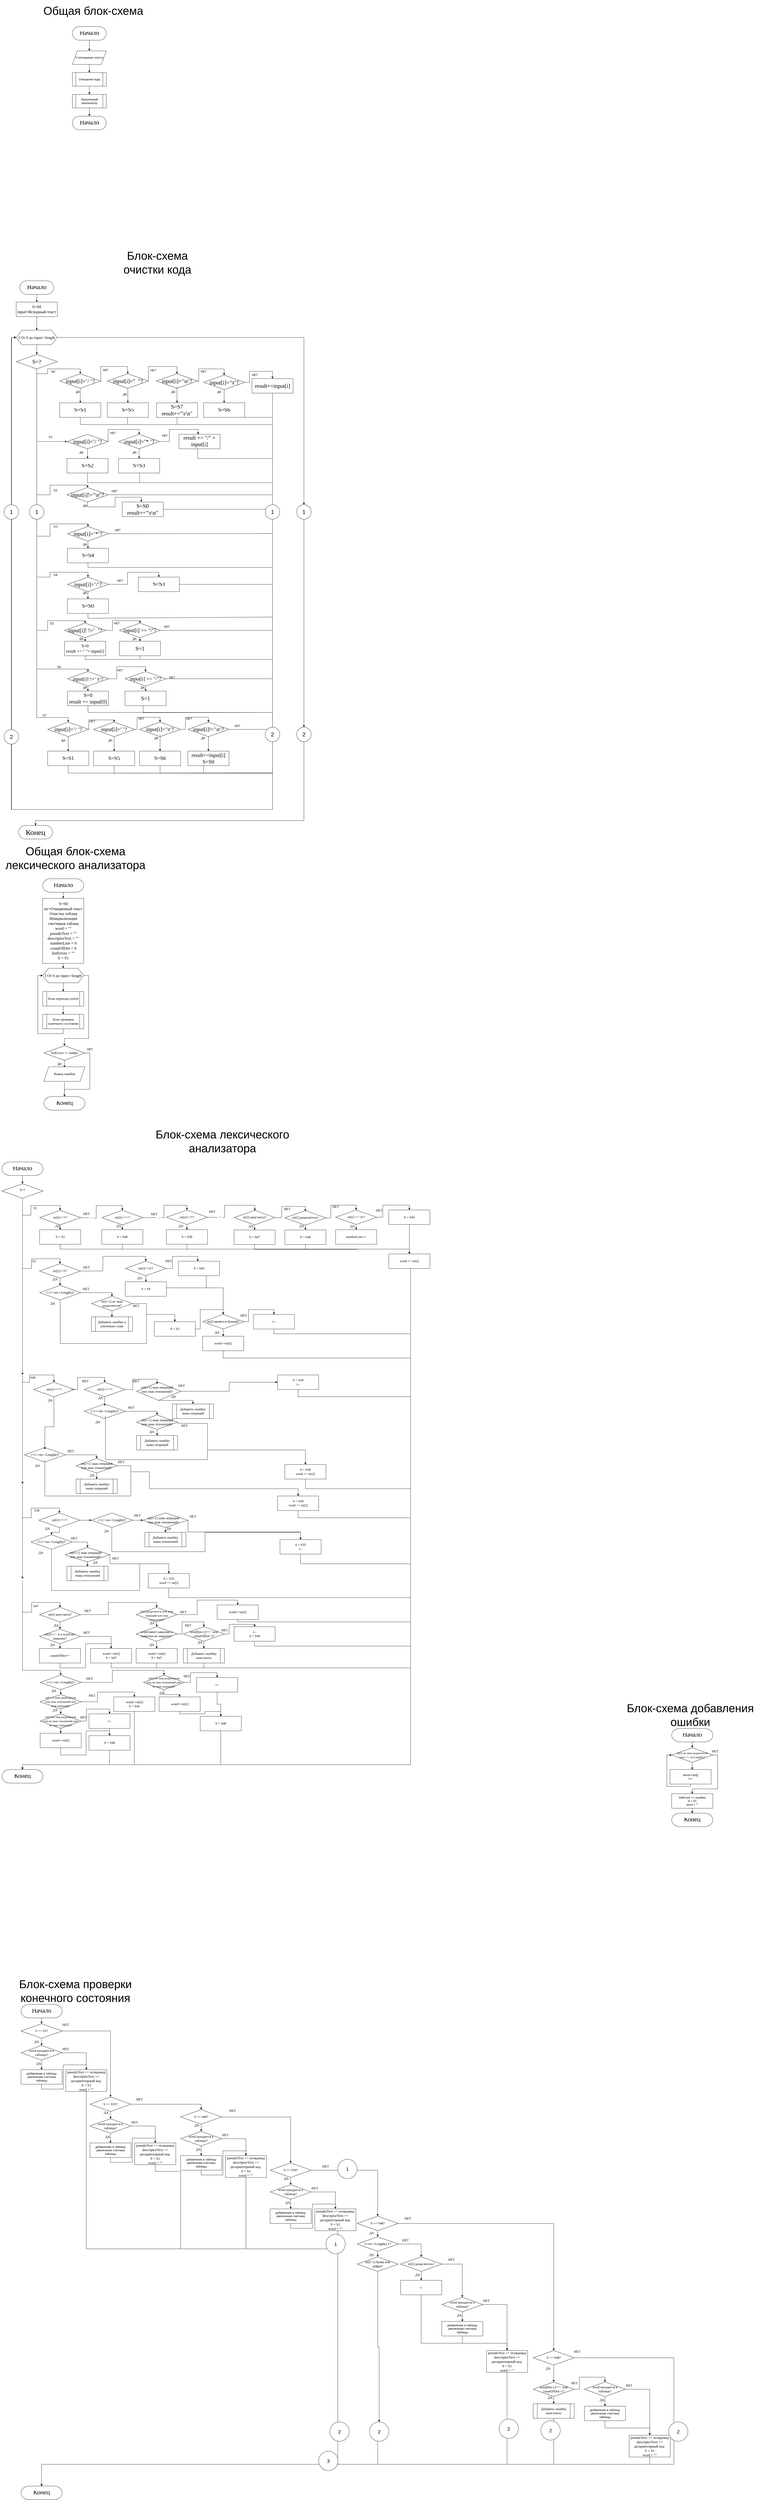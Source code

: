 <mxfile version="24.0.4" type="device" pages="5">
  <diagram name="Страница — 1" id="9ebtLqzBCAMdT1Dy8M2E">
    <mxGraphModel dx="2200" dy="2974" grid="0" gridSize="10" guides="1" tooltips="1" connect="1" arrows="1" fold="1" page="0" pageScale="1" pageWidth="827" pageHeight="1169" math="0" shadow="0">
      <root>
        <mxCell id="0" />
        <mxCell id="1" parent="0" />
        <mxCell id="IGf8CA-WoNX_9iUbucZY-492" style="edgeStyle=orthogonalEdgeStyle;rounded=0;orthogonalLoop=1;jettySize=auto;html=1;exitX=0.5;exitY=1;exitDx=0;exitDy=0;exitPerimeter=0;entryX=0;entryY=0.5;entryDx=0;entryDy=0;entryPerimeter=0;" parent="1" source="IGf8CA-WoNX_9iUbucZY-99" target="IGf8CA-WoNX_9iUbucZY-4" edge="1">
          <mxGeometry relative="1" as="geometry">
            <Array as="points">
              <mxPoint x="1954.01" y="2184" />
              <mxPoint x="874.01" y="2184" />
              <mxPoint x="874.01" y="234" />
            </Array>
          </mxGeometry>
        </mxCell>
        <mxCell id="IGf8CA-WoNX_9iUbucZY-227" style="edgeStyle=orthogonalEdgeStyle;rounded=0;orthogonalLoop=1;jettySize=auto;html=1;entryX=0;entryY=0.5;entryDx=0;entryDy=0;entryPerimeter=0;" parent="1" source="IGf8CA-WoNX_9iUbucZY-101" target="IGf8CA-WoNX_9iUbucZY-4" edge="1">
          <mxGeometry relative="1" as="geometry">
            <Array as="points">
              <mxPoint x="1954.01" y="1444" />
              <mxPoint x="1954.01" y="2184" />
              <mxPoint x="874.01" y="2184" />
              <mxPoint x="874.01" y="234" />
            </Array>
          </mxGeometry>
        </mxCell>
        <UserObject label="&lt;div style=&quot;&quot;&gt;&lt;font style=&quot;color: rgb(0, 0, 0); direction: ltr; letter-spacing: 0px; line-height: 120%; opacity: 1;&quot;&gt;&lt;font style=&quot;font-size: 26px;&quot;&gt;Начало&lt;/font&gt;&lt;br&gt;&lt;/font&gt;&lt;/div&gt;" tags="Блок-схема" id="IGf8CA-WoNX_9iUbucZY-1">
          <mxCell style="verticalAlign=middle;align=center;overflow=width;vsdxID=1;fillColor=#ffffff;gradientColor=none;shape=stencil(tVLLDsIgEPwajiQIMfFe638Qu22JCM2Ctv69kK0Rm9qDibeZndkXC1NV6PUATIoQ0V9gNE3smToyKY3rAU1MiKmaqar1CB36m2uIDzo7M7r6e64wUZ4UOUWKB9GdIH4irzWu8B42vRrPScNFXZzN+5mvl3qJXE8mcPRRR+Pdh2Y1dsBTE95a3c0TkBRGgKEIb6wg1/r+ssCXd/vLCgm8z9caa+n6pb48dwrRV1H1Ew==);strokeColor=#000000;spacingTop=-1;spacingBottom=-1;spacingLeft=-1;spacingRight=-1;points=[[0.5,0,0],[0.5,0.5,0],[1,0.5,0]];labelBackgroundColor=none;rounded=0;html=1;whiteSpace=wrap;fontFamily=Times New Roman;" parent="1" vertex="1">
            <mxGeometry x="909.01" width="140" height="56" as="geometry" />
          </mxCell>
        </UserObject>
        <UserObject label="&lt;div style=&quot;font-size: 17px;&quot;&gt;&lt;p style=&quot;text-align:center;margin-left:0;margin-right:0;margin-top:0px;margin-bottom:0px;text-indent:0;vertical-align:middle;direction:ltr;&quot;&gt;&lt;font style=&quot;font-size: 17px; color: rgb(0, 0, 0); direction: ltr; letter-spacing: 0px; line-height: 120%; opacity: 1;&quot;&gt;S=S0&lt;br&gt;input=&lt;/font&gt;&lt;font style=&quot;font-size: 17px; color: rgb(0, 0, 0); direction: ltr; letter-spacing: 0px; line-height: 120%; opacity: 1;&quot;&gt;Исходный текст&lt;/font&gt;&lt;font style=&quot;font-size: 11.29px; color: rgb(0, 0, 0); direction: ltr; letter-spacing: 0px; line-height: 120%; opacity: 1;&quot;&gt;&lt;br&gt;&lt;/font&gt;&lt;/p&gt;&lt;/div&gt;" tags="Блок-схема" id="IGf8CA-WoNX_9iUbucZY-2">
          <mxCell style="verticalAlign=middle;align=center;overflow=width;vsdxID=2;fillColor=#ffffff;gradientColor=none;shape=stencil(nZBLDoAgDERP0z3SIyjew0SURgSD+Lu9kMZoXLhwN9O+tukAlrNpJg1SzDH4QW/URgNYgZTkjA4UkwJUgGXng+6DX1zLfmoymdXo17xh5zmRJ6Q42BWCfc2oJfdAr+Yv+AP9Cb7OJ3H/2JG1HNGz/84klThPVCc=);strokeColor=#000000;spacingTop=-1;spacingBottom=-1;spacingLeft=-1;spacingRight=-1;points=[[0,0.5,0],[1,0.5,0],[0.5,1,0],[0.5,0,0]];labelBackgroundColor=none;rounded=0;html=1;whiteSpace=wrap;fontFamily=Times New Roman;" parent="1" vertex="1">
            <mxGeometry x="894.01" y="88" width="170" height="60" as="geometry" />
          </mxCell>
        </UserObject>
        <mxCell id="IGf8CA-WoNX_9iUbucZY-3" style="edgeStyle=orthogonalEdgeStyle;rounded=0;orthogonalLoop=1;jettySize=auto;html=1;exitX=0.5;exitY=1;exitDx=0;exitDy=0;exitPerimeter=0;fontFamily=Times New Roman;entryX=0.5;entryY=0;entryDx=0;entryDy=0;entryPerimeter=0;" parent="1" source="IGf8CA-WoNX_9iUbucZY-4" target="IGf8CA-WoNX_9iUbucZY-5" edge="1">
          <mxGeometry relative="1" as="geometry" />
        </mxCell>
        <UserObject label="&lt;div style=&quot;font-size: 16px;&quot;&gt;&lt;p style=&quot;text-align:center;margin-left:0;margin-right:0;margin-top:0px;margin-bottom:0px;text-indent:0;vertical-align:middle;direction:ltr;&quot;&gt;&lt;font style=&quot;font-size: 16px; color: rgb(0, 0, 0); direction: ltr; letter-spacing: 0px; line-height: 120%; opacity: 1;&quot;&gt;I &lt;/font&gt;&lt;font style=&quot;font-size: 16px; color: rgb(0, 0, 0); direction: ltr; letter-spacing: 0px; line-height: 120%; opacity: 1;&quot;&gt;От 0 до input&lt;/font&gt;&lt;font style=&quot;font-size: 16px; color: rgb(0, 0, 0); direction: ltr; letter-spacing: 0px; line-height: 120%; opacity: 1;&quot;&gt;-&lt;/font&gt;&lt;font style=&quot;font-size: 16px; color: rgb(0, 0, 0); direction: ltr; letter-spacing: 0px; line-height: 120%; opacity: 1;&quot;&gt;&amp;gt;&lt;/font&gt;&lt;font style=&quot;font-size: 16px; color: rgb(0, 0, 0); direction: ltr; letter-spacing: 0px; line-height: 120%; opacity: 1;&quot;&gt;length&lt;br&gt;&lt;/font&gt;&lt;/p&gt;&lt;/div&gt;" tags="Блок-схема" id="IGf8CA-WoNX_9iUbucZY-4">
          <mxCell style="verticalAlign=middle;align=center;overflow=width;vsdxID=5;fillColor=#ffffff;gradientColor=none;shape=stencil(UzV2Ls5ILEhVNTIoLinKz04tz0wpyVA1dlE1MsrMy0gtyiwBslSNXVWNndPyi1LTi/JL81Ig/IJEkEoQKze/DGRCBUSfoYmeoRFIl5FBJVTEwADMd4Moz8nMQ1JuYapnYUG8cpgkTLEpSUbjMxjD2XgUE+8GgqEBZCBCMi0zJwcSEcjy6CEPFILEmrErAA==);strokeColor=#000000;spacingTop=-1;spacingBottom=-1;spacingLeft=-1;spacingRight=-1;points=[[0,0.5,0],[1,0.5,0],[0.5,1,0],[0.5,0,0]];labelBackgroundColor=none;rounded=0;html=1;whiteSpace=wrap;fontFamily=Times New Roman;" parent="1" vertex="1">
            <mxGeometry x="894.01" y="204" width="170" height="60" as="geometry" />
          </mxCell>
        </UserObject>
        <UserObject label="" tags="Блок-схема" id="IGf8CA-WoNX_9iUbucZY-5">
          <mxCell style="vsdxID=9;fillColor=#ffffff;gradientColor=none;shape=stencil(UzV2Ls5ILEhVNTIoLinKz04tz0wpyVA1dlE1MsrMy0gtyiwBslSNXVWNndPyi1LTi/JL81Ig/IJEkEoQKze/DGRCBUSfAUiHkUElhGcK4bpBVOZk5iGpNEVVikeloQHZpsK0YlWLz1QgA+HFtMycHEgIIcujBwlQCBKcxq4A);strokeColor=#000000;spacingTop=-1;spacingBottom=-1;spacingLeft=-1;spacingRight=-1;points=[[0,0.5,0],[1,0.5,0],[0.5,0,0],[0.5,1,0]];labelBackgroundColor=none;rounded=0;html=1;whiteSpace=wrap;fontFamily=Times New Roman;" parent="1" vertex="1">
            <mxGeometry x="894.01" y="304" width="170" height="60" as="geometry" />
          </mxCell>
        </UserObject>
        <mxCell id="IGf8CA-WoNX_9iUbucZY-6" value="&lt;div style=&quot;font-size: 23px;&quot;&gt;&lt;p style=&quot;text-align:center;margin-left:0;margin-right:0;margin-top:0px;margin-bottom:0px;text-indent:0;vertical-align:middle;direction:ltr;&quot;&gt;&lt;font style=&quot;font-size: 23px; color: rgb(0, 0, 0); direction: ltr; letter-spacing: 0px; line-height: 120%; opacity: 1;&quot;&gt;S=&lt;/font&gt;&lt;font style=&quot;font-size: 23px; color: rgb(0, 0, 0); direction: ltr; letter-spacing: 0px; line-height: 120%; opacity: 1;&quot;&gt;?&lt;br&gt;&lt;/font&gt;&lt;/p&gt;&lt;/div&gt;" style="text;vsdxID=9;fillColor=none;gradientColor=none;strokeColor=none;spacingTop=-1;spacingBottom=-1;spacingLeft=-1;spacingRight=-1;points=[[0,0.5,0],[1,0.5,0],[0.5,0,0],[0.5,1,0]];labelBackgroundColor=none;rounded=0;html=1;whiteSpace=wrap;verticalAlign=middle;align=center;overflow=width;;html=1;fontFamily=Times New Roman;" parent="IGf8CA-WoNX_9iUbucZY-5" vertex="1">
          <mxGeometry x="14.161" y="7.5" width="141.661" height="45" as="geometry" />
        </mxCell>
        <UserObject label="" tags="Блок-схема" id="IGf8CA-WoNX_9iUbucZY-7">
          <mxCell style="vsdxID=40;fillColor=#ffffff;gradientColor=none;shape=stencil(UzV2Ls5ILEhVNTIoLinKz04tz0wpyVA1dlE1MsrMy0gtyiwBslSNXVWNndPyi1LTi/JL81Ig/IJEkEoQKze/DGRCBUSfAUiHkUElhGcK4bpBVOZk5iGpNEVVikeloQHZpsK0YlWLz1QgA+HFtMycHEgIIcujBwlQCBKcxq4A);strokeColor=#000000;spacingTop=-1;spacingBottom=-1;spacingLeft=-1;spacingRight=-1;points=[[0,0.5,0],[1,0.5,0],[0.5,0,0],[0.5,1,0]];labelBackgroundColor=none;rounded=0;html=1;whiteSpace=wrap;perimeterSpacing=0;fontFamily=Times New Roman;" parent="1" vertex="1">
            <mxGeometry x="1074.01" y="384" width="170" height="60" as="geometry" />
          </mxCell>
        </UserObject>
        <mxCell id="IGf8CA-WoNX_9iUbucZY-8" value="&lt;div style=&quot;font-size: 23px;&quot;&gt;&lt;p style=&quot;text-align:center;margin-left:0;margin-right:0;margin-top:0px;margin-bottom:0px;text-indent:0;vertical-align:middle;direction:ltr;&quot;&gt;&lt;font style=&quot;font-size: 23px; color: rgb(0, 0, 0); direction: ltr; letter-spacing: 0px; line-height: 120%; opacity: 1;&quot;&gt;input[i]=’/ ’&lt;/font&gt;&lt;font style=&quot;font-size: 23px; color: rgb(0, 0, 0); direction: ltr; letter-spacing: 0px; line-height: 120%; opacity: 1;&quot;&gt;?&lt;br&gt;&lt;/font&gt;&lt;/p&gt;&lt;/div&gt;" style="text;vsdxID=40;fillColor=none;gradientColor=none;strokeColor=none;spacingTop=-1;spacingBottom=-1;spacingLeft=-1;spacingRight=-1;points=[[0,0.5,0],[1,0.5,0],[0.5,0,0],[0.5,1,0]];labelBackgroundColor=none;rounded=0;html=1;whiteSpace=wrap;verticalAlign=middle;align=center;overflow=width;;html=1;fontFamily=Times New Roman;" parent="IGf8CA-WoNX_9iUbucZY-7" vertex="1">
          <mxGeometry x="14.161" y="7.5" width="141.661" height="45" as="geometry" />
        </mxCell>
        <UserObject label="" tags="Блок-схема" id="IGf8CA-WoNX_9iUbucZY-9">
          <mxCell style="vsdxID=41;fillColor=#ffffff;gradientColor=none;shape=stencil(UzV2Ls5ILEhVNTIoLinKz04tz0wpyVA1dlE1MsrMy0gtyiwBslSNXVWNndPyi1LTi/JL81Ig/IJEkEoQKze/DGRCBUSfAUiHkUElhGcK4bpBVOZk5iGpNEVVikeloQHZpsK0YlWLz1QgA+HFtMycHEgIIcujBwlQCBKcxq4A);strokeColor=#000000;spacingTop=-1;spacingBottom=-1;spacingLeft=-1;spacingRight=-1;points=[[0,0.5,0],[1,0.5,0],[0.5,0,0],[0.5,1,0]];labelBackgroundColor=none;rounded=0;html=1;whiteSpace=wrap;fontFamily=Times New Roman;" parent="1" vertex="1">
            <mxGeometry x="1270.67" y="384" width="170" height="60" as="geometry" />
          </mxCell>
        </UserObject>
        <mxCell id="IGf8CA-WoNX_9iUbucZY-10" value="&lt;div style=&quot;font-size: 23px;&quot;&gt;&lt;p style=&quot;text-align:center;margin-left:0;margin-right:0;margin-top:0px;margin-bottom:0px;text-indent:0;vertical-align:middle;direction:ltr;&quot;&gt;&lt;font style=&quot;font-size: 23px; color: rgb(0, 0, 0); direction: ltr; letter-spacing: 0px; line-height: 120%; opacity: 1;&quot;&gt;input[i]=&quot;&amp;nbsp; &quot;&lt;/font&gt;&lt;font style=&quot;font-size: 23px; color: rgb(0, 0, 0); direction: ltr; letter-spacing: 0px; line-height: 120%; opacity: 1;&quot;&gt;?&lt;br&gt;&lt;/font&gt;&lt;/p&gt;&lt;/div&gt;" style="text;vsdxID=41;fillColor=none;gradientColor=none;strokeColor=none;spacingTop=-1;spacingBottom=-1;spacingLeft=-1;spacingRight=-1;points=[[0,0.5,0],[1,0.5,0],[0.5,0,0],[0.5,1,0]];labelBackgroundColor=none;rounded=0;html=1;whiteSpace=wrap;verticalAlign=middle;align=center;overflow=width;;html=1;fontFamily=Times New Roman;" parent="IGf8CA-WoNX_9iUbucZY-9" vertex="1">
          <mxGeometry x="14.161" y="7.5" width="141.661" height="45" as="geometry" />
        </mxCell>
        <UserObject label="" tags="Блок-схема" id="IGf8CA-WoNX_9iUbucZY-11">
          <mxCell style="vsdxID=42;fillColor=#ffffff;gradientColor=none;shape=stencil(UzV2Ls5ILEhVNTIoLinKz04tz0wpyVA1dlE1MsrMy0gtyiwBslSNXVWNndPyi1LTi/JL81Ig/IJEkEoQKze/DGRCBUSfAUiHkUElhGcK4bpBVOZk5iGpNEVVikeloQHZpsK0YlWLz1QgA+HFtMycHEgIIcujBwlQCBKcxq4A);strokeColor=#000000;spacingTop=-1;spacingBottom=-1;spacingLeft=-1;spacingRight=-1;points=[[0,0.5,0],[1,0.5,0],[0.5,0,0],[0.5,1,0]];labelBackgroundColor=none;rounded=0;html=1;whiteSpace=wrap;fontFamily=Times New Roman;" parent="1" vertex="1">
            <mxGeometry x="1474.01" y="384" width="170" height="60" as="geometry" />
          </mxCell>
        </UserObject>
        <mxCell id="IGf8CA-WoNX_9iUbucZY-12" value="&lt;div style=&quot;font-size: 23px;&quot;&gt;&lt;p style=&quot;text-align:center;margin-left:0;margin-right:0;margin-top:0px;margin-bottom:0px;text-indent:0;vertical-align:middle;direction:ltr;&quot;&gt;&lt;font style=&quot;font-size: 23px; color: rgb(0, 0, 0); direction: ltr; letter-spacing: 0px; line-height: 120%; opacity: 1;&quot;&gt;input[i]=’\n’&lt;/font&gt;&lt;font style=&quot;font-size: 23px; color: rgb(0, 0, 0); direction: ltr; letter-spacing: 0px; line-height: 120%; opacity: 1;&quot;&gt;?&lt;br&gt;&lt;/font&gt;&lt;/p&gt;&lt;/div&gt;" style="text;vsdxID=42;fillColor=none;gradientColor=none;strokeColor=none;spacingTop=-1;spacingBottom=-1;spacingLeft=-1;spacingRight=-1;points=[[0,0.5,0],[1,0.5,0],[0.5,0,0],[0.5,1,0]];labelBackgroundColor=none;rounded=0;html=1;whiteSpace=wrap;verticalAlign=middle;align=center;overflow=width;;html=1;fontFamily=Times New Roman;" parent="IGf8CA-WoNX_9iUbucZY-11" vertex="1">
          <mxGeometry x="14.161" y="7.5" width="141.661" height="45" as="geometry" />
        </mxCell>
        <UserObject label="&lt;div style=&quot;&quot;&gt;&lt;font style=&quot;color: rgb(0, 0, 0); direction: ltr; letter-spacing: 0px; line-height: 120%; opacity: 1;&quot;&gt;&lt;font style=&quot;font-size: 23px;&quot;&gt;S=S1&lt;/font&gt;&lt;br&gt;&lt;/font&gt;&lt;/div&gt;" tags="Блок-схема" id="IGf8CA-WoNX_9iUbucZY-13">
          <mxCell style="verticalAlign=middle;align=center;overflow=width;vsdxID=45;fillColor=#ffffff;gradientColor=none;shape=stencil(nZBLDoAgDERP0z3SIyjew0SURgSD+Lu9kMZoXLhwN9O+tukAlrNpJg1SzDH4QW/URgNYgZTkjA4UkwJUgGXng+6DX1zLfmoymdXo17xh5zmRJ6Q42BWCfc2oJfdAr+Yv+AP9Cb7OJ3H/2JG1HNGz/84klThPVCc=);strokeColor=#000000;spacingTop=-1;spacingBottom=-1;spacingLeft=-1;spacingRight=-1;points=[[0,0.5,0],[1,0.5,0],[0.5,1,0],[0.5,0,0]];labelBackgroundColor=none;rounded=0;html=1;whiteSpace=wrap;fontFamily=Times New Roman;" parent="1" vertex="1">
            <mxGeometry x="1074.01" y="504" width="170" height="60" as="geometry" />
          </mxCell>
        </UserObject>
        <UserObject label="&lt;div style=&quot;&quot;&gt;&lt;font style=&quot;color: rgb(0, 0, 0); direction: ltr; letter-spacing: 0px; line-height: 120%; opacity: 1;&quot;&gt;&lt;font style=&quot;font-size: 23px;&quot;&gt;S=S5&lt;/font&gt;&lt;br&gt;&lt;/font&gt;&lt;/div&gt;" tags="Блок-схема" id="IGf8CA-WoNX_9iUbucZY-14">
          <mxCell style="verticalAlign=middle;align=center;overflow=width;vsdxID=47;fillColor=#ffffff;gradientColor=none;shape=stencil(nZBLDoAgDERP0z3SIyjew0SURgSD+Lu9kMZoXLhwN9O+tukAlrNpJg1SzDH4QW/URgNYgZTkjA4UkwJUgGXng+6DX1zLfmoymdXo17xh5zmRJ6Q42BWCfc2oJfdAr+Yv+AP9Cb7OJ3H/2JG1HNGz/84klThPVCc=);strokeColor=#000000;spacingTop=-1;spacingBottom=-1;spacingLeft=-1;spacingRight=-1;points=[[0,0.5,0],[1,0.5,0],[0.5,1,0],[0.5,0,0]];labelBackgroundColor=none;rounded=0;html=1;whiteSpace=wrap;fontFamily=Times New Roman;" parent="1" vertex="1">
            <mxGeometry x="1270.67" y="504" width="170" height="60" as="geometry" />
          </mxCell>
        </UserObject>
        <UserObject label="&lt;div style=&quot;font-size: 23px;&quot;&gt;&lt;font style=&quot;color: rgb(0, 0, 0); direction: ltr; letter-spacing: 0px; line-height: 120%; opacity: 1; font-size: 23px;&quot;&gt;S=S7&lt;br&gt;&lt;/font&gt;&lt;/div&gt;&lt;div style=&quot;font-size: 23px;&quot;&gt;&lt;font style=&quot;font-size: 23px;&quot;&gt;result+=&quot;\r\n&quot;&lt;/font&gt;&lt;/div&gt;" tags="Блок-схема" id="IGf8CA-WoNX_9iUbucZY-15">
          <mxCell style="verticalAlign=middle;align=center;overflow=width;vsdxID=49;fillColor=#ffffff;gradientColor=none;shape=stencil(nZBLDoAgDERP0z3SIyjew0SURgSD+Lu9kMZoXLhwN9O+tukAlrNpJg1SzDH4QW/URgNYgZTkjA4UkwJUgGXng+6DX1zLfmoymdXo17xh5zmRJ6Q42BWCfc2oJfdAr+Yv+AP9Cb7OJ3H/2JG1HNGz/84klThPVCc=);strokeColor=#000000;spacingTop=-1;spacingBottom=-1;spacingLeft=-1;spacingRight=-1;points=[[0,0.5,0],[1,0.5,0],[0.5,1,0],[0.5,0,0]];labelBackgroundColor=none;rounded=0;html=1;whiteSpace=wrap;fontFamily=Times New Roman;" parent="1" vertex="1">
            <mxGeometry x="1474.01" y="504" width="170" height="60" as="geometry" />
          </mxCell>
        </UserObject>
        <UserObject label="" tags="Блок-схема" id="IGf8CA-WoNX_9iUbucZY-16">
          <mxCell style="vsdxID=54;fillColor=#ffffff;gradientColor=none;shape=stencil(UzV2Ls5ILEhVNTIoLinKz04tz0wpyVA1dlE1MsrMy0gtyiwBslSNXVWNndPyi1LTi/JL81Ig/IJEkEoQKze/DGRCBUSfAUiHkUElhGcK4bpBVOZk5iGpNEVVikeloQHZpsK0YlWLz1QgA+HFtMycHEgIIcujBwlQCBKcxq4A);strokeColor=#000000;spacingTop=-1;spacingBottom=-1;spacingLeft=-1;spacingRight=-1;points=[[0,0.5,0],[1,0.5,0],[0.5,0,0],[0.5,1,0]];labelBackgroundColor=none;rounded=0;html=1;whiteSpace=wrap;fontFamily=Times New Roman;" parent="1" vertex="1">
            <mxGeometry x="1104.01" y="634" width="170" height="60" as="geometry" />
          </mxCell>
        </UserObject>
        <mxCell id="IGf8CA-WoNX_9iUbucZY-17" value="&lt;div style=&quot;font-size: 23px;&quot;&gt;&lt;p style=&quot;text-align:center;margin-left:0;margin-right:0;margin-top:0px;margin-bottom:0px;text-indent:0;vertical-align:middle;direction:ltr;&quot;&gt;&lt;font style=&quot;font-size: 23px; color: rgb(0, 0, 0); direction: ltr; letter-spacing: 0px; line-height: 120%; opacity: 1;&quot;&gt;input[i]=’/ ’&lt;/font&gt;&lt;font style=&quot;font-size: 23px; color: rgb(0, 0, 0); direction: ltr; letter-spacing: 0px; line-height: 120%; opacity: 1;&quot;&gt;?&lt;br&gt;&lt;/font&gt;&lt;/p&gt;&lt;/div&gt;" style="text;vsdxID=54;fillColor=none;gradientColor=none;strokeColor=none;spacingTop=-1;spacingBottom=-1;spacingLeft=-1;spacingRight=-1;points=[[0,0.5,0],[1,0.5,0],[0.5,0,0],[0.5,1,0]];labelBackgroundColor=none;rounded=0;html=1;whiteSpace=wrap;verticalAlign=middle;align=center;overflow=width;;html=1;fontFamily=Times New Roman;" parent="IGf8CA-WoNX_9iUbucZY-16" vertex="1">
          <mxGeometry x="14.161" y="7.5" width="141.661" height="45" as="geometry" />
        </mxCell>
        <UserObject label="" tags="Блок-схема" id="IGf8CA-WoNX_9iUbucZY-18">
          <mxCell style="vsdxID=55;fillColor=#ffffff;gradientColor=none;shape=stencil(UzV2Ls5ILEhVNTIoLinKz04tz0wpyVA1dlE1MsrMy0gtyiwBslSNXVWNndPyi1LTi/JL81Ig/IJEkEoQKze/DGRCBUSfAUiHkUElhGcK4bpBVOZk5iGpNEVVikeloQHZpsK0YlWLz1QgA+HFtMycHEgIIcujBwlQCBKcxq4A);strokeColor=#000000;spacingTop=-1;spacingBottom=-1;spacingLeft=-1;spacingRight=-1;points=[[0,0.5,0],[1,0.5,0],[0.5,0,0],[0.5,1,0]];labelBackgroundColor=none;rounded=0;html=1;whiteSpace=wrap;fontFamily=Times New Roman;" parent="1" vertex="1">
            <mxGeometry x="1317.34" y="634" width="170" height="60" as="geometry" />
          </mxCell>
        </UserObject>
        <mxCell id="IGf8CA-WoNX_9iUbucZY-19" value="&lt;div style=&quot;font-size: 23px;&quot;&gt;&lt;p style=&quot;text-align:center;margin-left:0;margin-right:0;margin-top:0px;margin-bottom:0px;text-indent:0;vertical-align:middle;direction:ltr;&quot;&gt;&lt;font style=&quot;font-size: 23px; color: rgb(0, 0, 0); direction: ltr; letter-spacing: 0px; line-height: 120%; opacity: 1;&quot;&gt;input[i]=’* ’&lt;/font&gt;&lt;font style=&quot;font-size: 23px; color: rgb(0, 0, 0); direction: ltr; letter-spacing: 0px; line-height: 120%; opacity: 1;&quot;&gt;?&lt;br&gt;&lt;/font&gt;&lt;/p&gt;&lt;/div&gt;" style="text;vsdxID=55;fillColor=none;gradientColor=none;strokeColor=none;spacingTop=-1;spacingBottom=-1;spacingLeft=-1;spacingRight=-1;points=[[0,0.5,0],[1,0.5,0],[0.5,0,0],[0.5,1,0]];labelBackgroundColor=none;rounded=0;html=1;whiteSpace=wrap;verticalAlign=middle;align=center;overflow=width;;html=1;fontFamily=Times New Roman;" parent="IGf8CA-WoNX_9iUbucZY-18" vertex="1">
          <mxGeometry x="14.161" y="7.5" width="141.661" height="45" as="geometry" />
        </mxCell>
        <UserObject label="&lt;div style=&quot;&quot;&gt;&lt;font style=&quot;color: rgb(0, 0, 0); direction: ltr; letter-spacing: 0px; line-height: 120%; opacity: 1;&quot;&gt;&lt;font style=&quot;font-size: 23px;&quot;&gt;S=S2&lt;/font&gt;&lt;br&gt;&lt;/font&gt;&lt;/div&gt;" tags="Блок-схема" id="IGf8CA-WoNX_9iUbucZY-20">
          <mxCell style="verticalAlign=middle;align=center;overflow=width;vsdxID=57;fillColor=#ffffff;gradientColor=none;shape=stencil(nZBLDoAgDERP0z3SIyjew0SURgSD+Lu9kMZoXLhwN9O+tukAlrNpJg1SzDH4QW/URgNYgZTkjA4UkwJUgGXng+6DX1zLfmoymdXo17xh5zmRJ6Q42BWCfc2oJfdAr+Yv+AP9Cb7OJ3H/2JG1HNGz/84klThPVCc=);strokeColor=#000000;spacingTop=-1;spacingBottom=-1;spacingLeft=-1;spacingRight=-1;points=[[0,0.5,0],[1,0.5,0],[0.5,1,0],[0.5,0,0]];labelBackgroundColor=none;rounded=0;html=1;whiteSpace=wrap;fontFamily=Times New Roman;" parent="1" vertex="1">
            <mxGeometry x="1104.01" y="734" width="170" height="60" as="geometry" />
          </mxCell>
        </UserObject>
        <UserObject label="&lt;div style=&quot;&quot;&gt;&lt;font style=&quot;color: rgb(0, 0, 0); direction: ltr; letter-spacing: 0px; line-height: 120%; opacity: 1;&quot;&gt;&lt;font style=&quot;font-size: 23px;&quot;&gt;S=S3&lt;/font&gt;&lt;br&gt;&lt;/font&gt;&lt;/div&gt;" tags="Блок-схема" id="IGf8CA-WoNX_9iUbucZY-21">
          <mxCell style="verticalAlign=middle;align=center;overflow=width;vsdxID=59;fillColor=#ffffff;gradientColor=none;shape=stencil(nZBLDoAgDERP0z3SIyjew0SURgSD+Lu9kMZoXLhwN9O+tukAlrNpJg1SzDH4QW/URgNYgZTkjA4UkwJUgGXng+6DX1zLfmoymdXo17xh5zmRJ6Q42BWCfc2oJfdAr+Yv+AP9Cb7OJ3H/2JG1HNGz/84klThPVCc=);strokeColor=#000000;spacingTop=-1;spacingBottom=-1;spacingLeft=-1;spacingRight=-1;points=[[0,0.5,0],[1,0.5,0],[0.5,1,0],[0.5,0,0]];labelBackgroundColor=none;rounded=0;html=1;whiteSpace=wrap;fontFamily=Times New Roman;" parent="1" vertex="1">
            <mxGeometry x="1317.34" y="734" width="170" height="60" as="geometry" />
          </mxCell>
        </UserObject>
        <UserObject label="" tags="Блок-схема" id="IGf8CA-WoNX_9iUbucZY-22">
          <mxCell style="vsdxID=71;fillColor=#ffffff;gradientColor=none;shape=stencil(UzV2Ls5ILEhVNTIoLinKz04tz0wpyVA1dlE1MsrMy0gtyiwBslSNXVWNndPyi1LTi/JL81Ig/IJEkEoQKze/DGRCBUSfAUiHkUElhGcK4bpBVOZk5iGpNEVVikeloQHZpsK0YlWLz1QgA+HFtMycHEgIIcujBwlQCBKcxq4A);strokeColor=#000000;spacingTop=-1;spacingBottom=-1;spacingLeft=-1;spacingRight=-1;points=[[0,0.5,0],[1,0.5,0],[0.5,0,0],[0.5,1,0]];labelBackgroundColor=none;rounded=0;html=1;whiteSpace=wrap;fontFamily=Times New Roman;" parent="1" vertex="1">
            <mxGeometry x="1105.68" y="1224" width="170" height="60" as="geometry" />
          </mxCell>
        </UserObject>
        <mxCell id="IGf8CA-WoNX_9iUbucZY-23" value="&lt;div style=&quot;font-size: 23px;&quot;&gt;&lt;p style=&quot;text-align:center;margin-left:0;margin-right:0;margin-top:0px;margin-bottom:0px;text-indent:0;vertical-align:middle;direction:ltr;&quot;&gt;&lt;font style=&quot;font-size: 23px; color: rgb(0, 0, 0); direction: ltr; letter-spacing: 0px; line-height: 120%; opacity: 1;&quot;&gt;input[i]=’/’&lt;/font&gt;&lt;font style=&quot;font-size: 23px; color: rgb(0, 0, 0); direction: ltr; letter-spacing: 0px; line-height: 120%; opacity: 1;&quot;&gt;?&lt;br&gt;&lt;/font&gt;&lt;/p&gt;&lt;/div&gt;" style="text;vsdxID=71;fillColor=none;gradientColor=none;strokeColor=none;spacingTop=-1;spacingBottom=-1;spacingLeft=-1;spacingRight=-1;points=[[0,0.5,0],[1,0.5,0],[0.5,0,0],[0.5,1,0]];labelBackgroundColor=none;rounded=0;html=1;whiteSpace=wrap;verticalAlign=middle;align=center;overflow=width;;html=1;fontFamily=Times New Roman;" parent="IGf8CA-WoNX_9iUbucZY-22" vertex="1">
          <mxGeometry x="14.161" y="7.5" width="141.661" height="45" as="geometry" />
        </mxCell>
        <UserObject label="&lt;div style=&quot;&quot;&gt;&lt;font style=&quot;color: rgb(0, 0, 0); direction: ltr; letter-spacing: 0px; line-height: 120%; opacity: 1;&quot;&gt;&lt;font style=&quot;font-size: 23px;&quot;&gt;S=S0&lt;/font&gt;&lt;br&gt;&lt;/font&gt;&lt;/div&gt;" tags="Блок-схема" id="IGf8CA-WoNX_9iUbucZY-24">
          <mxCell style="verticalAlign=middle;align=center;overflow=width;vsdxID=75;fillColor=#ffffff;gradientColor=none;shape=stencil(nZBLDoAgDERP0z3SIyjew0SURgSD+Lu9kMZoXLhwN9O+tukAlrNpJg1SzDH4QW/URgNYgZTkjA4UkwJUgGXng+6DX1zLfmoymdXo17xh5zmRJ6Q42BWCfc2oJfdAr+Yv+AP9Cb7OJ3H/2JG1HNGz/84klThPVCc=);strokeColor=#000000;spacingTop=-1;spacingBottom=-1;spacingLeft=-1;spacingRight=-1;points=[[0,0.5,0],[1,0.5,0],[0.5,1,0],[0.5,0,0]];labelBackgroundColor=none;rounded=0;html=1;whiteSpace=wrap;fontFamily=Times New Roman;" parent="1" vertex="1">
            <mxGeometry x="1105.68" y="1314" width="170" height="60" as="geometry" />
          </mxCell>
        </UserObject>
        <mxCell id="IGf8CA-WoNX_9iUbucZY-25" style="edgeStyle=orthogonalEdgeStyle;rounded=0;orthogonalLoop=1;jettySize=auto;html=1;exitX=1;exitY=0.5;exitDx=0;exitDy=0;exitPerimeter=0;fontFamily=Times New Roman;entryX=0.5;entryY=0;entryDx=0;entryDy=0;entryPerimeter=0;" parent="1" source="IGf8CA-WoNX_9iUbucZY-26" target="IGf8CA-WoNX_9iUbucZY-100" edge="1">
          <mxGeometry relative="1" as="geometry">
            <Array as="points">
              <mxPoint x="1292.01" y="1444" />
              <mxPoint x="1292.01" y="1404" />
              <mxPoint x="1406.01" y="1404" />
            </Array>
          </mxGeometry>
        </mxCell>
        <UserObject label="" tags="Блок-схема" id="IGf8CA-WoNX_9iUbucZY-26">
          <mxCell style="vsdxID=83;fillColor=#ffffff;gradientColor=none;shape=stencil(UzV2Ls5ILEhVNTIoLinKz04tz0wpyVA1dlE1MsrMy0gtyiwBslSNXVWNndPyi1LTi/JL81Ig/IJEkEoQKze/DGRCBUSfAUiHkUElhGcK4bpBVOZk5iGpNEVVikeloQHZpsK0YlWLz1QgA+HFtMycHEgIIcujBwlQCBKcxq4A);strokeColor=#000000;spacingTop=-1;spacingBottom=-1;spacingLeft=-1;spacingRight=-1;points=[[0,0.5,0],[1,0.5,0],[0.5,0,0],[0.5,1,0]];labelBackgroundColor=none;rounded=0;html=1;whiteSpace=wrap;fontFamily=Times New Roman;" parent="1" vertex="1">
            <mxGeometry x="1094.01" y="1414" width="170" height="60" as="geometry" />
          </mxCell>
        </UserObject>
        <mxCell id="IGf8CA-WoNX_9iUbucZY-27" value="&lt;div style=&quot;font-size: 23px;&quot;&gt;&lt;p style=&quot;text-align:center;margin-left:0;margin-right:0;margin-top:0px;margin-bottom:0px;text-indent:0;vertical-align:middle;direction:ltr;&quot;&gt;&lt;font style=&quot;font-size: 23px; color: rgb(0, 0, 0); direction: ltr; letter-spacing: 0px; line-height: 120%; opacity: 1;&quot;&gt;input[i]! !=’&amp;nbsp; ’&lt;/font&gt;&lt;font style=&quot;font-size: 23px; color: rgb(0, 0, 0); direction: ltr; letter-spacing: 0px; line-height: 120%; opacity: 1;&quot;&gt;?&lt;br&gt;&lt;/font&gt;&lt;/p&gt;&lt;/div&gt;" style="text;vsdxID=83;fillColor=none;gradientColor=none;strokeColor=none;spacingTop=-1;spacingBottom=-1;spacingLeft=-1;spacingRight=-1;points=[[0,0.5,0],[1,0.5,0],[0.5,0,0],[0.5,1,0]];labelBackgroundColor=none;rounded=0;html=1;whiteSpace=wrap;verticalAlign=middle;align=center;overflow=width;;html=1;fontFamily=Times New Roman;" parent="IGf8CA-WoNX_9iUbucZY-26" vertex="1">
          <mxGeometry x="14.161" y="7.5" width="141.661" height="45" as="geometry" />
        </mxCell>
        <UserObject label="" tags="Блок-схема" id="IGf8CA-WoNX_9iUbucZY-28">
          <mxCell style="vsdxID=96;fillColor=#ffffff;gradientColor=none;shape=stencil(UzV2Ls5ILEhVNTIoLinKz04tz0wpyVA1dlE1MsrMy0gtyiwBslSNXVWNndPyi1LTi/JL81Ig/IJEkEoQKze/DGRCBUSfAUiHkUElhGcK4bpBVOZk5iGpNEVVikeloQHZpsK0YlWLz1QgA+HFtMycHEgIIcujBwlQCBKcxq4A);strokeColor=#000000;spacingTop=-1;spacingBottom=-1;spacingLeft=-1;spacingRight=-1;points=[[0,0.5,0],[1,0.5,0],[0.5,0,0],[0.5,1,0]];labelBackgroundColor=none;rounded=0;html=1;whiteSpace=wrap;fontFamily=Times New Roman;" parent="1" vertex="1">
            <mxGeometry x="1024.01" y="1823" width="170" height="60" as="geometry" />
          </mxCell>
        </UserObject>
        <mxCell id="IGf8CA-WoNX_9iUbucZY-29" value="&lt;div style=&quot;font-size: 22px;&quot;&gt;&lt;p style=&quot;text-align:center;margin-left:0;margin-right:0;margin-top:0px;margin-bottom:0px;text-indent:0;vertical-align:middle;direction:ltr;&quot;&gt;&lt;font style=&quot;font-size: 22px; color: rgb(0, 0, 0); direction: ltr; letter-spacing: 0px; line-height: 120%; opacity: 1;&quot;&gt;input[i]=’/ ’&lt;/font&gt;&lt;font style=&quot;font-size: 22px; color: rgb(0, 0, 0); direction: ltr; letter-spacing: 0px; line-height: 120%; opacity: 1;&quot;&gt;?&lt;br&gt;&lt;/font&gt;&lt;/p&gt;&lt;/div&gt;" style="text;vsdxID=96;fillColor=none;gradientColor=none;strokeColor=none;spacingTop=-1;spacingBottom=-1;spacingLeft=-1;spacingRight=-1;points=[[0,0.5,0],[1,0.5,0],[0.5,0,0],[0.5,1,0]];labelBackgroundColor=none;rounded=0;html=1;whiteSpace=wrap;verticalAlign=middle;align=center;overflow=width;;html=1;fontFamily=Times New Roman;" parent="IGf8CA-WoNX_9iUbucZY-28" vertex="1">
          <mxGeometry x="14.161" y="7.5" width="141.661" height="45" as="geometry" />
        </mxCell>
        <UserObject label="" tags="Блок-схема" id="IGf8CA-WoNX_9iUbucZY-30">
          <mxCell style="vsdxID=97;fillColor=#ffffff;gradientColor=none;shape=stencil(UzV2Ls5ILEhVNTIoLinKz04tz0wpyVA1dlE1MsrMy0gtyiwBslSNXVWNndPyi1LTi/JL81Ig/IJEkEoQKze/DGRCBUSfAUiHkUElhGcK4bpBVOZk5iGpNEVVikeloQHZpsK0YlWLz1QgA+HFtMycHEgIIcujBwlQCBKcxq4A);strokeColor=#000000;spacingTop=-1;spacingBottom=-1;spacingLeft=-1;spacingRight=-1;points=[[0,0.5,0],[1,0.5,0],[0.5,0,0],[0.5,1,0]];labelBackgroundColor=none;rounded=0;html=1;whiteSpace=wrap;fontFamily=Times New Roman;" parent="1" vertex="1">
            <mxGeometry x="1214.01" y="1823" width="170" height="60" as="geometry" />
          </mxCell>
        </UserObject>
        <mxCell id="IGf8CA-WoNX_9iUbucZY-31" value="&lt;div style=&quot;font-size: 22px;&quot;&gt;&lt;p style=&quot;text-align:center;margin-left:0;margin-right:0;margin-top:0px;margin-bottom:0px;text-indent:0;vertical-align:middle;direction:ltr;&quot;&gt;&lt;font style=&quot;font-size: 22px; color: rgb(0, 0, 0); direction: ltr; letter-spacing: 0px; line-height: 120%; opacity: 1;&quot;&gt;input[i]=’ ’&lt;/font&gt;&lt;font style=&quot;font-size: 22px; color: rgb(0, 0, 0); direction: ltr; letter-spacing: 0px; line-height: 120%; opacity: 1;&quot;&gt;?&lt;br&gt;&lt;/font&gt;&lt;/p&gt;&lt;/div&gt;" style="text;vsdxID=97;fillColor=none;gradientColor=none;strokeColor=none;spacingTop=-1;spacingBottom=-1;spacingLeft=-1;spacingRight=-1;points=[[0,0.5,0],[1,0.5,0],[0.5,0,0],[0.5,1,0]];labelBackgroundColor=none;rounded=0;html=1;whiteSpace=wrap;verticalAlign=middle;align=center;overflow=width;;html=1;fontFamily=Times New Roman;" parent="IGf8CA-WoNX_9iUbucZY-30" vertex="1">
          <mxGeometry x="14.161" y="7.5" width="141.661" height="45" as="geometry" />
        </mxCell>
        <UserObject label="&lt;div style=&quot;&quot;&gt;&lt;font style=&quot;color: rgb(0, 0, 0); direction: ltr; letter-spacing: 0px; line-height: 120%; opacity: 1;&quot;&gt;&lt;font style=&quot;font-size: 22px;&quot;&gt;S=S1&lt;/font&gt;&lt;br&gt;&lt;/font&gt;&lt;/div&gt;" tags="Блок-схема" id="IGf8CA-WoNX_9iUbucZY-32">
          <mxCell style="verticalAlign=middle;align=center;overflow=width;vsdxID=99;fillColor=#ffffff;gradientColor=none;shape=stencil(nZBLDoAgDERP0z3SIyjew0SURgSD+Lu9kMZoXLhwN9O+tukAlrNpJg1SzDH4QW/URgNYgZTkjA4UkwJUgGXng+6DX1zLfmoymdXo17xh5zmRJ6Q42BWCfc2oJfdAr+Yv+AP9Cb7OJ3H/2JG1HNGz/84klThPVCc=);strokeColor=#000000;spacingTop=-1;spacingBottom=-1;spacingLeft=-1;spacingRight=-1;points=[[0,0.5,0],[1,0.5,0],[0.5,1,0],[0.5,0,0]];labelBackgroundColor=none;rounded=0;html=1;whiteSpace=wrap;fontFamily=Times New Roman;" parent="1" vertex="1">
            <mxGeometry x="1024.01" y="1943" width="170" height="60" as="geometry" />
          </mxCell>
        </UserObject>
        <UserObject label="&lt;div style=&quot;&quot;&gt;&lt;font style=&quot;color: rgb(0, 0, 0); direction: ltr; letter-spacing: 0px; line-height: 120%; opacity: 1;&quot;&gt;&lt;font style=&quot;font-size: 22px;&quot;&gt;S=S5&lt;/font&gt;&lt;br&gt;&lt;/font&gt;&lt;/div&gt;" tags="Блок-схема" id="IGf8CA-WoNX_9iUbucZY-33">
          <mxCell style="verticalAlign=middle;align=center;overflow=width;vsdxID=101;fillColor=#ffffff;gradientColor=none;shape=stencil(nZBLDoAgDERP0z3SIyjew0SURgSD+Lu9kMZoXLhwN9O+tukAlrNpJg1SzDH4QW/URgNYgZTkjA4UkwJUgGXng+6DX1zLfmoymdXo17xh5zmRJ6Q42BWCfc2oJfdAr+Yv+AP9Cb7OJ3H/2JG1HNGz/84klThPVCc=);strokeColor=#000000;spacingTop=-1;spacingBottom=-1;spacingLeft=-1;spacingRight=-1;points=[[0,0.5,0],[1,0.5,0],[0.5,1,0],[0.5,0,0]];labelBackgroundColor=none;rounded=0;html=1;whiteSpace=wrap;fontFamily=Times New Roman;" parent="1" vertex="1">
            <mxGeometry x="1214.01" y="1943" width="170" height="60" as="geometry" />
          </mxCell>
        </UserObject>
        <UserObject label="" tags="Блок-схема" id="IGf8CA-WoNX_9iUbucZY-34">
          <mxCell style="vsdxID=128;fillColor=#ffffff;gradientColor=none;shape=stencil(UzV2Ls5ILEhVNTIoLinKz04tz0wpyVA1dlE1MsrMy0gtyiwBslSNXVWNndPyi1LTi/JL81Ig/IJEkEoQKze/DGRCBUSfAUiHkUElhGcK4bpBVOZk5iGpNEVVikeloQHZpsK0YlWLz1QgA+HFtMycHEgIIcujBwlQCBKcxq4A);strokeColor=#000000;spacingTop=-1;spacingBottom=-1;spacingLeft=-1;spacingRight=-1;points=[[0,0.5,0],[1,0.5,0],[0.5,0,0],[0.5,1,0]];labelBackgroundColor=none;rounded=0;html=1;whiteSpace=wrap;fontFamily=Times New Roman;" parent="1" vertex="1">
            <mxGeometry x="1105.68" y="1015" width="170" height="60" as="geometry" />
          </mxCell>
        </UserObject>
        <mxCell id="IGf8CA-WoNX_9iUbucZY-35" value="&lt;div style=&quot;font-size: 23px;&quot;&gt;&lt;p style=&quot;text-align:center;margin-left:0;margin-right:0;margin-top:0px;margin-bottom:0px;text-indent:0;vertical-align:middle;direction:ltr;&quot;&gt;&lt;font style=&quot;font-size: 23px; color: rgb(0, 0, 0); direction: ltr; letter-spacing: 0px; line-height: 120%; opacity: 1;&quot;&gt;input[i]=’*’&lt;/font&gt;&lt;font style=&quot;font-size: 23px; color: rgb(0, 0, 0); direction: ltr; letter-spacing: 0px; line-height: 120%; opacity: 1;&quot;&gt;?&lt;br&gt;&lt;/font&gt;&lt;/p&gt;&lt;/div&gt;" style="text;vsdxID=128;fillColor=none;gradientColor=none;strokeColor=none;spacingTop=-1;spacingBottom=-1;spacingLeft=-1;spacingRight=-1;points=[[0,0.5,0],[1,0.5,0],[0.5,0,0],[0.5,1,0]];labelBackgroundColor=none;rounded=0;html=1;whiteSpace=wrap;verticalAlign=middle;align=center;overflow=width;;html=1;fontFamily=Times New Roman;" parent="IGf8CA-WoNX_9iUbucZY-34" vertex="1">
          <mxGeometry x="14.161" y="7.5" width="141.661" height="45" as="geometry" />
        </mxCell>
        <UserObject label="&lt;div style=&quot;&quot;&gt;&lt;font style=&quot;color: rgb(0, 0, 0); direction: ltr; letter-spacing: 0px; line-height: 120%; opacity: 1;&quot;&gt;&lt;font style=&quot;font-size: 15px;&quot;&gt;S0&lt;/font&gt;&lt;br&gt;&lt;/font&gt;&lt;/div&gt;" tags="Фон" id="IGf8CA-WoNX_9iUbucZY-36">
          <mxCell style="verticalAlign=middle;align=center;overflow=width;vsdxID=137;fillColor=none;gradientColor=none;shape=stencil(nZBLDoAgDERP0z3SIyjew0SURgSD+Lu9kMZoXLhwN9O+tukAlrNpJg1SzDH4QW/URgNYgZTkjA4UkwJUgGXng+6DX1zLfmoymdXo17xh5zmRJ6Q42BWCfc2oJfdAr+Yv+AP9Cb7OJ3H/2JG1HNGz/84klThPVCc=);strokeColor=none;strokeWidth=2;spacingTop=-1;spacingBottom=-1;spacingLeft=-1;spacingRight=-1;points=[];labelBackgroundColor=none;rounded=0;html=1;whiteSpace=wrap;fontFamily=Times New Roman;" parent="1" vertex="1">
            <mxGeometry x="1024.01" y="364" width="45" height="21" as="geometry" />
          </mxCell>
        </UserObject>
        <UserObject label="&lt;div style=&quot;&quot;&gt;&lt;font style=&quot;color: rgb(0, 0, 0); direction: ltr; letter-spacing: 0px; line-height: 120%; opacity: 1;&quot;&gt;&lt;font style=&quot;font-size: 23px;&quot;&gt;S=S4&lt;/font&gt;&lt;br&gt;&lt;/font&gt;&lt;/div&gt;" tags="Блок-схема" id="IGf8CA-WoNX_9iUbucZY-37">
          <mxCell style="verticalAlign=middle;align=center;overflow=width;vsdxID=141;fillColor=#ffffff;gradientColor=none;shape=stencil(nZBLDoAgDERP0z3SIyjew0SURgSD+Lu9kMZoXLhwN9O+tukAlrNpJg1SzDH4QW/URgNYgZTkjA4UkwJUgGXng+6DX1zLfmoymdXo17xh5zmRJ6Q42BWCfc2oJfdAr+Yv+AP9Cb7OJ3H/2JG1HNGz/84klThPVCc=);strokeColor=#000000;spacingTop=-1;spacingBottom=-1;spacingLeft=-1;spacingRight=-1;points=[[0,0.5,0],[1,0.5,0],[0.5,1,0],[0.5,0,0]];labelBackgroundColor=none;rounded=0;html=1;whiteSpace=wrap;fontFamily=Times New Roman;" parent="1" vertex="1">
            <mxGeometry x="1105.68" y="1105" width="170" height="60" as="geometry" />
          </mxCell>
        </UserObject>
        <UserObject label="&lt;div style=&quot;font-size: 18px;&quot;&gt;&lt;font style=&quot;color: rgb(0, 0, 0); direction: ltr; letter-spacing: 0px; line-height: 120%; opacity: 1; font-size: 18px;&quot;&gt;S=0&lt;/font&gt;&lt;/div&gt;&lt;div style=&quot;font-size: 18px;&quot;&gt;&lt;font style=&quot;font-size: 18px;&quot;&gt;result += &quot; &quot;+ input[i]&lt;/font&gt;&lt;/div&gt;" tags="Блок-схема" id="IGf8CA-WoNX_9iUbucZY-38">
          <mxCell style="verticalAlign=middle;align=center;overflow=width;vsdxID=153;fillColor=#ffffff;gradientColor=none;shape=stencil(nZBLDoAgDERP0z3SIyjew0SURgSD+Lu9kMZoXLhwN9O+tukAlrNpJg1SzDH4QW/URgNYgZTkjA4UkwJUgGXng+6DX1zLfmoymdXo17xh5zmRJ6Q42BWCfc2oJfdAr+Yv+AP9Cb7OJ3H/2JG1HNGz/84klThPVCc=);strokeColor=#000000;spacingTop=-1;spacingBottom=-1;spacingLeft=-1;spacingRight=-1;points=[[0,0.5,0],[1,0.5,0],[0.5,1,0],[0.5,0,0]];labelBackgroundColor=none;rounded=0;html=1;whiteSpace=wrap;fontFamily=Times New Roman;" parent="1" vertex="1">
            <mxGeometry x="1094.01" y="1489" width="170" height="60" as="geometry" />
          </mxCell>
        </UserObject>
        <UserObject label="" tags="Соединительная_линия" id="IGf8CA-WoNX_9iUbucZY-39">
          <mxCell style="vsdxID=46;edgeStyle=none;startArrow=none;endArrow=block;startSize=5;endSize=5;strokeColor=#000000;spacingTop=0;spacingBottom=0;spacingLeft=0;spacingRight=0;verticalAlign=middle;html=1;labelBackgroundColor=#ffffff;rounded=0;exitX=0.5;exitY=1;exitDx=0;exitDy=0;exitPerimeter=0;entryX=0.5;entryY=0;entryDx=0;entryDy=0;entryPerimeter=0;fontFamily=Times New Roman;" parent="1" source="IGf8CA-WoNX_9iUbucZY-7" target="IGf8CA-WoNX_9iUbucZY-13" edge="1">
            <mxGeometry relative="1" as="geometry">
              <mxPoint x="10" as="offset" />
              <Array as="points" />
            </mxGeometry>
          </mxCell>
        </UserObject>
        <UserObject label="" tags="Соединительная_линия" id="IGf8CA-WoNX_9iUbucZY-40">
          <mxCell style="vsdxID=6;edgeStyle=none;startArrow=none;endArrow=block;startSize=5;endSize=5;strokeColor=#000000;spacingTop=0;spacingBottom=0;spacingLeft=0;spacingRight=0;verticalAlign=middle;html=1;labelBackgroundColor=#ffffff;rounded=0;exitX=0.5;exitY=1;exitDx=0;exitDy=0;exitPerimeter=0;entryX=0.5;entryY=0;entryDx=0;entryDy=0;entryPerimeter=0;fontFamily=Times New Roman;" parent="1" source="IGf8CA-WoNX_9iUbucZY-2" target="IGf8CA-WoNX_9iUbucZY-4" edge="1">
            <mxGeometry relative="1" as="geometry">
              <mxPoint x="10" as="offset" />
              <Array as="points" />
            </mxGeometry>
          </mxCell>
        </UserObject>
        <UserObject label="" tags="Соединительная_линия" id="IGf8CA-WoNX_9iUbucZY-41">
          <mxCell style="vsdxID=3;edgeStyle=none;startArrow=none;endArrow=block;startSize=5;endSize=5;strokeColor=#000000;spacingTop=0;spacingBottom=0;spacingLeft=0;spacingRight=0;verticalAlign=middle;html=1;labelBackgroundColor=#ffffff;rounded=0;exitX=0.5;exitY=1;exitDx=0;exitDy=0;exitPerimeter=0;entryX=0.5;entryY=0;entryDx=0;entryDy=0;entryPerimeter=0;fontFamily=Times New Roman;" parent="1" source="IGf8CA-WoNX_9iUbucZY-1" target="IGf8CA-WoNX_9iUbucZY-2" edge="1">
            <mxGeometry relative="1" as="geometry">
              <mxPoint x="10" as="offset" />
              <Array as="points" />
            </mxGeometry>
          </mxCell>
        </UserObject>
        <UserObject label="" tags="Соединительная_линия" id="IGf8CA-WoNX_9iUbucZY-42">
          <mxCell style="vsdxID=48;edgeStyle=none;startArrow=none;endArrow=block;startSize=5;endSize=5;strokeColor=#000000;spacingTop=0;spacingBottom=0;spacingLeft=0;spacingRight=0;verticalAlign=middle;html=1;labelBackgroundColor=#ffffff;rounded=0;exitX=0.5;exitY=1;exitDx=0;exitDy=0;exitPerimeter=0;entryX=0.5;entryY=0;entryDx=0;entryDy=0;entryPerimeter=0;fontFamily=Times New Roman;" parent="1" source="IGf8CA-WoNX_9iUbucZY-9" target="IGf8CA-WoNX_9iUbucZY-14" edge="1">
            <mxGeometry relative="1" as="geometry">
              <mxPoint x="10" as="offset" />
              <Array as="points" />
            </mxGeometry>
          </mxCell>
        </UserObject>
        <UserObject label="" tags="Соединительная_линия" id="IGf8CA-WoNX_9iUbucZY-43">
          <mxCell style="vsdxID=56;edgeStyle=none;startArrow=none;endArrow=block;startSize=5;endSize=5;strokeColor=#000000;spacingTop=0;spacingBottom=0;spacingLeft=0;spacingRight=0;verticalAlign=middle;html=1;labelBackgroundColor=#ffffff;rounded=0;exitX=0.5;exitY=1;exitDx=0;exitDy=0;exitPerimeter=0;entryX=0.5;entryY=0;entryDx=0;entryDy=0;entryPerimeter=0;fontFamily=Times New Roman;" parent="1" source="IGf8CA-WoNX_9iUbucZY-16" target="IGf8CA-WoNX_9iUbucZY-20" edge="1">
            <mxGeometry relative="1" as="geometry">
              <mxPoint x="10" as="offset" />
              <Array as="points" />
            </mxGeometry>
          </mxCell>
        </UserObject>
        <UserObject label="" tags="Соединительная_линия" id="IGf8CA-WoNX_9iUbucZY-44">
          <mxCell style="vsdxID=58;edgeStyle=none;startArrow=none;endArrow=block;startSize=5;endSize=5;strokeColor=#000000;spacingTop=0;spacingBottom=0;spacingLeft=0;spacingRight=0;verticalAlign=middle;html=1;labelBackgroundColor=#ffffff;rounded=0;exitX=0.5;exitY=1;exitDx=0;exitDy=0;exitPerimeter=0;entryX=0.5;entryY=0;entryDx=0;entryDy=0;entryPerimeter=0;fontFamily=Times New Roman;" parent="1" source="IGf8CA-WoNX_9iUbucZY-18" target="IGf8CA-WoNX_9iUbucZY-21" edge="1">
            <mxGeometry relative="1" as="geometry">
              <mxPoint x="10" as="offset" />
              <Array as="points" />
            </mxGeometry>
          </mxCell>
        </UserObject>
        <UserObject label="" tags="Соединительная_линия" id="IGf8CA-WoNX_9iUbucZY-45">
          <mxCell style="vsdxID=74;edgeStyle=none;startArrow=none;endArrow=block;startSize=5;endSize=5;strokeColor=#000000;spacingTop=0;spacingBottom=0;spacingLeft=0;spacingRight=0;verticalAlign=middle;html=1;labelBackgroundColor=#ffffff;rounded=0;exitX=0.5;exitY=1;exitDx=0;exitDy=0;exitPerimeter=0;entryX=0.5;entryY=0;entryDx=0;entryDy=0;entryPerimeter=0;fontFamily=Times New Roman;" parent="1" source="IGf8CA-WoNX_9iUbucZY-22" target="IGf8CA-WoNX_9iUbucZY-24" edge="1">
            <mxGeometry relative="1" as="geometry">
              <mxPoint x="10" as="offset" />
              <Array as="points" />
            </mxGeometry>
          </mxCell>
        </UserObject>
        <UserObject label="" tags="Соединительная_линия" id="IGf8CA-WoNX_9iUbucZY-46">
          <mxCell style="vsdxID=98;edgeStyle=none;startArrow=none;endArrow=block;startSize=5;endSize=5;strokeColor=#000000;spacingTop=0;spacingBottom=0;spacingLeft=0;spacingRight=0;verticalAlign=middle;html=1;labelBackgroundColor=#ffffff;rounded=0;exitX=0.5;exitY=1;exitDx=0;exitDy=0;exitPerimeter=0;entryX=0.5;entryY=0;entryDx=0;entryDy=0;entryPerimeter=0;fontFamily=Times New Roman;" parent="1" source="IGf8CA-WoNX_9iUbucZY-28" target="IGf8CA-WoNX_9iUbucZY-32" edge="1">
            <mxGeometry relative="1" as="geometry">
              <mxPoint x="10" as="offset" />
              <Array as="points" />
            </mxGeometry>
          </mxCell>
        </UserObject>
        <UserObject label="" tags="Соединительная_линия" id="IGf8CA-WoNX_9iUbucZY-47">
          <mxCell style="vsdxID=100;edgeStyle=none;startArrow=none;endArrow=block;startSize=5;endSize=5;strokeColor=#000000;spacingTop=0;spacingBottom=0;spacingLeft=0;spacingRight=0;verticalAlign=middle;html=1;labelBackgroundColor=#ffffff;rounded=0;exitX=0.5;exitY=1;exitDx=0;exitDy=0;exitPerimeter=0;entryX=0.5;entryY=0;entryDx=0;entryDy=0;entryPerimeter=0;fontFamily=Times New Roman;" parent="1" source="IGf8CA-WoNX_9iUbucZY-30" target="IGf8CA-WoNX_9iUbucZY-33" edge="1">
            <mxGeometry relative="1" as="geometry">
              <mxPoint x="10" as="offset" />
              <Array as="points" />
            </mxGeometry>
          </mxCell>
        </UserObject>
        <UserObject label="" tags="Соединительная_линия" id="IGf8CA-WoNX_9iUbucZY-48">
          <mxCell style="vsdxID=124;edgeStyle=none;startArrow=none;endArrow=block;startSize=5;endSize=5;strokeColor=#000000;spacingTop=0;spacingBottom=0;spacingLeft=0;spacingRight=0;verticalAlign=middle;html=1;labelBackgroundColor=#ffffff;rounded=0;exitX=0.5;exitY=1;exitDx=0;exitDy=0;exitPerimeter=0;entryX=0;entryY=0.5;entryDx=0;entryDy=0;entryPerimeter=0;fontFamily=Times New Roman;" parent="1" source="IGf8CA-WoNX_9iUbucZY-5" target="IGf8CA-WoNX_9iUbucZY-16" edge="1">
            <mxGeometry relative="1" as="geometry">
              <mxPoint y="-1" as="offset" />
              <Array as="points">
                <mxPoint x="979.01" y="663.84" />
              </Array>
            </mxGeometry>
          </mxCell>
        </UserObject>
        <mxCell id="IGf8CA-WoNX_9iUbucZY-49" style="fontFamily=Times New Roman;" parent="1" vertex="1">
          <mxGeometry x="979.01" y="174" as="geometry" />
        </mxCell>
        <UserObject label="" tags="Соединительная_линия" id="IGf8CA-WoNX_9iUbucZY-50">
          <mxCell style="vsdxID=185;edgeStyle=none;startArrow=none;endArrow=block;startSize=5;endSize=5;strokeColor=#000000;spacingTop=0;spacingBottom=0;spacingLeft=0;spacingRight=0;verticalAlign=middle;html=1;labelBackgroundColor=#ffffff;rounded=0;exitX=0.5;exitY=1;exitDx=0;exitDy=0;exitPerimeter=0;fontFamily=Times New Roman;entryX=0;entryY=0.5;entryDx=0;entryDy=0;entryPerimeter=0;" parent="1" source="IGf8CA-WoNX_9iUbucZY-32" target="IGf8CA-WoNX_9iUbucZY-4" edge="1">
            <mxGeometry relative="1" as="geometry">
              <mxPoint y="-1" as="offset" />
              <Array as="points">
                <mxPoint x="1109.01" y="2034" />
                <mxPoint x="1954.01" y="2033" />
                <mxPoint x="1954.01" y="2104" />
                <mxPoint x="1954.01" y="2184" />
                <mxPoint x="1764.01" y="2184" />
                <mxPoint x="874.01" y="2184" />
                <mxPoint x="874.01" y="234" />
              </Array>
              <mxPoint x="814.01" y="244" as="targetPoint" />
            </mxGeometry>
          </mxCell>
        </UserObject>
        <UserObject label="" tags="Соединительная_линия" id="IGf8CA-WoNX_9iUbucZY-51">
          <mxCell style="vsdxID=184;edgeStyle=none;startArrow=none;endArrow=block;startSize=5;endSize=5;strokeColor=#000000;spacingTop=0;spacingBottom=0;spacingLeft=0;spacingRight=0;verticalAlign=middle;html=1;labelBackgroundColor=#ffffff;rounded=0;exitX=0.5;exitY=1;exitDx=0;exitDy=0;exitPerimeter=0;fontFamily=Times New Roman;entryX=0;entryY=0.5;entryDx=0;entryDy=0;entryPerimeter=0;" parent="1" source="IGf8CA-WoNX_9iUbucZY-33" target="IGf8CA-WoNX_9iUbucZY-4" edge="1">
            <mxGeometry relative="1" as="geometry">
              <mxPoint y="-1" as="offset" />
              <Array as="points">
                <mxPoint x="1299.01" y="2034" />
                <mxPoint x="1954.01" y="2033" />
                <mxPoint x="1954.01" y="2104" />
                <mxPoint x="1954.01" y="2184" />
                <mxPoint x="1764.01" y="2184" />
                <mxPoint x="874.01" y="2184" />
                <mxPoint x="874.01" y="234" />
              </Array>
              <mxPoint x="824.01" y="244" as="targetPoint" />
            </mxGeometry>
          </mxCell>
        </UserObject>
        <UserObject label="" tags="Соединительная_линия" id="IGf8CA-WoNX_9iUbucZY-52">
          <mxCell style="vsdxID=182;edgeStyle=none;startArrow=none;endArrow=block;startSize=5;endSize=5;strokeColor=#000000;spacingTop=0;spacingBottom=0;spacingLeft=0;spacingRight=0;verticalAlign=middle;html=1;labelBackgroundColor=#ffffff;rounded=0;exitX=0.5;exitY=1;exitDx=0;exitDy=0;exitPerimeter=0;fontFamily=Times New Roman;entryX=0;entryY=0.5;entryDx=0;entryDy=0;entryPerimeter=0;" parent="1" source="IGf8CA-WoNX_9iUbucZY-108" target="IGf8CA-WoNX_9iUbucZY-4" edge="1">
            <mxGeometry relative="1" as="geometry">
              <mxPoint y="-1" as="offset" />
              <Array as="points">
                <mxPoint x="1191.01" y="1783" />
                <mxPoint x="1954.01" y="1783" />
                <mxPoint x="1954.01" y="1984" />
                <mxPoint x="1954.01" y="2184" />
                <mxPoint x="874.01" y="2184" />
                <mxPoint x="874.01" y="234" />
              </Array>
              <mxPoint x="1159.01" y="1753" as="sourcePoint" />
              <mxPoint x="834.01" y="244" as="targetPoint" />
            </mxGeometry>
          </mxCell>
        </UserObject>
        <UserObject label="" tags="Соединительная_линия" id="IGf8CA-WoNX_9iUbucZY-53">
          <mxCell style="vsdxID=181;edgeStyle=none;startArrow=none;endArrow=block;startSize=5;endSize=5;strokeColor=#000000;spacingTop=0;spacingBottom=0;spacingLeft=0;spacingRight=0;verticalAlign=middle;html=1;labelBackgroundColor=#ffffff;rounded=0;exitX=0.44;exitY=0.977;exitDx=0;exitDy=0;exitPerimeter=0;fontFamily=Times New Roman;entryX=0;entryY=0.5;entryDx=0;entryDy=0;entryPerimeter=0;" parent="1" source="IGf8CA-WoNX_9iUbucZY-112" target="IGf8CA-WoNX_9iUbucZY-4" edge="1">
            <mxGeometry relative="1" as="geometry">
              <mxPoint y="-1" as="offset" />
              <Array as="points">
                <mxPoint x="1419.01" y="1784" />
                <mxPoint x="1954.01" y="1783" />
                <mxPoint x="1954.01" y="1984" />
                <mxPoint x="1954.01" y="2184" />
                <mxPoint x="874.01" y="2184" />
                <mxPoint x="874.01" y="234" />
              </Array>
              <mxPoint x="1279.01" y="1753" as="sourcePoint" />
              <mxPoint x="844.01" y="244" as="targetPoint" />
            </mxGeometry>
          </mxCell>
        </UserObject>
        <UserObject label="" tags="Соединительная_линия" id="IGf8CA-WoNX_9iUbucZY-54">
          <mxCell style="vsdxID=179;edgeStyle=none;startArrow=none;endArrow=block;startSize=5;endSize=5;strokeColor=#000000;spacingTop=0;spacingBottom=0;spacingLeft=0;spacingRight=0;verticalAlign=middle;html=1;labelBackgroundColor=#ffffff;rounded=0;exitX=1;exitY=0.5;exitDx=0;exitDy=0;exitPerimeter=0;fontFamily=Times New Roman;entryX=0;entryY=0.5;entryDx=0;entryDy=0;entryPerimeter=0;" parent="1" source="IGf8CA-WoNX_9iUbucZY-110" target="IGf8CA-WoNX_9iUbucZY-4" edge="1">
            <mxGeometry relative="1" as="geometry">
              <mxPoint y="-1" as="offset" />
              <Array as="points">
                <mxPoint x="1584.01" y="1644" />
                <mxPoint x="1674.01" y="1644" />
                <mxPoint x="1954.01" y="1644" />
                <mxPoint x="1954.01" y="1904" />
                <mxPoint x="1954.01" y="2184" />
                <mxPoint x="874.01" y="2184" />
                <mxPoint x="874.01" y="234" />
              </Array>
              <mxPoint x="1449.01" y="1603" as="sourcePoint" />
              <mxPoint x="854.01" y="244" as="targetPoint" />
            </mxGeometry>
          </mxCell>
        </UserObject>
        <UserObject label="" tags="Соединительная_линия" id="IGf8CA-WoNX_9iUbucZY-55">
          <mxCell style="vsdxID=178;edgeStyle=none;startArrow=none;endArrow=block;startSize=5;endSize=5;strokeColor=#000000;spacingTop=0;spacingBottom=0;spacingLeft=0;spacingRight=0;verticalAlign=middle;html=1;labelBackgroundColor=#ffffff;rounded=0;exitX=0.5;exitY=1;exitDx=0;exitDy=0;exitPerimeter=0;fontFamily=Times New Roman;entryX=0;entryY=0.5;entryDx=0;entryDy=0;entryPerimeter=0;" parent="1" source="IGf8CA-WoNX_9iUbucZY-38" target="IGf8CA-WoNX_9iUbucZY-4" edge="1">
            <mxGeometry relative="1" as="geometry">
              <mxPoint as="offset" />
              <Array as="points">
                <mxPoint x="1179.01" y="1564" />
                <mxPoint x="1954.01" y="1564" />
                <mxPoint x="1954.01" y="2184" />
                <mxPoint x="874.01" y="2184" />
                <mxPoint x="874.01" y="234" />
              </Array>
              <mxPoint x="864.01" y="244" as="targetPoint" />
            </mxGeometry>
          </mxCell>
        </UserObject>
        <UserObject label="" tags="Соединительная_линия" id="IGf8CA-WoNX_9iUbucZY-56">
          <mxCell style="vsdxID=171;edgeStyle=none;startArrow=none;endArrow=block;startSize=5;endSize=5;strokeColor=#000000;spacingTop=0;spacingBottom=0;spacingLeft=0;spacingRight=0;verticalAlign=middle;html=1;labelBackgroundColor=#ffffff;rounded=0;exitX=0.5;exitY=1;exitDx=0;exitDy=0;exitPerimeter=0;fontFamily=Times New Roman;entryX=0;entryY=0.5;entryDx=0;entryDy=0;entryPerimeter=0;" parent="1" source="IGf8CA-WoNX_9iUbucZY-24" target="IGf8CA-WoNX_9iUbucZY-4" edge="1">
            <mxGeometry relative="1" as="geometry">
              <mxPoint as="offset" />
              <Array as="points">
                <mxPoint x="1191.01" y="1394" />
                <mxPoint x="1954.01" y="1389" />
                <mxPoint x="1954.01" y="1784" />
                <mxPoint x="1954.01" y="2184" />
                <mxPoint x="874.01" y="2184" />
                <mxPoint x="874.01" y="234" />
              </Array>
              <mxPoint x="874.01" y="244" as="targetPoint" />
            </mxGeometry>
          </mxCell>
        </UserObject>
        <UserObject label="" tags="Соединительная_линия" id="IGf8CA-WoNX_9iUbucZY-57">
          <mxCell style="vsdxID=170;edgeStyle=none;startArrow=none;endArrow=block;startSize=5;endSize=5;strokeColor=#000000;spacingTop=0;spacingBottom=0;spacingLeft=0;spacingRight=0;verticalAlign=middle;html=1;labelBackgroundColor=#ffffff;rounded=0;fontFamily=Times New Roman;entryX=0;entryY=0.5;entryDx=0;entryDy=0;entryPerimeter=0;" parent="1" source="IGf8CA-WoNX_9iUbucZY-96" target="IGf8CA-WoNX_9iUbucZY-4" edge="1">
            <mxGeometry relative="1" as="geometry">
              <mxPoint as="offset" />
              <Array as="points">
                <mxPoint x="1954.01" y="1254" />
                <mxPoint x="1954.01" y="1684" />
                <mxPoint x="1954.01" y="2184" />
                <mxPoint x="874.01" y="2184" />
                <mxPoint x="874.01" y="234" />
              </Array>
              <mxPoint x="1444.01" y="1224" as="sourcePoint" />
              <mxPoint x="874.01" y="244" as="targetPoint" />
            </mxGeometry>
          </mxCell>
        </UserObject>
        <UserObject label="" tags="Соединительная_линия" id="IGf8CA-WoNX_9iUbucZY-58">
          <mxCell style="vsdxID=169;edgeStyle=none;startArrow=none;endArrow=block;startSize=5;endSize=5;strokeColor=#000000;spacingTop=0;spacingBottom=0;spacingLeft=0;spacingRight=0;verticalAlign=middle;html=1;labelBackgroundColor=#ffffff;rounded=0;exitX=1;exitY=0.5;exitDx=0;exitDy=0;exitPerimeter=0;fontFamily=Times New Roman;entryX=0;entryY=0.5;entryDx=0;entryDy=0;entryPerimeter=0;" parent="1" source="IGf8CA-WoNX_9iUbucZY-34" target="IGf8CA-WoNX_9iUbucZY-4" edge="1">
            <mxGeometry relative="1" as="geometry">
              <mxPoint y="-1" as="offset" />
              <Array as="points">
                <mxPoint x="1954.01" y="1044" />
                <mxPoint x="1954.01" y="1614" />
                <mxPoint x="1954.01" y="2184" />
                <mxPoint x="874.01" y="2184" />
                <mxPoint x="874.01" y="234" />
              </Array>
              <mxPoint x="874.01" y="244" as="targetPoint" />
            </mxGeometry>
          </mxCell>
        </UserObject>
        <UserObject label="" tags="Соединительная_линия" id="IGf8CA-WoNX_9iUbucZY-59">
          <mxCell style="vsdxID=168;edgeStyle=none;startArrow=none;endArrow=block;startSize=5;endSize=5;strokeColor=#000000;spacingTop=0;spacingBottom=0;spacingLeft=0;spacingRight=0;verticalAlign=middle;html=1;labelBackgroundColor=#ffffff;rounded=0;exitX=0.5;exitY=1;exitDx=0;exitDy=0;exitPerimeter=0;fontFamily=Times New Roman;entryX=0;entryY=0.5;entryDx=0;entryDy=0;entryPerimeter=0;" parent="1" source="IGf8CA-WoNX_9iUbucZY-37" target="IGf8CA-WoNX_9iUbucZY-4" edge="1">
            <mxGeometry relative="1" as="geometry">
              <mxPoint as="offset" />
              <Array as="points">
                <mxPoint x="1191.01" y="1184" />
                <mxPoint x="1954.01" y="1184" />
                <mxPoint x="1954.01" y="1664" />
                <mxPoint x="1954.01" y="2184" />
                <mxPoint x="874.01" y="2184" />
                <mxPoint x="874.01" y="234" />
              </Array>
              <mxPoint x="874.01" y="244" as="targetPoint" />
            </mxGeometry>
          </mxCell>
        </UserObject>
        <UserObject label="" tags="Соединительная_линия" id="IGf8CA-WoNX_9iUbucZY-60">
          <mxCell style="vsdxID=165;edgeStyle=none;startArrow=none;endArrow=block;startSize=5;endSize=5;strokeColor=#000000;spacingTop=0;spacingBottom=0;spacingLeft=0;spacingRight=0;verticalAlign=middle;html=1;labelBackgroundColor=#ffffff;rounded=0;fontFamily=Times New Roman;entryX=0;entryY=0.5;entryDx=0;entryDy=0;entryPerimeter=0;" parent="1" target="IGf8CA-WoNX_9iUbucZY-4" edge="1">
            <mxGeometry relative="1" as="geometry">
              <mxPoint as="offset" />
              <Array as="points">
                <mxPoint x="1404.01" y="834" />
                <mxPoint x="1954.01" y="834" />
                <mxPoint x="1954.01" y="1524" />
                <mxPoint x="1954.01" y="2184" />
                <mxPoint x="874.01" y="2184" />
                <mxPoint x="874.01" y="1214" />
                <mxPoint x="874.01" y="724" />
                <mxPoint x="874.01" y="474" />
                <mxPoint x="874.01" y="234" />
              </Array>
              <mxPoint x="877.34" y="254" as="targetPoint" />
              <mxPoint x="1404.01" y="794" as="sourcePoint" />
            </mxGeometry>
          </mxCell>
        </UserObject>
        <UserObject label="" tags="Соединительная_линия" id="IGf8CA-WoNX_9iUbucZY-61">
          <mxCell style="vsdxID=164;edgeStyle=none;startArrow=none;endArrow=block;startSize=5;endSize=5;strokeColor=#000000;spacingTop=0;spacingBottom=0;spacingLeft=0;spacingRight=0;verticalAlign=middle;html=1;labelBackgroundColor=#ffffff;rounded=0;exitX=0.5;exitY=1;exitDx=0;exitDy=0;exitPerimeter=0;fontFamily=Times New Roman;entryX=0;entryY=0.5;entryDx=0;entryDy=0;entryPerimeter=0;" parent="1" source="IGf8CA-WoNX_9iUbucZY-13" target="IGf8CA-WoNX_9iUbucZY-4" edge="1">
            <mxGeometry relative="1" as="geometry">
              <mxPoint as="offset" />
              <Array as="points">
                <mxPoint x="1159.01" y="594" />
                <mxPoint x="1954.01" y="594" />
                <mxPoint x="1954.01" y="1384" />
                <mxPoint x="1954.01" y="2184" />
                <mxPoint x="874.01" y="2184" />
                <mxPoint x="874.01" y="234" />
              </Array>
              <mxPoint x="874.01" y="244" as="targetPoint" />
            </mxGeometry>
          </mxCell>
        </UserObject>
        <UserObject label="" tags="Соединительная_линия" id="IGf8CA-WoNX_9iUbucZY-62">
          <mxCell style="vsdxID=163;edgeStyle=none;startArrow=none;endArrow=block;startSize=5;endSize=5;strokeColor=#000000;spacingTop=0;spacingBottom=0;spacingLeft=0;spacingRight=0;verticalAlign=middle;html=1;labelBackgroundColor=#ffffff;rounded=0;fontFamily=Times New Roman;entryX=0;entryY=0.5;entryDx=0;entryDy=0;entryPerimeter=0;" parent="1" target="IGf8CA-WoNX_9iUbucZY-4" edge="1">
            <mxGeometry relative="1" as="geometry">
              <mxPoint as="offset" />
              <Array as="points">
                <mxPoint x="1354.01" y="594" />
                <mxPoint x="1954.01" y="594" />
                <mxPoint x="1954.01" y="1394" />
                <mxPoint x="1954.01" y="2184" />
                <mxPoint x="874.01" y="2184" />
                <mxPoint x="874.01" y="1214" />
                <mxPoint x="874.01" y="234" />
              </Array>
              <mxPoint x="874.01" y="234" as="targetPoint" />
              <mxPoint x="1354.01" y="564" as="sourcePoint" />
            </mxGeometry>
          </mxCell>
        </UserObject>
        <UserObject label="" tags="Соединительная_линия" id="IGf8CA-WoNX_9iUbucZY-63">
          <mxCell style="vsdxID=162;edgeStyle=none;startArrow=none;endArrow=block;startSize=5;endSize=5;strokeColor=#000000;spacingTop=0;spacingBottom=0;spacingLeft=0;spacingRight=0;verticalAlign=middle;html=1;labelBackgroundColor=#ffffff;rounded=0;exitX=0.5;exitY=1;exitDx=0;exitDy=0;exitPerimeter=0;fontFamily=Times New Roman;entryX=0;entryY=0.5;entryDx=0;entryDy=0;entryPerimeter=0;" parent="1" source="IGf8CA-WoNX_9iUbucZY-15" target="IGf8CA-WoNX_9iUbucZY-4" edge="1">
            <mxGeometry relative="1" as="geometry">
              <mxPoint as="offset" />
              <Array as="points">
                <mxPoint x="1559.01" y="594" />
                <mxPoint x="1954.01" y="594" />
                <mxPoint x="1954.01" y="1384" />
                <mxPoint x="1954.01" y="2184" />
                <mxPoint x="874.01" y="2184" />
                <mxPoint x="874.01" y="234" />
              </Array>
              <mxPoint x="874.01" y="244" as="targetPoint" />
            </mxGeometry>
          </mxCell>
        </UserObject>
        <UserObject label="" tags="Соединительная_линия" id="IGf8CA-WoNX_9iUbucZY-64">
          <mxCell style="vsdxID=154;edgeStyle=none;startArrow=none;endArrow=block;startSize=5;endSize=5;strokeColor=#000000;spacingTop=0;spacingBottom=0;spacingLeft=0;spacingRight=0;verticalAlign=middle;html=1;labelBackgroundColor=#ffffff;rounded=0;exitX=0.5;exitY=1;exitDx=0;exitDy=0;exitPerimeter=0;entryX=0.5;entryY=0;entryDx=0;entryDy=0;entryPerimeter=0;fontFamily=Times New Roman;" parent="1" source="IGf8CA-WoNX_9iUbucZY-26" target="IGf8CA-WoNX_9iUbucZY-38" edge="1">
            <mxGeometry relative="1" as="geometry">
              <mxPoint x="10" y="-1" as="offset" />
              <Array as="points" />
            </mxGeometry>
          </mxCell>
        </UserObject>
        <UserObject label="" tags="Соединительная_линия" id="IGf8CA-WoNX_9iUbucZY-65">
          <mxCell style="vsdxID=142;edgeStyle=none;startArrow=none;endArrow=block;startSize=5;endSize=5;strokeColor=#000000;spacingTop=0;spacingBottom=0;spacingLeft=0;spacingRight=0;verticalAlign=middle;html=1;labelBackgroundColor=#ffffff;rounded=0;exitX=0.5;exitY=1;exitDx=0;exitDy=0;exitPerimeter=0;entryX=0.5;entryY=0;entryDx=0;entryDy=0;entryPerimeter=0;fontFamily=Times New Roman;" parent="1" source="IGf8CA-WoNX_9iUbucZY-34" target="IGf8CA-WoNX_9iUbucZY-37" edge="1">
            <mxGeometry relative="1" as="geometry">
              <mxPoint x="10" y="-1" as="offset" />
              <Array as="points" />
            </mxGeometry>
          </mxCell>
        </UserObject>
        <UserObject label="" tags="Соединительная_линия" id="IGf8CA-WoNX_9iUbucZY-66">
          <mxCell style="vsdxID=52;edgeStyle=none;startArrow=none;endArrow=block;startSize=5;endSize=5;strokeColor=#000000;spacingTop=0;spacingBottom=0;spacingLeft=0;spacingRight=0;verticalAlign=middle;html=1;labelBackgroundColor=#ffffff;rounded=0;exitX=1;exitY=0.5;exitDx=0;exitDy=0;exitPerimeter=0;entryX=0.5;entryY=0;entryDx=0;entryDy=0;entryPerimeter=0;fontFamily=Times New Roman;" parent="1" source="IGf8CA-WoNX_9iUbucZY-7" target="IGf8CA-WoNX_9iUbucZY-9" edge="1">
            <mxGeometry relative="1" as="geometry">
              <mxPoint as="offset" />
              <Array as="points">
                <mxPoint x="1244.01" y="354" />
                <mxPoint x="1354.01" y="354" />
              </Array>
            </mxGeometry>
          </mxCell>
        </UserObject>
        <UserObject label="" tags="Соединительная_линия" id="IGf8CA-WoNX_9iUbucZY-67">
          <mxCell style="vsdxID=53;edgeStyle=none;startArrow=none;endArrow=block;startSize=5;endSize=5;strokeColor=#000000;spacingTop=0;spacingBottom=0;spacingLeft=0;spacingRight=0;verticalAlign=middle;html=1;labelBackgroundColor=#ffffff;rounded=0;exitX=1;exitY=0.5;exitDx=0;exitDy=0;exitPerimeter=0;entryX=0.5;entryY=0;entryDx=0;entryDy=0;entryPerimeter=0;fontFamily=Times New Roman;" parent="1" source="IGf8CA-WoNX_9iUbucZY-9" target="IGf8CA-WoNX_9iUbucZY-11" edge="1">
            <mxGeometry relative="1" as="geometry">
              <mxPoint as="offset" />
              <Array as="points">
                <mxPoint x="1441.01" y="354" />
                <mxPoint x="1559.01" y="354" />
              </Array>
            </mxGeometry>
          </mxCell>
        </UserObject>
        <UserObject label="" tags="Соединительная_линия" id="IGf8CA-WoNX_9iUbucZY-68">
          <mxCell style="vsdxID=60;edgeStyle=none;startArrow=none;endArrow=block;startSize=5;endSize=5;strokeColor=#000000;spacingTop=0;spacingBottom=0;spacingLeft=0;spacingRight=0;verticalAlign=middle;html=1;labelBackgroundColor=#ffffff;rounded=0;exitX=1;exitY=0.5;exitDx=0;exitDy=0;exitPerimeter=0;entryX=0.5;entryY=0;entryDx=0;entryDy=0;entryPerimeter=0;fontFamily=Times New Roman;" parent="1" source="IGf8CA-WoNX_9iUbucZY-16" target="IGf8CA-WoNX_9iUbucZY-18" edge="1">
            <mxGeometry relative="1" as="geometry">
              <mxPoint as="offset" />
              <Array as="points">
                <mxPoint x="1274.01" y="614" />
                <mxPoint x="1402.01" y="614" />
              </Array>
            </mxGeometry>
          </mxCell>
        </UserObject>
        <UserObject label="" tags="Соединительная_линия" id="IGf8CA-WoNX_9iUbucZY-69">
          <mxCell style="vsdxID=80;edgeStyle=none;startArrow=none;endArrow=block;startSize=5;endSize=5;strokeColor=#000000;spacingTop=0;spacingBottom=0;spacingLeft=0;spacingRight=0;verticalAlign=middle;html=1;labelBackgroundColor=#ffffff;rounded=0;exitX=1;exitY=0.5;exitDx=0;exitDy=0;exitPerimeter=0;entryX=0.5;entryY=0;entryDx=0;entryDy=0;entryPerimeter=0;fontFamily=Times New Roman;" parent="1" source="IGf8CA-WoNX_9iUbucZY-22" target="IGf8CA-WoNX_9iUbucZY-96" edge="1">
            <mxGeometry relative="1" as="geometry">
              <mxPoint as="offset" />
              <Array as="points">
                <mxPoint x="1354.01" y="1254" />
                <mxPoint x="1354.01" y="1204" />
                <mxPoint x="1484.01" y="1204" />
              </Array>
              <mxPoint x="1224.01" y="1224" as="targetPoint" />
            </mxGeometry>
          </mxCell>
        </UserObject>
        <UserObject label="" tags="Соединительная_линия" id="IGf8CA-WoNX_9iUbucZY-70">
          <mxCell style="vsdxID=102;edgeStyle=none;startArrow=none;endArrow=block;startSize=5;endSize=5;strokeColor=#000000;spacingTop=0;spacingBottom=0;spacingLeft=0;spacingRight=0;verticalAlign=middle;html=1;labelBackgroundColor=#ffffff;rounded=0;exitX=1;exitY=0.5;exitDx=0;exitDy=0;exitPerimeter=0;entryX=0.5;entryY=0;entryDx=0;entryDy=0;entryPerimeter=0;fontFamily=Times New Roman;" parent="1" source="IGf8CA-WoNX_9iUbucZY-28" target="IGf8CA-WoNX_9iUbucZY-30" edge="1">
            <mxGeometry relative="1" as="geometry">
              <mxPoint as="offset" />
              <Array as="points">
                <mxPoint x="1194.01" y="1814" />
                <mxPoint x="1299.01" y="1814" />
              </Array>
            </mxGeometry>
          </mxCell>
        </UserObject>
        <UserObject label="" tags="Соединительная_линия" id="IGf8CA-WoNX_9iUbucZY-71">
          <mxCell style="vsdxID=123;edgeStyle=none;startArrow=none;endArrow=block;startSize=5;endSize=5;strokeColor=#000000;spacingTop=0;spacingBottom=0;spacingLeft=0;spacingRight=0;verticalAlign=middle;html=1;labelBackgroundColor=#ffffff;rounded=0;exitX=0.5;exitY=1;exitDx=0;exitDy=0;exitPerimeter=0;entryX=0.5;entryY=0;entryDx=0;entryDy=0;entryPerimeter=0;fontFamily=Times New Roman;" parent="1" source="IGf8CA-WoNX_9iUbucZY-5" target="IGf8CA-WoNX_9iUbucZY-7" edge="1">
            <mxGeometry relative="1" as="geometry">
              <mxPoint x="-1" as="offset" />
              <Array as="points">
                <mxPoint x="979.01" y="384" />
                <mxPoint x="1024.01" y="384" />
                <mxPoint x="1024.01" y="364" />
                <mxPoint x="1094.01" y="364" />
                <mxPoint x="1159.01" y="364" />
              </Array>
            </mxGeometry>
          </mxCell>
        </UserObject>
        <UserObject label="" tags="Соединительная_линия" id="IGf8CA-WoNX_9iUbucZY-72">
          <mxCell style="vsdxID=129;edgeStyle=none;startArrow=none;endArrow=block;startSize=5;endSize=5;strokeColor=#000000;spacingTop=0;spacingBottom=0;spacingLeft=0;spacingRight=0;verticalAlign=middle;html=1;labelBackgroundColor=#ffffff;rounded=0;exitX=0.5;exitY=1;exitDx=0;exitDy=0;exitPerimeter=0;entryX=0.5;entryY=0;entryDx=0;entryDy=0;entryPerimeter=0;fontFamily=Times New Roman;" parent="1" target="IGf8CA-WoNX_9iUbucZY-34" edge="1">
            <mxGeometry relative="1" as="geometry">
              <mxPoint as="offset" />
              <Array as="points">
                <mxPoint x="979.01" y="1055" />
                <mxPoint x="1034.01" y="1055" />
                <mxPoint x="1034.01" y="1004" />
                <mxPoint x="1191.01" y="1004" />
              </Array>
              <mxPoint x="979.01" y="404" as="sourcePoint" />
              <mxPoint x="1190.68" y="1055" as="targetPoint" />
            </mxGeometry>
          </mxCell>
        </UserObject>
        <UserObject label="" tags="Соединительная_линия" id="IGf8CA-WoNX_9iUbucZY-73">
          <mxCell style="vsdxID=130;edgeStyle=none;startArrow=none;endArrow=block;startSize=5;endSize=5;strokeColor=#000000;spacingTop=0;spacingBottom=0;spacingLeft=0;spacingRight=0;verticalAlign=middle;html=1;labelBackgroundColor=#ffffff;rounded=0;exitX=0.5;exitY=1;exitDx=0;exitDy=0;exitPerimeter=0;entryX=0.5;entryY=0;entryDx=0;entryDy=0;entryPerimeter=0;fontFamily=Times New Roman;" parent="1" source="IGf8CA-WoNX_9iUbucZY-5" target="IGf8CA-WoNX_9iUbucZY-22" edge="1">
            <mxGeometry relative="1" as="geometry">
              <mxPoint y="-1" as="offset" />
              <Array as="points">
                <mxPoint x="979.01" y="1223.84" />
                <mxPoint x="1034.01" y="1224" />
                <mxPoint x="1034.01" y="1204" />
                <mxPoint x="1191.01" y="1204" />
              </Array>
            </mxGeometry>
          </mxCell>
        </UserObject>
        <UserObject label="" tags="Соединительная_линия" id="IGf8CA-WoNX_9iUbucZY-74">
          <mxCell style="vsdxID=131;edgeStyle=none;startArrow=none;endArrow=block;startSize=5;endSize=5;strokeColor=#000000;spacingTop=0;spacingBottom=0;spacingLeft=0;spacingRight=0;verticalAlign=middle;html=1;labelBackgroundColor=#ffffff;rounded=0;exitX=0.5;exitY=1;exitDx=0;exitDy=0;exitPerimeter=0;entryX=0.5;entryY=0;entryDx=0;entryDy=0;entryPerimeter=0;fontFamily=Times New Roman;" parent="1" source="IGf8CA-WoNX_9iUbucZY-5" target="IGf8CA-WoNX_9iUbucZY-26" edge="1">
            <mxGeometry relative="1" as="geometry">
              <mxPoint y="-1" as="offset" />
              <Array as="points">
                <mxPoint x="979.01" y="1443.84" />
                <mxPoint x="1024.01" y="1444" />
                <mxPoint x="1024.01" y="1404" />
                <mxPoint x="1179.01" y="1404" />
              </Array>
            </mxGeometry>
          </mxCell>
        </UserObject>
        <UserObject label="" tags="Соединительная_линия" id="IGf8CA-WoNX_9iUbucZY-75">
          <mxCell style="vsdxID=132;edgeStyle=none;startArrow=none;endArrow=block;startSize=5;endSize=5;strokeColor=#000000;spacingTop=0;spacingBottom=0;spacingLeft=0;spacingRight=0;verticalAlign=middle;html=1;labelBackgroundColor=#ffffff;rounded=0;exitX=0.5;exitY=1;exitDx=0;exitDy=0;exitPerimeter=0;entryX=0.5;entryY=0;entryDx=0;entryDy=0;entryPerimeter=0;fontFamily=Times New Roman;" parent="1" source="IGf8CA-WoNX_9iUbucZY-5" target="IGf8CA-WoNX_9iUbucZY-106" edge="1">
            <mxGeometry relative="1" as="geometry">
              <mxPoint y="-1" as="offset" />
              <Array as="points">
                <mxPoint x="979.01" y="1603.68" />
                <mxPoint x="1191.01" y="1604" />
              </Array>
              <mxPoint x="1109.01" y="1603" as="targetPoint" />
            </mxGeometry>
          </mxCell>
        </UserObject>
        <UserObject label="" tags="Соединительная_линия" id="IGf8CA-WoNX_9iUbucZY-76">
          <mxCell style="vsdxID=133;edgeStyle=none;startArrow=none;endArrow=block;startSize=5;endSize=5;strokeColor=#000000;spacingTop=0;spacingBottom=0;spacingLeft=0;spacingRight=0;verticalAlign=middle;html=1;labelBackgroundColor=#ffffff;rounded=0;exitX=0.5;exitY=1;exitDx=0;exitDy=0;exitPerimeter=0;entryX=0.5;entryY=0;entryDx=0;entryDy=0;entryPerimeter=0;fontFamily=Times New Roman;" parent="1" source="IGf8CA-WoNX_9iUbucZY-5" target="IGf8CA-WoNX_9iUbucZY-28" edge="1">
            <mxGeometry relative="1" as="geometry">
              <mxPoint y="-1" as="offset" />
              <Array as="points">
                <mxPoint x="979.01" y="894" />
                <mxPoint x="979.01" y="1804" />
                <mxPoint x="1109.01" y="1804" />
              </Array>
            </mxGeometry>
          </mxCell>
        </UserObject>
        <UserObject label="&lt;div style=&quot;&quot;&gt;&lt;font style=&quot;color: rgb(0, 0, 0); direction: ltr; letter-spacing: 0px; line-height: 120%; opacity: 1;&quot;&gt;&lt;font style=&quot;font-size: 15px;&quot;&gt;S1&lt;/font&gt;&lt;br&gt;&lt;/font&gt;&lt;/div&gt;" tags="Фон" id="IGf8CA-WoNX_9iUbucZY-77">
          <mxCell style="verticalAlign=middle;align=center;overflow=width;vsdxID=137;fillColor=none;gradientColor=none;shape=stencil(nZBLDoAgDERP0z3SIyjew0SURgSD+Lu9kMZoXLhwN9O+tukAlrNpJg1SzDH4QW/URgNYgZTkjA4UkwJUgGXng+6DX1zLfmoymdXo17xh5zmRJ6Q42BWCfc2oJfdAr+Yv+AP9Cb7OJ3H/2JG1HNGz/84klThPVCc=);strokeColor=none;strokeWidth=2;spacingTop=-1;spacingBottom=-1;spacingLeft=-1;spacingRight=-1;points=[];labelBackgroundColor=none;rounded=0;html=1;whiteSpace=wrap;fontFamily=Times New Roman;" parent="1" vertex="1">
            <mxGeometry x="1014.01" y="634" width="45" height="21" as="geometry" />
          </mxCell>
        </UserObject>
        <UserObject label="&lt;div style=&quot;&quot;&gt;&lt;font style=&quot;color: rgb(0, 0, 0); direction: ltr; letter-spacing: 0px; line-height: 120%; opacity: 1;&quot;&gt;&lt;font style=&quot;font-size: 15px;&quot;&gt;S2&lt;/font&gt;&lt;/font&gt;&lt;/div&gt;" tags="Фон" id="IGf8CA-WoNX_9iUbucZY-78">
          <mxCell style="verticalAlign=middle;align=center;overflow=width;vsdxID=137;fillColor=none;gradientColor=none;shape=stencil(nZBLDoAgDERP0z3SIyjew0SURgSD+Lu9kMZoXLhwN9O+tukAlrNpJg1SzDH4QW/URgNYgZTkjA4UkwJUgGXng+6DX1zLfmoymdXo17xh5zmRJ6Q42BWCfc2oJfdAr+Yv+AP9Cb7OJ3H/2JG1HNGz/84klThPVCc=);strokeColor=none;strokeWidth=2;spacingTop=-1;spacingBottom=-1;spacingLeft=-1;spacingRight=-1;points=[];labelBackgroundColor=none;rounded=0;html=1;whiteSpace=wrap;fontFamily=Times New Roman;" parent="1" vertex="1">
            <mxGeometry x="1034.01" y="854" width="45" height="21" as="geometry" />
          </mxCell>
        </UserObject>
        <UserObject label="&lt;div style=&quot;&quot;&gt;&lt;font style=&quot;color: rgb(0, 0, 0); direction: ltr; letter-spacing: 0px; line-height: 120%; opacity: 1;&quot;&gt;&lt;font style=&quot;font-size: 15px;&quot;&gt;S3&lt;/font&gt;&lt;/font&gt;&lt;/div&gt;" tags="Фон" id="IGf8CA-WoNX_9iUbucZY-79">
          <mxCell style="verticalAlign=middle;align=center;overflow=width;vsdxID=137;fillColor=none;gradientColor=none;shape=stencil(nZBLDoAgDERP0z3SIyjew0SURgSD+Lu9kMZoXLhwN9O+tukAlrNpJg1SzDH4QW/URgNYgZTkjA4UkwJUgGXng+6DX1zLfmoymdXo17xh5zmRJ6Q42BWCfc2oJfdAr+Yv+AP9Cb7OJ3H/2JG1HNGz/84klThPVCc=);strokeColor=none;strokeWidth=2;spacingTop=-1;spacingBottom=-1;spacingLeft=-1;spacingRight=-1;points=[];labelBackgroundColor=none;rounded=0;html=1;whiteSpace=wrap;fontFamily=Times New Roman;" parent="1" vertex="1">
            <mxGeometry x="1034.01" y="1004" width="45" height="21" as="geometry" />
          </mxCell>
        </UserObject>
        <UserObject label="&lt;div style=&quot;&quot;&gt;&lt;font style=&quot;color: rgb(0, 0, 0); direction: ltr; letter-spacing: 0px; line-height: 120%; opacity: 1;&quot;&gt;&lt;font style=&quot;font-size: 15px;&quot;&gt;S4&lt;/font&gt;&lt;/font&gt;&lt;/div&gt;" tags="Фон" id="IGf8CA-WoNX_9iUbucZY-80">
          <mxCell style="verticalAlign=middle;align=center;overflow=width;vsdxID=137;fillColor=none;gradientColor=none;shape=stencil(nZBLDoAgDERP0z3SIyjew0SURgSD+Lu9kMZoXLhwN9O+tukAlrNpJg1SzDH4QW/URgNYgZTkjA4UkwJUgGXng+6DX1zLfmoymdXo17xh5zmRJ6Q42BWCfc2oJfdAr+Yv+AP9Cb7OJ3H/2JG1HNGz/84klThPVCc=);strokeColor=none;strokeWidth=2;spacingTop=-1;spacingBottom=-1;spacingLeft=-1;spacingRight=-1;points=[];labelBackgroundColor=none;rounded=0;html=1;whiteSpace=wrap;fontFamily=Times New Roman;" parent="1" vertex="1">
            <mxGeometry x="1034.01" y="1203" width="45" height="21" as="geometry" />
          </mxCell>
        </UserObject>
        <UserObject label="&lt;div style=&quot;&quot;&gt;&lt;font style=&quot;color: rgb(0, 0, 0); direction: ltr; letter-spacing: 0px; line-height: 120%; opacity: 1;&quot;&gt;&lt;font style=&quot;font-size: 15px;&quot;&gt;S5&lt;/font&gt;&lt;/font&gt;&lt;/div&gt;" tags="Фон" id="IGf8CA-WoNX_9iUbucZY-81">
          <mxCell style="verticalAlign=middle;align=center;overflow=width;vsdxID=137;fillColor=none;gradientColor=none;shape=stencil(nZBLDoAgDERP0z3SIyjew0SURgSD+Lu9kMZoXLhwN9O+tukAlrNpJg1SzDH4QW/URgNYgZTkjA4UkwJUgGXng+6DX1zLfmoymdXo17xh5zmRJ6Q42BWCfc2oJfdAr+Yv+AP9Cb7OJ3H/2JG1HNGz/84klThPVCc=);strokeColor=none;strokeWidth=2;spacingTop=-1;spacingBottom=-1;spacingLeft=-1;spacingRight=-1;points=[];labelBackgroundColor=none;rounded=0;html=1;whiteSpace=wrap;fontFamily=Times New Roman;" parent="1" vertex="1">
            <mxGeometry x="1019.01" y="1404" width="45" height="21" as="geometry" />
          </mxCell>
        </UserObject>
        <UserObject label="&lt;div style=&quot;&quot;&gt;&lt;font style=&quot;color: rgb(0, 0, 0); direction: ltr; letter-spacing: 0px; line-height: 120%; opacity: 1;&quot;&gt;&lt;font style=&quot;font-size: 15px;&quot;&gt;S6&lt;/font&gt;&lt;/font&gt;&lt;/div&gt;" tags="Фон" id="IGf8CA-WoNX_9iUbucZY-82">
          <mxCell style="verticalAlign=middle;align=center;overflow=width;vsdxID=137;fillColor=none;gradientColor=none;shape=stencil(nZBLDoAgDERP0z3SIyjew0SURgSD+Lu9kMZoXLhwN9O+tukAlrNpJg1SzDH4QW/URgNYgZTkjA4UkwJUgGXng+6DX1zLfmoymdXo17xh5zmRJ6Q42BWCfc2oJfdAr+Yv+AP9Cb7OJ3H/2JG1HNGz/84klThPVCc=);strokeColor=none;strokeWidth=2;spacingTop=-1;spacingBottom=-1;spacingLeft=-1;spacingRight=-1;points=[];labelBackgroundColor=none;rounded=0;html=1;whiteSpace=wrap;fontFamily=Times New Roman;" parent="1" vertex="1">
            <mxGeometry x="1049.01" y="1584" width="45" height="21" as="geometry" />
          </mxCell>
        </UserObject>
        <UserObject label="&lt;div style=&quot;&quot;&gt;&lt;font style=&quot;color: rgb(0, 0, 0); direction: ltr; letter-spacing: 0px; line-height: 120%; opacity: 1;&quot;&gt;&lt;font style=&quot;font-size: 15px;&quot;&gt;S7&lt;/font&gt;&lt;/font&gt;&lt;/div&gt;" tags="Фон" id="IGf8CA-WoNX_9iUbucZY-83">
          <mxCell style="verticalAlign=middle;align=center;overflow=width;vsdxID=137;fillColor=none;gradientColor=none;shape=stencil(nZBLDoAgDERP0z3SIyjew0SURgSD+Lu9kMZoXLhwN9O+tukAlrNpJg1SzDH4QW/URgNYgZTkjA4UkwJUgGXng+6DX1zLfmoymdXo17xh5zmRJ6Q42BWCfc2oJfdAr+Yv+AP9Cb7OJ3H/2JG1HNGz/84klThPVCc=);strokeColor=none;strokeWidth=2;spacingTop=-1;spacingBottom=-1;spacingLeft=-1;spacingRight=-1;points=[];labelBackgroundColor=none;rounded=0;html=1;whiteSpace=wrap;fontFamily=Times New Roman;" parent="1" vertex="1">
            <mxGeometry x="989.01" y="1784" width="45" height="21" as="geometry" />
          </mxCell>
        </UserObject>
        <UserObject label="" tags="Блок-схема" id="IGf8CA-WoNX_9iUbucZY-84">
          <mxCell style="vsdxID=42;fillColor=#ffffff;gradientColor=none;shape=stencil(UzV2Ls5ILEhVNTIoLinKz04tz0wpyVA1dlE1MsrMy0gtyiwBslSNXVWNndPyi1LTi/JL81Ig/IJEkEoQKze/DGRCBUSfAUiHkUElhGcK4bpBVOZk5iGpNEVVikeloQHZpsK0YlWLz1QgA+HFtMycHEgIIcujBwlQCBKcxq4A);strokeColor=#000000;spacingTop=-1;spacingBottom=-1;spacingLeft=-1;spacingRight=-1;points=[[0,0.5,0],[1,0.5,0],[0.5,0,0],[0.5,1,0]];labelBackgroundColor=none;rounded=0;html=1;whiteSpace=wrap;fontFamily=Times New Roman;" parent="1" vertex="1">
            <mxGeometry x="1669.01" y="389.5" width="170" height="60" as="geometry" />
          </mxCell>
        </UserObject>
        <mxCell id="IGf8CA-WoNX_9iUbucZY-85" value="&lt;div style=&quot;font-size: 23px;&quot;&gt;&lt;p style=&quot;text-align:center;margin-left:0;margin-right:0;margin-top:0px;margin-bottom:0px;text-indent:0;vertical-align:middle;direction:ltr;&quot;&gt;&lt;font style=&quot;font-size: 23px; color: rgb(0, 0, 0); direction: ltr; letter-spacing: 0px; line-height: 120%; opacity: 1;&quot;&gt;input[i]=’\t’&lt;/font&gt;&lt;font style=&quot;font-size: 23px; color: rgb(0, 0, 0); direction: ltr; letter-spacing: 0px; line-height: 120%; opacity: 1;&quot;&gt;?&lt;br&gt;&lt;/font&gt;&lt;/p&gt;&lt;/div&gt;" style="text;vsdxID=42;fillColor=none;gradientColor=none;strokeColor=none;spacingTop=-1;spacingBottom=-1;spacingLeft=-1;spacingRight=-1;points=[[0,0.5,0],[1,0.5,0],[0.5,0,0],[0.5,1,0]];labelBackgroundColor=none;rounded=0;html=1;whiteSpace=wrap;verticalAlign=middle;align=center;overflow=width;;html=1;fontFamily=Times New Roman;" parent="IGf8CA-WoNX_9iUbucZY-84" vertex="1">
          <mxGeometry x="14.161" y="7.5" width="141.661" height="45" as="geometry" />
        </mxCell>
        <mxCell id="IGf8CA-WoNX_9iUbucZY-86" style="edgeStyle=orthogonalEdgeStyle;rounded=0;orthogonalLoop=1;jettySize=auto;html=1;exitX=0.5;exitY=1;exitDx=0;exitDy=0;exitPerimeter=0;fontFamily=Times New Roman;" parent="1" source="IGf8CA-WoNX_9iUbucZY-87" edge="1">
          <mxGeometry relative="1" as="geometry">
            <mxPoint x="894.01" y="234" as="targetPoint" />
            <Array as="points">
              <mxPoint x="1954.01" y="564" />
              <mxPoint x="1954.01" y="2184" />
              <mxPoint x="875.01" y="2184" />
              <mxPoint x="875.01" y="234" />
            </Array>
          </mxGeometry>
        </mxCell>
        <UserObject label="&lt;div style=&quot;&quot;&gt;&lt;font style=&quot;color: rgb(0, 0, 0); direction: ltr; letter-spacing: 0px; line-height: 120%; opacity: 1;&quot;&gt;&lt;font style=&quot;font-size: 23px;&quot;&gt;S=S6&lt;/font&gt;&lt;br&gt;&lt;/font&gt;&lt;/div&gt;" tags="Блок-схема" id="IGf8CA-WoNX_9iUbucZY-87">
          <mxCell style="verticalAlign=middle;align=center;overflow=width;vsdxID=49;fillColor=#ffffff;gradientColor=none;shape=stencil(nZBLDoAgDERP0z3SIyjew0SURgSD+Lu9kMZoXLhwN9O+tukAlrNpJg1SzDH4QW/URgNYgZTkjA4UkwJUgGXng+6DX1zLfmoymdXo17xh5zmRJ6Q42BWCfc2oJfdAr+Yv+AP9Cb7OJ3H/2JG1HNGz/84klThPVCc=);strokeColor=#000000;spacingTop=-1;spacingBottom=-1;spacingLeft=-1;spacingRight=-1;points=[[0,0.5,0],[1,0.5,0],[0.5,1,0],[0.5,0,0]];labelBackgroundColor=none;rounded=0;html=1;whiteSpace=wrap;fontFamily=Times New Roman;" parent="1" vertex="1">
            <mxGeometry x="1669.01" y="504" width="170" height="60" as="geometry" />
          </mxCell>
        </UserObject>
        <UserObject label="" tags="Соединительная_линия" id="IGf8CA-WoNX_9iUbucZY-88">
          <mxCell style="vsdxID=50;edgeStyle=none;startArrow=none;endArrow=block;startSize=5;endSize=5;strokeColor=#000000;spacingTop=0;spacingBottom=0;spacingLeft=0;spacingRight=0;verticalAlign=middle;html=1;labelBackgroundColor=#ffffff;rounded=0;exitX=0.5;exitY=1;exitDx=0;exitDy=0;exitPerimeter=0;entryX=0.5;entryY=0;entryDx=0;entryDy=0;entryPerimeter=0;fontFamily=Times New Roman;" parent="1" source="IGf8CA-WoNX_9iUbucZY-84" target="IGf8CA-WoNX_9iUbucZY-87" edge="1">
            <mxGeometry relative="1" as="geometry">
              <mxPoint x="10" as="offset" />
              <Array as="points" />
            </mxGeometry>
          </mxCell>
        </UserObject>
        <mxCell id="IGf8CA-WoNX_9iUbucZY-89" style="edgeStyle=orthogonalEdgeStyle;rounded=0;orthogonalLoop=1;jettySize=auto;html=1;entryX=0.5;entryY=0;entryDx=0;entryDy=0;entryPerimeter=0;fontFamily=Times New Roman;" parent="1" target="IGf8CA-WoNX_9iUbucZY-84" edge="1">
          <mxGeometry relative="1" as="geometry">
            <mxPoint x="1644.01" y="414" as="sourcePoint" />
            <Array as="points">
              <mxPoint x="1644.01" y="415" />
              <mxPoint x="1649.01" y="415" />
              <mxPoint x="1649.01" y="364" />
              <mxPoint x="1754.01" y="364" />
            </Array>
          </mxGeometry>
        </mxCell>
        <UserObject label="" tags="Блок-схема" id="IGf8CA-WoNX_9iUbucZY-91">
          <mxCell style="vsdxID=54;fillColor=#ffffff;gradientColor=none;shape=stencil(UzV2Ls5ILEhVNTIoLinKz04tz0wpyVA1dlE1MsrMy0gtyiwBslSNXVWNndPyi1LTi/JL81Ig/IJEkEoQKze/DGRCBUSfAUiHkUElhGcK4bpBVOZk5iGpNEVVikeloQHZpsK0YlWLz1QgA+HFtMycHEgIIcujBwlQCBKcxq4A);strokeColor=#000000;spacingTop=-1;spacingBottom=-1;spacingLeft=-1;spacingRight=-1;points=[[0,0.5,0],[1,0.5,0],[0.5,0,0],[0.5,1,0]];labelBackgroundColor=none;rounded=0;html=1;whiteSpace=wrap;fontFamily=Times New Roman;" parent="1" vertex="1">
            <mxGeometry x="1104.01" y="854" width="170" height="60" as="geometry" />
          </mxCell>
        </UserObject>
        <mxCell id="IGf8CA-WoNX_9iUbucZY-92" value="&lt;div style=&quot;font-size: 23px;&quot;&gt;&lt;p style=&quot;text-align:center;margin-left:0;margin-right:0;margin-top:0px;margin-bottom:0px;text-indent:0;vertical-align:middle;direction:ltr;&quot;&gt;&lt;font style=&quot;font-size: 23px; color: rgb(0, 0, 0); direction: ltr; letter-spacing: 0px; line-height: 120%; opacity: 1;&quot;&gt;input[i]!=&quot;\n&quot;&lt;/font&gt;&lt;font style=&quot;font-size: 23px; color: rgb(0, 0, 0); direction: ltr; letter-spacing: 0px; line-height: 120%; opacity: 1;&quot;&gt;?&lt;br&gt;&lt;/font&gt;&lt;/p&gt;&lt;/div&gt;" style="text;vsdxID=54;fillColor=none;gradientColor=none;strokeColor=none;spacingTop=-1;spacingBottom=-1;spacingLeft=-1;spacingRight=-1;points=[[0,0.5,0],[1,0.5,0],[0.5,0,0],[0.5,1,0]];labelBackgroundColor=none;rounded=0;html=1;whiteSpace=wrap;verticalAlign=middle;align=center;overflow=width;;html=1;fontFamily=Times New Roman;" parent="IGf8CA-WoNX_9iUbucZY-91" vertex="1">
          <mxGeometry x="14.161" y="7.5" width="141.661" height="45" as="geometry" />
        </mxCell>
        <mxCell id="IGf8CA-WoNX_9iUbucZY-93" style="edgeStyle=orthogonalEdgeStyle;rounded=0;orthogonalLoop=1;jettySize=auto;html=1;exitX=0.5;exitY=1;exitDx=0;exitDy=0;exitPerimeter=0;entryX=0.5;entryY=0;entryDx=0;entryDy=0;entryPerimeter=0;fontFamily=Times New Roman;" parent="1" source="IGf8CA-WoNX_9iUbucZY-5" target="IGf8CA-WoNX_9iUbucZY-91" edge="1">
          <mxGeometry relative="1" as="geometry">
            <Array as="points">
              <mxPoint x="979.01" y="884" />
              <mxPoint x="1034.01" y="884" />
              <mxPoint x="1034.01" y="844" />
              <mxPoint x="1189.01" y="844" />
            </Array>
          </mxGeometry>
        </mxCell>
        <UserObject label="&lt;div style=&quot;font-size: 23px;&quot;&gt;&lt;font style=&quot;color: rgb(0, 0, 0); direction: ltr; letter-spacing: 0px; line-height: 120%; opacity: 1; font-size: 23px;&quot;&gt;S=S0&lt;br&gt;&lt;/font&gt;&lt;/div&gt;&lt;div style=&quot;font-size: 23px;&quot;&gt;&lt;font style=&quot;color: rgb(0, 0, 0); direction: ltr; letter-spacing: 0px; line-height: 120%; opacity: 1; font-size: 23px;&quot;&gt;result+=&quot;\r\n&quot;&lt;/font&gt;&lt;/div&gt;" tags="Блок-схема" id="IGf8CA-WoNX_9iUbucZY-94">
          <mxCell style="verticalAlign=middle;align=center;overflow=width;vsdxID=57;fillColor=#ffffff;gradientColor=none;shape=stencil(nZBLDoAgDERP0z3SIyjew0SURgSD+Lu9kMZoXLhwN9O+tukAlrNpJg1SzDH4QW/URgNYgZTkjA4UkwJUgGXng+6DX1zLfmoymdXo17xh5zmRJ6Q42BWCfc2oJfdAr+Yv+AP9Cb7OJ3H/2JG1HNGz/84klThPVCc=);strokeColor=#000000;spacingTop=-1;spacingBottom=-1;spacingLeft=-1;spacingRight=-1;points=[[0,0.5,0],[1,0.5,0],[0.5,1,0],[0.5,0,0]];labelBackgroundColor=none;rounded=0;html=1;whiteSpace=wrap;fontFamily=Times New Roman;" parent="1" vertex="1">
            <mxGeometry x="1332.34" y="914" width="170" height="60" as="geometry" />
          </mxCell>
        </UserObject>
        <mxCell id="IGf8CA-WoNX_9iUbucZY-95" style="edgeStyle=orthogonalEdgeStyle;rounded=0;orthogonalLoop=1;jettySize=auto;html=1;exitX=0.5;exitY=1;exitDx=0;exitDy=0;exitPerimeter=0;entryX=0.465;entryY=-0.008;entryDx=0;entryDy=0;entryPerimeter=0;fontFamily=Times New Roman;" parent="1" source="IGf8CA-WoNX_9iUbucZY-91" target="IGf8CA-WoNX_9iUbucZY-94" edge="1">
          <mxGeometry relative="1" as="geometry" />
        </mxCell>
        <UserObject label="&lt;div style=&quot;&quot;&gt;&lt;font style=&quot;color: rgb(0, 0, 0); direction: ltr; letter-spacing: 0px; line-height: 120%; opacity: 1;&quot;&gt;&lt;font style=&quot;font-size: 23px;&quot;&gt;S=S3&lt;/font&gt;&lt;br&gt;&lt;/font&gt;&lt;/div&gt;" tags="Блок-схема" id="IGf8CA-WoNX_9iUbucZY-96">
          <mxCell style="verticalAlign=middle;align=center;overflow=width;vsdxID=75;fillColor=#ffffff;gradientColor=none;shape=stencil(nZBLDoAgDERP0z3SIyjew0SURgSD+Lu9kMZoXLhwN9O+tukAlrNpJg1SzDH4QW/URgNYgZTkjA4UkwJUgGXng+6DX1zLfmoymdXo17xh5zmRJ6Q42BWCfc2oJfdAr+Yv+AP9Cb7OJ3H/2JG1HNGz/84klThPVCc=);strokeColor=#000000;spacingTop=-1;spacingBottom=-1;spacingLeft=-1;spacingRight=-1;points=[[0,0.5,0],[1,0.5,0],[0.5,1,0],[0.5,0,0]];labelBackgroundColor=none;rounded=0;html=1;whiteSpace=wrap;fontFamily=Times New Roman;" parent="1" vertex="1">
            <mxGeometry x="1399.01" y="1224" width="170" height="60" as="geometry" />
          </mxCell>
        </UserObject>
        <UserObject label="&lt;div style=&quot;font-size: 23px;&quot;&gt;&lt;font style=&quot;color: rgb(0, 0, 0); direction: ltr; letter-spacing: 0px; line-height: 120%; opacity: 1; font-size: 23px;&quot;&gt;result += &quot;/&quot; + input[i]&lt;/font&gt;&lt;/div&gt;&lt;div style=&quot;font-size: 23px;&quot;&gt;&lt;font style=&quot;color: rgb(0, 0, 0); direction: ltr; letter-spacing: 0px; line-height: 120%; opacity: 1; font-size: 23px;&quot;&gt;&lt;font style=&quot;font-size: 23px;&quot;&gt;S=S0&lt;/font&gt;&lt;br&gt;&lt;/font&gt;&lt;/div&gt;" tags="Блок-схема" id="IGf8CA-WoNX_9iUbucZY-97">
          <mxCell style="verticalAlign=middle;align=center;overflow=width;vsdxID=57;fillColor=#ffffff;gradientColor=none;shape=stencil(nZBLDoAgDERP0z3SIyjew0SURgSD+Lu9kMZoXLhwN9O+tukAlrNpJg1SzDH4QW/URgNYgZTkjA4UkwJUgGXng+6DX1zLfmoymdXo17xh5zmRJ6Q42BWCfc2oJfdAr+Yv+AP9Cb7OJ3H/2JG1HNGz/84klThPVCc=);strokeColor=#000000;spacingTop=-1;spacingBottom=-1;spacingLeft=-1;spacingRight=-1;points=[[0,0.5,0],[1,0.5,0],[0.5,1,0],[0.5,0,0]];labelBackgroundColor=none;rounded=0;html=1;whiteSpace=wrap;fontFamily=Times New Roman;" parent="1" vertex="1">
            <mxGeometry x="1567.33" y="634" width="170" height="60" as="geometry" />
          </mxCell>
        </UserObject>
        <mxCell id="IGf8CA-WoNX_9iUbucZY-98" style="edgeStyle=orthogonalEdgeStyle;rounded=0;orthogonalLoop=1;jettySize=auto;html=1;fontFamily=Times New Roman;exitX=1;exitY=0.5;exitDx=0;exitDy=0;exitPerimeter=0;entryX=0.464;entryY=-0.003;entryDx=0;entryDy=0;entryPerimeter=0;" parent="1" source="IGf8CA-WoNX_9iUbucZY-18" target="IGf8CA-WoNX_9iUbucZY-97" edge="1">
          <mxGeometry relative="1" as="geometry">
            <mxPoint x="1494.01" y="664" as="sourcePoint" />
          </mxGeometry>
        </mxCell>
        <UserObject label="&lt;div style=&quot;&quot;&gt;&lt;span style=&quot;background-color: initial;&quot;&gt;&lt;font style=&quot;font-size: 23px;&quot;&gt;result+=input[i]&lt;/font&gt;&lt;/span&gt;&lt;br&gt;&lt;/div&gt;" tags="Блок-схема" id="IGf8CA-WoNX_9iUbucZY-99">
          <mxCell style="verticalAlign=middle;align=center;overflow=width;vsdxID=49;fillColor=#ffffff;gradientColor=none;shape=stencil(nZBLDoAgDERP0z3SIyjew0SURgSD+Lu9kMZoXLhwN9O+tukAlrNpJg1SzDH4QW/URgNYgZTkjA4UkwJUgGXng+6DX1zLfmoymdXo17xh5zmRJ6Q42BWCfc2oJfdAr+Yv+AP9Cb7OJ3H/2JG1HNGz/84klThPVCc=);strokeColor=#000000;spacingTop=-1;spacingBottom=-1;spacingLeft=-1;spacingRight=-1;points=[[0,0.5,0],[1,0.5,0],[0.5,1,0],[0.5,0,0]];labelBackgroundColor=none;rounded=0;html=1;whiteSpace=wrap;fontFamily=Times New Roman;" parent="1" vertex="1">
            <mxGeometry x="1869.01" y="404" width="170" height="60" as="geometry" />
          </mxCell>
        </UserObject>
        <UserObject label="" tags="Блок-схема" id="IGf8CA-WoNX_9iUbucZY-100">
          <mxCell style="vsdxID=85;fillColor=#ffffff;gradientColor=none;shape=stencil(UzV2Ls5ILEhVNTIoLinKz04tz0wpyVA1dlE1MsrMy0gtyiwBslSNXVWNndPyi1LTi/JL81Ig/IJEkEoQKze/DGRCBUSfAUiHkUElhGcK4bpBVOZk5iGpNEVVikeloQHZpsK0YlWLz1QgA+HFtMycHEgIIcujBwlQCBKcxq4A);strokeColor=#000000;spacingTop=-1;spacingBottom=-1;spacingLeft=-1;spacingRight=-1;points=[[0,0.5,0],[1,0.5,0],[0.5,0,0],[0.5,1,0]];labelBackgroundColor=none;rounded=0;html=1;whiteSpace=wrap;fontFamily=Times New Roman;" parent="1" vertex="1">
            <mxGeometry x="1320.67" y="1414" width="170" height="60" as="geometry" />
          </mxCell>
        </UserObject>
        <mxCell id="IGf8CA-WoNX_9iUbucZY-101" value="&lt;div style=&quot;&quot;&gt;&lt;p style=&quot;text-align: center; margin: 0px; text-indent: 0px; vertical-align: middle; direction: ltr;&quot;&gt;&lt;font style=&quot;color: rgb(0, 0, 0); direction: ltr; letter-spacing: 0px; line-height: 120%; opacity: 1; font-size: 22px;&quot;&gt;input[i] == &quot;/&quot;?&lt;/font&gt;&lt;/p&gt;&lt;/div&gt;" style="text;vsdxID=85;fillColor=none;gradientColor=none;strokeColor=none;spacingTop=-1;spacingBottom=-1;spacingLeft=-1;spacingRight=-1;points=[[0,0.5,0],[1,0.5,0],[0.5,0,0],[0.5,1,0]];labelBackgroundColor=none;rounded=0;html=1;whiteSpace=wrap;verticalAlign=middle;align=center;overflow=width;;html=1;fontFamily=Times New Roman;" parent="IGf8CA-WoNX_9iUbucZY-100" vertex="1">
          <mxGeometry x="14.161" y="7.5" width="141.661" height="45" as="geometry" />
        </mxCell>
        <mxCell id="IGf8CA-WoNX_9iUbucZY-226" value="НЕТ" style="text;html=1;align=center;verticalAlign=middle;whiteSpace=wrap;rounded=0;" parent="IGf8CA-WoNX_9iUbucZY-100" vertex="1">
          <mxGeometry x="-40.66" y="-14.5" width="60" height="30" as="geometry" />
        </mxCell>
        <mxCell id="IGf8CA-WoNX_9iUbucZY-102" style="edgeStyle=orthogonalEdgeStyle;rounded=0;orthogonalLoop=1;jettySize=auto;html=1;fontFamily=Times New Roman;entryX=0;entryY=0.5;entryDx=0;entryDy=0;entryPerimeter=0;" parent="1" source="IGf8CA-WoNX_9iUbucZY-103" target="IGf8CA-WoNX_9iUbucZY-4" edge="1">
          <mxGeometry relative="1" as="geometry">
            <mxPoint x="872.128" y="234" as="targetPoint" />
            <Array as="points">
              <mxPoint x="1406.01" y="1564" />
              <mxPoint x="1954.01" y="1564" />
              <mxPoint x="1954.01" y="2184" />
              <mxPoint x="874.01" y="2184" />
              <mxPoint x="874.01" y="234" />
            </Array>
          </mxGeometry>
        </mxCell>
        <UserObject label="&lt;div style=&quot;&quot;&gt;&lt;font style=&quot;color: rgb(0, 0, 0); direction: ltr; letter-spacing: 0px; line-height: 120%; opacity: 1; font-size: 23px;&quot;&gt;S=1&lt;/font&gt;&lt;/div&gt;" tags="Блок-схема" id="IGf8CA-WoNX_9iUbucZY-103">
          <mxCell style="verticalAlign=middle;align=center;overflow=width;vsdxID=153;fillColor=#ffffff;gradientColor=none;shape=stencil(nZBLDoAgDERP0z3SIyjew0SURgSD+Lu9kMZoXLhwN9O+tukAlrNpJg1SzDH4QW/URgNYgZTkjA4UkwJUgGXng+6DX1zLfmoymdXo17xh5zmRJ6Q42BWCfc2oJfdAr+Yv+AP9Cb7OJ3H/2JG1HNGz/84klThPVCc=);strokeColor=#000000;spacingTop=-1;spacingBottom=-1;spacingLeft=-1;spacingRight=-1;points=[[0,0.5,0],[1,0.5,0],[0.5,1,0],[0.5,0,0]];labelBackgroundColor=none;rounded=0;html=1;whiteSpace=wrap;fontFamily=Times New Roman;" parent="1" vertex="1">
            <mxGeometry x="1320.67" y="1489" width="170" height="60" as="geometry" />
          </mxCell>
        </UserObject>
        <mxCell id="IGf8CA-WoNX_9iUbucZY-104" style="edgeStyle=orthogonalEdgeStyle;rounded=0;orthogonalLoop=1;jettySize=auto;html=1;exitX=0.5;exitY=1;exitDx=0;exitDy=0;exitPerimeter=0;entryX=0.5;entryY=0;entryDx=0;entryDy=0;entryPerimeter=0;fontFamily=Times New Roman;" parent="1" source="IGf8CA-WoNX_9iUbucZY-100" target="IGf8CA-WoNX_9iUbucZY-103" edge="1">
          <mxGeometry relative="1" as="geometry" />
        </mxCell>
        <mxCell id="IGf8CA-WoNX_9iUbucZY-105" style="edgeStyle=orthogonalEdgeStyle;rounded=0;orthogonalLoop=1;jettySize=auto;html=1;exitX=1;exitY=0.5;exitDx=0;exitDy=0;exitPerimeter=0;fontFamily=Times New Roman;entryX=0.5;entryY=0;entryDx=0;entryDy=0;entryPerimeter=0;" parent="1" source="IGf8CA-WoNX_9iUbucZY-106" target="IGf8CA-WoNX_9iUbucZY-110" edge="1">
          <mxGeometry relative="1" as="geometry" />
        </mxCell>
        <UserObject label="" tags="Блок-схема" id="IGf8CA-WoNX_9iUbucZY-106">
          <mxCell style="vsdxID=83;fillColor=#ffffff;gradientColor=none;shape=stencil(UzV2Ls5ILEhVNTIoLinKz04tz0wpyVA1dlE1MsrMy0gtyiwBslSNXVWNndPyi1LTi/JL81Ig/IJEkEoQKze/DGRCBUSfAUiHkUElhGcK4bpBVOZk5iGpNEVVikeloQHZpsK0YlWLz1QgA+HFtMycHEgIIcujBwlQCBKcxq4A);strokeColor=#000000;spacingTop=-1;spacingBottom=-1;spacingLeft=-1;spacingRight=-1;points=[[0,0.5,0],[1,0.5,0],[0.5,0,0],[0.5,1,0]];labelBackgroundColor=none;rounded=0;html=1;whiteSpace=wrap;fontSize=9;fontFamily=Times New Roman;" parent="1" vertex="1">
            <mxGeometry x="1105.68" y="1614" width="170" height="60" as="geometry" />
          </mxCell>
        </UserObject>
        <mxCell id="IGf8CA-WoNX_9iUbucZY-107" value="&lt;div style=&quot;font-size: 20px;&quot;&gt;&lt;p style=&quot;text-align:center;margin-left:0;margin-right:0;margin-top:0px;margin-bottom:0px;text-indent:0;vertical-align:middle;direction:ltr;&quot;&gt;&lt;font style=&quot;font-size: 20px; color: rgb(0, 0, 0); direction: ltr; letter-spacing: 0px; line-height: 120%; opacity: 1;&quot;&gt;input[i]! !=’ \t’&lt;/font&gt;&lt;font style=&quot;font-size: 20px; color: rgb(0, 0, 0); direction: ltr; letter-spacing: 0px; line-height: 120%; opacity: 1;&quot;&gt;?&lt;br&gt;&lt;/font&gt;&lt;/p&gt;&lt;/div&gt;" style="text;vsdxID=83;fillColor=none;gradientColor=none;strokeColor=none;spacingTop=-1;spacingBottom=-1;spacingLeft=-1;spacingRight=-1;points=[[0,0.5,0],[1,0.5,0],[0.5,0,0],[0.5,1,0]];labelBackgroundColor=none;rounded=0;html=1;whiteSpace=wrap;verticalAlign=middle;align=center;overflow=width;;html=1;fontFamily=Times New Roman;" parent="IGf8CA-WoNX_9iUbucZY-106" vertex="1">
          <mxGeometry x="14.161" y="7.5" width="141.661" height="45" as="geometry" />
        </mxCell>
        <UserObject label="&lt;div style=&quot;font-size: 22px;&quot;&gt;&lt;font style=&quot;color: rgb(0, 0, 0); direction: ltr; letter-spacing: 0px; line-height: 120%; opacity: 1; font-size: 22px;&quot;&gt;S=0&lt;/font&gt;&lt;/div&gt;&lt;div style=&quot;font-size: 22px;&quot;&gt;&lt;font style=&quot;font-size: 22px;&quot;&gt;result += input[0]&lt;/font&gt;&lt;/div&gt;" tags="Блок-схема" id="IGf8CA-WoNX_9iUbucZY-108">
          <mxCell style="verticalAlign=middle;align=center;overflow=width;vsdxID=153;fillColor=#ffffff;gradientColor=none;shape=stencil(nZBLDoAgDERP0z3SIyjew0SURgSD+Lu9kMZoXLhwN9O+tukAlrNpJg1SzDH4QW/URgNYgZTkjA4UkwJUgGXng+6DX1zLfmoymdXo17xh5zmRJ6Q42BWCfc2oJfdAr+Yv+AP9Cb7OJ3H/2JG1HNGz/84klThPVCc=);strokeColor=#000000;spacingTop=-1;spacingBottom=-1;spacingLeft=-1;spacingRight=-1;points=[[0,0.5,0],[1,0.5,0],[0.5,1,0],[0.5,0,0]];labelBackgroundColor=none;rounded=0;html=1;whiteSpace=wrap;fontFamily=Times New Roman;" parent="1" vertex="1">
            <mxGeometry x="1105.68" y="1695" width="170" height="60" as="geometry" />
          </mxCell>
        </UserObject>
        <UserObject label="" tags="Соединительная_линия" id="IGf8CA-WoNX_9iUbucZY-109">
          <mxCell style="vsdxID=154;edgeStyle=none;startArrow=none;endArrow=block;startSize=5;endSize=5;strokeColor=#000000;spacingTop=0;spacingBottom=0;spacingLeft=0;spacingRight=0;verticalAlign=middle;html=1;labelBackgroundColor=#ffffff;rounded=0;exitX=0.5;exitY=1;exitDx=0;exitDy=0;exitPerimeter=0;entryX=0.5;entryY=0;entryDx=0;entryDy=0;entryPerimeter=0;fontFamily=Times New Roman;" parent="1" source="IGf8CA-WoNX_9iUbucZY-106" target="IGf8CA-WoNX_9iUbucZY-108" edge="1">
            <mxGeometry relative="1" as="geometry">
              <mxPoint x="10" y="-1" as="offset" />
              <Array as="points" />
            </mxGeometry>
          </mxCell>
        </UserObject>
        <UserObject label="" tags="Блок-схема" id="IGf8CA-WoNX_9iUbucZY-110">
          <mxCell style="vsdxID=85;fillColor=#ffffff;gradientColor=none;shape=stencil(UzV2Ls5ILEhVNTIoLinKz04tz0wpyVA1dlE1MsrMy0gtyiwBslSNXVWNndPyi1LTi/JL81Ig/IJEkEoQKze/DGRCBUSfAUiHkUElhGcK4bpBVOZk5iGpNEVVikeloQHZpsK0YlWLz1QgA+HFtMycHEgIIcujBwlQCBKcxq4A);strokeColor=#000000;spacingTop=-1;spacingBottom=-1;spacingLeft=-1;spacingRight=-1;points=[[0,0.5,0],[1,0.5,0],[0.5,0,0],[0.5,1,0]];labelBackgroundColor=none;rounded=0;html=1;whiteSpace=wrap;fontFamily=Times New Roman;" parent="1" vertex="1">
            <mxGeometry x="1344.01" y="1614" width="170" height="60" as="geometry" />
          </mxCell>
        </UserObject>
        <mxCell id="IGf8CA-WoNX_9iUbucZY-111" value="&lt;div style=&quot;font-size: 21px;&quot;&gt;&lt;p style=&quot;text-align: center; margin: 0px; text-indent: 0px; vertical-align: middle; direction: ltr; font-size: 21px;&quot;&gt;&lt;font style=&quot;font-size: 21px; color: rgb(0, 0, 0); direction: ltr; letter-spacing: 0px; line-height: 120%; opacity: 1;&quot;&gt;input[i] == &quot;/&quot;?&lt;/font&gt;&lt;/p&gt;&lt;/div&gt;" style="text;vsdxID=85;fillColor=none;gradientColor=none;strokeColor=none;spacingTop=-1;spacingBottom=-1;spacingLeft=-1;spacingRight=-1;points=[[0,0.5,0],[1,0.5,0],[0.5,0,0],[0.5,1,0]];labelBackgroundColor=none;rounded=0;html=1;whiteSpace=wrap;verticalAlign=middle;align=center;overflow=width;;html=1;fontSize=21;fontFamily=Times New Roman;" parent="IGf8CA-WoNX_9iUbucZY-110" vertex="1">
          <mxGeometry x="14.161" y="7.5" width="141.661" height="45" as="geometry" />
        </mxCell>
        <UserObject label="&lt;div style=&quot;&quot;&gt;&lt;font style=&quot;color: rgb(0, 0, 0); direction: ltr; letter-spacing: 0px; line-height: 120%; opacity: 1; font-size: 23px;&quot;&gt;S=1&lt;/font&gt;&lt;/div&gt;" tags="Блок-схема" id="IGf8CA-WoNX_9iUbucZY-112">
          <mxCell style="verticalAlign=middle;align=center;overflow=width;vsdxID=153;fillColor=#ffffff;gradientColor=none;shape=stencil(nZBLDoAgDERP0z3SIyjew0SURgSD+Lu9kMZoXLhwN9O+tukAlrNpJg1SzDH4QW/URgNYgZTkjA4UkwJUgGXng+6DX1zLfmoymdXo17xh5zmRJ6Q42BWCfc2oJfdAr+Yv+AP9Cb7OJ3H/2JG1HNGz/84klThPVCc=);strokeColor=#000000;spacingTop=-1;spacingBottom=-1;spacingLeft=-1;spacingRight=-1;points=[[0,0.5,0],[1,0.5,0],[0.5,1,0],[0.5,0,0]];labelBackgroundColor=none;rounded=0;html=1;whiteSpace=wrap;fontFamily=Times New Roman;" parent="1" vertex="1">
            <mxGeometry x="1344.01" y="1695" width="170" height="60" as="geometry" />
          </mxCell>
        </UserObject>
        <mxCell id="IGf8CA-WoNX_9iUbucZY-113" style="edgeStyle=orthogonalEdgeStyle;rounded=0;orthogonalLoop=1;jettySize=auto;html=1;exitX=0.5;exitY=1;exitDx=0;exitDy=0;exitPerimeter=0;entryX=0.5;entryY=0;entryDx=0;entryDy=0;entryPerimeter=0;fontFamily=Times New Roman;" parent="1" source="IGf8CA-WoNX_9iUbucZY-110" target="IGf8CA-WoNX_9iUbucZY-112" edge="1">
          <mxGeometry relative="1" as="geometry" />
        </mxCell>
        <UserObject label="" tags="Блок-схема" id="IGf8CA-WoNX_9iUbucZY-114">
          <mxCell style="vsdxID=97;fillColor=#ffffff;gradientColor=none;shape=stencil(UzV2Ls5ILEhVNTIoLinKz04tz0wpyVA1dlE1MsrMy0gtyiwBslSNXVWNndPyi1LTi/JL81Ig/IJEkEoQKze/DGRCBUSfAUiHkUElhGcK4bpBVOZk5iGpNEVVikeloQHZpsK0YlWLz1QgA+HFtMycHEgIIcujBwlQCBKcxq4A);strokeColor=#000000;spacingTop=-1;spacingBottom=-1;spacingLeft=-1;spacingRight=-1;points=[[0,0.5,0],[1,0.5,0],[0.5,0,0],[0.5,1,0]];labelBackgroundColor=none;rounded=0;html=1;whiteSpace=wrap;fontFamily=Times New Roman;" parent="1" vertex="1">
            <mxGeometry x="1404.01" y="1823" width="170" height="60" as="geometry" />
          </mxCell>
        </UserObject>
        <mxCell id="IGf8CA-WoNX_9iUbucZY-115" value="&lt;div style=&quot;font-size: 22px;&quot;&gt;&lt;p style=&quot;text-align:center;margin-left:0;margin-right:0;margin-top:0px;margin-bottom:0px;text-indent:0;vertical-align:middle;direction:ltr;&quot;&gt;&lt;font style=&quot;font-size: 22px; color: rgb(0, 0, 0); direction: ltr; letter-spacing: 0px; line-height: 120%; opacity: 1;&quot;&gt;input[i]=’\t’&lt;/font&gt;&lt;font style=&quot;font-size: 22px; color: rgb(0, 0, 0); direction: ltr; letter-spacing: 0px; line-height: 120%; opacity: 1;&quot;&gt;?&lt;br&gt;&lt;/font&gt;&lt;/p&gt;&lt;/div&gt;" style="text;vsdxID=97;fillColor=none;gradientColor=none;strokeColor=none;spacingTop=-1;spacingBottom=-1;spacingLeft=-1;spacingRight=-1;points=[[0,0.5,0],[1,0.5,0],[0.5,0,0],[0.5,1,0]];labelBackgroundColor=none;rounded=0;html=1;whiteSpace=wrap;verticalAlign=middle;align=center;overflow=width;;html=1;fontFamily=Times New Roman;" parent="IGf8CA-WoNX_9iUbucZY-114" vertex="1">
          <mxGeometry x="14.161" y="7.5" width="141.661" height="45" as="geometry" />
        </mxCell>
        <mxCell id="IGf8CA-WoNX_9iUbucZY-116" style="edgeStyle=orthogonalEdgeStyle;rounded=0;orthogonalLoop=1;jettySize=auto;html=1;exitX=0.5;exitY=1;exitDx=0;exitDy=0;exitPerimeter=0;fontFamily=Times New Roman;entryX=0;entryY=0.5;entryDx=0;entryDy=0;entryPerimeter=0;" parent="1" source="IGf8CA-WoNX_9iUbucZY-117" target="IGf8CA-WoNX_9iUbucZY-4" edge="1">
          <mxGeometry relative="1" as="geometry">
            <mxPoint x="874.01" y="254" as="targetPoint" />
            <Array as="points">
              <mxPoint x="1489.01" y="2034" />
              <mxPoint x="1954.01" y="2034" />
              <mxPoint x="1954.01" y="2184" />
              <mxPoint x="874.01" y="2184" />
              <mxPoint x="874.01" y="234" />
            </Array>
          </mxGeometry>
        </mxCell>
        <UserObject label="&lt;div style=&quot;&quot;&gt;&lt;font style=&quot;color: rgb(0, 0, 0); direction: ltr; letter-spacing: 0px; line-height: 120%; opacity: 1;&quot;&gt;&lt;font style=&quot;font-size: 22px;&quot;&gt;S=S6&lt;/font&gt;&lt;br&gt;&lt;/font&gt;&lt;/div&gt;" tags="Блок-схема" id="IGf8CA-WoNX_9iUbucZY-117">
          <mxCell style="verticalAlign=middle;align=center;overflow=width;vsdxID=49;fillColor=#ffffff;gradientColor=none;shape=stencil(nZBLDoAgDERP0z3SIyjew0SURgSD+Lu9kMZoXLhwN9O+tukAlrNpJg1SzDH4QW/URgNYgZTkjA4UkwJUgGXng+6DX1zLfmoymdXo17xh5zmRJ6Q42BWCfc2oJfdAr+Yv+AP9Cb7OJ3H/2JG1HNGz/84klThPVCc=);strokeColor=#000000;spacingTop=-1;spacingBottom=-1;spacingLeft=-1;spacingRight=-1;points=[[0,0.5,0],[1,0.5,0],[0.5,1,0],[0.5,0,0]];labelBackgroundColor=none;rounded=0;html=1;whiteSpace=wrap;fontFamily=Times New Roman;" parent="1" vertex="1">
            <mxGeometry x="1404.01" y="1943" width="170" height="60" as="geometry" />
          </mxCell>
        </UserObject>
        <mxCell id="IGf8CA-WoNX_9iUbucZY-118" style="edgeStyle=orthogonalEdgeStyle;rounded=0;orthogonalLoop=1;jettySize=auto;html=1;exitX=0.5;exitY=1;exitDx=0;exitDy=0;exitPerimeter=0;fontFamily=Times New Roman;" parent="1" source="IGf8CA-WoNX_9iUbucZY-115" target="IGf8CA-WoNX_9iUbucZY-117" edge="1">
          <mxGeometry relative="1" as="geometry" />
        </mxCell>
        <UserObject label="" tags="Блок-схема" id="IGf8CA-WoNX_9iUbucZY-119">
          <mxCell style="vsdxID=97;fillColor=#ffffff;gradientColor=none;shape=stencil(UzV2Ls5ILEhVNTIoLinKz04tz0wpyVA1dlE1MsrMy0gtyiwBslSNXVWNndPyi1LTi/JL81Ig/IJEkEoQKze/DGRCBUSfAUiHkUElhGcK4bpBVOZk5iGpNEVVikeloQHZpsK0YlWLz1QgA+HFtMycHEgIIcujBwlQCBKcxq4A);strokeColor=#000000;spacingTop=-1;spacingBottom=-1;spacingLeft=-1;spacingRight=-1;points=[[0,0.5,0],[1,0.5,0],[0.5,0,0],[0.5,1,0]];labelBackgroundColor=none;rounded=0;html=1;whiteSpace=wrap;fontFamily=Times New Roman;" parent="1" vertex="1">
            <mxGeometry x="1604.01" y="1823" width="170" height="60" as="geometry" />
          </mxCell>
        </UserObject>
        <mxCell id="IGf8CA-WoNX_9iUbucZY-120" value="&lt;div style=&quot;font-size: 22px;&quot;&gt;&lt;p style=&quot;text-align:center;margin-left:0;margin-right:0;margin-top:0px;margin-bottom:0px;text-indent:0;vertical-align:middle;direction:ltr;&quot;&gt;&lt;font style=&quot;font-size: 22px; color: rgb(0, 0, 0); direction: ltr; letter-spacing: 0px; line-height: 120%; opacity: 1;&quot;&gt;input[i]!=’\n’&lt;/font&gt;&lt;font style=&quot;font-size: 22px; color: rgb(0, 0, 0); direction: ltr; letter-spacing: 0px; line-height: 120%; opacity: 1;&quot;&gt;?&lt;br&gt;&lt;/font&gt;&lt;/p&gt;&lt;/div&gt;" style="text;vsdxID=97;fillColor=none;gradientColor=none;strokeColor=none;spacingTop=-1;spacingBottom=-1;spacingLeft=-1;spacingRight=-1;points=[[0,0.5,0],[1,0.5,0],[0.5,0,0],[0.5,1,0]];labelBackgroundColor=none;rounded=0;html=1;whiteSpace=wrap;verticalAlign=middle;align=center;overflow=width;;html=1;fontFamily=Times New Roman;" parent="IGf8CA-WoNX_9iUbucZY-119" vertex="1">
          <mxGeometry x="14.161" y="7.5" width="141.661" height="45" as="geometry" />
        </mxCell>
        <UserObject label="&lt;div style=&quot;font-size: 22px;&quot;&gt;&lt;font style=&quot;color: rgb(0, 0, 0); direction: ltr; letter-spacing: 0px; line-height: 120%; opacity: 1; font-size: 22px;&quot;&gt;result+=input[i]&lt;/font&gt;&lt;/div&gt;&lt;div style=&quot;font-size: 22px;&quot;&gt;&lt;font style=&quot;color: rgb(0, 0, 0); direction: ltr; letter-spacing: 0px; line-height: 120%; opacity: 1; font-size: 22px;&quot;&gt;&lt;font style=&quot;font-size: 22px;&quot;&gt;S=S0&lt;/font&gt;&lt;br&gt;&lt;/font&gt;&lt;/div&gt;" tags="Блок-схема" id="IGf8CA-WoNX_9iUbucZY-121">
          <mxCell style="verticalAlign=middle;align=center;overflow=width;vsdxID=49;fillColor=#ffffff;gradientColor=none;shape=stencil(nZBLDoAgDERP0z3SIyjew0SURgSD+Lu9kMZoXLhwN9O+tukAlrNpJg1SzDH4QW/URgNYgZTkjA4UkwJUgGXng+6DX1zLfmoymdXo17xh5zmRJ6Q42BWCfc2oJfdAr+Yv+AP9Cb7OJ3H/2JG1HNGz/84klThPVCc=);strokeColor=#000000;spacingTop=-1;spacingBottom=-1;spacingLeft=-1;spacingRight=-1;points=[[0,0.5,0],[1,0.5,0],[0.5,1,0],[0.5,0,0]];labelBackgroundColor=none;rounded=0;html=1;whiteSpace=wrap;fontFamily=Times New Roman;" parent="1" vertex="1">
            <mxGeometry x="1604.01" y="1943" width="170" height="60" as="geometry" />
          </mxCell>
        </UserObject>
        <mxCell id="IGf8CA-WoNX_9iUbucZY-122" style="edgeStyle=orthogonalEdgeStyle;rounded=0;orthogonalLoop=1;jettySize=auto;html=1;exitX=0.5;exitY=1;exitDx=0;exitDy=0;exitPerimeter=0;entryX=0.5;entryY=0;entryDx=0;entryDy=0;entryPerimeter=0;fontFamily=Times New Roman;" parent="1" source="IGf8CA-WoNX_9iUbucZY-119" target="IGf8CA-WoNX_9iUbucZY-121" edge="1">
          <mxGeometry relative="1" as="geometry" />
        </mxCell>
        <mxCell id="IGf8CA-WoNX_9iUbucZY-123" style="edgeStyle=orthogonalEdgeStyle;rounded=0;orthogonalLoop=1;jettySize=auto;html=1;exitX=1;exitY=0.5;exitDx=0;exitDy=0;exitPerimeter=0;entryX=0;entryY=0.5;entryDx=0;entryDy=0;entryPerimeter=0;fontFamily=Times New Roman;" parent="1" source="IGf8CA-WoNX_9iUbucZY-94" target="IGf8CA-WoNX_9iUbucZY-4" edge="1">
          <mxGeometry relative="1" as="geometry">
            <Array as="points">
              <mxPoint x="1954.01" y="944" />
              <mxPoint x="1954.01" y="2184" />
              <mxPoint x="874.01" y="2184" />
              <mxPoint x="874.01" y="234" />
            </Array>
          </mxGeometry>
        </mxCell>
        <mxCell id="IGf8CA-WoNX_9iUbucZY-124" style="edgeStyle=orthogonalEdgeStyle;rounded=0;orthogonalLoop=1;jettySize=auto;html=1;entryX=0;entryY=0.5;entryDx=0;entryDy=0;entryPerimeter=0;fontFamily=Times New Roman;" parent="1" target="IGf8CA-WoNX_9iUbucZY-4" edge="1">
          <mxGeometry relative="1" as="geometry">
            <Array as="points">
              <mxPoint x="1644.01" y="734" />
              <mxPoint x="1954.01" y="734" />
              <mxPoint x="1954.01" y="2184" />
              <mxPoint x="874.01" y="2184" />
              <mxPoint x="874.01" y="234" />
            </Array>
            <mxPoint x="1644.01" y="694" as="sourcePoint" />
          </mxGeometry>
        </mxCell>
        <UserObject label="&lt;div style=&quot;&quot;&gt;&lt;font style=&quot;color: rgb(0, 0, 0); direction: ltr; letter-spacing: 0px; line-height: 120%; opacity: 1; font-size: 31px;&quot;&gt;Конец&lt;/font&gt;&lt;/div&gt;" tags="Блок-схема" id="IGf8CA-WoNX_9iUbucZY-125">
          <mxCell style="verticalAlign=middle;align=center;overflow=width;vsdxID=1;fillColor=#ffffff;gradientColor=none;shape=stencil(tVLLDsIgEPwajiQIMfFe638Qu22JCM2Ctv69kK0Rm9qDibeZndkXC1NV6PUATIoQ0V9gNE3smToyKY3rAU1MiKmaqar1CB36m2uIDzo7M7r6e64wUZ4UOUWKB9GdIH4irzWu8B42vRrPScNFXZzN+5mvl3qJXE8mcPRRR+Pdh2Y1dsBTE95a3c0TkBRGgKEIb6wg1/r+ssCXd/vLCgm8z9caa+n6pb48dwrRV1H1Ew==);strokeColor=#000000;spacingTop=-1;spacingBottom=-1;spacingLeft=-1;spacingRight=-1;points=[[0.5,0,0],[0.5,0.5,0],[1,0.5,0]];labelBackgroundColor=none;rounded=0;html=1;whiteSpace=wrap;fontFamily=Times New Roman;" parent="1" vertex="1">
            <mxGeometry x="904.01" y="2250" width="140" height="56" as="geometry" />
          </mxCell>
        </UserObject>
        <mxCell id="IGf8CA-WoNX_9iUbucZY-126" style="edgeStyle=orthogonalEdgeStyle;rounded=0;orthogonalLoop=1;jettySize=auto;html=1;exitX=0.5;exitY=1;exitDx=0;exitDy=0;entryX=0.5;entryY=0;entryDx=0;entryDy=0;entryPerimeter=0;fontFamily=Times New Roman;" parent="1" source="IGf8CA-WoNX_9iUbucZY-138" target="IGf8CA-WoNX_9iUbucZY-125" edge="1">
          <mxGeometry relative="1" as="geometry">
            <Array as="points">
              <mxPoint x="2084" y="2230" />
              <mxPoint x="974" y="2230" />
            </Array>
          </mxGeometry>
        </mxCell>
        <mxCell id="IGf8CA-WoNX_9iUbucZY-127" style="edgeStyle=orthogonalEdgeStyle;rounded=0;orthogonalLoop=1;jettySize=auto;html=1;entryX=0;entryY=0.5;entryDx=0;entryDy=0;entryPerimeter=0;exitX=1;exitY=0.5;exitDx=0;exitDy=0;exitPerimeter=0;fontFamily=Times New Roman;" parent="1" source="IGf8CA-WoNX_9iUbucZY-91" target="IGf8CA-WoNX_9iUbucZY-4" edge="1">
          <mxGeometry relative="1" as="geometry">
            <mxPoint x="1764.01" y="204" as="targetPoint" />
            <Array as="points">
              <mxPoint x="1954.01" y="884" />
              <mxPoint x="1954.01" y="2184" />
              <mxPoint x="874.01" y="2184" />
              <mxPoint x="874.01" y="234" />
            </Array>
          </mxGeometry>
        </mxCell>
        <mxCell id="IGf8CA-WoNX_9iUbucZY-128" style="edgeStyle=orthogonalEdgeStyle;rounded=0;orthogonalLoop=1;jettySize=auto;html=1;exitX=0.5;exitY=1;exitDx=0;exitDy=0;exitPerimeter=0;entryX=0.5;entryY=0;entryDx=0;entryDy=0;entryPerimeter=0;fontFamily=Times New Roman;" parent="1" source="IGf8CA-WoNX_9iUbucZY-12" target="IGf8CA-WoNX_9iUbucZY-15" edge="1">
          <mxGeometry relative="1" as="geometry" />
        </mxCell>
        <mxCell id="IGf8CA-WoNX_9iUbucZY-129" style="edgeStyle=orthogonalEdgeStyle;rounded=0;orthogonalLoop=1;jettySize=auto;html=1;exitX=0.5;exitY=1;exitDx=0;exitDy=0;entryX=0;entryY=0.5;entryDx=0;entryDy=0;entryPerimeter=0;fontFamily=Times New Roman;" parent="1" source="IGf8CA-WoNX_9iUbucZY-143" target="IGf8CA-WoNX_9iUbucZY-4" edge="1">
          <mxGeometry relative="1" as="geometry">
            <mxPoint x="622.01" y="244" as="targetPoint" />
            <Array as="points">
              <mxPoint x="1954.01" y="2184" />
              <mxPoint x="874.01" y="2184" />
              <mxPoint x="874.01" y="234" />
            </Array>
          </mxGeometry>
        </mxCell>
        <mxCell id="IGf8CA-WoNX_9iUbucZY-130" style="edgeStyle=orthogonalEdgeStyle;rounded=0;orthogonalLoop=1;jettySize=auto;html=1;entryX=0;entryY=0.5;entryDx=0;entryDy=0;entryPerimeter=0;fontFamily=Times New Roman;" parent="1" source="IGf8CA-WoNX_9iUbucZY-144" target="IGf8CA-WoNX_9iUbucZY-4" edge="1">
          <mxGeometry relative="1" as="geometry">
            <Array as="points">
              <mxPoint x="874.01" y="234" />
            </Array>
          </mxGeometry>
        </mxCell>
        <mxCell id="IGf8CA-WoNX_9iUbucZY-131" value="&lt;font style=&quot;font-size: 23px;&quot;&gt;1&lt;/font&gt;" style="ellipse;whiteSpace=wrap;html=1;aspect=fixed;" parent="1" vertex="1">
          <mxGeometry x="949.01" y="925" width="60" height="60" as="geometry" />
        </mxCell>
        <mxCell id="IGf8CA-WoNX_9iUbucZY-132" value="" style="edgeStyle=orthogonalEdgeStyle;rounded=0;orthogonalLoop=1;jettySize=auto;html=1;exitX=1;exitY=0.5;exitDx=0;exitDy=0;exitPerimeter=0;entryX=0.5;entryY=0;entryDx=0;entryDy=0;entryPerimeter=0;fontFamily=Times New Roman;" parent="1" source="IGf8CA-WoNX_9iUbucZY-4" target="IGf8CA-WoNX_9iUbucZY-139" edge="1">
          <mxGeometry relative="1" as="geometry">
            <Array as="points" />
            <mxPoint x="1064.01" y="234" as="sourcePoint" />
            <mxPoint x="979.01" y="2364" as="targetPoint" />
          </mxGeometry>
        </mxCell>
        <mxCell id="IGf8CA-WoNX_9iUbucZY-133" value="" style="edgeStyle=orthogonalEdgeStyle;rounded=0;orthogonalLoop=1;jettySize=auto;html=1;entryX=0;entryY=0.5;entryDx=0;entryDy=0;entryPerimeter=0;fontFamily=Times New Roman;" parent="1" source="IGf8CA-WoNX_9iUbucZY-20" target="IGf8CA-WoNX_9iUbucZY-134" edge="1">
          <mxGeometry relative="1" as="geometry">
            <mxPoint x="1189.01" y="794" as="sourcePoint" />
            <mxPoint x="894.01" y="234" as="targetPoint" />
            <Array as="points">
              <mxPoint x="1189.01" y="834" />
              <mxPoint x="1954.01" y="834" />
              <mxPoint x="1954.01" y="955" />
            </Array>
          </mxGeometry>
        </mxCell>
        <mxCell id="IGf8CA-WoNX_9iUbucZY-134" value="&lt;font style=&quot;font-size: 23px;&quot;&gt;1&lt;/font&gt;" style="ellipse;whiteSpace=wrap;html=1;aspect=fixed;" parent="1" vertex="1">
          <mxGeometry x="1924.01" y="925" width="60" height="60" as="geometry" />
        </mxCell>
        <mxCell id="IGf8CA-WoNX_9iUbucZY-135" value="" style="edgeStyle=orthogonalEdgeStyle;rounded=0;orthogonalLoop=1;jettySize=auto;html=1;entryX=0;entryY=0.5;entryDx=0;entryDy=0;entryPerimeter=0;fontFamily=Times New Roman;" parent="1" source="IGf8CA-WoNX_9iUbucZY-121" target="IGf8CA-WoNX_9iUbucZY-145" edge="1">
          <mxGeometry relative="1" as="geometry">
            <mxPoint x="1669.01" y="2003" as="sourcePoint" />
            <mxPoint x="844.01" y="955" as="targetPoint" />
            <Array as="points">
              <mxPoint x="1669.01" y="2034" />
              <mxPoint x="1954.01" y="2034" />
              <mxPoint x="1954.01" y="2184" />
              <mxPoint x="874.01" y="2184" />
            </Array>
          </mxGeometry>
        </mxCell>
        <mxCell id="IGf8CA-WoNX_9iUbucZY-137" value="" style="edgeStyle=orthogonalEdgeStyle;rounded=0;orthogonalLoop=1;jettySize=auto;html=1;entryX=0.5;entryY=0;entryDx=0;entryDy=0;entryPerimeter=0;fontFamily=Times New Roman;" parent="1" target="IGf8CA-WoNX_9iUbucZY-138" edge="1">
          <mxGeometry relative="1" as="geometry">
            <Array as="points">
              <mxPoint x="2084.01" y="955" />
            </Array>
            <mxPoint x="2084.01" y="1024" as="sourcePoint" />
            <mxPoint x="979.01" y="2364" as="targetPoint" />
          </mxGeometry>
        </mxCell>
        <mxCell id="IGf8CA-WoNX_9iUbucZY-138" value="&lt;font style=&quot;font-size: 23px;&quot;&gt;2&lt;/font&gt;" style="ellipse;whiteSpace=wrap;html=1;aspect=fixed;" parent="1" vertex="1">
          <mxGeometry x="2054.01" y="1844" width="60" height="60" as="geometry" />
        </mxCell>
        <mxCell id="IGf8CA-WoNX_9iUbucZY-139" value="&lt;font style=&quot;font-size: 23px;&quot;&gt;1&lt;/font&gt;" style="ellipse;whiteSpace=wrap;html=1;aspect=fixed;" parent="1" vertex="1">
          <mxGeometry x="2054.01" y="925" width="60" height="60" as="geometry" />
        </mxCell>
        <mxCell id="IGf8CA-WoNX_9iUbucZY-140" style="edgeStyle=orthogonalEdgeStyle;rounded=0;orthogonalLoop=1;jettySize=auto;html=1;exitX=1;exitY=0.5;exitDx=0;exitDy=0;exitPerimeter=0;entryX=0.5;entryY=0;entryDx=0;entryDy=0;entryPerimeter=0;" parent="1" source="IGf8CA-WoNX_9iUbucZY-30" target="IGf8CA-WoNX_9iUbucZY-114" edge="1">
          <mxGeometry relative="1" as="geometry">
            <Array as="points">
              <mxPoint x="1394.01" y="1853" />
              <mxPoint x="1394.01" y="1803" />
              <mxPoint x="1489.01" y="1803" />
            </Array>
          </mxGeometry>
        </mxCell>
        <mxCell id="IGf8CA-WoNX_9iUbucZY-141" style="edgeStyle=orthogonalEdgeStyle;rounded=0;orthogonalLoop=1;jettySize=auto;html=1;exitX=1;exitY=0.5;exitDx=0;exitDy=0;exitPerimeter=0;entryX=0.5;entryY=0;entryDx=0;entryDy=0;entryPerimeter=0;" parent="1" source="IGf8CA-WoNX_9iUbucZY-114" target="IGf8CA-WoNX_9iUbucZY-119" edge="1">
          <mxGeometry relative="1" as="geometry" />
        </mxCell>
        <mxCell id="IGf8CA-WoNX_9iUbucZY-142" style="edgeStyle=orthogonalEdgeStyle;rounded=0;orthogonalLoop=1;jettySize=auto;html=1;entryX=0;entryY=0.5;entryDx=0;entryDy=0;entryPerimeter=0;" parent="1" target="IGf8CA-WoNX_9iUbucZY-4" edge="1">
          <mxGeometry relative="1" as="geometry">
            <Array as="points">
              <mxPoint x="1954.01" y="1853" />
              <mxPoint x="1954.01" y="2184" />
              <mxPoint x="874.01" y="2184" />
              <mxPoint x="874.01" y="234" />
            </Array>
            <mxPoint x="1774.01" y="1854" as="sourcePoint" />
          </mxGeometry>
        </mxCell>
        <mxCell id="IGf8CA-WoNX_9iUbucZY-143" value="&lt;font style=&quot;font-size: 23px;&quot;&gt;2&lt;/font&gt;" style="ellipse;whiteSpace=wrap;html=1;aspect=fixed;" parent="1" vertex="1">
          <mxGeometry x="1924.01" y="1844" width="60" height="60" as="geometry" />
        </mxCell>
        <mxCell id="IGf8CA-WoNX_9iUbucZY-144" value="&lt;font style=&quot;font-size: 23px;&quot;&gt;1&lt;/font&gt;" style="ellipse;whiteSpace=wrap;html=1;aspect=fixed;" parent="1" vertex="1">
          <mxGeometry x="844.01" y="925" width="60" height="60" as="geometry" />
        </mxCell>
        <mxCell id="IGf8CA-WoNX_9iUbucZY-145" value="&lt;font style=&quot;font-size: 23px;&quot;&gt;2&lt;/font&gt;" style="ellipse;whiteSpace=wrap;html=1;aspect=fixed;" parent="1" vertex="1">
          <mxGeometry x="844.01" y="1854" width="60" height="60" as="geometry" />
        </mxCell>
        <mxCell id="IGf8CA-WoNX_9iUbucZY-146" value="&lt;span style=&quot;font-size: 47px;&quot;&gt;Блок-схема очистки кода&lt;/span&gt;" style="text;html=1;align=center;verticalAlign=middle;whiteSpace=wrap;rounded=0;" parent="1" vertex="1">
          <mxGeometry x="1269.05" y="-120" width="418" height="90" as="geometry" />
        </mxCell>
        <mxCell id="IGf8CA-WoNX_9iUbucZY-150" style="edgeStyle=orthogonalEdgeStyle;rounded=0;orthogonalLoop=1;jettySize=auto;html=1;" parent="1" source="IGf8CA-WoNX_9iUbucZY-147" target="IGf8CA-WoNX_9iUbucZY-148" edge="1">
          <mxGeometry relative="1" as="geometry" />
        </mxCell>
        <UserObject label="&lt;div style=&quot;&quot;&gt;&lt;font style=&quot;color: rgb(0, 0, 0); direction: ltr; letter-spacing: 0px; line-height: 120%; opacity: 1;&quot;&gt;&lt;font style=&quot;font-size: 26px;&quot;&gt;Начало&lt;/font&gt;&lt;br&gt;&lt;/font&gt;&lt;/div&gt;" tags="Блок-схема" id="IGf8CA-WoNX_9iUbucZY-147">
          <mxCell style="verticalAlign=middle;align=center;overflow=width;vsdxID=1;fillColor=#ffffff;gradientColor=none;shape=stencil(tVLLDsIgEPwajiQIMfFe638Qu22JCM2Ctv69kK0Rm9qDibeZndkXC1NV6PUATIoQ0V9gNE3smToyKY3rAU1MiKmaqar1CB36m2uIDzo7M7r6e64wUZ4UOUWKB9GdIH4irzWu8B42vRrPScNFXZzN+5mvl3qJXE8mcPRRR+Pdh2Y1dsBTE95a3c0TkBRGgKEIb6wg1/r+ssCXd/vLCgm8z9caa+n6pb48dwrRV1H1Ew==);strokeColor=#000000;spacingTop=-1;spacingBottom=-1;spacingLeft=-1;spacingRight=-1;points=[[0.5,0,0],[0.5,0.5,0],[1,0.5,0]];labelBackgroundColor=none;rounded=0;html=1;whiteSpace=wrap;fontFamily=Times New Roman;" parent="1" vertex="1">
            <mxGeometry x="1126.5" y="-1050" width="140" height="56" as="geometry" />
          </mxCell>
        </UserObject>
        <mxCell id="IGf8CA-WoNX_9iUbucZY-152" style="edgeStyle=orthogonalEdgeStyle;rounded=0;orthogonalLoop=1;jettySize=auto;html=1;exitX=0.5;exitY=1;exitDx=0;exitDy=0;" parent="1" source="IGf8CA-WoNX_9iUbucZY-148" target="IGf8CA-WoNX_9iUbucZY-151" edge="1">
          <mxGeometry relative="1" as="geometry" />
        </mxCell>
        <mxCell id="IGf8CA-WoNX_9iUbucZY-148" value="&lt;font style=&quot;font-size: 14px;&quot; face=&quot;Times New Roman&quot;&gt;Считывание текста&lt;/font&gt;" style="shape=parallelogram;perimeter=parallelogramPerimeter;whiteSpace=wrap;html=1;fixedSize=1;" parent="1" vertex="1">
          <mxGeometry x="1126.5" y="-950" width="140" height="56" as="geometry" />
        </mxCell>
        <mxCell id="IGf8CA-WoNX_9iUbucZY-154" style="edgeStyle=orthogonalEdgeStyle;rounded=0;orthogonalLoop=1;jettySize=auto;html=1;exitX=0.5;exitY=1;exitDx=0;exitDy=0;" parent="1" source="IGf8CA-WoNX_9iUbucZY-151" target="IGf8CA-WoNX_9iUbucZY-153" edge="1">
          <mxGeometry relative="1" as="geometry" />
        </mxCell>
        <mxCell id="IGf8CA-WoNX_9iUbucZY-151" value="Очищение кода" style="shape=process;whiteSpace=wrap;html=1;backgroundOutline=1;" parent="1" vertex="1">
          <mxGeometry x="1126.5" y="-860" width="140" height="56" as="geometry" />
        </mxCell>
        <mxCell id="IGf8CA-WoNX_9iUbucZY-156" style="edgeStyle=orthogonalEdgeStyle;rounded=0;orthogonalLoop=1;jettySize=auto;html=1;exitX=0.5;exitY=1;exitDx=0;exitDy=0;" parent="1" source="IGf8CA-WoNX_9iUbucZY-153" target="IGf8CA-WoNX_9iUbucZY-155" edge="1">
          <mxGeometry relative="1" as="geometry" />
        </mxCell>
        <mxCell id="IGf8CA-WoNX_9iUbucZY-153" value="Лексический анализатор" style="shape=process;whiteSpace=wrap;html=1;backgroundOutline=1;" parent="1" vertex="1">
          <mxGeometry x="1126.5" y="-770" width="140" height="56" as="geometry" />
        </mxCell>
        <UserObject label="&lt;div style=&quot;&quot;&gt;&lt;font style=&quot;color: rgb(0, 0, 0); direction: ltr; letter-spacing: 0px; line-height: 120%; opacity: 1;&quot;&gt;&lt;font style=&quot;font-size: 26px;&quot;&gt;Начало&lt;/font&gt;&lt;br&gt;&lt;/font&gt;&lt;/div&gt;" tags="Блок-схема" id="IGf8CA-WoNX_9iUbucZY-155">
          <mxCell style="verticalAlign=middle;align=center;overflow=width;vsdxID=1;fillColor=#ffffff;gradientColor=none;shape=stencil(tVLLDsIgEPwajiQIMfFe638Qu22JCM2Ctv69kK0Rm9qDibeZndkXC1NV6PUATIoQ0V9gNE3smToyKY3rAU1MiKmaqar1CB36m2uIDzo7M7r6e64wUZ4UOUWKB9GdIH4irzWu8B42vRrPScNFXZzN+5mvl3qJXE8mcPRRR+Pdh2Y1dsBTE95a3c0TkBRGgKEIb6wg1/r+ssCXd/vLCgm8z9caa+n6pb48dwrRV1H1Ew==);strokeColor=#000000;spacingTop=-1;spacingBottom=-1;spacingLeft=-1;spacingRight=-1;points=[[0.5,0,0],[0.5,0.5,0],[1,0.5,0]];labelBackgroundColor=none;rounded=0;html=1;whiteSpace=wrap;fontFamily=Times New Roman;" parent="1" vertex="1">
            <mxGeometry x="1126.5" y="-680" width="140" height="56" as="geometry" />
          </mxCell>
        </UserObject>
        <mxCell id="IGf8CA-WoNX_9iUbucZY-157" value="&lt;span style=&quot;font-size: 47px;&quot;&gt;Общая блок-схема&lt;/span&gt;" style="text;html=1;align=center;verticalAlign=middle;whiteSpace=wrap;rounded=0;" parent="1" vertex="1">
          <mxGeometry x="1003.5" y="-1160" width="418" height="90" as="geometry" />
        </mxCell>
        <UserObject label="&lt;div style=&quot;&quot;&gt;&lt;font style=&quot;color: rgb(0, 0, 0); direction: ltr; letter-spacing: 0px; line-height: 120%; opacity: 1;&quot;&gt;&lt;font style=&quot;font-size: 26px;&quot;&gt;Начало&lt;/font&gt;&lt;br&gt;&lt;/font&gt;&lt;/div&gt;" tags="Блок-схема" id="IGf8CA-WoNX_9iUbucZY-158">
          <mxCell style="verticalAlign=middle;align=center;overflow=width;vsdxID=1;fillColor=#ffffff;gradientColor=none;shape=stencil(tVLLDsIgEPwajiQIMfFe638Qu22JCM2Ctv69kK0Rm9qDibeZndkXC1NV6PUATIoQ0V9gNE3smToyKY3rAU1MiKmaqar1CB36m2uIDzo7M7r6e64wUZ4UOUWKB9GdIH4irzWu8B42vRrPScNFXZzN+5mvl3qJXE8mcPRRR+Pdh2Y1dsBTE95a3c0TkBRGgKEIb6wg1/r+ssCXd/vLCgm8z9caa+n6pb48dwrRV1H1Ew==);strokeColor=#000000;spacingTop=-1;spacingBottom=-1;spacingLeft=-1;spacingRight=-1;points=[[0.5,0,0],[0.5,0.5,0],[1,0.5,0]];labelBackgroundColor=none;rounded=0;html=1;whiteSpace=wrap;fontFamily=Times New Roman;" parent="1" vertex="1">
            <mxGeometry x="1003.5" y="2470" width="170" height="56" as="geometry" />
          </mxCell>
        </UserObject>
        <mxCell id="IGf8CA-WoNX_9iUbucZY-170" style="edgeStyle=orthogonalEdgeStyle;rounded=0;orthogonalLoop=1;jettySize=auto;html=1;exitX=0.5;exitY=1;exitDx=0;exitDy=0;exitPerimeter=0;" parent="1" source="IGf8CA-WoNX_9iUbucZY-159" target="IGf8CA-WoNX_9iUbucZY-161" edge="1">
          <mxGeometry relative="1" as="geometry" />
        </mxCell>
        <UserObject label="&lt;div style=&quot;font-size: 17px;&quot;&gt;&lt;p style=&quot;text-align:center;margin-left:0;margin-right:0;margin-top:0px;margin-bottom:0px;text-indent:0;vertical-align:middle;direction:ltr;&quot;&gt;&lt;font style=&quot;font-size: 17px; color: rgb(0, 0, 0); direction: ltr; letter-spacing: 0px; line-height: 120%; opacity: 1;&quot;&gt;S=S0&lt;br&gt;str=&lt;/font&gt;&lt;font style=&quot;font-size: 17px; color: rgb(0, 0, 0); direction: ltr; letter-spacing: 0px; line-height: 120%; opacity: 1;&quot;&gt;Очищенный текст&lt;/font&gt;&lt;/p&gt;&lt;p style=&quot;text-align:center;margin-left:0;margin-right:0;margin-top:0px;margin-bottom:0px;text-indent:0;vertical-align:middle;direction:ltr;&quot;&gt;Очистка таблиц&lt;/p&gt;&lt;p style=&quot;text-align:center;margin-left:0;margin-right:0;margin-top:0px;margin-bottom:0px;text-indent:0;vertical-align:middle;direction:ltr;&quot;&gt;Инициализация счетчиков таблиц&lt;/p&gt;&lt;p style=&quot;text-align:center;margin-left:0;margin-right:0;margin-top:0px;margin-bottom:0px;text-indent:0;vertical-align:middle;direction:ltr;&quot;&gt;word = &quot;&quot;&lt;/p&gt;&lt;p style=&quot;text-align:center;margin-left:0;margin-right:0;margin-top:0px;margin-bottom:0px;text-indent:0;vertical-align:middle;direction:ltr;&quot;&gt;pseudoText = &quot;&quot;&lt;/p&gt;&lt;p style=&quot;text-align:center;margin-left:0;margin-right:0;margin-top:0px;margin-bottom:0px;text-indent:0;vertical-align:middle;direction:ltr;&quot;&gt;descriptorText = &quot;&quot;&lt;/p&gt;&lt;p style=&quot;text-align:center;margin-left:0;margin-right:0;margin-top:0px;margin-bottom:0px;text-indent:0;vertical-align:middle;direction:ltr;&quot;&gt;numberLine = 0&lt;/p&gt;&lt;p style=&quot;text-align:center;margin-left:0;margin-right:0;margin-top:0px;margin-bottom:0px;text-indent:0;vertical-align:middle;direction:ltr;&quot;&gt;countOfDot = 0&lt;/p&gt;&lt;p style=&quot;text-align:center;margin-left:0;margin-right:0;margin-top:0px;margin-bottom:0px;text-indent:0;vertical-align:middle;direction:ltr;&quot;&gt;listErrors = &quot;&quot;&lt;/p&gt;&lt;p style=&quot;text-align:center;margin-left:0;margin-right:0;margin-top:0px;margin-bottom:0px;text-indent:0;vertical-align:middle;direction:ltr;&quot;&gt;S = S1&lt;/p&gt;&lt;/div&gt;" tags="Блок-схема" id="IGf8CA-WoNX_9iUbucZY-159">
          <mxCell style="verticalAlign=middle;align=center;overflow=width;vsdxID=2;fillColor=#ffffff;gradientColor=none;shape=stencil(nZBLDoAgDERP0z3SIyjew0SURgSD+Lu9kMZoXLhwN9O+tukAlrNpJg1SzDH4QW/URgNYgZTkjA4UkwJUgGXng+6DX1zLfmoymdXo17xh5zmRJ6Q42BWCfc2oJfdAr+Yv+AP9Cb7OJ3H/2JG1HNGz/84klThPVCc=);strokeColor=#000000;spacingTop=-1;spacingBottom=-1;spacingLeft=-1;spacingRight=-1;points=[[0,0.5,0],[1,0.5,0],[0.5,1,0],[0.5,0,0]];labelBackgroundColor=none;rounded=0;html=1;whiteSpace=wrap;fontFamily=Times New Roman;" parent="1" vertex="1">
            <mxGeometry x="1003.5" y="2551" width="170" height="269" as="geometry" />
          </mxCell>
        </UserObject>
        <mxCell id="IGf8CA-WoNX_9iUbucZY-169" style="edgeStyle=orthogonalEdgeStyle;rounded=0;orthogonalLoop=1;jettySize=auto;html=1;exitX=0.5;exitY=1;exitDx=0;exitDy=0;exitPerimeter=0;entryX=0.5;entryY=0;entryDx=0;entryDy=0;" parent="1" source="IGf8CA-WoNX_9iUbucZY-161" target="IGf8CA-WoNX_9iUbucZY-168" edge="1">
          <mxGeometry relative="1" as="geometry" />
        </mxCell>
        <mxCell id="IGf8CA-WoNX_9iUbucZY-178" style="edgeStyle=orthogonalEdgeStyle;rounded=0;orthogonalLoop=1;jettySize=auto;html=1;exitX=1;exitY=0.5;exitDx=0;exitDy=0;exitPerimeter=0;entryX=0.5;entryY=0;entryDx=0;entryDy=0;" parent="1" source="IGf8CA-WoNX_9iUbucZY-161" target="IGf8CA-WoNX_9iUbucZY-176" edge="1">
          <mxGeometry relative="1" as="geometry">
            <Array as="points">
              <mxPoint x="1193.5" y="2870" />
              <mxPoint x="1193.5" y="3130" />
              <mxPoint x="1093.5" y="3130" />
            </Array>
          </mxGeometry>
        </mxCell>
        <UserObject label="&lt;div style=&quot;font-size: 16px;&quot;&gt;&lt;p style=&quot;text-align:center;margin-left:0;margin-right:0;margin-top:0px;margin-bottom:0px;text-indent:0;vertical-align:middle;direction:ltr;&quot;&gt;&lt;font style=&quot;font-size: 16px; color: rgb(0, 0, 0); direction: ltr; letter-spacing: 0px; line-height: 120%; opacity: 1;&quot;&gt;I &lt;/font&gt;&lt;font style=&quot;font-size: 16px; color: rgb(0, 0, 0); direction: ltr; letter-spacing: 0px; line-height: 120%; opacity: 1;&quot;&gt;От 0 до input&lt;/font&gt;&lt;font style=&quot;font-size: 16px; color: rgb(0, 0, 0); direction: ltr; letter-spacing: 0px; line-height: 120%; opacity: 1;&quot;&gt;-&lt;/font&gt;&lt;font style=&quot;font-size: 16px; color: rgb(0, 0, 0); direction: ltr; letter-spacing: 0px; line-height: 120%; opacity: 1;&quot;&gt;&amp;gt;&lt;/font&gt;&lt;font style=&quot;font-size: 16px; color: rgb(0, 0, 0); direction: ltr; letter-spacing: 0px; line-height: 120%; opacity: 1;&quot;&gt;length&lt;br&gt;&lt;/font&gt;&lt;/p&gt;&lt;/div&gt;" tags="Блок-схема" id="IGf8CA-WoNX_9iUbucZY-161">
          <mxCell style="verticalAlign=middle;align=center;overflow=width;vsdxID=5;fillColor=#ffffff;gradientColor=none;shape=stencil(UzV2Ls5ILEhVNTIoLinKz04tz0wpyVA1dlE1MsrMy0gtyiwBslSNXVWNndPyi1LTi/JL81Ig/IJEkEoQKze/DGRCBUSfoYmeoRFIl5FBJVTEwADMd4Moz8nMQ1JuYapnYUG8cpgkTLEpSUbjMxjD2XgUE+8GgqEBZCBCMi0zJwcSEcjy6CEPFILEmrErAA==);strokeColor=#000000;spacingTop=-1;spacingBottom=-1;spacingLeft=-1;spacingRight=-1;points=[[0,0.5,0],[1,0.5,0],[0.5,1,0],[0.5,0,0]];labelBackgroundColor=none;rounded=0;html=1;whiteSpace=wrap;fontFamily=Times New Roman;" parent="1" vertex="1">
            <mxGeometry x="1003.5" y="2840" width="170" height="60" as="geometry" />
          </mxCell>
        </UserObject>
        <UserObject label="" tags="Соединительная_линия" id="IGf8CA-WoNX_9iUbucZY-165">
          <mxCell style="vsdxID=3;edgeStyle=none;startArrow=none;endArrow=block;startSize=5;endSize=5;strokeColor=#000000;spacingTop=0;spacingBottom=0;spacingLeft=0;spacingRight=0;verticalAlign=middle;html=1;labelBackgroundColor=#ffffff;rounded=0;exitX=0.5;exitY=1;exitDx=0;exitDy=0;exitPerimeter=0;entryX=0.5;entryY=0;entryDx=0;entryDy=0;entryPerimeter=0;fontFamily=Times New Roman;" parent="1" source="IGf8CA-WoNX_9iUbucZY-158" target="IGf8CA-WoNX_9iUbucZY-159" edge="1">
            <mxGeometry relative="1" as="geometry">
              <mxPoint x="10" as="offset" />
              <Array as="points" />
            </mxGeometry>
          </mxCell>
        </UserObject>
        <mxCell id="IGf8CA-WoNX_9iUbucZY-166" style="fontFamily=Times New Roman;" parent="1" vertex="1">
          <mxGeometry x="1093.5" y="2730" as="geometry" />
        </mxCell>
        <mxCell id="IGf8CA-WoNX_9iUbucZY-167" value="&lt;span style=&quot;font-size: 47px;&quot;&gt;Общая блок-схема лексического анализатора&lt;/span&gt;" style="text;html=1;align=center;verticalAlign=middle;whiteSpace=wrap;rounded=0;" parent="1" vertex="1">
          <mxGeometry x="827" y="2340" width="624" height="90" as="geometry" />
        </mxCell>
        <mxCell id="IGf8CA-WoNX_9iUbucZY-173" style="edgeStyle=orthogonalEdgeStyle;rounded=0;orthogonalLoop=1;jettySize=auto;html=1;exitX=0.5;exitY=1;exitDx=0;exitDy=0;entryX=0.5;entryY=0;entryDx=0;entryDy=0;" parent="1" source="IGf8CA-WoNX_9iUbucZY-168" target="IGf8CA-WoNX_9iUbucZY-172" edge="1">
          <mxGeometry relative="1" as="geometry" />
        </mxCell>
        <mxCell id="IGf8CA-WoNX_9iUbucZY-168" value="&lt;font style=&quot;font-size: 14px;&quot; face=&quot;Times New Roman&quot;&gt;Блок перехода switch&lt;/font&gt;" style="shape=process;whiteSpace=wrap;html=1;backgroundOutline=1;" parent="1" vertex="1">
          <mxGeometry x="1003.5" y="2936" width="170" height="60" as="geometry" />
        </mxCell>
        <mxCell id="IGf8CA-WoNX_9iUbucZY-172" value="&lt;font style=&quot;font-size: 14px;&quot; face=&quot;Times New Roman&quot;&gt;Блок проверки конечного состояния&lt;/font&gt;" style="shape=process;whiteSpace=wrap;html=1;backgroundOutline=1;" parent="1" vertex="1">
          <mxGeometry x="1003.5" y="3030" width="170" height="60" as="geometry" />
        </mxCell>
        <mxCell id="IGf8CA-WoNX_9iUbucZY-174" style="edgeStyle=orthogonalEdgeStyle;rounded=0;orthogonalLoop=1;jettySize=auto;html=1;exitX=0.5;exitY=1;exitDx=0;exitDy=0;entryX=0;entryY=0.5;entryDx=0;entryDy=0;entryPerimeter=0;" parent="1" source="IGf8CA-WoNX_9iUbucZY-172" target="IGf8CA-WoNX_9iUbucZY-161" edge="1">
          <mxGeometry relative="1" as="geometry" />
        </mxCell>
        <mxCell id="IGf8CA-WoNX_9iUbucZY-180" style="edgeStyle=orthogonalEdgeStyle;rounded=0;orthogonalLoop=1;jettySize=auto;html=1;exitX=0.5;exitY=1;exitDx=0;exitDy=0;entryX=0.5;entryY=0;entryDx=0;entryDy=0;" parent="1" source="IGf8CA-WoNX_9iUbucZY-176" edge="1">
          <mxGeometry relative="1" as="geometry">
            <mxPoint x="1093.5" y="3250" as="targetPoint" />
          </mxGeometry>
        </mxCell>
        <mxCell id="IGf8CA-WoNX_9iUbucZY-182" style="edgeStyle=orthogonalEdgeStyle;rounded=0;orthogonalLoop=1;jettySize=auto;html=1;exitX=1;exitY=0.5;exitDx=0;exitDy=0;" parent="1" source="IGf8CA-WoNX_9iUbucZY-176" target="IGf8CA-WoNX_9iUbucZY-181" edge="1">
          <mxGeometry relative="1" as="geometry">
            <Array as="points">
              <mxPoint x="1198.5" y="3190" />
              <mxPoint x="1198.5" y="3340" />
              <mxPoint x="1093.5" y="3340" />
            </Array>
          </mxGeometry>
        </mxCell>
        <mxCell id="IGf8CA-WoNX_9iUbucZY-176" value="&lt;font face=&quot;Times New Roman&quot; style=&quot;font-size: 14px;&quot;&gt;listErrors == nullptr&lt;/font&gt;" style="rhombus;whiteSpace=wrap;html=1;" parent="1" vertex="1">
          <mxGeometry x="1008.5" y="3160" width="170" height="60" as="geometry" />
        </mxCell>
        <UserObject label="&lt;div style=&quot;&quot;&gt;&lt;font style=&quot;color: rgb(0, 0, 0); direction: ltr; letter-spacing: 0px; line-height: 120%; opacity: 1;&quot;&gt;&lt;font style=&quot;font-size: 26px;&quot;&gt;Конец&lt;/font&gt;&lt;br&gt;&lt;/font&gt;&lt;/div&gt;" tags="Блок-схема" id="IGf8CA-WoNX_9iUbucZY-181">
          <mxCell style="verticalAlign=middle;align=center;overflow=width;vsdxID=1;fillColor=#ffffff;gradientColor=none;shape=stencil(tVLLDsIgEPwajiQIMfFe638Qu22JCM2Ctv69kK0Rm9qDibeZndkXC1NV6PUATIoQ0V9gNE3smToyKY3rAU1MiKmaqar1CB36m2uIDzo7M7r6e64wUZ4UOUWKB9GdIH4irzWu8B42vRrPScNFXZzN+5mvl3qJXE8mcPRRR+Pdh2Y1dsBTE95a3c0TkBRGgKEIb6wg1/r+ssCXd/vLCgm8z9caa+n6pb48dwrRV1H1Ew==);strokeColor=#000000;spacingTop=-1;spacingBottom=-1;spacingLeft=-1;spacingRight=-1;points=[[0.5,0,0],[0.5,0.5,0],[1,0.5,0]];labelBackgroundColor=none;rounded=0;html=1;whiteSpace=wrap;fontFamily=Times New Roman;" parent="1" vertex="1">
            <mxGeometry x="1008.5" y="3370" width="170" height="56" as="geometry" />
          </mxCell>
        </UserObject>
        <mxCell id="IGf8CA-WoNX_9iUbucZY-183" style="edgeStyle=orthogonalEdgeStyle;rounded=0;orthogonalLoop=1;jettySize=auto;html=1;exitX=0.5;exitY=1;exitDx=0;exitDy=0;entryX=0.5;entryY=0;entryDx=0;entryDy=0;entryPerimeter=0;" parent="1" target="IGf8CA-WoNX_9iUbucZY-181" edge="1">
          <mxGeometry relative="1" as="geometry">
            <mxPoint x="1093.5" y="3310" as="sourcePoint" />
          </mxGeometry>
        </mxCell>
        <mxCell id="IGf8CA-WoNX_9iUbucZY-184" value="НЕТ" style="text;html=1;align=center;verticalAlign=middle;whiteSpace=wrap;rounded=0;" parent="1" vertex="1">
          <mxGeometry x="1168.5" y="3160" width="60" height="30" as="geometry" />
        </mxCell>
        <mxCell id="IGf8CA-WoNX_9iUbucZY-185" value="ДА" style="text;html=1;align=center;verticalAlign=middle;whiteSpace=wrap;rounded=0;" parent="1" vertex="1">
          <mxGeometry x="1043.5" y="3220" width="60" height="30" as="geometry" />
        </mxCell>
        <mxCell id="IGf8CA-WoNX_9iUbucZY-186" value="&lt;span style=&quot;font-size: 47px;&quot;&gt;Блок-схема лексического анализатора&lt;/span&gt;" style="text;html=1;align=center;verticalAlign=middle;whiteSpace=wrap;rounded=0;" parent="1" vertex="1">
          <mxGeometry x="1435" y="3510" width="624" height="90" as="geometry" />
        </mxCell>
        <mxCell id="IGf8CA-WoNX_9iUbucZY-190" style="edgeStyle=orthogonalEdgeStyle;rounded=0;orthogonalLoop=1;jettySize=auto;html=1;entryX=0.5;entryY=0;entryDx=0;entryDy=0;entryPerimeter=0;" parent="1" source="IGf8CA-WoNX_9iUbucZY-187" target="IGf8CA-WoNX_9iUbucZY-188" edge="1">
          <mxGeometry relative="1" as="geometry" />
        </mxCell>
        <UserObject label="&lt;div style=&quot;&quot;&gt;&lt;font style=&quot;color: rgb(0, 0, 0); direction: ltr; letter-spacing: 0px; line-height: 120%; opacity: 1;&quot;&gt;&lt;font style=&quot;font-size: 26px;&quot;&gt;Начало&lt;/font&gt;&lt;br&gt;&lt;/font&gt;&lt;/div&gt;" tags="Блок-схема" id="IGf8CA-WoNX_9iUbucZY-187">
          <mxCell style="verticalAlign=middle;align=center;overflow=width;vsdxID=1;fillColor=#ffffff;gradientColor=none;shape=stencil(tVLLDsIgEPwajiQIMfFe638Qu22JCM2Ctv69kK0Rm9qDibeZndkXC1NV6PUATIoQ0V9gNE3smToyKY3rAU1MiKmaqar1CB36m2uIDzo7M7r6e64wUZ4UOUWKB9GdIH4irzWu8B42vRrPScNFXZzN+5mvl3qJXE8mcPRRR+Pdh2Y1dsBTE95a3c0TkBRGgKEIb6wg1/r+ssCXd/vLCgm8z9caa+n6pb48dwrRV1H1Ew==);strokeColor=#000000;spacingTop=-1;spacingBottom=-1;spacingLeft=-1;spacingRight=-1;points=[[0.5,0,0],[0.5,0.5,0],[1,0.5,0]];labelBackgroundColor=none;rounded=0;html=1;whiteSpace=wrap;fontFamily=Times New Roman;" parent="1" vertex="1">
            <mxGeometry x="835" y="3640" width="170" height="56" as="geometry" />
          </mxCell>
        </UserObject>
        <mxCell id="IGf8CA-WoNX_9iUbucZY-192" style="edgeStyle=orthogonalEdgeStyle;rounded=0;orthogonalLoop=1;jettySize=auto;html=1;exitX=0.5;exitY=1;exitDx=0;exitDy=0;exitPerimeter=0;" parent="1" source="IGf8CA-WoNX_9iUbucZY-188" edge="1">
          <mxGeometry relative="1" as="geometry">
            <mxPoint x="920" y="4520" as="targetPoint" />
          </mxGeometry>
        </mxCell>
        <UserObject label="" tags="Блок-схема" id="IGf8CA-WoNX_9iUbucZY-188">
          <mxCell style="vsdxID=9;fillColor=#ffffff;gradientColor=none;shape=stencil(UzV2Ls5ILEhVNTIoLinKz04tz0wpyVA1dlE1MsrMy0gtyiwBslSNXVWNndPyi1LTi/JL81Ig/IJEkEoQKze/DGRCBUSfAUiHkUElhGcK4bpBVOZk5iGpNEVVikeloQHZpsK0YlWLz1QgA+HFtMycHEgIIcujBwlQCBKcxq4A);strokeColor=#000000;spacingTop=-1;spacingBottom=-1;spacingLeft=-1;spacingRight=-1;points=[[0,0.5,0],[1,0.5,0],[0.5,0,0],[0.5,1,0]];labelBackgroundColor=none;rounded=0;html=1;whiteSpace=wrap;fontFamily=Times New Roman;fontSize=14;" parent="1" vertex="1">
            <mxGeometry x="834.99" y="3730" width="170" height="60" as="geometry" />
          </mxCell>
        </UserObject>
        <mxCell id="IGf8CA-WoNX_9iUbucZY-189" value="&lt;div style=&quot;font-size: 14px;&quot;&gt;&lt;p style=&quot;text-align:center;margin-left:0;margin-right:0;margin-top:0px;margin-bottom:0px;text-indent:0;vertical-align:middle;direction:ltr;&quot;&gt;&lt;font style=&quot;font-size: 14px; color: rgb(0, 0, 0); direction: ltr; letter-spacing: 0px; line-height: 120%; opacity: 1;&quot;&gt;S=&lt;/font&gt;&lt;font style=&quot;font-size: 14px; color: rgb(0, 0, 0); direction: ltr; letter-spacing: 0px; line-height: 120%; opacity: 1;&quot;&gt;?&lt;br&gt;&lt;/font&gt;&lt;/p&gt;&lt;/div&gt;" style="text;vsdxID=9;fillColor=none;gradientColor=none;strokeColor=none;spacingTop=-1;spacingBottom=-1;spacingLeft=-1;spacingRight=-1;points=[[0,0.5,0],[1,0.5,0],[0.5,0,0],[0.5,1,0]];labelBackgroundColor=none;rounded=0;html=1;whiteSpace=wrap;verticalAlign=middle;align=center;overflow=width;;html=1;fontFamily=Times New Roman;" parent="IGf8CA-WoNX_9iUbucZY-188" vertex="1">
          <mxGeometry x="14.161" y="6.429" width="141.661" height="38.571" as="geometry" />
        </mxCell>
        <mxCell id="IGf8CA-WoNX_9iUbucZY-199" style="edgeStyle=orthogonalEdgeStyle;rounded=0;orthogonalLoop=1;jettySize=auto;html=1;exitX=0.5;exitY=1;exitDx=0;exitDy=0;exitPerimeter=0;fontFamily=Times New Roman;fontSize=14;" parent="1" source="IGf8CA-WoNX_9iUbucZY-193" target="IGf8CA-WoNX_9iUbucZY-198" edge="1">
          <mxGeometry relative="1" as="geometry" />
        </mxCell>
        <UserObject label="" tags="Блок-схема" id="IGf8CA-WoNX_9iUbucZY-193">
          <mxCell style="vsdxID=9;fillColor=#ffffff;gradientColor=none;shape=stencil(UzV2Ls5ILEhVNTIoLinKz04tz0wpyVA1dlE1MsrMy0gtyiwBslSNXVWNndPyi1LTi/JL81Ig/IJEkEoQKze/DGRCBUSfAUiHkUElhGcK4bpBVOZk5iGpNEVVikeloQHZpsK0YlWLz1QgA+HFtMycHEgIIcujBwlQCBKcxq4A);strokeColor=#000000;spacingTop=-1;spacingBottom=-1;spacingLeft=-1;spacingRight=-1;points=[[0,0.5,0],[1,0.5,0],[0.5,0,0],[0.5,1,0]];labelBackgroundColor=none;rounded=0;html=1;whiteSpace=wrap;fontFamily=Times New Roman;fontSize=14;" parent="1" vertex="1">
            <mxGeometry x="990.82" y="3840" width="170" height="60" as="geometry" />
          </mxCell>
        </UserObject>
        <mxCell id="IGf8CA-WoNX_9iUbucZY-194" value="&lt;div style=&quot;font-size: 14px;&quot;&gt;&lt;p style=&quot;text-align: center; margin: 0px; text-indent: 0px; vertical-align: middle; direction: ltr; font-size: 14px;&quot;&gt;&lt;font style=&quot;font-size: 14px; color: rgb(0, 0, 0); direction: ltr; letter-spacing: 0px; line-height: 120%; opacity: 1;&quot;&gt;str[i]==&#39;i&#39;?&lt;/font&gt;&lt;/p&gt;&lt;/div&gt;" style="text;vsdxID=9;fillColor=none;gradientColor=none;strokeColor=none;spacingTop=-1;spacingBottom=-1;spacingLeft=-1;spacingRight=-1;points=[[0,0.5,0],[1,0.5,0],[0.5,0,0],[0.5,1,0]];labelBackgroundColor=none;rounded=0;html=1;whiteSpace=wrap;verticalAlign=middle;align=center;overflow=width;;html=1;fontFamily=Times New Roman;fontSize=14;" parent="IGf8CA-WoNX_9iUbucZY-193" vertex="1">
          <mxGeometry x="14.161" y="7.5" width="141.661" height="45" as="geometry" />
        </mxCell>
        <mxCell id="IGf8CA-WoNX_9iUbucZY-196" value="" style="endArrow=classic;html=1;rounded=0;entryX=0.5;entryY=0;entryDx=0;entryDy=0;entryPerimeter=0;fontFamily=Times New Roman;fontSize=14;" parent="1" target="IGf8CA-WoNX_9iUbucZY-193" edge="1">
          <mxGeometry width="50" height="50" relative="1" as="geometry">
            <mxPoint x="919" y="3860" as="sourcePoint" />
            <mxPoint x="969" y="3810" as="targetPoint" />
            <Array as="points">
              <mxPoint x="955" y="3860" />
              <mxPoint x="955" y="3820" />
              <mxPoint x="1075" y="3820" />
            </Array>
          </mxGeometry>
        </mxCell>
        <UserObject label="&lt;div style=&quot;font-size: 14px;&quot;&gt;&lt;font style=&quot;color: rgb(0, 0, 0); direction: ltr; letter-spacing: 0px; line-height: 120%; opacity: 1; font-size: 14px;&quot;&gt;&lt;font style=&quot;font-size: 14px;&quot;&gt;S1&lt;/font&gt;&lt;br style=&quot;font-size: 14px;&quot;&gt;&lt;/font&gt;&lt;/div&gt;" tags="Фон" id="IGf8CA-WoNX_9iUbucZY-197">
          <mxCell style="verticalAlign=middle;align=center;overflow=width;vsdxID=137;fillColor=none;gradientColor=none;shape=stencil(nZBLDoAgDERP0z3SIyjew0SURgSD+Lu9kMZoXLhwN9O+tukAlrNpJg1SzDH4QW/URgNYgZTkjA4UkwJUgGXng+6DX1zLfmoymdXo17xh5zmRJ6Q42BWCfc2oJfdAr+Yv+AP9Cb7OJ3H/2JG1HNGz/84klThPVCc=);strokeColor=none;strokeWidth=2;spacingTop=-1;spacingBottom=-1;spacingLeft=-1;spacingRight=-1;points=[];labelBackgroundColor=none;rounded=0;html=1;whiteSpace=wrap;fontFamily=Times New Roman;fontSize=14;" parent="1" vertex="1">
            <mxGeometry x="950" y="3820" width="45" height="21" as="geometry" />
          </mxCell>
        </UserObject>
        <mxCell id="IGf8CA-WoNX_9iUbucZY-295" style="edgeStyle=orthogonalEdgeStyle;rounded=0;orthogonalLoop=1;jettySize=auto;html=1;exitX=0.5;exitY=1;exitDx=0;exitDy=0;" parent="1" source="IGf8CA-WoNX_9iUbucZY-198" target="IGf8CA-WoNX_9iUbucZY-286" edge="1">
          <mxGeometry relative="1" as="geometry">
            <Array as="points">
              <mxPoint x="1076" y="4000" />
            </Array>
          </mxGeometry>
        </mxCell>
        <mxCell id="IGf8CA-WoNX_9iUbucZY-198" value="&lt;font style=&quot;font-size: 14px;&quot;&gt;S = S2&lt;/font&gt;" style="rounded=0;whiteSpace=wrap;html=1;fontFamily=Times New Roman;fontSize=14;" parent="1" vertex="1">
          <mxGeometry x="990.82" y="3920" width="170" height="60" as="geometry" />
        </mxCell>
        <mxCell id="IGf8CA-WoNX_9iUbucZY-200" value="ДА" style="text;html=1;align=center;verticalAlign=middle;whiteSpace=wrap;rounded=0;fontFamily=Times New Roman;fontSize=14;" parent="1" vertex="1">
          <mxGeometry x="1035" y="3890" width="60" height="30" as="geometry" />
        </mxCell>
        <mxCell id="IGf8CA-WoNX_9iUbucZY-201" value="ДА" style="text;html=1;align=center;verticalAlign=middle;whiteSpace=wrap;rounded=0;" parent="1" vertex="1">
          <mxGeometry x="1059.01" y="1884" width="60" height="30" as="geometry" />
        </mxCell>
        <mxCell id="IGf8CA-WoNX_9iUbucZY-202" value="ДА" style="text;html=1;align=center;verticalAlign=middle;whiteSpace=wrap;rounded=0;" parent="1" vertex="1">
          <mxGeometry x="1254.01" y="1883" width="60" height="30" as="geometry" />
        </mxCell>
        <mxCell id="IGf8CA-WoNX_9iUbucZY-203" value="ДА" style="text;html=1;align=center;verticalAlign=middle;whiteSpace=wrap;rounded=0;" parent="1" vertex="1">
          <mxGeometry x="1444.01" y="1874" width="60" height="30" as="geometry" />
        </mxCell>
        <mxCell id="IGf8CA-WoNX_9iUbucZY-204" value="ДА" style="text;html=1;align=center;verticalAlign=middle;whiteSpace=wrap;rounded=0;" parent="1" vertex="1">
          <mxGeometry x="1149.01" y="1665" width="60" height="30" as="geometry" />
        </mxCell>
        <mxCell id="IGf8CA-WoNX_9iUbucZY-205" value="ДА" style="text;html=1;align=center;verticalAlign=middle;whiteSpace=wrap;rounded=0;" parent="1" vertex="1">
          <mxGeometry x="1387.34" y="1665" width="60" height="30" as="geometry" />
        </mxCell>
        <mxCell id="IGf8CA-WoNX_9iUbucZY-206" value="ДА" style="text;html=1;align=center;verticalAlign=middle;whiteSpace=wrap;rounded=0;" parent="1" vertex="1">
          <mxGeometry x="1134.01" y="1464" width="60" height="30" as="geometry" />
        </mxCell>
        <mxCell id="IGf8CA-WoNX_9iUbucZY-207" value="ДА" style="text;html=1;align=center;verticalAlign=middle;whiteSpace=wrap;rounded=0;" parent="1" vertex="1">
          <mxGeometry x="1354.01" y="1464" width="60" height="30" as="geometry" />
        </mxCell>
        <mxCell id="IGf8CA-WoNX_9iUbucZY-208" value="ДА" style="text;html=1;align=center;verticalAlign=middle;whiteSpace=wrap;rounded=0;" parent="1" vertex="1">
          <mxGeometry x="1149.01" y="1274" width="60" height="30" as="geometry" />
        </mxCell>
        <mxCell id="IGf8CA-WoNX_9iUbucZY-209" value="ДА" style="text;html=1;align=center;verticalAlign=middle;whiteSpace=wrap;rounded=0;" parent="1" vertex="1">
          <mxGeometry x="1149.01" y="1074" width="60" height="30" as="geometry" />
        </mxCell>
        <mxCell id="IGf8CA-WoNX_9iUbucZY-210" value="ДА" style="text;html=1;align=center;verticalAlign=middle;whiteSpace=wrap;rounded=0;" parent="1" vertex="1">
          <mxGeometry x="1149.01" y="914" width="60" height="30" as="geometry" />
        </mxCell>
        <mxCell id="IGf8CA-WoNX_9iUbucZY-211" value="ДА" style="text;html=1;align=center;verticalAlign=middle;whiteSpace=wrap;rounded=0;" parent="1" vertex="1">
          <mxGeometry x="1134.01" y="694" width="60" height="30" as="geometry" />
        </mxCell>
        <mxCell id="IGf8CA-WoNX_9iUbucZY-212" value="ДА" style="text;html=1;align=center;verticalAlign=middle;whiteSpace=wrap;rounded=0;" parent="1" vertex="1">
          <mxGeometry x="1354.01" y="694" width="60" height="30" as="geometry" />
        </mxCell>
        <mxCell id="IGf8CA-WoNX_9iUbucZY-213" value="ДА" style="text;html=1;align=center;verticalAlign=middle;whiteSpace=wrap;rounded=0;" parent="1" vertex="1">
          <mxGeometry x="1119.01" y="444" width="60" height="30" as="geometry" />
        </mxCell>
        <mxCell id="IGf8CA-WoNX_9iUbucZY-214" value="ДА" style="text;html=1;align=center;verticalAlign=middle;whiteSpace=wrap;rounded=0;" parent="1" vertex="1">
          <mxGeometry x="1314.01" y="454" width="60" height="30" as="geometry" />
        </mxCell>
        <mxCell id="IGf8CA-WoNX_9iUbucZY-215" value="ДА" style="text;html=1;align=center;verticalAlign=middle;whiteSpace=wrap;rounded=0;" parent="1" vertex="1">
          <mxGeometry x="1514.01" y="444" width="60" height="30" as="geometry" />
        </mxCell>
        <mxCell id="IGf8CA-WoNX_9iUbucZY-216" value="ДА" style="text;html=1;align=center;verticalAlign=middle;whiteSpace=wrap;rounded=0;" parent="1" vertex="1">
          <mxGeometry x="1704.01" y="444" width="60" height="30" as="geometry" />
        </mxCell>
        <mxCell id="IGf8CA-WoNX_9iUbucZY-217" value="НЕТ" style="text;html=1;align=center;verticalAlign=middle;whiteSpace=wrap;rounded=0;" parent="1" vertex="1">
          <mxGeometry x="1234.01" y="354" width="60" height="30" as="geometry" />
        </mxCell>
        <mxCell id="IGf8CA-WoNX_9iUbucZY-218" value="НЕТ" style="text;html=1;align=center;verticalAlign=middle;whiteSpace=wrap;rounded=0;" parent="1" vertex="1">
          <mxGeometry x="1430.67" y="355" width="60" height="30" as="geometry" />
        </mxCell>
        <mxCell id="IGf8CA-WoNX_9iUbucZY-219" value="НЕТ" style="text;html=1;align=center;verticalAlign=middle;whiteSpace=wrap;rounded=0;" parent="1" vertex="1">
          <mxGeometry x="1639.01" y="359.5" width="60" height="30" as="geometry" />
        </mxCell>
        <mxCell id="IGf8CA-WoNX_9iUbucZY-220" value="НЕТ" style="text;html=1;align=center;verticalAlign=middle;whiteSpace=wrap;rounded=0;" parent="1" vertex="1">
          <mxGeometry x="1850.93" y="374" width="60" height="30" as="geometry" />
        </mxCell>
        <mxCell id="IGf8CA-WoNX_9iUbucZY-221" value="НЕТ" style="text;html=1;align=center;verticalAlign=middle;whiteSpace=wrap;rounded=0;" parent="1" vertex="1">
          <mxGeometry x="1479.01" y="625" width="60" height="30" as="geometry" />
        </mxCell>
        <mxCell id="IGf8CA-WoNX_9iUbucZY-222" value="НЕТ" style="text;html=1;align=center;verticalAlign=middle;whiteSpace=wrap;rounded=0;" parent="1" vertex="1">
          <mxGeometry x="1264.01" y="614" width="60" height="30" as="geometry" />
        </mxCell>
        <mxCell id="IGf8CA-WoNX_9iUbucZY-223" value="НЕТ" style="text;html=1;align=center;verticalAlign=middle;whiteSpace=wrap;rounded=0;" parent="1" vertex="1">
          <mxGeometry x="1270.67" y="854" width="60" height="30" as="geometry" />
        </mxCell>
        <mxCell id="IGf8CA-WoNX_9iUbucZY-224" value="НЕТ" style="text;html=1;align=center;verticalAlign=middle;whiteSpace=wrap;rounded=0;" parent="1" vertex="1">
          <mxGeometry x="1284.01" y="1015" width="60" height="30" as="geometry" />
        </mxCell>
        <mxCell id="IGf8CA-WoNX_9iUbucZY-225" value="НЕТ" style="text;html=1;align=center;verticalAlign=middle;whiteSpace=wrap;rounded=0;" parent="1" vertex="1">
          <mxGeometry x="1294.01" y="1224" width="60" height="30" as="geometry" />
        </mxCell>
        <mxCell id="IGf8CA-WoNX_9iUbucZY-228" value="НЕТ" style="text;html=1;align=center;verticalAlign=middle;whiteSpace=wrap;rounded=0;" parent="1" vertex="1">
          <mxGeometry x="1486.51" y="1414" width="60" height="30" as="geometry" />
        </mxCell>
        <mxCell id="IGf8CA-WoNX_9iUbucZY-230" value="НЕТ" style="text;html=1;align=center;verticalAlign=middle;whiteSpace=wrap;rounded=0;" parent="1" vertex="1">
          <mxGeometry x="1294.01" y="1594" width="60" height="30" as="geometry" />
        </mxCell>
        <mxCell id="IGf8CA-WoNX_9iUbucZY-231" value="НЕТ" style="text;html=1;align=center;verticalAlign=middle;whiteSpace=wrap;rounded=0;" parent="1" vertex="1">
          <mxGeometry x="1509.01" y="1624" width="60" height="30" as="geometry" />
        </mxCell>
        <mxCell id="IGf8CA-WoNX_9iUbucZY-232" value="НЕТ" style="text;html=1;align=center;verticalAlign=middle;whiteSpace=wrap;rounded=0;" parent="1" vertex="1">
          <mxGeometry x="1179.01" y="1805" width="60" height="30" as="geometry" />
        </mxCell>
        <mxCell id="IGf8CA-WoNX_9iUbucZY-233" value="НЕТ" style="text;html=1;align=center;verticalAlign=middle;whiteSpace=wrap;rounded=0;" parent="1" vertex="1">
          <mxGeometry x="1380.67" y="1794" width="60" height="30" as="geometry" />
        </mxCell>
        <mxCell id="IGf8CA-WoNX_9iUbucZY-234" value="НЕТ" style="text;html=1;align=center;verticalAlign=middle;whiteSpace=wrap;rounded=0;" parent="1" vertex="1">
          <mxGeometry x="1579.01" y="1794" width="60" height="30" as="geometry" />
        </mxCell>
        <mxCell id="IGf8CA-WoNX_9iUbucZY-235" value="НЕТ" style="text;html=1;align=center;verticalAlign=middle;whiteSpace=wrap;rounded=0;" parent="1" vertex="1">
          <mxGeometry x="1779.01" y="1824" width="60" height="30" as="geometry" />
        </mxCell>
        <mxCell id="IGf8CA-WoNX_9iUbucZY-236" value="ДА" style="text;html=1;align=center;verticalAlign=middle;whiteSpace=wrap;rounded=0;" parent="1" vertex="1">
          <mxGeometry x="1638.01" y="1874" width="60" height="30" as="geometry" />
        </mxCell>
        <mxCell id="IGf8CA-WoNX_9iUbucZY-241" value="" style="endArrow=none;html=1;rounded=0;exitX=1;exitY=0.5;exitDx=0;exitDy=0;exitPerimeter=0;entryX=0.69;entryY=1.004;entryDx=0;entryDy=0;fontFamily=Times New Roman;fontSize=14;entryPerimeter=0;" parent="1" source="IGf8CA-WoNX_9iUbucZY-193" target="IGf8CA-WoNX_9iUbucZY-246" edge="1">
          <mxGeometry width="50" height="50" relative="1" as="geometry">
            <mxPoint x="1215" y="3890" as="sourcePoint" />
            <mxPoint x="1225" y="3870" as="targetPoint" />
          </mxGeometry>
        </mxCell>
        <mxCell id="IGf8CA-WoNX_9iUbucZY-242" value="..." style="text;html=1;align=center;verticalAlign=middle;whiteSpace=wrap;rounded=0;fontFamily=Times New Roman;fontSize=14;" parent="1" vertex="1">
          <mxGeometry x="1195" y="3861" width="20" height="15" as="geometry" />
        </mxCell>
        <mxCell id="IGf8CA-WoNX_9iUbucZY-250" style="edgeStyle=orthogonalEdgeStyle;rounded=0;orthogonalLoop=1;jettySize=auto;html=1;exitX=0.5;exitY=1;exitDx=0;exitDy=0;exitPerimeter=0;entryX=0.5;entryY=0;entryDx=0;entryDy=0;fontFamily=Times New Roman;fontSize=14;" parent="1" source="IGf8CA-WoNX_9iUbucZY-243" target="IGf8CA-WoNX_9iUbucZY-247" edge="1">
          <mxGeometry relative="1" as="geometry" />
        </mxCell>
        <UserObject label="" tags="Блок-схема" id="IGf8CA-WoNX_9iUbucZY-243">
          <mxCell style="vsdxID=9;fillColor=#ffffff;gradientColor=none;shape=stencil(UzV2Ls5ILEhVNTIoLinKz04tz0wpyVA1dlE1MsrMy0gtyiwBslSNXVWNndPyi1LTi/JL81Ig/IJEkEoQKze/DGRCBUSfAUiHkUElhGcK4bpBVOZk5iGpNEVVikeloQHZpsK0YlWLz1QgA+HFtMycHEgIIcujBwlQCBKcxq4A);strokeColor=#000000;spacingTop=-1;spacingBottom=-1;spacingLeft=-1;spacingRight=-1;points=[[0,0.5,0],[1,0.5,0],[0.5,0,0],[0.5,1,0]];labelBackgroundColor=none;rounded=0;html=1;whiteSpace=wrap;fontFamily=Times New Roman;fontSize=14;" parent="1" vertex="1">
            <mxGeometry x="1248" y="3840" width="170" height="60" as="geometry" />
          </mxCell>
        </UserObject>
        <mxCell id="IGf8CA-WoNX_9iUbucZY-244" value="&lt;div style=&quot;font-size: 14px;&quot;&gt;&lt;p style=&quot;text-align: center; margin: 0px; text-indent: 0px; vertical-align: middle; direction: ltr; font-size: 14px;&quot;&gt;&lt;font style=&quot;font-size: 14px; color: rgb(0, 0, 0); direction: ltr; letter-spacing: 0px; line-height: 120%; opacity: 1;&quot;&gt;str[i]==&#39;+&#39;?&lt;/font&gt;&lt;/p&gt;&lt;/div&gt;" style="text;vsdxID=9;fillColor=none;gradientColor=none;strokeColor=none;spacingTop=-1;spacingBottom=-1;spacingLeft=-1;spacingRight=-1;points=[[0,0.5,0],[1,0.5,0],[0.5,0,0],[0.5,1,0]];labelBackgroundColor=none;rounded=0;html=1;whiteSpace=wrap;verticalAlign=middle;align=center;overflow=width;;html=1;fontFamily=Times New Roman;fontSize=14;" parent="IGf8CA-WoNX_9iUbucZY-243" vertex="1">
          <mxGeometry x="14.161" y="7.5" width="141.661" height="45" as="geometry" />
        </mxCell>
        <mxCell id="IGf8CA-WoNX_9iUbucZY-245" value="" style="endArrow=classic;html=1;rounded=0;entryX=0.5;entryY=0;entryDx=0;entryDy=0;entryPerimeter=0;exitX=1;exitY=0.75;exitDx=0;exitDy=0;fontFamily=Times New Roman;fontSize=14;" parent="1" source="IGf8CA-WoNX_9iUbucZY-242" target="IGf8CA-WoNX_9iUbucZY-243" edge="1">
          <mxGeometry width="50" height="50" relative="1" as="geometry">
            <mxPoint x="1205" y="3921" as="sourcePoint" />
            <mxPoint x="1255" y="3871" as="targetPoint" />
            <Array as="points">
              <mxPoint x="1225" y="3872" />
              <mxPoint x="1225" y="3821" />
              <mxPoint x="1333" y="3820" />
            </Array>
          </mxGeometry>
        </mxCell>
        <mxCell id="IGf8CA-WoNX_9iUbucZY-246" value="НЕТ" style="text;html=1;align=center;verticalAlign=middle;whiteSpace=wrap;rounded=0;fontFamily=Times New Roman;fontSize=14;" parent="1" vertex="1">
          <mxGeometry x="1155" y="3840" width="60" height="30" as="geometry" />
        </mxCell>
        <mxCell id="IGf8CA-WoNX_9iUbucZY-297" style="edgeStyle=orthogonalEdgeStyle;rounded=0;orthogonalLoop=1;jettySize=auto;html=1;exitX=0.5;exitY=1;exitDx=0;exitDy=0;entryX=0.5;entryY=0;entryDx=0;entryDy=0;" parent="1" source="IGf8CA-WoNX_9iUbucZY-247" target="IGf8CA-WoNX_9iUbucZY-286" edge="1">
          <mxGeometry relative="1" as="geometry" />
        </mxCell>
        <mxCell id="IGf8CA-WoNX_9iUbucZY-247" value="&lt;font style=&quot;font-size: 14px;&quot;&gt;S = S40&lt;/font&gt;" style="rounded=0;whiteSpace=wrap;html=1;fontFamily=Times New Roman;fontSize=14;" parent="1" vertex="1">
          <mxGeometry x="1248" y="3920" width="170" height="60" as="geometry" />
        </mxCell>
        <mxCell id="IGf8CA-WoNX_9iUbucZY-251" value="ДА" style="text;html=1;align=center;verticalAlign=middle;whiteSpace=wrap;rounded=0;fontFamily=Times New Roman;fontSize=14;" parent="1" vertex="1">
          <mxGeometry x="1288" y="3890" width="60" height="30" as="geometry" />
        </mxCell>
        <mxCell id="IGf8CA-WoNX_9iUbucZY-252" value="" style="endArrow=none;html=1;rounded=0;exitX=1;exitY=0.5;exitDx=0;exitDy=0;entryX=0.619;entryY=0.964;entryDx=0;entryDy=0;entryPerimeter=0;fontFamily=Times New Roman;fontSize=14;exitPerimeter=0;" parent="1" source="IGf8CA-WoNX_9iUbucZY-243" target="IGf8CA-WoNX_9iUbucZY-254" edge="1">
          <mxGeometry width="50" height="50" relative="1" as="geometry">
            <mxPoint x="1441" y="3871" as="sourcePoint" />
            <mxPoint x="1505" y="3872" as="targetPoint" />
          </mxGeometry>
        </mxCell>
        <mxCell id="IGf8CA-WoNX_9iUbucZY-253" value="..." style="text;html=1;align=center;verticalAlign=middle;whiteSpace=wrap;rounded=0;fontFamily=Times New Roman;fontSize=14;" parent="1" vertex="1">
          <mxGeometry x="1475" y="3861" width="20" height="15" as="geometry" />
        </mxCell>
        <mxCell id="IGf8CA-WoNX_9iUbucZY-254" value="НЕТ" style="text;html=1;align=center;verticalAlign=middle;whiteSpace=wrap;rounded=0;fontFamily=Times New Roman;fontSize=14;" parent="1" vertex="1">
          <mxGeometry x="1435" y="3841" width="60" height="30" as="geometry" />
        </mxCell>
        <mxCell id="IGf8CA-WoNX_9iUbucZY-259" style="edgeStyle=orthogonalEdgeStyle;rounded=0;orthogonalLoop=1;jettySize=auto;html=1;exitX=0.5;exitY=1;exitDx=0;exitDy=0;exitPerimeter=0;entryX=0.5;entryY=0;entryDx=0;entryDy=0;fontFamily=Times New Roman;fontSize=14;" parent="1" source="IGf8CA-WoNX_9iUbucZY-255" target="IGf8CA-WoNX_9iUbucZY-258" edge="1">
          <mxGeometry relative="1" as="geometry" />
        </mxCell>
        <UserObject label="" tags="Блок-схема" id="IGf8CA-WoNX_9iUbucZY-255">
          <mxCell style="vsdxID=9;fillColor=#ffffff;gradientColor=none;shape=stencil(UzV2Ls5ILEhVNTIoLinKz04tz0wpyVA1dlE1MsrMy0gtyiwBslSNXVWNndPyi1LTi/JL81Ig/IJEkEoQKze/DGRCBUSfAUiHkUElhGcK4bpBVOZk5iGpNEVVikeloQHZpsK0YlWLz1QgA+HFtMycHEgIIcujBwlQCBKcxq4A);strokeColor=#000000;spacingTop=-1;spacingBottom=-1;spacingLeft=-1;spacingRight=-1;points=[[0,0.5,0],[1,0.5,0],[0.5,0,0],[0.5,1,0]];labelBackgroundColor=none;rounded=0;html=1;whiteSpace=wrap;fontFamily=Times New Roman;fontSize=14;" parent="1" vertex="1">
            <mxGeometry x="1515" y="3838.5" width="170" height="60" as="geometry" />
          </mxCell>
        </UserObject>
        <mxCell id="IGf8CA-WoNX_9iUbucZY-256" value="&lt;div style=&quot;font-size: 14px;&quot;&gt;&lt;p style=&quot;text-align: center; margin: 0px; text-indent: 0px; vertical-align: middle; direction: ltr; font-size: 14px;&quot;&gt;&lt;font style=&quot;font-size: 14px; color: rgb(0, 0, 0); direction: ltr; letter-spacing: 0px; line-height: 120%; opacity: 1;&quot;&gt;str[i]==&#39;!&#39;?&lt;/font&gt;&lt;/p&gt;&lt;/div&gt;" style="text;vsdxID=9;fillColor=none;gradientColor=none;strokeColor=none;spacingTop=-1;spacingBottom=-1;spacingLeft=-1;spacingRight=-1;points=[[0,0.5,0],[1,0.5,0],[0.5,0,0],[0.5,1,0]];labelBackgroundColor=none;rounded=0;html=1;whiteSpace=wrap;verticalAlign=middle;align=center;overflow=width;;html=1;fontFamily=Times New Roman;fontSize=14;" parent="IGf8CA-WoNX_9iUbucZY-255" vertex="1">
          <mxGeometry x="14.161" y="7.5" width="141.661" height="45" as="geometry" />
        </mxCell>
        <mxCell id="IGf8CA-WoNX_9iUbucZY-257" value="" style="endArrow=classic;html=1;rounded=0;exitX=1;exitY=0.75;exitDx=0;exitDy=0;entryX=0.5;entryY=0;entryDx=0;entryDy=0;entryPerimeter=0;fontFamily=Times New Roman;fontSize=14;" parent="1" target="IGf8CA-WoNX_9iUbucZY-255" edge="1">
          <mxGeometry width="50" height="50" relative="1" as="geometry">
            <mxPoint x="1495" y="3870" as="sourcePoint" />
            <mxPoint x="1630" y="3837.5" as="targetPoint" />
            <Array as="points">
              <mxPoint x="1505" y="3870" />
              <mxPoint x="1505" y="3819" />
              <mxPoint x="1600" y="3819" />
            </Array>
          </mxGeometry>
        </mxCell>
        <mxCell id="IGf8CA-WoNX_9iUbucZY-298" style="edgeStyle=orthogonalEdgeStyle;rounded=0;orthogonalLoop=1;jettySize=auto;html=1;exitX=0.5;exitY=1;exitDx=0;exitDy=0;" parent="1" source="IGf8CA-WoNX_9iUbucZY-258" target="IGf8CA-WoNX_9iUbucZY-286" edge="1">
          <mxGeometry relative="1" as="geometry" />
        </mxCell>
        <mxCell id="IGf8CA-WoNX_9iUbucZY-258" value="&lt;font style=&quot;font-size: 14px;&quot;&gt;S = S38&lt;/font&gt;" style="rounded=0;whiteSpace=wrap;html=1;fontFamily=Times New Roman;fontSize=14;" parent="1" vertex="1">
          <mxGeometry x="1515" y="3920" width="170" height="60" as="geometry" />
        </mxCell>
        <mxCell id="IGf8CA-WoNX_9iUbucZY-260" value="ДА" style="text;html=1;align=center;verticalAlign=middle;whiteSpace=wrap;rounded=0;fontFamily=Times New Roman;fontSize=14;" parent="1" vertex="1">
          <mxGeometry x="1545" y="3890" width="60" height="30" as="geometry" />
        </mxCell>
        <mxCell id="IGf8CA-WoNX_9iUbucZY-261" value="" style="endArrow=none;html=1;rounded=0;exitX=1;exitY=0.5;exitDx=0;exitDy=0;exitPerimeter=0;fontFamily=Times New Roman;fontSize=14;" parent="1" source="IGf8CA-WoNX_9iUbucZY-255" edge="1">
          <mxGeometry width="50" height="50" relative="1" as="geometry">
            <mxPoint x="1735" y="3871" as="sourcePoint" />
            <mxPoint x="1725" y="3869" as="targetPoint" />
            <Array as="points" />
          </mxGeometry>
        </mxCell>
        <mxCell id="IGf8CA-WoNX_9iUbucZY-262" value="..." style="text;html=1;align=center;verticalAlign=middle;whiteSpace=wrap;rounded=0;fontFamily=Times New Roman;fontSize=14;" parent="1" vertex="1">
          <mxGeometry x="1726" y="3856" width="20" height="15" as="geometry" />
        </mxCell>
        <mxCell id="IGf8CA-WoNX_9iUbucZY-263" value="НЕТ" style="text;html=1;align=center;verticalAlign=middle;whiteSpace=wrap;rounded=0;fontFamily=Times New Roman;fontSize=14;" parent="1" vertex="1">
          <mxGeometry x="1675" y="3831" width="60" height="30" as="geometry" />
        </mxCell>
        <mxCell id="IGf8CA-WoNX_9iUbucZY-264" value="" style="endArrow=classic;html=1;rounded=0;exitX=1;exitY=0.75;exitDx=0;exitDy=0;entryX=0.5;entryY=0;entryDx=0;entryDy=0;entryPerimeter=0;fontFamily=Times New Roman;fontSize=14;" parent="1" edge="1">
          <mxGeometry width="50" height="50" relative="1" as="geometry">
            <mxPoint x="1746" y="3870" as="sourcePoint" />
            <mxPoint x="1881" y="3841" as="targetPoint" />
            <Array as="points">
              <mxPoint x="1756" y="3870" />
              <mxPoint x="1756" y="3819" />
              <mxPoint x="1881" y="3819" />
            </Array>
          </mxGeometry>
        </mxCell>
        <mxCell id="IGf8CA-WoNX_9iUbucZY-268" style="edgeStyle=orthogonalEdgeStyle;rounded=0;orthogonalLoop=1;jettySize=auto;html=1;exitX=0.5;exitY=1;exitDx=0;exitDy=0;exitPerimeter=0;entryX=0.5;entryY=0;entryDx=0;entryDy=0;fontFamily=Times New Roman;fontSize=14;" parent="1" source="IGf8CA-WoNX_9iUbucZY-265" target="IGf8CA-WoNX_9iUbucZY-267" edge="1">
          <mxGeometry relative="1" as="geometry" />
        </mxCell>
        <UserObject label="" tags="Блок-схема" id="IGf8CA-WoNX_9iUbucZY-265">
          <mxCell style="vsdxID=9;fillColor=#ffffff;gradientColor=none;shape=stencil(UzV2Ls5ILEhVNTIoLinKz04tz0wpyVA1dlE1MsrMy0gtyiwBslSNXVWNndPyi1LTi/JL81Ig/IJEkEoQKze/DGRCBUSfAUiHkUElhGcK4bpBVOZk5iGpNEVVikeloQHZpsK0YlWLz1QgA+HFtMycHEgIIcujBwlQCBKcxq4A);strokeColor=#000000;spacingTop=-1;spacingBottom=-1;spacingLeft=-1;spacingRight=-1;points=[[0,0.5,0],[1,0.5,0],[0.5,0,0],[0.5,1,0]];labelBackgroundColor=none;rounded=0;html=1;whiteSpace=wrap;fontFamily=Times New Roman;fontSize=14;" parent="1" vertex="1">
            <mxGeometry x="1795" y="3840" width="170" height="60" as="geometry" />
          </mxCell>
        </UserObject>
        <mxCell id="IGf8CA-WoNX_9iUbucZY-266" value="&lt;div style=&quot;font-size: 14px;&quot;&gt;&lt;p style=&quot;text-align: center; margin: 0px; text-indent: 0px; vertical-align: middle; direction: ltr; font-size: 14px;&quot;&gt;&lt;font style=&quot;color: rgb(0, 0, 0); direction: ltr; letter-spacing: 0px; line-height: 120%; opacity: 1; font-size: 14px;&quot;&gt;str[i] константа?&lt;/font&gt;&lt;/p&gt;&lt;/div&gt;" style="text;vsdxID=9;fillColor=none;gradientColor=none;strokeColor=none;spacingTop=-1;spacingBottom=-1;spacingLeft=-1;spacingRight=-1;points=[[0,0.5,0],[1,0.5,0],[0.5,0,0],[0.5,1,0]];labelBackgroundColor=none;rounded=0;html=1;whiteSpace=wrap;verticalAlign=middle;align=center;overflow=width;;html=1;fontFamily=Times New Roman;fontSize=14;" parent="IGf8CA-WoNX_9iUbucZY-265" vertex="1">
          <mxGeometry x="14.17" y="2.75" width="141.66" height="52.5" as="geometry" />
        </mxCell>
        <mxCell id="IGf8CA-WoNX_9iUbucZY-299" style="edgeStyle=orthogonalEdgeStyle;rounded=0;orthogonalLoop=1;jettySize=auto;html=1;exitX=0.5;exitY=1;exitDx=0;exitDy=0;entryX=0.5;entryY=0;entryDx=0;entryDy=0;" parent="1" source="IGf8CA-WoNX_9iUbucZY-267" target="IGf8CA-WoNX_9iUbucZY-286" edge="1">
          <mxGeometry relative="1" as="geometry" />
        </mxCell>
        <mxCell id="IGf8CA-WoNX_9iUbucZY-267" value="&lt;font style=&quot;font-size: 14px;&quot;&gt;S = S47&lt;/font&gt;" style="rounded=0;whiteSpace=wrap;html=1;fontFamily=Times New Roman;fontSize=14;" parent="1" vertex="1">
          <mxGeometry x="1795" y="3921" width="170" height="60" as="geometry" />
        </mxCell>
        <mxCell id="IGf8CA-WoNX_9iUbucZY-269" value="ДА" style="text;html=1;align=center;verticalAlign=middle;whiteSpace=wrap;rounded=0;fontFamily=Times New Roman;fontSize=14;" parent="1" vertex="1">
          <mxGeometry x="1835" y="3891" width="60" height="30" as="geometry" />
        </mxCell>
        <mxCell id="IGf8CA-WoNX_9iUbucZY-275" style="edgeStyle=orthogonalEdgeStyle;rounded=0;orthogonalLoop=1;jettySize=auto;html=1;exitX=0.5;exitY=1;exitDx=0;exitDy=0;exitPerimeter=0;entryX=0.5;entryY=0;entryDx=0;entryDy=0;" parent="1" source="IGf8CA-WoNX_9iUbucZY-270" target="IGf8CA-WoNX_9iUbucZY-274" edge="1">
          <mxGeometry relative="1" as="geometry" />
        </mxCell>
        <UserObject label="" tags="Блок-схема" id="IGf8CA-WoNX_9iUbucZY-270">
          <mxCell style="vsdxID=9;fillColor=#ffffff;gradientColor=none;shape=stencil(UzV2Ls5ILEhVNTIoLinKz04tz0wpyVA1dlE1MsrMy0gtyiwBslSNXVWNndPyi1LTi/JL81Ig/IJEkEoQKze/DGRCBUSfAUiHkUElhGcK4bpBVOZk5iGpNEVVikeloQHZpsK0YlWLz1QgA+HFtMycHEgIIcujBwlQCBKcxq4A);strokeColor=#000000;spacingTop=-1;spacingBottom=-1;spacingLeft=-1;spacingRight=-1;points=[[0,0.5,0],[1,0.5,0],[0.5,0,0],[0.5,1,0]];labelBackgroundColor=none;rounded=0;html=1;whiteSpace=wrap;fontFamily=Times New Roman;fontSize=14;" parent="1" vertex="1">
            <mxGeometry x="2005" y="3841" width="170" height="60" as="geometry" />
          </mxCell>
        </UserObject>
        <mxCell id="IGf8CA-WoNX_9iUbucZY-271" value="&lt;div style=&quot;font-size: 14px;&quot;&gt;&lt;p style=&quot;text-align: center; margin: 0px; text-indent: 0px; vertical-align: middle; direction: ltr; font-size: 14px;&quot;&gt;&lt;font style=&quot;color: rgb(0, 0, 0); direction: ltr; letter-spacing: 0px; line-height: 120%; opacity: 1; font-size: 14px;&quot;&gt;str[i] разделитель?&lt;/font&gt;&lt;/p&gt;&lt;/div&gt;" style="text;vsdxID=9;fillColor=none;gradientColor=none;strokeColor=none;spacingTop=-1;spacingBottom=-1;spacingLeft=-1;spacingRight=-1;points=[[0,0.5,0],[1,0.5,0],[0.5,0,0],[0.5,1,0]];labelBackgroundColor=none;rounded=0;html=1;whiteSpace=wrap;verticalAlign=middle;align=center;overflow=width;;html=1;fontFamily=Times New Roman;fontSize=14;" parent="IGf8CA-WoNX_9iUbucZY-270" vertex="1">
          <mxGeometry x="14.17" y="2.75" width="141.66" height="52.5" as="geometry" />
        </mxCell>
        <mxCell id="IGf8CA-WoNX_9iUbucZY-272" style="edgeStyle=orthogonalEdgeStyle;rounded=0;orthogonalLoop=1;jettySize=auto;html=1;exitX=1;exitY=0.5;exitDx=0;exitDy=0;exitPerimeter=0;entryX=0.5;entryY=0;entryDx=0;entryDy=0;entryPerimeter=0;" parent="1" source="IGf8CA-WoNX_9iUbucZY-265" target="IGf8CA-WoNX_9iUbucZY-271" edge="1">
          <mxGeometry relative="1" as="geometry" />
        </mxCell>
        <mxCell id="IGf8CA-WoNX_9iUbucZY-273" value="НЕТ" style="text;html=1;align=center;verticalAlign=middle;whiteSpace=wrap;rounded=0;fontFamily=Times New Roman;fontSize=14;" parent="1" vertex="1">
          <mxGeometry x="1985" y="3820" width="60" height="30" as="geometry" />
        </mxCell>
        <mxCell id="IGf8CA-WoNX_9iUbucZY-300" style="edgeStyle=orthogonalEdgeStyle;rounded=0;orthogonalLoop=1;jettySize=auto;html=1;exitX=0.5;exitY=1;exitDx=0;exitDy=0;entryX=0.5;entryY=0;entryDx=0;entryDy=0;" parent="1" source="IGf8CA-WoNX_9iUbucZY-274" target="IGf8CA-WoNX_9iUbucZY-286" edge="1">
          <mxGeometry relative="1" as="geometry" />
        </mxCell>
        <mxCell id="IGf8CA-WoNX_9iUbucZY-274" value="&lt;font style=&quot;font-size: 14px;&quot;&gt;S = S46&lt;/font&gt;" style="rounded=0;whiteSpace=wrap;html=1;fontFamily=Times New Roman;fontSize=14;" parent="1" vertex="1">
          <mxGeometry x="2005" y="3921" width="170" height="60" as="geometry" />
        </mxCell>
        <mxCell id="IGf8CA-WoNX_9iUbucZY-280" style="edgeStyle=orthogonalEdgeStyle;rounded=0;orthogonalLoop=1;jettySize=auto;html=1;exitX=0.5;exitY=1;exitDx=0;exitDy=0;exitPerimeter=0;" parent="1" source="IGf8CA-WoNX_9iUbucZY-276" target="IGf8CA-WoNX_9iUbucZY-279" edge="1">
          <mxGeometry relative="1" as="geometry" />
        </mxCell>
        <mxCell id="IGf8CA-WoNX_9iUbucZY-293" style="edgeStyle=orthogonalEdgeStyle;rounded=0;orthogonalLoop=1;jettySize=auto;html=1;exitX=1;exitY=0.5;exitDx=0;exitDy=0;exitPerimeter=0;entryX=0.5;entryY=0;entryDx=0;entryDy=0;" parent="1" source="IGf8CA-WoNX_9iUbucZY-276" target="IGf8CA-WoNX_9iUbucZY-291" edge="1">
          <mxGeometry relative="1" as="geometry" />
        </mxCell>
        <UserObject label="" tags="Блок-схема" id="IGf8CA-WoNX_9iUbucZY-276">
          <mxCell style="vsdxID=9;fillColor=#ffffff;gradientColor=none;shape=stencil(UzV2Ls5ILEhVNTIoLinKz04tz0wpyVA1dlE1MsrMy0gtyiwBslSNXVWNndPyi1LTi/JL81Ig/IJEkEoQKze/DGRCBUSfAUiHkUElhGcK4bpBVOZk5iGpNEVVikeloQHZpsK0YlWLz1QgA+HFtMycHEgIIcujBwlQCBKcxq4A);strokeColor=#000000;spacingTop=-1;spacingBottom=-1;spacingLeft=-1;spacingRight=-1;points=[[0,0.5,0],[1,0.5,0],[0.5,0,0],[0.5,1,0]];labelBackgroundColor=none;rounded=0;html=1;whiteSpace=wrap;fontFamily=Times New Roman;fontSize=14;" parent="1" vertex="1">
            <mxGeometry x="2215" y="3838.5" width="170" height="60" as="geometry" />
          </mxCell>
        </UserObject>
        <mxCell id="IGf8CA-WoNX_9iUbucZY-277" value="&lt;div style=&quot;font-size: 14px;&quot;&gt;&lt;p style=&quot;text-align: center; margin: 0px; text-indent: 0px; vertical-align: middle; direction: ltr; font-size: 14px;&quot;&gt;&lt;font style=&quot;color: rgb(0, 0, 0); direction: ltr; letter-spacing: 0px; line-height: 120%; opacity: 1; font-size: 14px;&quot;&gt;str[i] == &#39;\n&#39;?&lt;/font&gt;&lt;/p&gt;&lt;/div&gt;" style="text;vsdxID=9;fillColor=none;gradientColor=none;strokeColor=none;spacingTop=-1;spacingBottom=-1;spacingLeft=-1;spacingRight=-1;points=[[0,0.5,0],[1,0.5,0],[0.5,0,0],[0.5,1,0]];labelBackgroundColor=none;rounded=0;html=1;whiteSpace=wrap;verticalAlign=middle;align=center;overflow=width;;html=1;fontFamily=Times New Roman;fontSize=14;" parent="IGf8CA-WoNX_9iUbucZY-276" vertex="1">
          <mxGeometry x="14.17" y="2.75" width="141.66" height="52.5" as="geometry" />
        </mxCell>
        <mxCell id="IGf8CA-WoNX_9iUbucZY-278" style="edgeStyle=orthogonalEdgeStyle;rounded=0;orthogonalLoop=1;jettySize=auto;html=1;exitX=1;exitY=0.5;exitDx=0;exitDy=0;exitPerimeter=0;entryX=0.5;entryY=0;entryDx=0;entryDy=0;entryPerimeter=0;" parent="1" source="IGf8CA-WoNX_9iUbucZY-270" target="IGf8CA-WoNX_9iUbucZY-276" edge="1">
          <mxGeometry relative="1" as="geometry" />
        </mxCell>
        <mxCell id="IGf8CA-WoNX_9iUbucZY-279" value="&lt;font style=&quot;font-size: 14px;&quot;&gt;numberLine++&lt;/font&gt;" style="rounded=0;whiteSpace=wrap;html=1;fontFamily=Times New Roman;fontSize=14;" parent="1" vertex="1">
          <mxGeometry x="2215" y="3920" width="170" height="60" as="geometry" />
        </mxCell>
        <mxCell id="IGf8CA-WoNX_9iUbucZY-281" value="НЕТ" style="text;html=1;align=center;verticalAlign=middle;whiteSpace=wrap;rounded=0;fontFamily=Times New Roman;fontSize=14;" parent="1" vertex="1">
          <mxGeometry x="2185" y="3811" width="60" height="30" as="geometry" />
        </mxCell>
        <mxCell id="IGf8CA-WoNX_9iUbucZY-282" value="ДА" style="text;html=1;align=center;verticalAlign=middle;whiteSpace=wrap;rounded=0;fontFamily=Times New Roman;fontSize=14;" parent="1" vertex="1">
          <mxGeometry x="2045" y="3890" width="60" height="30" as="geometry" />
        </mxCell>
        <mxCell id="IGf8CA-WoNX_9iUbucZY-283" value="ДА" style="text;html=1;align=center;verticalAlign=middle;whiteSpace=wrap;rounded=0;fontFamily=Times New Roman;fontSize=14;" parent="1" vertex="1">
          <mxGeometry x="2255" y="3891" width="60" height="30" as="geometry" />
        </mxCell>
        <mxCell id="IGf8CA-WoNX_9iUbucZY-286" value="word += str[i]" style="rounded=0;whiteSpace=wrap;html=1;fontFamily=Times New Roman;fontSize=14;" parent="1" vertex="1">
          <mxGeometry x="2435" y="4020" width="170" height="60" as="geometry" />
        </mxCell>
        <mxCell id="IGf8CA-WoNX_9iUbucZY-288" value="НЕТ" style="text;html=1;align=center;verticalAlign=middle;whiteSpace=wrap;rounded=0;fontFamily=Times New Roman;fontSize=14;" parent="1" vertex="1">
          <mxGeometry x="2365" y="3826" width="60" height="30" as="geometry" />
        </mxCell>
        <UserObject label="&lt;div style=&quot;&quot;&gt;&lt;font style=&quot;color: rgb(0, 0, 0); direction: ltr; letter-spacing: 0px; line-height: 120%; opacity: 1;&quot;&gt;&lt;font style=&quot;font-size: 26px;&quot;&gt;Конец&lt;/font&gt;&lt;br&gt;&lt;/font&gt;&lt;/div&gt;" tags="Блок-схема" id="IGf8CA-WoNX_9iUbucZY-289">
          <mxCell style="verticalAlign=middle;align=center;overflow=width;vsdxID=1;fillColor=#ffffff;gradientColor=none;shape=stencil(tVLLDsIgEPwajiQIMfFe638Qu22JCM2Ctv69kK0Rm9qDibeZndkXC1NV6PUATIoQ0V9gNE3smToyKY3rAU1MiKmaqar1CB36m2uIDzo7M7r6e64wUZ4UOUWKB9GdIH4irzWu8B42vRrPScNFXZzN+5mvl3qJXE8mcPRRR+Pdh2Y1dsBTE95a3c0TkBRGgKEIb6wg1/r+ssCXd/vLCgm8z9caa+n6pb48dwrRV1H1Ew==);strokeColor=#000000;spacingTop=-1;spacingBottom=-1;spacingLeft=-1;spacingRight=-1;points=[[0.5,0,0],[0.5,0.5,0],[1,0.5,0]];labelBackgroundColor=none;rounded=0;html=1;whiteSpace=wrap;fontFamily=Times New Roman;" parent="1" vertex="1">
            <mxGeometry x="834.98" y="6150" width="170" height="56" as="geometry" />
          </mxCell>
        </UserObject>
        <mxCell id="IGf8CA-WoNX_9iUbucZY-294" style="edgeStyle=orthogonalEdgeStyle;rounded=0;orthogonalLoop=1;jettySize=auto;html=1;exitX=0.5;exitY=1;exitDx=0;exitDy=0;" parent="1" source="IGf8CA-WoNX_9iUbucZY-291" target="IGf8CA-WoNX_9iUbucZY-286" edge="1">
          <mxGeometry relative="1" as="geometry" />
        </mxCell>
        <mxCell id="IGf8CA-WoNX_9iUbucZY-291" value="S = S45" style="rounded=0;whiteSpace=wrap;html=1;fontFamily=Times New Roman;fontSize=14;" parent="1" vertex="1">
          <mxGeometry x="2435" y="3838.5" width="170" height="60" as="geometry" />
        </mxCell>
        <mxCell id="IGf8CA-WoNX_9iUbucZY-296" style="edgeStyle=orthogonalEdgeStyle;rounded=0;orthogonalLoop=1;jettySize=auto;html=1;exitX=0.5;exitY=1;exitDx=0;exitDy=0;entryX=0.5;entryY=0;entryDx=0;entryDy=0;" parent="1" source="IGf8CA-WoNX_9iUbucZY-198" target="IGf8CA-WoNX_9iUbucZY-286" edge="1">
          <mxGeometry relative="1" as="geometry">
            <Array as="points">
              <mxPoint x="1076" y="4000" />
            </Array>
          </mxGeometry>
        </mxCell>
        <UserObject label="" tags="Блок-схема" id="IGf8CA-WoNX_9iUbucZY-302">
          <mxCell style="vsdxID=9;fillColor=#ffffff;gradientColor=none;shape=stencil(UzV2Ls5ILEhVNTIoLinKz04tz0wpyVA1dlE1MsrMy0gtyiwBslSNXVWNndPyi1LTi/JL81Ig/IJEkEoQKze/DGRCBUSfAUiHkUElhGcK4bpBVOZk5iGpNEVVikeloQHZpsK0YlWLz1QgA+HFtMycHEgIIcujBwlQCBKcxq4A);strokeColor=#000000;spacingTop=-1;spacingBottom=-1;spacingLeft=-1;spacingRight=-1;points=[[0,0.5,0],[1,0.5,0],[0.5,0,0],[0.5,1,0]];labelBackgroundColor=none;rounded=0;html=1;whiteSpace=wrap;fontFamily=Times New Roman;fontSize=14;" parent="1" vertex="1">
            <mxGeometry x="990" y="4060.5" width="170" height="60" as="geometry" />
          </mxCell>
        </UserObject>
        <mxCell id="IGf8CA-WoNX_9iUbucZY-303" value="&lt;div style=&quot;font-size: 14px;&quot;&gt;&lt;p style=&quot;text-align: center; margin: 0px; text-indent: 0px; vertical-align: middle; direction: ltr; font-size: 14px;&quot;&gt;&lt;font style=&quot;font-size: 14px; color: rgb(0, 0, 0); direction: ltr; letter-spacing: 0px; line-height: 120%; opacity: 1;&quot;&gt;str[i]==&#39;f&#39;?&lt;/font&gt;&lt;/p&gt;&lt;/div&gt;" style="text;vsdxID=9;fillColor=none;gradientColor=none;strokeColor=none;spacingTop=-1;spacingBottom=-1;spacingLeft=-1;spacingRight=-1;points=[[0,0.5,0],[1,0.5,0],[0.5,0,0],[0.5,1,0]];labelBackgroundColor=none;rounded=0;html=1;whiteSpace=wrap;verticalAlign=middle;align=center;overflow=width;;html=1;fontFamily=Times New Roman;fontSize=14;" parent="IGf8CA-WoNX_9iUbucZY-302" vertex="1">
          <mxGeometry x="14.161" y="7.5" width="141.661" height="45" as="geometry" />
        </mxCell>
        <mxCell id="IGf8CA-WoNX_9iUbucZY-304" value="" style="endArrow=classic;html=1;rounded=0;entryX=0.5;entryY=0;entryDx=0;entryDy=0;entryPerimeter=0;fontFamily=Times New Roman;fontSize=14;" parent="1" target="IGf8CA-WoNX_9iUbucZY-302" edge="1">
          <mxGeometry width="50" height="50" relative="1" as="geometry">
            <mxPoint x="919" y="4080" as="sourcePoint" />
            <mxPoint x="1078.5" y="4060" as="targetPoint" />
            <Array as="points">
              <mxPoint x="957.5" y="4080" />
              <mxPoint x="957.5" y="4040" />
              <mxPoint x="1075" y="4040" />
            </Array>
          </mxGeometry>
        </mxCell>
        <UserObject label="&lt;div style=&quot;font-size: 14px;&quot;&gt;&lt;font style=&quot;color: rgb(0, 0, 0); direction: ltr; letter-spacing: 0px; line-height: 120%; opacity: 1; font-size: 14px;&quot;&gt;&lt;font style=&quot;font-size: 14px;&quot;&gt;S2&lt;/font&gt;&lt;br style=&quot;font-size: 14px;&quot;&gt;&lt;/font&gt;&lt;/div&gt;" tags="Фон" id="IGf8CA-WoNX_9iUbucZY-305">
          <mxCell style="verticalAlign=middle;align=center;overflow=width;vsdxID=137;fillColor=none;gradientColor=none;shape=stencil(nZBLDoAgDERP0z3SIyjew0SURgSD+Lu9kMZoXLhwN9O+tukAlrNpJg1SzDH4QW/URgNYgZTkjA4UkwJUgGXng+6DX1zLfmoymdXo17xh5zmRJ6Q42BWCfc2oJfdAr+Yv+AP9Cb7OJ3H/2JG1HNGz/84klThPVCc=);strokeColor=none;strokeWidth=2;spacingTop=-1;spacingBottom=-1;spacingLeft=-1;spacingRight=-1;points=[];labelBackgroundColor=none;rounded=0;html=1;whiteSpace=wrap;fontFamily=Times New Roman;fontSize=14;" parent="1" vertex="1">
            <mxGeometry x="945" y="4039.5" width="45" height="21" as="geometry" />
          </mxCell>
        </UserObject>
        <mxCell id="IGf8CA-WoNX_9iUbucZY-308" value="ДА" style="text;html=1;align=center;verticalAlign=middle;whiteSpace=wrap;rounded=0;fontFamily=Times New Roman;fontSize=14;" parent="1" vertex="1">
          <mxGeometry x="1025" y="4110" width="60" height="30" as="geometry" />
        </mxCell>
        <mxCell id="IGf8CA-WoNX_9iUbucZY-309" value="&lt;font style=&quot;font-size: 14px;&quot;&gt;S = S3&lt;/font&gt;" style="rounded=0;whiteSpace=wrap;html=1;fontFamily=Times New Roman;fontSize=14;" parent="1" vertex="1">
          <mxGeometry x="1465" y="4300" width="170" height="60" as="geometry" />
        </mxCell>
        <mxCell id="IGf8CA-WoNX_9iUbucZY-313" style="edgeStyle=orthogonalEdgeStyle;rounded=0;orthogonalLoop=1;jettySize=auto;html=1;exitX=0.5;exitY=1;exitDx=0;exitDy=0;exitPerimeter=0;entryX=0.5;entryY=0;entryDx=0;entryDy=0;" parent="1" source="IGf8CA-WoNX_9iUbucZY-310" target="IGf8CA-WoNX_9iUbucZY-309" edge="1">
          <mxGeometry relative="1" as="geometry">
            <Array as="points">
              <mxPoint x="1076" y="4390" />
              <mxPoint x="1433" y="4390" />
              <mxPoint x="1433" y="4270" />
              <mxPoint x="1550" y="4270" />
            </Array>
          </mxGeometry>
        </mxCell>
        <UserObject label="" tags="Блок-схема" id="IGf8CA-WoNX_9iUbucZY-310">
          <mxCell style="vsdxID=9;fillColor=#ffffff;gradientColor=none;shape=stencil(UzV2Ls5ILEhVNTIoLinKz04tz0wpyVA1dlE1MsrMy0gtyiwBslSNXVWNndPyi1LTi/JL81Ig/IJEkEoQKze/DGRCBUSfAUiHkUElhGcK4bpBVOZk5iGpNEVVikeloQHZpsK0YlWLz1QgA+HFtMycHEgIIcujBwlQCBKcxq4A);strokeColor=#000000;spacingTop=-1;spacingBottom=-1;spacingLeft=-1;spacingRight=-1;points=[[0,0.5,0],[1,0.5,0],[0.5,0,0],[0.5,1,0]];labelBackgroundColor=none;rounded=0;html=1;whiteSpace=wrap;fontFamily=Times New Roman;fontSize=14;" parent="1" vertex="1">
            <mxGeometry x="990.82" y="4150" width="170" height="60" as="geometry" />
          </mxCell>
        </UserObject>
        <mxCell id="IGf8CA-WoNX_9iUbucZY-311" value="&lt;div style=&quot;font-size: 14px;&quot;&gt;&lt;p style=&quot;text-align: center; margin: 0px; text-indent: 0px; vertical-align: middle; direction: ltr; font-size: 14px;&quot;&gt;i+1==str-&amp;gt;Length()?&lt;/p&gt;&lt;/div&gt;" style="text;vsdxID=9;fillColor=none;gradientColor=none;strokeColor=none;spacingTop=-1;spacingBottom=-1;spacingLeft=-1;spacingRight=-1;points=[[0,0.5,0],[1,0.5,0],[0.5,0,0],[0.5,1,0]];labelBackgroundColor=none;rounded=0;html=1;whiteSpace=wrap;verticalAlign=middle;align=center;overflow=width;;html=1;fontFamily=Times New Roman;fontSize=14;" parent="IGf8CA-WoNX_9iUbucZY-310" vertex="1">
          <mxGeometry x="14.161" y="7.5" width="141.661" height="45" as="geometry" />
        </mxCell>
        <mxCell id="IGf8CA-WoNX_9iUbucZY-312" style="edgeStyle=orthogonalEdgeStyle;rounded=0;orthogonalLoop=1;jettySize=auto;html=1;exitX=0.5;exitY=1;exitDx=0;exitDy=0;exitPerimeter=0;entryX=0.5;entryY=0;entryDx=0;entryDy=0;entryPerimeter=0;" parent="1" source="IGf8CA-WoNX_9iUbucZY-302" target="IGf8CA-WoNX_9iUbucZY-310" edge="1">
          <mxGeometry relative="1" as="geometry" />
        </mxCell>
        <mxCell id="IGf8CA-WoNX_9iUbucZY-314" value="ДА" style="text;html=1;align=center;verticalAlign=middle;whiteSpace=wrap;rounded=0;fontFamily=Times New Roman;fontSize=14;" parent="1" vertex="1">
          <mxGeometry x="1015" y="4210" width="60" height="30" as="geometry" />
        </mxCell>
        <UserObject label="" tags="Блок-схема" id="IGf8CA-WoNX_9iUbucZY-315">
          <mxCell style="vsdxID=9;fillColor=#ffffff;gradientColor=none;shape=stencil(UzV2Ls5ILEhVNTIoLinKz04tz0wpyVA1dlE1MsrMy0gtyiwBslSNXVWNndPyi1LTi/JL81Ig/IJEkEoQKze/DGRCBUSfAUiHkUElhGcK4bpBVOZk5iGpNEVVikeloQHZpsK0YlWLz1QgA+HFtMycHEgIIcujBwlQCBKcxq4A);strokeColor=#000000;spacingTop=-1;spacingBottom=-1;spacingLeft=-1;spacingRight=-1;points=[[0,0.5,0],[1,0.5,0],[0.5,0,0],[0.5,1,0]];labelBackgroundColor=none;rounded=0;html=1;whiteSpace=wrap;fontFamily=Times New Roman;fontSize=14;" parent="1" vertex="1">
            <mxGeometry x="1205" y="4195" width="170" height="60" as="geometry" />
          </mxCell>
        </UserObject>
        <mxCell id="IGf8CA-WoNX_9iUbucZY-316" value="&lt;div style=&quot;font-size: 14px;&quot;&gt;&lt;p style=&quot;text-align: center; margin: 0px; text-indent: 0px; vertical-align: middle; direction: ltr; font-size: 14px;&quot;&gt;str[i+1] не знак разделителя?&lt;/p&gt;&lt;/div&gt;" style="text;vsdxID=9;fillColor=none;gradientColor=none;strokeColor=none;spacingTop=-1;spacingBottom=-1;spacingLeft=-1;spacingRight=-1;points=[[0,0.5,0],[1,0.5,0],[0.5,0,0],[0.5,1,0]];labelBackgroundColor=none;rounded=0;html=1;whiteSpace=wrap;verticalAlign=middle;align=center;overflow=width;;html=1;fontFamily=Times New Roman;fontSize=14;" parent="IGf8CA-WoNX_9iUbucZY-315" vertex="1">
          <mxGeometry x="14.161" y="7.5" width="141.661" height="45" as="geometry" />
        </mxCell>
        <mxCell id="IGf8CA-WoNX_9iUbucZY-317" style="edgeStyle=orthogonalEdgeStyle;rounded=0;orthogonalLoop=1;jettySize=auto;html=1;exitX=1;exitY=0.5;exitDx=0;exitDy=0;exitPerimeter=0;entryX=0.5;entryY=0;entryDx=0;entryDy=0;entryPerimeter=0;" parent="1" source="IGf8CA-WoNX_9iUbucZY-310" target="IGf8CA-WoNX_9iUbucZY-315" edge="1">
          <mxGeometry relative="1" as="geometry">
            <Array as="points">
              <mxPoint x="1290" y="4180" />
            </Array>
          </mxGeometry>
        </mxCell>
        <mxCell id="IGf8CA-WoNX_9iUbucZY-318" value="НЕТ" style="text;html=1;align=center;verticalAlign=middle;whiteSpace=wrap;rounded=0;fontFamily=Times New Roman;fontSize=14;" parent="1" vertex="1">
          <mxGeometry x="1153" y="4150" width="60" height="30" as="geometry" />
        </mxCell>
        <mxCell id="IGf8CA-WoNX_9iUbucZY-319" style="edgeStyle=orthogonalEdgeStyle;rounded=0;orthogonalLoop=1;jettySize=auto;html=1;entryX=0.5;entryY=0;entryDx=0;entryDy=0;exitX=1;exitY=0.5;exitDx=0;exitDy=0;exitPerimeter=0;" parent="1" source="IGf8CA-WoNX_9iUbucZY-315" target="IGf8CA-WoNX_9iUbucZY-309" edge="1">
          <mxGeometry relative="1" as="geometry">
            <mxPoint x="1435" y="4460" as="targetPoint" />
            <mxPoint x="1375" y="4180" as="sourcePoint" />
            <Array as="points">
              <mxPoint x="1433" y="4225" />
              <mxPoint x="1433" y="4270" />
              <mxPoint x="1550" y="4270" />
            </Array>
          </mxGeometry>
        </mxCell>
        <mxCell id="IGf8CA-WoNX_9iUbucZY-320" value="НЕТ" style="text;html=1;align=center;verticalAlign=middle;whiteSpace=wrap;rounded=0;fontFamily=Times New Roman;fontSize=14;" parent="1" vertex="1">
          <mxGeometry x="1360" y="4220" width="60" height="30" as="geometry" />
        </mxCell>
        <mxCell id="IGf8CA-WoNX_9iUbucZY-321" value="&lt;font style=&quot;font-size: 14px;&quot; face=&quot;Times New Roman&quot;&gt;Добавить ошибку в ключевом слове&lt;/font&gt;" style="shape=process;whiteSpace=wrap;html=1;backgroundOutline=1;" parent="1" vertex="1">
          <mxGeometry x="1205" y="4280" width="170" height="60" as="geometry" />
        </mxCell>
        <mxCell id="IGf8CA-WoNX_9iUbucZY-322" style="edgeStyle=orthogonalEdgeStyle;rounded=0;orthogonalLoop=1;jettySize=auto;html=1;exitX=0.5;exitY=1;exitDx=0;exitDy=0;exitPerimeter=0;" parent="1" source="IGf8CA-WoNX_9iUbucZY-315" target="IGf8CA-WoNX_9iUbucZY-321" edge="1">
          <mxGeometry relative="1" as="geometry">
            <mxPoint x="1290" y="4260" as="sourcePoint" />
          </mxGeometry>
        </mxCell>
        <mxCell id="IGf8CA-WoNX_9iUbucZY-333" value="" style="edgeStyle=orthogonalEdgeStyle;rounded=0;orthogonalLoop=1;jettySize=auto;html=1;entryX=0.471;entryY=0;entryDx=0;entryDy=0;entryPerimeter=0;" parent="1" source="IGf8CA-WoNX_9iUbucZY-323" target="IGf8CA-WoNX_9iUbucZY-331" edge="1">
          <mxGeometry relative="1" as="geometry" />
        </mxCell>
        <UserObject label="" tags="Блок-схема" id="IGf8CA-WoNX_9iUbucZY-323">
          <mxCell style="vsdxID=9;fillColor=#ffffff;gradientColor=none;shape=stencil(UzV2Ls5ILEhVNTIoLinKz04tz0wpyVA1dlE1MsrMy0gtyiwBslSNXVWNndPyi1LTi/JL81Ig/IJEkEoQKze/DGRCBUSfAUiHkUElhGcK4bpBVOZk5iGpNEVVikeloQHZpsK0YlWLz1QgA+HFtMycHEgIIcujBwlQCBKcxq4A);strokeColor=#000000;spacingTop=-1;spacingBottom=-1;spacingLeft=-1;spacingRight=-1;points=[[0,0.5,0],[1,0.5,0],[0.5,0,0],[0.5,1,0]];labelBackgroundColor=none;rounded=0;html=1;whiteSpace=wrap;fontFamily=Times New Roman;fontSize=14;" parent="1" vertex="1">
            <mxGeometry x="1345" y="4050" width="170" height="60" as="geometry" />
          </mxCell>
        </UserObject>
        <mxCell id="IGf8CA-WoNX_9iUbucZY-324" value="&lt;div style=&quot;font-size: 14px;&quot;&gt;&lt;p style=&quot;text-align: center; margin: 0px; text-indent: 0px; vertical-align: middle; direction: ltr; font-size: 14px;&quot;&gt;&lt;font style=&quot;font-size: 14px; color: rgb(0, 0, 0); direction: ltr; letter-spacing: 0px; line-height: 120%; opacity: 1;&quot;&gt;str[i]==&#39;n&#39;?&lt;/font&gt;&lt;/p&gt;&lt;/div&gt;" style="text;vsdxID=9;fillColor=none;gradientColor=none;strokeColor=none;spacingTop=-1;spacingBottom=-1;spacingLeft=-1;spacingRight=-1;points=[[0,0.5,0],[1,0.5,0],[0.5,0,0],[0.5,1,0]];labelBackgroundColor=none;rounded=0;html=1;whiteSpace=wrap;verticalAlign=middle;align=center;overflow=width;;html=1;fontFamily=Times New Roman;fontSize=14;" parent="IGf8CA-WoNX_9iUbucZY-323" vertex="1">
          <mxGeometry x="14.161" y="7.5" width="141.661" height="45" as="geometry" />
        </mxCell>
        <mxCell id="IGf8CA-WoNX_9iUbucZY-325" style="edgeStyle=orthogonalEdgeStyle;rounded=0;orthogonalLoop=1;jettySize=auto;html=1;exitX=1;exitY=0.5;exitDx=0;exitDy=0;exitPerimeter=0;entryX=0.5;entryY=0;entryDx=0;entryDy=0;entryPerimeter=0;" parent="1" source="IGf8CA-WoNX_9iUbucZY-302" target="IGf8CA-WoNX_9iUbucZY-323" edge="1">
          <mxGeometry relative="1" as="geometry" />
        </mxCell>
        <mxCell id="IGf8CA-WoNX_9iUbucZY-326" value="&lt;font style=&quot;font-size: 14px;&quot;&gt;S = S4&lt;/font&gt;" style="rounded=0;whiteSpace=wrap;html=1;fontFamily=Times New Roman;fontSize=14;" parent="1" vertex="1">
          <mxGeometry x="1345" y="4135" width="170" height="60" as="geometry" />
        </mxCell>
        <mxCell id="IGf8CA-WoNX_9iUbucZY-327" style="edgeStyle=orthogonalEdgeStyle;rounded=0;orthogonalLoop=1;jettySize=auto;html=1;" parent="1" target="IGf8CA-WoNX_9iUbucZY-326" edge="1">
          <mxGeometry relative="1" as="geometry">
            <mxPoint x="1430" y="4110" as="sourcePoint" />
          </mxGeometry>
        </mxCell>
        <mxCell id="IGf8CA-WoNX_9iUbucZY-329" value="НЕТ" style="text;html=1;align=center;verticalAlign=middle;whiteSpace=wrap;rounded=0;fontFamily=Times New Roman;fontSize=14;" parent="1" vertex="1">
          <mxGeometry x="1155" y="4060.5" width="60" height="30" as="geometry" />
        </mxCell>
        <mxCell id="IGf8CA-WoNX_9iUbucZY-330" value="ДА" style="text;html=1;align=center;verticalAlign=middle;whiteSpace=wrap;rounded=0;fontFamily=Times New Roman;fontSize=14;" parent="1" vertex="1">
          <mxGeometry x="1375" y="4105" width="60" height="30" as="geometry" />
        </mxCell>
        <mxCell id="IGf8CA-WoNX_9iUbucZY-331" value="S = S45" style="rounded=0;whiteSpace=wrap;html=1;fontFamily=Times New Roman;fontSize=14;" parent="1" vertex="1">
          <mxGeometry x="1565" y="4050" width="170" height="60" as="geometry" />
        </mxCell>
        <mxCell id="IGf8CA-WoNX_9iUbucZY-334" value="НЕТ" style="text;html=1;align=center;verticalAlign=middle;whiteSpace=wrap;rounded=0;fontFamily=Times New Roman;fontSize=14;" parent="1" vertex="1">
          <mxGeometry x="1495" y="4035" width="60" height="30" as="geometry" />
        </mxCell>
        <mxCell id="IGf8CA-WoNX_9iUbucZY-342" style="edgeStyle=orthogonalEdgeStyle;rounded=0;orthogonalLoop=1;jettySize=auto;html=1;exitX=0.5;exitY=1;exitDx=0;exitDy=0;exitPerimeter=0;entryX=0.5;entryY=0;entryDx=0;entryDy=0;" parent="1" source="IGf8CA-WoNX_9iUbucZY-336" target="IGf8CA-WoNX_9iUbucZY-341" edge="1">
          <mxGeometry relative="1" as="geometry" />
        </mxCell>
        <mxCell id="IGf8CA-WoNX_9iUbucZY-345" style="edgeStyle=orthogonalEdgeStyle;rounded=0;orthogonalLoop=1;jettySize=auto;html=1;exitX=1;exitY=0.5;exitDx=0;exitDy=0;exitPerimeter=0;entryX=0.5;entryY=0;entryDx=0;entryDy=0;" parent="1" source="IGf8CA-WoNX_9iUbucZY-336" target="IGf8CA-WoNX_9iUbucZY-344" edge="1">
          <mxGeometry relative="1" as="geometry" />
        </mxCell>
        <UserObject label="" tags="Блок-схема" id="IGf8CA-WoNX_9iUbucZY-336">
          <mxCell style="vsdxID=9;fillColor=#ffffff;gradientColor=none;shape=stencil(UzV2Ls5ILEhVNTIoLinKz04tz0wpyVA1dlE1MsrMy0gtyiwBslSNXVWNndPyi1LTi/JL81Ig/IJEkEoQKze/DGRCBUSfAUiHkUElhGcK4bpBVOZk5iGpNEVVikeloQHZpsK0YlWLz1QgA+HFtMycHEgIIcujBwlQCBKcxq4A);strokeColor=#000000;spacingTop=-1;spacingBottom=-1;spacingLeft=-1;spacingRight=-1;points=[[0,0.5,0],[1,0.5,0],[0.5,0,0],[0.5,1,0]];labelBackgroundColor=none;rounded=0;html=1;whiteSpace=wrap;fontFamily=Times New Roman;fontSize=14;" parent="1" vertex="1">
            <mxGeometry x="1665" y="4270" width="170" height="60" as="geometry" />
          </mxCell>
        </UserObject>
        <mxCell id="IGf8CA-WoNX_9iUbucZY-337" value="&lt;div style=&quot;font-size: 14px;&quot;&gt;&lt;p style=&quot;text-align: center; margin: 0px; text-indent: 0px; vertical-align: middle; direction: ltr; font-size: 14px;&quot;&gt;&lt;font style=&quot;font-size: 14px; color: rgb(0, 0, 0); direction: ltr; letter-spacing: 0px; line-height: 120%; opacity: 1;&quot;&gt;str[i] является буквой?&lt;/font&gt;&lt;/p&gt;&lt;/div&gt;" style="text;vsdxID=9;fillColor=none;gradientColor=none;strokeColor=none;spacingTop=-1;spacingBottom=-1;spacingLeft=-1;spacingRight=-1;points=[[0,0.5,0],[1,0.5,0],[0.5,0,0],[0.5,1,0]];labelBackgroundColor=none;rounded=0;html=1;whiteSpace=wrap;verticalAlign=middle;align=center;overflow=width;;html=1;fontFamily=Times New Roman;fontSize=14;" parent="IGf8CA-WoNX_9iUbucZY-336" vertex="1">
          <mxGeometry x="14.161" y="7.5" width="141.661" height="45" as="geometry" />
        </mxCell>
        <mxCell id="IGf8CA-WoNX_9iUbucZY-338" style="edgeStyle=orthogonalEdgeStyle;rounded=0;orthogonalLoop=1;jettySize=auto;html=1;exitX=0.5;exitY=1;exitDx=0;exitDy=0;entryX=0.5;entryY=0;entryDx=0;entryDy=0;entryPerimeter=0;" parent="1" source="IGf8CA-WoNX_9iUbucZY-331" target="IGf8CA-WoNX_9iUbucZY-336" edge="1">
          <mxGeometry relative="1" as="geometry">
            <Array as="points">
              <mxPoint x="1680" y="4110" />
              <mxPoint x="1680" y="4160" />
              <mxPoint x="1750" y="4160" />
            </Array>
          </mxGeometry>
        </mxCell>
        <mxCell id="IGf8CA-WoNX_9iUbucZY-339" style="edgeStyle=orthogonalEdgeStyle;rounded=0;orthogonalLoop=1;jettySize=auto;html=1;exitX=1;exitY=0.5;exitDx=0;exitDy=0;entryX=0.5;entryY=0;entryDx=0;entryDy=0;entryPerimeter=0;" parent="1" source="IGf8CA-WoNX_9iUbucZY-326" target="IGf8CA-WoNX_9iUbucZY-336" edge="1">
          <mxGeometry relative="1" as="geometry">
            <Array as="points">
              <mxPoint x="1515" y="4160" />
              <mxPoint x="1750" y="4160" />
            </Array>
          </mxGeometry>
        </mxCell>
        <mxCell id="IGf8CA-WoNX_9iUbucZY-340" style="edgeStyle=orthogonalEdgeStyle;rounded=0;orthogonalLoop=1;jettySize=auto;html=1;exitX=1;exitY=0.5;exitDx=0;exitDy=0;entryX=0.5;entryY=0;entryDx=0;entryDy=0;entryPerimeter=0;" parent="1" source="IGf8CA-WoNX_9iUbucZY-309" target="IGf8CA-WoNX_9iUbucZY-336" edge="1">
          <mxGeometry relative="1" as="geometry">
            <Array as="points">
              <mxPoint x="1655" y="4330" />
              <mxPoint x="1655" y="4250" />
              <mxPoint x="1750" y="4250" />
            </Array>
          </mxGeometry>
        </mxCell>
        <mxCell id="IGf8CA-WoNX_9iUbucZY-341" value="word+=str[i]" style="rounded=0;whiteSpace=wrap;html=1;fontFamily=Times New Roman;fontSize=14;" parent="1" vertex="1">
          <mxGeometry x="1665" y="4360" width="170" height="60" as="geometry" />
        </mxCell>
        <mxCell id="IGf8CA-WoNX_9iUbucZY-343" value="ДА" style="text;html=1;align=center;verticalAlign=middle;whiteSpace=wrap;rounded=0;fontFamily=Times New Roman;fontSize=14;" parent="1" vertex="1">
          <mxGeometry x="1695" y="4330" width="60" height="30" as="geometry" />
        </mxCell>
        <mxCell id="IGf8CA-WoNX_9iUbucZY-344" value="i--" style="rounded=0;whiteSpace=wrap;html=1;fontFamily=Times New Roman;fontSize=14;" parent="1" vertex="1">
          <mxGeometry x="1875" y="4270" width="170" height="60" as="geometry" />
        </mxCell>
        <mxCell id="IGf8CA-WoNX_9iUbucZY-346" value="НЕТ" style="text;html=1;align=center;verticalAlign=middle;whiteSpace=wrap;rounded=0;fontFamily=Times New Roman;fontSize=14;" parent="1" vertex="1">
          <mxGeometry x="1805" y="4260" width="60" height="30" as="geometry" />
        </mxCell>
        <mxCell id="IGf8CA-WoNX_9iUbucZY-352" value="..." style="text;html=1;align=center;verticalAlign=middle;whiteSpace=wrap;rounded=0;fontFamily=Times New Roman;fontSize=14;" parent="1" vertex="1">
          <mxGeometry x="909.99" y="4516" width="20" height="15" as="geometry" />
        </mxCell>
        <UserObject label="" tags="Блок-схема" id="IGf8CA-WoNX_9iUbucZY-353">
          <mxCell style="vsdxID=9;fillColor=#ffffff;gradientColor=none;shape=stencil(UzV2Ls5ILEhVNTIoLinKz04tz0wpyVA1dlE1MsrMy0gtyiwBslSNXVWNndPyi1LTi/JL81Ig/IJEkEoQKze/DGRCBUSfAUiHkUElhGcK4bpBVOZk5iGpNEVVikeloQHZpsK0YlWLz1QgA+HFtMycHEgIIcujBwlQCBKcxq4A);strokeColor=#000000;spacingTop=-1;spacingBottom=-1;spacingLeft=-1;spacingRight=-1;points=[[0,0.5,0],[1,0.5,0],[0.5,0,0],[0.5,1,0]];labelBackgroundColor=none;rounded=0;html=1;whiteSpace=wrap;fontFamily=Times New Roman;fontSize=14;" parent="1" vertex="1">
            <mxGeometry x="965" y="4550" width="170" height="60" as="geometry" />
          </mxCell>
        </UserObject>
        <mxCell id="IGf8CA-WoNX_9iUbucZY-354" value="&lt;div style=&quot;font-size: 14px;&quot;&gt;&lt;p style=&quot;text-align: center; margin: 0px; text-indent: 0px; vertical-align: middle; direction: ltr; font-size: 14px;&quot;&gt;&lt;font style=&quot;font-size: 14px; color: rgb(0, 0, 0); direction: ltr; letter-spacing: 0px; line-height: 120%; opacity: 1;&quot;&gt;str[i]==&#39;=&#39;?&lt;/font&gt;&lt;/p&gt;&lt;/div&gt;" style="text;vsdxID=9;fillColor=none;gradientColor=none;strokeColor=none;spacingTop=-1;spacingBottom=-1;spacingLeft=-1;spacingRight=-1;points=[[0,0.5,0],[1,0.5,0],[0.5,0,0],[0.5,1,0]];labelBackgroundColor=none;rounded=0;html=1;whiteSpace=wrap;verticalAlign=middle;align=center;overflow=width;;html=1;fontFamily=Times New Roman;fontSize=14;" parent="IGf8CA-WoNX_9iUbucZY-353" vertex="1">
          <mxGeometry x="14.161" y="7.5" width="141.661" height="45" as="geometry" />
        </mxCell>
        <mxCell id="IGf8CA-WoNX_9iUbucZY-355" value="" style="endArrow=classic;html=1;rounded=0;exitX=0.5;exitY=1;exitDx=0;exitDy=0;" parent="1" source="IGf8CA-WoNX_9iUbucZY-352" edge="1">
          <mxGeometry width="50" height="50" relative="1" as="geometry">
            <mxPoint x="945" y="4570" as="sourcePoint" />
            <mxPoint x="920" y="4970" as="targetPoint" />
          </mxGeometry>
        </mxCell>
        <mxCell id="IGf8CA-WoNX_9iUbucZY-356" value="" style="endArrow=classic;html=1;rounded=0;entryX=0.5;entryY=0;entryDx=0;entryDy=0;entryPerimeter=0;" parent="1" target="IGf8CA-WoNX_9iUbucZY-353" edge="1">
          <mxGeometry width="50" height="50" relative="1" as="geometry">
            <mxPoint x="919" y="4550" as="sourcePoint" />
            <mxPoint x="1044" y="4550" as="targetPoint" />
            <Array as="points">
              <mxPoint x="949" y="4550" />
              <mxPoint x="949" y="4520" />
              <mxPoint x="1050" y="4520" />
            </Array>
          </mxGeometry>
        </mxCell>
        <UserObject label="&lt;div style=&quot;font-size: 14px;&quot;&gt;&lt;font style=&quot;color: rgb(0, 0, 0); direction: ltr; letter-spacing: 0px; line-height: 120%; opacity: 1; font-size: 14px;&quot;&gt;&lt;font style=&quot;font-size: 14px;&quot;&gt;S40&lt;/font&gt;&lt;br style=&quot;font-size: 14px;&quot;&gt;&lt;/font&gt;&lt;/div&gt;" tags="Фон" id="IGf8CA-WoNX_9iUbucZY-357">
          <mxCell style="verticalAlign=middle;align=center;overflow=width;vsdxID=137;fillColor=none;gradientColor=none;shape=stencil(nZBLDoAgDERP0z3SIyjew0SURgSD+Lu9kMZoXLhwN9O+tukAlrNpJg1SzDH4QW/URgNYgZTkjA4UkwJUgGXng+6DX1zLfmoymdXo17xh5zmRJ6Q42BWCfc2oJfdAr+Yv+AP9Cb7OJ3H/2JG1HNGz/84klThPVCc=);strokeColor=none;strokeWidth=2;spacingTop=-1;spacingBottom=-1;spacingLeft=-1;spacingRight=-1;points=[];labelBackgroundColor=none;rounded=0;html=1;whiteSpace=wrap;fontFamily=Times New Roman;fontSize=14;" parent="1" vertex="1">
            <mxGeometry x="940" y="4520" width="45" height="21" as="geometry" />
          </mxCell>
        </UserObject>
        <UserObject label="" tags="Блок-схема" id="IGf8CA-WoNX_9iUbucZY-358">
          <mxCell style="vsdxID=9;fillColor=#ffffff;gradientColor=none;shape=stencil(UzV2Ls5ILEhVNTIoLinKz04tz0wpyVA1dlE1MsrMy0gtyiwBslSNXVWNndPyi1LTi/JL81Ig/IJEkEoQKze/DGRCBUSfAUiHkUElhGcK4bpBVOZk5iGpNEVVikeloQHZpsK0YlWLz1QgA+HFtMycHEgIIcujBwlQCBKcxq4A);strokeColor=#000000;spacingTop=-1;spacingBottom=-1;spacingLeft=-1;spacingRight=-1;points=[[0,0.5,0],[1,0.5,0],[0.5,0,0],[0.5,1,0]];labelBackgroundColor=none;rounded=0;html=1;whiteSpace=wrap;fontFamily=Times New Roman;fontSize=14;" parent="1" vertex="1">
            <mxGeometry x="927.5" y="4820" width="170" height="60" as="geometry" />
          </mxCell>
        </UserObject>
        <mxCell id="IGf8CA-WoNX_9iUbucZY-359" value="&lt;div style=&quot;font-size: 14px;&quot;&gt;&lt;p style=&quot;text-align: center; margin: 0px; text-indent: 0px; vertical-align: middle; direction: ltr; font-size: 14px;&quot;&gt;i+1==str-&amp;gt;Length()?&lt;/p&gt;&lt;/div&gt;" style="text;vsdxID=9;fillColor=none;gradientColor=none;strokeColor=none;spacingTop=-1;spacingBottom=-1;spacingLeft=-1;spacingRight=-1;points=[[0,0.5,0],[1,0.5,0],[0.5,0,0],[0.5,1,0]];labelBackgroundColor=none;rounded=0;html=1;whiteSpace=wrap;verticalAlign=middle;align=center;overflow=width;;html=1;fontFamily=Times New Roman;fontSize=14;" parent="IGf8CA-WoNX_9iUbucZY-358" vertex="1">
          <mxGeometry x="14.161" y="7.5" width="141.661" height="45" as="geometry" />
        </mxCell>
        <mxCell id="IGf8CA-WoNX_9iUbucZY-360" value="ДА" style="text;html=1;align=center;verticalAlign=middle;whiteSpace=wrap;rounded=0;fontFamily=Times New Roman;fontSize=14;" parent="1" vertex="1">
          <mxGeometry x="951.68" y="4880" width="60" height="30" as="geometry" />
        </mxCell>
        <mxCell id="IGf8CA-WoNX_9iUbucZY-372" style="edgeStyle=orthogonalEdgeStyle;rounded=0;orthogonalLoop=1;jettySize=auto;html=1;exitX=1;exitY=0.5;exitDx=0;exitDy=0;exitPerimeter=0;entryX=0.5;entryY=0;entryDx=0;entryDy=0;" parent="1" source="IGf8CA-WoNX_9iUbucZY-361" target="IGf8CA-WoNX_9iUbucZY-370" edge="1">
          <mxGeometry relative="1" as="geometry">
            <Array as="points">
              <mxPoint x="1368" y="4895" />
              <mxPoint x="1368" y="4920" />
              <mxPoint x="1445" y="4920" />
              <mxPoint x="1445" y="4990" />
              <mxPoint x="2060" y="4990" />
            </Array>
          </mxGeometry>
        </mxCell>
        <UserObject label="" tags="Блок-схема" id="IGf8CA-WoNX_9iUbucZY-361">
          <mxCell style="vsdxID=9;fillColor=#ffffff;gradientColor=none;shape=stencil(UzV2Ls5ILEhVNTIoLinKz04tz0wpyVA1dlE1MsrMy0gtyiwBslSNXVWNndPyi1LTi/JL81Ig/IJEkEoQKze/DGRCBUSfAUiHkUElhGcK4bpBVOZk5iGpNEVVikeloQHZpsK0YlWLz1QgA+HFtMycHEgIIcujBwlQCBKcxq4A);strokeColor=#000000;spacingTop=-1;spacingBottom=-1;spacingLeft=-1;spacingRight=-1;points=[[0,0.5,0],[1,0.5,0],[0.5,0,0],[0.5,1,0]];labelBackgroundColor=none;rounded=0;html=1;whiteSpace=wrap;fontFamily=Times New Roman;fontSize=14;" parent="1" vertex="1">
            <mxGeometry x="1141.68" y="4865" width="170" height="60" as="geometry" />
          </mxCell>
        </UserObject>
        <mxCell id="IGf8CA-WoNX_9iUbucZY-362" value="&lt;div style=&quot;font-size: 14px;&quot;&gt;&lt;p style=&quot;text-align: center; margin: 0px; text-indent: 0px; vertical-align: middle; direction: ltr; font-size: 14px;&quot;&gt;str[i+1] знак операций или знак отношений?&lt;/p&gt;&lt;/div&gt;" style="text;vsdxID=9;fillColor=none;gradientColor=none;strokeColor=none;spacingTop=-1;spacingBottom=-1;spacingLeft=-1;spacingRight=-1;points=[[0,0.5,0],[1,0.5,0],[0.5,0,0],[0.5,1,0]];labelBackgroundColor=none;rounded=0;html=1;whiteSpace=wrap;verticalAlign=middle;align=center;overflow=width;;html=1;fontFamily=Times New Roman;fontSize=14;" parent="IGf8CA-WoNX_9iUbucZY-361" vertex="1">
          <mxGeometry x="14.161" y="7.5" width="141.661" height="45" as="geometry" />
        </mxCell>
        <mxCell id="IGf8CA-WoNX_9iUbucZY-363" style="edgeStyle=orthogonalEdgeStyle;rounded=0;orthogonalLoop=1;jettySize=auto;html=1;exitX=1;exitY=0.5;exitDx=0;exitDy=0;exitPerimeter=0;entryX=0.5;entryY=0;entryDx=0;entryDy=0;entryPerimeter=0;" parent="1" source="IGf8CA-WoNX_9iUbucZY-358" target="IGf8CA-WoNX_9iUbucZY-361" edge="1">
          <mxGeometry relative="1" as="geometry">
            <Array as="points">
              <mxPoint x="1226.68" y="4850" />
            </Array>
          </mxGeometry>
        </mxCell>
        <mxCell id="IGf8CA-WoNX_9iUbucZY-364" value="НЕТ" style="text;html=1;align=center;verticalAlign=middle;whiteSpace=wrap;rounded=0;fontFamily=Times New Roman;fontSize=14;" parent="1" vertex="1">
          <mxGeometry x="1089.68" y="4820" width="60" height="30" as="geometry" />
        </mxCell>
        <mxCell id="IGf8CA-WoNX_9iUbucZY-365" value="НЕТ" style="text;html=1;align=center;verticalAlign=middle;whiteSpace=wrap;rounded=0;fontFamily=Times New Roman;fontSize=14;" parent="1" vertex="1">
          <mxGeometry x="1297.5" y="4865" width="60" height="30" as="geometry" />
        </mxCell>
        <mxCell id="IGf8CA-WoNX_9iUbucZY-366" value="&lt;font style=&quot;font-size: 14px;&quot; face=&quot;Times New Roman&quot;&gt;Добавить ошибку знака операций&lt;/font&gt;" style="shape=process;whiteSpace=wrap;html=1;backgroundOutline=1;" parent="1" vertex="1">
          <mxGeometry x="1141.68" y="4950" width="170" height="60" as="geometry" />
        </mxCell>
        <mxCell id="IGf8CA-WoNX_9iUbucZY-367" style="edgeStyle=orthogonalEdgeStyle;rounded=0;orthogonalLoop=1;jettySize=auto;html=1;exitX=0.5;exitY=1;exitDx=0;exitDy=0;exitPerimeter=0;" parent="1" source="IGf8CA-WoNX_9iUbucZY-361" target="IGf8CA-WoNX_9iUbucZY-366" edge="1">
          <mxGeometry relative="1" as="geometry">
            <mxPoint x="1226.68" y="4930" as="sourcePoint" />
          </mxGeometry>
        </mxCell>
        <mxCell id="IGf8CA-WoNX_9iUbucZY-368" style="edgeStyle=orthogonalEdgeStyle;rounded=0;orthogonalLoop=1;jettySize=auto;html=1;exitX=0.75;exitY=0;exitDx=0;exitDy=0;entryX=0.5;entryY=0;entryDx=0;entryDy=0;entryPerimeter=0;" parent="1" source="IGf8CA-WoNX_9iUbucZY-377" target="IGf8CA-WoNX_9iUbucZY-359" edge="1">
          <mxGeometry relative="1" as="geometry">
            <mxPoint x="1050" y="4710" as="sourcePoint" />
            <Array as="points">
              <mxPoint x="1050" y="4734" />
              <mxPoint x="1013" y="4734" />
            </Array>
          </mxGeometry>
        </mxCell>
        <mxCell id="IGf8CA-WoNX_9iUbucZY-369" value="ДА" style="text;html=1;align=center;verticalAlign=middle;whiteSpace=wrap;rounded=0;fontFamily=Times New Roman;fontSize=14;" parent="1" vertex="1">
          <mxGeometry x="1177.5" y="4920" width="60" height="30" as="geometry" />
        </mxCell>
        <mxCell id="IGf8CA-WoNX_9iUbucZY-370" value="&lt;font style=&quot;font-size: 14px;&quot;&gt;S = S39&lt;/font&gt;&lt;div&gt;word += str[i]&lt;/div&gt;" style="rounded=0;whiteSpace=wrap;html=1;fontFamily=Times New Roman;fontSize=14;" parent="1" vertex="1">
          <mxGeometry x="1975" y="5020" width="170" height="60" as="geometry" />
        </mxCell>
        <mxCell id="IGf8CA-WoNX_9iUbucZY-371" style="edgeStyle=orthogonalEdgeStyle;rounded=0;orthogonalLoop=1;jettySize=auto;html=1;exitX=0.5;exitY=1;exitDx=0;exitDy=0;exitPerimeter=0;entryX=0.5;entryY=0;entryDx=0;entryDy=0;" parent="1" source="IGf8CA-WoNX_9iUbucZY-359" target="IGf8CA-WoNX_9iUbucZY-370" edge="1">
          <mxGeometry relative="1" as="geometry">
            <Array as="points">
              <mxPoint x="1012" y="5020" />
              <mxPoint x="1368" y="5020" />
              <mxPoint x="1368" y="4920" />
              <mxPoint x="1445" y="4920" />
              <mxPoint x="1445" y="4990" />
              <mxPoint x="2060" y="4990" />
            </Array>
          </mxGeometry>
        </mxCell>
        <UserObject label="" tags="Блок-схема" id="IGf8CA-WoNX_9iUbucZY-374">
          <mxCell style="vsdxID=9;fillColor=#ffffff;gradientColor=none;shape=stencil(UzV2Ls5ILEhVNTIoLinKz04tz0wpyVA1dlE1MsrMy0gtyiwBslSNXVWNndPyi1LTi/JL81Ig/IJEkEoQKze/DGRCBUSfAUiHkUElhGcK4bpBVOZk5iGpNEVVikeloQHZpsK0YlWLz1QgA+HFtMycHEgIIcujBwlQCBKcxq4A);strokeColor=#000000;spacingTop=-1;spacingBottom=-1;spacingLeft=-1;spacingRight=-1;points=[[0,0.5,0],[1,0.5,0],[0.5,0,0],[0.5,1,0]];labelBackgroundColor=none;rounded=0;html=1;whiteSpace=wrap;fontFamily=Times New Roman;fontSize=14;" parent="1" vertex="1">
            <mxGeometry x="1175" y="4550" width="170" height="60" as="geometry" />
          </mxCell>
        </UserObject>
        <mxCell id="IGf8CA-WoNX_9iUbucZY-375" value="&lt;div style=&quot;font-size: 14px;&quot;&gt;&lt;p style=&quot;text-align: center; margin: 0px; text-indent: 0px; vertical-align: middle; direction: ltr; font-size: 14px;&quot;&gt;&lt;font style=&quot;font-size: 14px; color: rgb(0, 0, 0); direction: ltr; letter-spacing: 0px; line-height: 120%; opacity: 1;&quot;&gt;str[i]==&#39;+&#39;?&lt;/font&gt;&lt;/p&gt;&lt;/div&gt;" style="text;vsdxID=9;fillColor=none;gradientColor=none;strokeColor=none;spacingTop=-1;spacingBottom=-1;spacingLeft=-1;spacingRight=-1;points=[[0,0.5,0],[1,0.5,0],[0.5,0,0],[0.5,1,0]];labelBackgroundColor=none;rounded=0;html=1;whiteSpace=wrap;verticalAlign=middle;align=center;overflow=width;;html=1;fontFamily=Times New Roman;fontSize=14;" parent="IGf8CA-WoNX_9iUbucZY-374" vertex="1">
          <mxGeometry x="14.161" y="7.5" width="141.661" height="45" as="geometry" />
        </mxCell>
        <mxCell id="IGf8CA-WoNX_9iUbucZY-376" style="edgeStyle=orthogonalEdgeStyle;rounded=0;orthogonalLoop=1;jettySize=auto;html=1;entryX=0.5;entryY=0;entryDx=0;entryDy=0;entryPerimeter=0;" parent="1" source="IGf8CA-WoNX_9iUbucZY-354" target="IGf8CA-WoNX_9iUbucZY-374" edge="1">
          <mxGeometry relative="1" as="geometry" />
        </mxCell>
        <mxCell id="IGf8CA-WoNX_9iUbucZY-377" value="ДА" style="text;html=1;align=center;verticalAlign=middle;whiteSpace=wrap;rounded=0;fontFamily=Times New Roman;fontSize=14;" parent="1" vertex="1">
          <mxGeometry x="1004.99" y="4610" width="60" height="30" as="geometry" />
        </mxCell>
        <mxCell id="IGf8CA-WoNX_9iUbucZY-378" value="НЕТ" style="text;html=1;align=center;verticalAlign=middle;whiteSpace=wrap;rounded=0;fontFamily=Times New Roman;fontSize=14;" parent="1" vertex="1">
          <mxGeometry x="1150" y="4531" width="60" height="30" as="geometry" />
        </mxCell>
        <UserObject label="" tags="Блок-схема" id="IGf8CA-WoNX_9iUbucZY-393">
          <mxCell style="vsdxID=9;fillColor=#ffffff;gradientColor=none;shape=stencil(UzV2Ls5ILEhVNTIoLinKz04tz0wpyVA1dlE1MsrMy0gtyiwBslSNXVWNndPyi1LTi/JL81Ig/IJEkEoQKze/DGRCBUSfAUiHkUElhGcK4bpBVOZk5iGpNEVVikeloQHZpsK0YlWLz1QgA+HFtMycHEgIIcujBwlQCBKcxq4A);strokeColor=#000000;spacingTop=-1;spacingBottom=-1;spacingLeft=-1;spacingRight=-1;points=[[0,0.5,0],[1,0.5,0],[0.5,0,0],[0.5,1,0]];labelBackgroundColor=none;rounded=0;html=1;whiteSpace=wrap;fontFamily=Times New Roman;fontSize=14;" parent="1" vertex="1">
            <mxGeometry x="1175" y="4640" width="170" height="60" as="geometry" />
          </mxCell>
        </UserObject>
        <mxCell id="IGf8CA-WoNX_9iUbucZY-394" value="&lt;div style=&quot;font-size: 14px;&quot;&gt;&lt;p style=&quot;text-align: center; margin: 0px; text-indent: 0px; vertical-align: middle; direction: ltr; font-size: 14px;&quot;&gt;i+1==str-&amp;gt;Length()?&lt;/p&gt;&lt;/div&gt;" style="text;vsdxID=9;fillColor=none;gradientColor=none;strokeColor=none;spacingTop=-1;spacingBottom=-1;spacingLeft=-1;spacingRight=-1;points=[[0,0.5,0],[1,0.5,0],[0.5,0,0],[0.5,1,0]];labelBackgroundColor=none;rounded=0;html=1;whiteSpace=wrap;verticalAlign=middle;align=center;overflow=width;;html=1;fontFamily=Times New Roman;fontSize=14;" parent="IGf8CA-WoNX_9iUbucZY-393" vertex="1">
          <mxGeometry x="14.161" y="7.5" width="141.661" height="45" as="geometry" />
        </mxCell>
        <mxCell id="IGf8CA-WoNX_9iUbucZY-395" value="ДА" style="text;html=1;align=center;verticalAlign=middle;whiteSpace=wrap;rounded=0;fontFamily=Times New Roman;fontSize=14;" parent="1" vertex="1">
          <mxGeometry x="1201.68" y="4700" width="60" height="30" as="geometry" />
        </mxCell>
        <mxCell id="IGf8CA-WoNX_9iUbucZY-396" style="edgeStyle=orthogonalEdgeStyle;rounded=0;orthogonalLoop=1;jettySize=auto;html=1;exitX=1;exitY=0.5;exitDx=0;exitDy=0;exitPerimeter=0;entryX=0.5;entryY=0;entryDx=0;entryDy=0;" parent="1" source="IGf8CA-WoNX_9iUbucZY-397" target="IGf8CA-WoNX_9iUbucZY-405" edge="1">
          <mxGeometry relative="1" as="geometry">
            <Array as="points">
              <mxPoint x="1562" y="4720" />
              <mxPoint x="1685" y="4720" />
              <mxPoint x="1685" y="4830" />
              <mxPoint x="2090" y="4830" />
            </Array>
          </mxGeometry>
        </mxCell>
        <UserObject label="" tags="Блок-схема" id="IGf8CA-WoNX_9iUbucZY-397">
          <mxCell style="vsdxID=9;fillColor=#ffffff;gradientColor=none;shape=stencil(UzV2Ls5ILEhVNTIoLinKz04tz0wpyVA1dlE1MsrMy0gtyiwBslSNXVWNndPyi1LTi/JL81Ig/IJEkEoQKze/DGRCBUSfAUiHkUElhGcK4bpBVOZk5iGpNEVVikeloQHZpsK0YlWLz1QgA+HFtMycHEgIIcujBwlQCBKcxq4A);strokeColor=#000000;spacingTop=-1;spacingBottom=-1;spacingLeft=-1;spacingRight=-1;points=[[0,0.5,0],[1,0.5,0],[0.5,0,0],[0.5,1,0]];labelBackgroundColor=none;rounded=0;html=1;whiteSpace=wrap;fontFamily=Times New Roman;fontSize=14;" parent="1" vertex="1">
            <mxGeometry x="1391.68" y="4685" width="170" height="60" as="geometry" />
          </mxCell>
        </UserObject>
        <mxCell id="IGf8CA-WoNX_9iUbucZY-398" value="&lt;div style=&quot;font-size: 14px;&quot;&gt;&lt;p style=&quot;text-align: center; margin: 0px; text-indent: 0px; vertical-align: middle; direction: ltr; font-size: 14px;&quot;&gt;str[i+1] знак операций или знак отношений?&lt;/p&gt;&lt;/div&gt;" style="text;vsdxID=9;fillColor=none;gradientColor=none;strokeColor=none;spacingTop=-1;spacingBottom=-1;spacingLeft=-1;spacingRight=-1;points=[[0,0.5,0],[1,0.5,0],[0.5,0,0],[0.5,1,0]];labelBackgroundColor=none;rounded=0;html=1;whiteSpace=wrap;verticalAlign=middle;align=center;overflow=width;;html=1;fontFamily=Times New Roman;fontSize=14;" parent="IGf8CA-WoNX_9iUbucZY-397" vertex="1">
          <mxGeometry x="14.161" y="7.5" width="141.661" height="45" as="geometry" />
        </mxCell>
        <mxCell id="IGf8CA-WoNX_9iUbucZY-399" style="edgeStyle=orthogonalEdgeStyle;rounded=0;orthogonalLoop=1;jettySize=auto;html=1;exitX=1;exitY=0.5;exitDx=0;exitDy=0;exitPerimeter=0;entryX=0.5;entryY=0;entryDx=0;entryDy=0;entryPerimeter=0;" parent="1" source="IGf8CA-WoNX_9iUbucZY-393" target="IGf8CA-WoNX_9iUbucZY-397" edge="1">
          <mxGeometry relative="1" as="geometry">
            <Array as="points">
              <mxPoint x="1476.68" y="4670" />
            </Array>
          </mxGeometry>
        </mxCell>
        <mxCell id="IGf8CA-WoNX_9iUbucZY-400" value="НЕТ" style="text;html=1;align=center;verticalAlign=middle;whiteSpace=wrap;rounded=0;fontFamily=Times New Roman;fontSize=14;" parent="1" vertex="1">
          <mxGeometry x="1339.68" y="4640" width="60" height="30" as="geometry" />
        </mxCell>
        <mxCell id="IGf8CA-WoNX_9iUbucZY-401" value="НЕТ" style="text;html=1;align=center;verticalAlign=middle;whiteSpace=wrap;rounded=0;fontFamily=Times New Roman;fontSize=14;" parent="1" vertex="1">
          <mxGeometry x="1560" y="4715" width="60" height="30" as="geometry" />
        </mxCell>
        <mxCell id="IGf8CA-WoNX_9iUbucZY-402" value="&lt;span style=&quot;font-family: &amp;quot;Times New Roman&amp;quot;; font-size: 14px;&quot;&gt;Добавить ошибку знака операций&lt;/span&gt;" style="shape=process;whiteSpace=wrap;html=1;backgroundOutline=1;" parent="1" vertex="1">
          <mxGeometry x="1391.67" y="4770" width="170" height="60" as="geometry" />
        </mxCell>
        <mxCell id="IGf8CA-WoNX_9iUbucZY-403" style="edgeStyle=orthogonalEdgeStyle;rounded=0;orthogonalLoop=1;jettySize=auto;html=1;exitX=0.5;exitY=1;exitDx=0;exitDy=0;exitPerimeter=0;" parent="1" source="IGf8CA-WoNX_9iUbucZY-397" target="IGf8CA-WoNX_9iUbucZY-402" edge="1">
          <mxGeometry relative="1" as="geometry">
            <mxPoint x="1476.68" y="4750" as="sourcePoint" />
          </mxGeometry>
        </mxCell>
        <mxCell id="IGf8CA-WoNX_9iUbucZY-404" value="ДА" style="text;html=1;align=center;verticalAlign=middle;whiteSpace=wrap;rounded=0;fontFamily=Times New Roman;fontSize=14;" parent="1" vertex="1">
          <mxGeometry x="1425" y="4740" width="60" height="30" as="geometry" />
        </mxCell>
        <mxCell id="IGf8CA-WoNX_9iUbucZY-405" value="&lt;font style=&quot;font-size: 14px;&quot;&gt;S = S39&lt;/font&gt;&lt;div&gt;word += str[i]&lt;/div&gt;" style="rounded=0;whiteSpace=wrap;html=1;fontFamily=Times New Roman;fontSize=14;" parent="1" vertex="1">
          <mxGeometry x="2005" y="4890" width="170" height="60" as="geometry" />
        </mxCell>
        <mxCell id="IGf8CA-WoNX_9iUbucZY-406" style="edgeStyle=orthogonalEdgeStyle;rounded=0;orthogonalLoop=1;jettySize=auto;html=1;exitX=0.5;exitY=1;exitDx=0;exitDy=0;exitPerimeter=0;entryX=0.5;entryY=0;entryDx=0;entryDy=0;" parent="1" source="IGf8CA-WoNX_9iUbucZY-394" target="IGf8CA-WoNX_9iUbucZY-405" edge="1">
          <mxGeometry relative="1" as="geometry">
            <Array as="points">
              <mxPoint x="1263" y="4693" />
              <mxPoint x="1263" y="4870" />
              <mxPoint x="1685" y="4870" />
              <mxPoint x="1685" y="4830" />
              <mxPoint x="2090" y="4830" />
            </Array>
          </mxGeometry>
        </mxCell>
        <mxCell id="IGf8CA-WoNX_9iUbucZY-407" style="edgeStyle=orthogonalEdgeStyle;rounded=0;orthogonalLoop=1;jettySize=auto;html=1;entryX=0.5;entryY=0;entryDx=0;entryDy=0;entryPerimeter=0;exitX=0.5;exitY=1;exitDx=0;exitDy=0;exitPerimeter=0;" parent="1" source="IGf8CA-WoNX_9iUbucZY-374" target="IGf8CA-WoNX_9iUbucZY-394" edge="1">
          <mxGeometry relative="1" as="geometry" />
        </mxCell>
        <mxCell id="IGf8CA-WoNX_9iUbucZY-408" value="ДА" style="text;html=1;align=center;verticalAlign=middle;whiteSpace=wrap;rounded=0;fontFamily=Times New Roman;fontSize=14;" parent="1" vertex="1">
          <mxGeometry x="1213" y="4600" width="60" height="30" as="geometry" />
        </mxCell>
        <mxCell id="IGf8CA-WoNX_9iUbucZY-419" style="edgeStyle=orthogonalEdgeStyle;rounded=0;orthogonalLoop=1;jettySize=auto;html=1;exitX=0.5;exitY=1;exitDx=0;exitDy=0;exitPerimeter=0;entryX=0.5;entryY=0;entryDx=0;entryDy=0;" parent="1" source="IGf8CA-WoNX_9iUbucZY-414" target="IGf8CA-WoNX_9iUbucZY-418" edge="1">
          <mxGeometry relative="1" as="geometry">
            <Array as="points">
              <mxPoint x="1625" y="4625" />
            </Array>
          </mxGeometry>
        </mxCell>
        <mxCell id="IGf8CA-WoNX_9iUbucZY-422" style="edgeStyle=orthogonalEdgeStyle;rounded=0;orthogonalLoop=1;jettySize=auto;html=1;exitX=1;exitY=0.5;exitDx=0;exitDy=0;exitPerimeter=0;" parent="1" source="IGf8CA-WoNX_9iUbucZY-414" target="IGf8CA-WoNX_9iUbucZY-421" edge="1">
          <mxGeometry relative="1" as="geometry" />
        </mxCell>
        <UserObject label="" tags="Блок-схема" id="IGf8CA-WoNX_9iUbucZY-414">
          <mxCell style="vsdxID=9;fillColor=#ffffff;gradientColor=none;shape=stencil(UzV2Ls5ILEhVNTIoLinKz04tz0wpyVA1dlE1MsrMy0gtyiwBslSNXVWNndPyi1LTi/JL81Ig/IJEkEoQKze/DGRCBUSfAUiHkUElhGcK4bpBVOZk5iGpNEVVikeloQHZpsK0YlWLz1QgA+HFtMycHEgIIcujBwlQCBKcxq4A);strokeColor=#000000;spacingTop=-1;spacingBottom=-1;spacingLeft=-1;spacingRight=-1;points=[[0,0.5,0],[1,0.5,0],[0.5,0,0],[0.5,1,0]];labelBackgroundColor=none;rounded=0;html=1;whiteSpace=wrap;fontFamily=Times New Roman;fontSize=14;" parent="1" vertex="1">
            <mxGeometry x="1391.67" y="4550" width="183.33" height="75" as="geometry" />
          </mxCell>
        </UserObject>
        <mxCell id="IGf8CA-WoNX_9iUbucZY-415" value="&lt;div style=&quot;font-size: 14px;&quot;&gt;&lt;p style=&quot;text-align: center; margin: 0px; text-indent: 0px; vertical-align: middle; direction: ltr; font-size: 14px;&quot;&gt;str[i+1] знак операций или знак отношений?&lt;/p&gt;&lt;/div&gt;" style="text;vsdxID=9;fillColor=none;gradientColor=none;strokeColor=none;spacingTop=-1;spacingBottom=-1;spacingLeft=-1;spacingRight=-1;points=[[0,0.5,0],[1,0.5,0],[0.5,0,0],[0.5,1,0]];labelBackgroundColor=none;rounded=0;html=1;whiteSpace=wrap;verticalAlign=middle;align=center;overflow=width;;html=1;fontFamily=Times New Roman;fontSize=14;" parent="IGf8CA-WoNX_9iUbucZY-414" vertex="1">
          <mxGeometry x="14.161" y="7.5" width="141.661" height="45" as="geometry" />
        </mxCell>
        <mxCell id="IGf8CA-WoNX_9iUbucZY-420" value="ДА" style="text;html=1;align=center;verticalAlign=middle;whiteSpace=wrap;rounded=0;fontFamily=Times New Roman;fontSize=14;" parent="IGf8CA-WoNX_9iUbucZY-414" vertex="1">
          <mxGeometry x="123.33" y="45" width="60" height="30" as="geometry" />
        </mxCell>
        <mxCell id="IGf8CA-WoNX_9iUbucZY-416" style="edgeStyle=orthogonalEdgeStyle;rounded=0;orthogonalLoop=1;jettySize=auto;html=1;entryX=0.5;entryY=0;entryDx=0;entryDy=0;entryPerimeter=0;" parent="1" target="IGf8CA-WoNX_9iUbucZY-415" edge="1">
          <mxGeometry relative="1" as="geometry">
            <mxPoint x="1345" y="4580" as="sourcePoint" />
          </mxGeometry>
        </mxCell>
        <mxCell id="IGf8CA-WoNX_9iUbucZY-417" value="НЕТ" style="text;html=1;align=center;verticalAlign=middle;whiteSpace=wrap;rounded=0;fontFamily=Times New Roman;fontSize=14;" parent="1" vertex="1">
          <mxGeometry x="1360.0" y="4531" width="60" height="30" as="geometry" />
        </mxCell>
        <mxCell id="IGf8CA-WoNX_9iUbucZY-418" value="&lt;span style=&quot;font-family: &amp;quot;Times New Roman&amp;quot;; font-size: 14px;&quot;&gt;Добавить ошибку знака операций&lt;/span&gt;" style="shape=process;whiteSpace=wrap;html=1;backgroundOutline=1;" parent="1" vertex="1">
          <mxGeometry x="1540.0" y="4640" width="170" height="60" as="geometry" />
        </mxCell>
        <mxCell id="IGf8CA-WoNX_9iUbucZY-421" value="&lt;font style=&quot;font-size: 14px;&quot;&gt;S = S39&lt;/font&gt;&lt;div&gt;i--&lt;/div&gt;" style="rounded=0;whiteSpace=wrap;html=1;fontFamily=Times New Roman;fontSize=14;" parent="1" vertex="1">
          <mxGeometry x="1975" y="4520" width="170" height="60" as="geometry" />
        </mxCell>
        <mxCell id="IGf8CA-WoNX_9iUbucZY-423" value="НЕТ" style="text;html=1;align=center;verticalAlign=middle;whiteSpace=wrap;rounded=0;fontFamily=Times New Roman;fontSize=14;" parent="1" vertex="1">
          <mxGeometry x="1547.5" y="4550" width="60" height="30" as="geometry" />
        </mxCell>
        <mxCell id="IGf8CA-WoNX_9iUbucZY-426" value="" style="endArrow=classic;html=1;rounded=0;entryX=0.5;entryY=0;entryDx=0;entryDy=0;entryPerimeter=0;fontFamily=Times New Roman;fontSize=14;" parent="1" target="IGf8CA-WoNX_9iUbucZY-427" edge="1">
          <mxGeometry width="50" height="50" relative="1" as="geometry">
            <mxPoint x="917.5" y="5110" as="sourcePoint" />
            <mxPoint x="1073.5" y="5091" as="targetPoint" />
            <Array as="points">
              <mxPoint x="956" y="5110" />
              <mxPoint x="956" y="5070" />
              <mxPoint x="1073" y="5070" />
            </Array>
          </mxGeometry>
        </mxCell>
        <UserObject label="" tags="Блок-схема" id="IGf8CA-WoNX_9iUbucZY-427">
          <mxCell style="vsdxID=9;fillColor=#ffffff;gradientColor=none;shape=stencil(UzV2Ls5ILEhVNTIoLinKz04tz0wpyVA1dlE1MsrMy0gtyiwBslSNXVWNndPyi1LTi/JL81Ig/IJEkEoQKze/DGRCBUSfAUiHkUElhGcK4bpBVOZk5iGpNEVVikeloQHZpsK0YlWLz1QgA+HFtMycHEgIIcujBwlQCBKcxq4A);strokeColor=#000000;spacingTop=-1;spacingBottom=-1;spacingLeft=-1;spacingRight=-1;points=[[0,0.5,0],[1,0.5,0],[0.5,0,0],[0.5,1,0]];labelBackgroundColor=none;rounded=0;html=1;whiteSpace=wrap;fontFamily=Times New Roman;fontSize=14;" parent="1" vertex="1">
            <mxGeometry x="987.5" y="5090" width="170" height="60" as="geometry" />
          </mxCell>
        </UserObject>
        <mxCell id="IGf8CA-WoNX_9iUbucZY-428" value="&lt;div style=&quot;font-size: 14px;&quot;&gt;&lt;p style=&quot;text-align: center; margin: 0px; text-indent: 0px; vertical-align: middle; direction: ltr; font-size: 14px;&quot;&gt;&lt;font style=&quot;font-size: 14px; color: rgb(0, 0, 0); direction: ltr; letter-spacing: 0px; line-height: 120%; opacity: 1;&quot;&gt;str[i]==&#39;=&#39;?&lt;/font&gt;&lt;/p&gt;&lt;/div&gt;" style="text;vsdxID=9;fillColor=none;gradientColor=none;strokeColor=none;spacingTop=-1;spacingBottom=-1;spacingLeft=-1;spacingRight=-1;points=[[0,0.5,0],[1,0.5,0],[0.5,0,0],[0.5,1,0]];labelBackgroundColor=none;rounded=0;html=1;whiteSpace=wrap;verticalAlign=middle;align=center;overflow=width;;html=1;fontFamily=Times New Roman;fontSize=14;" parent="IGf8CA-WoNX_9iUbucZY-427" vertex="1">
          <mxGeometry x="14.161" y="7.5" width="141.661" height="45" as="geometry" />
        </mxCell>
        <mxCell id="IGf8CA-WoNX_9iUbucZY-454" style="edgeStyle=orthogonalEdgeStyle;rounded=0;orthogonalLoop=1;jettySize=auto;html=1;exitX=0.5;exitY=1;exitDx=0;exitDy=0;exitPerimeter=0;entryX=0.5;entryY=0;entryDx=0;entryDy=0;" parent="1" source="IGf8CA-WoNX_9iUbucZY-439" target="IGf8CA-WoNX_9iUbucZY-452" edge="1">
          <mxGeometry relative="1" as="geometry">
            <Array as="points">
              <mxPoint x="1040" y="5410" />
              <mxPoint x="1405" y="5410" />
              <mxPoint x="1405" y="5300" />
              <mxPoint x="1525" y="5300" />
            </Array>
          </mxGeometry>
        </mxCell>
        <UserObject label="" tags="Блок-схема" id="IGf8CA-WoNX_9iUbucZY-439">
          <mxCell style="vsdxID=9;fillColor=#ffffff;gradientColor=none;shape=stencil(UzV2Ls5ILEhVNTIoLinKz04tz0wpyVA1dlE1MsrMy0gtyiwBslSNXVWNndPyi1LTi/JL81Ig/IJEkEoQKze/DGRCBUSfAUiHkUElhGcK4bpBVOZk5iGpNEVVikeloQHZpsK0YlWLz1QgA+HFtMycHEgIIcujBwlQCBKcxq4A);strokeColor=#000000;spacingTop=-1;spacingBottom=-1;spacingLeft=-1;spacingRight=-1;points=[[0,0.5,0],[1,0.5,0],[0.5,0,0],[0.5,1,0]];labelBackgroundColor=none;rounded=0;html=1;whiteSpace=wrap;fontFamily=Times New Roman;fontSize=14;" parent="1" vertex="1">
            <mxGeometry x="955" y="5180" width="170" height="60" as="geometry" />
          </mxCell>
        </UserObject>
        <mxCell id="IGf8CA-WoNX_9iUbucZY-440" value="&lt;div style=&quot;font-size: 14px;&quot;&gt;&lt;p style=&quot;text-align: center; margin: 0px; text-indent: 0px; vertical-align: middle; direction: ltr; font-size: 14px;&quot;&gt;i+1==str-&amp;gt;Length()?&lt;/p&gt;&lt;/div&gt;" style="text;vsdxID=9;fillColor=none;gradientColor=none;strokeColor=none;spacingTop=-1;spacingBottom=-1;spacingLeft=-1;spacingRight=-1;points=[[0,0.5,0],[1,0.5,0],[0.5,0,0],[0.5,1,0]];labelBackgroundColor=none;rounded=0;html=1;whiteSpace=wrap;verticalAlign=middle;align=center;overflow=width;;html=1;fontFamily=Times New Roman;fontSize=14;" parent="IGf8CA-WoNX_9iUbucZY-439" vertex="1">
          <mxGeometry x="14.161" y="7.5" width="141.661" height="45" as="geometry" />
        </mxCell>
        <mxCell id="IGf8CA-WoNX_9iUbucZY-441" value="ДА" style="text;html=1;align=center;verticalAlign=middle;whiteSpace=wrap;rounded=0;fontFamily=Times New Roman;fontSize=14;" parent="1" vertex="1">
          <mxGeometry x="965.84" y="5240" width="60" height="30" as="geometry" />
        </mxCell>
        <UserObject label="" tags="Блок-схема" id="IGf8CA-WoNX_9iUbucZY-442">
          <mxCell style="vsdxID=9;fillColor=#ffffff;gradientColor=none;shape=stencil(UzV2Ls5ILEhVNTIoLinKz04tz0wpyVA1dlE1MsrMy0gtyiwBslSNXVWNndPyi1LTi/JL81Ig/IJEkEoQKze/DGRCBUSfAUiHkUElhGcK4bpBVOZk5iGpNEVVikeloQHZpsK0YlWLz1QgA+HFtMycHEgIIcujBwlQCBKcxq4A);strokeColor=#000000;spacingTop=-1;spacingBottom=-1;spacingLeft=-1;spacingRight=-1;points=[[0,0.5,0],[1,0.5,0],[0.5,0,0],[0.5,1,0]];labelBackgroundColor=none;rounded=0;html=1;whiteSpace=wrap;fontFamily=Times New Roman;fontSize=14;" parent="1" vertex="1">
            <mxGeometry x="1095.76" y="5232.5" width="186.16" height="60" as="geometry" />
          </mxCell>
        </UserObject>
        <mxCell id="IGf8CA-WoNX_9iUbucZY-443" value="&lt;div style=&quot;font-size: 14px;&quot;&gt;&lt;p style=&quot;text-align: center; margin: 0px; text-indent: 0px; vertical-align: middle; direction: ltr; font-size: 14px;&quot;&gt;str[i+1] знак операций или знак отношений?&lt;/p&gt;&lt;/div&gt;" style="text;vsdxID=9;fillColor=none;gradientColor=none;strokeColor=none;spacingTop=-1;spacingBottom=-1;spacingLeft=-1;spacingRight=-1;points=[[0,0.5,0],[1,0.5,0],[0.5,0,0],[0.5,1,0]];labelBackgroundColor=none;rounded=0;html=1;whiteSpace=wrap;verticalAlign=middle;align=center;overflow=width;;html=1;fontFamily=Times New Roman;fontSize=14;" parent="IGf8CA-WoNX_9iUbucZY-442" vertex="1">
          <mxGeometry x="14.161" y="7.5" width="141.661" height="45" as="geometry" />
        </mxCell>
        <mxCell id="IGf8CA-WoNX_9iUbucZY-444" style="edgeStyle=orthogonalEdgeStyle;rounded=0;orthogonalLoop=1;jettySize=auto;html=1;exitX=1;exitY=0.5;exitDx=0;exitDy=0;exitPerimeter=0;entryX=0.5;entryY=0;entryDx=0;entryDy=0;entryPerimeter=0;strokeColor=default;" parent="1" source="IGf8CA-WoNX_9iUbucZY-439" target="IGf8CA-WoNX_9iUbucZY-442" edge="1">
          <mxGeometry relative="1" as="geometry">
            <Array as="points">
              <mxPoint x="1189" y="5210" />
            </Array>
          </mxGeometry>
        </mxCell>
        <mxCell id="IGf8CA-WoNX_9iUbucZY-445" value="НЕТ" style="text;html=1;align=center;verticalAlign=middle;whiteSpace=wrap;rounded=0;fontFamily=Times New Roman;fontSize=14;" parent="1" vertex="1">
          <mxGeometry x="1103.84" y="5180" width="60" height="30" as="geometry" />
        </mxCell>
        <mxCell id="IGf8CA-WoNX_9iUbucZY-447" value="&lt;font style=&quot;font-size: 14px;&quot; face=&quot;Times New Roman&quot;&gt;Добавить ошибку знака отношений&lt;/font&gt;" style="shape=process;whiteSpace=wrap;html=1;backgroundOutline=1;" parent="1" vertex="1">
          <mxGeometry x="1103.84" y="5310" width="170" height="60" as="geometry" />
        </mxCell>
        <mxCell id="IGf8CA-WoNX_9iUbucZY-448" style="edgeStyle=orthogonalEdgeStyle;rounded=0;orthogonalLoop=1;jettySize=auto;html=1;exitX=0.5;exitY=1;exitDx=0;exitDy=0;exitPerimeter=0;" parent="1" source="IGf8CA-WoNX_9iUbucZY-442" target="IGf8CA-WoNX_9iUbucZY-447" edge="1">
          <mxGeometry relative="1" as="geometry">
            <mxPoint x="1240.84" y="5290" as="sourcePoint" />
          </mxGeometry>
        </mxCell>
        <mxCell id="IGf8CA-WoNX_9iUbucZY-449" value="ДА" style="text;html=1;align=center;verticalAlign=middle;whiteSpace=wrap;rounded=0;fontFamily=Times New Roman;fontSize=14;" parent="1" vertex="1">
          <mxGeometry x="1191.66" y="5280" width="60" height="30" as="geometry" />
        </mxCell>
        <mxCell id="IGf8CA-WoNX_9iUbucZY-450" style="edgeStyle=orthogonalEdgeStyle;rounded=0;orthogonalLoop=1;jettySize=auto;html=1;exitX=0.5;exitY=1;exitDx=0;exitDy=0;exitPerimeter=0;entryX=0.5;entryY=0;entryDx=0;entryDy=0;entryPerimeter=0;" parent="1" source="IGf8CA-WoNX_9iUbucZY-427" target="IGf8CA-WoNX_9iUbucZY-439" edge="1">
          <mxGeometry relative="1" as="geometry" />
        </mxCell>
        <mxCell id="IGf8CA-WoNX_9iUbucZY-451" value="ДА" style="text;html=1;align=center;verticalAlign=middle;whiteSpace=wrap;rounded=0;fontFamily=Times New Roman;fontSize=14;" parent="1" vertex="1">
          <mxGeometry x="993.0" y="5140" width="60" height="30" as="geometry" />
        </mxCell>
        <mxCell id="IGf8CA-WoNX_9iUbucZY-452" value="&lt;font style=&quot;font-size: 14px;&quot;&gt;S = S35&lt;/font&gt;&lt;div&gt;word += str[i]&lt;/div&gt;" style="rounded=0;whiteSpace=wrap;html=1;fontFamily=Times New Roman;fontSize=14;" parent="1" vertex="1">
          <mxGeometry x="1440" y="5340" width="170" height="60" as="geometry" />
        </mxCell>
        <mxCell id="IGf8CA-WoNX_9iUbucZY-455" style="edgeStyle=orthogonalEdgeStyle;rounded=0;orthogonalLoop=1;jettySize=auto;html=1;exitX=1;exitY=0.5;exitDx=0;exitDy=0;exitPerimeter=0;" parent="1" source="IGf8CA-WoNX_9iUbucZY-442" target="IGf8CA-WoNX_9iUbucZY-452" edge="1">
          <mxGeometry relative="1" as="geometry">
            <Array as="points">
              <mxPoint x="1282" y="5300" />
              <mxPoint x="1525" y="5300" />
            </Array>
          </mxGeometry>
        </mxCell>
        <mxCell id="IGf8CA-WoNX_9iUbucZY-446" value="НЕТ" style="text;html=1;align=center;verticalAlign=middle;whiteSpace=wrap;rounded=0;fontFamily=Times New Roman;fontSize=14;" parent="1" vertex="1">
          <mxGeometry x="1275.0" y="5262.5" width="60" height="30" as="geometry" />
        </mxCell>
        <UserObject label="" tags="Блок-схема" id="IGf8CA-WoNX_9iUbucZY-458">
          <mxCell style="vsdxID=9;fillColor=#ffffff;gradientColor=none;shape=stencil(UzV2Ls5ILEhVNTIoLinKz04tz0wpyVA1dlE1MsrMy0gtyiwBslSNXVWNndPyi1LTi/JL81Ig/IJEkEoQKze/DGRCBUSfAUiHkUElhGcK4bpBVOZk5iGpNEVVikeloQHZpsK0YlWLz1QgA+HFtMycHEgIIcujBwlQCBKcxq4A);strokeColor=#000000;spacingTop=-1;spacingBottom=-1;spacingLeft=-1;spacingRight=-1;points=[[0,0.5,0],[1,0.5,0],[0.5,0,0],[0.5,1,0]];labelBackgroundColor=none;rounded=0;html=1;whiteSpace=wrap;fontFamily=Times New Roman;fontSize=14;" parent="1" vertex="1">
            <mxGeometry x="1204.99" y="5090" width="170" height="60" as="geometry" />
          </mxCell>
        </UserObject>
        <mxCell id="IGf8CA-WoNX_9iUbucZY-459" value="&lt;div style=&quot;font-size: 14px;&quot;&gt;&lt;p style=&quot;text-align: center; margin: 0px; text-indent: 0px; vertical-align: middle; direction: ltr; font-size: 14px;&quot;&gt;i+1==str-&amp;gt;Length()?&lt;/p&gt;&lt;/div&gt;" style="text;vsdxID=9;fillColor=none;gradientColor=none;strokeColor=none;spacingTop=-1;spacingBottom=-1;spacingLeft=-1;spacingRight=-1;points=[[0,0.5,0],[1,0.5,0],[0.5,0,0],[0.5,1,0]];labelBackgroundColor=none;rounded=0;html=1;whiteSpace=wrap;verticalAlign=middle;align=center;overflow=width;;html=1;fontFamily=Times New Roman;fontSize=14;" parent="IGf8CA-WoNX_9iUbucZY-458" vertex="1">
          <mxGeometry x="14.161" y="7.5" width="141.661" height="45" as="geometry" />
        </mxCell>
        <mxCell id="IGf8CA-WoNX_9iUbucZY-460" style="edgeStyle=orthogonalEdgeStyle;rounded=0;orthogonalLoop=1;jettySize=auto;html=1;exitX=1;exitY=0.5;exitDx=0;exitDy=0;exitPerimeter=0;entryX=0;entryY=0.5;entryDx=0;entryDy=0;entryPerimeter=0;" parent="1" source="IGf8CA-WoNX_9iUbucZY-427" target="IGf8CA-WoNX_9iUbucZY-458" edge="1">
          <mxGeometry relative="1" as="geometry" />
        </mxCell>
        <UserObject label="" tags="Блок-схема" id="IGf8CA-WoNX_9iUbucZY-461">
          <mxCell style="vsdxID=9;fillColor=#ffffff;gradientColor=none;shape=stencil(UzV2Ls5ILEhVNTIoLinKz04tz0wpyVA1dlE1MsrMy0gtyiwBslSNXVWNndPyi1LTi/JL81Ig/IJEkEoQKze/DGRCBUSfAUiHkUElhGcK4bpBVOZk5iGpNEVVikeloQHZpsK0YlWLz1QgA+HFtMycHEgIIcujBwlQCBKcxq4A);strokeColor=#000000;spacingTop=-1;spacingBottom=-1;spacingLeft=-1;spacingRight=-1;points=[[0,0.5,0],[1,0.5,0],[0.5,0,0],[0.5,1,0]];labelBackgroundColor=none;rounded=0;html=1;whiteSpace=wrap;fontFamily=Times New Roman;fontSize=14;" parent="1" vertex="1">
            <mxGeometry x="1418" y="5090" width="186.16" height="60" as="geometry" />
          </mxCell>
        </UserObject>
        <mxCell id="IGf8CA-WoNX_9iUbucZY-462" value="&lt;div style=&quot;font-size: 14px;&quot;&gt;&lt;p style=&quot;text-align: center; margin: 0px; text-indent: 0px; vertical-align: middle; direction: ltr; font-size: 14px;&quot;&gt;str[i+1] знак операций или знак отношений?&lt;/p&gt;&lt;/div&gt;" style="text;vsdxID=9;fillColor=none;gradientColor=none;strokeColor=none;spacingTop=-1;spacingBottom=-1;spacingLeft=-1;spacingRight=-1;points=[[0,0.5,0],[1,0.5,0],[0.5,0,0],[0.5,1,0]];labelBackgroundColor=none;rounded=0;html=1;whiteSpace=wrap;verticalAlign=middle;align=center;overflow=width;;html=1;fontFamily=Times New Roman;fontSize=14;" parent="IGf8CA-WoNX_9iUbucZY-461" vertex="1">
          <mxGeometry x="14.161" y="7.5" width="141.661" height="45" as="geometry" />
        </mxCell>
        <mxCell id="IGf8CA-WoNX_9iUbucZY-463" value="&lt;span style=&quot;font-family: &amp;quot;Times New Roman&amp;quot;; font-size: 14px;&quot;&gt;Добавить ошибку знака отношений&lt;/span&gt;" style="shape=process;whiteSpace=wrap;html=1;backgroundOutline=1;" parent="1" vertex="1">
          <mxGeometry x="1426.08" y="5170" width="170" height="60" as="geometry" />
        </mxCell>
        <mxCell id="IGf8CA-WoNX_9iUbucZY-464" style="edgeStyle=orthogonalEdgeStyle;rounded=0;orthogonalLoop=1;jettySize=auto;html=1;exitX=0.5;exitY=1;exitDx=0;exitDy=0;exitPerimeter=0;" parent="1" source="IGf8CA-WoNX_9iUbucZY-461" target="IGf8CA-WoNX_9iUbucZY-463" edge="1">
          <mxGeometry relative="1" as="geometry">
            <mxPoint x="1620.08" y="5158.5" as="sourcePoint" />
          </mxGeometry>
        </mxCell>
        <mxCell id="IGf8CA-WoNX_9iUbucZY-465" value="ДА" style="text;html=1;align=center;verticalAlign=middle;whiteSpace=wrap;rounded=0;fontFamily=Times New Roman;fontSize=14;" parent="1" vertex="1">
          <mxGeometry x="1495" y="5140" width="60" height="30" as="geometry" />
        </mxCell>
        <mxCell id="IGf8CA-WoNX_9iUbucZY-466" value="&lt;font style=&quot;font-size: 14px;&quot;&gt;S = S35&lt;/font&gt;&lt;div&gt;i--&lt;/div&gt;" style="rounded=0;whiteSpace=wrap;html=1;fontFamily=Times New Roman;fontSize=14;" parent="1" vertex="1">
          <mxGeometry x="1985" y="5200" width="170" height="60" as="geometry" />
        </mxCell>
        <mxCell id="IGf8CA-WoNX_9iUbucZY-467" style="edgeStyle=orthogonalEdgeStyle;rounded=0;orthogonalLoop=1;jettySize=auto;html=1;exitX=1;exitY=0.5;exitDx=0;exitDy=0;exitPerimeter=0;" parent="1" source="IGf8CA-WoNX_9iUbucZY-461" target="IGf8CA-WoNX_9iUbucZY-466" edge="1">
          <mxGeometry relative="1" as="geometry">
            <Array as="points">
              <mxPoint x="1661.24" y="5168.5" />
              <mxPoint x="1904.24" y="5168.5" />
            </Array>
          </mxGeometry>
        </mxCell>
        <mxCell id="IGf8CA-WoNX_9iUbucZY-468" value="НЕТ" style="text;html=1;align=center;verticalAlign=middle;whiteSpace=wrap;rounded=0;fontFamily=Times New Roman;fontSize=14;" parent="1" vertex="1">
          <mxGeometry x="1595.0" y="5090" width="60" height="30" as="geometry" />
        </mxCell>
        <mxCell id="IGf8CA-WoNX_9iUbucZY-470" style="edgeStyle=orthogonalEdgeStyle;rounded=0;orthogonalLoop=1;jettySize=auto;html=1;exitX=1;exitY=0.5;exitDx=0;exitDy=0;exitPerimeter=0;entryX=0;entryY=0.5;entryDx=0;entryDy=0;entryPerimeter=0;" parent="1" source="IGf8CA-WoNX_9iUbucZY-458" target="IGf8CA-WoNX_9iUbucZY-461" edge="1">
          <mxGeometry relative="1" as="geometry">
            <mxPoint x="1415" y="5120" as="targetPoint" />
          </mxGeometry>
        </mxCell>
        <mxCell id="IGf8CA-WoNX_9iUbucZY-471" value="НЕТ" style="text;html=1;align=center;verticalAlign=middle;whiteSpace=wrap;rounded=0;fontFamily=Times New Roman;fontSize=14;" parent="1" vertex="1">
          <mxGeometry x="1365.0" y="5086" width="60" height="30" as="geometry" />
        </mxCell>
        <mxCell id="IGf8CA-WoNX_9iUbucZY-472" style="edgeStyle=orthogonalEdgeStyle;rounded=0;orthogonalLoop=1;jettySize=auto;html=1;entryX=0.5;entryY=0;entryDx=0;entryDy=0;exitX=0.864;exitY=0.006;exitDx=0;exitDy=0;exitPerimeter=0;" parent="1" source="IGf8CA-WoNX_9iUbucZY-473" target="IGf8CA-WoNX_9iUbucZY-466" edge="1">
          <mxGeometry relative="1" as="geometry">
            <Array as="points">
              <mxPoint x="1289" y="5250" />
              <mxPoint x="1675" y="5250" />
              <mxPoint x="1675" y="5170" />
              <mxPoint x="2070" y="5170" />
            </Array>
          </mxGeometry>
        </mxCell>
        <mxCell id="IGf8CA-WoNX_9iUbucZY-473" value="ДА" style="text;html=1;align=center;verticalAlign=middle;whiteSpace=wrap;rounded=0;fontFamily=Times New Roman;fontSize=14;" parent="1" vertex="1">
          <mxGeometry x="1237.5" y="5150" width="60" height="30" as="geometry" />
        </mxCell>
        <mxCell id="IGf8CA-WoNX_9iUbucZY-479" value="..." style="text;html=1;align=center;verticalAlign=middle;whiteSpace=wrap;rounded=0;fontFamily=Times New Roman;fontSize=14;" parent="1" vertex="1">
          <mxGeometry x="910" y="4960" width="20" height="15" as="geometry" />
        </mxCell>
        <mxCell id="IGf8CA-WoNX_9iUbucZY-481" style="edgeStyle=orthogonalEdgeStyle;rounded=0;orthogonalLoop=1;jettySize=auto;html=1;exitX=0.5;exitY=1;exitDx=0;exitDy=0;entryX=0.5;entryY=0;entryDx=0;entryDy=0;entryPerimeter=0;" parent="1" source="IGf8CA-WoNX_9iUbucZY-286" target="IGf8CA-WoNX_9iUbucZY-289" edge="1">
          <mxGeometry relative="1" as="geometry">
            <Array as="points">
              <mxPoint x="2525" y="4080" />
              <mxPoint x="2525" y="6130" />
              <mxPoint x="920" y="6130" />
            </Array>
          </mxGeometry>
        </mxCell>
        <mxCell id="IGf8CA-WoNX_9iUbucZY-482" style="edgeStyle=orthogonalEdgeStyle;rounded=0;orthogonalLoop=1;jettySize=auto;html=1;entryX=0.5;entryY=0;entryDx=0;entryDy=0;entryPerimeter=0;" parent="1" source="IGf8CA-WoNX_9iUbucZY-344" target="IGf8CA-WoNX_9iUbucZY-289" edge="1">
          <mxGeometry relative="1" as="geometry">
            <Array as="points">
              <mxPoint x="1960" y="4350" />
              <mxPoint x="2525" y="4350" />
              <mxPoint x="2525" y="6130" />
              <mxPoint x="920" y="6130" />
            </Array>
          </mxGeometry>
        </mxCell>
        <mxCell id="IGf8CA-WoNX_9iUbucZY-483" style="edgeStyle=orthogonalEdgeStyle;rounded=0;orthogonalLoop=1;jettySize=auto;html=1;entryX=0.5;entryY=0;entryDx=0;entryDy=0;entryPerimeter=0;" parent="1" source="IGf8CA-WoNX_9iUbucZY-341" target="IGf8CA-WoNX_9iUbucZY-289" edge="1">
          <mxGeometry relative="1" as="geometry">
            <Array as="points">
              <mxPoint x="1750" y="4450" />
              <mxPoint x="2525" y="4450" />
              <mxPoint x="2525" y="6130" />
              <mxPoint x="920" y="6130" />
            </Array>
          </mxGeometry>
        </mxCell>
        <mxCell id="IGf8CA-WoNX_9iUbucZY-484" style="edgeStyle=orthogonalEdgeStyle;rounded=0;orthogonalLoop=1;jettySize=auto;html=1;entryX=0.5;entryY=0;entryDx=0;entryDy=0;entryPerimeter=0;" parent="1" source="IGf8CA-WoNX_9iUbucZY-421" target="IGf8CA-WoNX_9iUbucZY-289" edge="1">
          <mxGeometry relative="1" as="geometry">
            <Array as="points">
              <mxPoint x="2060" y="4610" />
              <mxPoint x="2525" y="4610" />
              <mxPoint x="2525" y="6130" />
              <mxPoint x="920" y="6130" />
            </Array>
          </mxGeometry>
        </mxCell>
        <mxCell id="IGf8CA-WoNX_9iUbucZY-486" style="edgeStyle=orthogonalEdgeStyle;rounded=0;orthogonalLoop=1;jettySize=auto;html=1;exitX=0.5;exitY=1;exitDx=0;exitDy=0;entryX=0.5;entryY=0;entryDx=0;entryDy=0;entryPerimeter=0;" parent="1" source="IGf8CA-WoNX_9iUbucZY-405" target="IGf8CA-WoNX_9iUbucZY-289" edge="1">
          <mxGeometry relative="1" as="geometry">
            <Array as="points">
              <mxPoint x="2090" y="4990" />
              <mxPoint x="2525" y="4990" />
              <mxPoint x="2525" y="6130" />
              <mxPoint x="920" y="6130" />
            </Array>
          </mxGeometry>
        </mxCell>
        <mxCell id="IGf8CA-WoNX_9iUbucZY-487" style="edgeStyle=orthogonalEdgeStyle;rounded=0;orthogonalLoop=1;jettySize=auto;html=1;exitX=0.5;exitY=1;exitDx=0;exitDy=0;entryX=0.5;entryY=0;entryDx=0;entryDy=0;entryPerimeter=0;" parent="1" source="IGf8CA-WoNX_9iUbucZY-370" target="IGf8CA-WoNX_9iUbucZY-289" edge="1">
          <mxGeometry relative="1" as="geometry">
            <Array as="points">
              <mxPoint x="2060" y="5110" />
              <mxPoint x="2525" y="5110" />
              <mxPoint x="2525" y="6130" />
              <mxPoint x="920" y="6130" />
            </Array>
          </mxGeometry>
        </mxCell>
        <mxCell id="IGf8CA-WoNX_9iUbucZY-488" style="edgeStyle=orthogonalEdgeStyle;rounded=0;orthogonalLoop=1;jettySize=auto;html=1;exitX=0.5;exitY=1;exitDx=0;exitDy=0;entryX=0.5;entryY=0;entryDx=0;entryDy=0;entryPerimeter=0;" parent="1" source="IGf8CA-WoNX_9iUbucZY-466" target="IGf8CA-WoNX_9iUbucZY-289" edge="1">
          <mxGeometry relative="1" as="geometry">
            <Array as="points">
              <mxPoint x="2070" y="5300" />
              <mxPoint x="2525" y="5300" />
              <mxPoint x="2525" y="6130" />
              <mxPoint x="920" y="6130" />
            </Array>
          </mxGeometry>
        </mxCell>
        <mxCell id="IGf8CA-WoNX_9iUbucZY-489" style="edgeStyle=orthogonalEdgeStyle;rounded=0;orthogonalLoop=1;jettySize=auto;html=1;entryX=0.5;entryY=0;entryDx=0;entryDy=0;entryPerimeter=0;" parent="1" source="IGf8CA-WoNX_9iUbucZY-452" target="IGf8CA-WoNX_9iUbucZY-289" edge="1">
          <mxGeometry relative="1" as="geometry">
            <Array as="points">
              <mxPoint x="1525" y="5440" />
              <mxPoint x="2525" y="5440" />
              <mxPoint x="2525" y="6130" />
              <mxPoint x="920" y="6130" />
            </Array>
          </mxGeometry>
        </mxCell>
        <mxCell id="IGf8CA-WoNX_9iUbucZY-491" style="edgeStyle=orthogonalEdgeStyle;rounded=0;orthogonalLoop=1;jettySize=auto;html=1;exitX=1;exitY=0.5;exitDx=0;exitDy=0;exitPerimeter=0;entryX=0.5;entryY=0;entryDx=0;entryDy=0;entryPerimeter=0;" parent="1" source="IGf8CA-WoNX_9iUbucZY-84" target="IGf8CA-WoNX_9iUbucZY-99" edge="1">
          <mxGeometry relative="1" as="geometry">
            <Array as="points">
              <mxPoint x="1859.01" y="419" />
              <mxPoint x="1859.01" y="374" />
              <mxPoint x="1954.01" y="374" />
            </Array>
          </mxGeometry>
        </mxCell>
        <mxCell id="IGf8CA-WoNX_9iUbucZY-494" value="" style="edgeStyle=orthogonalEdgeStyle;rounded=0;orthogonalLoop=1;jettySize=auto;html=1;" parent="1" source="IGf8CA-WoNX_9iUbucZY-479" target="IGf8CA-WoNX_9iUbucZY-493" edge="1">
          <mxGeometry relative="1" as="geometry">
            <mxPoint x="920" y="5370" as="targetPoint" />
            <mxPoint x="920" y="4975" as="sourcePoint" />
          </mxGeometry>
        </mxCell>
        <mxCell id="IGf8CA-WoNX_9iUbucZY-495" style="edgeStyle=orthogonalEdgeStyle;rounded=0;orthogonalLoop=1;jettySize=auto;html=1;exitX=0.5;exitY=1;exitDx=0;exitDy=0;entryX=0.5;entryY=0;entryDx=0;entryDy=0;entryPerimeter=0;" parent="1" source="IGf8CA-WoNX_9iUbucZY-493" target="IGf8CA-WoNX_9iUbucZY-545" edge="1">
          <mxGeometry relative="1" as="geometry">
            <mxPoint x="920" y="5770" as="targetPoint" />
            <Array as="points">
              <mxPoint x="920" y="5740" />
              <mxPoint x="1078" y="5740" />
            </Array>
          </mxGeometry>
        </mxCell>
        <mxCell id="IGf8CA-WoNX_9iUbucZY-493" value="..." style="text;html=1;align=center;verticalAlign=middle;whiteSpace=wrap;rounded=0;fontFamily=Times New Roman;fontSize=14;" parent="1" vertex="1">
          <mxGeometry x="909.98" y="5362.5" width="20" height="15" as="geometry" />
        </mxCell>
        <UserObject label="&lt;div style=&quot;font-size: 14px;&quot;&gt;&lt;font style=&quot;color: rgb(0, 0, 0); direction: ltr; letter-spacing: 0px; line-height: 120%; opacity: 1; font-size: 14px;&quot;&gt;&lt;font style=&quot;font-size: 14px;&quot;&gt;S38&lt;/font&gt;&lt;br style=&quot;font-size: 14px;&quot;&gt;&lt;/font&gt;&lt;/div&gt;" tags="Фон" id="IGf8CA-WoNX_9iUbucZY-496">
          <mxCell style="verticalAlign=middle;align=center;overflow=width;vsdxID=137;fillColor=none;gradientColor=none;shape=stencil(nZBLDoAgDERP0z3SIyjew0SURgSD+Lu9kMZoXLhwN9O+tukAlrNpJg1SzDH4QW/URgNYgZTkjA4UkwJUgGXng+6DX1zLfmoymdXo17xh5zmRJ6Q42BWCfc2oJfdAr+Yv+AP9Cb7OJ3H/2JG1HNGz/84klThPVCc=);strokeColor=none;strokeWidth=2;spacingTop=-1;spacingBottom=-1;spacingLeft=-1;spacingRight=-1;points=[];labelBackgroundColor=none;rounded=0;html=1;whiteSpace=wrap;fontFamily=Times New Roman;fontSize=14;" parent="1" vertex="1">
            <mxGeometry x="956.66" y="5069" width="45" height="21" as="geometry" />
          </mxCell>
        </UserObject>
        <mxCell id="IGf8CA-WoNX_9iUbucZY-497" value="" style="endArrow=classic;html=1;rounded=0;entryX=0.5;entryY=0;entryDx=0;entryDy=0;entryPerimeter=0;fontFamily=Times New Roman;fontSize=14;" parent="1" target="IGf8CA-WoNX_9iUbucZY-498" edge="1">
          <mxGeometry width="50" height="50" relative="1" as="geometry">
            <mxPoint x="919.5" y="5500" as="sourcePoint" />
            <mxPoint x="1075" y="5480" as="targetPoint" />
            <Array as="points">
              <mxPoint x="958" y="5500" />
              <mxPoint x="958" y="5460" />
              <mxPoint x="1075" y="5460" />
            </Array>
          </mxGeometry>
        </mxCell>
        <UserObject label="" tags="Блок-схема" id="IGf8CA-WoNX_9iUbucZY-498">
          <mxCell style="vsdxID=9;fillColor=#ffffff;gradientColor=none;shape=stencil(UzV2Ls5ILEhVNTIoLinKz04tz0wpyVA1dlE1MsrMy0gtyiwBslSNXVWNndPyi1LTi/JL81Ig/IJEkEoQKze/DGRCBUSfAUiHkUElhGcK4bpBVOZk5iGpNEVVikeloQHZpsK0YlWLz1QgA+HFtMycHEgIIcujBwlQCBKcxq4A);strokeColor=#000000;spacingTop=-1;spacingBottom=-1;spacingLeft=-1;spacingRight=-1;points=[[0,0.5,0],[1,0.5,0],[0.5,0,0],[0.5,1,0]];labelBackgroundColor=none;rounded=0;html=1;whiteSpace=wrap;fontFamily=Times New Roman;fontSize=14;" parent="1" vertex="1">
            <mxGeometry x="990" y="5480" width="170" height="60" as="geometry" />
          </mxCell>
        </UserObject>
        <mxCell id="IGf8CA-WoNX_9iUbucZY-499" value="&lt;div style=&quot;font-size: 14px;&quot;&gt;&lt;p style=&quot;text-align: center; margin: 0px; text-indent: 0px; vertical-align: middle; direction: ltr; font-size: 14px;&quot;&gt;&lt;font style=&quot;font-size: 14px; color: rgb(0, 0, 0); direction: ltr; letter-spacing: 0px; line-height: 120%; opacity: 1;&quot;&gt;str[i] константа?&lt;/font&gt;&lt;/p&gt;&lt;/div&gt;" style="text;vsdxID=9;fillColor=none;gradientColor=none;strokeColor=none;spacingTop=-1;spacingBottom=-1;spacingLeft=-1;spacingRight=-1;points=[[0,0.5,0],[1,0.5,0],[0.5,0,0],[0.5,1,0]];labelBackgroundColor=none;rounded=0;html=1;whiteSpace=wrap;verticalAlign=middle;align=center;overflow=width;;html=1;fontFamily=Times New Roman;fontSize=14;" parent="IGf8CA-WoNX_9iUbucZY-498" vertex="1">
          <mxGeometry x="14.161" y="7.5" width="141.661" height="45" as="geometry" />
        </mxCell>
        <mxCell id="IGf8CA-WoNX_9iUbucZY-508" style="edgeStyle=orthogonalEdgeStyle;rounded=0;orthogonalLoop=1;jettySize=auto;html=1;exitX=0.5;exitY=1;exitDx=0;exitDy=0;exitPerimeter=0;entryX=0.5;entryY=0;entryDx=0;entryDy=0;" parent="1" source="IGf8CA-WoNX_9iUbucZY-500" target="IGf8CA-WoNX_9iUbucZY-507" edge="1">
          <mxGeometry relative="1" as="geometry" />
        </mxCell>
        <mxCell id="IGf8CA-WoNX_9iUbucZY-511" style="edgeStyle=orthogonalEdgeStyle;rounded=0;orthogonalLoop=1;jettySize=auto;html=1;exitX=1;exitY=0.5;exitDx=0;exitDy=0;exitPerimeter=0;" parent="1" source="IGf8CA-WoNX_9iUbucZY-500" target="IGf8CA-WoNX_9iUbucZY-510" edge="1">
          <mxGeometry relative="1" as="geometry" />
        </mxCell>
        <UserObject label="" tags="Блок-схема" id="IGf8CA-WoNX_9iUbucZY-500">
          <mxCell style="vsdxID=9;fillColor=#ffffff;gradientColor=none;shape=stencil(UzV2Ls5ILEhVNTIoLinKz04tz0wpyVA1dlE1MsrMy0gtyiwBslSNXVWNndPyi1LTi/JL81Ig/IJEkEoQKze/DGRCBUSfAUiHkUElhGcK4bpBVOZk5iGpNEVVikeloQHZpsK0YlWLz1QgA+HFtMycHEgIIcujBwlQCBKcxq4A);strokeColor=#000000;spacingTop=-1;spacingBottom=-1;spacingLeft=-1;spacingRight=-1;points=[[0,0.5,0],[1,0.5,0],[0.5,0,0],[0.5,1,0]];labelBackgroundColor=none;rounded=0;html=1;whiteSpace=wrap;fontFamily=Times New Roman;fontSize=14;" parent="1" vertex="1">
            <mxGeometry x="989.99" y="5570" width="170" height="60" as="geometry" />
          </mxCell>
        </UserObject>
        <mxCell id="IGf8CA-WoNX_9iUbucZY-501" value="&lt;div style=&quot;font-size: 14px;&quot;&gt;&lt;p style=&quot;text-align: center; margin: 0px; text-indent: 0px; vertical-align: middle; direction: ltr; font-size: 14px;&quot;&gt;&lt;font style=&quot;font-size: 14px; color: rgb(0, 0, 0); direction: ltr; letter-spacing: 0px; line-height: 120%; opacity: 1;&quot;&gt;str[i]==&#39;.&#39; и в word нет кавычек?&lt;/font&gt;&lt;/p&gt;&lt;/div&gt;" style="text;vsdxID=9;fillColor=none;gradientColor=none;strokeColor=none;spacingTop=-1;spacingBottom=-1;spacingLeft=-1;spacingRight=-1;points=[[0,0.5,0],[1,0.5,0],[0.5,0,0],[0.5,1,0]];labelBackgroundColor=none;rounded=0;html=1;whiteSpace=wrap;verticalAlign=middle;align=center;overflow=width;;html=1;fontFamily=Times New Roman;fontSize=14;" parent="IGf8CA-WoNX_9iUbucZY-500" vertex="1">
          <mxGeometry x="14.161" y="7.5" width="141.661" height="45" as="geometry" />
        </mxCell>
        <mxCell id="IGf8CA-WoNX_9iUbucZY-505" style="edgeStyle=orthogonalEdgeStyle;rounded=0;orthogonalLoop=1;jettySize=auto;html=1;entryX=0.5;entryY=0;entryDx=0;entryDy=0;entryPerimeter=0;" parent="1" target="IGf8CA-WoNX_9iUbucZY-500" edge="1">
          <mxGeometry relative="1" as="geometry">
            <mxPoint x="1075" y="5540" as="sourcePoint" />
          </mxGeometry>
        </mxCell>
        <mxCell id="IGf8CA-WoNX_9iUbucZY-506" value="ДА" style="text;html=1;align=center;verticalAlign=middle;whiteSpace=wrap;rounded=0;fontFamily=Times New Roman;fontSize=14;" parent="1" vertex="1">
          <mxGeometry x="1029.68" y="5540" width="60" height="30" as="geometry" />
        </mxCell>
        <mxCell id="IGf8CA-WoNX_9iUbucZY-512" style="edgeStyle=orthogonalEdgeStyle;rounded=0;orthogonalLoop=1;jettySize=auto;html=1;entryX=0.5;entryY=0;entryDx=0;entryDy=0;" parent="1" source="IGf8CA-WoNX_9iUbucZY-507" target="IGf8CA-WoNX_9iUbucZY-510" edge="1">
          <mxGeometry relative="1" as="geometry">
            <Array as="points">
              <mxPoint x="1075" y="5730" />
              <mxPoint x="1181" y="5730" />
              <mxPoint x="1181" y="5630" />
              <mxPoint x="1287" y="5630" />
            </Array>
          </mxGeometry>
        </mxCell>
        <mxCell id="IGf8CA-WoNX_9iUbucZY-507" value="countOfDot++" style="rounded=0;whiteSpace=wrap;html=1;fontFamily=Times New Roman;fontSize=14;" parent="1" vertex="1">
          <mxGeometry x="989.99" y="5650" width="170" height="60" as="geometry" />
        </mxCell>
        <mxCell id="IGf8CA-WoNX_9iUbucZY-509" value="ДА" style="text;html=1;align=center;verticalAlign=middle;whiteSpace=wrap;rounded=0;fontFamily=Times New Roman;fontSize=14;" parent="1" vertex="1">
          <mxGeometry x="1015" y="5620" width="60" height="30" as="geometry" />
        </mxCell>
        <mxCell id="IGf8CA-WoNX_9iUbucZY-510" value="word+=str[i]&lt;div&gt;S = S47&lt;/div&gt;" style="rounded=0;whiteSpace=wrap;html=1;fontFamily=Times New Roman;fontSize=14;" parent="1" vertex="1">
          <mxGeometry x="1201.68" y="5650" width="170" height="60" as="geometry" />
        </mxCell>
        <mxCell id="IGf8CA-WoNX_9iUbucZY-513" style="edgeStyle=orthogonalEdgeStyle;rounded=0;orthogonalLoop=1;jettySize=auto;html=1;entryX=0.5;entryY=0;entryDx=0;entryDy=0;entryPerimeter=0;" parent="1" source="IGf8CA-WoNX_9iUbucZY-510" target="IGf8CA-WoNX_9iUbucZY-289" edge="1">
          <mxGeometry relative="1" as="geometry">
            <Array as="points">
              <mxPoint x="1287" y="5730" />
              <mxPoint x="2525" y="5730" />
              <mxPoint x="2525" y="6130" />
              <mxPoint x="920" y="6130" />
            </Array>
          </mxGeometry>
        </mxCell>
        <mxCell id="IGf8CA-WoNX_9iUbucZY-539" style="edgeStyle=orthogonalEdgeStyle;rounded=0;orthogonalLoop=1;jettySize=auto;html=1;exitX=1;exitY=0.5;exitDx=0;exitDy=0;exitPerimeter=0;entryX=0.5;entryY=0;entryDx=0;entryDy=0;" parent="1" source="IGf8CA-WoNX_9iUbucZY-514" target="IGf8CA-WoNX_9iUbucZY-538" edge="1">
          <mxGeometry relative="1" as="geometry" />
        </mxCell>
        <UserObject label="" tags="Блок-схема" id="IGf8CA-WoNX_9iUbucZY-514">
          <mxCell style="vsdxID=9;fillColor=#ffffff;gradientColor=none;shape=stencil(UzV2Ls5ILEhVNTIoLinKz04tz0wpyVA1dlE1MsrMy0gtyiwBslSNXVWNndPyi1LTi/JL81Ig/IJEkEoQKze/DGRCBUSfAUiHkUElhGcK4bpBVOZk5iGpNEVVikeloQHZpsK0YlWLz1QgA+HFtMycHEgIIcujBwlQCBKcxq4A);strokeColor=#000000;spacingTop=-1;spacingBottom=-1;spacingLeft=-1;spacingRight=-1;points=[[0,0.5,0],[1,0.5,0],[0.5,0,0],[0.5,1,0]];labelBackgroundColor=none;rounded=0;html=1;whiteSpace=wrap;fontFamily=Times New Roman;fontSize=10;" parent="1" vertex="1">
            <mxGeometry x="1390" y="5480" width="170" height="60" as="geometry" />
          </mxCell>
        </UserObject>
        <mxCell id="IGf8CA-WoNX_9iUbucZY-515" value="&lt;div style=&quot;&quot;&gt;&lt;p style=&quot;text-align: center; margin: 0px; text-indent: 0px; vertical-align: middle; direction: ltr;&quot;&gt;&lt;font style=&quot;color: rgb(0, 0, 0); direction: ltr; letter-spacing: 0px; line-height: 120%; opacity: 1; font-size: 12px;&quot;&gt;str[i] разделитель или знак операций или знак отношений?&lt;/font&gt;&lt;/p&gt;&lt;/div&gt;" style="text;vsdxID=9;fillColor=none;gradientColor=none;strokeColor=none;spacingTop=-1;spacingBottom=-1;spacingLeft=-1;spacingRight=-1;points=[[0,0.5,0],[1,0.5,0],[0.5,0,0],[0.5,1,0]];labelBackgroundColor=none;rounded=0;html=1;whiteSpace=wrap;verticalAlign=middle;align=center;overflow=width;;html=1;fontFamily=Times New Roman;fontSize=14;" parent="IGf8CA-WoNX_9iUbucZY-514" vertex="1">
          <mxGeometry x="14.16" y="7.5" width="141.66" height="52.5" as="geometry" />
        </mxCell>
        <mxCell id="IGf8CA-WoNX_9iUbucZY-516" style="edgeStyle=orthogonalEdgeStyle;rounded=0;orthogonalLoop=1;jettySize=auto;html=1;exitX=1;exitY=0.5;exitDx=0;exitDy=0;exitPerimeter=0;entryX=0.5;entryY=0;entryDx=0;entryDy=0;entryPerimeter=0;" parent="1" source="IGf8CA-WoNX_9iUbucZY-498" target="IGf8CA-WoNX_9iUbucZY-514" edge="1">
          <mxGeometry relative="1" as="geometry" />
        </mxCell>
        <mxCell id="IGf8CA-WoNX_9iUbucZY-517" value="НЕТ" style="text;html=1;align=center;verticalAlign=middle;whiteSpace=wrap;rounded=0;fontFamily=Times New Roman;fontSize=14;" parent="1" vertex="1">
          <mxGeometry x="1160.0" y="5480" width="60" height="30" as="geometry" />
        </mxCell>
        <mxCell id="IGf8CA-WoNX_9iUbucZY-518" value="НЕТ" style="text;html=1;align=center;verticalAlign=middle;whiteSpace=wrap;rounded=0;fontFamily=Times New Roman;fontSize=14;" parent="1" vertex="1">
          <mxGeometry x="1155.0" y="5570" width="60" height="30" as="geometry" />
        </mxCell>
        <mxCell id="IGf8CA-WoNX_9iUbucZY-524" style="edgeStyle=orthogonalEdgeStyle;rounded=0;orthogonalLoop=1;jettySize=auto;html=1;exitX=0.5;exitY=1;exitDx=0;exitDy=0;exitPerimeter=0;entryX=0.5;entryY=0;entryDx=0;entryDy=0;" parent="1" source="IGf8CA-WoNX_9iUbucZY-519" target="IGf8CA-WoNX_9iUbucZY-523" edge="1">
          <mxGeometry relative="1" as="geometry" />
        </mxCell>
        <UserObject label="" tags="Блок-схема" id="IGf8CA-WoNX_9iUbucZY-519">
          <mxCell style="vsdxID=9;fillColor=#ffffff;gradientColor=none;shape=stencil(UzV2Ls5ILEhVNTIoLinKz04tz0wpyVA1dlE1MsrMy0gtyiwBslSNXVWNndPyi1LTi/JL81Ig/IJEkEoQKze/DGRCBUSfAUiHkUElhGcK4bpBVOZk5iGpNEVVikeloQHZpsK0YlWLz1QgA+HFtMycHEgIIcujBwlQCBKcxq4A);strokeColor=#000000;spacingTop=-1;spacingBottom=-1;spacingLeft=-1;spacingRight=-1;points=[[0,0.5,0],[1,0.5,0],[0.5,0,0],[0.5,1,0]];labelBackgroundColor=none;rounded=0;html=1;whiteSpace=wrap;fontFamily=Times New Roman;fontSize=14;" parent="1" vertex="1">
            <mxGeometry x="1389.99" y="5560" width="170" height="60" as="geometry" />
          </mxCell>
        </UserObject>
        <mxCell id="IGf8CA-WoNX_9iUbucZY-520" value="&lt;div style=&quot;font-size: 14px;&quot;&gt;&lt;p style=&quot;text-align: center; margin: 0px; text-indent: 0px; vertical-align: middle; direction: ltr; font-size: 14px;&quot;&gt;word имеет кавычки и кавычки не закрыты?&lt;/p&gt;&lt;/div&gt;" style="text;vsdxID=9;fillColor=none;gradientColor=none;strokeColor=none;spacingTop=-1;spacingBottom=-1;spacingLeft=-1;spacingRight=-1;points=[[0,0.5,0],[1,0.5,0],[0.5,0,0],[0.5,1,0]];labelBackgroundColor=none;rounded=0;html=1;whiteSpace=wrap;verticalAlign=middle;align=center;overflow=width;;html=1;fontFamily=Times New Roman;fontSize=14;" parent="IGf8CA-WoNX_9iUbucZY-519" vertex="1">
          <mxGeometry x="14.161" y="7.5" width="141.661" height="45" as="geometry" />
        </mxCell>
        <mxCell id="IGf8CA-WoNX_9iUbucZY-521" style="edgeStyle=orthogonalEdgeStyle;rounded=0;orthogonalLoop=1;jettySize=auto;html=1;exitX=0.5;exitY=1;exitDx=0;exitDy=0;exitPerimeter=0;entryX=0.5;entryY=0;entryDx=0;entryDy=0;entryPerimeter=0;" parent="1" source="IGf8CA-WoNX_9iUbucZY-515" target="IGf8CA-WoNX_9iUbucZY-519" edge="1">
          <mxGeometry relative="1" as="geometry" />
        </mxCell>
        <mxCell id="IGf8CA-WoNX_9iUbucZY-522" value="ДА" style="text;html=1;align=center;verticalAlign=middle;whiteSpace=wrap;rounded=0;fontFamily=Times New Roman;fontSize=14;" parent="1" vertex="1">
          <mxGeometry x="1426.08" y="5530" width="60" height="30" as="geometry" />
        </mxCell>
        <mxCell id="IGf8CA-WoNX_9iUbucZY-526" style="edgeStyle=orthogonalEdgeStyle;rounded=0;orthogonalLoop=1;jettySize=auto;html=1;exitX=0.5;exitY=1;exitDx=0;exitDy=0;" parent="1" source="IGf8CA-WoNX_9iUbucZY-523" target="IGf8CA-WoNX_9iUbucZY-289" edge="1">
          <mxGeometry relative="1" as="geometry">
            <Array as="points">
              <mxPoint x="1475" y="5730" />
              <mxPoint x="2525" y="5730" />
              <mxPoint x="2525" y="6130" />
              <mxPoint x="920" y="6130" />
            </Array>
          </mxGeometry>
        </mxCell>
        <mxCell id="IGf8CA-WoNX_9iUbucZY-523" value="word+=str[i]&lt;div&gt;S = S47&lt;/div&gt;" style="rounded=0;whiteSpace=wrap;html=1;fontFamily=Times New Roman;fontSize=14;" parent="1" vertex="1">
          <mxGeometry x="1389.99" y="5650" width="170" height="60" as="geometry" />
        </mxCell>
        <mxCell id="IGf8CA-WoNX_9iUbucZY-525" value="ДА" style="text;html=1;align=center;verticalAlign=middle;whiteSpace=wrap;rounded=0;fontFamily=Times New Roman;fontSize=14;" parent="1" vertex="1">
          <mxGeometry x="1425" y="5620" width="60" height="30" as="geometry" />
        </mxCell>
        <mxCell id="IGf8CA-WoNX_9iUbucZY-531" style="edgeStyle=orthogonalEdgeStyle;rounded=0;orthogonalLoop=1;jettySize=auto;html=1;exitX=0.5;exitY=1;exitDx=0;exitDy=0;exitPerimeter=0;entryX=0.5;entryY=0;entryDx=0;entryDy=0;" parent="1" source="IGf8CA-WoNX_9iUbucZY-527" target="IGf8CA-WoNX_9iUbucZY-530" edge="1">
          <mxGeometry relative="1" as="geometry" />
        </mxCell>
        <mxCell id="IGf8CA-WoNX_9iUbucZY-536" style="edgeStyle=orthogonalEdgeStyle;rounded=0;orthogonalLoop=1;jettySize=auto;html=1;exitX=1;exitY=0.5;exitDx=0;exitDy=0;exitPerimeter=0;entryX=0.5;entryY=0;entryDx=0;entryDy=0;" parent="1" source="IGf8CA-WoNX_9iUbucZY-527" target="IGf8CA-WoNX_9iUbucZY-535" edge="1">
          <mxGeometry relative="1" as="geometry">
            <Array as="points">
              <mxPoint x="1775" y="5590" />
              <mxPoint x="1775" y="5550" />
              <mxPoint x="1880" y="5550" />
            </Array>
          </mxGeometry>
        </mxCell>
        <UserObject label="" tags="Блок-схема" id="IGf8CA-WoNX_9iUbucZY-527">
          <mxCell style="vsdxID=9;fillColor=#ffffff;gradientColor=none;shape=stencil(UzV2Ls5ILEhVNTIoLinKz04tz0wpyVA1dlE1MsrMy0gtyiwBslSNXVWNndPyi1LTi/JL81Ig/IJEkEoQKze/DGRCBUSfAUiHkUElhGcK4bpBVOZk5iGpNEVVikeloQHZpsK0YlWLz1QgA+HFtMycHEgIIcujBwlQCBKcxq4A);strokeColor=#000000;spacingTop=-1;spacingBottom=-1;spacingLeft=-1;spacingRight=-1;points=[[0,0.5,0],[1,0.5,0],[0.5,0,0],[0.5,1,0]];labelBackgroundColor=none;rounded=0;html=1;whiteSpace=wrap;fontFamily=Times New Roman;fontSize=14;" parent="1" vertex="1">
            <mxGeometry x="1585" y="5560" width="170" height="60" as="geometry" />
          </mxCell>
        </UserObject>
        <mxCell id="IGf8CA-WoNX_9iUbucZY-528" value="&lt;div style=&quot;font-size: 14px;&quot;&gt;&lt;p style=&quot;text-align: center; margin: 0px; text-indent: 0px; vertical-align: middle; direction: ltr; font-size: 14px;&quot;&gt;&lt;font style=&quot;font-size: 14px; color: rgb(0, 0, 0); direction: ltr; letter-spacing: 0px; line-height: 120%; opacity: 1;&quot;&gt;word[len-1]==&#39;.&#39; или countOfDot&amp;gt;1?&lt;/font&gt;&lt;/p&gt;&lt;/div&gt;" style="text;vsdxID=9;fillColor=none;gradientColor=none;strokeColor=none;spacingTop=-1;spacingBottom=-1;spacingLeft=-1;spacingRight=-1;points=[[0,0.5,0],[1,0.5,0],[0.5,0,0],[0.5,1,0]];labelBackgroundColor=none;rounded=0;html=1;whiteSpace=wrap;verticalAlign=middle;align=center;overflow=width;;html=1;fontFamily=Times New Roman;fontSize=14;" parent="IGf8CA-WoNX_9iUbucZY-527" vertex="1">
          <mxGeometry x="14.161" y="7.5" width="141.661" height="45" as="geometry" />
        </mxCell>
        <mxCell id="IGf8CA-WoNX_9iUbucZY-529" style="edgeStyle=orthogonalEdgeStyle;rounded=0;orthogonalLoop=1;jettySize=auto;html=1;exitX=1;exitY=0.5;exitDx=0;exitDy=0;exitPerimeter=0;entryX=0.5;entryY=0;entryDx=0;entryDy=0;entryPerimeter=0;" parent="1" source="IGf8CA-WoNX_9iUbucZY-519" target="IGf8CA-WoNX_9iUbucZY-527" edge="1">
          <mxGeometry relative="1" as="geometry" />
        </mxCell>
        <mxCell id="IGf8CA-WoNX_9iUbucZY-530" value="&lt;font style=&quot;font-size: 14px;&quot; face=&quot;Times New Roman&quot;&gt;Добавить ошибку константы&lt;/font&gt;" style="shape=process;whiteSpace=wrap;html=1;backgroundOutline=1;" parent="1" vertex="1">
          <mxGeometry x="1585" y="5650" width="170" height="60" as="geometry" />
        </mxCell>
        <mxCell id="IGf8CA-WoNX_9iUbucZY-532" value="НЕТ" style="text;html=1;align=center;verticalAlign=middle;whiteSpace=wrap;rounded=0;fontFamily=Times New Roman;fontSize=14;" parent="1" vertex="1">
          <mxGeometry x="1575" y="5540" width="60" height="30" as="geometry" />
        </mxCell>
        <mxCell id="IGf8CA-WoNX_9iUbucZY-533" value="ДА" style="text;html=1;align=center;verticalAlign=middle;whiteSpace=wrap;rounded=0;fontFamily=Times New Roman;fontSize=14;" parent="1" vertex="1">
          <mxGeometry x="1625" y="5610" width="60" height="30" as="geometry" />
        </mxCell>
        <mxCell id="IGf8CA-WoNX_9iUbucZY-534" style="edgeStyle=orthogonalEdgeStyle;rounded=0;orthogonalLoop=1;jettySize=auto;html=1;entryX=0.5;entryY=0;entryDx=0;entryDy=0;entryPerimeter=0;" parent="1" source="IGf8CA-WoNX_9iUbucZY-530" target="IGf8CA-WoNX_9iUbucZY-289" edge="1">
          <mxGeometry relative="1" as="geometry">
            <Array as="points">
              <mxPoint x="1670" y="5730" />
              <mxPoint x="2525" y="5730" />
              <mxPoint x="2525" y="6130" />
              <mxPoint x="920" y="6130" />
            </Array>
          </mxGeometry>
        </mxCell>
        <mxCell id="IGf8CA-WoNX_9iUbucZY-535" value="i--&lt;div&gt;S = S49&lt;/div&gt;" style="rounded=0;whiteSpace=wrap;html=1;fontFamily=Times New Roman;fontSize=14;" parent="1" vertex="1">
          <mxGeometry x="1795" y="5560" width="170" height="60" as="geometry" />
        </mxCell>
        <mxCell id="IGf8CA-WoNX_9iUbucZY-537" value="НЕТ" style="text;html=1;align=center;verticalAlign=middle;whiteSpace=wrap;rounded=0;fontFamily=Times New Roman;fontSize=14;" parent="1" vertex="1">
          <mxGeometry x="1726" y="5560" width="60" height="30" as="geometry" />
        </mxCell>
        <mxCell id="IGf8CA-WoNX_9iUbucZY-542" style="edgeStyle=orthogonalEdgeStyle;rounded=0;orthogonalLoop=1;jettySize=auto;html=1;" parent="1" source="IGf8CA-WoNX_9iUbucZY-538" target="IGf8CA-WoNX_9iUbucZY-289" edge="1">
          <mxGeometry relative="1" as="geometry">
            <Array as="points">
              <mxPoint x="1810" y="5540" />
              <mxPoint x="2525" y="5540" />
              <mxPoint x="2525" y="6130" />
              <mxPoint x="920" y="6130" />
            </Array>
          </mxGeometry>
        </mxCell>
        <mxCell id="IGf8CA-WoNX_9iUbucZY-538" value="word+=str[i]" style="rounded=0;whiteSpace=wrap;html=1;fontFamily=Times New Roman;fontSize=14;" parent="1" vertex="1">
          <mxGeometry x="1725" y="5470" width="170" height="60" as="geometry" />
        </mxCell>
        <mxCell id="IGf8CA-WoNX_9iUbucZY-540" value="НЕТ" style="text;html=1;align=center;verticalAlign=middle;whiteSpace=wrap;rounded=0;fontFamily=Times New Roman;fontSize=14;" parent="1" vertex="1">
          <mxGeometry x="1555" y="5485" width="60" height="30" as="geometry" />
        </mxCell>
        <mxCell id="IGf8CA-WoNX_9iUbucZY-541" style="edgeStyle=orthogonalEdgeStyle;rounded=0;orthogonalLoop=1;jettySize=auto;html=1;entryX=0.5;entryY=0;entryDx=0;entryDy=0;entryPerimeter=0;" parent="1" source="IGf8CA-WoNX_9iUbucZY-535" target="IGf8CA-WoNX_9iUbucZY-289" edge="1">
          <mxGeometry relative="1" as="geometry">
            <Array as="points">
              <mxPoint x="1880" y="5640" />
              <mxPoint x="2525" y="5640" />
              <mxPoint x="2525" y="6130" />
              <mxPoint x="920" y="6130" />
            </Array>
          </mxGeometry>
        </mxCell>
        <UserObject label="&lt;div style=&quot;font-size: 14px;&quot;&gt;&lt;font style=&quot;color: rgb(0, 0, 0); direction: ltr; letter-spacing: 0px; line-height: 120%; opacity: 1; font-size: 14px;&quot;&gt;&lt;font style=&quot;font-size: 14px;&quot;&gt;S47&lt;/font&gt;&lt;br style=&quot;font-size: 14px;&quot;&gt;&lt;/font&gt;&lt;/div&gt;" tags="Фон" id="IGf8CA-WoNX_9iUbucZY-543">
          <mxCell style="verticalAlign=middle;align=center;overflow=width;vsdxID=137;fillColor=none;gradientColor=none;shape=stencil(nZBLDoAgDERP0z3SIyjew0SURgSD+Lu9kMZoXLhwN9O+tukAlrNpJg1SzDH4QW/URgNYgZTkjA4UkwJUgGXng+6DX1zLfmoymdXo17xh5zmRJ6Q42BWCfc2oJfdAr+Yv+AP9Cb7OJ3H/2JG1HNGz/84klThPVCc=);strokeColor=none;strokeWidth=2;spacingTop=-1;spacingBottom=-1;spacingLeft=-1;spacingRight=-1;points=[];labelBackgroundColor=none;rounded=0;html=1;whiteSpace=wrap;fontFamily=Times New Roman;fontSize=14;" parent="1" vertex="1">
            <mxGeometry x="952.5" y="5464" width="45" height="21" as="geometry" />
          </mxCell>
        </UserObject>
        <mxCell id="IGf8CA-WoNX_9iUbucZY-544" value="&lt;font style=&quot;font-size: 14px;&quot; face=&quot;Times New Roman&quot;&gt;Вывод ошибок&lt;/font&gt;" style="shape=parallelogram;perimeter=parallelogramPerimeter;whiteSpace=wrap;html=1;fixedSize=1;" parent="1" vertex="1">
          <mxGeometry x="1008.5" y="3247" width="170" height="60" as="geometry" />
        </mxCell>
        <UserObject label="" tags="Блок-схема" id="IGf8CA-WoNX_9iUbucZY-545">
          <mxCell style="vsdxID=9;fillColor=#ffffff;gradientColor=none;shape=stencil(UzV2Ls5ILEhVNTIoLinKz04tz0wpyVA1dlE1MsrMy0gtyiwBslSNXVWNndPyi1LTi/JL81Ig/IJEkEoQKze/DGRCBUSfAUiHkUElhGcK4bpBVOZk5iGpNEVVikeloQHZpsK0YlWLz1QgA+HFtMycHEgIIcujBwlQCBKcxq4A);strokeColor=#000000;spacingTop=-1;spacingBottom=-1;spacingLeft=-1;spacingRight=-1;points=[[0,0.5,0],[1,0.5,0],[0.5,0,0],[0.5,1,0]];labelBackgroundColor=none;rounded=0;html=1;whiteSpace=wrap;fontFamily=Times New Roman;fontSize=14;" parent="1" vertex="1">
            <mxGeometry x="993" y="5760" width="170" height="60" as="geometry" />
          </mxCell>
        </UserObject>
        <mxCell id="IGf8CA-WoNX_9iUbucZY-546" value="&lt;div style=&quot;font-size: 14px;&quot;&gt;&lt;p style=&quot;text-align: center; margin: 0px; text-indent: 0px; vertical-align: middle; direction: ltr; font-size: 14px;&quot;&gt;i+1==str-&amp;gt;Length()?&lt;br&gt;&lt;/p&gt;&lt;/div&gt;" style="text;vsdxID=9;fillColor=none;gradientColor=none;strokeColor=none;spacingTop=-1;spacingBottom=-1;spacingLeft=-1;spacingRight=-1;points=[[0,0.5,0],[1,0.5,0],[0.5,0,0],[0.5,1,0]];labelBackgroundColor=none;rounded=0;html=1;whiteSpace=wrap;verticalAlign=middle;align=center;overflow=width;;html=1;fontFamily=Times New Roman;fontSize=14;" parent="IGf8CA-WoNX_9iUbucZY-545" vertex="1">
          <mxGeometry x="14.161" y="7.5" width="141.661" height="45" as="geometry" />
        </mxCell>
        <mxCell id="IGf8CA-WoNX_9iUbucZY-567" style="edgeStyle=orthogonalEdgeStyle;rounded=0;orthogonalLoop=1;jettySize=auto;html=1;exitX=1;exitY=0.5;exitDx=0;exitDy=0;exitPerimeter=0;entryX=0.5;entryY=0;entryDx=0;entryDy=0;" parent="1" source="IGf8CA-WoNX_9iUbucZY-548" target="IGf8CA-WoNX_9iUbucZY-566" edge="1">
          <mxGeometry relative="1" as="geometry">
            <Array as="points">
              <mxPoint x="1230" y="5870" />
              <mxPoint x="1230" y="5830" />
              <mxPoint x="1382" y="5830" />
            </Array>
          </mxGeometry>
        </mxCell>
        <UserObject label="" tags="Блок-схема" id="IGf8CA-WoNX_9iUbucZY-548">
          <mxCell style="vsdxID=9;fillColor=#ffffff;gradientColor=none;shape=stencil(UzV2Ls5ILEhVNTIoLinKz04tz0wpyVA1dlE1MsrMy0gtyiwBslSNXVWNndPyi1LTi/JL81Ig/IJEkEoQKze/DGRCBUSfAUiHkUElhGcK4bpBVOZk5iGpNEVVikeloQHZpsK0YlWLz1QgA+HFtMycHEgIIcujBwlQCBKcxq4A);strokeColor=#000000;spacingTop=-1;spacingBottom=-1;spacingLeft=-1;spacingRight=-1;points=[[0,0.5,0],[1,0.5,0],[0.5,0,0],[0.5,1,0]];labelBackgroundColor=none;rounded=0;html=1;whiteSpace=wrap;fontFamily=Times New Roman;fontSize=14;" parent="1" vertex="1">
            <mxGeometry x="993" y="5840" width="170" height="60" as="geometry" />
          </mxCell>
        </UserObject>
        <mxCell id="IGf8CA-WoNX_9iUbucZY-549" value="&lt;div style=&quot;&quot;&gt;&lt;p style=&quot;text-align: center; margin: 0px; text-indent: 0px; vertical-align: middle; direction: ltr;&quot;&gt;&lt;font style=&quot;font-size: 12px;&quot;&gt;str[i+1] знак разделителя или знак отношений или знак операций?&lt;/font&gt;&lt;/p&gt;&lt;/div&gt;" style="text;vsdxID=9;fillColor=none;gradientColor=none;strokeColor=none;spacingTop=-1;spacingBottom=-1;spacingLeft=-1;spacingRight=-1;points=[[0,0.5,0],[1,0.5,0],[0.5,0,0],[0.5,1,0]];labelBackgroundColor=none;rounded=0;html=1;whiteSpace=wrap;verticalAlign=middle;align=center;overflow=width;;html=1;fontFamily=Times New Roman;fontSize=14;" parent="IGf8CA-WoNX_9iUbucZY-548" vertex="1">
          <mxGeometry x="14.16" y="3.75" width="141.66" height="52.5" as="geometry" />
        </mxCell>
        <mxCell id="IGf8CA-WoNX_9iUbucZY-550" style="edgeStyle=orthogonalEdgeStyle;rounded=0;orthogonalLoop=1;jettySize=auto;html=1;exitX=0.5;exitY=1;exitDx=0;exitDy=0;exitPerimeter=0;entryX=0.5;entryY=0;entryDx=0;entryDy=0;entryPerimeter=0;" parent="1" source="IGf8CA-WoNX_9iUbucZY-545" target="IGf8CA-WoNX_9iUbucZY-548" edge="1">
          <mxGeometry relative="1" as="geometry" />
        </mxCell>
        <mxCell id="IGf8CA-WoNX_9iUbucZY-551" value="ДА" style="text;html=1;align=center;verticalAlign=middle;whiteSpace=wrap;rounded=0;fontFamily=Times New Roman;fontSize=14;" parent="1" vertex="1">
          <mxGeometry x="1020" y="5810" width="60" height="30" as="geometry" />
        </mxCell>
        <mxCell id="IGf8CA-WoNX_9iUbucZY-561" style="edgeStyle=orthogonalEdgeStyle;rounded=0;orthogonalLoop=1;jettySize=auto;html=1;exitX=1;exitY=0.5;exitDx=0;exitDy=0;exitPerimeter=0;entryX=0.5;entryY=0;entryDx=0;entryDy=0;" parent="1" source="IGf8CA-WoNX_9iUbucZY-554" target="IGf8CA-WoNX_9iUbucZY-560" edge="1">
          <mxGeometry relative="1" as="geometry">
            <Array as="points">
              <mxPoint x="1185" y="5950" />
              <mxPoint x="1185" y="5900" />
              <mxPoint x="1280" y="5900" />
            </Array>
          </mxGeometry>
        </mxCell>
        <UserObject label="" tags="Блок-схема" id="IGf8CA-WoNX_9iUbucZY-554">
          <mxCell style="vsdxID=9;fillColor=#ffffff;gradientColor=none;shape=stencil(UzV2Ls5ILEhVNTIoLinKz04tz0wpyVA1dlE1MsrMy0gtyiwBslSNXVWNndPyi1LTi/JL81Ig/IJEkEoQKze/DGRCBUSfAUiHkUElhGcK4bpBVOZk5iGpNEVVikeloQHZpsK0YlWLz1QgA+HFtMycHEgIIcujBwlQCBKcxq4A);strokeColor=#000000;spacingTop=-1;spacingBottom=-1;spacingLeft=-1;spacingRight=-1;points=[[0,0.5,0],[1,0.5,0],[0.5,0,0],[0.5,1,0]];labelBackgroundColor=none;rounded=0;html=1;whiteSpace=wrap;fontFamily=Times New Roman;fontSize=14;" parent="1" vertex="1">
            <mxGeometry x="993" y="5920" width="170" height="60" as="geometry" />
          </mxCell>
        </UserObject>
        <mxCell id="IGf8CA-WoNX_9iUbucZY-555" value="&lt;div style=&quot;&quot;&gt;&lt;p style=&quot;text-align: center; margin: 0px; text-indent: 0px; vertical-align: middle; direction: ltr;&quot;&gt;&lt;font style=&quot;font-size: 12px;&quot;&gt;str[i] не знак разделителя или не знак отношений или не знак операций?&lt;/font&gt;&lt;/p&gt;&lt;/div&gt;" style="text;vsdxID=9;fillColor=none;gradientColor=none;strokeColor=none;spacingTop=-1;spacingBottom=-1;spacingLeft=-1;spacingRight=-1;points=[[0,0.5,0],[1,0.5,0],[0.5,0,0],[0.5,1,0]];labelBackgroundColor=none;rounded=0;html=1;whiteSpace=wrap;verticalAlign=middle;align=center;overflow=width;;html=1;fontFamily=Times New Roman;fontSize=14;" parent="IGf8CA-WoNX_9iUbucZY-554" vertex="1">
          <mxGeometry x="14.16" y="3.75" width="141.66" height="52.5" as="geometry" />
        </mxCell>
        <mxCell id="IGf8CA-WoNX_9iUbucZY-556" style="edgeStyle=orthogonalEdgeStyle;rounded=0;orthogonalLoop=1;jettySize=auto;html=1;exitX=0.5;exitY=1;exitDx=0;exitDy=0;exitPerimeter=0;entryX=0.5;entryY=0;entryDx=0;entryDy=0;entryPerimeter=0;" parent="1" source="IGf8CA-WoNX_9iUbucZY-548" target="IGf8CA-WoNX_9iUbucZY-554" edge="1">
          <mxGeometry relative="1" as="geometry" />
        </mxCell>
        <mxCell id="IGf8CA-WoNX_9iUbucZY-557" value="ДА" style="text;html=1;align=center;verticalAlign=middle;whiteSpace=wrap;rounded=0;fontFamily=Times New Roman;fontSize=14;" parent="1" vertex="1">
          <mxGeometry x="1025" y="5890" width="60" height="30" as="geometry" />
        </mxCell>
        <mxCell id="IGf8CA-WoNX_9iUbucZY-564" style="edgeStyle=orthogonalEdgeStyle;rounded=0;orthogonalLoop=1;jettySize=auto;html=1;entryX=0.5;entryY=0;entryDx=0;entryDy=0;" parent="1" source="IGf8CA-WoNX_9iUbucZY-558" target="IGf8CA-WoNX_9iUbucZY-563" edge="1">
          <mxGeometry relative="1" as="geometry">
            <Array as="points">
              <mxPoint x="1078" y="6090" />
              <mxPoint x="1183" y="6090" />
              <mxPoint x="1183" y="5990" />
              <mxPoint x="1280" y="5990" />
            </Array>
          </mxGeometry>
        </mxCell>
        <mxCell id="IGf8CA-WoNX_9iUbucZY-558" value="word+=str[i]" style="rounded=0;whiteSpace=wrap;html=1;fontFamily=Times New Roman;fontSize=14;" parent="1" vertex="1">
          <mxGeometry x="993" y="6000" width="170" height="60" as="geometry" />
        </mxCell>
        <mxCell id="IGf8CA-WoNX_9iUbucZY-559" style="edgeStyle=orthogonalEdgeStyle;rounded=0;orthogonalLoop=1;jettySize=auto;html=1;entryX=0.5;entryY=0;entryDx=0;entryDy=0;" parent="1" source="IGf8CA-WoNX_9iUbucZY-555" target="IGf8CA-WoNX_9iUbucZY-558" edge="1">
          <mxGeometry relative="1" as="geometry" />
        </mxCell>
        <mxCell id="IGf8CA-WoNX_9iUbucZY-565" style="edgeStyle=orthogonalEdgeStyle;rounded=0;orthogonalLoop=1;jettySize=auto;html=1;exitX=0.5;exitY=1;exitDx=0;exitDy=0;entryX=0.5;entryY=0;entryDx=0;entryDy=0;" parent="1" source="IGf8CA-WoNX_9iUbucZY-560" target="IGf8CA-WoNX_9iUbucZY-563" edge="1">
          <mxGeometry relative="1" as="geometry" />
        </mxCell>
        <mxCell id="IGf8CA-WoNX_9iUbucZY-560" value="i--" style="rounded=0;whiteSpace=wrap;html=1;fontFamily=Times New Roman;fontSize=14;" parent="1" vertex="1">
          <mxGeometry x="1195" y="5920" width="170" height="60" as="geometry" />
        </mxCell>
        <mxCell id="IGf8CA-WoNX_9iUbucZY-562" value="НЕТ" style="text;html=1;align=center;verticalAlign=middle;whiteSpace=wrap;rounded=0;fontFamily=Times New Roman;fontSize=14;" parent="1" vertex="1">
          <mxGeometry x="1141.68" y="5920" width="60" height="30" as="geometry" />
        </mxCell>
        <mxCell id="IGf8CA-WoNX_9iUbucZY-563" value="S = S48" style="rounded=0;whiteSpace=wrap;html=1;fontFamily=Times New Roman;fontSize=14;" parent="1" vertex="1">
          <mxGeometry x="1195" y="6010" width="170" height="60" as="geometry" />
        </mxCell>
        <mxCell id="IGf8CA-WoNX_9iUbucZY-566" value="word+=str[i]&lt;div&gt;S = S45&lt;/div&gt;" style="rounded=0;whiteSpace=wrap;html=1;fontFamily=Times New Roman;fontSize=14;" parent="1" vertex="1">
          <mxGeometry x="1297.5" y="5850" width="170" height="60" as="geometry" />
        </mxCell>
        <mxCell id="IGf8CA-WoNX_9iUbucZY-568" value="НЕТ" style="text;html=1;align=center;verticalAlign=middle;whiteSpace=wrap;rounded=0;fontFamily=Times New Roman;fontSize=14;" parent="1" vertex="1">
          <mxGeometry x="1177.5" y="5830" width="60" height="30" as="geometry" />
        </mxCell>
        <mxCell id="IGf8CA-WoNX_9iUbucZY-573" style="edgeStyle=orthogonalEdgeStyle;rounded=0;orthogonalLoop=1;jettySize=auto;html=1;exitX=0.5;exitY=1;exitDx=0;exitDy=0;exitPerimeter=0;entryX=0.5;entryY=0;entryDx=0;entryDy=0;" parent="1" source="IGf8CA-WoNX_9iUbucZY-569" target="IGf8CA-WoNX_9iUbucZY-572" edge="1">
          <mxGeometry relative="1" as="geometry" />
        </mxCell>
        <mxCell id="IGf8CA-WoNX_9iUbucZY-578" style="edgeStyle=orthogonalEdgeStyle;rounded=0;orthogonalLoop=1;jettySize=auto;html=1;exitX=1;exitY=0.5;exitDx=0;exitDy=0;exitPerimeter=0;entryX=0.5;entryY=0;entryDx=0;entryDy=0;" parent="1" source="IGf8CA-WoNX_9iUbucZY-569" target="IGf8CA-WoNX_9iUbucZY-577" edge="1">
          <mxGeometry relative="1" as="geometry" />
        </mxCell>
        <UserObject label="" tags="Блок-схема" id="IGf8CA-WoNX_9iUbucZY-569">
          <mxCell style="vsdxID=9;fillColor=#ffffff;gradientColor=none;shape=stencil(UzV2Ls5ILEhVNTIoLinKz04tz0wpyVA1dlE1MsrMy0gtyiwBslSNXVWNndPyi1LTi/JL81Ig/IJEkEoQKze/DGRCBUSfAUiHkUElhGcK4bpBVOZk5iGpNEVVikeloQHZpsK0YlWLz1QgA+HFtMycHEgIIcujBwlQCBKcxq4A);strokeColor=#000000;spacingTop=-1;spacingBottom=-1;spacingLeft=-1;spacingRight=-1;points=[[0,0.5,0],[1,0.5,0],[0.5,0,0],[0.5,1,0]];labelBackgroundColor=none;rounded=0;html=1;whiteSpace=wrap;fontFamily=Times New Roman;fontSize=14;" parent="1" vertex="1">
            <mxGeometry x="1420" y="5760" width="170" height="60" as="geometry" />
          </mxCell>
        </UserObject>
        <mxCell id="IGf8CA-WoNX_9iUbucZY-570" value="&lt;div style=&quot;&quot;&gt;&lt;p style=&quot;text-align: center; margin: 0px; text-indent: 0px; vertical-align: middle; direction: ltr;&quot;&gt;&lt;font style=&quot;font-size: 12px;&quot;&gt;str[i] не знак разделителя или не знак отношений или не знак операций?&lt;/font&gt;&lt;/p&gt;&lt;/div&gt;" style="text;vsdxID=9;fillColor=none;gradientColor=none;strokeColor=none;spacingTop=-1;spacingBottom=-1;spacingLeft=-1;spacingRight=-1;points=[[0,0.5,0],[1,0.5,0],[0.5,0,0],[0.5,1,0]];labelBackgroundColor=none;rounded=0;html=1;whiteSpace=wrap;verticalAlign=middle;align=center;overflow=width;;html=1;fontFamily=Times New Roman;fontSize=14;" parent="IGf8CA-WoNX_9iUbucZY-569" vertex="1">
          <mxGeometry x="14.16" y="3.75" width="141.66" height="52.5" as="geometry" />
        </mxCell>
        <mxCell id="IGf8CA-WoNX_9iUbucZY-571" style="edgeStyle=orthogonalEdgeStyle;rounded=0;orthogonalLoop=1;jettySize=auto;html=1;exitX=1;exitY=0.5;exitDx=0;exitDy=0;exitPerimeter=0;entryX=0.5;entryY=0;entryDx=0;entryDy=0;entryPerimeter=0;" parent="1" source="IGf8CA-WoNX_9iUbucZY-545" target="IGf8CA-WoNX_9iUbucZY-569" edge="1">
          <mxGeometry relative="1" as="geometry" />
        </mxCell>
        <mxCell id="IGf8CA-WoNX_9iUbucZY-581" style="edgeStyle=orthogonalEdgeStyle;rounded=0;orthogonalLoop=1;jettySize=auto;html=1;entryX=0.5;entryY=0;entryDx=0;entryDy=0;" parent="1" source="IGf8CA-WoNX_9iUbucZY-572" target="IGf8CA-WoNX_9iUbucZY-579" edge="1">
          <mxGeometry relative="1" as="geometry">
            <Array as="points">
              <mxPoint x="1570" y="5920" />
              <mxPoint x="1675" y="5920" />
              <mxPoint x="1675" y="5910" />
              <mxPoint x="1740" y="5910" />
            </Array>
          </mxGeometry>
        </mxCell>
        <mxCell id="IGf8CA-WoNX_9iUbucZY-572" value="word+=str[i]" style="rounded=0;whiteSpace=wrap;html=1;fontFamily=Times New Roman;fontSize=14;" parent="1" vertex="1">
          <mxGeometry x="1485" y="5850" width="170" height="60" as="geometry" />
        </mxCell>
        <mxCell id="IGf8CA-WoNX_9iUbucZY-574" value="ДА" style="text;html=1;align=center;verticalAlign=middle;whiteSpace=wrap;rounded=0;fontFamily=Times New Roman;fontSize=14;" parent="1" vertex="1">
          <mxGeometry x="1465" y="5820" width="60" height="30" as="geometry" />
        </mxCell>
        <mxCell id="IGf8CA-WoNX_9iUbucZY-575" value="НЕТ" style="text;html=1;align=center;verticalAlign=middle;whiteSpace=wrap;rounded=0;fontFamily=Times New Roman;fontSize=14;" parent="1" vertex="1">
          <mxGeometry x="1168.32" y="5760" width="60" height="30" as="geometry" />
        </mxCell>
        <mxCell id="IGf8CA-WoNX_9iUbucZY-576" value="НЕТ" style="text;html=1;align=center;verticalAlign=middle;whiteSpace=wrap;rounded=0;fontFamily=Times New Roman;fontSize=14;" parent="1" vertex="1">
          <mxGeometry x="1570" y="5750" width="60" height="30" as="geometry" />
        </mxCell>
        <mxCell id="IGf8CA-WoNX_9iUbucZY-582" style="edgeStyle=orthogonalEdgeStyle;rounded=0;orthogonalLoop=1;jettySize=auto;html=1;entryX=0.5;entryY=0;entryDx=0;entryDy=0;" parent="1" source="IGf8CA-WoNX_9iUbucZY-577" target="IGf8CA-WoNX_9iUbucZY-579" edge="1">
          <mxGeometry relative="1" as="geometry" />
        </mxCell>
        <mxCell id="IGf8CA-WoNX_9iUbucZY-577" value="i--" style="rounded=0;whiteSpace=wrap;html=1;fontFamily=Times New Roman;fontSize=14;" parent="1" vertex="1">
          <mxGeometry x="1640" y="5770" width="170" height="60" as="geometry" />
        </mxCell>
        <mxCell id="IGf8CA-WoNX_9iUbucZY-584" style="edgeStyle=orthogonalEdgeStyle;rounded=0;orthogonalLoop=1;jettySize=auto;html=1;" parent="1" source="IGf8CA-WoNX_9iUbucZY-579" target="IGf8CA-WoNX_9iUbucZY-289" edge="1">
          <mxGeometry relative="1" as="geometry">
            <Array as="points">
              <mxPoint x="1740" y="6130" />
              <mxPoint x="920" y="6130" />
            </Array>
          </mxGeometry>
        </mxCell>
        <mxCell id="IGf8CA-WoNX_9iUbucZY-579" value="S = S48" style="rounded=0;whiteSpace=wrap;html=1;fontFamily=Times New Roman;fontSize=14;" parent="1" vertex="1">
          <mxGeometry x="1655" y="5930" width="170" height="60" as="geometry" />
        </mxCell>
        <mxCell id="IGf8CA-WoNX_9iUbucZY-583" style="edgeStyle=orthogonalEdgeStyle;rounded=0;orthogonalLoop=1;jettySize=auto;html=1;exitX=0.5;exitY=1;exitDx=0;exitDy=0;entryX=0.5;entryY=0;entryDx=0;entryDy=0;entryPerimeter=0;" parent="1" source="IGf8CA-WoNX_9iUbucZY-566" target="IGf8CA-WoNX_9iUbucZY-289" edge="1">
          <mxGeometry relative="1" as="geometry">
            <Array as="points">
              <mxPoint x="1383" y="6130" />
              <mxPoint x="920" y="6130" />
            </Array>
          </mxGeometry>
        </mxCell>
        <mxCell id="IGf8CA-WoNX_9iUbucZY-585" style="edgeStyle=orthogonalEdgeStyle;rounded=0;orthogonalLoop=1;jettySize=auto;html=1;entryX=0.5;entryY=0;entryDx=0;entryDy=0;entryPerimeter=0;" parent="1" source="IGf8CA-WoNX_9iUbucZY-563" target="IGf8CA-WoNX_9iUbucZY-289" edge="1">
          <mxGeometry relative="1" as="geometry">
            <Array as="points">
              <mxPoint x="1280" y="6130" />
              <mxPoint x="920" y="6130" />
            </Array>
          </mxGeometry>
        </mxCell>
        <mxCell id="IGf8CA-WoNX_9iUbucZY-587" value="&lt;span style=&quot;font-size: 47px;&quot;&gt;Блок-схема добавления ошибки&lt;/span&gt;" style="text;html=1;align=center;verticalAlign=middle;whiteSpace=wrap;rounded=0;" parent="1" vertex="1">
          <mxGeometry x="3370" y="5880" width="624" height="90" as="geometry" />
        </mxCell>
        <UserObject label="&lt;div style=&quot;&quot;&gt;&lt;font style=&quot;color: rgb(0, 0, 0); direction: ltr; letter-spacing: 0px; line-height: 120%; opacity: 1;&quot;&gt;&lt;font style=&quot;font-size: 26px;&quot;&gt;Начало&lt;/font&gt;&lt;br&gt;&lt;/font&gt;&lt;/div&gt;" tags="Блок-схема" id="IGf8CA-WoNX_9iUbucZY-588">
          <mxCell style="verticalAlign=middle;align=center;overflow=width;vsdxID=1;fillColor=#ffffff;gradientColor=none;shape=stencil(tVLLDsIgEPwajiQIMfFe638Qu22JCM2Ctv69kK0Rm9qDibeZndkXC1NV6PUATIoQ0V9gNE3smToyKY3rAU1MiKmaqar1CB36m2uIDzo7M7r6e64wUZ4UOUWKB9GdIH4irzWu8B42vRrPScNFXZzN+5mvl3qJXE8mcPRRR+Pdh2Y1dsBTE95a3c0TkBRGgKEIb6wg1/r+ssCXd/vLCgm8z9caa+n6pb48dwrRV1H1Ew==);strokeColor=#000000;spacingTop=-1;spacingBottom=-1;spacingLeft=-1;spacingRight=-1;points=[[0.5,0,0],[0.5,0.5,0],[1,0.5,0]];labelBackgroundColor=none;rounded=0;html=1;whiteSpace=wrap;fontFamily=Times New Roman;" parent="1" vertex="1">
            <mxGeometry x="3604.96" y="5980" width="170" height="56" as="geometry" />
          </mxCell>
        </UserObject>
        <mxCell id="IGf8CA-WoNX_9iUbucZY-598" style="edgeStyle=orthogonalEdgeStyle;rounded=0;orthogonalLoop=1;jettySize=auto;html=1;exitX=1;exitY=0.5;exitDx=0;exitDy=0;exitPerimeter=0;" parent="1" source="IGf8CA-WoNX_9iUbucZY-589" target="IGf8CA-WoNX_9iUbucZY-597" edge="1">
          <mxGeometry relative="1" as="geometry">
            <Array as="points">
              <mxPoint x="3794.96" y="6090" />
              <mxPoint x="3794.96" y="6230" />
              <mxPoint x="3689.96" y="6230" />
            </Array>
          </mxGeometry>
        </mxCell>
        <UserObject label="" tags="Блок-схема" id="IGf8CA-WoNX_9iUbucZY-589">
          <mxCell style="vsdxID=9;fillColor=#ffffff;gradientColor=none;shape=stencil(UzV2Ls5ILEhVNTIoLinKz04tz0wpyVA1dlE1MsrMy0gtyiwBslSNXVWNndPyi1LTi/JL81Ig/IJEkEoQKze/DGRCBUSfAUiHkUElhGcK4bpBVOZk5iGpNEVVikeloQHZpsK0YlWLz1QgA+HFtMycHEgIIcujBwlQCBKcxq4A);strokeColor=#000000;spacingTop=-1;spacingBottom=-1;spacingLeft=-1;spacingRight=-1;points=[[0,0.5,0],[1,0.5,0],[0.5,0,0],[0.5,1,0]];labelBackgroundColor=none;rounded=0;html=1;whiteSpace=wrap;fontFamily=Times New Roman;fontSize=14;" parent="1" vertex="1">
            <mxGeometry x="3604.96" y="6060" width="170" height="60" as="geometry" />
          </mxCell>
        </UserObject>
        <mxCell id="IGf8CA-WoNX_9iUbucZY-590" value="&lt;div style=&quot;&quot;&gt;&lt;p style=&quot;text-align: center; margin: 0px; text-indent: 0px; vertical-align: middle; direction: ltr;&quot;&gt;&lt;font style=&quot;font-size: 12px;&quot;&gt;str[i] не знак разделителя или i == str.Length()?&lt;/font&gt;&lt;br&gt;&lt;/p&gt;&lt;/div&gt;" style="text;vsdxID=9;fillColor=none;gradientColor=none;strokeColor=none;spacingTop=-1;spacingBottom=-1;spacingLeft=-1;spacingRight=-1;points=[[0,0.5,0],[1,0.5,0],[0.5,0,0],[0.5,1,0]];labelBackgroundColor=none;rounded=0;html=1;whiteSpace=wrap;verticalAlign=middle;align=center;overflow=width;;html=1;fontFamily=Times New Roman;fontSize=14;" parent="IGf8CA-WoNX_9iUbucZY-589" vertex="1">
          <mxGeometry x="14.161" y="7.5" width="141.661" height="45" as="geometry" />
        </mxCell>
        <mxCell id="IGf8CA-WoNX_9iUbucZY-591" style="edgeStyle=orthogonalEdgeStyle;rounded=0;orthogonalLoop=1;jettySize=auto;html=1;entryX=0.5;entryY=0;entryDx=0;entryDy=0;entryPerimeter=0;" parent="1" source="IGf8CA-WoNX_9iUbucZY-588" target="IGf8CA-WoNX_9iUbucZY-589" edge="1">
          <mxGeometry relative="1" as="geometry" />
        </mxCell>
        <UserObject label="&lt;div style=&quot;&quot;&gt;&lt;font style=&quot;color: rgb(0, 0, 0); direction: ltr; letter-spacing: 0px; line-height: 120%; opacity: 1;&quot;&gt;&lt;font style=&quot;font-size: 26px;&quot;&gt;Конец&lt;/font&gt;&lt;br&gt;&lt;/font&gt;&lt;/div&gt;" tags="Блок-схема" id="IGf8CA-WoNX_9iUbucZY-592">
          <mxCell style="verticalAlign=middle;align=center;overflow=width;vsdxID=1;fillColor=#ffffff;gradientColor=none;shape=stencil(tVLLDsIgEPwajiQIMfFe638Qu22JCM2Ctv69kK0Rm9qDibeZndkXC1NV6PUATIoQ0V9gNE3smToyKY3rAU1MiKmaqar1CB36m2uIDzo7M7r6e64wUZ4UOUWKB9GdIH4irzWu8B42vRrPScNFXZzN+5mvl3qJXE8mcPRRR+Pdh2Y1dsBTE95a3c0TkBRGgKEIb6wg1/r+ssCXd/vLCgm8z9caa+n6pb48dwrRV1H1Ew==);strokeColor=#000000;spacingTop=-1;spacingBottom=-1;spacingLeft=-1;spacingRight=-1;points=[[0.5,0,0],[0.5,0.5,0],[1,0.5,0]];labelBackgroundColor=none;rounded=0;html=1;whiteSpace=wrap;fontFamily=Times New Roman;" parent="1" vertex="1">
            <mxGeometry x="3604.96" y="6330" width="170" height="56" as="geometry" />
          </mxCell>
        </UserObject>
        <mxCell id="IGf8CA-WoNX_9iUbucZY-593" value="word+=str[i]&lt;div&gt;i++&lt;/div&gt;" style="rounded=0;whiteSpace=wrap;html=1;" parent="1" vertex="1">
          <mxGeometry x="3597.96" y="6150" width="170" height="60" as="geometry" />
        </mxCell>
        <mxCell id="IGf8CA-WoNX_9iUbucZY-594" style="edgeStyle=orthogonalEdgeStyle;rounded=0;orthogonalLoop=1;jettySize=auto;html=1;exitX=0.5;exitY=1;exitDx=0;exitDy=0;exitPerimeter=0;entryX=0.54;entryY=0;entryDx=0;entryDy=0;entryPerimeter=0;" parent="1" source="IGf8CA-WoNX_9iUbucZY-589" target="IGf8CA-WoNX_9iUbucZY-593" edge="1">
          <mxGeometry relative="1" as="geometry" />
        </mxCell>
        <mxCell id="IGf8CA-WoNX_9iUbucZY-595" value="ДА" style="text;html=1;align=center;verticalAlign=middle;whiteSpace=wrap;rounded=0;fontFamily=Times New Roman;fontSize=14;" parent="1" vertex="1">
          <mxGeometry x="949.05" y="7260" width="60" height="30" as="geometry" />
        </mxCell>
        <mxCell id="IGf8CA-WoNX_9iUbucZY-596" style="edgeStyle=orthogonalEdgeStyle;rounded=0;orthogonalLoop=1;jettySize=auto;html=1;exitX=0.5;exitY=1;exitDx=0;exitDy=0;entryX=0;entryY=0.5;entryDx=0;entryDy=0;entryPerimeter=0;" parent="1" source="IGf8CA-WoNX_9iUbucZY-593" target="IGf8CA-WoNX_9iUbucZY-589" edge="1">
          <mxGeometry relative="1" as="geometry">
            <Array as="points">
              <mxPoint x="3682.96" y="6220" />
              <mxPoint x="3584.96" y="6220" />
              <mxPoint x="3584.96" y="6090" />
            </Array>
          </mxGeometry>
        </mxCell>
        <mxCell id="IGf8CA-WoNX_9iUbucZY-597" value="listErrors += ошибка&lt;div&gt;S = S1&lt;/div&gt;&lt;div&gt;word = &quot;&quot;&lt;/div&gt;" style="rounded=0;whiteSpace=wrap;html=1;" parent="1" vertex="1">
          <mxGeometry x="3604.96" y="6250" width="170" height="60" as="geometry" />
        </mxCell>
        <mxCell id="IGf8CA-WoNX_9iUbucZY-599" style="edgeStyle=orthogonalEdgeStyle;rounded=0;orthogonalLoop=1;jettySize=auto;html=1;exitX=0.5;exitY=1;exitDx=0;exitDy=0;entryX=0.5;entryY=0;entryDx=0;entryDy=0;entryPerimeter=0;" parent="1" source="IGf8CA-WoNX_9iUbucZY-597" target="IGf8CA-WoNX_9iUbucZY-592" edge="1">
          <mxGeometry relative="1" as="geometry" />
        </mxCell>
        <mxCell id="IGf8CA-WoNX_9iUbucZY-600" value="&lt;span style=&quot;font-size: 47px;&quot;&gt;Блок-схема проверки конечного состояния&lt;/span&gt;" style="text;html=1;align=center;verticalAlign=middle;whiteSpace=wrap;rounded=0;" parent="1" vertex="1">
          <mxGeometry x="827" y="7020" width="624" height="90" as="geometry" />
        </mxCell>
        <UserObject label="&lt;div style=&quot;&quot;&gt;&lt;font style=&quot;color: rgb(0, 0, 0); direction: ltr; letter-spacing: 0px; line-height: 120%; opacity: 1;&quot;&gt;&lt;font style=&quot;font-size: 26px;&quot;&gt;Начало&lt;/font&gt;&lt;br&gt;&lt;/font&gt;&lt;/div&gt;" tags="Блок-схема" id="IGf8CA-WoNX_9iUbucZY-601">
          <mxCell style="verticalAlign=middle;align=center;overflow=width;vsdxID=1;fillColor=#ffffff;gradientColor=none;shape=stencil(tVLLDsIgEPwajiQIMfFe638Qu22JCM2Ctv69kK0Rm9qDibeZndkXC1NV6PUATIoQ0V9gNE3smToyKY3rAU1MiKmaqar1CB36m2uIDzo7M7r6e64wUZ4UOUWKB9GdIH4irzWu8B42vRrPScNFXZzN+5mvl3qJXE8mcPRRR+Pdh2Y1dsBTE95a3c0TkBRGgKEIb6wg1/r+ssCXd/vLCgm8z9caa+n6pb48dwrRV1H1Ew==);strokeColor=#000000;spacingTop=-1;spacingBottom=-1;spacingLeft=-1;spacingRight=-1;points=[[0.5,0,0],[0.5,0.5,0],[1,0.5,0]];labelBackgroundColor=none;rounded=0;html=1;whiteSpace=wrap;fontFamily=Times New Roman;" parent="1" vertex="1">
            <mxGeometry x="914.01" y="7120" width="170" height="56" as="geometry" />
          </mxCell>
        </UserObject>
        <UserObject label="" tags="Блок-схема" id="IGf8CA-WoNX_9iUbucZY-602">
          <mxCell style="vsdxID=9;fillColor=#ffffff;gradientColor=none;shape=stencil(UzV2Ls5ILEhVNTIoLinKz04tz0wpyVA1dlE1MsrMy0gtyiwBslSNXVWNndPyi1LTi/JL81Ig/IJEkEoQKze/DGRCBUSfAUiHkUElhGcK4bpBVOZk5iGpNEVVikeloQHZpsK0YlWLz1QgA+HFtMycHEgIIcujBwlQCBKcxq4A);strokeColor=#000000;spacingTop=-1;spacingBottom=-1;spacingLeft=-1;spacingRight=-1;points=[[0,0.5,0],[1,0.5,0],[0.5,0,0],[0.5,1,0]];labelBackgroundColor=none;rounded=0;html=1;whiteSpace=wrap;fontFamily=Times New Roman;fontSize=14;" parent="1" vertex="1">
            <mxGeometry x="914.01" y="7200" width="170" height="60" as="geometry" />
          </mxCell>
        </UserObject>
        <mxCell id="IGf8CA-WoNX_9iUbucZY-603" value="&lt;div style=&quot;font-size: 14px;&quot;&gt;&lt;p style=&quot;text-align: center; margin: 0px; text-indent: 0px; vertical-align: middle; direction: ltr; font-size: 14px;&quot;&gt;S == S3?&lt;br&gt;&lt;/p&gt;&lt;/div&gt;" style="text;vsdxID=9;fillColor=none;gradientColor=none;strokeColor=none;spacingTop=-1;spacingBottom=-1;spacingLeft=-1;spacingRight=-1;points=[[0,0.5,0],[1,0.5,0],[0.5,0,0],[0.5,1,0]];labelBackgroundColor=none;rounded=0;html=1;whiteSpace=wrap;verticalAlign=middle;align=center;overflow=width;;html=1;fontFamily=Times New Roman;fontSize=14;" parent="IGf8CA-WoNX_9iUbucZY-602" vertex="1">
          <mxGeometry x="14.161" y="7.5" width="141.661" height="45" as="geometry" />
        </mxCell>
        <mxCell id="IGf8CA-WoNX_9iUbucZY-604" style="edgeStyle=orthogonalEdgeStyle;rounded=0;orthogonalLoop=1;jettySize=auto;html=1;entryX=0.5;entryY=0;entryDx=0;entryDy=0;entryPerimeter=0;" parent="1" source="IGf8CA-WoNX_9iUbucZY-601" target="IGf8CA-WoNX_9iUbucZY-602" edge="1">
          <mxGeometry relative="1" as="geometry" />
        </mxCell>
        <mxCell id="IGf8CA-WoNX_9iUbucZY-610" style="edgeStyle=orthogonalEdgeStyle;rounded=0;orthogonalLoop=1;jettySize=auto;html=1;exitX=0.5;exitY=1;exitDx=0;exitDy=0;exitPerimeter=0;" parent="1" source="IGf8CA-WoNX_9iUbucZY-605" target="IGf8CA-WoNX_9iUbucZY-608" edge="1">
          <mxGeometry relative="1" as="geometry" />
        </mxCell>
        <mxCell id="IGf8CA-WoNX_9iUbucZY-614" style="edgeStyle=orthogonalEdgeStyle;rounded=0;orthogonalLoop=1;jettySize=auto;html=1;exitX=1;exitY=0.5;exitDx=0;exitDy=0;exitPerimeter=0;" parent="1" source="IGf8CA-WoNX_9iUbucZY-605" target="IGf8CA-WoNX_9iUbucZY-613" edge="1">
          <mxGeometry relative="1" as="geometry" />
        </mxCell>
        <UserObject label="" tags="Блок-схема" id="IGf8CA-WoNX_9iUbucZY-605">
          <mxCell style="vsdxID=9;fillColor=#ffffff;gradientColor=none;shape=stencil(UzV2Ls5ILEhVNTIoLinKz04tz0wpyVA1dlE1MsrMy0gtyiwBslSNXVWNndPyi1LTi/JL81Ig/IJEkEoQKze/DGRCBUSfAUiHkUElhGcK4bpBVOZk5iGpNEVVikeloQHZpsK0YlWLz1QgA+HFtMycHEgIIcujBwlQCBKcxq4A);strokeColor=#000000;spacingTop=-1;spacingBottom=-1;spacingLeft=-1;spacingRight=-1;points=[[0,0.5,0],[1,0.5,0],[0.5,0,0],[0.5,1,0]];labelBackgroundColor=none;rounded=0;html=1;whiteSpace=wrap;fontFamily=Times New Roman;fontSize=14;" parent="1" vertex="1">
            <mxGeometry x="914" y="7290" width="170" height="60" as="geometry" />
          </mxCell>
        </UserObject>
        <mxCell id="IGf8CA-WoNX_9iUbucZY-606" value="&lt;div style=&quot;font-size: 14px;&quot;&gt;&lt;p style=&quot;text-align: center; margin: 0px; text-indent: 0px; vertical-align: middle; direction: ltr; font-size: 14px;&quot;&gt;word находится в таблице?&lt;br&gt;&lt;/p&gt;&lt;/div&gt;" style="text;vsdxID=9;fillColor=none;gradientColor=none;strokeColor=none;spacingTop=-1;spacingBottom=-1;spacingLeft=-1;spacingRight=-1;points=[[0,0.5,0],[1,0.5,0],[0.5,0,0],[0.5,1,0]];labelBackgroundColor=none;rounded=0;html=1;whiteSpace=wrap;verticalAlign=middle;align=center;overflow=width;;html=1;fontFamily=Times New Roman;fontSize=14;" parent="IGf8CA-WoNX_9iUbucZY-605" vertex="1">
          <mxGeometry x="14.161" y="7.5" width="141.661" height="45" as="geometry" />
        </mxCell>
        <mxCell id="IGf8CA-WoNX_9iUbucZY-607" style="edgeStyle=orthogonalEdgeStyle;rounded=0;orthogonalLoop=1;jettySize=auto;html=1;exitX=0.5;exitY=1;exitDx=0;exitDy=0;exitPerimeter=0;entryX=0.5;entryY=0;entryDx=0;entryDy=0;entryPerimeter=0;" parent="1" source="IGf8CA-WoNX_9iUbucZY-602" target="IGf8CA-WoNX_9iUbucZY-605" edge="1">
          <mxGeometry relative="1" as="geometry" />
        </mxCell>
        <mxCell id="IGf8CA-WoNX_9iUbucZY-616" style="edgeStyle=orthogonalEdgeStyle;rounded=0;orthogonalLoop=1;jettySize=auto;html=1;entryX=0.5;entryY=0;entryDx=0;entryDy=0;" parent="1" source="IGf8CA-WoNX_9iUbucZY-608" target="IGf8CA-WoNX_9iUbucZY-613" edge="1">
          <mxGeometry relative="1" as="geometry">
            <Array as="points">
              <mxPoint x="999.05" y="7470" />
              <mxPoint x="1089.05" y="7470" />
              <mxPoint x="1089.05" y="7370" />
              <mxPoint x="1184.05" y="7370" />
            </Array>
          </mxGeometry>
        </mxCell>
        <mxCell id="IGf8CA-WoNX_9iUbucZY-608" value="добавление в таблицу&lt;br&gt;&lt;div&gt;увеличение счетчика таблицы&lt;/div&gt;" style="rounded=0;whiteSpace=wrap;html=1;" parent="1" vertex="1">
          <mxGeometry x="914.01" y="7390" width="170" height="60" as="geometry" />
        </mxCell>
        <mxCell id="IGf8CA-WoNX_9iUbucZY-611" value="НЕТ" style="text;html=1;align=center;verticalAlign=middle;whiteSpace=wrap;rounded=0;fontFamily=Times New Roman;fontSize=14;" parent="1" vertex="1">
          <mxGeometry x="3755" y="6060" width="60" height="30" as="geometry" />
        </mxCell>
        <mxCell id="IGf8CA-WoNX_9iUbucZY-612" value="ДА" style="text;html=1;align=center;verticalAlign=middle;whiteSpace=wrap;rounded=0;fontFamily=Times New Roman;fontSize=14;" parent="1" vertex="1">
          <mxGeometry x="956.51" y="7350" width="60" height="30" as="geometry" />
        </mxCell>
        <mxCell id="IGf8CA-WoNX_9iUbucZY-613" value="&lt;p style=&quot;font-family: &amp;quot;Times New Roman&amp;quot;; margin: 0px; vertical-align: middle; direction: ltr; font-size: 15px;&quot;&gt;&lt;font style=&quot;font-size: 15px;&quot;&gt;pseudoText&amp;nbsp;&lt;/font&gt;&lt;span style=&quot;background-color: initial;&quot;&gt;+= псевдокод&lt;/span&gt;&lt;/p&gt;&lt;p style=&quot;font-family: &amp;quot;Times New Roman&amp;quot;; margin: 0px; vertical-align: middle; direction: ltr; font-size: 15px;&quot;&gt;&lt;font style=&quot;font-size: 15px;&quot;&gt;descriptorText += дескрипторный код&amp;nbsp;&lt;/font&gt;&lt;/p&gt;&lt;p style=&quot;font-family: &amp;quot;Times New Roman&amp;quot;; margin: 0px; vertical-align: middle; direction: ltr; font-size: 15px;&quot;&gt;&lt;font style=&quot;font-size: 15px;&quot;&gt;S = S1&lt;/font&gt;&lt;/p&gt;&lt;p style=&quot;font-family: &amp;quot;Times New Roman&amp;quot;; margin: 0px; vertical-align: middle; direction: ltr; font-size: 15px;&quot;&gt;&lt;font style=&quot;font-size: 15px;&quot;&gt;word = &quot;&quot;&lt;/font&gt;&lt;/p&gt;" style="rounded=0;whiteSpace=wrap;html=1;" parent="1" vertex="1">
          <mxGeometry x="1099.05" y="7390" width="170" height="90" as="geometry" />
        </mxCell>
        <mxCell id="IGf8CA-WoNX_9iUbucZY-615" value="НЕТ" style="text;html=1;align=center;verticalAlign=middle;whiteSpace=wrap;rounded=0;fontFamily=Times New Roman;fontSize=14;" parent="1" vertex="1">
          <mxGeometry x="1069.05" y="7290" width="60" height="30" as="geometry" />
        </mxCell>
        <UserObject label="&lt;div style=&quot;&quot;&gt;&lt;font style=&quot;color: rgb(0, 0, 0); direction: ltr; letter-spacing: 0px; line-height: 120%; opacity: 1;&quot;&gt;&lt;font style=&quot;font-size: 26px;&quot;&gt;Конец&lt;/font&gt;&lt;br&gt;&lt;/font&gt;&lt;/div&gt;" tags="Блок-схема" id="IGf8CA-WoNX_9iUbucZY-617">
          <mxCell style="verticalAlign=middle;align=center;overflow=width;vsdxID=1;fillColor=#ffffff;gradientColor=none;shape=stencil(tVLLDsIgEPwajiQIMfFe638Qu22JCM2Ctv69kK0Rm9qDibeZndkXC1NV6PUATIoQ0V9gNE3smToyKY3rAU1MiKmaqar1CB36m2uIDzo7M7r6e64wUZ4UOUWKB9GdIH4irzWu8B42vRrPScNFXZzN+5mvl3qJXE8mcPRRR+Pdh2Y1dsBTE95a3c0TkBRGgKEIb6wg1/r+ssCXd/vLCgm8z9caa+n6pb48dwrRV1H1Ew==);strokeColor=#000000;spacingTop=-1;spacingBottom=-1;spacingLeft=-1;spacingRight=-1;points=[[0.5,0,0],[0.5,0.5,0],[1,0.5,0]];labelBackgroundColor=none;rounded=0;html=1;whiteSpace=wrap;fontFamily=Times New Roman;" parent="1" vertex="1">
            <mxGeometry x="914" y="9110" width="170" height="56" as="geometry" />
          </mxCell>
        </UserObject>
        <mxCell id="IGf8CA-WoNX_9iUbucZY-618" style="edgeStyle=orthogonalEdgeStyle;rounded=0;orthogonalLoop=1;jettySize=auto;html=1;entryX=0.5;entryY=0;entryDx=0;entryDy=0;entryPerimeter=0;" parent="1" source="IGf8CA-WoNX_9iUbucZY-613" target="IGf8CA-WoNX_9iUbucZY-617" edge="1">
          <mxGeometry relative="1" as="geometry">
            <Array as="points">
              <mxPoint x="1184" y="8130" />
              <mxPoint x="2224" y="8130" />
              <mxPoint x="2224" y="9020" />
              <mxPoint x="999" y="9020" />
            </Array>
          </mxGeometry>
        </mxCell>
        <UserObject label="" tags="Блок-схема" id="IGf8CA-WoNX_9iUbucZY-619">
          <mxCell style="vsdxID=9;fillColor=#ffffff;gradientColor=none;shape=stencil(UzV2Ls5ILEhVNTIoLinKz04tz0wpyVA1dlE1MsrMy0gtyiwBslSNXVWNndPyi1LTi/JL81Ig/IJEkEoQKze/DGRCBUSfAUiHkUElhGcK4bpBVOZk5iGpNEVVikeloQHZpsK0YlWLz1QgA+HFtMycHEgIIcujBwlQCBKcxq4A);strokeColor=#000000;spacingTop=-1;spacingBottom=-1;spacingLeft=-1;spacingRight=-1;points=[[0,0.5,0],[1,0.5,0],[0.5,0,0],[0.5,1,0]];labelBackgroundColor=none;rounded=0;html=1;whiteSpace=wrap;fontFamily=Times New Roman;fontSize=14;" parent="1" vertex="1">
            <mxGeometry x="1199" y="7502.5" width="170" height="60" as="geometry" />
          </mxCell>
        </UserObject>
        <mxCell id="IGf8CA-WoNX_9iUbucZY-620" value="&lt;div style=&quot;font-size: 14px;&quot;&gt;&lt;p style=&quot;text-align: center; margin: 0px; text-indent: 0px; vertical-align: middle; direction: ltr; font-size: 14px;&quot;&gt;S == S35?&lt;br&gt;&lt;/p&gt;&lt;/div&gt;" style="text;vsdxID=9;fillColor=none;gradientColor=none;strokeColor=none;spacingTop=-1;spacingBottom=-1;spacingLeft=-1;spacingRight=-1;points=[[0,0.5,0],[1,0.5,0],[0.5,0,0],[0.5,1,0]];labelBackgroundColor=none;rounded=0;html=1;whiteSpace=wrap;verticalAlign=middle;align=center;overflow=width;;html=1;fontFamily=Times New Roman;fontSize=14;" parent="IGf8CA-WoNX_9iUbucZY-619" vertex="1">
          <mxGeometry x="14.161" y="7.5" width="141.661" height="45" as="geometry" />
        </mxCell>
        <mxCell id="IGf8CA-WoNX_9iUbucZY-621" style="edgeStyle=orthogonalEdgeStyle;rounded=0;orthogonalLoop=1;jettySize=auto;html=1;exitX=1;exitY=0.5;exitDx=0;exitDy=0;exitPerimeter=0;entryX=0.5;entryY=0;entryDx=0;entryDy=0;entryPerimeter=0;" parent="1" source="IGf8CA-WoNX_9iUbucZY-602" target="IGf8CA-WoNX_9iUbucZY-619" edge="1">
          <mxGeometry relative="1" as="geometry" />
        </mxCell>
        <mxCell id="IGf8CA-WoNX_9iUbucZY-622" value="НЕТ" style="text;html=1;align=center;verticalAlign=middle;whiteSpace=wrap;rounded=0;fontFamily=Times New Roman;fontSize=14;" parent="1" vertex="1">
          <mxGeometry x="1069.05" y="7190" width="60" height="30" as="geometry" />
        </mxCell>
        <mxCell id="IGf8CA-WoNX_9iUbucZY-632" value="ДА" style="text;html=1;align=center;verticalAlign=middle;whiteSpace=wrap;rounded=0;fontFamily=Times New Roman;fontSize=14;" parent="1" vertex="1">
          <mxGeometry x="1236" y="7552.5" width="60" height="30" as="geometry" />
        </mxCell>
        <mxCell id="IGf8CA-WoNX_9iUbucZY-633" style="edgeStyle=orthogonalEdgeStyle;rounded=0;orthogonalLoop=1;jettySize=auto;html=1;exitX=0.5;exitY=1;exitDx=0;exitDy=0;exitPerimeter=0;" parent="1" source="IGf8CA-WoNX_9iUbucZY-635" target="IGf8CA-WoNX_9iUbucZY-639" edge="1">
          <mxGeometry relative="1" as="geometry" />
        </mxCell>
        <mxCell id="IGf8CA-WoNX_9iUbucZY-634" style="edgeStyle=orthogonalEdgeStyle;rounded=0;orthogonalLoop=1;jettySize=auto;html=1;exitX=1;exitY=0.5;exitDx=0;exitDy=0;exitPerimeter=0;" parent="1" source="IGf8CA-WoNX_9iUbucZY-635" target="IGf8CA-WoNX_9iUbucZY-641" edge="1">
          <mxGeometry relative="1" as="geometry" />
        </mxCell>
        <UserObject label="" tags="Блок-схема" id="IGf8CA-WoNX_9iUbucZY-635">
          <mxCell style="vsdxID=9;fillColor=#ffffff;gradientColor=none;shape=stencil(UzV2Ls5ILEhVNTIoLinKz04tz0wpyVA1dlE1MsrMy0gtyiwBslSNXVWNndPyi1LTi/JL81Ig/IJEkEoQKze/DGRCBUSfAUiHkUElhGcK4bpBVOZk5iGpNEVVikeloQHZpsK0YlWLz1QgA+HFtMycHEgIIcujBwlQCBKcxq4A);strokeColor=#000000;spacingTop=-1;spacingBottom=-1;spacingLeft=-1;spacingRight=-1;points=[[0,0.5,0],[1,0.5,0],[0.5,0,0],[0.5,1,0]];labelBackgroundColor=none;rounded=0;html=1;whiteSpace=wrap;fontFamily=Times New Roman;fontSize=14;" parent="1" vertex="1">
            <mxGeometry x="1199" y="7592.5" width="170" height="60" as="geometry" />
          </mxCell>
        </UserObject>
        <mxCell id="IGf8CA-WoNX_9iUbucZY-636" value="&lt;div style=&quot;font-size: 14px;&quot;&gt;&lt;p style=&quot;text-align: center; margin: 0px; text-indent: 0px; vertical-align: middle; direction: ltr; font-size: 14px;&quot;&gt;word находится в таблице?&lt;br&gt;&lt;/p&gt;&lt;/div&gt;" style="text;vsdxID=9;fillColor=none;gradientColor=none;strokeColor=none;spacingTop=-1;spacingBottom=-1;spacingLeft=-1;spacingRight=-1;points=[[0,0.5,0],[1,0.5,0],[0.5,0,0],[0.5,1,0]];labelBackgroundColor=none;rounded=0;html=1;whiteSpace=wrap;verticalAlign=middle;align=center;overflow=width;;html=1;fontFamily=Times New Roman;fontSize=14;" parent="IGf8CA-WoNX_9iUbucZY-635" vertex="1">
          <mxGeometry x="14.161" y="7.5" width="141.661" height="45" as="geometry" />
        </mxCell>
        <mxCell id="IGf8CA-WoNX_9iUbucZY-638" style="edgeStyle=orthogonalEdgeStyle;rounded=0;orthogonalLoop=1;jettySize=auto;html=1;entryX=0.5;entryY=0;entryDx=0;entryDy=0;" parent="1" source="IGf8CA-WoNX_9iUbucZY-639" target="IGf8CA-WoNX_9iUbucZY-641" edge="1">
          <mxGeometry relative="1" as="geometry">
            <Array as="points">
              <mxPoint x="1284.05" y="7772.5" />
              <mxPoint x="1374.05" y="7772.5" />
              <mxPoint x="1374.05" y="7672.5" />
              <mxPoint x="1469.05" y="7672.5" />
            </Array>
          </mxGeometry>
        </mxCell>
        <mxCell id="IGf8CA-WoNX_9iUbucZY-639" value="добавление в таблицу&lt;br&gt;&lt;div&gt;увеличение счетчика таблицы&lt;/div&gt;" style="rounded=0;whiteSpace=wrap;html=1;" parent="1" vertex="1">
          <mxGeometry x="1199.01" y="7692.5" width="170" height="60" as="geometry" />
        </mxCell>
        <mxCell id="IGf8CA-WoNX_9iUbucZY-640" value="ДА" style="text;html=1;align=center;verticalAlign=middle;whiteSpace=wrap;rounded=0;fontFamily=Times New Roman;fontSize=14;" parent="1" vertex="1">
          <mxGeometry x="1241.51" y="7652.5" width="60" height="30" as="geometry" />
        </mxCell>
        <mxCell id="IGf8CA-WoNX_9iUbucZY-641" value="&lt;p style=&quot;font-family: &amp;quot;Times New Roman&amp;quot;; margin: 0px; vertical-align: middle; direction: ltr; font-size: 15px;&quot;&gt;&lt;font style=&quot;font-size: 15px;&quot;&gt;pseudoText&amp;nbsp;&lt;/font&gt;&lt;span style=&quot;background-color: initial;&quot;&gt;+= псевдокод&lt;/span&gt;&lt;/p&gt;&lt;p style=&quot;font-family: &amp;quot;Times New Roman&amp;quot;; margin: 0px; vertical-align: middle; direction: ltr; font-size: 15px;&quot;&gt;&lt;font style=&quot;font-size: 15px;&quot;&gt;descriptorText += дескрипторный код&amp;nbsp;&lt;/font&gt;&lt;/p&gt;&lt;p style=&quot;font-family: &amp;quot;Times New Roman&amp;quot;; margin: 0px; vertical-align: middle; direction: ltr; font-size: 15px;&quot;&gt;&lt;font style=&quot;font-size: 15px;&quot;&gt;S = S1&lt;/font&gt;&lt;/p&gt;&lt;p style=&quot;font-family: &amp;quot;Times New Roman&amp;quot;; margin: 0px; vertical-align: middle; direction: ltr; font-size: 15px;&quot;&gt;&lt;font style=&quot;font-size: 15px;&quot;&gt;word = &quot;&quot;&lt;/font&gt;&lt;/p&gt;" style="rounded=0;whiteSpace=wrap;html=1;" parent="1" vertex="1">
          <mxGeometry x="1384.05" y="7692.5" width="170" height="90" as="geometry" />
        </mxCell>
        <mxCell id="IGf8CA-WoNX_9iUbucZY-642" value="НЕТ" style="text;html=1;align=center;verticalAlign=middle;whiteSpace=wrap;rounded=0;fontFamily=Times New Roman;fontSize=14;" parent="1" vertex="1">
          <mxGeometry x="1354.05" y="7592.5" width="60" height="30" as="geometry" />
        </mxCell>
        <mxCell id="IGf8CA-WoNX_9iUbucZY-643" style="edgeStyle=orthogonalEdgeStyle;rounded=0;orthogonalLoop=1;jettySize=auto;html=1;exitX=0.5;exitY=1;exitDx=0;exitDy=0;exitPerimeter=0;entryX=0.5;entryY=0;entryDx=0;entryDy=0;entryPerimeter=0;" parent="1" source="IGf8CA-WoNX_9iUbucZY-619" target="IGf8CA-WoNX_9iUbucZY-635" edge="1">
          <mxGeometry relative="1" as="geometry" />
        </mxCell>
        <UserObject label="" tags="Блок-схема" id="IGf8CA-WoNX_9iUbucZY-644">
          <mxCell style="vsdxID=9;fillColor=#ffffff;gradientColor=none;shape=stencil(UzV2Ls5ILEhVNTIoLinKz04tz0wpyVA1dlE1MsrMy0gtyiwBslSNXVWNndPyi1LTi/JL81Ig/IJEkEoQKze/DGRCBUSfAUiHkUElhGcK4bpBVOZk5iGpNEVVikeloQHZpsK0YlWLz1QgA+HFtMycHEgIIcujBwlQCBKcxq4A);strokeColor=#000000;spacingTop=-1;spacingBottom=-1;spacingLeft=-1;spacingRight=-1;points=[[0,0.5,0],[1,0.5,0],[0.5,0,0],[0.5,1,0]];labelBackgroundColor=none;rounded=0;html=1;whiteSpace=wrap;fontFamily=Times New Roman;fontSize=14;" parent="1" vertex="1">
            <mxGeometry x="1574" y="7555" width="170" height="60" as="geometry" />
          </mxCell>
        </UserObject>
        <mxCell id="IGf8CA-WoNX_9iUbucZY-645" value="&lt;div style=&quot;font-size: 14px;&quot;&gt;&lt;p style=&quot;text-align: center; margin: 0px; text-indent: 0px; vertical-align: middle; direction: ltr; font-size: 14px;&quot;&gt;S == S46?&lt;br&gt;&lt;/p&gt;&lt;/div&gt;" style="text;vsdxID=9;fillColor=none;gradientColor=none;strokeColor=none;spacingTop=-1;spacingBottom=-1;spacingLeft=-1;spacingRight=-1;points=[[0,0.5,0],[1,0.5,0],[0.5,0,0],[0.5,1,0]];labelBackgroundColor=none;rounded=0;html=1;whiteSpace=wrap;verticalAlign=middle;align=center;overflow=width;;html=1;fontFamily=Times New Roman;fontSize=14;" parent="IGf8CA-WoNX_9iUbucZY-644" vertex="1">
          <mxGeometry x="14.161" y="7.5" width="141.661" height="45" as="geometry" />
        </mxCell>
        <mxCell id="IGf8CA-WoNX_9iUbucZY-646" value="ДА" style="text;html=1;align=center;verticalAlign=middle;whiteSpace=wrap;rounded=0;fontFamily=Times New Roman;fontSize=14;" parent="1" vertex="1">
          <mxGeometry x="1611" y="7605" width="60" height="30" as="geometry" />
        </mxCell>
        <mxCell id="IGf8CA-WoNX_9iUbucZY-647" style="edgeStyle=orthogonalEdgeStyle;rounded=0;orthogonalLoop=1;jettySize=auto;html=1;exitX=0.5;exitY=1;exitDx=0;exitDy=0;exitPerimeter=0;" parent="1" source="IGf8CA-WoNX_9iUbucZY-649" target="IGf8CA-WoNX_9iUbucZY-652" edge="1">
          <mxGeometry relative="1" as="geometry" />
        </mxCell>
        <mxCell id="IGf8CA-WoNX_9iUbucZY-648" style="edgeStyle=orthogonalEdgeStyle;rounded=0;orthogonalLoop=1;jettySize=auto;html=1;exitX=1;exitY=0.5;exitDx=0;exitDy=0;exitPerimeter=0;" parent="1" source="IGf8CA-WoNX_9iUbucZY-649" target="IGf8CA-WoNX_9iUbucZY-654" edge="1">
          <mxGeometry relative="1" as="geometry" />
        </mxCell>
        <UserObject label="" tags="Блок-схема" id="IGf8CA-WoNX_9iUbucZY-649">
          <mxCell style="vsdxID=9;fillColor=#ffffff;gradientColor=none;shape=stencil(UzV2Ls5ILEhVNTIoLinKz04tz0wpyVA1dlE1MsrMy0gtyiwBslSNXVWNndPyi1LTi/JL81Ig/IJEkEoQKze/DGRCBUSfAUiHkUElhGcK4bpBVOZk5iGpNEVVikeloQHZpsK0YlWLz1QgA+HFtMycHEgIIcujBwlQCBKcxq4A);strokeColor=#000000;spacingTop=-1;spacingBottom=-1;spacingLeft=-1;spacingRight=-1;points=[[0,0.5,0],[1,0.5,0],[0.5,0,0],[0.5,1,0]];labelBackgroundColor=none;rounded=0;html=1;whiteSpace=wrap;fontFamily=Times New Roman;fontSize=14;" parent="1" vertex="1">
            <mxGeometry x="1574" y="7645" width="170" height="60" as="geometry" />
          </mxCell>
        </UserObject>
        <mxCell id="IGf8CA-WoNX_9iUbucZY-650" value="&lt;div style=&quot;font-size: 14px;&quot;&gt;&lt;p style=&quot;text-align: center; margin: 0px; text-indent: 0px; vertical-align: middle; direction: ltr; font-size: 14px;&quot;&gt;word находится в таблице?&lt;br&gt;&lt;/p&gt;&lt;/div&gt;" style="text;vsdxID=9;fillColor=none;gradientColor=none;strokeColor=none;spacingTop=-1;spacingBottom=-1;spacingLeft=-1;spacingRight=-1;points=[[0,0.5,0],[1,0.5,0],[0.5,0,0],[0.5,1,0]];labelBackgroundColor=none;rounded=0;html=1;whiteSpace=wrap;verticalAlign=middle;align=center;overflow=width;;html=1;fontFamily=Times New Roman;fontSize=14;" parent="IGf8CA-WoNX_9iUbucZY-649" vertex="1">
          <mxGeometry x="14.161" y="7.5" width="141.661" height="45" as="geometry" />
        </mxCell>
        <mxCell id="IGf8CA-WoNX_9iUbucZY-651" style="edgeStyle=orthogonalEdgeStyle;rounded=0;orthogonalLoop=1;jettySize=auto;html=1;entryX=0.5;entryY=0;entryDx=0;entryDy=0;" parent="1" source="IGf8CA-WoNX_9iUbucZY-652" target="IGf8CA-WoNX_9iUbucZY-654" edge="1">
          <mxGeometry relative="1" as="geometry">
            <Array as="points">
              <mxPoint x="1659.05" y="7825" />
              <mxPoint x="1749.05" y="7825" />
              <mxPoint x="1749.05" y="7725" />
              <mxPoint x="1844.05" y="7725" />
            </Array>
          </mxGeometry>
        </mxCell>
        <mxCell id="IGf8CA-WoNX_9iUbucZY-652" value="добавление в таблицу&lt;br&gt;&lt;div&gt;увеличение счетчика таблицы&lt;/div&gt;" style="rounded=0;whiteSpace=wrap;html=1;" parent="1" vertex="1">
          <mxGeometry x="1574.01" y="7745" width="170" height="60" as="geometry" />
        </mxCell>
        <mxCell id="IGf8CA-WoNX_9iUbucZY-653" value="ДА" style="text;html=1;align=center;verticalAlign=middle;whiteSpace=wrap;rounded=0;fontFamily=Times New Roman;fontSize=14;" parent="1" vertex="1">
          <mxGeometry x="1616.51" y="7705" width="60" height="30" as="geometry" />
        </mxCell>
        <mxCell id="IGf8CA-WoNX_9iUbucZY-654" value="&lt;p style=&quot;font-family: &amp;quot;Times New Roman&amp;quot;; margin: 0px; vertical-align: middle; direction: ltr; font-size: 15px;&quot;&gt;&lt;font style=&quot;font-size: 15px;&quot;&gt;pseudoText&amp;nbsp;&lt;/font&gt;&lt;span style=&quot;background-color: initial;&quot;&gt;+= псевдокод&lt;/span&gt;&lt;/p&gt;&lt;p style=&quot;font-family: &amp;quot;Times New Roman&amp;quot;; margin: 0px; vertical-align: middle; direction: ltr; font-size: 15px;&quot;&gt;&lt;font style=&quot;font-size: 15px;&quot;&gt;descriptorText += дескрипторный код&amp;nbsp;&lt;/font&gt;&lt;/p&gt;&lt;p style=&quot;font-family: &amp;quot;Times New Roman&amp;quot;; margin: 0px; vertical-align: middle; direction: ltr; font-size: 15px;&quot;&gt;&lt;font style=&quot;font-size: 15px;&quot;&gt;S = S1&lt;/font&gt;&lt;/p&gt;&lt;p style=&quot;font-family: &amp;quot;Times New Roman&amp;quot;; margin: 0px; vertical-align: middle; direction: ltr; font-size: 15px;&quot;&gt;&lt;font style=&quot;font-size: 15px;&quot;&gt;word = &quot;&quot;&lt;/font&gt;&lt;/p&gt;" style="rounded=0;whiteSpace=wrap;html=1;" parent="1" vertex="1">
          <mxGeometry x="1759.05" y="7745" width="170" height="90" as="geometry" />
        </mxCell>
        <mxCell id="IGf8CA-WoNX_9iUbucZY-655" value="НЕТ" style="text;html=1;align=center;verticalAlign=middle;whiteSpace=wrap;rounded=0;fontFamily=Times New Roman;fontSize=14;" parent="1" vertex="1">
          <mxGeometry x="1729.05" y="7645" width="60" height="30" as="geometry" />
        </mxCell>
        <mxCell id="IGf8CA-WoNX_9iUbucZY-656" style="edgeStyle=orthogonalEdgeStyle;rounded=0;orthogonalLoop=1;jettySize=auto;html=1;exitX=0.5;exitY=1;exitDx=0;exitDy=0;exitPerimeter=0;entryX=0.5;entryY=0;entryDx=0;entryDy=0;entryPerimeter=0;" parent="1" source="IGf8CA-WoNX_9iUbucZY-644" target="IGf8CA-WoNX_9iUbucZY-649" edge="1">
          <mxGeometry relative="1" as="geometry" />
        </mxCell>
        <mxCell id="IGf8CA-WoNX_9iUbucZY-657" style="edgeStyle=orthogonalEdgeStyle;rounded=0;orthogonalLoop=1;jettySize=auto;html=1;exitX=1;exitY=0.5;exitDx=0;exitDy=0;exitPerimeter=0;entryX=0.5;entryY=0;entryDx=0;entryDy=0;entryPerimeter=0;" parent="1" source="IGf8CA-WoNX_9iUbucZY-619" target="IGf8CA-WoNX_9iUbucZY-644" edge="1">
          <mxGeometry relative="1" as="geometry" />
        </mxCell>
        <mxCell id="IGf8CA-WoNX_9iUbucZY-658" value="НЕТ" style="text;html=1;align=center;verticalAlign=middle;whiteSpace=wrap;rounded=0;fontFamily=Times New Roman;fontSize=14;" parent="1" vertex="1">
          <mxGeometry x="1374.04" y="7497.5" width="60" height="30" as="geometry" />
        </mxCell>
        <mxCell id="IGf8CA-WoNX_9iUbucZY-659" style="edgeStyle=orthogonalEdgeStyle;rounded=0;orthogonalLoop=1;jettySize=auto;html=1;exitX=0.5;exitY=1;exitDx=0;exitDy=0;entryX=0.5;entryY=0;entryDx=0;entryDy=0;entryPerimeter=0;" parent="1" source="IGf8CA-WoNX_9iUbucZY-641" target="IGf8CA-WoNX_9iUbucZY-617" edge="1">
          <mxGeometry relative="1" as="geometry">
            <Array as="points">
              <mxPoint x="1469" y="7810" />
              <mxPoint x="1574" y="7810" />
              <mxPoint x="1574" y="8130" />
              <mxPoint x="2224" y="8130" />
              <mxPoint x="2224" y="9020" />
              <mxPoint x="999" y="9020" />
            </Array>
          </mxGeometry>
        </mxCell>
        <mxCell id="IGf8CA-WoNX_9iUbucZY-660" style="edgeStyle=orthogonalEdgeStyle;rounded=0;orthogonalLoop=1;jettySize=auto;html=1;exitX=0.5;exitY=1;exitDx=0;exitDy=0;entryX=0.5;entryY=0;entryDx=0;entryDy=0;entryPerimeter=0;" parent="1" source="IGf8CA-WoNX_9iUbucZY-654" target="IGf8CA-WoNX_9iUbucZY-617" edge="1">
          <mxGeometry relative="1" as="geometry">
            <Array as="points">
              <mxPoint x="1844" y="8130" />
              <mxPoint x="2224" y="8130" />
              <mxPoint x="2224" y="9020" />
              <mxPoint x="999" y="9020" />
            </Array>
          </mxGeometry>
        </mxCell>
        <UserObject label="" tags="Блок-схема" id="IGf8CA-WoNX_9iUbucZY-662">
          <mxCell style="vsdxID=9;fillColor=#ffffff;gradientColor=none;shape=stencil(UzV2Ls5ILEhVNTIoLinKz04tz0wpyVA1dlE1MsrMy0gtyiwBslSNXVWNndPyi1LTi/JL81Ig/IJEkEoQKze/DGRCBUSfAUiHkUElhGcK4bpBVOZk5iGpNEVVikeloQHZpsK0YlWLz1QgA+HFtMycHEgIIcujBwlQCBKcxq4A);strokeColor=#000000;spacingTop=-1;spacingBottom=-1;spacingLeft=-1;spacingRight=-1;points=[[0,0.5,0],[1,0.5,0],[0.5,0,0],[0.5,1,0]];labelBackgroundColor=none;rounded=0;html=1;whiteSpace=wrap;fontFamily=Times New Roman;fontSize=14;" parent="1" vertex="1">
            <mxGeometry x="1944" y="7775" width="170" height="60" as="geometry" />
          </mxCell>
        </UserObject>
        <mxCell id="IGf8CA-WoNX_9iUbucZY-663" value="&lt;div style=&quot;font-size: 14px;&quot;&gt;&lt;p style=&quot;text-align: center; margin: 0px; text-indent: 0px; vertical-align: middle; direction: ltr; font-size: 14px;&quot;&gt;S == S39?&lt;br&gt;&lt;/p&gt;&lt;/div&gt;" style="text;vsdxID=9;fillColor=none;gradientColor=none;strokeColor=none;spacingTop=-1;spacingBottom=-1;spacingLeft=-1;spacingRight=-1;points=[[0,0.5,0],[1,0.5,0],[0.5,0,0],[0.5,1,0]];labelBackgroundColor=none;rounded=0;html=1;whiteSpace=wrap;verticalAlign=middle;align=center;overflow=width;;html=1;fontFamily=Times New Roman;fontSize=14;" parent="IGf8CA-WoNX_9iUbucZY-662" vertex="1">
          <mxGeometry x="14.161" y="7.5" width="141.661" height="45" as="geometry" />
        </mxCell>
        <mxCell id="IGf8CA-WoNX_9iUbucZY-664" value="ДА" style="text;html=1;align=center;verticalAlign=middle;whiteSpace=wrap;rounded=0;fontFamily=Times New Roman;fontSize=14;" parent="1" vertex="1">
          <mxGeometry x="1981" y="7825" width="60" height="30" as="geometry" />
        </mxCell>
        <mxCell id="IGf8CA-WoNX_9iUbucZY-665" style="edgeStyle=orthogonalEdgeStyle;rounded=0;orthogonalLoop=1;jettySize=auto;html=1;exitX=0.5;exitY=1;exitDx=0;exitDy=0;exitPerimeter=0;" parent="1" source="IGf8CA-WoNX_9iUbucZY-667" target="IGf8CA-WoNX_9iUbucZY-670" edge="1">
          <mxGeometry relative="1" as="geometry" />
        </mxCell>
        <mxCell id="IGf8CA-WoNX_9iUbucZY-666" style="edgeStyle=orthogonalEdgeStyle;rounded=0;orthogonalLoop=1;jettySize=auto;html=1;exitX=1;exitY=0.5;exitDx=0;exitDy=0;exitPerimeter=0;" parent="1" source="IGf8CA-WoNX_9iUbucZY-667" target="IGf8CA-WoNX_9iUbucZY-672" edge="1">
          <mxGeometry relative="1" as="geometry" />
        </mxCell>
        <UserObject label="" tags="Блок-схема" id="IGf8CA-WoNX_9iUbucZY-667">
          <mxCell style="vsdxID=9;fillColor=#ffffff;gradientColor=none;shape=stencil(UzV2Ls5ILEhVNTIoLinKz04tz0wpyVA1dlE1MsrMy0gtyiwBslSNXVWNndPyi1LTi/JL81Ig/IJEkEoQKze/DGRCBUSfAUiHkUElhGcK4bpBVOZk5iGpNEVVikeloQHZpsK0YlWLz1QgA+HFtMycHEgIIcujBwlQCBKcxq4A);strokeColor=#000000;spacingTop=-1;spacingBottom=-1;spacingLeft=-1;spacingRight=-1;points=[[0,0.5,0],[1,0.5,0],[0.5,0,0],[0.5,1,0]];labelBackgroundColor=none;rounded=0;html=1;whiteSpace=wrap;fontFamily=Times New Roman;fontSize=14;" parent="1" vertex="1">
            <mxGeometry x="1944" y="7865" width="170" height="60" as="geometry" />
          </mxCell>
        </UserObject>
        <mxCell id="IGf8CA-WoNX_9iUbucZY-668" value="&lt;div style=&quot;font-size: 14px;&quot;&gt;&lt;p style=&quot;text-align: center; margin: 0px; text-indent: 0px; vertical-align: middle; direction: ltr; font-size: 14px;&quot;&gt;word находится в таблице?&lt;br&gt;&lt;/p&gt;&lt;/div&gt;" style="text;vsdxID=9;fillColor=none;gradientColor=none;strokeColor=none;spacingTop=-1;spacingBottom=-1;spacingLeft=-1;spacingRight=-1;points=[[0,0.5,0],[1,0.5,0],[0.5,0,0],[0.5,1,0]];labelBackgroundColor=none;rounded=0;html=1;whiteSpace=wrap;verticalAlign=middle;align=center;overflow=width;;html=1;fontFamily=Times New Roman;fontSize=14;" parent="IGf8CA-WoNX_9iUbucZY-667" vertex="1">
          <mxGeometry x="14.161" y="7.5" width="141.661" height="45" as="geometry" />
        </mxCell>
        <mxCell id="IGf8CA-WoNX_9iUbucZY-669" style="edgeStyle=orthogonalEdgeStyle;rounded=0;orthogonalLoop=1;jettySize=auto;html=1;entryX=0.5;entryY=0;entryDx=0;entryDy=0;" parent="1" source="IGf8CA-WoNX_9iUbucZY-670" target="IGf8CA-WoNX_9iUbucZY-672" edge="1">
          <mxGeometry relative="1" as="geometry">
            <Array as="points">
              <mxPoint x="2029.05" y="8045" />
              <mxPoint x="2119.05" y="8045" />
              <mxPoint x="2119.05" y="7945" />
              <mxPoint x="2214.05" y="7945" />
            </Array>
          </mxGeometry>
        </mxCell>
        <mxCell id="IGf8CA-WoNX_9iUbucZY-670" value="добавление в таблицу&lt;br&gt;&lt;div&gt;увеличение счетчика таблицы&lt;/div&gt;" style="rounded=0;whiteSpace=wrap;html=1;" parent="1" vertex="1">
          <mxGeometry x="1944.01" y="7965" width="170" height="60" as="geometry" />
        </mxCell>
        <mxCell id="IGf8CA-WoNX_9iUbucZY-671" value="ДА" style="text;html=1;align=center;verticalAlign=middle;whiteSpace=wrap;rounded=0;fontFamily=Times New Roman;fontSize=14;" parent="1" vertex="1">
          <mxGeometry x="1986.51" y="7925" width="60" height="30" as="geometry" />
        </mxCell>
        <mxCell id="IGf8CA-WoNX_9iUbucZY-677" style="edgeStyle=orthogonalEdgeStyle;rounded=0;orthogonalLoop=1;jettySize=auto;html=1;" parent="1" source="IGf8CA-WoNX_9iUbucZY-672" target="IGf8CA-WoNX_9iUbucZY-617" edge="1">
          <mxGeometry relative="1" as="geometry">
            <Array as="points">
              <mxPoint x="2224" y="9020" />
              <mxPoint x="999" y="9020" />
            </Array>
          </mxGeometry>
        </mxCell>
        <mxCell id="IGf8CA-WoNX_9iUbucZY-672" value="&lt;p style=&quot;font-family: &amp;quot;Times New Roman&amp;quot;; margin: 0px; vertical-align: middle; direction: ltr; font-size: 15px;&quot;&gt;&lt;font style=&quot;font-size: 15px;&quot;&gt;pseudoText&amp;nbsp;&lt;/font&gt;&lt;span style=&quot;background-color: initial;&quot;&gt;+= псевдокод&lt;/span&gt;&lt;/p&gt;&lt;p style=&quot;font-family: &amp;quot;Times New Roman&amp;quot;; margin: 0px; vertical-align: middle; direction: ltr; font-size: 15px;&quot;&gt;&lt;font style=&quot;font-size: 15px;&quot;&gt;descriptorText += дескрипторный код&amp;nbsp;&lt;/font&gt;&lt;/p&gt;&lt;p style=&quot;font-family: &amp;quot;Times New Roman&amp;quot;; margin: 0px; vertical-align: middle; direction: ltr; font-size: 15px;&quot;&gt;&lt;font style=&quot;font-size: 15px;&quot;&gt;S = S1&lt;/font&gt;&lt;/p&gt;&lt;p style=&quot;font-family: &amp;quot;Times New Roman&amp;quot;; margin: 0px; vertical-align: middle; direction: ltr; font-size: 15px;&quot;&gt;&lt;font style=&quot;font-size: 15px;&quot;&gt;word = &quot;&quot;&lt;/font&gt;&lt;/p&gt;" style="rounded=0;whiteSpace=wrap;html=1;" parent="1" vertex="1">
          <mxGeometry x="2129.05" y="7965" width="170" height="90" as="geometry" />
        </mxCell>
        <mxCell id="IGf8CA-WoNX_9iUbucZY-673" value="НЕТ" style="text;html=1;align=center;verticalAlign=middle;whiteSpace=wrap;rounded=0;fontFamily=Times New Roman;fontSize=14;" parent="1" vertex="1">
          <mxGeometry x="2099.05" y="7865" width="60" height="30" as="geometry" />
        </mxCell>
        <mxCell id="IGf8CA-WoNX_9iUbucZY-674" style="edgeStyle=orthogonalEdgeStyle;rounded=0;orthogonalLoop=1;jettySize=auto;html=1;exitX=0.5;exitY=1;exitDx=0;exitDy=0;exitPerimeter=0;entryX=0.5;entryY=0;entryDx=0;entryDy=0;entryPerimeter=0;" parent="1" source="IGf8CA-WoNX_9iUbucZY-662" target="IGf8CA-WoNX_9iUbucZY-667" edge="1">
          <mxGeometry relative="1" as="geometry" />
        </mxCell>
        <mxCell id="IGf8CA-WoNX_9iUbucZY-675" style="edgeStyle=orthogonalEdgeStyle;rounded=0;orthogonalLoop=1;jettySize=auto;html=1;entryX=0.5;entryY=0;entryDx=0;entryDy=0;entryPerimeter=0;exitX=0.992;exitY=0.505;exitDx=0;exitDy=0;exitPerimeter=0;" parent="1" source="IGf8CA-WoNX_9iUbucZY-644" target="IGf8CA-WoNX_9iUbucZY-662" edge="1">
          <mxGeometry relative="1" as="geometry" />
        </mxCell>
        <mxCell id="IGf8CA-WoNX_9iUbucZY-676" value="НЕТ" style="text;html=1;align=center;verticalAlign=middle;whiteSpace=wrap;rounded=0;fontFamily=Times New Roman;fontSize=14;" parent="1" vertex="1">
          <mxGeometry x="1759.05" y="7545" width="60" height="30" as="geometry" />
        </mxCell>
        <UserObject label="" tags="Блок-схема" id="IGf8CA-WoNX_9iUbucZY-678">
          <mxCell style="vsdxID=9;fillColor=#ffffff;gradientColor=none;shape=stencil(UzV2Ls5ILEhVNTIoLinKz04tz0wpyVA1dlE1MsrMy0gtyiwBslSNXVWNndPyi1LTi/JL81Ig/IJEkEoQKze/DGRCBUSfAUiHkUElhGcK4bpBVOZk5iGpNEVVikeloQHZpsK0YlWLz1QgA+HFtMycHEgIIcujBwlQCBKcxq4A);strokeColor=#000000;spacingTop=-1;spacingBottom=-1;spacingLeft=-1;spacingRight=-1;points=[[0,0.5,0],[1,0.5,0],[0.5,0,0],[0.5,1,0]];labelBackgroundColor=none;rounded=0;html=1;whiteSpace=wrap;fontFamily=Times New Roman;fontSize=14;" parent="1" vertex="1">
            <mxGeometry x="2304" y="7995" width="170" height="60" as="geometry" />
          </mxCell>
        </UserObject>
        <mxCell id="IGf8CA-WoNX_9iUbucZY-679" value="&lt;div style=&quot;font-size: 14px;&quot;&gt;&lt;p style=&quot;text-align: center; margin: 0px; text-indent: 0px; vertical-align: middle; direction: ltr; font-size: 14px;&quot;&gt;S == S48?&lt;br&gt;&lt;/p&gt;&lt;/div&gt;" style="text;vsdxID=9;fillColor=none;gradientColor=none;strokeColor=none;spacingTop=-1;spacingBottom=-1;spacingLeft=-1;spacingRight=-1;points=[[0,0.5,0],[1,0.5,0],[0.5,0,0],[0.5,1,0]];labelBackgroundColor=none;rounded=0;html=1;whiteSpace=wrap;verticalAlign=middle;align=center;overflow=width;;html=1;fontFamily=Times New Roman;fontSize=14;" parent="IGf8CA-WoNX_9iUbucZY-678" vertex="1">
          <mxGeometry x="14.161" y="7.5" width="141.661" height="45" as="geometry" />
        </mxCell>
        <mxCell id="IGf8CA-WoNX_9iUbucZY-681" style="edgeStyle=orthogonalEdgeStyle;rounded=0;orthogonalLoop=1;jettySize=auto;html=1;exitX=1;exitY=0.5;exitDx=0;exitDy=0;exitPerimeter=0;entryX=0.5;entryY=0;entryDx=0;entryDy=0;entryPerimeter=0;" parent="1" source="IGf8CA-WoNX_9iUbucZY-662" target="IGf8CA-WoNX_9iUbucZY-678" edge="1">
          <mxGeometry relative="1" as="geometry" />
        </mxCell>
        <UserObject label="" tags="Блок-схема" id="IGf8CA-WoNX_9iUbucZY-682">
          <mxCell style="vsdxID=9;fillColor=#ffffff;gradientColor=none;shape=stencil(UzV2Ls5ILEhVNTIoLinKz04tz0wpyVA1dlE1MsrMy0gtyiwBslSNXVWNndPyi1LTi/JL81Ig/IJEkEoQKze/DGRCBUSfAUiHkUElhGcK4bpBVOZk5iGpNEVVikeloQHZpsK0YlWLz1QgA+HFtMycHEgIIcujBwlQCBKcxq4A);strokeColor=#000000;spacingTop=-1;spacingBottom=-1;spacingLeft=-1;spacingRight=-1;points=[[0,0.5,0],[1,0.5,0],[0.5,0,0],[0.5,1,0]];labelBackgroundColor=none;rounded=0;html=1;whiteSpace=wrap;fontFamily=Times New Roman;fontSize=14;" parent="1" vertex="1">
            <mxGeometry x="2304" y="8080" width="170" height="60" as="geometry" />
          </mxCell>
        </UserObject>
        <mxCell id="IGf8CA-WoNX_9iUbucZY-683" value="&lt;div style=&quot;font-size: 14px;&quot;&gt;&lt;p style=&quot;text-align: center; margin: 0px; text-indent: 0px; vertical-align: middle; direction: ltr; font-size: 14px;&quot;&gt;i!=str-&amp;gt;Length()-1?&lt;br&gt;&lt;/p&gt;&lt;/div&gt;" style="text;vsdxID=9;fillColor=none;gradientColor=none;strokeColor=none;spacingTop=-1;spacingBottom=-1;spacingLeft=-1;spacingRight=-1;points=[[0,0.5,0],[1,0.5,0],[0.5,0,0],[0.5,1,0]];labelBackgroundColor=none;rounded=0;html=1;whiteSpace=wrap;verticalAlign=middle;align=center;overflow=width;;html=1;fontFamily=Times New Roman;fontSize=14;" parent="IGf8CA-WoNX_9iUbucZY-682" vertex="1">
          <mxGeometry x="14.161" y="7.5" width="141.661" height="45" as="geometry" />
        </mxCell>
        <mxCell id="IGf8CA-WoNX_9iUbucZY-685" style="edgeStyle=orthogonalEdgeStyle;rounded=0;orthogonalLoop=1;jettySize=auto;html=1;exitX=0.5;exitY=1;exitDx=0;exitDy=0;exitPerimeter=0;entryX=0.5;entryY=0;entryDx=0;entryDy=0;entryPerimeter=0;" parent="1" source="IGf8CA-WoNX_9iUbucZY-678" target="IGf8CA-WoNX_9iUbucZY-682" edge="1">
          <mxGeometry relative="1" as="geometry" />
        </mxCell>
        <UserObject label="" tags="Блок-схема" id="IGf8CA-WoNX_9iUbucZY-686">
          <mxCell style="vsdxID=9;fillColor=#ffffff;gradientColor=none;shape=stencil(UzV2Ls5ILEhVNTIoLinKz04tz0wpyVA1dlE1MsrMy0gtyiwBslSNXVWNndPyi1LTi/JL81Ig/IJEkEoQKze/DGRCBUSfAUiHkUElhGcK4bpBVOZk5iGpNEVVikeloQHZpsK0YlWLz1QgA+HFtMycHEgIIcujBwlQCBKcxq4A);strokeColor=#000000;spacingTop=-1;spacingBottom=-1;spacingLeft=-1;spacingRight=-1;points=[[0,0.5,0],[1,0.5,0],[0.5,0,0],[0.5,1,0]];labelBackgroundColor=none;rounded=0;html=1;whiteSpace=wrap;fontFamily=Times New Roman;fontSize=14;" parent="1" vertex="1">
            <mxGeometry x="2304" y="8163" width="170" height="60" as="geometry" />
          </mxCell>
        </UserObject>
        <mxCell id="IGf8CA-WoNX_9iUbucZY-687" value="&lt;div style=&quot;font-size: 14px;&quot;&gt;&lt;p style=&quot;text-align: center; margin: 0px; text-indent: 0px; vertical-align: middle; direction: ltr; font-size: 14px;&quot;&gt;str[i+1] буква или цифра?&lt;br&gt;&lt;/p&gt;&lt;/div&gt;" style="text;vsdxID=9;fillColor=none;gradientColor=none;strokeColor=none;spacingTop=-1;spacingBottom=-1;spacingLeft=-1;spacingRight=-1;points=[[0,0.5,0],[1,0.5,0],[0.5,0,0],[0.5,1,0]];labelBackgroundColor=none;rounded=0;html=1;whiteSpace=wrap;verticalAlign=middle;align=center;overflow=width;;html=1;fontFamily=Times New Roman;fontSize=14;" parent="IGf8CA-WoNX_9iUbucZY-686" vertex="1">
          <mxGeometry x="14.161" y="7.5" width="141.661" height="45" as="geometry" />
        </mxCell>
        <mxCell id="IGf8CA-WoNX_9iUbucZY-688" value="ДА" style="text;html=1;align=center;verticalAlign=middle;whiteSpace=wrap;rounded=0;fontFamily=Times New Roman;fontSize=14;" parent="1" vertex="1">
          <mxGeometry x="2334" y="8050" width="60" height="30" as="geometry" />
        </mxCell>
        <mxCell id="IGf8CA-WoNX_9iUbucZY-689" value="ДА" style="text;html=1;align=center;verticalAlign=middle;whiteSpace=wrap;rounded=0;fontFamily=Times New Roman;fontSize=14;" parent="1" vertex="1">
          <mxGeometry x="2334" y="8140" width="60" height="30" as="geometry" />
        </mxCell>
        <mxCell id="IGf8CA-WoNX_9iUbucZY-690" style="edgeStyle=orthogonalEdgeStyle;rounded=0;orthogonalLoop=1;jettySize=auto;html=1;exitX=0.5;exitY=1;exitDx=0;exitDy=0;exitPerimeter=0;entryX=0.5;entryY=0;entryDx=0;entryDy=0;entryPerimeter=0;" parent="1" source="IGf8CA-WoNX_9iUbucZY-682" target="IGf8CA-WoNX_9iUbucZY-686" edge="1">
          <mxGeometry relative="1" as="geometry" />
        </mxCell>
        <mxCell id="IGf8CA-WoNX_9iUbucZY-691" value="НЕТ" style="text;html=1;align=center;verticalAlign=middle;whiteSpace=wrap;rounded=0;fontFamily=Times New Roman;fontSize=14;" parent="1" vertex="1">
          <mxGeometry x="2144" y="7775" width="60" height="30" as="geometry" />
        </mxCell>
        <mxCell id="IGf8CA-WoNX_9iUbucZY-692" style="edgeStyle=orthogonalEdgeStyle;rounded=0;orthogonalLoop=1;jettySize=auto;html=1;entryX=0.5;entryY=0;entryDx=0;entryDy=0;entryPerimeter=0;exitX=0.5;exitY=1;exitDx=0;exitDy=0;exitPerimeter=0;" parent="1" source="CGAhP5I0lT6WaIWU9me5-5" target="IGf8CA-WoNX_9iUbucZY-617" edge="1">
          <mxGeometry relative="1" as="geometry">
            <Array as="points">
              <mxPoint x="2389" y="9020" />
              <mxPoint x="999" y="9020" />
            </Array>
          </mxGeometry>
        </mxCell>
        <mxCell id="IGf8CA-WoNX_9iUbucZY-699" style="edgeStyle=orthogonalEdgeStyle;rounded=0;orthogonalLoop=1;jettySize=auto;html=1;exitX=0.5;exitY=1;exitDx=0;exitDy=0;exitPerimeter=0;entryX=0.5;entryY=0;entryDx=0;entryDy=0;" parent="1" source="IGf8CA-WoNX_9iUbucZY-693" target="IGf8CA-WoNX_9iUbucZY-697" edge="1">
          <mxGeometry relative="1" as="geometry" />
        </mxCell>
        <UserObject label="" tags="Блок-схема" id="IGf8CA-WoNX_9iUbucZY-693">
          <mxCell style="vsdxID=9;fillColor=#ffffff;gradientColor=none;shape=stencil(UzV2Ls5ILEhVNTIoLinKz04tz0wpyVA1dlE1MsrMy0gtyiwBslSNXVWNndPyi1LTi/JL81Ig/IJEkEoQKze/DGRCBUSfAUiHkUElhGcK4bpBVOZk5iGpNEVVikeloQHZpsK0YlWLz1QgA+HFtMycHEgIIcujBwlQCBKcxq4A);strokeColor=#000000;spacingTop=-1;spacingBottom=-1;spacingLeft=-1;spacingRight=-1;points=[[0,0.5,0],[1,0.5,0],[0.5,0,0],[0.5,1,0]];labelBackgroundColor=none;rounded=0;html=1;whiteSpace=wrap;fontFamily=Times New Roman;fontSize=14;" parent="1" vertex="1">
            <mxGeometry x="2484" y="8163" width="170" height="60" as="geometry" />
          </mxCell>
        </UserObject>
        <mxCell id="IGf8CA-WoNX_9iUbucZY-694" value="&lt;div style=&quot;font-size: 14px;&quot;&gt;&lt;p style=&quot;text-align: center; margin: 0px; text-indent: 0px; vertical-align: middle; direction: ltr; font-size: 14px;&quot;&gt;str[i] разделитель?&lt;br&gt;&lt;/p&gt;&lt;/div&gt;" style="text;vsdxID=9;fillColor=none;gradientColor=none;strokeColor=none;spacingTop=-1;spacingBottom=-1;spacingLeft=-1;spacingRight=-1;points=[[0,0.5,0],[1,0.5,0],[0.5,0,0],[0.5,1,0]];labelBackgroundColor=none;rounded=0;html=1;whiteSpace=wrap;verticalAlign=middle;align=center;overflow=width;;html=1;fontFamily=Times New Roman;fontSize=14;" parent="IGf8CA-WoNX_9iUbucZY-693" vertex="1">
          <mxGeometry x="14.161" y="7.5" width="141.661" height="45" as="geometry" />
        </mxCell>
        <mxCell id="IGf8CA-WoNX_9iUbucZY-695" style="edgeStyle=orthogonalEdgeStyle;rounded=0;orthogonalLoop=1;jettySize=auto;html=1;entryX=0.5;entryY=0;entryDx=0;entryDy=0;entryPerimeter=0;exitX=0;exitY=1;exitDx=0;exitDy=0;" parent="1" source="IGf8CA-WoNX_9iUbucZY-696" target="IGf8CA-WoNX_9iUbucZY-693" edge="1">
          <mxGeometry relative="1" as="geometry">
            <Array as="points">
              <mxPoint x="2569" y="8110" />
            </Array>
          </mxGeometry>
        </mxCell>
        <mxCell id="IGf8CA-WoNX_9iUbucZY-696" value="НЕТ" style="text;html=1;align=center;verticalAlign=middle;whiteSpace=wrap;rounded=0;fontFamily=Times New Roman;fontSize=14;" parent="1" vertex="1">
          <mxGeometry x="2474" y="8080" width="60" height="30" as="geometry" />
        </mxCell>
        <mxCell id="IGf8CA-WoNX_9iUbucZY-714" style="edgeStyle=orthogonalEdgeStyle;rounded=0;orthogonalLoop=1;jettySize=auto;html=1;exitX=0.5;exitY=1;exitDx=0;exitDy=0;entryX=0.5;entryY=0;entryDx=0;entryDy=0;" parent="1" source="IGf8CA-WoNX_9iUbucZY-697" target="IGf8CA-WoNX_9iUbucZY-708" edge="1">
          <mxGeometry relative="1" as="geometry">
            <Array as="points">
              <mxPoint x="2569" y="8520" />
              <mxPoint x="2924" y="8520" />
            </Array>
          </mxGeometry>
        </mxCell>
        <mxCell id="IGf8CA-WoNX_9iUbucZY-697" value="i--" style="rounded=0;whiteSpace=wrap;html=1;" parent="1" vertex="1">
          <mxGeometry x="2484" y="8260" width="170" height="60" as="geometry" />
        </mxCell>
        <mxCell id="IGf8CA-WoNX_9iUbucZY-700" value="ДА" style="text;html=1;align=center;verticalAlign=middle;whiteSpace=wrap;rounded=0;fontFamily=Times New Roman;fontSize=14;" parent="1" vertex="1">
          <mxGeometry x="2524" y="8223" width="60" height="30" as="geometry" />
        </mxCell>
        <mxCell id="IGf8CA-WoNX_9iUbucZY-701" style="edgeStyle=orthogonalEdgeStyle;rounded=0;orthogonalLoop=1;jettySize=auto;html=1;exitX=0.5;exitY=1;exitDx=0;exitDy=0;exitPerimeter=0;" parent="1" source="IGf8CA-WoNX_9iUbucZY-703" target="IGf8CA-WoNX_9iUbucZY-706" edge="1">
          <mxGeometry relative="1" as="geometry" />
        </mxCell>
        <mxCell id="IGf8CA-WoNX_9iUbucZY-702" style="edgeStyle=orthogonalEdgeStyle;rounded=0;orthogonalLoop=1;jettySize=auto;html=1;exitX=1;exitY=0.5;exitDx=0;exitDy=0;exitPerimeter=0;" parent="1" source="IGf8CA-WoNX_9iUbucZY-703" target="IGf8CA-WoNX_9iUbucZY-708" edge="1">
          <mxGeometry relative="1" as="geometry" />
        </mxCell>
        <UserObject label="" tags="Блок-схема" id="IGf8CA-WoNX_9iUbucZY-703">
          <mxCell style="vsdxID=9;fillColor=#ffffff;gradientColor=none;shape=stencil(UzV2Ls5ILEhVNTIoLinKz04tz0wpyVA1dlE1MsrMy0gtyiwBslSNXVWNndPyi1LTi/JL81Ig/IJEkEoQKze/DGRCBUSfAUiHkUElhGcK4bpBVOZk5iGpNEVVikeloQHZpsK0YlWLz1QgA+HFtMycHEgIIcujBwlQCBKcxq4A);strokeColor=#000000;spacingTop=-1;spacingBottom=-1;spacingLeft=-1;spacingRight=-1;points=[[0,0.5,0],[1,0.5,0],[0.5,0,0],[0.5,1,0]];labelBackgroundColor=none;rounded=0;html=1;whiteSpace=wrap;fontFamily=Times New Roman;fontSize=14;" parent="1" vertex="1">
            <mxGeometry x="2654" y="8330" width="170" height="60" as="geometry" />
          </mxCell>
        </UserObject>
        <mxCell id="IGf8CA-WoNX_9iUbucZY-704" value="&lt;div style=&quot;font-size: 14px;&quot;&gt;&lt;p style=&quot;text-align: center; margin: 0px; text-indent: 0px; vertical-align: middle; direction: ltr; font-size: 14px;&quot;&gt;word находится в таблице?&lt;br&gt;&lt;/p&gt;&lt;/div&gt;" style="text;vsdxID=9;fillColor=none;gradientColor=none;strokeColor=none;spacingTop=-1;spacingBottom=-1;spacingLeft=-1;spacingRight=-1;points=[[0,0.5,0],[1,0.5,0],[0.5,0,0],[0.5,1,0]];labelBackgroundColor=none;rounded=0;html=1;whiteSpace=wrap;verticalAlign=middle;align=center;overflow=width;;html=1;fontFamily=Times New Roman;fontSize=14;" parent="IGf8CA-WoNX_9iUbucZY-703" vertex="1">
          <mxGeometry x="14.161" y="7.5" width="141.661" height="45" as="geometry" />
        </mxCell>
        <mxCell id="IGf8CA-WoNX_9iUbucZY-705" style="edgeStyle=orthogonalEdgeStyle;rounded=0;orthogonalLoop=1;jettySize=auto;html=1;entryX=0.5;entryY=0;entryDx=0;entryDy=0;" parent="1" source="IGf8CA-WoNX_9iUbucZY-706" target="IGf8CA-WoNX_9iUbucZY-708" edge="1">
          <mxGeometry relative="1" as="geometry">
            <Array as="points">
              <mxPoint x="2739" y="8520" />
              <mxPoint x="2924" y="8520" />
            </Array>
          </mxGeometry>
        </mxCell>
        <mxCell id="IGf8CA-WoNX_9iUbucZY-706" value="добавление в таблицу&lt;br&gt;&lt;div&gt;увеличение счетчика таблицы&lt;/div&gt;" style="rounded=0;whiteSpace=wrap;html=1;" parent="1" vertex="1">
          <mxGeometry x="2654.01" y="8430" width="170" height="60" as="geometry" />
        </mxCell>
        <mxCell id="IGf8CA-WoNX_9iUbucZY-707" value="ДА" style="text;html=1;align=center;verticalAlign=middle;whiteSpace=wrap;rounded=0;fontFamily=Times New Roman;fontSize=14;" parent="1" vertex="1">
          <mxGeometry x="2696.51" y="8390" width="60" height="30" as="geometry" />
        </mxCell>
        <mxCell id="IGf8CA-WoNX_9iUbucZY-708" value="&lt;p style=&quot;font-family: &amp;quot;Times New Roman&amp;quot;; margin: 0px; vertical-align: middle; direction: ltr; font-size: 15px;&quot;&gt;&lt;font style=&quot;font-size: 15px;&quot;&gt;pseudoText&amp;nbsp;&lt;/font&gt;&lt;span style=&quot;background-color: initial;&quot;&gt;+= псевдокод&lt;/span&gt;&lt;/p&gt;&lt;p style=&quot;font-family: &amp;quot;Times New Roman&amp;quot;; margin: 0px; vertical-align: middle; direction: ltr; font-size: 15px;&quot;&gt;&lt;font style=&quot;font-size: 15px;&quot;&gt;descriptorText += дескрипторный код&amp;nbsp;&lt;/font&gt;&lt;/p&gt;&lt;p style=&quot;font-family: &amp;quot;Times New Roman&amp;quot;; margin: 0px; vertical-align: middle; direction: ltr; font-size: 15px;&quot;&gt;&lt;font style=&quot;font-size: 15px;&quot;&gt;S = S1&lt;/font&gt;&lt;/p&gt;&lt;p style=&quot;font-family: &amp;quot;Times New Roman&amp;quot;; margin: 0px; vertical-align: middle; direction: ltr; font-size: 15px;&quot;&gt;&lt;font style=&quot;font-size: 15px;&quot;&gt;word = &quot;&quot;&lt;/font&gt;&lt;/p&gt;" style="rounded=0;whiteSpace=wrap;html=1;" parent="1" vertex="1">
          <mxGeometry x="2839.05" y="8550" width="170" height="90" as="geometry" />
        </mxCell>
        <mxCell id="IGf8CA-WoNX_9iUbucZY-709" value="НЕТ" style="text;html=1;align=center;verticalAlign=middle;whiteSpace=wrap;rounded=0;fontFamily=Times New Roman;fontSize=14;" parent="1" vertex="1">
          <mxGeometry x="2809.05" y="8330" width="60" height="30" as="geometry" />
        </mxCell>
        <mxCell id="IGf8CA-WoNX_9iUbucZY-711" style="edgeStyle=orthogonalEdgeStyle;rounded=0;orthogonalLoop=1;jettySize=auto;html=1;exitX=1;exitY=0.5;exitDx=0;exitDy=0;exitPerimeter=0;entryX=0.5;entryY=0;entryDx=0;entryDy=0;entryPerimeter=0;" parent="1" source="IGf8CA-WoNX_9iUbucZY-693" target="IGf8CA-WoNX_9iUbucZY-703" edge="1">
          <mxGeometry relative="1" as="geometry" />
        </mxCell>
        <mxCell id="IGf8CA-WoNX_9iUbucZY-712" value="НЕТ" style="text;html=1;align=center;verticalAlign=middle;whiteSpace=wrap;rounded=0;fontFamily=Times New Roman;fontSize=14;" parent="1" vertex="1">
          <mxGeometry x="2664" y="8160" width="60" height="30" as="geometry" />
        </mxCell>
        <mxCell id="IGf8CA-WoNX_9iUbucZY-715" style="edgeStyle=orthogonalEdgeStyle;rounded=0;orthogonalLoop=1;jettySize=auto;html=1;entryX=0.5;entryY=0;entryDx=0;entryDy=0;entryPerimeter=0;" parent="1" source="IGf8CA-WoNX_9iUbucZY-708" target="IGf8CA-WoNX_9iUbucZY-617" edge="1">
          <mxGeometry relative="1" as="geometry">
            <Array as="points">
              <mxPoint x="2924" y="9020" />
              <mxPoint x="999" y="9020" />
            </Array>
          </mxGeometry>
        </mxCell>
        <UserObject label="" tags="Блок-схема" id="IGf8CA-WoNX_9iUbucZY-716">
          <mxCell style="vsdxID=9;fillColor=#ffffff;gradientColor=none;shape=stencil(UzV2Ls5ILEhVNTIoLinKz04tz0wpyVA1dlE1MsrMy0gtyiwBslSNXVWNndPyi1LTi/JL81Ig/IJEkEoQKze/DGRCBUSfAUiHkUElhGcK4bpBVOZk5iGpNEVVikeloQHZpsK0YlWLz1QgA+HFtMycHEgIIcujBwlQCBKcxq4A);strokeColor=#000000;spacingTop=-1;spacingBottom=-1;spacingLeft=-1;spacingRight=-1;points=[[0,0.5,0],[1,0.5,0],[0.5,0,0],[0.5,1,0]];labelBackgroundColor=none;rounded=0;html=1;whiteSpace=wrap;fontFamily=Times New Roman;fontSize=14;" parent="1" vertex="1">
            <mxGeometry x="3032" y="8550" width="170" height="60" as="geometry" />
          </mxCell>
        </UserObject>
        <mxCell id="IGf8CA-WoNX_9iUbucZY-717" value="&lt;div style=&quot;font-size: 14px;&quot;&gt;&lt;p style=&quot;text-align: center; margin: 0px; text-indent: 0px; vertical-align: middle; direction: ltr; font-size: 14px;&quot;&gt;S == S48?&lt;br&gt;&lt;/p&gt;&lt;/div&gt;" style="text;vsdxID=9;fillColor=none;gradientColor=none;strokeColor=none;spacingTop=-1;spacingBottom=-1;spacingLeft=-1;spacingRight=-1;points=[[0,0.5,0],[1,0.5,0],[0.5,0,0],[0.5,1,0]];labelBackgroundColor=none;rounded=0;html=1;whiteSpace=wrap;verticalAlign=middle;align=center;overflow=width;;html=1;fontFamily=Times New Roman;fontSize=14;" parent="IGf8CA-WoNX_9iUbucZY-716" vertex="1">
          <mxGeometry x="14.161" y="7.5" width="141.661" height="45" as="geometry" />
        </mxCell>
        <mxCell id="IGf8CA-WoNX_9iUbucZY-718" style="edgeStyle=orthogonalEdgeStyle;rounded=0;orthogonalLoop=1;jettySize=auto;html=1;exitX=1;exitY=0.5;exitDx=0;exitDy=0;exitPerimeter=0;entryX=0.5;entryY=0;entryDx=0;entryDy=0;entryPerimeter=0;" parent="1" source="IGf8CA-WoNX_9iUbucZY-678" target="IGf8CA-WoNX_9iUbucZY-716" edge="1">
          <mxGeometry relative="1" as="geometry" />
        </mxCell>
        <mxCell id="IGf8CA-WoNX_9iUbucZY-719" value="НЕТ" style="text;html=1;align=center;verticalAlign=middle;whiteSpace=wrap;rounded=0;fontFamily=Times New Roman;fontSize=14;" parent="1" vertex="1">
          <mxGeometry x="2484" y="7990" width="60" height="30" as="geometry" />
        </mxCell>
        <mxCell id="IGf8CA-WoNX_9iUbucZY-722" style="edgeStyle=orthogonalEdgeStyle;rounded=0;orthogonalLoop=1;jettySize=auto;html=1;exitX=1;exitY=0.5;exitDx=0;exitDy=0;exitPerimeter=0;entryX=0.5;entryY=0;entryDx=0;entryDy=0;entryPerimeter=0;" parent="1" source="IGf8CA-WoNX_9iUbucZY-716" target="IGf8CA-WoNX_9iUbucZY-617" edge="1">
          <mxGeometry relative="1" as="geometry">
            <Array as="points">
              <mxPoint x="3614" y="8580" />
              <mxPoint x="3614" y="9020" />
              <mxPoint x="999" y="9020" />
            </Array>
          </mxGeometry>
        </mxCell>
        <mxCell id="IGf8CA-WoNX_9iUbucZY-723" style="edgeStyle=orthogonalEdgeStyle;rounded=0;orthogonalLoop=1;jettySize=auto;html=1;exitX=0.5;exitY=1;exitDx=0;exitDy=0;exitPerimeter=0;entryX=0.5;entryY=0;entryDx=0;entryDy=0;" parent="1" source="IGf8CA-WoNX_9iUbucZY-724" target="IGf8CA-WoNX_9iUbucZY-726" edge="1">
          <mxGeometry relative="1" as="geometry" />
        </mxCell>
        <UserObject label="" tags="Блок-схема" id="IGf8CA-WoNX_9iUbucZY-724">
          <mxCell style="vsdxID=9;fillColor=#ffffff;gradientColor=none;shape=stencil(UzV2Ls5ILEhVNTIoLinKz04tz0wpyVA1dlE1MsrMy0gtyiwBslSNXVWNndPyi1LTi/JL81Ig/IJEkEoQKze/DGRCBUSfAUiHkUElhGcK4bpBVOZk5iGpNEVVikeloQHZpsK0YlWLz1QgA+HFtMycHEgIIcujBwlQCBKcxq4A);strokeColor=#000000;spacingTop=-1;spacingBottom=-1;spacingLeft=-1;spacingRight=-1;points=[[0,0.5,0],[1,0.5,0],[0.5,0,0],[0.5,1,0]];labelBackgroundColor=none;rounded=0;html=1;whiteSpace=wrap;fontFamily=Times New Roman;fontSize=14;" parent="1" vertex="1">
            <mxGeometry x="3031.99" y="8680" width="170" height="60" as="geometry" />
          </mxCell>
        </UserObject>
        <mxCell id="IGf8CA-WoNX_9iUbucZY-725" value="&lt;div style=&quot;font-size: 14px;&quot;&gt;&lt;p style=&quot;text-align: center; margin: 0px; text-indent: 0px; vertical-align: middle; direction: ltr; font-size: 14px;&quot;&gt;&lt;font style=&quot;font-size: 14px; color: rgb(0, 0, 0); direction: ltr; letter-spacing: 0px; line-height: 120%; opacity: 1;&quot;&gt;word[len-1]==&#39;.&#39; или countOfDot&amp;gt;1?&lt;/font&gt;&lt;/p&gt;&lt;/div&gt;" style="text;vsdxID=9;fillColor=none;gradientColor=none;strokeColor=none;spacingTop=-1;spacingBottom=-1;spacingLeft=-1;spacingRight=-1;points=[[0,0.5,0],[1,0.5,0],[0.5,0,0],[0.5,1,0]];labelBackgroundColor=none;rounded=0;html=1;whiteSpace=wrap;verticalAlign=middle;align=center;overflow=width;;html=1;fontFamily=Times New Roman;fontSize=14;" parent="IGf8CA-WoNX_9iUbucZY-724" vertex="1">
          <mxGeometry x="14.161" y="7.5" width="141.661" height="45" as="geometry" />
        </mxCell>
        <mxCell id="IGf8CA-WoNX_9iUbucZY-726" value="&lt;font style=&quot;font-size: 14px;&quot; face=&quot;Times New Roman&quot;&gt;Добавить ошибку константы&lt;/font&gt;" style="shape=process;whiteSpace=wrap;html=1;backgroundOutline=1;" parent="1" vertex="1">
          <mxGeometry x="3031.99" y="8770" width="170" height="60" as="geometry" />
        </mxCell>
        <mxCell id="IGf8CA-WoNX_9iUbucZY-727" value="ДА" style="text;html=1;align=center;verticalAlign=middle;whiteSpace=wrap;rounded=0;fontFamily=Times New Roman;fontSize=14;" parent="1" vertex="1">
          <mxGeometry x="3071.99" y="8730" width="60" height="30" as="geometry" />
        </mxCell>
        <mxCell id="IGf8CA-WoNX_9iUbucZY-728" style="edgeStyle=orthogonalEdgeStyle;rounded=0;orthogonalLoop=1;jettySize=auto;html=1;exitX=0.5;exitY=1;exitDx=0;exitDy=0;exitPerimeter=0;entryX=0.5;entryY=0;entryDx=0;entryDy=0;entryPerimeter=0;" parent="1" source="IGf8CA-WoNX_9iUbucZY-716" target="IGf8CA-WoNX_9iUbucZY-724" edge="1">
          <mxGeometry relative="1" as="geometry" />
        </mxCell>
        <mxCell id="IGf8CA-WoNX_9iUbucZY-729" value="ДА" style="text;html=1;align=center;verticalAlign=middle;whiteSpace=wrap;rounded=0;fontFamily=Times New Roman;fontSize=14;" parent="1" vertex="1">
          <mxGeometry x="3064" y="8610" width="60" height="30" as="geometry" />
        </mxCell>
        <mxCell id="IGf8CA-WoNX_9iUbucZY-730" value="НЕТ" style="text;html=1;align=center;verticalAlign=middle;whiteSpace=wrap;rounded=0;fontFamily=Times New Roman;fontSize=14;" parent="1" vertex="1">
          <mxGeometry x="3184" y="8540" width="60" height="30" as="geometry" />
        </mxCell>
        <mxCell id="IGf8CA-WoNX_9iUbucZY-731" style="edgeStyle=orthogonalEdgeStyle;rounded=0;orthogonalLoop=1;jettySize=auto;html=1;exitX=0.5;exitY=1;exitDx=0;exitDy=0;exitPerimeter=0;" parent="1" source="IGf8CA-WoNX_9iUbucZY-733" target="IGf8CA-WoNX_9iUbucZY-736" edge="1">
          <mxGeometry relative="1" as="geometry" />
        </mxCell>
        <mxCell id="IGf8CA-WoNX_9iUbucZY-732" style="edgeStyle=orthogonalEdgeStyle;rounded=0;orthogonalLoop=1;jettySize=auto;html=1;exitX=1;exitY=0.5;exitDx=0;exitDy=0;exitPerimeter=0;" parent="1" source="IGf8CA-WoNX_9iUbucZY-733" target="IGf8CA-WoNX_9iUbucZY-738" edge="1">
          <mxGeometry relative="1" as="geometry" />
        </mxCell>
        <UserObject label="" tags="Блок-схема" id="IGf8CA-WoNX_9iUbucZY-733">
          <mxCell style="vsdxID=9;fillColor=#ffffff;gradientColor=none;shape=stencil(UzV2Ls5ILEhVNTIoLinKz04tz0wpyVA1dlE1MsrMy0gtyiwBslSNXVWNndPyi1LTi/JL81Ig/IJEkEoQKze/DGRCBUSfAUiHkUElhGcK4bpBVOZk5iGpNEVVikeloQHZpsK0YlWLz1QgA+HFtMycHEgIIcujBwlQCBKcxq4A);strokeColor=#000000;spacingTop=-1;spacingBottom=-1;spacingLeft=-1;spacingRight=-1;points=[[0,0.5,0],[1,0.5,0],[0.5,0,0],[0.5,1,0]];labelBackgroundColor=none;rounded=0;html=1;whiteSpace=wrap;fontFamily=Times New Roman;fontSize=14;" parent="1" vertex="1">
            <mxGeometry x="3244" y="8680" width="170" height="60" as="geometry" />
          </mxCell>
        </UserObject>
        <mxCell id="IGf8CA-WoNX_9iUbucZY-734" value="&lt;div style=&quot;font-size: 14px;&quot;&gt;&lt;p style=&quot;text-align: center; margin: 0px; text-indent: 0px; vertical-align: middle; direction: ltr; font-size: 14px;&quot;&gt;word находится в таблице?&lt;br&gt;&lt;/p&gt;&lt;/div&gt;" style="text;vsdxID=9;fillColor=none;gradientColor=none;strokeColor=none;spacingTop=-1;spacingBottom=-1;spacingLeft=-1;spacingRight=-1;points=[[0,0.5,0],[1,0.5,0],[0.5,0,0],[0.5,1,0]];labelBackgroundColor=none;rounded=0;html=1;whiteSpace=wrap;verticalAlign=middle;align=center;overflow=width;;html=1;fontFamily=Times New Roman;fontSize=14;" parent="IGf8CA-WoNX_9iUbucZY-733" vertex="1">
          <mxGeometry x="14.161" y="7.5" width="141.661" height="45" as="geometry" />
        </mxCell>
        <mxCell id="IGf8CA-WoNX_9iUbucZY-735" style="edgeStyle=orthogonalEdgeStyle;rounded=0;orthogonalLoop=1;jettySize=auto;html=1;entryX=0.5;entryY=0;entryDx=0;entryDy=0;" parent="1" source="IGf8CA-WoNX_9iUbucZY-736" target="IGf8CA-WoNX_9iUbucZY-738" edge="1">
          <mxGeometry relative="1" as="geometry">
            <Array as="points">
              <mxPoint x="3329" y="8870" />
              <mxPoint x="3514" y="8870" />
            </Array>
          </mxGeometry>
        </mxCell>
        <mxCell id="IGf8CA-WoNX_9iUbucZY-736" value="добавление в таблицу&lt;br&gt;&lt;div&gt;увеличение счетчика таблицы&lt;/div&gt;" style="rounded=0;whiteSpace=wrap;html=1;" parent="1" vertex="1">
          <mxGeometry x="3244.01" y="8780" width="170" height="60" as="geometry" />
        </mxCell>
        <mxCell id="IGf8CA-WoNX_9iUbucZY-737" value="ДА" style="text;html=1;align=center;verticalAlign=middle;whiteSpace=wrap;rounded=0;fontFamily=Times New Roman;fontSize=14;" parent="1" vertex="1">
          <mxGeometry x="3286.51" y="8740" width="60" height="30" as="geometry" />
        </mxCell>
        <mxCell id="IGf8CA-WoNX_9iUbucZY-742" style="edgeStyle=orthogonalEdgeStyle;rounded=0;orthogonalLoop=1;jettySize=auto;html=1;" parent="1" source="IGf8CA-WoNX_9iUbucZY-738" target="IGf8CA-WoNX_9iUbucZY-617" edge="1">
          <mxGeometry relative="1" as="geometry">
            <Array as="points">
              <mxPoint x="3514" y="9020" />
              <mxPoint x="999" y="9020" />
            </Array>
          </mxGeometry>
        </mxCell>
        <mxCell id="IGf8CA-WoNX_9iUbucZY-738" value="&lt;p style=&quot;font-family: &amp;quot;Times New Roman&amp;quot;; margin: 0px; vertical-align: middle; direction: ltr; font-size: 15px;&quot;&gt;&lt;font style=&quot;font-size: 15px;&quot;&gt;pseudoText&amp;nbsp;&lt;/font&gt;&lt;span style=&quot;background-color: initial;&quot;&gt;+= псевдокод&lt;/span&gt;&lt;/p&gt;&lt;p style=&quot;font-family: &amp;quot;Times New Roman&amp;quot;; margin: 0px; vertical-align: middle; direction: ltr; font-size: 15px;&quot;&gt;&lt;font style=&quot;font-size: 15px;&quot;&gt;descriptorText += дескрипторный код&amp;nbsp;&lt;/font&gt;&lt;/p&gt;&lt;p style=&quot;font-family: &amp;quot;Times New Roman&amp;quot;; margin: 0px; vertical-align: middle; direction: ltr; font-size: 15px;&quot;&gt;&lt;font style=&quot;font-size: 15px;&quot;&gt;S = S1&lt;/font&gt;&lt;/p&gt;&lt;p style=&quot;font-family: &amp;quot;Times New Roman&amp;quot;; margin: 0px; vertical-align: middle; direction: ltr; font-size: 15px;&quot;&gt;&lt;font style=&quot;font-size: 15px;&quot;&gt;word = &quot;&quot;&lt;/font&gt;&lt;/p&gt;" style="rounded=0;whiteSpace=wrap;html=1;" parent="1" vertex="1">
          <mxGeometry x="3429.05" y="8900" width="170" height="90" as="geometry" />
        </mxCell>
        <mxCell id="IGf8CA-WoNX_9iUbucZY-739" value="НЕТ" style="text;html=1;align=center;verticalAlign=middle;whiteSpace=wrap;rounded=0;fontFamily=Times New Roman;fontSize=14;" parent="1" vertex="1">
          <mxGeometry x="3399.05" y="8680" width="60" height="30" as="geometry" />
        </mxCell>
        <mxCell id="IGf8CA-WoNX_9iUbucZY-740" style="edgeStyle=orthogonalEdgeStyle;rounded=0;orthogonalLoop=1;jettySize=auto;html=1;exitX=1;exitY=0.5;exitDx=0;exitDy=0;exitPerimeter=0;entryX=0.5;entryY=0;entryDx=0;entryDy=0;entryPerimeter=0;" parent="1" source="IGf8CA-WoNX_9iUbucZY-724" target="IGf8CA-WoNX_9iUbucZY-733" edge="1">
          <mxGeometry relative="1" as="geometry" />
        </mxCell>
        <mxCell id="IGf8CA-WoNX_9iUbucZY-741" style="edgeStyle=orthogonalEdgeStyle;rounded=0;orthogonalLoop=1;jettySize=auto;html=1;entryX=0.5;entryY=0;entryDx=0;entryDy=0;entryPerimeter=0;" parent="1" source="IGf8CA-WoNX_9iUbucZY-726" target="IGf8CA-WoNX_9iUbucZY-617" edge="1">
          <mxGeometry relative="1" as="geometry">
            <Array as="points">
              <mxPoint x="3117" y="9020" />
              <mxPoint x="999" y="9020" />
            </Array>
          </mxGeometry>
        </mxCell>
        <mxCell id="IGf8CA-WoNX_9iUbucZY-743" value="НЕТ" style="text;html=1;align=center;verticalAlign=middle;whiteSpace=wrap;rounded=0;fontFamily=Times New Roman;fontSize=14;" parent="1" vertex="1">
          <mxGeometry x="3173" y="8670" width="60" height="30" as="geometry" />
        </mxCell>
        <mxCell id="CGAhP5I0lT6WaIWU9me5-1" value="&lt;font style=&quot;font-size: 20px;&quot;&gt;1&lt;/font&gt;" style="ellipse;whiteSpace=wrap;html=1;aspect=fixed;" vertex="1" parent="1">
          <mxGeometry x="2224" y="7760" width="80" height="80" as="geometry" />
        </mxCell>
        <mxCell id="CGAhP5I0lT6WaIWU9me5-2" value="&lt;font style=&quot;font-size: 20px;&quot;&gt;1&lt;/font&gt;" style="ellipse;whiteSpace=wrap;html=1;aspect=fixed;" vertex="1" parent="1">
          <mxGeometry x="2175" y="8070" width="80" height="80" as="geometry" />
        </mxCell>
        <mxCell id="CGAhP5I0lT6WaIWU9me5-3" value="&lt;span style=&quot;font-size: 20px;&quot;&gt;2&lt;/span&gt;" style="ellipse;whiteSpace=wrap;html=1;aspect=fixed;" vertex="1" parent="1">
          <mxGeometry x="3592" y="8845" width="80" height="80" as="geometry" />
        </mxCell>
        <mxCell id="CGAhP5I0lT6WaIWU9me5-4" value="&lt;span style=&quot;font-size: 20px;&quot;&gt;2&lt;/span&gt;" style="ellipse;whiteSpace=wrap;html=1;aspect=fixed;" vertex="1" parent="1">
          <mxGeometry x="2891" y="8833" width="80" height="80" as="geometry" />
        </mxCell>
        <mxCell id="CGAhP5I0lT6WaIWU9me5-6" value="&lt;span style=&quot;font-size: 20px;&quot;&gt;2&lt;/span&gt;" style="ellipse;whiteSpace=wrap;html=1;aspect=fixed;" vertex="1" parent="1">
          <mxGeometry x="3064" y="8840" width="80" height="80" as="geometry" />
        </mxCell>
        <mxCell id="CGAhP5I0lT6WaIWU9me5-7" value="&lt;span style=&quot;font-size: 20px;&quot;&gt;2&lt;/span&gt;" style="ellipse;whiteSpace=wrap;html=1;aspect=fixed;" vertex="1" parent="1">
          <mxGeometry x="2191" y="8845" width="80" height="80" as="geometry" />
        </mxCell>
        <mxCell id="CGAhP5I0lT6WaIWU9me5-8" value="" style="edgeStyle=orthogonalEdgeStyle;rounded=0;orthogonalLoop=1;jettySize=auto;html=1;entryX=0.5;entryY=0;entryDx=0;entryDy=0;entryPerimeter=0;exitX=0.5;exitY=1;exitDx=0;exitDy=0;exitPerimeter=0;" edge="1" parent="1" source="IGf8CA-WoNX_9iUbucZY-686" target="CGAhP5I0lT6WaIWU9me5-5">
          <mxGeometry relative="1" as="geometry">
            <Array as="points" />
            <mxPoint x="2389" y="8223" as="sourcePoint" />
            <mxPoint x="999" y="9110" as="targetPoint" />
          </mxGeometry>
        </mxCell>
        <mxCell id="CGAhP5I0lT6WaIWU9me5-5" value="&lt;span style=&quot;font-size: 20px;&quot;&gt;2&lt;/span&gt;" style="ellipse;whiteSpace=wrap;html=1;aspect=fixed;" vertex="1" parent="1">
          <mxGeometry x="2355" y="8845" width="80" height="80" as="geometry" />
        </mxCell>
        <mxCell id="CGAhP5I0lT6WaIWU9me5-9" value="&lt;span style=&quot;font-size: 20px;&quot;&gt;3&lt;/span&gt;" style="ellipse;whiteSpace=wrap;html=1;aspect=fixed;" vertex="1" parent="1">
          <mxGeometry x="2145" y="8966" width="80" height="80" as="geometry" />
        </mxCell>
      </root>
    </mxGraphModel>
  </diagram>
  <diagram id="3SKWvAWM6lX37UiP-Rxg" name="Страница — 2">
    <mxGraphModel dx="223" dy="1790" grid="0" gridSize="10" guides="1" tooltips="1" connect="1" arrows="1" fold="1" page="1" pageScale="1" pageWidth="827" pageHeight="1169" math="0" shadow="0">
      <root>
        <mxCell id="0" />
        <mxCell id="1" parent="0" />
        <mxCell id="asg0zpuIt2XSzRZ7y6qU-1" style="edgeStyle=orthogonalEdgeStyle;rounded=0;orthogonalLoop=1;jettySize=auto;html=1;" edge="1" parent="1" source="asg0zpuIt2XSzRZ7y6qU-2" target="asg0zpuIt2XSzRZ7y6qU-4">
          <mxGeometry relative="1" as="geometry" />
        </mxCell>
        <UserObject label="&lt;div style=&quot;&quot;&gt;&lt;font style=&quot;color: rgb(0, 0, 0); direction: ltr; letter-spacing: 0px; line-height: 120%; opacity: 1;&quot;&gt;&lt;font style=&quot;font-size: 26px;&quot;&gt;Начало&lt;/font&gt;&lt;br&gt;&lt;/font&gt;&lt;/div&gt;" tags="Блок-схема" id="asg0zpuIt2XSzRZ7y6qU-2">
          <mxCell style="verticalAlign=middle;align=center;overflow=width;vsdxID=1;fillColor=#ffffff;gradientColor=none;shape=stencil(tVLLDsIgEPwajiQIMfFe638Qu22JCM2Ctv69kK0Rm9qDibeZndkXC1NV6PUATIoQ0V9gNE3smToyKY3rAU1MiKmaqar1CB36m2uIDzo7M7r6e64wUZ4UOUWKB9GdIH4irzWu8B42vRrPScNFXZzN+5mvl3qJXE8mcPRRR+Pdh2Y1dsBTE95a3c0TkBRGgKEIb6wg1/r+ssCXd/vLCgm8z9caa+n6pb48dwrRV1H1Ew==);strokeColor=#000000;spacingTop=-1;spacingBottom=-1;spacingLeft=-1;spacingRight=-1;points=[[0.5,0,0],[0.5,0.5,0],[1,0.5,0]];labelBackgroundColor=none;rounded=0;html=1;whiteSpace=wrap;fontFamily=Times New Roman;" vertex="1" parent="1">
            <mxGeometry x="1126.5" y="-1050" width="140" height="56" as="geometry" />
          </mxCell>
        </UserObject>
        <mxCell id="asg0zpuIt2XSzRZ7y6qU-3" style="edgeStyle=orthogonalEdgeStyle;rounded=0;orthogonalLoop=1;jettySize=auto;html=1;exitX=0.5;exitY=1;exitDx=0;exitDy=0;" edge="1" parent="1" source="asg0zpuIt2XSzRZ7y6qU-4" target="asg0zpuIt2XSzRZ7y6qU-6">
          <mxGeometry relative="1" as="geometry" />
        </mxCell>
        <mxCell id="asg0zpuIt2XSzRZ7y6qU-4" value="&lt;font style=&quot;font-size: 14px;&quot; face=&quot;Times New Roman&quot;&gt;Считывание текста&lt;/font&gt;" style="shape=parallelogram;perimeter=parallelogramPerimeter;whiteSpace=wrap;html=1;fixedSize=1;" vertex="1" parent="1">
          <mxGeometry x="1126.5" y="-950" width="140" height="56" as="geometry" />
        </mxCell>
        <mxCell id="asg0zpuIt2XSzRZ7y6qU-5" style="edgeStyle=orthogonalEdgeStyle;rounded=0;orthogonalLoop=1;jettySize=auto;html=1;exitX=0.5;exitY=1;exitDx=0;exitDy=0;" edge="1" parent="1" source="asg0zpuIt2XSzRZ7y6qU-6" target="asg0zpuIt2XSzRZ7y6qU-8">
          <mxGeometry relative="1" as="geometry" />
        </mxCell>
        <mxCell id="asg0zpuIt2XSzRZ7y6qU-6" value="Очищение кода" style="shape=process;whiteSpace=wrap;html=1;backgroundOutline=1;" vertex="1" parent="1">
          <mxGeometry x="1126.5" y="-860" width="140" height="56" as="geometry" />
        </mxCell>
        <mxCell id="asg0zpuIt2XSzRZ7y6qU-7" style="edgeStyle=orthogonalEdgeStyle;rounded=0;orthogonalLoop=1;jettySize=auto;html=1;exitX=0.5;exitY=1;exitDx=0;exitDy=0;" edge="1" parent="1" source="asg0zpuIt2XSzRZ7y6qU-8" target="asg0zpuIt2XSzRZ7y6qU-9">
          <mxGeometry relative="1" as="geometry" />
        </mxCell>
        <mxCell id="asg0zpuIt2XSzRZ7y6qU-8" value="Лексический анализатор" style="shape=process;whiteSpace=wrap;html=1;backgroundOutline=1;" vertex="1" parent="1">
          <mxGeometry x="1126.5" y="-770" width="140" height="56" as="geometry" />
        </mxCell>
        <UserObject label="&lt;div style=&quot;&quot;&gt;&lt;font style=&quot;color: rgb(0, 0, 0); direction: ltr; letter-spacing: 0px; line-height: 120%; opacity: 1;&quot;&gt;&lt;font style=&quot;font-size: 26px;&quot;&gt;Начало&lt;/font&gt;&lt;br&gt;&lt;/font&gt;&lt;/div&gt;" tags="Блок-схема" id="asg0zpuIt2XSzRZ7y6qU-9">
          <mxCell style="verticalAlign=middle;align=center;overflow=width;vsdxID=1;fillColor=#ffffff;gradientColor=none;shape=stencil(tVLLDsIgEPwajiQIMfFe638Qu22JCM2Ctv69kK0Rm9qDibeZndkXC1NV6PUATIoQ0V9gNE3smToyKY3rAU1MiKmaqar1CB36m2uIDzo7M7r6e64wUZ4UOUWKB9GdIH4irzWu8B42vRrPScNFXZzN+5mvl3qJXE8mcPRRR+Pdh2Y1dsBTE95a3c0TkBRGgKEIb6wg1/r+ssCXd/vLCgm8z9caa+n6pb48dwrRV1H1Ew==);strokeColor=#000000;spacingTop=-1;spacingBottom=-1;spacingLeft=-1;spacingRight=-1;points=[[0.5,0,0],[0.5,0.5,0],[1,0.5,0]];labelBackgroundColor=none;rounded=0;html=1;whiteSpace=wrap;fontFamily=Times New Roman;" vertex="1" parent="1">
            <mxGeometry x="1126.5" y="-680" width="140" height="56" as="geometry" />
          </mxCell>
        </UserObject>
      </root>
    </mxGraphModel>
  </diagram>
  <diagram id="ZJ1sByYHD6gP_h9usMlD" name="Страница — 3">
    <mxGraphModel dx="1300" dy="1242" grid="0" gridSize="10" guides="1" tooltips="1" connect="1" arrows="1" fold="1" page="0" pageScale="1" pageWidth="827" pageHeight="1169" math="0" shadow="0">
      <root>
        <mxCell id="0" />
        <mxCell id="1" parent="0" />
        <mxCell id="ENMWrEuqW9HJBWPaY60J-1" style="edgeStyle=orthogonalEdgeStyle;rounded=0;orthogonalLoop=1;jettySize=auto;html=1;exitX=0.5;exitY=1;exitDx=0;exitDy=0;exitPerimeter=0;entryX=0;entryY=0.5;entryDx=0;entryDy=0;entryPerimeter=0;" edge="1" parent="1" source="ENMWrEuqW9HJBWPaY60J-100" target="ENMWrEuqW9HJBWPaY60J-6">
          <mxGeometry relative="1" as="geometry">
            <Array as="points">
              <mxPoint x="1954" y="2078" />
              <mxPoint x="874" y="2078" />
              <mxPoint x="874" y="234" />
            </Array>
          </mxGeometry>
        </mxCell>
        <mxCell id="ENMWrEuqW9HJBWPaY60J-2" style="edgeStyle=orthogonalEdgeStyle;rounded=0;orthogonalLoop=1;jettySize=auto;html=1;entryX=0;entryY=0.5;entryDx=0;entryDy=0;entryPerimeter=0;" edge="1" parent="1" source="ENMWrEuqW9HJBWPaY60J-102" target="ENMWrEuqW9HJBWPaY60J-6">
          <mxGeometry relative="1" as="geometry">
            <Array as="points">
              <mxPoint x="1954" y="1444" />
              <mxPoint x="1954" y="2078" />
              <mxPoint x="874" y="2078" />
              <mxPoint x="874" y="234" />
            </Array>
          </mxGeometry>
        </mxCell>
        <UserObject label="&lt;div style=&quot;&quot;&gt;&lt;font style=&quot;color: rgb(0, 0, 0); direction: ltr; letter-spacing: 0px; line-height: 120%; opacity: 1;&quot;&gt;&lt;font style=&quot;font-size: 26px;&quot;&gt;Начало&lt;/font&gt;&lt;br&gt;&lt;/font&gt;&lt;/div&gt;" tags="Блок-схема" id="ENMWrEuqW9HJBWPaY60J-3">
          <mxCell style="verticalAlign=middle;align=center;overflow=width;vsdxID=1;fillColor=#ffffff;gradientColor=none;shape=stencil(tVLLDsIgEPwajiQIMfFe638Qu22JCM2Ctv69kK0Rm9qDibeZndkXC1NV6PUATIoQ0V9gNE3smToyKY3rAU1MiKmaqar1CB36m2uIDzo7M7r6e64wUZ4UOUWKB9GdIH4irzWu8B42vRrPScNFXZzN+5mvl3qJXE8mcPRRR+Pdh2Y1dsBTE95a3c0TkBRGgKEIb6wg1/r+ssCXd/vLCgm8z9caa+n6pb48dwrRV1H1Ew==);strokeColor=#000000;spacingTop=-1;spacingBottom=-1;spacingLeft=-1;spacingRight=-1;points=[[0.5,0,0],[0.5,0.5,0],[1,0.5,0]];labelBackgroundColor=none;rounded=0;html=1;whiteSpace=wrap;fontFamily=Times New Roman;" vertex="1" parent="1">
            <mxGeometry x="909.01" width="140" height="56" as="geometry" />
          </mxCell>
        </UserObject>
        <UserObject label="&lt;div style=&quot;font-size: 17px;&quot;&gt;&lt;p style=&quot;text-align:center;margin-left:0;margin-right:0;margin-top:0px;margin-bottom:0px;text-indent:0;vertical-align:middle;direction:ltr;&quot;&gt;&lt;font style=&quot;font-size: 17px; color: rgb(0, 0, 0); direction: ltr; letter-spacing: 0px; line-height: 120%; opacity: 1;&quot;&gt;S=S0&lt;br&gt;input=&lt;/font&gt;&lt;font style=&quot;font-size: 17px; color: rgb(0, 0, 0); direction: ltr; letter-spacing: 0px; line-height: 120%; opacity: 1;&quot;&gt;Исходный текст&lt;/font&gt;&lt;font style=&quot;font-size: 11.29px; color: rgb(0, 0, 0); direction: ltr; letter-spacing: 0px; line-height: 120%; opacity: 1;&quot;&gt;&lt;br&gt;&lt;/font&gt;&lt;/p&gt;&lt;/div&gt;" tags="Блок-схема" id="ENMWrEuqW9HJBWPaY60J-4">
          <mxCell style="verticalAlign=middle;align=center;overflow=width;vsdxID=2;fillColor=#ffffff;gradientColor=none;shape=stencil(nZBLDoAgDERP0z3SIyjew0SURgSD+Lu9kMZoXLhwN9O+tukAlrNpJg1SzDH4QW/URgNYgZTkjA4UkwJUgGXng+6DX1zLfmoymdXo17xh5zmRJ6Q42BWCfc2oJfdAr+Yv+AP9Cb7OJ3H/2JG1HNGz/84klThPVCc=);strokeColor=#000000;spacingTop=-1;spacingBottom=-1;spacingLeft=-1;spacingRight=-1;points=[[0,0.5,0],[1,0.5,0],[0.5,1,0],[0.5,0,0]];labelBackgroundColor=none;rounded=0;html=1;whiteSpace=wrap;fontFamily=Times New Roman;" vertex="1" parent="1">
            <mxGeometry x="894.01" y="88" width="170" height="60" as="geometry" />
          </mxCell>
        </UserObject>
        <mxCell id="ENMWrEuqW9HJBWPaY60J-5" style="edgeStyle=orthogonalEdgeStyle;rounded=0;orthogonalLoop=1;jettySize=auto;html=1;exitX=0.5;exitY=1;exitDx=0;exitDy=0;exitPerimeter=0;fontFamily=Times New Roman;entryX=0.5;entryY=0;entryDx=0;entryDy=0;entryPerimeter=0;" edge="1" parent="1" source="ENMWrEuqW9HJBWPaY60J-6" target="ENMWrEuqW9HJBWPaY60J-7">
          <mxGeometry relative="1" as="geometry" />
        </mxCell>
        <UserObject label="&lt;div style=&quot;font-size: 16px;&quot;&gt;&lt;p style=&quot;text-align:center;margin-left:0;margin-right:0;margin-top:0px;margin-bottom:0px;text-indent:0;vertical-align:middle;direction:ltr;&quot;&gt;&lt;font style=&quot;font-size: 16px; color: rgb(0, 0, 0); direction: ltr; letter-spacing: 0px; line-height: 120%; opacity: 1;&quot;&gt;I &lt;/font&gt;&lt;font style=&quot;font-size: 16px; color: rgb(0, 0, 0); direction: ltr; letter-spacing: 0px; line-height: 120%; opacity: 1;&quot;&gt;От 0 до input&lt;/font&gt;&lt;font style=&quot;font-size: 16px; color: rgb(0, 0, 0); direction: ltr; letter-spacing: 0px; line-height: 120%; opacity: 1;&quot;&gt;-&lt;/font&gt;&lt;font style=&quot;font-size: 16px; color: rgb(0, 0, 0); direction: ltr; letter-spacing: 0px; line-height: 120%; opacity: 1;&quot;&gt;&amp;gt;&lt;/font&gt;&lt;font style=&quot;font-size: 16px; color: rgb(0, 0, 0); direction: ltr; letter-spacing: 0px; line-height: 120%; opacity: 1;&quot;&gt;length&lt;br&gt;&lt;/font&gt;&lt;/p&gt;&lt;/div&gt;" tags="Блок-схема" id="ENMWrEuqW9HJBWPaY60J-6">
          <mxCell style="verticalAlign=middle;align=center;overflow=width;vsdxID=5;fillColor=#ffffff;gradientColor=none;shape=stencil(UzV2Ls5ILEhVNTIoLinKz04tz0wpyVA1dlE1MsrMy0gtyiwBslSNXVWNndPyi1LTi/JL81Ig/IJEkEoQKze/DGRCBUSfoYmeoRFIl5FBJVTEwADMd4Moz8nMQ1JuYapnYUG8cpgkTLEpSUbjMxjD2XgUE+8GgqEBZCBCMi0zJwcSEcjy6CEPFILEmrErAA==);strokeColor=#000000;spacingTop=-1;spacingBottom=-1;spacingLeft=-1;spacingRight=-1;points=[[0,0.5,0],[1,0.5,0],[0.5,1,0],[0.5,0,0]];labelBackgroundColor=none;rounded=0;html=1;whiteSpace=wrap;fontFamily=Times New Roman;" vertex="1" parent="1">
            <mxGeometry x="894.01" y="204" width="170" height="60" as="geometry" />
          </mxCell>
        </UserObject>
        <UserObject label="" tags="Блок-схема" id="ENMWrEuqW9HJBWPaY60J-7">
          <mxCell style="vsdxID=9;fillColor=#ffffff;gradientColor=none;shape=stencil(UzV2Ls5ILEhVNTIoLinKz04tz0wpyVA1dlE1MsrMy0gtyiwBslSNXVWNndPyi1LTi/JL81Ig/IJEkEoQKze/DGRCBUSfAUiHkUElhGcK4bpBVOZk5iGpNEVVikeloQHZpsK0YlWLz1QgA+HFtMycHEgIIcujBwlQCBKcxq4A);strokeColor=#000000;spacingTop=-1;spacingBottom=-1;spacingLeft=-1;spacingRight=-1;points=[[0,0.5,0],[1,0.5,0],[0.5,0,0],[0.5,1,0]];labelBackgroundColor=none;rounded=0;html=1;whiteSpace=wrap;fontFamily=Times New Roman;" vertex="1" parent="1">
            <mxGeometry x="894.01" y="304" width="170" height="60" as="geometry" />
          </mxCell>
        </UserObject>
        <mxCell id="ENMWrEuqW9HJBWPaY60J-8" value="&lt;div style=&quot;font-size: 23px;&quot;&gt;&lt;p style=&quot;text-align:center;margin-left:0;margin-right:0;margin-top:0px;margin-bottom:0px;text-indent:0;vertical-align:middle;direction:ltr;&quot;&gt;&lt;font style=&quot;font-size: 23px; color: rgb(0, 0, 0); direction: ltr; letter-spacing: 0px; line-height: 120%; opacity: 1;&quot;&gt;S=&lt;/font&gt;&lt;font style=&quot;font-size: 23px; color: rgb(0, 0, 0); direction: ltr; letter-spacing: 0px; line-height: 120%; opacity: 1;&quot;&gt;?&lt;br&gt;&lt;/font&gt;&lt;/p&gt;&lt;/div&gt;" style="text;vsdxID=9;fillColor=none;gradientColor=none;strokeColor=none;spacingTop=-1;spacingBottom=-1;spacingLeft=-1;spacingRight=-1;points=[[0,0.5,0],[1,0.5,0],[0.5,0,0],[0.5,1,0]];labelBackgroundColor=none;rounded=0;html=1;whiteSpace=wrap;verticalAlign=middle;align=center;overflow=width;;html=1;fontFamily=Times New Roman;" vertex="1" parent="ENMWrEuqW9HJBWPaY60J-7">
          <mxGeometry x="14.161" y="7.5" width="141.661" height="45" as="geometry" />
        </mxCell>
        <UserObject label="" tags="Блок-схема" id="ENMWrEuqW9HJBWPaY60J-9">
          <mxCell style="vsdxID=40;fillColor=#ffffff;gradientColor=none;shape=stencil(UzV2Ls5ILEhVNTIoLinKz04tz0wpyVA1dlE1MsrMy0gtyiwBslSNXVWNndPyi1LTi/JL81Ig/IJEkEoQKze/DGRCBUSfAUiHkUElhGcK4bpBVOZk5iGpNEVVikeloQHZpsK0YlWLz1QgA+HFtMycHEgIIcujBwlQCBKcxq4A);strokeColor=#000000;spacingTop=-1;spacingBottom=-1;spacingLeft=-1;spacingRight=-1;points=[[0,0.5,0],[1,0.5,0],[0.5,0,0],[0.5,1,0]];labelBackgroundColor=none;rounded=0;html=1;whiteSpace=wrap;perimeterSpacing=0;fontFamily=Times New Roman;" vertex="1" parent="1">
            <mxGeometry x="1074.01" y="384" width="170" height="60" as="geometry" />
          </mxCell>
        </UserObject>
        <mxCell id="ENMWrEuqW9HJBWPaY60J-10" value="&lt;div style=&quot;font-size: 23px;&quot;&gt;&lt;p style=&quot;text-align:center;margin-left:0;margin-right:0;margin-top:0px;margin-bottom:0px;text-indent:0;vertical-align:middle;direction:ltr;&quot;&gt;&lt;font style=&quot;font-size: 23px; color: rgb(0, 0, 0); direction: ltr; letter-spacing: 0px; line-height: 120%; opacity: 1;&quot;&gt;input[i]=’/ ’&lt;/font&gt;&lt;font style=&quot;font-size: 23px; color: rgb(0, 0, 0); direction: ltr; letter-spacing: 0px; line-height: 120%; opacity: 1;&quot;&gt;?&lt;br&gt;&lt;/font&gt;&lt;/p&gt;&lt;/div&gt;" style="text;vsdxID=40;fillColor=none;gradientColor=none;strokeColor=none;spacingTop=-1;spacingBottom=-1;spacingLeft=-1;spacingRight=-1;points=[[0,0.5,0],[1,0.5,0],[0.5,0,0],[0.5,1,0]];labelBackgroundColor=none;rounded=0;html=1;whiteSpace=wrap;verticalAlign=middle;align=center;overflow=width;;html=1;fontFamily=Times New Roman;" vertex="1" parent="ENMWrEuqW9HJBWPaY60J-9">
          <mxGeometry x="14.161" y="7.5" width="141.661" height="45" as="geometry" />
        </mxCell>
        <UserObject label="" tags="Блок-схема" id="ENMWrEuqW9HJBWPaY60J-11">
          <mxCell style="vsdxID=41;fillColor=#ffffff;gradientColor=none;shape=stencil(UzV2Ls5ILEhVNTIoLinKz04tz0wpyVA1dlE1MsrMy0gtyiwBslSNXVWNndPyi1LTi/JL81Ig/IJEkEoQKze/DGRCBUSfAUiHkUElhGcK4bpBVOZk5iGpNEVVikeloQHZpsK0YlWLz1QgA+HFtMycHEgIIcujBwlQCBKcxq4A);strokeColor=#000000;spacingTop=-1;spacingBottom=-1;spacingLeft=-1;spacingRight=-1;points=[[0,0.5,0],[1,0.5,0],[0.5,0,0],[0.5,1,0]];labelBackgroundColor=none;rounded=0;html=1;whiteSpace=wrap;fontFamily=Times New Roman;" vertex="1" parent="1">
            <mxGeometry x="1270.67" y="384" width="170" height="60" as="geometry" />
          </mxCell>
        </UserObject>
        <mxCell id="ENMWrEuqW9HJBWPaY60J-12" value="&lt;div style=&quot;font-size: 23px;&quot;&gt;&lt;p style=&quot;text-align:center;margin-left:0;margin-right:0;margin-top:0px;margin-bottom:0px;text-indent:0;vertical-align:middle;direction:ltr;&quot;&gt;&lt;font style=&quot;font-size: 23px; color: rgb(0, 0, 0); direction: ltr; letter-spacing: 0px; line-height: 120%; opacity: 1;&quot;&gt;input[i]=&quot;&amp;nbsp; &quot;&lt;/font&gt;&lt;font style=&quot;font-size: 23px; color: rgb(0, 0, 0); direction: ltr; letter-spacing: 0px; line-height: 120%; opacity: 1;&quot;&gt;?&lt;br&gt;&lt;/font&gt;&lt;/p&gt;&lt;/div&gt;" style="text;vsdxID=41;fillColor=none;gradientColor=none;strokeColor=none;spacingTop=-1;spacingBottom=-1;spacingLeft=-1;spacingRight=-1;points=[[0,0.5,0],[1,0.5,0],[0.5,0,0],[0.5,1,0]];labelBackgroundColor=none;rounded=0;html=1;whiteSpace=wrap;verticalAlign=middle;align=center;overflow=width;;html=1;fontFamily=Times New Roman;" vertex="1" parent="ENMWrEuqW9HJBWPaY60J-11">
          <mxGeometry x="14.161" y="7.5" width="141.661" height="45" as="geometry" />
        </mxCell>
        <UserObject label="" tags="Блок-схема" id="ENMWrEuqW9HJBWPaY60J-13">
          <mxCell style="vsdxID=42;fillColor=#ffffff;gradientColor=none;shape=stencil(UzV2Ls5ILEhVNTIoLinKz04tz0wpyVA1dlE1MsrMy0gtyiwBslSNXVWNndPyi1LTi/JL81Ig/IJEkEoQKze/DGRCBUSfAUiHkUElhGcK4bpBVOZk5iGpNEVVikeloQHZpsK0YlWLz1QgA+HFtMycHEgIIcujBwlQCBKcxq4A);strokeColor=#000000;spacingTop=-1;spacingBottom=-1;spacingLeft=-1;spacingRight=-1;points=[[0,0.5,0],[1,0.5,0],[0.5,0,0],[0.5,1,0]];labelBackgroundColor=none;rounded=0;html=1;whiteSpace=wrap;fontFamily=Times New Roman;" vertex="1" parent="1">
            <mxGeometry x="1474.01" y="384" width="170" height="60" as="geometry" />
          </mxCell>
        </UserObject>
        <mxCell id="ENMWrEuqW9HJBWPaY60J-14" value="&lt;div style=&quot;font-size: 23px;&quot;&gt;&lt;p style=&quot;text-align:center;margin-left:0;margin-right:0;margin-top:0px;margin-bottom:0px;text-indent:0;vertical-align:middle;direction:ltr;&quot;&gt;&lt;font style=&quot;font-size: 23px; color: rgb(0, 0, 0); direction: ltr; letter-spacing: 0px; line-height: 120%; opacity: 1;&quot;&gt;input[i]=’\n’&lt;/font&gt;&lt;font style=&quot;font-size: 23px; color: rgb(0, 0, 0); direction: ltr; letter-spacing: 0px; line-height: 120%; opacity: 1;&quot;&gt;?&lt;br&gt;&lt;/font&gt;&lt;/p&gt;&lt;/div&gt;" style="text;vsdxID=42;fillColor=none;gradientColor=none;strokeColor=none;spacingTop=-1;spacingBottom=-1;spacingLeft=-1;spacingRight=-1;points=[[0,0.5,0],[1,0.5,0],[0.5,0,0],[0.5,1,0]];labelBackgroundColor=none;rounded=0;html=1;whiteSpace=wrap;verticalAlign=middle;align=center;overflow=width;;html=1;fontFamily=Times New Roman;" vertex="1" parent="ENMWrEuqW9HJBWPaY60J-13">
          <mxGeometry x="14.161" y="7.5" width="141.661" height="45" as="geometry" />
        </mxCell>
        <UserObject label="&lt;div style=&quot;&quot;&gt;&lt;font style=&quot;color: rgb(0, 0, 0); direction: ltr; letter-spacing: 0px; line-height: 120%; opacity: 1;&quot;&gt;&lt;font style=&quot;font-size: 23px;&quot;&gt;S=S1&lt;/font&gt;&lt;br&gt;&lt;/font&gt;&lt;/div&gt;" tags="Блок-схема" id="ENMWrEuqW9HJBWPaY60J-15">
          <mxCell style="verticalAlign=middle;align=center;overflow=width;vsdxID=45;fillColor=#ffffff;gradientColor=none;shape=stencil(nZBLDoAgDERP0z3SIyjew0SURgSD+Lu9kMZoXLhwN9O+tukAlrNpJg1SzDH4QW/URgNYgZTkjA4UkwJUgGXng+6DX1zLfmoymdXo17xh5zmRJ6Q42BWCfc2oJfdAr+Yv+AP9Cb7OJ3H/2JG1HNGz/84klThPVCc=);strokeColor=#000000;spacingTop=-1;spacingBottom=-1;spacingLeft=-1;spacingRight=-1;points=[[0,0.5,0],[1,0.5,0],[0.5,1,0],[0.5,0,0]];labelBackgroundColor=none;rounded=0;html=1;whiteSpace=wrap;fontFamily=Times New Roman;" vertex="1" parent="1">
            <mxGeometry x="1074.01" y="504" width="170" height="60" as="geometry" />
          </mxCell>
        </UserObject>
        <UserObject label="&lt;div style=&quot;&quot;&gt;&lt;font style=&quot;color: rgb(0, 0, 0); direction: ltr; letter-spacing: 0px; line-height: 120%; opacity: 1;&quot;&gt;&lt;font style=&quot;font-size: 23px;&quot;&gt;S=S5&lt;/font&gt;&lt;br&gt;&lt;/font&gt;&lt;/div&gt;" tags="Блок-схема" id="ENMWrEuqW9HJBWPaY60J-16">
          <mxCell style="verticalAlign=middle;align=center;overflow=width;vsdxID=47;fillColor=#ffffff;gradientColor=none;shape=stencil(nZBLDoAgDERP0z3SIyjew0SURgSD+Lu9kMZoXLhwN9O+tukAlrNpJg1SzDH4QW/URgNYgZTkjA4UkwJUgGXng+6DX1zLfmoymdXo17xh5zmRJ6Q42BWCfc2oJfdAr+Yv+AP9Cb7OJ3H/2JG1HNGz/84klThPVCc=);strokeColor=#000000;spacingTop=-1;spacingBottom=-1;spacingLeft=-1;spacingRight=-1;points=[[0,0.5,0],[1,0.5,0],[0.5,1,0],[0.5,0,0]];labelBackgroundColor=none;rounded=0;html=1;whiteSpace=wrap;fontFamily=Times New Roman;" vertex="1" parent="1">
            <mxGeometry x="1270.67" y="504" width="170" height="60" as="geometry" />
          </mxCell>
        </UserObject>
        <UserObject label="&lt;div style=&quot;font-size: 23px;&quot;&gt;&lt;font style=&quot;color: rgb(0, 0, 0); direction: ltr; letter-spacing: 0px; line-height: 120%; opacity: 1; font-size: 23px;&quot;&gt;S=S7&lt;br&gt;&lt;/font&gt;&lt;/div&gt;&lt;div style=&quot;font-size: 23px;&quot;&gt;&lt;font style=&quot;font-size: 23px;&quot;&gt;result+=&quot;\r\n&quot;&lt;/font&gt;&lt;/div&gt;" tags="Блок-схема" id="ENMWrEuqW9HJBWPaY60J-17">
          <mxCell style="verticalAlign=middle;align=center;overflow=width;vsdxID=49;fillColor=#ffffff;gradientColor=none;shape=stencil(nZBLDoAgDERP0z3SIyjew0SURgSD+Lu9kMZoXLhwN9O+tukAlrNpJg1SzDH4QW/URgNYgZTkjA4UkwJUgGXng+6DX1zLfmoymdXo17xh5zmRJ6Q42BWCfc2oJfdAr+Yv+AP9Cb7OJ3H/2JG1HNGz/84klThPVCc=);strokeColor=#000000;spacingTop=-1;spacingBottom=-1;spacingLeft=-1;spacingRight=-1;points=[[0,0.5,0],[1,0.5,0],[0.5,1,0],[0.5,0,0]];labelBackgroundColor=none;rounded=0;html=1;whiteSpace=wrap;fontFamily=Times New Roman;" vertex="1" parent="1">
            <mxGeometry x="1474.01" y="504" width="170" height="60" as="geometry" />
          </mxCell>
        </UserObject>
        <UserObject label="" tags="Блок-схема" id="ENMWrEuqW9HJBWPaY60J-18">
          <mxCell style="vsdxID=54;fillColor=#ffffff;gradientColor=none;shape=stencil(UzV2Ls5ILEhVNTIoLinKz04tz0wpyVA1dlE1MsrMy0gtyiwBslSNXVWNndPyi1LTi/JL81Ig/IJEkEoQKze/DGRCBUSfAUiHkUElhGcK4bpBVOZk5iGpNEVVikeloQHZpsK0YlWLz1QgA+HFtMycHEgIIcujBwlQCBKcxq4A);strokeColor=#000000;spacingTop=-1;spacingBottom=-1;spacingLeft=-1;spacingRight=-1;points=[[0,0.5,0],[1,0.5,0],[0.5,0,0],[0.5,1,0]];labelBackgroundColor=none;rounded=0;html=1;whiteSpace=wrap;fontFamily=Times New Roman;" vertex="1" parent="1">
            <mxGeometry x="1104.01" y="634" width="170" height="60" as="geometry" />
          </mxCell>
        </UserObject>
        <mxCell id="ENMWrEuqW9HJBWPaY60J-19" value="&lt;div style=&quot;font-size: 23px;&quot;&gt;&lt;p style=&quot;text-align:center;margin-left:0;margin-right:0;margin-top:0px;margin-bottom:0px;text-indent:0;vertical-align:middle;direction:ltr;&quot;&gt;&lt;font style=&quot;font-size: 23px; color: rgb(0, 0, 0); direction: ltr; letter-spacing: 0px; line-height: 120%; opacity: 1;&quot;&gt;input[i]=’/ ’&lt;/font&gt;&lt;font style=&quot;font-size: 23px; color: rgb(0, 0, 0); direction: ltr; letter-spacing: 0px; line-height: 120%; opacity: 1;&quot;&gt;?&lt;br&gt;&lt;/font&gt;&lt;/p&gt;&lt;/div&gt;" style="text;vsdxID=54;fillColor=none;gradientColor=none;strokeColor=none;spacingTop=-1;spacingBottom=-1;spacingLeft=-1;spacingRight=-1;points=[[0,0.5,0],[1,0.5,0],[0.5,0,0],[0.5,1,0]];labelBackgroundColor=none;rounded=0;html=1;whiteSpace=wrap;verticalAlign=middle;align=center;overflow=width;;html=1;fontFamily=Times New Roman;" vertex="1" parent="ENMWrEuqW9HJBWPaY60J-18">
          <mxGeometry x="14.161" y="7.5" width="141.661" height="45" as="geometry" />
        </mxCell>
        <UserObject label="" tags="Блок-схема" id="ENMWrEuqW9HJBWPaY60J-20">
          <mxCell style="vsdxID=55;fillColor=#ffffff;gradientColor=none;shape=stencil(UzV2Ls5ILEhVNTIoLinKz04tz0wpyVA1dlE1MsrMy0gtyiwBslSNXVWNndPyi1LTi/JL81Ig/IJEkEoQKze/DGRCBUSfAUiHkUElhGcK4bpBVOZk5iGpNEVVikeloQHZpsK0YlWLz1QgA+HFtMycHEgIIcujBwlQCBKcxq4A);strokeColor=#000000;spacingTop=-1;spacingBottom=-1;spacingLeft=-1;spacingRight=-1;points=[[0,0.5,0],[1,0.5,0],[0.5,0,0],[0.5,1,0]];labelBackgroundColor=none;rounded=0;html=1;whiteSpace=wrap;fontFamily=Times New Roman;" vertex="1" parent="1">
            <mxGeometry x="1317.34" y="634" width="170" height="60" as="geometry" />
          </mxCell>
        </UserObject>
        <mxCell id="ENMWrEuqW9HJBWPaY60J-21" value="&lt;div style=&quot;font-size: 23px;&quot;&gt;&lt;p style=&quot;text-align:center;margin-left:0;margin-right:0;margin-top:0px;margin-bottom:0px;text-indent:0;vertical-align:middle;direction:ltr;&quot;&gt;&lt;font style=&quot;font-size: 23px; color: rgb(0, 0, 0); direction: ltr; letter-spacing: 0px; line-height: 120%; opacity: 1;&quot;&gt;input[i]=’* ’&lt;/font&gt;&lt;font style=&quot;font-size: 23px; color: rgb(0, 0, 0); direction: ltr; letter-spacing: 0px; line-height: 120%; opacity: 1;&quot;&gt;?&lt;br&gt;&lt;/font&gt;&lt;/p&gt;&lt;/div&gt;" style="text;vsdxID=55;fillColor=none;gradientColor=none;strokeColor=none;spacingTop=-1;spacingBottom=-1;spacingLeft=-1;spacingRight=-1;points=[[0,0.5,0],[1,0.5,0],[0.5,0,0],[0.5,1,0]];labelBackgroundColor=none;rounded=0;html=1;whiteSpace=wrap;verticalAlign=middle;align=center;overflow=width;;html=1;fontFamily=Times New Roman;" vertex="1" parent="ENMWrEuqW9HJBWPaY60J-20">
          <mxGeometry x="14.161" y="7.5" width="141.661" height="45" as="geometry" />
        </mxCell>
        <UserObject label="&lt;div style=&quot;&quot;&gt;&lt;font style=&quot;color: rgb(0, 0, 0); direction: ltr; letter-spacing: 0px; line-height: 120%; opacity: 1;&quot;&gt;&lt;font style=&quot;font-size: 23px;&quot;&gt;S=S2&lt;/font&gt;&lt;br&gt;&lt;/font&gt;&lt;/div&gt;" tags="Блок-схема" id="ENMWrEuqW9HJBWPaY60J-22">
          <mxCell style="verticalAlign=middle;align=center;overflow=width;vsdxID=57;fillColor=#ffffff;gradientColor=none;shape=stencil(nZBLDoAgDERP0z3SIyjew0SURgSD+Lu9kMZoXLhwN9O+tukAlrNpJg1SzDH4QW/URgNYgZTkjA4UkwJUgGXng+6DX1zLfmoymdXo17xh5zmRJ6Q42BWCfc2oJfdAr+Yv+AP9Cb7OJ3H/2JG1HNGz/84klThPVCc=);strokeColor=#000000;spacingTop=-1;spacingBottom=-1;spacingLeft=-1;spacingRight=-1;points=[[0,0.5,0],[1,0.5,0],[0.5,1,0],[0.5,0,0]];labelBackgroundColor=none;rounded=0;html=1;whiteSpace=wrap;fontFamily=Times New Roman;" vertex="1" parent="1">
            <mxGeometry x="1104.01" y="734" width="170" height="60" as="geometry" />
          </mxCell>
        </UserObject>
        <UserObject label="&lt;div style=&quot;&quot;&gt;&lt;font style=&quot;color: rgb(0, 0, 0); direction: ltr; letter-spacing: 0px; line-height: 120%; opacity: 1;&quot;&gt;&lt;font style=&quot;font-size: 23px;&quot;&gt;S=S3&lt;/font&gt;&lt;br&gt;&lt;/font&gt;&lt;/div&gt;" tags="Блок-схема" id="ENMWrEuqW9HJBWPaY60J-23">
          <mxCell style="verticalAlign=middle;align=center;overflow=width;vsdxID=59;fillColor=#ffffff;gradientColor=none;shape=stencil(nZBLDoAgDERP0z3SIyjew0SURgSD+Lu9kMZoXLhwN9O+tukAlrNpJg1SzDH4QW/URgNYgZTkjA4UkwJUgGXng+6DX1zLfmoymdXo17xh5zmRJ6Q42BWCfc2oJfdAr+Yv+AP9Cb7OJ3H/2JG1HNGz/84klThPVCc=);strokeColor=#000000;spacingTop=-1;spacingBottom=-1;spacingLeft=-1;spacingRight=-1;points=[[0,0.5,0],[1,0.5,0],[0.5,1,0],[0.5,0,0]];labelBackgroundColor=none;rounded=0;html=1;whiteSpace=wrap;fontFamily=Times New Roman;" vertex="1" parent="1">
            <mxGeometry x="1317.34" y="734" width="170" height="60" as="geometry" />
          </mxCell>
        </UserObject>
        <UserObject label="" tags="Блок-схема" id="ENMWrEuqW9HJBWPaY60J-24">
          <mxCell style="vsdxID=71;fillColor=#ffffff;gradientColor=none;shape=stencil(UzV2Ls5ILEhVNTIoLinKz04tz0wpyVA1dlE1MsrMy0gtyiwBslSNXVWNndPyi1LTi/JL81Ig/IJEkEoQKze/DGRCBUSfAUiHkUElhGcK4bpBVOZk5iGpNEVVikeloQHZpsK0YlWLz1QgA+HFtMycHEgIIcujBwlQCBKcxq4A);strokeColor=#000000;spacingTop=-1;spacingBottom=-1;spacingLeft=-1;spacingRight=-1;points=[[0,0.5,0],[1,0.5,0],[0.5,0,0],[0.5,1,0]];labelBackgroundColor=none;rounded=0;html=1;whiteSpace=wrap;fontFamily=Times New Roman;" vertex="1" parent="1">
            <mxGeometry x="1105.68" y="1224" width="170" height="60" as="geometry" />
          </mxCell>
        </UserObject>
        <mxCell id="ENMWrEuqW9HJBWPaY60J-25" value="&lt;div style=&quot;font-size: 23px;&quot;&gt;&lt;p style=&quot;text-align:center;margin-left:0;margin-right:0;margin-top:0px;margin-bottom:0px;text-indent:0;vertical-align:middle;direction:ltr;&quot;&gt;&lt;font style=&quot;font-size: 23px; color: rgb(0, 0, 0); direction: ltr; letter-spacing: 0px; line-height: 120%; opacity: 1;&quot;&gt;input[i]=’/’&lt;/font&gt;&lt;font style=&quot;font-size: 23px; color: rgb(0, 0, 0); direction: ltr; letter-spacing: 0px; line-height: 120%; opacity: 1;&quot;&gt;?&lt;br&gt;&lt;/font&gt;&lt;/p&gt;&lt;/div&gt;" style="text;vsdxID=71;fillColor=none;gradientColor=none;strokeColor=none;spacingTop=-1;spacingBottom=-1;spacingLeft=-1;spacingRight=-1;points=[[0,0.5,0],[1,0.5,0],[0.5,0,0],[0.5,1,0]];labelBackgroundColor=none;rounded=0;html=1;whiteSpace=wrap;verticalAlign=middle;align=center;overflow=width;;html=1;fontFamily=Times New Roman;" vertex="1" parent="ENMWrEuqW9HJBWPaY60J-24">
          <mxGeometry x="14.161" y="7.5" width="141.661" height="45" as="geometry" />
        </mxCell>
        <UserObject label="&lt;div style=&quot;&quot;&gt;&lt;font style=&quot;color: rgb(0, 0, 0); direction: ltr; letter-spacing: 0px; line-height: 120%; opacity: 1;&quot;&gt;&lt;font style=&quot;font-size: 23px;&quot;&gt;S=S0&lt;/font&gt;&lt;br&gt;&lt;/font&gt;&lt;/div&gt;" tags="Блок-схема" id="ENMWrEuqW9HJBWPaY60J-26">
          <mxCell style="verticalAlign=middle;align=center;overflow=width;vsdxID=75;fillColor=#ffffff;gradientColor=none;shape=stencil(nZBLDoAgDERP0z3SIyjew0SURgSD+Lu9kMZoXLhwN9O+tukAlrNpJg1SzDH4QW/URgNYgZTkjA4UkwJUgGXng+6DX1zLfmoymdXo17xh5zmRJ6Q42BWCfc2oJfdAr+Yv+AP9Cb7OJ3H/2JG1HNGz/84klThPVCc=);strokeColor=#000000;spacingTop=-1;spacingBottom=-1;spacingLeft=-1;spacingRight=-1;points=[[0,0.5,0],[1,0.5,0],[0.5,1,0],[0.5,0,0]];labelBackgroundColor=none;rounded=0;html=1;whiteSpace=wrap;fontFamily=Times New Roman;" vertex="1" parent="1">
            <mxGeometry x="1105.68" y="1314" width="170" height="60" as="geometry" />
          </mxCell>
        </UserObject>
        <mxCell id="ENMWrEuqW9HJBWPaY60J-27" style="edgeStyle=orthogonalEdgeStyle;rounded=0;orthogonalLoop=1;jettySize=auto;html=1;exitX=1;exitY=0.5;exitDx=0;exitDy=0;exitPerimeter=0;fontFamily=Times New Roman;entryX=0.5;entryY=0;entryDx=0;entryDy=0;entryPerimeter=0;" edge="1" parent="1" source="ENMWrEuqW9HJBWPaY60J-28" target="ENMWrEuqW9HJBWPaY60J-101">
          <mxGeometry relative="1" as="geometry">
            <Array as="points">
              <mxPoint x="1292.01" y="1444" />
              <mxPoint x="1292.01" y="1404" />
              <mxPoint x="1406.01" y="1404" />
            </Array>
          </mxGeometry>
        </mxCell>
        <UserObject label="" tags="Блок-схема" id="ENMWrEuqW9HJBWPaY60J-28">
          <mxCell style="vsdxID=83;fillColor=#ffffff;gradientColor=none;shape=stencil(UzV2Ls5ILEhVNTIoLinKz04tz0wpyVA1dlE1MsrMy0gtyiwBslSNXVWNndPyi1LTi/JL81Ig/IJEkEoQKze/DGRCBUSfAUiHkUElhGcK4bpBVOZk5iGpNEVVikeloQHZpsK0YlWLz1QgA+HFtMycHEgIIcujBwlQCBKcxq4A);strokeColor=#000000;spacingTop=-1;spacingBottom=-1;spacingLeft=-1;spacingRight=-1;points=[[0,0.5,0],[1,0.5,0],[0.5,0,0],[0.5,1,0]];labelBackgroundColor=none;rounded=0;html=1;whiteSpace=wrap;fontFamily=Times New Roman;" vertex="1" parent="1">
            <mxGeometry x="1094.01" y="1414" width="170" height="60" as="geometry" />
          </mxCell>
        </UserObject>
        <mxCell id="ENMWrEuqW9HJBWPaY60J-29" value="&lt;div style=&quot;font-size: 23px;&quot;&gt;&lt;p style=&quot;text-align:center;margin-left:0;margin-right:0;margin-top:0px;margin-bottom:0px;text-indent:0;vertical-align:middle;direction:ltr;&quot;&gt;&lt;font style=&quot;font-size: 23px; color: rgb(0, 0, 0); direction: ltr; letter-spacing: 0px; line-height: 120%; opacity: 1;&quot;&gt;input[i]! !=’&amp;nbsp; ’&lt;/font&gt;&lt;font style=&quot;font-size: 23px; color: rgb(0, 0, 0); direction: ltr; letter-spacing: 0px; line-height: 120%; opacity: 1;&quot;&gt;?&lt;br&gt;&lt;/font&gt;&lt;/p&gt;&lt;/div&gt;" style="text;vsdxID=83;fillColor=none;gradientColor=none;strokeColor=none;spacingTop=-1;spacingBottom=-1;spacingLeft=-1;spacingRight=-1;points=[[0,0.5,0],[1,0.5,0],[0.5,0,0],[0.5,1,0]];labelBackgroundColor=none;rounded=0;html=1;whiteSpace=wrap;verticalAlign=middle;align=center;overflow=width;;html=1;fontFamily=Times New Roman;" vertex="1" parent="ENMWrEuqW9HJBWPaY60J-28">
          <mxGeometry x="14.161" y="7.5" width="141.661" height="45" as="geometry" />
        </mxCell>
        <UserObject label="" tags="Блок-схема" id="ENMWrEuqW9HJBWPaY60J-30">
          <mxCell style="vsdxID=96;fillColor=#ffffff;gradientColor=none;shape=stencil(UzV2Ls5ILEhVNTIoLinKz04tz0wpyVA1dlE1MsrMy0gtyiwBslSNXVWNndPyi1LTi/JL81Ig/IJEkEoQKze/DGRCBUSfAUiHkUElhGcK4bpBVOZk5iGpNEVVikeloQHZpsK0YlWLz1QgA+HFtMycHEgIIcujBwlQCBKcxq4A);strokeColor=#000000;spacingTop=-1;spacingBottom=-1;spacingLeft=-1;spacingRight=-1;points=[[0,0.5,0],[1,0.5,0],[0.5,0,0],[0.5,1,0]];labelBackgroundColor=none;rounded=0;html=1;whiteSpace=wrap;fontFamily=Times New Roman;" vertex="1" parent="1">
            <mxGeometry x="1024.01" y="1823" width="170" height="60" as="geometry" />
          </mxCell>
        </UserObject>
        <mxCell id="ENMWrEuqW9HJBWPaY60J-31" value="&lt;div style=&quot;font-size: 22px;&quot;&gt;&lt;p style=&quot;text-align:center;margin-left:0;margin-right:0;margin-top:0px;margin-bottom:0px;text-indent:0;vertical-align:middle;direction:ltr;&quot;&gt;&lt;font style=&quot;font-size: 22px; color: rgb(0, 0, 0); direction: ltr; letter-spacing: 0px; line-height: 120%; opacity: 1;&quot;&gt;input[i]=’/ ’&lt;/font&gt;&lt;font style=&quot;font-size: 22px; color: rgb(0, 0, 0); direction: ltr; letter-spacing: 0px; line-height: 120%; opacity: 1;&quot;&gt;?&lt;br&gt;&lt;/font&gt;&lt;/p&gt;&lt;/div&gt;" style="text;vsdxID=96;fillColor=none;gradientColor=none;strokeColor=none;spacingTop=-1;spacingBottom=-1;spacingLeft=-1;spacingRight=-1;points=[[0,0.5,0],[1,0.5,0],[0.5,0,0],[0.5,1,0]];labelBackgroundColor=none;rounded=0;html=1;whiteSpace=wrap;verticalAlign=middle;align=center;overflow=width;;html=1;fontFamily=Times New Roman;" vertex="1" parent="ENMWrEuqW9HJBWPaY60J-30">
          <mxGeometry x="14.161" y="7.5" width="141.661" height="45" as="geometry" />
        </mxCell>
        <UserObject label="" tags="Блок-схема" id="ENMWrEuqW9HJBWPaY60J-32">
          <mxCell style="vsdxID=97;fillColor=#ffffff;gradientColor=none;shape=stencil(UzV2Ls5ILEhVNTIoLinKz04tz0wpyVA1dlE1MsrMy0gtyiwBslSNXVWNndPyi1LTi/JL81Ig/IJEkEoQKze/DGRCBUSfAUiHkUElhGcK4bpBVOZk5iGpNEVVikeloQHZpsK0YlWLz1QgA+HFtMycHEgIIcujBwlQCBKcxq4A);strokeColor=#000000;spacingTop=-1;spacingBottom=-1;spacingLeft=-1;spacingRight=-1;points=[[0,0.5,0],[1,0.5,0],[0.5,0,0],[0.5,1,0]];labelBackgroundColor=none;rounded=0;html=1;whiteSpace=wrap;fontFamily=Times New Roman;" vertex="1" parent="1">
            <mxGeometry x="1214.01" y="1823" width="170" height="60" as="geometry" />
          </mxCell>
        </UserObject>
        <mxCell id="ENMWrEuqW9HJBWPaY60J-33" value="&lt;div style=&quot;font-size: 22px;&quot;&gt;&lt;p style=&quot;text-align:center;margin-left:0;margin-right:0;margin-top:0px;margin-bottom:0px;text-indent:0;vertical-align:middle;direction:ltr;&quot;&gt;&lt;font style=&quot;font-size: 22px; color: rgb(0, 0, 0); direction: ltr; letter-spacing: 0px; line-height: 120%; opacity: 1;&quot;&gt;input[i]=’ ’&lt;/font&gt;&lt;font style=&quot;font-size: 22px; color: rgb(0, 0, 0); direction: ltr; letter-spacing: 0px; line-height: 120%; opacity: 1;&quot;&gt;?&lt;br&gt;&lt;/font&gt;&lt;/p&gt;&lt;/div&gt;" style="text;vsdxID=97;fillColor=none;gradientColor=none;strokeColor=none;spacingTop=-1;spacingBottom=-1;spacingLeft=-1;spacingRight=-1;points=[[0,0.5,0],[1,0.5,0],[0.5,0,0],[0.5,1,0]];labelBackgroundColor=none;rounded=0;html=1;whiteSpace=wrap;verticalAlign=middle;align=center;overflow=width;;html=1;fontFamily=Times New Roman;" vertex="1" parent="ENMWrEuqW9HJBWPaY60J-32">
          <mxGeometry x="14.161" y="7.5" width="141.661" height="45" as="geometry" />
        </mxCell>
        <UserObject label="&lt;div style=&quot;&quot;&gt;&lt;font style=&quot;color: rgb(0, 0, 0); direction: ltr; letter-spacing: 0px; line-height: 120%; opacity: 1;&quot;&gt;&lt;font style=&quot;font-size: 22px;&quot;&gt;S=S1&lt;/font&gt;&lt;br&gt;&lt;/font&gt;&lt;/div&gt;" tags="Блок-схема" id="ENMWrEuqW9HJBWPaY60J-34">
          <mxCell style="verticalAlign=middle;align=center;overflow=width;vsdxID=99;fillColor=#ffffff;gradientColor=none;shape=stencil(nZBLDoAgDERP0z3SIyjew0SURgSD+Lu9kMZoXLhwN9O+tukAlrNpJg1SzDH4QW/URgNYgZTkjA4UkwJUgGXng+6DX1zLfmoymdXo17xh5zmRJ6Q42BWCfc2oJfdAr+Yv+AP9Cb7OJ3H/2JG1HNGz/84klThPVCc=);strokeColor=#000000;spacingTop=-1;spacingBottom=-1;spacingLeft=-1;spacingRight=-1;points=[[0,0.5,0],[1,0.5,0],[0.5,1,0],[0.5,0,0]];labelBackgroundColor=none;rounded=0;html=1;whiteSpace=wrap;fontFamily=Times New Roman;" vertex="1" parent="1">
            <mxGeometry x="1024.01" y="1943" width="170" height="60" as="geometry" />
          </mxCell>
        </UserObject>
        <UserObject label="&lt;div style=&quot;&quot;&gt;&lt;font style=&quot;color: rgb(0, 0, 0); direction: ltr; letter-spacing: 0px; line-height: 120%; opacity: 1;&quot;&gt;&lt;font style=&quot;font-size: 22px;&quot;&gt;S=S5&lt;/font&gt;&lt;br&gt;&lt;/font&gt;&lt;/div&gt;" tags="Блок-схема" id="ENMWrEuqW9HJBWPaY60J-35">
          <mxCell style="verticalAlign=middle;align=center;overflow=width;vsdxID=101;fillColor=#ffffff;gradientColor=none;shape=stencil(nZBLDoAgDERP0z3SIyjew0SURgSD+Lu9kMZoXLhwN9O+tukAlrNpJg1SzDH4QW/URgNYgZTkjA4UkwJUgGXng+6DX1zLfmoymdXo17xh5zmRJ6Q42BWCfc2oJfdAr+Yv+AP9Cb7OJ3H/2JG1HNGz/84klThPVCc=);strokeColor=#000000;spacingTop=-1;spacingBottom=-1;spacingLeft=-1;spacingRight=-1;points=[[0,0.5,0],[1,0.5,0],[0.5,1,0],[0.5,0,0]];labelBackgroundColor=none;rounded=0;html=1;whiteSpace=wrap;fontFamily=Times New Roman;" vertex="1" parent="1">
            <mxGeometry x="1214.01" y="1943" width="170" height="60" as="geometry" />
          </mxCell>
        </UserObject>
        <UserObject label="" tags="Блок-схема" id="ENMWrEuqW9HJBWPaY60J-36">
          <mxCell style="vsdxID=128;fillColor=#ffffff;gradientColor=none;shape=stencil(UzV2Ls5ILEhVNTIoLinKz04tz0wpyVA1dlE1MsrMy0gtyiwBslSNXVWNndPyi1LTi/JL81Ig/IJEkEoQKze/DGRCBUSfAUiHkUElhGcK4bpBVOZk5iGpNEVVikeloQHZpsK0YlWLz1QgA+HFtMycHEgIIcujBwlQCBKcxq4A);strokeColor=#000000;spacingTop=-1;spacingBottom=-1;spacingLeft=-1;spacingRight=-1;points=[[0,0.5,0],[1,0.5,0],[0.5,0,0],[0.5,1,0]];labelBackgroundColor=none;rounded=0;html=1;whiteSpace=wrap;fontFamily=Times New Roman;" vertex="1" parent="1">
            <mxGeometry x="1105.68" y="1015" width="170" height="60" as="geometry" />
          </mxCell>
        </UserObject>
        <mxCell id="ENMWrEuqW9HJBWPaY60J-37" value="&lt;div style=&quot;font-size: 23px;&quot;&gt;&lt;p style=&quot;text-align:center;margin-left:0;margin-right:0;margin-top:0px;margin-bottom:0px;text-indent:0;vertical-align:middle;direction:ltr;&quot;&gt;&lt;font style=&quot;font-size: 23px; color: rgb(0, 0, 0); direction: ltr; letter-spacing: 0px; line-height: 120%; opacity: 1;&quot;&gt;input[i]=’*’&lt;/font&gt;&lt;font style=&quot;font-size: 23px; color: rgb(0, 0, 0); direction: ltr; letter-spacing: 0px; line-height: 120%; opacity: 1;&quot;&gt;?&lt;br&gt;&lt;/font&gt;&lt;/p&gt;&lt;/div&gt;" style="text;vsdxID=128;fillColor=none;gradientColor=none;strokeColor=none;spacingTop=-1;spacingBottom=-1;spacingLeft=-1;spacingRight=-1;points=[[0,0.5,0],[1,0.5,0],[0.5,0,0],[0.5,1,0]];labelBackgroundColor=none;rounded=0;html=1;whiteSpace=wrap;verticalAlign=middle;align=center;overflow=width;;html=1;fontFamily=Times New Roman;" vertex="1" parent="ENMWrEuqW9HJBWPaY60J-36">
          <mxGeometry x="14.161" y="7.5" width="141.661" height="45" as="geometry" />
        </mxCell>
        <UserObject label="&lt;div style=&quot;&quot;&gt;&lt;font style=&quot;color: rgb(0, 0, 0); direction: ltr; letter-spacing: 0px; line-height: 120%; opacity: 1;&quot;&gt;&lt;font style=&quot;font-size: 15px;&quot;&gt;S0&lt;/font&gt;&lt;br&gt;&lt;/font&gt;&lt;/div&gt;" tags="Фон" id="ENMWrEuqW9HJBWPaY60J-38">
          <mxCell style="verticalAlign=middle;align=center;overflow=width;vsdxID=137;fillColor=none;gradientColor=none;shape=stencil(nZBLDoAgDERP0z3SIyjew0SURgSD+Lu9kMZoXLhwN9O+tukAlrNpJg1SzDH4QW/URgNYgZTkjA4UkwJUgGXng+6DX1zLfmoymdXo17xh5zmRJ6Q42BWCfc2oJfdAr+Yv+AP9Cb7OJ3H/2JG1HNGz/84klThPVCc=);strokeColor=none;strokeWidth=2;spacingTop=-1;spacingBottom=-1;spacingLeft=-1;spacingRight=-1;points=[];labelBackgroundColor=none;rounded=0;html=1;whiteSpace=wrap;fontFamily=Times New Roman;" vertex="1" parent="1">
            <mxGeometry x="1024.01" y="364" width="45" height="21" as="geometry" />
          </mxCell>
        </UserObject>
        <UserObject label="&lt;div style=&quot;&quot;&gt;&lt;font style=&quot;color: rgb(0, 0, 0); direction: ltr; letter-spacing: 0px; line-height: 120%; opacity: 1;&quot;&gt;&lt;font style=&quot;font-size: 23px;&quot;&gt;S=S4&lt;/font&gt;&lt;br&gt;&lt;/font&gt;&lt;/div&gt;" tags="Блок-схема" id="ENMWrEuqW9HJBWPaY60J-39">
          <mxCell style="verticalAlign=middle;align=center;overflow=width;vsdxID=141;fillColor=#ffffff;gradientColor=none;shape=stencil(nZBLDoAgDERP0z3SIyjew0SURgSD+Lu9kMZoXLhwN9O+tukAlrNpJg1SzDH4QW/URgNYgZTkjA4UkwJUgGXng+6DX1zLfmoymdXo17xh5zmRJ6Q42BWCfc2oJfdAr+Yv+AP9Cb7OJ3H/2JG1HNGz/84klThPVCc=);strokeColor=#000000;spacingTop=-1;spacingBottom=-1;spacingLeft=-1;spacingRight=-1;points=[[0,0.5,0],[1,0.5,0],[0.5,1,0],[0.5,0,0]];labelBackgroundColor=none;rounded=0;html=1;whiteSpace=wrap;fontFamily=Times New Roman;" vertex="1" parent="1">
            <mxGeometry x="1105.68" y="1105" width="170" height="60" as="geometry" />
          </mxCell>
        </UserObject>
        <UserObject label="&lt;div style=&quot;font-size: 18px;&quot;&gt;&lt;font style=&quot;color: rgb(0, 0, 0); direction: ltr; letter-spacing: 0px; line-height: 120%; opacity: 1; font-size: 18px;&quot;&gt;S=0&lt;/font&gt;&lt;/div&gt;&lt;div style=&quot;font-size: 18px;&quot;&gt;&lt;font style=&quot;font-size: 18px;&quot;&gt;result += &quot; &quot;+ input[i]&lt;/font&gt;&lt;/div&gt;" tags="Блок-схема" id="ENMWrEuqW9HJBWPaY60J-40">
          <mxCell style="verticalAlign=middle;align=center;overflow=width;vsdxID=153;fillColor=#ffffff;gradientColor=none;shape=stencil(nZBLDoAgDERP0z3SIyjew0SURgSD+Lu9kMZoXLhwN9O+tukAlrNpJg1SzDH4QW/URgNYgZTkjA4UkwJUgGXng+6DX1zLfmoymdXo17xh5zmRJ6Q42BWCfc2oJfdAr+Yv+AP9Cb7OJ3H/2JG1HNGz/84klThPVCc=);strokeColor=#000000;spacingTop=-1;spacingBottom=-1;spacingLeft=-1;spacingRight=-1;points=[[0,0.5,0],[1,0.5,0],[0.5,1,0],[0.5,0,0]];labelBackgroundColor=none;rounded=0;html=1;whiteSpace=wrap;fontFamily=Times New Roman;" vertex="1" parent="1">
            <mxGeometry x="1094.01" y="1489" width="170" height="60" as="geometry" />
          </mxCell>
        </UserObject>
        <UserObject label="" tags="Соединительная_линия" id="ENMWrEuqW9HJBWPaY60J-41">
          <mxCell style="vsdxID=46;edgeStyle=none;startArrow=none;endArrow=block;startSize=5;endSize=5;strokeColor=#000000;spacingTop=0;spacingBottom=0;spacingLeft=0;spacingRight=0;verticalAlign=middle;html=1;labelBackgroundColor=#ffffff;rounded=0;exitX=0.5;exitY=1;exitDx=0;exitDy=0;exitPerimeter=0;entryX=0.5;entryY=0;entryDx=0;entryDy=0;entryPerimeter=0;fontFamily=Times New Roman;" edge="1" parent="1" source="ENMWrEuqW9HJBWPaY60J-9" target="ENMWrEuqW9HJBWPaY60J-15">
            <mxGeometry relative="1" as="geometry">
              <mxPoint x="10" as="offset" />
              <Array as="points" />
            </mxGeometry>
          </mxCell>
        </UserObject>
        <UserObject label="" tags="Соединительная_линия" id="ENMWrEuqW9HJBWPaY60J-42">
          <mxCell style="vsdxID=6;edgeStyle=none;startArrow=none;endArrow=block;startSize=5;endSize=5;strokeColor=#000000;spacingTop=0;spacingBottom=0;spacingLeft=0;spacingRight=0;verticalAlign=middle;html=1;labelBackgroundColor=#ffffff;rounded=0;exitX=0.5;exitY=1;exitDx=0;exitDy=0;exitPerimeter=0;entryX=0.5;entryY=0;entryDx=0;entryDy=0;entryPerimeter=0;fontFamily=Times New Roman;" edge="1" parent="1" source="ENMWrEuqW9HJBWPaY60J-4" target="ENMWrEuqW9HJBWPaY60J-6">
            <mxGeometry relative="1" as="geometry">
              <mxPoint x="10" as="offset" />
              <Array as="points" />
            </mxGeometry>
          </mxCell>
        </UserObject>
        <UserObject label="" tags="Соединительная_линия" id="ENMWrEuqW9HJBWPaY60J-43">
          <mxCell style="vsdxID=3;edgeStyle=none;startArrow=none;endArrow=block;startSize=5;endSize=5;strokeColor=#000000;spacingTop=0;spacingBottom=0;spacingLeft=0;spacingRight=0;verticalAlign=middle;html=1;labelBackgroundColor=#ffffff;rounded=0;exitX=0.5;exitY=1;exitDx=0;exitDy=0;exitPerimeter=0;entryX=0.5;entryY=0;entryDx=0;entryDy=0;entryPerimeter=0;fontFamily=Times New Roman;" edge="1" parent="1" source="ENMWrEuqW9HJBWPaY60J-3" target="ENMWrEuqW9HJBWPaY60J-4">
            <mxGeometry relative="1" as="geometry">
              <mxPoint x="10" as="offset" />
              <Array as="points" />
            </mxGeometry>
          </mxCell>
        </UserObject>
        <UserObject label="" tags="Соединительная_линия" id="ENMWrEuqW9HJBWPaY60J-44">
          <mxCell style="vsdxID=48;edgeStyle=none;startArrow=none;endArrow=block;startSize=5;endSize=5;strokeColor=#000000;spacingTop=0;spacingBottom=0;spacingLeft=0;spacingRight=0;verticalAlign=middle;html=1;labelBackgroundColor=#ffffff;rounded=0;exitX=0.5;exitY=1;exitDx=0;exitDy=0;exitPerimeter=0;entryX=0.5;entryY=0;entryDx=0;entryDy=0;entryPerimeter=0;fontFamily=Times New Roman;" edge="1" parent="1" source="ENMWrEuqW9HJBWPaY60J-11" target="ENMWrEuqW9HJBWPaY60J-16">
            <mxGeometry relative="1" as="geometry">
              <mxPoint x="10" as="offset" />
              <Array as="points" />
            </mxGeometry>
          </mxCell>
        </UserObject>
        <UserObject label="" tags="Соединительная_линия" id="ENMWrEuqW9HJBWPaY60J-45">
          <mxCell style="vsdxID=56;edgeStyle=none;startArrow=none;endArrow=block;startSize=5;endSize=5;strokeColor=#000000;spacingTop=0;spacingBottom=0;spacingLeft=0;spacingRight=0;verticalAlign=middle;html=1;labelBackgroundColor=#ffffff;rounded=0;exitX=0.5;exitY=1;exitDx=0;exitDy=0;exitPerimeter=0;entryX=0.5;entryY=0;entryDx=0;entryDy=0;entryPerimeter=0;fontFamily=Times New Roman;" edge="1" parent="1" source="ENMWrEuqW9HJBWPaY60J-18" target="ENMWrEuqW9HJBWPaY60J-22">
            <mxGeometry relative="1" as="geometry">
              <mxPoint x="10" as="offset" />
              <Array as="points" />
            </mxGeometry>
          </mxCell>
        </UserObject>
        <UserObject label="" tags="Соединительная_линия" id="ENMWrEuqW9HJBWPaY60J-46">
          <mxCell style="vsdxID=58;edgeStyle=none;startArrow=none;endArrow=block;startSize=5;endSize=5;strokeColor=#000000;spacingTop=0;spacingBottom=0;spacingLeft=0;spacingRight=0;verticalAlign=middle;html=1;labelBackgroundColor=#ffffff;rounded=0;exitX=0.5;exitY=1;exitDx=0;exitDy=0;exitPerimeter=0;entryX=0.5;entryY=0;entryDx=0;entryDy=0;entryPerimeter=0;fontFamily=Times New Roman;" edge="1" parent="1" source="ENMWrEuqW9HJBWPaY60J-20" target="ENMWrEuqW9HJBWPaY60J-23">
            <mxGeometry relative="1" as="geometry">
              <mxPoint x="10" as="offset" />
              <Array as="points" />
            </mxGeometry>
          </mxCell>
        </UserObject>
        <UserObject label="" tags="Соединительная_линия" id="ENMWrEuqW9HJBWPaY60J-47">
          <mxCell style="vsdxID=74;edgeStyle=none;startArrow=none;endArrow=block;startSize=5;endSize=5;strokeColor=#000000;spacingTop=0;spacingBottom=0;spacingLeft=0;spacingRight=0;verticalAlign=middle;html=1;labelBackgroundColor=#ffffff;rounded=0;exitX=0.5;exitY=1;exitDx=0;exitDy=0;exitPerimeter=0;entryX=0.5;entryY=0;entryDx=0;entryDy=0;entryPerimeter=0;fontFamily=Times New Roman;" edge="1" parent="1" source="ENMWrEuqW9HJBWPaY60J-24" target="ENMWrEuqW9HJBWPaY60J-26">
            <mxGeometry relative="1" as="geometry">
              <mxPoint x="10" as="offset" />
              <Array as="points" />
            </mxGeometry>
          </mxCell>
        </UserObject>
        <UserObject label="" tags="Соединительная_линия" id="ENMWrEuqW9HJBWPaY60J-48">
          <mxCell style="vsdxID=98;edgeStyle=none;startArrow=none;endArrow=block;startSize=5;endSize=5;strokeColor=#000000;spacingTop=0;spacingBottom=0;spacingLeft=0;spacingRight=0;verticalAlign=middle;html=1;labelBackgroundColor=#ffffff;rounded=0;exitX=0.5;exitY=1;exitDx=0;exitDy=0;exitPerimeter=0;entryX=0.5;entryY=0;entryDx=0;entryDy=0;entryPerimeter=0;fontFamily=Times New Roman;" edge="1" parent="1" source="ENMWrEuqW9HJBWPaY60J-30" target="ENMWrEuqW9HJBWPaY60J-34">
            <mxGeometry relative="1" as="geometry">
              <mxPoint x="10" as="offset" />
              <Array as="points" />
            </mxGeometry>
          </mxCell>
        </UserObject>
        <UserObject label="" tags="Соединительная_линия" id="ENMWrEuqW9HJBWPaY60J-49">
          <mxCell style="vsdxID=100;edgeStyle=none;startArrow=none;endArrow=block;startSize=5;endSize=5;strokeColor=#000000;spacingTop=0;spacingBottom=0;spacingLeft=0;spacingRight=0;verticalAlign=middle;html=1;labelBackgroundColor=#ffffff;rounded=0;exitX=0.5;exitY=1;exitDx=0;exitDy=0;exitPerimeter=0;entryX=0.5;entryY=0;entryDx=0;entryDy=0;entryPerimeter=0;fontFamily=Times New Roman;" edge="1" parent="1" source="ENMWrEuqW9HJBWPaY60J-32" target="ENMWrEuqW9HJBWPaY60J-35">
            <mxGeometry relative="1" as="geometry">
              <mxPoint x="10" as="offset" />
              <Array as="points" />
            </mxGeometry>
          </mxCell>
        </UserObject>
        <UserObject label="" tags="Соединительная_линия" id="ENMWrEuqW9HJBWPaY60J-50">
          <mxCell style="vsdxID=124;edgeStyle=none;startArrow=none;endArrow=block;startSize=5;endSize=5;strokeColor=#000000;spacingTop=0;spacingBottom=0;spacingLeft=0;spacingRight=0;verticalAlign=middle;html=1;labelBackgroundColor=#ffffff;rounded=0;exitX=0.5;exitY=1;exitDx=0;exitDy=0;exitPerimeter=0;entryX=0;entryY=0.5;entryDx=0;entryDy=0;entryPerimeter=0;fontFamily=Times New Roman;" edge="1" parent="1" source="ENMWrEuqW9HJBWPaY60J-7" target="ENMWrEuqW9HJBWPaY60J-18">
            <mxGeometry relative="1" as="geometry">
              <mxPoint y="-1" as="offset" />
              <Array as="points">
                <mxPoint x="979.01" y="663.84" />
              </Array>
            </mxGeometry>
          </mxCell>
        </UserObject>
        <mxCell id="ENMWrEuqW9HJBWPaY60J-51" style="fontFamily=Times New Roman;" vertex="1" parent="1">
          <mxGeometry x="979.01" y="174" as="geometry" />
        </mxCell>
        <UserObject label="" tags="Соединительная_линия" id="ENMWrEuqW9HJBWPaY60J-52">
          <mxCell style="vsdxID=185;edgeStyle=none;startArrow=none;endArrow=block;startSize=5;endSize=5;strokeColor=#000000;spacingTop=0;spacingBottom=0;spacingLeft=0;spacingRight=0;verticalAlign=middle;html=1;labelBackgroundColor=#ffffff;rounded=0;exitX=0.5;exitY=1;exitDx=0;exitDy=0;exitPerimeter=0;fontFamily=Times New Roman;entryX=0;entryY=0.5;entryDx=0;entryDy=0;entryPerimeter=0;" edge="1" parent="1" source="ENMWrEuqW9HJBWPaY60J-34" target="ENMWrEuqW9HJBWPaY60J-6">
            <mxGeometry relative="1" as="geometry">
              <mxPoint y="-1" as="offset" />
              <Array as="points">
                <mxPoint x="1109.01" y="2034" />
                <mxPoint x="1954.01" y="2033" />
                <mxPoint x="1953" y="2078" />
                <mxPoint x="1782" y="2078" />
                <mxPoint x="876" y="2077" />
                <mxPoint x="874.01" y="234" />
              </Array>
              <mxPoint x="814.01" y="244" as="targetPoint" />
            </mxGeometry>
          </mxCell>
        </UserObject>
        <UserObject label="" tags="Соединительная_линия" id="ENMWrEuqW9HJBWPaY60J-53">
          <mxCell style="vsdxID=184;edgeStyle=none;startArrow=none;endArrow=block;startSize=5;endSize=5;strokeColor=#000000;spacingTop=0;spacingBottom=0;spacingLeft=0;spacingRight=0;verticalAlign=middle;html=1;labelBackgroundColor=#ffffff;rounded=0;exitX=0.5;exitY=1;exitDx=0;exitDy=0;exitPerimeter=0;fontFamily=Times New Roman;entryX=0;entryY=0.5;entryDx=0;entryDy=0;entryPerimeter=0;" edge="1" parent="1" source="ENMWrEuqW9HJBWPaY60J-35" target="ENMWrEuqW9HJBWPaY60J-6">
            <mxGeometry relative="1" as="geometry">
              <mxPoint y="-1" as="offset" />
              <Array as="points">
                <mxPoint x="1299.01" y="2034" />
                <mxPoint x="1954.01" y="2033" />
                <mxPoint x="1953" y="2077" />
                <mxPoint x="875" y="2078" />
                <mxPoint x="874.01" y="234" />
              </Array>
              <mxPoint x="824.01" y="244" as="targetPoint" />
            </mxGeometry>
          </mxCell>
        </UserObject>
        <UserObject label="" tags="Соединительная_линия" id="ENMWrEuqW9HJBWPaY60J-54">
          <mxCell style="vsdxID=182;edgeStyle=none;startArrow=none;endArrow=block;startSize=5;endSize=5;strokeColor=#000000;spacingTop=0;spacingBottom=0;spacingLeft=0;spacingRight=0;verticalAlign=middle;html=1;labelBackgroundColor=#ffffff;rounded=0;exitX=0.5;exitY=1;exitDx=0;exitDy=0;exitPerimeter=0;fontFamily=Times New Roman;entryX=0;entryY=0.5;entryDx=0;entryDy=0;entryPerimeter=0;" edge="1" parent="1" source="ENMWrEuqW9HJBWPaY60J-110" target="ENMWrEuqW9HJBWPaY60J-6">
            <mxGeometry relative="1" as="geometry">
              <mxPoint y="-1" as="offset" />
              <Array as="points">
                <mxPoint x="1191.01" y="1783" />
                <mxPoint x="1954.01" y="1783" />
                <mxPoint x="1954.01" y="1984" />
                <mxPoint x="1953" y="2078" />
                <mxPoint x="875" y="2077" />
                <mxPoint x="874.01" y="234" />
              </Array>
              <mxPoint x="1159.01" y="1753" as="sourcePoint" />
              <mxPoint x="834.01" y="244" as="targetPoint" />
            </mxGeometry>
          </mxCell>
        </UserObject>
        <UserObject label="" tags="Соединительная_линия" id="ENMWrEuqW9HJBWPaY60J-55">
          <mxCell style="vsdxID=181;edgeStyle=none;startArrow=none;endArrow=block;startSize=5;endSize=5;strokeColor=#000000;spacingTop=0;spacingBottom=0;spacingLeft=0;spacingRight=0;verticalAlign=middle;html=1;labelBackgroundColor=#ffffff;rounded=0;exitX=0.44;exitY=0.977;exitDx=0;exitDy=0;exitPerimeter=0;fontFamily=Times New Roman;entryX=0;entryY=0.5;entryDx=0;entryDy=0;entryPerimeter=0;" edge="1" parent="1" source="ENMWrEuqW9HJBWPaY60J-114" target="ENMWrEuqW9HJBWPaY60J-6">
            <mxGeometry relative="1" as="geometry">
              <mxPoint y="-1" as="offset" />
              <Array as="points">
                <mxPoint x="1419.01" y="1784" />
                <mxPoint x="1954.01" y="1783" />
                <mxPoint x="1954.01" y="1984" />
                <mxPoint x="1953" y="2077" />
                <mxPoint x="875" y="2078" />
                <mxPoint x="874.01" y="234" />
              </Array>
              <mxPoint x="1279.01" y="1753" as="sourcePoint" />
              <mxPoint x="844.01" y="244" as="targetPoint" />
            </mxGeometry>
          </mxCell>
        </UserObject>
        <UserObject label="" tags="Соединительная_линия" id="ENMWrEuqW9HJBWPaY60J-56">
          <mxCell style="vsdxID=179;edgeStyle=none;startArrow=none;endArrow=block;startSize=5;endSize=5;strokeColor=#000000;spacingTop=0;spacingBottom=0;spacingLeft=0;spacingRight=0;verticalAlign=middle;html=1;labelBackgroundColor=#ffffff;rounded=0;exitX=1;exitY=0.5;exitDx=0;exitDy=0;exitPerimeter=0;fontFamily=Times New Roman;entryX=0;entryY=0.5;entryDx=0;entryDy=0;entryPerimeter=0;" edge="1" parent="1" source="ENMWrEuqW9HJBWPaY60J-112" target="ENMWrEuqW9HJBWPaY60J-6">
            <mxGeometry relative="1" as="geometry">
              <mxPoint y="-1" as="offset" />
              <Array as="points">
                <mxPoint x="1584.01" y="1644" />
                <mxPoint x="1674.01" y="1644" />
                <mxPoint x="1954.01" y="1644" />
                <mxPoint x="1954.01" y="1904" />
                <mxPoint x="1953" y="2077" />
                <mxPoint x="875" y="2076" />
                <mxPoint x="874.01" y="234" />
              </Array>
              <mxPoint x="1449.01" y="1603" as="sourcePoint" />
              <mxPoint x="854.01" y="244" as="targetPoint" />
            </mxGeometry>
          </mxCell>
        </UserObject>
        <UserObject label="" tags="Соединительная_линия" id="ENMWrEuqW9HJBWPaY60J-57">
          <mxCell style="vsdxID=178;edgeStyle=none;startArrow=none;endArrow=block;startSize=5;endSize=5;strokeColor=#000000;spacingTop=0;spacingBottom=0;spacingLeft=0;spacingRight=0;verticalAlign=middle;html=1;labelBackgroundColor=#ffffff;rounded=0;exitX=0.5;exitY=1;exitDx=0;exitDy=0;exitPerimeter=0;fontFamily=Times New Roman;entryX=0;entryY=0.5;entryDx=0;entryDy=0;entryPerimeter=0;" edge="1" parent="1" source="ENMWrEuqW9HJBWPaY60J-40" target="ENMWrEuqW9HJBWPaY60J-6">
            <mxGeometry relative="1" as="geometry">
              <mxPoint as="offset" />
              <Array as="points">
                <mxPoint x="1179.01" y="1564" />
                <mxPoint x="1954.01" y="1564" />
                <mxPoint x="1953" y="2076" />
                <mxPoint x="875" y="2076" />
                <mxPoint x="874.01" y="234" />
              </Array>
              <mxPoint x="864.01" y="244" as="targetPoint" />
            </mxGeometry>
          </mxCell>
        </UserObject>
        <UserObject label="" tags="Соединительная_линия" id="ENMWrEuqW9HJBWPaY60J-58">
          <mxCell style="vsdxID=171;edgeStyle=none;startArrow=none;endArrow=block;startSize=5;endSize=5;strokeColor=#000000;spacingTop=0;spacingBottom=0;spacingLeft=0;spacingRight=0;verticalAlign=middle;html=1;labelBackgroundColor=#ffffff;rounded=0;exitX=0.5;exitY=1;exitDx=0;exitDy=0;exitPerimeter=0;fontFamily=Times New Roman;entryX=0;entryY=0.5;entryDx=0;entryDy=0;entryPerimeter=0;" edge="1" parent="1" source="ENMWrEuqW9HJBWPaY60J-26" target="ENMWrEuqW9HJBWPaY60J-6">
            <mxGeometry relative="1" as="geometry">
              <mxPoint as="offset" />
              <Array as="points">
                <mxPoint x="1191.01" y="1394" />
                <mxPoint x="1954.01" y="1389" />
                <mxPoint x="1954.01" y="1784" />
                <mxPoint x="1954" y="2078" />
                <mxPoint x="875" y="2076" />
                <mxPoint x="874.01" y="234" />
              </Array>
              <mxPoint x="874.01" y="244" as="targetPoint" />
            </mxGeometry>
          </mxCell>
        </UserObject>
        <UserObject label="" tags="Соединительная_линия" id="ENMWrEuqW9HJBWPaY60J-59">
          <mxCell style="vsdxID=170;edgeStyle=none;startArrow=none;endArrow=block;startSize=5;endSize=5;strokeColor=#000000;spacingTop=0;spacingBottom=0;spacingLeft=0;spacingRight=0;verticalAlign=middle;html=1;labelBackgroundColor=#ffffff;rounded=0;fontFamily=Times New Roman;entryX=0;entryY=0.5;entryDx=0;entryDy=0;entryPerimeter=0;" edge="1" parent="1" source="ENMWrEuqW9HJBWPaY60J-97" target="ENMWrEuqW9HJBWPaY60J-6">
            <mxGeometry relative="1" as="geometry">
              <mxPoint as="offset" />
              <Array as="points">
                <mxPoint x="1954.01" y="1254" />
                <mxPoint x="1954.01" y="1684" />
                <mxPoint x="1953" y="2078" />
                <mxPoint x="875" y="2077" />
                <mxPoint x="874.01" y="234" />
              </Array>
              <mxPoint x="1444.01" y="1224" as="sourcePoint" />
              <mxPoint x="874.01" y="244" as="targetPoint" />
            </mxGeometry>
          </mxCell>
        </UserObject>
        <UserObject label="" tags="Соединительная_линия" id="ENMWrEuqW9HJBWPaY60J-60">
          <mxCell style="vsdxID=169;edgeStyle=none;startArrow=none;endArrow=block;startSize=5;endSize=5;strokeColor=#000000;spacingTop=0;spacingBottom=0;spacingLeft=0;spacingRight=0;verticalAlign=middle;html=1;labelBackgroundColor=#ffffff;rounded=0;exitX=1;exitY=0.5;exitDx=0;exitDy=0;exitPerimeter=0;fontFamily=Times New Roman;entryX=0;entryY=0.5;entryDx=0;entryDy=0;entryPerimeter=0;" edge="1" parent="1" source="ENMWrEuqW9HJBWPaY60J-36" target="ENMWrEuqW9HJBWPaY60J-6">
            <mxGeometry relative="1" as="geometry">
              <mxPoint y="-1" as="offset" />
              <Array as="points">
                <mxPoint x="1954.01" y="1044" />
                <mxPoint x="1954.01" y="1614" />
                <mxPoint x="1954" y="2077" />
                <mxPoint x="875" y="2079" />
                <mxPoint x="874.01" y="234" />
              </Array>
              <mxPoint x="874.01" y="244" as="targetPoint" />
            </mxGeometry>
          </mxCell>
        </UserObject>
        <UserObject label="" tags="Соединительная_линия" id="ENMWrEuqW9HJBWPaY60J-61">
          <mxCell style="vsdxID=168;edgeStyle=none;startArrow=none;endArrow=block;startSize=5;endSize=5;strokeColor=#000000;spacingTop=0;spacingBottom=0;spacingLeft=0;spacingRight=0;verticalAlign=middle;html=1;labelBackgroundColor=#ffffff;rounded=0;exitX=0.5;exitY=1;exitDx=0;exitDy=0;exitPerimeter=0;fontFamily=Times New Roman;entryX=0;entryY=0.5;entryDx=0;entryDy=0;entryPerimeter=0;" edge="1" parent="1" source="ENMWrEuqW9HJBWPaY60J-39" target="ENMWrEuqW9HJBWPaY60J-6">
            <mxGeometry relative="1" as="geometry">
              <mxPoint as="offset" />
              <Array as="points">
                <mxPoint x="1191.01" y="1184" />
                <mxPoint x="1954.01" y="1184" />
                <mxPoint x="1954.01" y="1664" />
                <mxPoint x="1954" y="2077" />
                <mxPoint x="875" y="2076" />
                <mxPoint x="874.01" y="234" />
              </Array>
              <mxPoint x="874.01" y="244" as="targetPoint" />
            </mxGeometry>
          </mxCell>
        </UserObject>
        <UserObject label="" tags="Соединительная_линия" id="ENMWrEuqW9HJBWPaY60J-62">
          <mxCell style="vsdxID=165;edgeStyle=none;startArrow=none;endArrow=block;startSize=5;endSize=5;strokeColor=#000000;spacingTop=0;spacingBottom=0;spacingLeft=0;spacingRight=0;verticalAlign=middle;html=1;labelBackgroundColor=#ffffff;rounded=0;fontFamily=Times New Roman;entryX=0;entryY=0.5;entryDx=0;entryDy=0;entryPerimeter=0;" edge="1" parent="1" target="ENMWrEuqW9HJBWPaY60J-6">
            <mxGeometry relative="1" as="geometry">
              <mxPoint as="offset" />
              <Array as="points">
                <mxPoint x="1404.01" y="834" />
                <mxPoint x="1954.01" y="834" />
                <mxPoint x="1954.01" y="1524" />
                <mxPoint x="1953" y="2078" />
                <mxPoint x="875" y="2076" />
                <mxPoint x="874.01" y="1214" />
                <mxPoint x="874.01" y="724" />
                <mxPoint x="874.01" y="474" />
                <mxPoint x="874.01" y="234" />
              </Array>
              <mxPoint x="877.34" y="254" as="targetPoint" />
              <mxPoint x="1404.01" y="794" as="sourcePoint" />
            </mxGeometry>
          </mxCell>
        </UserObject>
        <UserObject label="" tags="Соединительная_линия" id="ENMWrEuqW9HJBWPaY60J-63">
          <mxCell style="vsdxID=164;edgeStyle=none;startArrow=none;endArrow=block;startSize=5;endSize=5;strokeColor=#000000;spacingTop=0;spacingBottom=0;spacingLeft=0;spacingRight=0;verticalAlign=middle;html=1;labelBackgroundColor=#ffffff;rounded=0;exitX=0.5;exitY=1;exitDx=0;exitDy=0;exitPerimeter=0;fontFamily=Times New Roman;entryX=0;entryY=0.5;entryDx=0;entryDy=0;entryPerimeter=0;" edge="1" parent="1" source="ENMWrEuqW9HJBWPaY60J-15" target="ENMWrEuqW9HJBWPaY60J-6">
            <mxGeometry relative="1" as="geometry">
              <mxPoint as="offset" />
              <Array as="points">
                <mxPoint x="1159.01" y="594" />
                <mxPoint x="1954.01" y="594" />
                <mxPoint x="1954.01" y="1384" />
                <mxPoint x="1953" y="2078" />
                <mxPoint x="875" y="2078" />
                <mxPoint x="874.01" y="234" />
              </Array>
              <mxPoint x="874.01" y="244" as="targetPoint" />
            </mxGeometry>
          </mxCell>
        </UserObject>
        <UserObject label="" tags="Соединительная_линия" id="ENMWrEuqW9HJBWPaY60J-64">
          <mxCell style="vsdxID=163;edgeStyle=none;startArrow=none;endArrow=block;startSize=5;endSize=5;strokeColor=#000000;spacingTop=0;spacingBottom=0;spacingLeft=0;spacingRight=0;verticalAlign=middle;html=1;labelBackgroundColor=#ffffff;rounded=0;fontFamily=Times New Roman;entryX=0;entryY=0.5;entryDx=0;entryDy=0;entryPerimeter=0;" edge="1" parent="1" target="ENMWrEuqW9HJBWPaY60J-6">
            <mxGeometry relative="1" as="geometry">
              <mxPoint as="offset" />
              <Array as="points">
                <mxPoint x="1354.01" y="594" />
                <mxPoint x="1954.01" y="594" />
                <mxPoint x="1954.01" y="1394" />
                <mxPoint x="1954" y="2077" />
                <mxPoint x="874" y="2077" />
                <mxPoint x="874.01" y="1214" />
                <mxPoint x="874.01" y="234" />
              </Array>
              <mxPoint x="874.01" y="234" as="targetPoint" />
              <mxPoint x="1354.01" y="564" as="sourcePoint" />
            </mxGeometry>
          </mxCell>
        </UserObject>
        <UserObject label="" tags="Соединительная_линия" id="ENMWrEuqW9HJBWPaY60J-65">
          <mxCell style="vsdxID=162;edgeStyle=none;startArrow=none;endArrow=block;startSize=5;endSize=5;strokeColor=#000000;spacingTop=0;spacingBottom=0;spacingLeft=0;spacingRight=0;verticalAlign=middle;html=1;labelBackgroundColor=#ffffff;rounded=0;exitX=0.5;exitY=1;exitDx=0;exitDy=0;exitPerimeter=0;fontFamily=Times New Roman;entryX=0;entryY=0.5;entryDx=0;entryDy=0;entryPerimeter=0;" edge="1" parent="1" source="ENMWrEuqW9HJBWPaY60J-17" target="ENMWrEuqW9HJBWPaY60J-6">
            <mxGeometry relative="1" as="geometry">
              <mxPoint as="offset" />
              <Array as="points">
                <mxPoint x="1559.01" y="594" />
                <mxPoint x="1954.01" y="594" />
                <mxPoint x="1954.01" y="1384" />
                <mxPoint x="1953" y="2078" />
                <mxPoint x="1413" y="2079" />
                <mxPoint x="874" y="2078" />
                <mxPoint x="874.01" y="234" />
              </Array>
              <mxPoint x="874.01" y="244" as="targetPoint" />
            </mxGeometry>
          </mxCell>
        </UserObject>
        <UserObject label="" tags="Соединительная_линия" id="ENMWrEuqW9HJBWPaY60J-66">
          <mxCell style="vsdxID=154;edgeStyle=none;startArrow=none;endArrow=block;startSize=5;endSize=5;strokeColor=#000000;spacingTop=0;spacingBottom=0;spacingLeft=0;spacingRight=0;verticalAlign=middle;html=1;labelBackgroundColor=#ffffff;rounded=0;exitX=0.5;exitY=1;exitDx=0;exitDy=0;exitPerimeter=0;entryX=0.5;entryY=0;entryDx=0;entryDy=0;entryPerimeter=0;fontFamily=Times New Roman;" edge="1" parent="1" source="ENMWrEuqW9HJBWPaY60J-28" target="ENMWrEuqW9HJBWPaY60J-40">
            <mxGeometry relative="1" as="geometry">
              <mxPoint x="10" y="-1" as="offset" />
              <Array as="points" />
            </mxGeometry>
          </mxCell>
        </UserObject>
        <UserObject label="" tags="Соединительная_линия" id="ENMWrEuqW9HJBWPaY60J-67">
          <mxCell style="vsdxID=142;edgeStyle=none;startArrow=none;endArrow=block;startSize=5;endSize=5;strokeColor=#000000;spacingTop=0;spacingBottom=0;spacingLeft=0;spacingRight=0;verticalAlign=middle;html=1;labelBackgroundColor=#ffffff;rounded=0;exitX=0.5;exitY=1;exitDx=0;exitDy=0;exitPerimeter=0;entryX=0.5;entryY=0;entryDx=0;entryDy=0;entryPerimeter=0;fontFamily=Times New Roman;" edge="1" parent="1" source="ENMWrEuqW9HJBWPaY60J-36" target="ENMWrEuqW9HJBWPaY60J-39">
            <mxGeometry relative="1" as="geometry">
              <mxPoint x="10" y="-1" as="offset" />
              <Array as="points" />
            </mxGeometry>
          </mxCell>
        </UserObject>
        <UserObject label="" tags="Соединительная_линия" id="ENMWrEuqW9HJBWPaY60J-68">
          <mxCell style="vsdxID=52;edgeStyle=none;startArrow=none;endArrow=block;startSize=5;endSize=5;strokeColor=#000000;spacingTop=0;spacingBottom=0;spacingLeft=0;spacingRight=0;verticalAlign=middle;html=1;labelBackgroundColor=#ffffff;rounded=0;exitX=1;exitY=0.5;exitDx=0;exitDy=0;exitPerimeter=0;entryX=0.5;entryY=0;entryDx=0;entryDy=0;entryPerimeter=0;fontFamily=Times New Roman;" edge="1" parent="1" source="ENMWrEuqW9HJBWPaY60J-9" target="ENMWrEuqW9HJBWPaY60J-11">
            <mxGeometry relative="1" as="geometry">
              <mxPoint as="offset" />
              <Array as="points">
                <mxPoint x="1244.01" y="354" />
                <mxPoint x="1354.01" y="354" />
              </Array>
            </mxGeometry>
          </mxCell>
        </UserObject>
        <UserObject label="" tags="Соединительная_линия" id="ENMWrEuqW9HJBWPaY60J-69">
          <mxCell style="vsdxID=53;edgeStyle=none;startArrow=none;endArrow=block;startSize=5;endSize=5;strokeColor=#000000;spacingTop=0;spacingBottom=0;spacingLeft=0;spacingRight=0;verticalAlign=middle;html=1;labelBackgroundColor=#ffffff;rounded=0;exitX=1;exitY=0.5;exitDx=0;exitDy=0;exitPerimeter=0;entryX=0.5;entryY=0;entryDx=0;entryDy=0;entryPerimeter=0;fontFamily=Times New Roman;" edge="1" parent="1" source="ENMWrEuqW9HJBWPaY60J-11" target="ENMWrEuqW9HJBWPaY60J-13">
            <mxGeometry relative="1" as="geometry">
              <mxPoint as="offset" />
              <Array as="points">
                <mxPoint x="1441.01" y="354" />
                <mxPoint x="1559.01" y="354" />
              </Array>
            </mxGeometry>
          </mxCell>
        </UserObject>
        <UserObject label="" tags="Соединительная_линия" id="ENMWrEuqW9HJBWPaY60J-70">
          <mxCell style="vsdxID=60;edgeStyle=none;startArrow=none;endArrow=block;startSize=5;endSize=5;strokeColor=#000000;spacingTop=0;spacingBottom=0;spacingLeft=0;spacingRight=0;verticalAlign=middle;html=1;labelBackgroundColor=#ffffff;rounded=0;exitX=1;exitY=0.5;exitDx=0;exitDy=0;exitPerimeter=0;entryX=0.5;entryY=0;entryDx=0;entryDy=0;entryPerimeter=0;fontFamily=Times New Roman;" edge="1" parent="1" source="ENMWrEuqW9HJBWPaY60J-18" target="ENMWrEuqW9HJBWPaY60J-20">
            <mxGeometry relative="1" as="geometry">
              <mxPoint as="offset" />
              <Array as="points">
                <mxPoint x="1274.01" y="614" />
                <mxPoint x="1402.01" y="614" />
              </Array>
            </mxGeometry>
          </mxCell>
        </UserObject>
        <UserObject label="" tags="Соединительная_линия" id="ENMWrEuqW9HJBWPaY60J-71">
          <mxCell style="vsdxID=80;edgeStyle=none;startArrow=none;endArrow=block;startSize=5;endSize=5;strokeColor=#000000;spacingTop=0;spacingBottom=0;spacingLeft=0;spacingRight=0;verticalAlign=middle;html=1;labelBackgroundColor=#ffffff;rounded=0;exitX=1;exitY=0.5;exitDx=0;exitDy=0;exitPerimeter=0;entryX=0.5;entryY=0;entryDx=0;entryDy=0;entryPerimeter=0;fontFamily=Times New Roman;" edge="1" parent="1" source="ENMWrEuqW9HJBWPaY60J-24" target="ENMWrEuqW9HJBWPaY60J-97">
            <mxGeometry relative="1" as="geometry">
              <mxPoint as="offset" />
              <Array as="points">
                <mxPoint x="1354.01" y="1254" />
                <mxPoint x="1354.01" y="1204" />
                <mxPoint x="1484.01" y="1204" />
              </Array>
              <mxPoint x="1224.01" y="1224" as="targetPoint" />
            </mxGeometry>
          </mxCell>
        </UserObject>
        <UserObject label="" tags="Соединительная_линия" id="ENMWrEuqW9HJBWPaY60J-72">
          <mxCell style="vsdxID=102;edgeStyle=none;startArrow=none;endArrow=block;startSize=5;endSize=5;strokeColor=#000000;spacingTop=0;spacingBottom=0;spacingLeft=0;spacingRight=0;verticalAlign=middle;html=1;labelBackgroundColor=#ffffff;rounded=0;exitX=1;exitY=0.5;exitDx=0;exitDy=0;exitPerimeter=0;entryX=0.5;entryY=0;entryDx=0;entryDy=0;entryPerimeter=0;fontFamily=Times New Roman;" edge="1" parent="1" source="ENMWrEuqW9HJBWPaY60J-30" target="ENMWrEuqW9HJBWPaY60J-32">
            <mxGeometry relative="1" as="geometry">
              <mxPoint as="offset" />
              <Array as="points">
                <mxPoint x="1194.01" y="1814" />
                <mxPoint x="1299.01" y="1814" />
              </Array>
            </mxGeometry>
          </mxCell>
        </UserObject>
        <UserObject label="" tags="Соединительная_линия" id="ENMWrEuqW9HJBWPaY60J-73">
          <mxCell style="vsdxID=123;edgeStyle=none;startArrow=none;endArrow=block;startSize=5;endSize=5;strokeColor=#000000;spacingTop=0;spacingBottom=0;spacingLeft=0;spacingRight=0;verticalAlign=middle;html=1;labelBackgroundColor=#ffffff;rounded=0;exitX=0.5;exitY=1;exitDx=0;exitDy=0;exitPerimeter=0;entryX=0.5;entryY=0;entryDx=0;entryDy=0;entryPerimeter=0;fontFamily=Times New Roman;" edge="1" parent="1" source="ENMWrEuqW9HJBWPaY60J-7" target="ENMWrEuqW9HJBWPaY60J-9">
            <mxGeometry relative="1" as="geometry">
              <mxPoint x="-1" as="offset" />
              <Array as="points">
                <mxPoint x="979.01" y="384" />
                <mxPoint x="1024.01" y="384" />
                <mxPoint x="1024.01" y="364" />
                <mxPoint x="1094.01" y="364" />
                <mxPoint x="1159.01" y="364" />
              </Array>
            </mxGeometry>
          </mxCell>
        </UserObject>
        <UserObject label="" tags="Соединительная_линия" id="ENMWrEuqW9HJBWPaY60J-74">
          <mxCell style="vsdxID=129;edgeStyle=none;startArrow=none;endArrow=block;startSize=5;endSize=5;strokeColor=#000000;spacingTop=0;spacingBottom=0;spacingLeft=0;spacingRight=0;verticalAlign=middle;html=1;labelBackgroundColor=#ffffff;rounded=0;exitX=0.5;exitY=1;exitDx=0;exitDy=0;exitPerimeter=0;entryX=0.5;entryY=0;entryDx=0;entryDy=0;entryPerimeter=0;fontFamily=Times New Roman;" edge="1" parent="1" target="ENMWrEuqW9HJBWPaY60J-36">
            <mxGeometry relative="1" as="geometry">
              <mxPoint as="offset" />
              <Array as="points">
                <mxPoint x="979.01" y="1055" />
                <mxPoint x="1034.01" y="1055" />
                <mxPoint x="1034.01" y="1004" />
                <mxPoint x="1191.01" y="1004" />
              </Array>
              <mxPoint x="979.01" y="404" as="sourcePoint" />
              <mxPoint x="1190.68" y="1055" as="targetPoint" />
            </mxGeometry>
          </mxCell>
        </UserObject>
        <UserObject label="" tags="Соединительная_линия" id="ENMWrEuqW9HJBWPaY60J-75">
          <mxCell style="vsdxID=130;edgeStyle=none;startArrow=none;endArrow=block;startSize=5;endSize=5;strokeColor=#000000;spacingTop=0;spacingBottom=0;spacingLeft=0;spacingRight=0;verticalAlign=middle;html=1;labelBackgroundColor=#ffffff;rounded=0;exitX=0.5;exitY=1;exitDx=0;exitDy=0;exitPerimeter=0;entryX=0.5;entryY=0;entryDx=0;entryDy=0;entryPerimeter=0;fontFamily=Times New Roman;" edge="1" parent="1" source="ENMWrEuqW9HJBWPaY60J-7" target="ENMWrEuqW9HJBWPaY60J-24">
            <mxGeometry relative="1" as="geometry">
              <mxPoint y="-1" as="offset" />
              <Array as="points">
                <mxPoint x="979.01" y="1223.84" />
                <mxPoint x="1034.01" y="1224" />
                <mxPoint x="1034.01" y="1204" />
                <mxPoint x="1191.01" y="1204" />
              </Array>
            </mxGeometry>
          </mxCell>
        </UserObject>
        <UserObject label="" tags="Соединительная_линия" id="ENMWrEuqW9HJBWPaY60J-76">
          <mxCell style="vsdxID=131;edgeStyle=none;startArrow=none;endArrow=block;startSize=5;endSize=5;strokeColor=#000000;spacingTop=0;spacingBottom=0;spacingLeft=0;spacingRight=0;verticalAlign=middle;html=1;labelBackgroundColor=#ffffff;rounded=0;exitX=0.5;exitY=1;exitDx=0;exitDy=0;exitPerimeter=0;entryX=0.5;entryY=0;entryDx=0;entryDy=0;entryPerimeter=0;fontFamily=Times New Roman;" edge="1" parent="1" source="ENMWrEuqW9HJBWPaY60J-7" target="ENMWrEuqW9HJBWPaY60J-28">
            <mxGeometry relative="1" as="geometry">
              <mxPoint y="-1" as="offset" />
              <Array as="points">
                <mxPoint x="979.01" y="1443.84" />
                <mxPoint x="1024.01" y="1444" />
                <mxPoint x="1024.01" y="1404" />
                <mxPoint x="1179.01" y="1404" />
              </Array>
            </mxGeometry>
          </mxCell>
        </UserObject>
        <UserObject label="" tags="Соединительная_линия" id="ENMWrEuqW9HJBWPaY60J-77">
          <mxCell style="vsdxID=132;edgeStyle=none;startArrow=none;endArrow=block;startSize=5;endSize=5;strokeColor=#000000;spacingTop=0;spacingBottom=0;spacingLeft=0;spacingRight=0;verticalAlign=middle;html=1;labelBackgroundColor=#ffffff;rounded=0;exitX=0.5;exitY=1;exitDx=0;exitDy=0;exitPerimeter=0;entryX=0.5;entryY=0;entryDx=0;entryDy=0;entryPerimeter=0;fontFamily=Times New Roman;" edge="1" parent="1" source="ENMWrEuqW9HJBWPaY60J-7" target="ENMWrEuqW9HJBWPaY60J-108">
            <mxGeometry relative="1" as="geometry">
              <mxPoint y="-1" as="offset" />
              <Array as="points">
                <mxPoint x="979.01" y="1603.68" />
                <mxPoint x="1191.01" y="1604" />
              </Array>
              <mxPoint x="1109.01" y="1603" as="targetPoint" />
            </mxGeometry>
          </mxCell>
        </UserObject>
        <UserObject label="" tags="Соединительная_линия" id="ENMWrEuqW9HJBWPaY60J-78">
          <mxCell style="vsdxID=133;edgeStyle=none;startArrow=none;endArrow=block;startSize=5;endSize=5;strokeColor=#000000;spacingTop=0;spacingBottom=0;spacingLeft=0;spacingRight=0;verticalAlign=middle;html=1;labelBackgroundColor=#ffffff;rounded=0;exitX=0.5;exitY=1;exitDx=0;exitDy=0;exitPerimeter=0;entryX=0.5;entryY=0;entryDx=0;entryDy=0;entryPerimeter=0;fontFamily=Times New Roman;" edge="1" parent="1" source="ENMWrEuqW9HJBWPaY60J-7" target="ENMWrEuqW9HJBWPaY60J-30">
            <mxGeometry relative="1" as="geometry">
              <mxPoint y="-1" as="offset" />
              <Array as="points">
                <mxPoint x="979.01" y="894" />
                <mxPoint x="979.01" y="1804" />
                <mxPoint x="1109.01" y="1804" />
              </Array>
            </mxGeometry>
          </mxCell>
        </UserObject>
        <UserObject label="&lt;div style=&quot;&quot;&gt;&lt;font style=&quot;color: rgb(0, 0, 0); direction: ltr; letter-spacing: 0px; line-height: 120%; opacity: 1;&quot;&gt;&lt;font style=&quot;font-size: 15px;&quot;&gt;S1&lt;/font&gt;&lt;br&gt;&lt;/font&gt;&lt;/div&gt;" tags="Фон" id="ENMWrEuqW9HJBWPaY60J-79">
          <mxCell style="verticalAlign=middle;align=center;overflow=width;vsdxID=137;fillColor=none;gradientColor=none;shape=stencil(nZBLDoAgDERP0z3SIyjew0SURgSD+Lu9kMZoXLhwN9O+tukAlrNpJg1SzDH4QW/URgNYgZTkjA4UkwJUgGXng+6DX1zLfmoymdXo17xh5zmRJ6Q42BWCfc2oJfdAr+Yv+AP9Cb7OJ3H/2JG1HNGz/84klThPVCc=);strokeColor=none;strokeWidth=2;spacingTop=-1;spacingBottom=-1;spacingLeft=-1;spacingRight=-1;points=[];labelBackgroundColor=none;rounded=0;html=1;whiteSpace=wrap;fontFamily=Times New Roman;" vertex="1" parent="1">
            <mxGeometry x="1014.01" y="634" width="45" height="21" as="geometry" />
          </mxCell>
        </UserObject>
        <UserObject label="&lt;div style=&quot;&quot;&gt;&lt;font style=&quot;color: rgb(0, 0, 0); direction: ltr; letter-spacing: 0px; line-height: 120%; opacity: 1;&quot;&gt;&lt;font style=&quot;font-size: 15px;&quot;&gt;S2&lt;/font&gt;&lt;/font&gt;&lt;/div&gt;" tags="Фон" id="ENMWrEuqW9HJBWPaY60J-80">
          <mxCell style="verticalAlign=middle;align=center;overflow=width;vsdxID=137;fillColor=none;gradientColor=none;shape=stencil(nZBLDoAgDERP0z3SIyjew0SURgSD+Lu9kMZoXLhwN9O+tukAlrNpJg1SzDH4QW/URgNYgZTkjA4UkwJUgGXng+6DX1zLfmoymdXo17xh5zmRJ6Q42BWCfc2oJfdAr+Yv+AP9Cb7OJ3H/2JG1HNGz/84klThPVCc=);strokeColor=none;strokeWidth=2;spacingTop=-1;spacingBottom=-1;spacingLeft=-1;spacingRight=-1;points=[];labelBackgroundColor=none;rounded=0;html=1;whiteSpace=wrap;fontFamily=Times New Roman;" vertex="1" parent="1">
            <mxGeometry x="1034.01" y="854" width="45" height="21" as="geometry" />
          </mxCell>
        </UserObject>
        <UserObject label="&lt;div style=&quot;&quot;&gt;&lt;font style=&quot;color: rgb(0, 0, 0); direction: ltr; letter-spacing: 0px; line-height: 120%; opacity: 1;&quot;&gt;&lt;font style=&quot;font-size: 15px;&quot;&gt;S3&lt;/font&gt;&lt;/font&gt;&lt;/div&gt;" tags="Фон" id="ENMWrEuqW9HJBWPaY60J-81">
          <mxCell style="verticalAlign=middle;align=center;overflow=width;vsdxID=137;fillColor=none;gradientColor=none;shape=stencil(nZBLDoAgDERP0z3SIyjew0SURgSD+Lu9kMZoXLhwN9O+tukAlrNpJg1SzDH4QW/URgNYgZTkjA4UkwJUgGXng+6DX1zLfmoymdXo17xh5zmRJ6Q42BWCfc2oJfdAr+Yv+AP9Cb7OJ3H/2JG1HNGz/84klThPVCc=);strokeColor=none;strokeWidth=2;spacingTop=-1;spacingBottom=-1;spacingLeft=-1;spacingRight=-1;points=[];labelBackgroundColor=none;rounded=0;html=1;whiteSpace=wrap;fontFamily=Times New Roman;" vertex="1" parent="1">
            <mxGeometry x="1034.01" y="1004" width="45" height="21" as="geometry" />
          </mxCell>
        </UserObject>
        <UserObject label="&lt;div style=&quot;&quot;&gt;&lt;font style=&quot;color: rgb(0, 0, 0); direction: ltr; letter-spacing: 0px; line-height: 120%; opacity: 1;&quot;&gt;&lt;font style=&quot;font-size: 15px;&quot;&gt;S4&lt;/font&gt;&lt;/font&gt;&lt;/div&gt;" tags="Фон" id="ENMWrEuqW9HJBWPaY60J-82">
          <mxCell style="verticalAlign=middle;align=center;overflow=width;vsdxID=137;fillColor=none;gradientColor=none;shape=stencil(nZBLDoAgDERP0z3SIyjew0SURgSD+Lu9kMZoXLhwN9O+tukAlrNpJg1SzDH4QW/URgNYgZTkjA4UkwJUgGXng+6DX1zLfmoymdXo17xh5zmRJ6Q42BWCfc2oJfdAr+Yv+AP9Cb7OJ3H/2JG1HNGz/84klThPVCc=);strokeColor=none;strokeWidth=2;spacingTop=-1;spacingBottom=-1;spacingLeft=-1;spacingRight=-1;points=[];labelBackgroundColor=none;rounded=0;html=1;whiteSpace=wrap;fontFamily=Times New Roman;" vertex="1" parent="1">
            <mxGeometry x="1034.01" y="1203" width="45" height="21" as="geometry" />
          </mxCell>
        </UserObject>
        <UserObject label="&lt;div style=&quot;&quot;&gt;&lt;font style=&quot;color: rgb(0, 0, 0); direction: ltr; letter-spacing: 0px; line-height: 120%; opacity: 1;&quot;&gt;&lt;font style=&quot;font-size: 15px;&quot;&gt;S5&lt;/font&gt;&lt;/font&gt;&lt;/div&gt;" tags="Фон" id="ENMWrEuqW9HJBWPaY60J-83">
          <mxCell style="verticalAlign=middle;align=center;overflow=width;vsdxID=137;fillColor=none;gradientColor=none;shape=stencil(nZBLDoAgDERP0z3SIyjew0SURgSD+Lu9kMZoXLhwN9O+tukAlrNpJg1SzDH4QW/URgNYgZTkjA4UkwJUgGXng+6DX1zLfmoymdXo17xh5zmRJ6Q42BWCfc2oJfdAr+Yv+AP9Cb7OJ3H/2JG1HNGz/84klThPVCc=);strokeColor=none;strokeWidth=2;spacingTop=-1;spacingBottom=-1;spacingLeft=-1;spacingRight=-1;points=[];labelBackgroundColor=none;rounded=0;html=1;whiteSpace=wrap;fontFamily=Times New Roman;" vertex="1" parent="1">
            <mxGeometry x="1019.01" y="1404" width="45" height="21" as="geometry" />
          </mxCell>
        </UserObject>
        <UserObject label="&lt;div style=&quot;&quot;&gt;&lt;font style=&quot;color: rgb(0, 0, 0); direction: ltr; letter-spacing: 0px; line-height: 120%; opacity: 1;&quot;&gt;&lt;font style=&quot;font-size: 15px;&quot;&gt;S6&lt;/font&gt;&lt;/font&gt;&lt;/div&gt;" tags="Фон" id="ENMWrEuqW9HJBWPaY60J-84">
          <mxCell style="verticalAlign=middle;align=center;overflow=width;vsdxID=137;fillColor=none;gradientColor=none;shape=stencil(nZBLDoAgDERP0z3SIyjew0SURgSD+Lu9kMZoXLhwN9O+tukAlrNpJg1SzDH4QW/URgNYgZTkjA4UkwJUgGXng+6DX1zLfmoymdXo17xh5zmRJ6Q42BWCfc2oJfdAr+Yv+AP9Cb7OJ3H/2JG1HNGz/84klThPVCc=);strokeColor=none;strokeWidth=2;spacingTop=-1;spacingBottom=-1;spacingLeft=-1;spacingRight=-1;points=[];labelBackgroundColor=none;rounded=0;html=1;whiteSpace=wrap;fontFamily=Times New Roman;" vertex="1" parent="1">
            <mxGeometry x="1049.01" y="1584" width="45" height="21" as="geometry" />
          </mxCell>
        </UserObject>
        <UserObject label="&lt;div style=&quot;&quot;&gt;&lt;font style=&quot;color: rgb(0, 0, 0); direction: ltr; letter-spacing: 0px; line-height: 120%; opacity: 1;&quot;&gt;&lt;font style=&quot;font-size: 15px;&quot;&gt;S7&lt;/font&gt;&lt;/font&gt;&lt;/div&gt;" tags="Фон" id="ENMWrEuqW9HJBWPaY60J-85">
          <mxCell style="verticalAlign=middle;align=center;overflow=width;vsdxID=137;fillColor=none;gradientColor=none;shape=stencil(nZBLDoAgDERP0z3SIyjew0SURgSD+Lu9kMZoXLhwN9O+tukAlrNpJg1SzDH4QW/URgNYgZTkjA4UkwJUgGXng+6DX1zLfmoymdXo17xh5zmRJ6Q42BWCfc2oJfdAr+Yv+AP9Cb7OJ3H/2JG1HNGz/84klThPVCc=);strokeColor=none;strokeWidth=2;spacingTop=-1;spacingBottom=-1;spacingLeft=-1;spacingRight=-1;points=[];labelBackgroundColor=none;rounded=0;html=1;whiteSpace=wrap;fontFamily=Times New Roman;" vertex="1" parent="1">
            <mxGeometry x="989.01" y="1784" width="45" height="21" as="geometry" />
          </mxCell>
        </UserObject>
        <UserObject label="" tags="Блок-схема" id="ENMWrEuqW9HJBWPaY60J-86">
          <mxCell style="vsdxID=42;fillColor=#ffffff;gradientColor=none;shape=stencil(UzV2Ls5ILEhVNTIoLinKz04tz0wpyVA1dlE1MsrMy0gtyiwBslSNXVWNndPyi1LTi/JL81Ig/IJEkEoQKze/DGRCBUSfAUiHkUElhGcK4bpBVOZk5iGpNEVVikeloQHZpsK0YlWLz1QgA+HFtMycHEgIIcujBwlQCBKcxq4A);strokeColor=#000000;spacingTop=-1;spacingBottom=-1;spacingLeft=-1;spacingRight=-1;points=[[0,0.5,0],[1,0.5,0],[0.5,0,0],[0.5,1,0]];labelBackgroundColor=none;rounded=0;html=1;whiteSpace=wrap;fontFamily=Times New Roman;" vertex="1" parent="1">
            <mxGeometry x="1669.01" y="389.5" width="170" height="60" as="geometry" />
          </mxCell>
        </UserObject>
        <mxCell id="ENMWrEuqW9HJBWPaY60J-87" value="&lt;div style=&quot;font-size: 23px;&quot;&gt;&lt;p style=&quot;text-align:center;margin-left:0;margin-right:0;margin-top:0px;margin-bottom:0px;text-indent:0;vertical-align:middle;direction:ltr;&quot;&gt;&lt;font style=&quot;font-size: 23px; color: rgb(0, 0, 0); direction: ltr; letter-spacing: 0px; line-height: 120%; opacity: 1;&quot;&gt;input[i]=’\t’&lt;/font&gt;&lt;font style=&quot;font-size: 23px; color: rgb(0, 0, 0); direction: ltr; letter-spacing: 0px; line-height: 120%; opacity: 1;&quot;&gt;?&lt;br&gt;&lt;/font&gt;&lt;/p&gt;&lt;/div&gt;" style="text;vsdxID=42;fillColor=none;gradientColor=none;strokeColor=none;spacingTop=-1;spacingBottom=-1;spacingLeft=-1;spacingRight=-1;points=[[0,0.5,0],[1,0.5,0],[0.5,0,0],[0.5,1,0]];labelBackgroundColor=none;rounded=0;html=1;whiteSpace=wrap;verticalAlign=middle;align=center;overflow=width;;html=1;fontFamily=Times New Roman;" vertex="1" parent="ENMWrEuqW9HJBWPaY60J-86">
          <mxGeometry x="14.161" y="7.5" width="141.661" height="45" as="geometry" />
        </mxCell>
        <mxCell id="ENMWrEuqW9HJBWPaY60J-88" style="edgeStyle=orthogonalEdgeStyle;rounded=0;orthogonalLoop=1;jettySize=auto;html=1;exitX=0.5;exitY=1;exitDx=0;exitDy=0;exitPerimeter=0;fontFamily=Times New Roman;" edge="1" parent="1" source="ENMWrEuqW9HJBWPaY60J-89">
          <mxGeometry relative="1" as="geometry">
            <mxPoint x="894.01" y="234" as="targetPoint" />
            <Array as="points">
              <mxPoint x="1954" y="564" />
              <mxPoint x="1954" y="2078" />
              <mxPoint x="875" y="2078" />
              <mxPoint x="875" y="234" />
            </Array>
          </mxGeometry>
        </mxCell>
        <UserObject label="&lt;div style=&quot;&quot;&gt;&lt;font style=&quot;color: rgb(0, 0, 0); direction: ltr; letter-spacing: 0px; line-height: 120%; opacity: 1;&quot;&gt;&lt;font style=&quot;font-size: 23px;&quot;&gt;S=S6&lt;/font&gt;&lt;br&gt;&lt;/font&gt;&lt;/div&gt;" tags="Блок-схема" id="ENMWrEuqW9HJBWPaY60J-89">
          <mxCell style="verticalAlign=middle;align=center;overflow=width;vsdxID=49;fillColor=#ffffff;gradientColor=none;shape=stencil(nZBLDoAgDERP0z3SIyjew0SURgSD+Lu9kMZoXLhwN9O+tukAlrNpJg1SzDH4QW/URgNYgZTkjA4UkwJUgGXng+6DX1zLfmoymdXo17xh5zmRJ6Q42BWCfc2oJfdAr+Yv+AP9Cb7OJ3H/2JG1HNGz/84klThPVCc=);strokeColor=#000000;spacingTop=-1;spacingBottom=-1;spacingLeft=-1;spacingRight=-1;points=[[0,0.5,0],[1,0.5,0],[0.5,1,0],[0.5,0,0]];labelBackgroundColor=none;rounded=0;html=1;whiteSpace=wrap;fontFamily=Times New Roman;" vertex="1" parent="1">
            <mxGeometry x="1669.01" y="504" width="170" height="60" as="geometry" />
          </mxCell>
        </UserObject>
        <UserObject label="" tags="Соединительная_линия" id="ENMWrEuqW9HJBWPaY60J-90">
          <mxCell style="vsdxID=50;edgeStyle=none;startArrow=none;endArrow=block;startSize=5;endSize=5;strokeColor=#000000;spacingTop=0;spacingBottom=0;spacingLeft=0;spacingRight=0;verticalAlign=middle;html=1;labelBackgroundColor=#ffffff;rounded=0;exitX=0.5;exitY=1;exitDx=0;exitDy=0;exitPerimeter=0;entryX=0.5;entryY=0;entryDx=0;entryDy=0;entryPerimeter=0;fontFamily=Times New Roman;" edge="1" parent="1" source="ENMWrEuqW9HJBWPaY60J-86" target="ENMWrEuqW9HJBWPaY60J-89">
            <mxGeometry relative="1" as="geometry">
              <mxPoint x="10" as="offset" />
              <Array as="points" />
            </mxGeometry>
          </mxCell>
        </UserObject>
        <mxCell id="ENMWrEuqW9HJBWPaY60J-91" style="edgeStyle=orthogonalEdgeStyle;rounded=0;orthogonalLoop=1;jettySize=auto;html=1;entryX=0.5;entryY=0;entryDx=0;entryDy=0;entryPerimeter=0;fontFamily=Times New Roman;" edge="1" parent="1" target="ENMWrEuqW9HJBWPaY60J-86">
          <mxGeometry relative="1" as="geometry">
            <mxPoint x="1644.01" y="414" as="sourcePoint" />
            <Array as="points">
              <mxPoint x="1644.01" y="415" />
              <mxPoint x="1649.01" y="415" />
              <mxPoint x="1649.01" y="364" />
              <mxPoint x="1754.01" y="364" />
            </Array>
          </mxGeometry>
        </mxCell>
        <UserObject label="" tags="Блок-схема" id="ENMWrEuqW9HJBWPaY60J-92">
          <mxCell style="vsdxID=54;fillColor=#ffffff;gradientColor=none;shape=stencil(UzV2Ls5ILEhVNTIoLinKz04tz0wpyVA1dlE1MsrMy0gtyiwBslSNXVWNndPyi1LTi/JL81Ig/IJEkEoQKze/DGRCBUSfAUiHkUElhGcK4bpBVOZk5iGpNEVVikeloQHZpsK0YlWLz1QgA+HFtMycHEgIIcujBwlQCBKcxq4A);strokeColor=#000000;spacingTop=-1;spacingBottom=-1;spacingLeft=-1;spacingRight=-1;points=[[0,0.5,0],[1,0.5,0],[0.5,0,0],[0.5,1,0]];labelBackgroundColor=none;rounded=0;html=1;whiteSpace=wrap;fontFamily=Times New Roman;" vertex="1" parent="1">
            <mxGeometry x="1104.01" y="854" width="170" height="60" as="geometry" />
          </mxCell>
        </UserObject>
        <mxCell id="ENMWrEuqW9HJBWPaY60J-93" value="&lt;div style=&quot;font-size: 23px;&quot;&gt;&lt;p style=&quot;text-align:center;margin-left:0;margin-right:0;margin-top:0px;margin-bottom:0px;text-indent:0;vertical-align:middle;direction:ltr;&quot;&gt;&lt;font style=&quot;font-size: 23px; color: rgb(0, 0, 0); direction: ltr; letter-spacing: 0px; line-height: 120%; opacity: 1;&quot;&gt;input[i]!=&quot;\n&quot;&lt;/font&gt;&lt;font style=&quot;font-size: 23px; color: rgb(0, 0, 0); direction: ltr; letter-spacing: 0px; line-height: 120%; opacity: 1;&quot;&gt;?&lt;br&gt;&lt;/font&gt;&lt;/p&gt;&lt;/div&gt;" style="text;vsdxID=54;fillColor=none;gradientColor=none;strokeColor=none;spacingTop=-1;spacingBottom=-1;spacingLeft=-1;spacingRight=-1;points=[[0,0.5,0],[1,0.5,0],[0.5,0,0],[0.5,1,0]];labelBackgroundColor=none;rounded=0;html=1;whiteSpace=wrap;verticalAlign=middle;align=center;overflow=width;;html=1;fontFamily=Times New Roman;" vertex="1" parent="ENMWrEuqW9HJBWPaY60J-92">
          <mxGeometry x="14.161" y="7.5" width="141.661" height="45" as="geometry" />
        </mxCell>
        <mxCell id="ENMWrEuqW9HJBWPaY60J-94" style="edgeStyle=orthogonalEdgeStyle;rounded=0;orthogonalLoop=1;jettySize=auto;html=1;exitX=0.5;exitY=1;exitDx=0;exitDy=0;exitPerimeter=0;entryX=0.5;entryY=0;entryDx=0;entryDy=0;entryPerimeter=0;fontFamily=Times New Roman;" edge="1" parent="1" source="ENMWrEuqW9HJBWPaY60J-7" target="ENMWrEuqW9HJBWPaY60J-92">
          <mxGeometry relative="1" as="geometry">
            <Array as="points">
              <mxPoint x="979.01" y="884" />
              <mxPoint x="1034.01" y="884" />
              <mxPoint x="1034.01" y="844" />
              <mxPoint x="1189.01" y="844" />
            </Array>
          </mxGeometry>
        </mxCell>
        <UserObject label="&lt;div style=&quot;font-size: 23px;&quot;&gt;&lt;font style=&quot;color: rgb(0, 0, 0); direction: ltr; letter-spacing: 0px; line-height: 120%; opacity: 1; font-size: 23px;&quot;&gt;S=S0&lt;br&gt;&lt;/font&gt;&lt;/div&gt;&lt;div style=&quot;font-size: 23px;&quot;&gt;&lt;font style=&quot;color: rgb(0, 0, 0); direction: ltr; letter-spacing: 0px; line-height: 120%; opacity: 1; font-size: 23px;&quot;&gt;result+=&quot;\r\n&quot;&lt;/font&gt;&lt;/div&gt;" tags="Блок-схема" id="ENMWrEuqW9HJBWPaY60J-95">
          <mxCell style="verticalAlign=middle;align=center;overflow=width;vsdxID=57;fillColor=#ffffff;gradientColor=none;shape=stencil(nZBLDoAgDERP0z3SIyjew0SURgSD+Lu9kMZoXLhwN9O+tukAlrNpJg1SzDH4QW/URgNYgZTkjA4UkwJUgGXng+6DX1zLfmoymdXo17xh5zmRJ6Q42BWCfc2oJfdAr+Yv+AP9Cb7OJ3H/2JG1HNGz/84klThPVCc=);strokeColor=#000000;spacingTop=-1;spacingBottom=-1;spacingLeft=-1;spacingRight=-1;points=[[0,0.5,0],[1,0.5,0],[0.5,1,0],[0.5,0,0]];labelBackgroundColor=none;rounded=0;html=1;whiteSpace=wrap;fontFamily=Times New Roman;" vertex="1" parent="1">
            <mxGeometry x="1332.34" y="914" width="170" height="60" as="geometry" />
          </mxCell>
        </UserObject>
        <mxCell id="ENMWrEuqW9HJBWPaY60J-96" style="edgeStyle=orthogonalEdgeStyle;rounded=0;orthogonalLoop=1;jettySize=auto;html=1;exitX=0.5;exitY=1;exitDx=0;exitDy=0;exitPerimeter=0;entryX=0.465;entryY=-0.008;entryDx=0;entryDy=0;entryPerimeter=0;fontFamily=Times New Roman;" edge="1" parent="1" source="ENMWrEuqW9HJBWPaY60J-92" target="ENMWrEuqW9HJBWPaY60J-95">
          <mxGeometry relative="1" as="geometry" />
        </mxCell>
        <UserObject label="&lt;div style=&quot;&quot;&gt;&lt;font style=&quot;color: rgb(0, 0, 0); direction: ltr; letter-spacing: 0px; line-height: 120%; opacity: 1;&quot;&gt;&lt;font style=&quot;font-size: 23px;&quot;&gt;S=S3&lt;/font&gt;&lt;br&gt;&lt;/font&gt;&lt;/div&gt;" tags="Блок-схема" id="ENMWrEuqW9HJBWPaY60J-97">
          <mxCell style="verticalAlign=middle;align=center;overflow=width;vsdxID=75;fillColor=#ffffff;gradientColor=none;shape=stencil(nZBLDoAgDERP0z3SIyjew0SURgSD+Lu9kMZoXLhwN9O+tukAlrNpJg1SzDH4QW/URgNYgZTkjA4UkwJUgGXng+6DX1zLfmoymdXo17xh5zmRJ6Q42BWCfc2oJfdAr+Yv+AP9Cb7OJ3H/2JG1HNGz/84klThPVCc=);strokeColor=#000000;spacingTop=-1;spacingBottom=-1;spacingLeft=-1;spacingRight=-1;points=[[0,0.5,0],[1,0.5,0],[0.5,1,0],[0.5,0,0]];labelBackgroundColor=none;rounded=0;html=1;whiteSpace=wrap;fontFamily=Times New Roman;" vertex="1" parent="1">
            <mxGeometry x="1399.01" y="1224" width="170" height="60" as="geometry" />
          </mxCell>
        </UserObject>
        <UserObject label="&lt;div style=&quot;font-size: 23px;&quot;&gt;&lt;font style=&quot;color: rgb(0, 0, 0); direction: ltr; letter-spacing: 0px; line-height: 120%; opacity: 1; font-size: 23px;&quot;&gt;result += &quot;/&quot; + input[i]&lt;/font&gt;&lt;/div&gt;&lt;div style=&quot;font-size: 23px;&quot;&gt;&lt;font style=&quot;color: rgb(0, 0, 0); direction: ltr; letter-spacing: 0px; line-height: 120%; opacity: 1; font-size: 23px;&quot;&gt;&lt;font style=&quot;font-size: 23px;&quot;&gt;S=S0&lt;/font&gt;&lt;br&gt;&lt;/font&gt;&lt;/div&gt;" tags="Блок-схема" id="ENMWrEuqW9HJBWPaY60J-98">
          <mxCell style="verticalAlign=middle;align=center;overflow=width;vsdxID=57;fillColor=#ffffff;gradientColor=none;shape=stencil(nZBLDoAgDERP0z3SIyjew0SURgSD+Lu9kMZoXLhwN9O+tukAlrNpJg1SzDH4QW/URgNYgZTkjA4UkwJUgGXng+6DX1zLfmoymdXo17xh5zmRJ6Q42BWCfc2oJfdAr+Yv+AP9Cb7OJ3H/2JG1HNGz/84klThPVCc=);strokeColor=#000000;spacingTop=-1;spacingBottom=-1;spacingLeft=-1;spacingRight=-1;points=[[0,0.5,0],[1,0.5,0],[0.5,1,0],[0.5,0,0]];labelBackgroundColor=none;rounded=0;html=1;whiteSpace=wrap;fontFamily=Times New Roman;" vertex="1" parent="1">
            <mxGeometry x="1567.33" y="634" width="170" height="60" as="geometry" />
          </mxCell>
        </UserObject>
        <mxCell id="ENMWrEuqW9HJBWPaY60J-99" style="edgeStyle=orthogonalEdgeStyle;rounded=0;orthogonalLoop=1;jettySize=auto;html=1;fontFamily=Times New Roman;exitX=1;exitY=0.5;exitDx=0;exitDy=0;exitPerimeter=0;entryX=0.464;entryY=-0.003;entryDx=0;entryDy=0;entryPerimeter=0;" edge="1" parent="1" source="ENMWrEuqW9HJBWPaY60J-20" target="ENMWrEuqW9HJBWPaY60J-98">
          <mxGeometry relative="1" as="geometry">
            <mxPoint x="1494.01" y="664" as="sourcePoint" />
          </mxGeometry>
        </mxCell>
        <UserObject label="&lt;div style=&quot;&quot;&gt;&lt;span style=&quot;background-color: initial;&quot;&gt;&lt;font style=&quot;font-size: 23px;&quot;&gt;result+=input[i]&lt;/font&gt;&lt;/span&gt;&lt;br&gt;&lt;/div&gt;" tags="Блок-схема" id="ENMWrEuqW9HJBWPaY60J-100">
          <mxCell style="verticalAlign=middle;align=center;overflow=width;vsdxID=49;fillColor=#ffffff;gradientColor=none;shape=stencil(nZBLDoAgDERP0z3SIyjew0SURgSD+Lu9kMZoXLhwN9O+tukAlrNpJg1SzDH4QW/URgNYgZTkjA4UkwJUgGXng+6DX1zLfmoymdXo17xh5zmRJ6Q42BWCfc2oJfdAr+Yv+AP9Cb7OJ3H/2JG1HNGz/84klThPVCc=);strokeColor=#000000;spacingTop=-1;spacingBottom=-1;spacingLeft=-1;spacingRight=-1;points=[[0,0.5,0],[1,0.5,0],[0.5,1,0],[0.5,0,0]];labelBackgroundColor=none;rounded=0;html=1;whiteSpace=wrap;fontFamily=Times New Roman;" vertex="1" parent="1">
            <mxGeometry x="1869.01" y="404" width="170" height="60" as="geometry" />
          </mxCell>
        </UserObject>
        <UserObject label="" tags="Блок-схема" id="ENMWrEuqW9HJBWPaY60J-101">
          <mxCell style="vsdxID=85;fillColor=#ffffff;gradientColor=none;shape=stencil(UzV2Ls5ILEhVNTIoLinKz04tz0wpyVA1dlE1MsrMy0gtyiwBslSNXVWNndPyi1LTi/JL81Ig/IJEkEoQKze/DGRCBUSfAUiHkUElhGcK4bpBVOZk5iGpNEVVikeloQHZpsK0YlWLz1QgA+HFtMycHEgIIcujBwlQCBKcxq4A);strokeColor=#000000;spacingTop=-1;spacingBottom=-1;spacingLeft=-1;spacingRight=-1;points=[[0,0.5,0],[1,0.5,0],[0.5,0,0],[0.5,1,0]];labelBackgroundColor=none;rounded=0;html=1;whiteSpace=wrap;fontFamily=Times New Roman;" vertex="1" parent="1">
            <mxGeometry x="1320.67" y="1414" width="170" height="60" as="geometry" />
          </mxCell>
        </UserObject>
        <mxCell id="ENMWrEuqW9HJBWPaY60J-102" value="&lt;div style=&quot;&quot;&gt;&lt;p style=&quot;text-align: center; margin: 0px; text-indent: 0px; vertical-align: middle; direction: ltr;&quot;&gt;&lt;font style=&quot;color: rgb(0, 0, 0); direction: ltr; letter-spacing: 0px; line-height: 120%; opacity: 1; font-size: 22px;&quot;&gt;input[i] == &quot;/&quot;?&lt;/font&gt;&lt;/p&gt;&lt;/div&gt;" style="text;vsdxID=85;fillColor=none;gradientColor=none;strokeColor=none;spacingTop=-1;spacingBottom=-1;spacingLeft=-1;spacingRight=-1;points=[[0,0.5,0],[1,0.5,0],[0.5,0,0],[0.5,1,0]];labelBackgroundColor=none;rounded=0;html=1;whiteSpace=wrap;verticalAlign=middle;align=center;overflow=width;;html=1;fontFamily=Times New Roman;" vertex="1" parent="ENMWrEuqW9HJBWPaY60J-101">
          <mxGeometry x="14.161" y="7.5" width="141.661" height="45" as="geometry" />
        </mxCell>
        <mxCell id="ENMWrEuqW9HJBWPaY60J-103" value="НЕТ" style="text;html=1;align=center;verticalAlign=middle;whiteSpace=wrap;rounded=0;" vertex="1" parent="ENMWrEuqW9HJBWPaY60J-101">
          <mxGeometry x="-40.66" y="-14.5" width="60" height="30" as="geometry" />
        </mxCell>
        <mxCell id="ENMWrEuqW9HJBWPaY60J-104" style="edgeStyle=orthogonalEdgeStyle;rounded=0;orthogonalLoop=1;jettySize=auto;html=1;fontFamily=Times New Roman;entryX=0;entryY=0.5;entryDx=0;entryDy=0;entryPerimeter=0;" edge="1" parent="1" source="ENMWrEuqW9HJBWPaY60J-105" target="ENMWrEuqW9HJBWPaY60J-6">
          <mxGeometry relative="1" as="geometry">
            <mxPoint x="872.128" y="234" as="targetPoint" />
            <Array as="points">
              <mxPoint x="1406" y="1564" />
              <mxPoint x="1954" y="1564" />
              <mxPoint x="1954" y="2078" />
              <mxPoint x="874" y="2078" />
              <mxPoint x="874" y="234" />
            </Array>
          </mxGeometry>
        </mxCell>
        <UserObject label="&lt;div style=&quot;&quot;&gt;&lt;font style=&quot;color: rgb(0, 0, 0); direction: ltr; letter-spacing: 0px; line-height: 120%; opacity: 1; font-size: 23px;&quot;&gt;S=1&lt;/font&gt;&lt;/div&gt;" tags="Блок-схема" id="ENMWrEuqW9HJBWPaY60J-105">
          <mxCell style="verticalAlign=middle;align=center;overflow=width;vsdxID=153;fillColor=#ffffff;gradientColor=none;shape=stencil(nZBLDoAgDERP0z3SIyjew0SURgSD+Lu9kMZoXLhwN9O+tukAlrNpJg1SzDH4QW/URgNYgZTkjA4UkwJUgGXng+6DX1zLfmoymdXo17xh5zmRJ6Q42BWCfc2oJfdAr+Yv+AP9Cb7OJ3H/2JG1HNGz/84klThPVCc=);strokeColor=#000000;spacingTop=-1;spacingBottom=-1;spacingLeft=-1;spacingRight=-1;points=[[0,0.5,0],[1,0.5,0],[0.5,1,0],[0.5,0,0]];labelBackgroundColor=none;rounded=0;html=1;whiteSpace=wrap;fontFamily=Times New Roman;" vertex="1" parent="1">
            <mxGeometry x="1320.67" y="1489" width="170" height="60" as="geometry" />
          </mxCell>
        </UserObject>
        <mxCell id="ENMWrEuqW9HJBWPaY60J-106" style="edgeStyle=orthogonalEdgeStyle;rounded=0;orthogonalLoop=1;jettySize=auto;html=1;exitX=0.5;exitY=1;exitDx=0;exitDy=0;exitPerimeter=0;entryX=0.5;entryY=0;entryDx=0;entryDy=0;entryPerimeter=0;fontFamily=Times New Roman;" edge="1" parent="1" source="ENMWrEuqW9HJBWPaY60J-101" target="ENMWrEuqW9HJBWPaY60J-105">
          <mxGeometry relative="1" as="geometry" />
        </mxCell>
        <mxCell id="ENMWrEuqW9HJBWPaY60J-107" style="edgeStyle=orthogonalEdgeStyle;rounded=0;orthogonalLoop=1;jettySize=auto;html=1;exitX=1;exitY=0.5;exitDx=0;exitDy=0;exitPerimeter=0;fontFamily=Times New Roman;entryX=0.5;entryY=0;entryDx=0;entryDy=0;entryPerimeter=0;" edge="1" parent="1" source="ENMWrEuqW9HJBWPaY60J-108" target="ENMWrEuqW9HJBWPaY60J-112">
          <mxGeometry relative="1" as="geometry" />
        </mxCell>
        <UserObject label="" tags="Блок-схема" id="ENMWrEuqW9HJBWPaY60J-108">
          <mxCell style="vsdxID=83;fillColor=#ffffff;gradientColor=none;shape=stencil(UzV2Ls5ILEhVNTIoLinKz04tz0wpyVA1dlE1MsrMy0gtyiwBslSNXVWNndPyi1LTi/JL81Ig/IJEkEoQKze/DGRCBUSfAUiHkUElhGcK4bpBVOZk5iGpNEVVikeloQHZpsK0YlWLz1QgA+HFtMycHEgIIcujBwlQCBKcxq4A);strokeColor=#000000;spacingTop=-1;spacingBottom=-1;spacingLeft=-1;spacingRight=-1;points=[[0,0.5,0],[1,0.5,0],[0.5,0,0],[0.5,1,0]];labelBackgroundColor=none;rounded=0;html=1;whiteSpace=wrap;fontSize=9;fontFamily=Times New Roman;" vertex="1" parent="1">
            <mxGeometry x="1105.68" y="1614" width="170" height="60" as="geometry" />
          </mxCell>
        </UserObject>
        <mxCell id="ENMWrEuqW9HJBWPaY60J-109" value="&lt;div style=&quot;font-size: 20px;&quot;&gt;&lt;p style=&quot;text-align:center;margin-left:0;margin-right:0;margin-top:0px;margin-bottom:0px;text-indent:0;vertical-align:middle;direction:ltr;&quot;&gt;&lt;font style=&quot;font-size: 20px; color: rgb(0, 0, 0); direction: ltr; letter-spacing: 0px; line-height: 120%; opacity: 1;&quot;&gt;input[i]! !=’ \t’&lt;/font&gt;&lt;font style=&quot;font-size: 20px; color: rgb(0, 0, 0); direction: ltr; letter-spacing: 0px; line-height: 120%; opacity: 1;&quot;&gt;?&lt;br&gt;&lt;/font&gt;&lt;/p&gt;&lt;/div&gt;" style="text;vsdxID=83;fillColor=none;gradientColor=none;strokeColor=none;spacingTop=-1;spacingBottom=-1;spacingLeft=-1;spacingRight=-1;points=[[0,0.5,0],[1,0.5,0],[0.5,0,0],[0.5,1,0]];labelBackgroundColor=none;rounded=0;html=1;whiteSpace=wrap;verticalAlign=middle;align=center;overflow=width;;html=1;fontFamily=Times New Roman;" vertex="1" parent="ENMWrEuqW9HJBWPaY60J-108">
          <mxGeometry x="14.161" y="7.5" width="141.661" height="45" as="geometry" />
        </mxCell>
        <UserObject label="&lt;div style=&quot;font-size: 22px;&quot;&gt;&lt;font style=&quot;color: rgb(0, 0, 0); direction: ltr; letter-spacing: 0px; line-height: 120%; opacity: 1; font-size: 22px;&quot;&gt;S=0&lt;/font&gt;&lt;/div&gt;&lt;div style=&quot;font-size: 22px;&quot;&gt;&lt;font style=&quot;font-size: 22px;&quot;&gt;result += input[0]&lt;/font&gt;&lt;/div&gt;" tags="Блок-схема" id="ENMWrEuqW9HJBWPaY60J-110">
          <mxCell style="verticalAlign=middle;align=center;overflow=width;vsdxID=153;fillColor=#ffffff;gradientColor=none;shape=stencil(nZBLDoAgDERP0z3SIyjew0SURgSD+Lu9kMZoXLhwN9O+tukAlrNpJg1SzDH4QW/URgNYgZTkjA4UkwJUgGXng+6DX1zLfmoymdXo17xh5zmRJ6Q42BWCfc2oJfdAr+Yv+AP9Cb7OJ3H/2JG1HNGz/84klThPVCc=);strokeColor=#000000;spacingTop=-1;spacingBottom=-1;spacingLeft=-1;spacingRight=-1;points=[[0,0.5,0],[1,0.5,0],[0.5,1,0],[0.5,0,0]];labelBackgroundColor=none;rounded=0;html=1;whiteSpace=wrap;fontFamily=Times New Roman;" vertex="1" parent="1">
            <mxGeometry x="1105.68" y="1695" width="170" height="60" as="geometry" />
          </mxCell>
        </UserObject>
        <UserObject label="" tags="Соединительная_линия" id="ENMWrEuqW9HJBWPaY60J-111">
          <mxCell style="vsdxID=154;edgeStyle=none;startArrow=none;endArrow=block;startSize=5;endSize=5;strokeColor=#000000;spacingTop=0;spacingBottom=0;spacingLeft=0;spacingRight=0;verticalAlign=middle;html=1;labelBackgroundColor=#ffffff;rounded=0;exitX=0.5;exitY=1;exitDx=0;exitDy=0;exitPerimeter=0;entryX=0.5;entryY=0;entryDx=0;entryDy=0;entryPerimeter=0;fontFamily=Times New Roman;" edge="1" parent="1" source="ENMWrEuqW9HJBWPaY60J-108" target="ENMWrEuqW9HJBWPaY60J-110">
            <mxGeometry relative="1" as="geometry">
              <mxPoint x="10" y="-1" as="offset" />
              <Array as="points" />
            </mxGeometry>
          </mxCell>
        </UserObject>
        <UserObject label="" tags="Блок-схема" id="ENMWrEuqW9HJBWPaY60J-112">
          <mxCell style="vsdxID=85;fillColor=#ffffff;gradientColor=none;shape=stencil(UzV2Ls5ILEhVNTIoLinKz04tz0wpyVA1dlE1MsrMy0gtyiwBslSNXVWNndPyi1LTi/JL81Ig/IJEkEoQKze/DGRCBUSfAUiHkUElhGcK4bpBVOZk5iGpNEVVikeloQHZpsK0YlWLz1QgA+HFtMycHEgIIcujBwlQCBKcxq4A);strokeColor=#000000;spacingTop=-1;spacingBottom=-1;spacingLeft=-1;spacingRight=-1;points=[[0,0.5,0],[1,0.5,0],[0.5,0,0],[0.5,1,0]];labelBackgroundColor=none;rounded=0;html=1;whiteSpace=wrap;fontFamily=Times New Roman;" vertex="1" parent="1">
            <mxGeometry x="1344.01" y="1614" width="170" height="60" as="geometry" />
          </mxCell>
        </UserObject>
        <mxCell id="ENMWrEuqW9HJBWPaY60J-113" value="&lt;div style=&quot;font-size: 21px;&quot;&gt;&lt;p style=&quot;text-align: center; margin: 0px; text-indent: 0px; vertical-align: middle; direction: ltr; font-size: 21px;&quot;&gt;&lt;font style=&quot;font-size: 21px; color: rgb(0, 0, 0); direction: ltr; letter-spacing: 0px; line-height: 120%; opacity: 1;&quot;&gt;input[i] == &quot;/&quot;?&lt;/font&gt;&lt;/p&gt;&lt;/div&gt;" style="text;vsdxID=85;fillColor=none;gradientColor=none;strokeColor=none;spacingTop=-1;spacingBottom=-1;spacingLeft=-1;spacingRight=-1;points=[[0,0.5,0],[1,0.5,0],[0.5,0,0],[0.5,1,0]];labelBackgroundColor=none;rounded=0;html=1;whiteSpace=wrap;verticalAlign=middle;align=center;overflow=width;;html=1;fontSize=21;fontFamily=Times New Roman;" vertex="1" parent="ENMWrEuqW9HJBWPaY60J-112">
          <mxGeometry x="14.161" y="7.5" width="141.661" height="45" as="geometry" />
        </mxCell>
        <UserObject label="&lt;div style=&quot;&quot;&gt;&lt;font style=&quot;color: rgb(0, 0, 0); direction: ltr; letter-spacing: 0px; line-height: 120%; opacity: 1; font-size: 23px;&quot;&gt;S=1&lt;/font&gt;&lt;/div&gt;" tags="Блок-схема" id="ENMWrEuqW9HJBWPaY60J-114">
          <mxCell style="verticalAlign=middle;align=center;overflow=width;vsdxID=153;fillColor=#ffffff;gradientColor=none;shape=stencil(nZBLDoAgDERP0z3SIyjew0SURgSD+Lu9kMZoXLhwN9O+tukAlrNpJg1SzDH4QW/URgNYgZTkjA4UkwJUgGXng+6DX1zLfmoymdXo17xh5zmRJ6Q42BWCfc2oJfdAr+Yv+AP9Cb7OJ3H/2JG1HNGz/84klThPVCc=);strokeColor=#000000;spacingTop=-1;spacingBottom=-1;spacingLeft=-1;spacingRight=-1;points=[[0,0.5,0],[1,0.5,0],[0.5,1,0],[0.5,0,0]];labelBackgroundColor=none;rounded=0;html=1;whiteSpace=wrap;fontFamily=Times New Roman;" vertex="1" parent="1">
            <mxGeometry x="1344.01" y="1695" width="170" height="60" as="geometry" />
          </mxCell>
        </UserObject>
        <mxCell id="ENMWrEuqW9HJBWPaY60J-115" style="edgeStyle=orthogonalEdgeStyle;rounded=0;orthogonalLoop=1;jettySize=auto;html=1;exitX=0.5;exitY=1;exitDx=0;exitDy=0;exitPerimeter=0;entryX=0.5;entryY=0;entryDx=0;entryDy=0;entryPerimeter=0;fontFamily=Times New Roman;" edge="1" parent="1" source="ENMWrEuqW9HJBWPaY60J-112" target="ENMWrEuqW9HJBWPaY60J-114">
          <mxGeometry relative="1" as="geometry" />
        </mxCell>
        <UserObject label="" tags="Блок-схема" id="ENMWrEuqW9HJBWPaY60J-116">
          <mxCell style="vsdxID=97;fillColor=#ffffff;gradientColor=none;shape=stencil(UzV2Ls5ILEhVNTIoLinKz04tz0wpyVA1dlE1MsrMy0gtyiwBslSNXVWNndPyi1LTi/JL81Ig/IJEkEoQKze/DGRCBUSfAUiHkUElhGcK4bpBVOZk5iGpNEVVikeloQHZpsK0YlWLz1QgA+HFtMycHEgIIcujBwlQCBKcxq4A);strokeColor=#000000;spacingTop=-1;spacingBottom=-1;spacingLeft=-1;spacingRight=-1;points=[[0,0.5,0],[1,0.5,0],[0.5,0,0],[0.5,1,0]];labelBackgroundColor=none;rounded=0;html=1;whiteSpace=wrap;fontFamily=Times New Roman;" vertex="1" parent="1">
            <mxGeometry x="1404.01" y="1823" width="170" height="60" as="geometry" />
          </mxCell>
        </UserObject>
        <mxCell id="ENMWrEuqW9HJBWPaY60J-117" value="&lt;div style=&quot;font-size: 22px;&quot;&gt;&lt;p style=&quot;text-align:center;margin-left:0;margin-right:0;margin-top:0px;margin-bottom:0px;text-indent:0;vertical-align:middle;direction:ltr;&quot;&gt;&lt;font style=&quot;font-size: 22px; color: rgb(0, 0, 0); direction: ltr; letter-spacing: 0px; line-height: 120%; opacity: 1;&quot;&gt;input[i]=’\t’&lt;/font&gt;&lt;font style=&quot;font-size: 22px; color: rgb(0, 0, 0); direction: ltr; letter-spacing: 0px; line-height: 120%; opacity: 1;&quot;&gt;?&lt;br&gt;&lt;/font&gt;&lt;/p&gt;&lt;/div&gt;" style="text;vsdxID=97;fillColor=none;gradientColor=none;strokeColor=none;spacingTop=-1;spacingBottom=-1;spacingLeft=-1;spacingRight=-1;points=[[0,0.5,0],[1,0.5,0],[0.5,0,0],[0.5,1,0]];labelBackgroundColor=none;rounded=0;html=1;whiteSpace=wrap;verticalAlign=middle;align=center;overflow=width;;html=1;fontFamily=Times New Roman;" vertex="1" parent="ENMWrEuqW9HJBWPaY60J-116">
          <mxGeometry x="14.161" y="7.5" width="141.661" height="45" as="geometry" />
        </mxCell>
        <mxCell id="ENMWrEuqW9HJBWPaY60J-118" style="edgeStyle=orthogonalEdgeStyle;rounded=0;orthogonalLoop=1;jettySize=auto;html=1;exitX=0.5;exitY=1;exitDx=0;exitDy=0;exitPerimeter=0;fontFamily=Times New Roman;entryX=0;entryY=0.5;entryDx=0;entryDy=0;entryPerimeter=0;" edge="1" parent="1" source="ENMWrEuqW9HJBWPaY60J-119" target="ENMWrEuqW9HJBWPaY60J-6">
          <mxGeometry relative="1" as="geometry">
            <mxPoint x="874.01" y="254" as="targetPoint" />
            <Array as="points">
              <mxPoint x="1489" y="2034" />
              <mxPoint x="1954" y="2034" />
              <mxPoint x="1954" y="2078" />
              <mxPoint x="874" y="2078" />
              <mxPoint x="874" y="234" />
            </Array>
          </mxGeometry>
        </mxCell>
        <UserObject label="&lt;div style=&quot;&quot;&gt;&lt;font style=&quot;color: rgb(0, 0, 0); direction: ltr; letter-spacing: 0px; line-height: 120%; opacity: 1;&quot;&gt;&lt;font style=&quot;font-size: 22px;&quot;&gt;S=S6&lt;/font&gt;&lt;br&gt;&lt;/font&gt;&lt;/div&gt;" tags="Блок-схема" id="ENMWrEuqW9HJBWPaY60J-119">
          <mxCell style="verticalAlign=middle;align=center;overflow=width;vsdxID=49;fillColor=#ffffff;gradientColor=none;shape=stencil(nZBLDoAgDERP0z3SIyjew0SURgSD+Lu9kMZoXLhwN9O+tukAlrNpJg1SzDH4QW/URgNYgZTkjA4UkwJUgGXng+6DX1zLfmoymdXo17xh5zmRJ6Q42BWCfc2oJfdAr+Yv+AP9Cb7OJ3H/2JG1HNGz/84klThPVCc=);strokeColor=#000000;spacingTop=-1;spacingBottom=-1;spacingLeft=-1;spacingRight=-1;points=[[0,0.5,0],[1,0.5,0],[0.5,1,0],[0.5,0,0]];labelBackgroundColor=none;rounded=0;html=1;whiteSpace=wrap;fontFamily=Times New Roman;" vertex="1" parent="1">
            <mxGeometry x="1404.01" y="1943" width="170" height="60" as="geometry" />
          </mxCell>
        </UserObject>
        <mxCell id="ENMWrEuqW9HJBWPaY60J-120" style="edgeStyle=orthogonalEdgeStyle;rounded=0;orthogonalLoop=1;jettySize=auto;html=1;exitX=0.5;exitY=1;exitDx=0;exitDy=0;exitPerimeter=0;fontFamily=Times New Roman;" edge="1" parent="1" source="ENMWrEuqW9HJBWPaY60J-117" target="ENMWrEuqW9HJBWPaY60J-119">
          <mxGeometry relative="1" as="geometry" />
        </mxCell>
        <UserObject label="" tags="Блок-схема" id="ENMWrEuqW9HJBWPaY60J-121">
          <mxCell style="vsdxID=97;fillColor=#ffffff;gradientColor=none;shape=stencil(UzV2Ls5ILEhVNTIoLinKz04tz0wpyVA1dlE1MsrMy0gtyiwBslSNXVWNndPyi1LTi/JL81Ig/IJEkEoQKze/DGRCBUSfAUiHkUElhGcK4bpBVOZk5iGpNEVVikeloQHZpsK0YlWLz1QgA+HFtMycHEgIIcujBwlQCBKcxq4A);strokeColor=#000000;spacingTop=-1;spacingBottom=-1;spacingLeft=-1;spacingRight=-1;points=[[0,0.5,0],[1,0.5,0],[0.5,0,0],[0.5,1,0]];labelBackgroundColor=none;rounded=0;html=1;whiteSpace=wrap;fontFamily=Times New Roman;" vertex="1" parent="1">
            <mxGeometry x="1604.01" y="1823" width="170" height="60" as="geometry" />
          </mxCell>
        </UserObject>
        <mxCell id="ENMWrEuqW9HJBWPaY60J-122" value="&lt;div style=&quot;font-size: 22px;&quot;&gt;&lt;p style=&quot;text-align:center;margin-left:0;margin-right:0;margin-top:0px;margin-bottom:0px;text-indent:0;vertical-align:middle;direction:ltr;&quot;&gt;&lt;font style=&quot;font-size: 22px; color: rgb(0, 0, 0); direction: ltr; letter-spacing: 0px; line-height: 120%; opacity: 1;&quot;&gt;input[i]!=’\n’&lt;/font&gt;&lt;font style=&quot;font-size: 22px; color: rgb(0, 0, 0); direction: ltr; letter-spacing: 0px; line-height: 120%; opacity: 1;&quot;&gt;?&lt;br&gt;&lt;/font&gt;&lt;/p&gt;&lt;/div&gt;" style="text;vsdxID=97;fillColor=none;gradientColor=none;strokeColor=none;spacingTop=-1;spacingBottom=-1;spacingLeft=-1;spacingRight=-1;points=[[0,0.5,0],[1,0.5,0],[0.5,0,0],[0.5,1,0]];labelBackgroundColor=none;rounded=0;html=1;whiteSpace=wrap;verticalAlign=middle;align=center;overflow=width;;html=1;fontFamily=Times New Roman;" vertex="1" parent="ENMWrEuqW9HJBWPaY60J-121">
          <mxGeometry x="14.161" y="7.5" width="141.661" height="45" as="geometry" />
        </mxCell>
        <UserObject label="&lt;div style=&quot;font-size: 22px;&quot;&gt;&lt;font style=&quot;color: rgb(0, 0, 0); direction: ltr; letter-spacing: 0px; line-height: 120%; opacity: 1; font-size: 22px;&quot;&gt;result+=input[i]&lt;/font&gt;&lt;/div&gt;&lt;div style=&quot;font-size: 22px;&quot;&gt;&lt;font style=&quot;color: rgb(0, 0, 0); direction: ltr; letter-spacing: 0px; line-height: 120%; opacity: 1; font-size: 22px;&quot;&gt;&lt;font style=&quot;font-size: 22px;&quot;&gt;S=S0&lt;/font&gt;&lt;br&gt;&lt;/font&gt;&lt;/div&gt;" tags="Блок-схема" id="ENMWrEuqW9HJBWPaY60J-123">
          <mxCell style="verticalAlign=middle;align=center;overflow=width;vsdxID=49;fillColor=#ffffff;gradientColor=none;shape=stencil(nZBLDoAgDERP0z3SIyjew0SURgSD+Lu9kMZoXLhwN9O+tukAlrNpJg1SzDH4QW/URgNYgZTkjA4UkwJUgGXng+6DX1zLfmoymdXo17xh5zmRJ6Q42BWCfc2oJfdAr+Yv+AP9Cb7OJ3H/2JG1HNGz/84klThPVCc=);strokeColor=#000000;spacingTop=-1;spacingBottom=-1;spacingLeft=-1;spacingRight=-1;points=[[0,0.5,0],[1,0.5,0],[0.5,1,0],[0.5,0,0]];labelBackgroundColor=none;rounded=0;html=1;whiteSpace=wrap;fontFamily=Times New Roman;" vertex="1" parent="1">
            <mxGeometry x="1604.01" y="1943" width="170" height="60" as="geometry" />
          </mxCell>
        </UserObject>
        <mxCell id="ENMWrEuqW9HJBWPaY60J-124" style="edgeStyle=orthogonalEdgeStyle;rounded=0;orthogonalLoop=1;jettySize=auto;html=1;exitX=0.5;exitY=1;exitDx=0;exitDy=0;exitPerimeter=0;entryX=0.5;entryY=0;entryDx=0;entryDy=0;entryPerimeter=0;fontFamily=Times New Roman;" edge="1" parent="1" source="ENMWrEuqW9HJBWPaY60J-121" target="ENMWrEuqW9HJBWPaY60J-123">
          <mxGeometry relative="1" as="geometry" />
        </mxCell>
        <mxCell id="ENMWrEuqW9HJBWPaY60J-125" style="edgeStyle=orthogonalEdgeStyle;rounded=0;orthogonalLoop=1;jettySize=auto;html=1;exitX=1;exitY=0.5;exitDx=0;exitDy=0;exitPerimeter=0;entryX=0;entryY=0.5;entryDx=0;entryDy=0;entryPerimeter=0;fontFamily=Times New Roman;" edge="1" parent="1" source="ENMWrEuqW9HJBWPaY60J-95" target="ENMWrEuqW9HJBWPaY60J-6">
          <mxGeometry relative="1" as="geometry">
            <Array as="points">
              <mxPoint x="1954" y="944" />
              <mxPoint x="1954" y="2078" />
              <mxPoint x="874" y="2078" />
              <mxPoint x="874" y="234" />
            </Array>
          </mxGeometry>
        </mxCell>
        <mxCell id="ENMWrEuqW9HJBWPaY60J-126" style="edgeStyle=orthogonalEdgeStyle;rounded=0;orthogonalLoop=1;jettySize=auto;html=1;entryX=0;entryY=0.5;entryDx=0;entryDy=0;entryPerimeter=0;fontFamily=Times New Roman;" edge="1" parent="1" target="ENMWrEuqW9HJBWPaY60J-6">
          <mxGeometry relative="1" as="geometry">
            <Array as="points">
              <mxPoint x="1644" y="734" />
              <mxPoint x="1954" y="734" />
              <mxPoint x="1954" y="2079" />
              <mxPoint x="874" y="2079" />
              <mxPoint x="874" y="234" />
            </Array>
            <mxPoint x="1644.01" y="694" as="sourcePoint" />
          </mxGeometry>
        </mxCell>
        <UserObject label="&lt;div style=&quot;&quot;&gt;&lt;font style=&quot;color: rgb(0, 0, 0); direction: ltr; letter-spacing: 0px; line-height: 120%; opacity: 1; font-size: 31px;&quot;&gt;Конец&lt;/font&gt;&lt;/div&gt;" tags="Блок-схема" id="ENMWrEuqW9HJBWPaY60J-127">
          <mxCell style="verticalAlign=middle;align=center;overflow=width;vsdxID=1;fillColor=#ffffff;gradientColor=none;shape=stencil(tVLLDsIgEPwajiQIMfFe638Qu22JCM2Ctv69kK0Rm9qDibeZndkXC1NV6PUATIoQ0V9gNE3smToyKY3rAU1MiKmaqar1CB36m2uIDzo7M7r6e64wUZ4UOUWKB9GdIH4irzWu8B42vRrPScNFXZzN+5mvl3qJXE8mcPRRR+Pdh2Y1dsBTE95a3c0TkBRGgKEIb6wg1/r+ssCXd/vLCgm8z9caa+n6pb48dwrRV1H1Ew==);strokeColor=#000000;spacingTop=-1;spacingBottom=-1;spacingLeft=-1;spacingRight=-1;points=[[0.5,0,0],[0.5,0.5,0],[1,0.5,0]];labelBackgroundColor=none;rounded=0;html=1;whiteSpace=wrap;fontFamily=Times New Roman;" vertex="1" parent="1">
            <mxGeometry x="904.01" y="2154" width="140" height="56" as="geometry" />
          </mxCell>
        </UserObject>
        <mxCell id="ENMWrEuqW9HJBWPaY60J-128" style="edgeStyle=orthogonalEdgeStyle;rounded=0;orthogonalLoop=1;jettySize=auto;html=1;exitX=0.5;exitY=1;exitDx=0;exitDy=0;entryX=0.5;entryY=0;entryDx=0;entryDy=0;entryPerimeter=0;fontFamily=Times New Roman;" edge="1" parent="1" target="ENMWrEuqW9HJBWPaY60J-127">
          <mxGeometry relative="1" as="geometry">
            <Array as="points">
              <mxPoint x="2084" y="2109" />
              <mxPoint x="974" y="2109" />
            </Array>
            <mxPoint x="2084.01" y="1986" as="sourcePoint" />
          </mxGeometry>
        </mxCell>
        <mxCell id="ENMWrEuqW9HJBWPaY60J-129" style="edgeStyle=orthogonalEdgeStyle;rounded=0;orthogonalLoop=1;jettySize=auto;html=1;entryX=0;entryY=0.5;entryDx=0;entryDy=0;entryPerimeter=0;exitX=1;exitY=0.5;exitDx=0;exitDy=0;exitPerimeter=0;fontFamily=Times New Roman;" edge="1" parent="1" source="ENMWrEuqW9HJBWPaY60J-92" target="ENMWrEuqW9HJBWPaY60J-6">
          <mxGeometry relative="1" as="geometry">
            <mxPoint x="1764.01" y="204" as="targetPoint" />
            <Array as="points">
              <mxPoint x="1954" y="884" />
              <mxPoint x="1954" y="2079" />
              <mxPoint x="874" y="2079" />
              <mxPoint x="874" y="234" />
            </Array>
          </mxGeometry>
        </mxCell>
        <mxCell id="ENMWrEuqW9HJBWPaY60J-130" style="edgeStyle=orthogonalEdgeStyle;rounded=0;orthogonalLoop=1;jettySize=auto;html=1;exitX=0.5;exitY=1;exitDx=0;exitDy=0;exitPerimeter=0;entryX=0.5;entryY=0;entryDx=0;entryDy=0;entryPerimeter=0;fontFamily=Times New Roman;" edge="1" parent="1" source="ENMWrEuqW9HJBWPaY60J-14" target="ENMWrEuqW9HJBWPaY60J-17">
          <mxGeometry relative="1" as="geometry" />
        </mxCell>
        <mxCell id="ENMWrEuqW9HJBWPaY60J-131" style="edgeStyle=orthogonalEdgeStyle;rounded=0;orthogonalLoop=1;jettySize=auto;html=1;exitX=0.5;exitY=1;exitDx=0;exitDy=0;entryX=0;entryY=0.5;entryDx=0;entryDy=0;entryPerimeter=0;fontFamily=Times New Roman;" edge="1" parent="1" target="ENMWrEuqW9HJBWPaY60J-6">
          <mxGeometry relative="1" as="geometry">
            <mxPoint x="622.01" y="244" as="targetPoint" />
            <Array as="points">
              <mxPoint x="1954" y="2079" />
              <mxPoint x="874" y="2079" />
              <mxPoint x="874" y="234" />
            </Array>
            <mxPoint x="1954.01" y="1904" as="sourcePoint" />
          </mxGeometry>
        </mxCell>
        <mxCell id="ENMWrEuqW9HJBWPaY60J-132" style="edgeStyle=orthogonalEdgeStyle;rounded=0;orthogonalLoop=1;jettySize=auto;html=1;entryX=0;entryY=0.5;entryDx=0;entryDy=0;entryPerimeter=0;fontFamily=Times New Roman;" edge="1" parent="1" source="ENMWrEuqW9HJBWPaY60J-145" target="ENMWrEuqW9HJBWPaY60J-6">
          <mxGeometry relative="1" as="geometry">
            <Array as="points">
              <mxPoint x="874.01" y="234" />
            </Array>
          </mxGeometry>
        </mxCell>
        <mxCell id="ENMWrEuqW9HJBWPaY60J-133" value="&lt;font style=&quot;font-size: 23px;&quot;&gt;1&lt;/font&gt;" style="ellipse;whiteSpace=wrap;html=1;aspect=fixed;" vertex="1" parent="1">
          <mxGeometry x="949.01" y="925" width="60" height="60" as="geometry" />
        </mxCell>
        <mxCell id="ENMWrEuqW9HJBWPaY60J-134" value="" style="edgeStyle=orthogonalEdgeStyle;rounded=0;orthogonalLoop=1;jettySize=auto;html=1;exitX=1;exitY=0.5;exitDx=0;exitDy=0;exitPerimeter=0;entryX=0.5;entryY=0;entryDx=0;entryDy=0;entryPerimeter=0;fontFamily=Times New Roman;" edge="1" parent="1" source="ENMWrEuqW9HJBWPaY60J-6" target="ENMWrEuqW9HJBWPaY60J-140">
          <mxGeometry relative="1" as="geometry">
            <Array as="points" />
            <mxPoint x="1064.01" y="234" as="sourcePoint" />
            <mxPoint x="979.01" y="2364" as="targetPoint" />
          </mxGeometry>
        </mxCell>
        <mxCell id="ENMWrEuqW9HJBWPaY60J-135" value="" style="edgeStyle=orthogonalEdgeStyle;rounded=0;orthogonalLoop=1;jettySize=auto;html=1;entryX=0;entryY=0.5;entryDx=0;entryDy=0;entryPerimeter=0;fontFamily=Times New Roman;" edge="1" parent="1" source="ENMWrEuqW9HJBWPaY60J-22" target="ENMWrEuqW9HJBWPaY60J-136">
          <mxGeometry relative="1" as="geometry">
            <mxPoint x="1189.01" y="794" as="sourcePoint" />
            <mxPoint x="894.01" y="234" as="targetPoint" />
            <Array as="points">
              <mxPoint x="1189.01" y="834" />
              <mxPoint x="1954.01" y="834" />
              <mxPoint x="1954.01" y="955" />
            </Array>
          </mxGeometry>
        </mxCell>
        <mxCell id="ENMWrEuqW9HJBWPaY60J-136" value="&lt;font style=&quot;font-size: 23px;&quot;&gt;1&lt;/font&gt;" style="ellipse;whiteSpace=wrap;html=1;aspect=fixed;" vertex="1" parent="1">
          <mxGeometry x="1924.01" y="925" width="60" height="60" as="geometry" />
        </mxCell>
        <mxCell id="ENMWrEuqW9HJBWPaY60J-137" value="" style="edgeStyle=orthogonalEdgeStyle;rounded=0;orthogonalLoop=1;jettySize=auto;html=1;entryX=0;entryY=0.5;entryDx=0;entryDy=0;entryPerimeter=0;fontFamily=Times New Roman;" edge="1" parent="1" source="ENMWrEuqW9HJBWPaY60J-123" target="ENMWrEuqW9HJBWPaY60J-6">
          <mxGeometry relative="1" as="geometry">
            <mxPoint x="1669.01" y="2003" as="sourcePoint" />
            <mxPoint x="844.01" y="1884" as="targetPoint" />
            <Array as="points">
              <mxPoint x="1669" y="2034" />
              <mxPoint x="1954" y="2034" />
              <mxPoint x="1954" y="2079" />
              <mxPoint x="874" y="2079" />
              <mxPoint x="874" y="234" />
            </Array>
          </mxGeometry>
        </mxCell>
        <mxCell id="ENMWrEuqW9HJBWPaY60J-138" value="" style="edgeStyle=orthogonalEdgeStyle;rounded=0;orthogonalLoop=1;jettySize=auto;html=1;fontFamily=Times New Roman;endArrow=none;endFill=0;" edge="1" parent="1">
          <mxGeometry relative="1" as="geometry">
            <Array as="points">
              <mxPoint x="2084.01" y="955" />
            </Array>
            <mxPoint x="2084.01" y="1024" as="sourcePoint" />
            <mxPoint x="2084" y="2019" as="targetPoint" />
          </mxGeometry>
        </mxCell>
        <mxCell id="ENMWrEuqW9HJBWPaY60J-140" value="&lt;font style=&quot;font-size: 23px;&quot;&gt;1&lt;/font&gt;" style="ellipse;whiteSpace=wrap;html=1;aspect=fixed;" vertex="1" parent="1">
          <mxGeometry x="2054.01" y="925" width="60" height="60" as="geometry" />
        </mxCell>
        <mxCell id="ENMWrEuqW9HJBWPaY60J-141" style="edgeStyle=orthogonalEdgeStyle;rounded=0;orthogonalLoop=1;jettySize=auto;html=1;exitX=1;exitY=0.5;exitDx=0;exitDy=0;exitPerimeter=0;entryX=0.5;entryY=0;entryDx=0;entryDy=0;entryPerimeter=0;" edge="1" parent="1" source="ENMWrEuqW9HJBWPaY60J-32" target="ENMWrEuqW9HJBWPaY60J-116">
          <mxGeometry relative="1" as="geometry">
            <Array as="points">
              <mxPoint x="1394.01" y="1853" />
              <mxPoint x="1394.01" y="1803" />
              <mxPoint x="1489.01" y="1803" />
            </Array>
          </mxGeometry>
        </mxCell>
        <mxCell id="ENMWrEuqW9HJBWPaY60J-142" style="edgeStyle=orthogonalEdgeStyle;rounded=0;orthogonalLoop=1;jettySize=auto;html=1;exitX=1;exitY=0.5;exitDx=0;exitDy=0;exitPerimeter=0;entryX=0.5;entryY=0;entryDx=0;entryDy=0;entryPerimeter=0;" edge="1" parent="1" source="ENMWrEuqW9HJBWPaY60J-116" target="ENMWrEuqW9HJBWPaY60J-121">
          <mxGeometry relative="1" as="geometry" />
        </mxCell>
        <mxCell id="ENMWrEuqW9HJBWPaY60J-143" style="edgeStyle=orthogonalEdgeStyle;rounded=0;orthogonalLoop=1;jettySize=auto;html=1;entryX=0;entryY=0.5;entryDx=0;entryDy=0;entryPerimeter=0;" edge="1" parent="1" target="ENMWrEuqW9HJBWPaY60J-6">
          <mxGeometry relative="1" as="geometry">
            <Array as="points">
              <mxPoint x="1954" y="1853" />
              <mxPoint x="1954" y="2079" />
              <mxPoint x="874" y="2079" />
              <mxPoint x="874" y="234" />
            </Array>
            <mxPoint x="1774.01" y="1854" as="sourcePoint" />
          </mxGeometry>
        </mxCell>
        <mxCell id="ENMWrEuqW9HJBWPaY60J-145" value="&lt;font style=&quot;font-size: 23px;&quot;&gt;1&lt;/font&gt;" style="ellipse;whiteSpace=wrap;html=1;aspect=fixed;" vertex="1" parent="1">
          <mxGeometry x="844.01" y="925" width="60" height="60" as="geometry" />
        </mxCell>
        <mxCell id="ENMWrEuqW9HJBWPaY60J-147" value="ДА" style="text;html=1;align=center;verticalAlign=middle;whiteSpace=wrap;rounded=0;" vertex="1" parent="1">
          <mxGeometry x="1059.01" y="1884" width="60" height="30" as="geometry" />
        </mxCell>
        <mxCell id="ENMWrEuqW9HJBWPaY60J-148" value="ДА" style="text;html=1;align=center;verticalAlign=middle;whiteSpace=wrap;rounded=0;" vertex="1" parent="1">
          <mxGeometry x="1254.01" y="1883" width="60" height="30" as="geometry" />
        </mxCell>
        <mxCell id="ENMWrEuqW9HJBWPaY60J-149" value="ДА" style="text;html=1;align=center;verticalAlign=middle;whiteSpace=wrap;rounded=0;" vertex="1" parent="1">
          <mxGeometry x="1444.01" y="1874" width="60" height="30" as="geometry" />
        </mxCell>
        <mxCell id="ENMWrEuqW9HJBWPaY60J-150" value="ДА" style="text;html=1;align=center;verticalAlign=middle;whiteSpace=wrap;rounded=0;" vertex="1" parent="1">
          <mxGeometry x="1149.01" y="1665" width="60" height="30" as="geometry" />
        </mxCell>
        <mxCell id="ENMWrEuqW9HJBWPaY60J-151" value="ДА" style="text;html=1;align=center;verticalAlign=middle;whiteSpace=wrap;rounded=0;" vertex="1" parent="1">
          <mxGeometry x="1387.34" y="1665" width="60" height="30" as="geometry" />
        </mxCell>
        <mxCell id="ENMWrEuqW9HJBWPaY60J-152" value="ДА" style="text;html=1;align=center;verticalAlign=middle;whiteSpace=wrap;rounded=0;" vertex="1" parent="1">
          <mxGeometry x="1134.01" y="1464" width="60" height="30" as="geometry" />
        </mxCell>
        <mxCell id="ENMWrEuqW9HJBWPaY60J-153" value="ДА" style="text;html=1;align=center;verticalAlign=middle;whiteSpace=wrap;rounded=0;" vertex="1" parent="1">
          <mxGeometry x="1354.01" y="1464" width="60" height="30" as="geometry" />
        </mxCell>
        <mxCell id="ENMWrEuqW9HJBWPaY60J-154" value="ДА" style="text;html=1;align=center;verticalAlign=middle;whiteSpace=wrap;rounded=0;" vertex="1" parent="1">
          <mxGeometry x="1149.01" y="1274" width="60" height="30" as="geometry" />
        </mxCell>
        <mxCell id="ENMWrEuqW9HJBWPaY60J-155" value="ДА" style="text;html=1;align=center;verticalAlign=middle;whiteSpace=wrap;rounded=0;" vertex="1" parent="1">
          <mxGeometry x="1149.01" y="1074" width="60" height="30" as="geometry" />
        </mxCell>
        <mxCell id="ENMWrEuqW9HJBWPaY60J-156" value="ДА" style="text;html=1;align=center;verticalAlign=middle;whiteSpace=wrap;rounded=0;" vertex="1" parent="1">
          <mxGeometry x="1149.01" y="914" width="60" height="30" as="geometry" />
        </mxCell>
        <mxCell id="ENMWrEuqW9HJBWPaY60J-157" value="ДА" style="text;html=1;align=center;verticalAlign=middle;whiteSpace=wrap;rounded=0;" vertex="1" parent="1">
          <mxGeometry x="1134.01" y="694" width="60" height="30" as="geometry" />
        </mxCell>
        <mxCell id="ENMWrEuqW9HJBWPaY60J-158" value="ДА" style="text;html=1;align=center;verticalAlign=middle;whiteSpace=wrap;rounded=0;" vertex="1" parent="1">
          <mxGeometry x="1354.01" y="694" width="60" height="30" as="geometry" />
        </mxCell>
        <mxCell id="ENMWrEuqW9HJBWPaY60J-159" value="ДА" style="text;html=1;align=center;verticalAlign=middle;whiteSpace=wrap;rounded=0;" vertex="1" parent="1">
          <mxGeometry x="1119.01" y="444" width="60" height="30" as="geometry" />
        </mxCell>
        <mxCell id="ENMWrEuqW9HJBWPaY60J-160" value="ДА" style="text;html=1;align=center;verticalAlign=middle;whiteSpace=wrap;rounded=0;" vertex="1" parent="1">
          <mxGeometry x="1314.01" y="454" width="60" height="30" as="geometry" />
        </mxCell>
        <mxCell id="ENMWrEuqW9HJBWPaY60J-161" value="ДА" style="text;html=1;align=center;verticalAlign=middle;whiteSpace=wrap;rounded=0;" vertex="1" parent="1">
          <mxGeometry x="1514.01" y="444" width="60" height="30" as="geometry" />
        </mxCell>
        <mxCell id="ENMWrEuqW9HJBWPaY60J-162" value="ДА" style="text;html=1;align=center;verticalAlign=middle;whiteSpace=wrap;rounded=0;" vertex="1" parent="1">
          <mxGeometry x="1704.01" y="444" width="60" height="30" as="geometry" />
        </mxCell>
        <mxCell id="ENMWrEuqW9HJBWPaY60J-163" value="НЕТ" style="text;html=1;align=center;verticalAlign=middle;whiteSpace=wrap;rounded=0;" vertex="1" parent="1">
          <mxGeometry x="1234.01" y="354" width="60" height="30" as="geometry" />
        </mxCell>
        <mxCell id="ENMWrEuqW9HJBWPaY60J-164" value="НЕТ" style="text;html=1;align=center;verticalAlign=middle;whiteSpace=wrap;rounded=0;" vertex="1" parent="1">
          <mxGeometry x="1430.67" y="355" width="60" height="30" as="geometry" />
        </mxCell>
        <mxCell id="ENMWrEuqW9HJBWPaY60J-165" value="НЕТ" style="text;html=1;align=center;verticalAlign=middle;whiteSpace=wrap;rounded=0;" vertex="1" parent="1">
          <mxGeometry x="1639.01" y="359.5" width="60" height="30" as="geometry" />
        </mxCell>
        <mxCell id="ENMWrEuqW9HJBWPaY60J-166" value="НЕТ" style="text;html=1;align=center;verticalAlign=middle;whiteSpace=wrap;rounded=0;" vertex="1" parent="1">
          <mxGeometry x="1850.93" y="374" width="60" height="30" as="geometry" />
        </mxCell>
        <mxCell id="ENMWrEuqW9HJBWPaY60J-167" value="НЕТ" style="text;html=1;align=center;verticalAlign=middle;whiteSpace=wrap;rounded=0;" vertex="1" parent="1">
          <mxGeometry x="1479.01" y="625" width="60" height="30" as="geometry" />
        </mxCell>
        <mxCell id="ENMWrEuqW9HJBWPaY60J-168" value="НЕТ" style="text;html=1;align=center;verticalAlign=middle;whiteSpace=wrap;rounded=0;" vertex="1" parent="1">
          <mxGeometry x="1264.01" y="614" width="60" height="30" as="geometry" />
        </mxCell>
        <mxCell id="ENMWrEuqW9HJBWPaY60J-169" value="НЕТ" style="text;html=1;align=center;verticalAlign=middle;whiteSpace=wrap;rounded=0;" vertex="1" parent="1">
          <mxGeometry x="1270.67" y="854" width="60" height="30" as="geometry" />
        </mxCell>
        <mxCell id="ENMWrEuqW9HJBWPaY60J-170" value="НЕТ" style="text;html=1;align=center;verticalAlign=middle;whiteSpace=wrap;rounded=0;" vertex="1" parent="1">
          <mxGeometry x="1284.01" y="1015" width="60" height="30" as="geometry" />
        </mxCell>
        <mxCell id="ENMWrEuqW9HJBWPaY60J-171" value="НЕТ" style="text;html=1;align=center;verticalAlign=middle;whiteSpace=wrap;rounded=0;" vertex="1" parent="1">
          <mxGeometry x="1294.01" y="1224" width="60" height="30" as="geometry" />
        </mxCell>
        <mxCell id="ENMWrEuqW9HJBWPaY60J-172" value="НЕТ" style="text;html=1;align=center;verticalAlign=middle;whiteSpace=wrap;rounded=0;" vertex="1" parent="1">
          <mxGeometry x="1486.51" y="1414" width="60" height="30" as="geometry" />
        </mxCell>
        <mxCell id="ENMWrEuqW9HJBWPaY60J-173" value="НЕТ" style="text;html=1;align=center;verticalAlign=middle;whiteSpace=wrap;rounded=0;" vertex="1" parent="1">
          <mxGeometry x="1294.01" y="1594" width="60" height="30" as="geometry" />
        </mxCell>
        <mxCell id="ENMWrEuqW9HJBWPaY60J-174" value="НЕТ" style="text;html=1;align=center;verticalAlign=middle;whiteSpace=wrap;rounded=0;" vertex="1" parent="1">
          <mxGeometry x="1509.01" y="1624" width="60" height="30" as="geometry" />
        </mxCell>
        <mxCell id="ENMWrEuqW9HJBWPaY60J-175" value="НЕТ" style="text;html=1;align=center;verticalAlign=middle;whiteSpace=wrap;rounded=0;" vertex="1" parent="1">
          <mxGeometry x="1179.01" y="1805" width="60" height="30" as="geometry" />
        </mxCell>
        <mxCell id="ENMWrEuqW9HJBWPaY60J-176" value="НЕТ" style="text;html=1;align=center;verticalAlign=middle;whiteSpace=wrap;rounded=0;" vertex="1" parent="1">
          <mxGeometry x="1380.67" y="1794" width="60" height="30" as="geometry" />
        </mxCell>
        <mxCell id="ENMWrEuqW9HJBWPaY60J-177" value="НЕТ" style="text;html=1;align=center;verticalAlign=middle;whiteSpace=wrap;rounded=0;" vertex="1" parent="1">
          <mxGeometry x="1579.01" y="1794" width="60" height="30" as="geometry" />
        </mxCell>
        <mxCell id="ENMWrEuqW9HJBWPaY60J-178" value="НЕТ" style="text;html=1;align=center;verticalAlign=middle;whiteSpace=wrap;rounded=0;" vertex="1" parent="1">
          <mxGeometry x="1779.01" y="1824" width="60" height="30" as="geometry" />
        </mxCell>
        <mxCell id="ENMWrEuqW9HJBWPaY60J-179" value="ДА" style="text;html=1;align=center;verticalAlign=middle;whiteSpace=wrap;rounded=0;" vertex="1" parent="1">
          <mxGeometry x="1638.01" y="1874" width="60" height="30" as="geometry" />
        </mxCell>
        <mxCell id="ENMWrEuqW9HJBWPaY60J-180" style="edgeStyle=orthogonalEdgeStyle;rounded=0;orthogonalLoop=1;jettySize=auto;html=1;exitX=1;exitY=0.5;exitDx=0;exitDy=0;exitPerimeter=0;entryX=0.5;entryY=0;entryDx=0;entryDy=0;entryPerimeter=0;" edge="1" parent="1" source="ENMWrEuqW9HJBWPaY60J-86" target="ENMWrEuqW9HJBWPaY60J-100">
          <mxGeometry relative="1" as="geometry">
            <Array as="points">
              <mxPoint x="1859.01" y="419" />
              <mxPoint x="1859.01" y="374" />
              <mxPoint x="1954.01" y="374" />
            </Array>
          </mxGeometry>
        </mxCell>
      </root>
    </mxGraphModel>
  </diagram>
  <diagram id="qywS0wOj8AAgLhHMePOx" name="Страница — 4">
    <mxGraphModel dx="950" dy="-1365" grid="0" gridSize="10" guides="1" tooltips="1" connect="1" arrows="1" fold="1" page="0" pageScale="1" pageWidth="827" pageHeight="1169" math="0" shadow="0">
      <root>
        <mxCell id="0" />
        <mxCell id="1" parent="0" />
        <UserObject label="&lt;div style=&quot;&quot;&gt;&lt;font style=&quot;color: rgb(0, 0, 0); direction: ltr; letter-spacing: 0px; line-height: 120%; opacity: 1;&quot;&gt;&lt;font style=&quot;font-size: 26px;&quot;&gt;Начало&lt;/font&gt;&lt;br&gt;&lt;/font&gt;&lt;/div&gt;" tags="Блок-схема" id="Yo5WaFONtPW666LqpmT_-1">
          <mxCell style="verticalAlign=middle;align=center;overflow=width;vsdxID=1;fillColor=#ffffff;gradientColor=none;shape=stencil(tVLLDsIgEPwajiQIMfFe638Qu22JCM2Ctv69kK0Rm9qDibeZndkXC1NV6PUATIoQ0V9gNE3smToyKY3rAU1MiKmaqar1CB36m2uIDzo7M7r6e64wUZ4UOUWKB9GdIH4irzWu8B42vRrPScNFXZzN+5mvl3qJXE8mcPRRR+Pdh2Y1dsBTE95a3c0TkBRGgKEIb6wg1/r+ssCXd/vLCgm8z9caa+n6pb48dwrRV1H1Ew==);strokeColor=#000000;spacingTop=-1;spacingBottom=-1;spacingLeft=-1;spacingRight=-1;points=[[0.5,0,0],[0.5,0.5,0],[1,0.5,0]];labelBackgroundColor=none;rounded=0;html=1;whiteSpace=wrap;fontFamily=Times New Roman;" vertex="1" parent="1">
            <mxGeometry x="1003.5" y="2470" width="170" height="56" as="geometry" />
          </mxCell>
        </UserObject>
        <mxCell id="Yo5WaFONtPW666LqpmT_-2" style="edgeStyle=orthogonalEdgeStyle;rounded=0;orthogonalLoop=1;jettySize=auto;html=1;exitX=0.5;exitY=1;exitDx=0;exitDy=0;exitPerimeter=0;" edge="1" parent="1" source="Yo5WaFONtPW666LqpmT_-3" target="Yo5WaFONtPW666LqpmT_-6">
          <mxGeometry relative="1" as="geometry" />
        </mxCell>
        <UserObject label="&lt;div style=&quot;font-size: 17px;&quot;&gt;&lt;p style=&quot;text-align:center;margin-left:0;margin-right:0;margin-top:0px;margin-bottom:0px;text-indent:0;vertical-align:middle;direction:ltr;&quot;&gt;&lt;font style=&quot;font-size: 17px; color: rgb(0, 0, 0); direction: ltr; letter-spacing: 0px; line-height: 120%; opacity: 1;&quot;&gt;S=S0&lt;br&gt;str=&lt;/font&gt;&lt;font style=&quot;font-size: 17px; color: rgb(0, 0, 0); direction: ltr; letter-spacing: 0px; line-height: 120%; opacity: 1;&quot;&gt;Очищенный текст&lt;/font&gt;&lt;/p&gt;&lt;p style=&quot;text-align:center;margin-left:0;margin-right:0;margin-top:0px;margin-bottom:0px;text-indent:0;vertical-align:middle;direction:ltr;&quot;&gt;Очистка таблиц&lt;/p&gt;&lt;p style=&quot;text-align:center;margin-left:0;margin-right:0;margin-top:0px;margin-bottom:0px;text-indent:0;vertical-align:middle;direction:ltr;&quot;&gt;Инициализация счетчиков таблиц&lt;/p&gt;&lt;p style=&quot;text-align:center;margin-left:0;margin-right:0;margin-top:0px;margin-bottom:0px;text-indent:0;vertical-align:middle;direction:ltr;&quot;&gt;word = &quot;&quot;&lt;/p&gt;&lt;p style=&quot;text-align:center;margin-left:0;margin-right:0;margin-top:0px;margin-bottom:0px;text-indent:0;vertical-align:middle;direction:ltr;&quot;&gt;pseudoText = &quot;&quot;&lt;/p&gt;&lt;p style=&quot;text-align:center;margin-left:0;margin-right:0;margin-top:0px;margin-bottom:0px;text-indent:0;vertical-align:middle;direction:ltr;&quot;&gt;descriptorText = &quot;&quot;&lt;/p&gt;&lt;p style=&quot;text-align:center;margin-left:0;margin-right:0;margin-top:0px;margin-bottom:0px;text-indent:0;vertical-align:middle;direction:ltr;&quot;&gt;numberLine = 0&lt;/p&gt;&lt;p style=&quot;text-align:center;margin-left:0;margin-right:0;margin-top:0px;margin-bottom:0px;text-indent:0;vertical-align:middle;direction:ltr;&quot;&gt;countOfDot = 0&lt;/p&gt;&lt;p style=&quot;text-align:center;margin-left:0;margin-right:0;margin-top:0px;margin-bottom:0px;text-indent:0;vertical-align:middle;direction:ltr;&quot;&gt;listErrors = &quot;&quot;&lt;/p&gt;&lt;p style=&quot;text-align:center;margin-left:0;margin-right:0;margin-top:0px;margin-bottom:0px;text-indent:0;vertical-align:middle;direction:ltr;&quot;&gt;S = S1&lt;/p&gt;&lt;/div&gt;" tags="Блок-схема" id="Yo5WaFONtPW666LqpmT_-3">
          <mxCell style="verticalAlign=middle;align=center;overflow=width;vsdxID=2;fillColor=#ffffff;gradientColor=none;shape=stencil(nZBLDoAgDERP0z3SIyjew0SURgSD+Lu9kMZoXLhwN9O+tukAlrNpJg1SzDH4QW/URgNYgZTkjA4UkwJUgGXng+6DX1zLfmoymdXo17xh5zmRJ6Q42BWCfc2oJfdAr+Yv+AP9Cb7OJ3H/2JG1HNGz/84klThPVCc=);strokeColor=#000000;spacingTop=-1;spacingBottom=-1;spacingLeft=-1;spacingRight=-1;points=[[0,0.5,0],[1,0.5,0],[0.5,1,0],[0.5,0,0]];labelBackgroundColor=none;rounded=0;html=1;whiteSpace=wrap;fontFamily=Times New Roman;" vertex="1" parent="1">
            <mxGeometry x="1003.5" y="2551" width="170" height="269" as="geometry" />
          </mxCell>
        </UserObject>
        <mxCell id="Yo5WaFONtPW666LqpmT_-4" style="edgeStyle=orthogonalEdgeStyle;rounded=0;orthogonalLoop=1;jettySize=auto;html=1;exitX=0.5;exitY=1;exitDx=0;exitDy=0;exitPerimeter=0;entryX=0.5;entryY=0;entryDx=0;entryDy=0;" edge="1" parent="1" source="Yo5WaFONtPW666LqpmT_-6" target="Yo5WaFONtPW666LqpmT_-10">
          <mxGeometry relative="1" as="geometry" />
        </mxCell>
        <mxCell id="Yo5WaFONtPW666LqpmT_-5" style="edgeStyle=orthogonalEdgeStyle;rounded=0;orthogonalLoop=1;jettySize=auto;html=1;exitX=1;exitY=0.5;exitDx=0;exitDy=0;exitPerimeter=0;entryX=0.5;entryY=0;entryDx=0;entryDy=0;" edge="1" parent="1" source="Yo5WaFONtPW666LqpmT_-6" target="Yo5WaFONtPW666LqpmT_-15">
          <mxGeometry relative="1" as="geometry">
            <Array as="points">
              <mxPoint x="1193.5" y="2870" />
              <mxPoint x="1193.5" y="3130" />
              <mxPoint x="1093.5" y="3130" />
            </Array>
          </mxGeometry>
        </mxCell>
        <UserObject label="&lt;div style=&quot;font-size: 16px;&quot;&gt;&lt;p style=&quot;text-align:center;margin-left:0;margin-right:0;margin-top:0px;margin-bottom:0px;text-indent:0;vertical-align:middle;direction:ltr;&quot;&gt;&lt;font style=&quot;font-size: 16px; color: rgb(0, 0, 0); direction: ltr; letter-spacing: 0px; line-height: 120%; opacity: 1;&quot;&gt;I &lt;/font&gt;&lt;font style=&quot;font-size: 16px; color: rgb(0, 0, 0); direction: ltr; letter-spacing: 0px; line-height: 120%; opacity: 1;&quot;&gt;От 0 до input&lt;/font&gt;&lt;font style=&quot;font-size: 16px; color: rgb(0, 0, 0); direction: ltr; letter-spacing: 0px; line-height: 120%; opacity: 1;&quot;&gt;-&lt;/font&gt;&lt;font style=&quot;font-size: 16px; color: rgb(0, 0, 0); direction: ltr; letter-spacing: 0px; line-height: 120%; opacity: 1;&quot;&gt;&amp;gt;&lt;/font&gt;&lt;font style=&quot;font-size: 16px; color: rgb(0, 0, 0); direction: ltr; letter-spacing: 0px; line-height: 120%; opacity: 1;&quot;&gt;length&lt;br&gt;&lt;/font&gt;&lt;/p&gt;&lt;/div&gt;" tags="Блок-схема" id="Yo5WaFONtPW666LqpmT_-6">
          <mxCell style="verticalAlign=middle;align=center;overflow=width;vsdxID=5;fillColor=#ffffff;gradientColor=none;shape=stencil(UzV2Ls5ILEhVNTIoLinKz04tz0wpyVA1dlE1MsrMy0gtyiwBslSNXVWNndPyi1LTi/JL81Ig/IJEkEoQKze/DGRCBUSfoYmeoRFIl5FBJVTEwADMd4Moz8nMQ1JuYapnYUG8cpgkTLEpSUbjMxjD2XgUE+8GgqEBZCBCMi0zJwcSEcjy6CEPFILEmrErAA==);strokeColor=#000000;spacingTop=-1;spacingBottom=-1;spacingLeft=-1;spacingRight=-1;points=[[0,0.5,0],[1,0.5,0],[0.5,1,0],[0.5,0,0]];labelBackgroundColor=none;rounded=0;html=1;whiteSpace=wrap;fontFamily=Times New Roman;" vertex="1" parent="1">
            <mxGeometry x="1003.5" y="2840" width="170" height="60" as="geometry" />
          </mxCell>
        </UserObject>
        <UserObject label="" tags="Соединительная_линия" id="Yo5WaFONtPW666LqpmT_-7">
          <mxCell style="vsdxID=3;edgeStyle=none;startArrow=none;endArrow=block;startSize=5;endSize=5;strokeColor=#000000;spacingTop=0;spacingBottom=0;spacingLeft=0;spacingRight=0;verticalAlign=middle;html=1;labelBackgroundColor=#ffffff;rounded=0;exitX=0.5;exitY=1;exitDx=0;exitDy=0;exitPerimeter=0;entryX=0.5;entryY=0;entryDx=0;entryDy=0;entryPerimeter=0;fontFamily=Times New Roman;" edge="1" parent="1" source="Yo5WaFONtPW666LqpmT_-1" target="Yo5WaFONtPW666LqpmT_-3">
            <mxGeometry relative="1" as="geometry">
              <mxPoint x="10" as="offset" />
              <Array as="points" />
            </mxGeometry>
          </mxCell>
        </UserObject>
        <mxCell id="Yo5WaFONtPW666LqpmT_-8" style="fontFamily=Times New Roman;" vertex="1" parent="1">
          <mxGeometry x="1093.5" y="2730" as="geometry" />
        </mxCell>
        <mxCell id="Yo5WaFONtPW666LqpmT_-9" style="edgeStyle=orthogonalEdgeStyle;rounded=0;orthogonalLoop=1;jettySize=auto;html=1;exitX=0.5;exitY=1;exitDx=0;exitDy=0;entryX=0.5;entryY=0;entryDx=0;entryDy=0;" edge="1" parent="1" source="Yo5WaFONtPW666LqpmT_-10" target="Yo5WaFONtPW666LqpmT_-11">
          <mxGeometry relative="1" as="geometry" />
        </mxCell>
        <mxCell id="Yo5WaFONtPW666LqpmT_-10" value="&lt;font style=&quot;font-size: 14px;&quot; face=&quot;Times New Roman&quot;&gt;Блок перехода switch&lt;/font&gt;" style="shape=process;whiteSpace=wrap;html=1;backgroundOutline=1;" vertex="1" parent="1">
          <mxGeometry x="1003.5" y="2936" width="170" height="60" as="geometry" />
        </mxCell>
        <mxCell id="Yo5WaFONtPW666LqpmT_-11" value="&lt;font style=&quot;font-size: 14px;&quot; face=&quot;Times New Roman&quot;&gt;Блок проверки конечного состояния&lt;/font&gt;" style="shape=process;whiteSpace=wrap;html=1;backgroundOutline=1;" vertex="1" parent="1">
          <mxGeometry x="1003.5" y="3030" width="170" height="60" as="geometry" />
        </mxCell>
        <mxCell id="Yo5WaFONtPW666LqpmT_-12" style="edgeStyle=orthogonalEdgeStyle;rounded=0;orthogonalLoop=1;jettySize=auto;html=1;exitX=0.5;exitY=1;exitDx=0;exitDy=0;entryX=0;entryY=0.5;entryDx=0;entryDy=0;entryPerimeter=0;" edge="1" parent="1" source="Yo5WaFONtPW666LqpmT_-11" target="Yo5WaFONtPW666LqpmT_-6">
          <mxGeometry relative="1" as="geometry" />
        </mxCell>
        <mxCell id="Yo5WaFONtPW666LqpmT_-13" style="edgeStyle=orthogonalEdgeStyle;rounded=0;orthogonalLoop=1;jettySize=auto;html=1;exitX=0.5;exitY=1;exitDx=0;exitDy=0;entryX=0.5;entryY=0;entryDx=0;entryDy=0;" edge="1" parent="1" source="Yo5WaFONtPW666LqpmT_-15">
          <mxGeometry relative="1" as="geometry">
            <mxPoint x="1093.5" y="3250" as="targetPoint" />
          </mxGeometry>
        </mxCell>
        <mxCell id="Yo5WaFONtPW666LqpmT_-14" style="edgeStyle=orthogonalEdgeStyle;rounded=0;orthogonalLoop=1;jettySize=auto;html=1;exitX=1;exitY=0.5;exitDx=0;exitDy=0;" edge="1" parent="1" source="Yo5WaFONtPW666LqpmT_-15" target="Yo5WaFONtPW666LqpmT_-16">
          <mxGeometry relative="1" as="geometry">
            <Array as="points">
              <mxPoint x="1198.5" y="3190" />
              <mxPoint x="1198.5" y="3340" />
              <mxPoint x="1093.5" y="3340" />
            </Array>
          </mxGeometry>
        </mxCell>
        <mxCell id="Yo5WaFONtPW666LqpmT_-15" value="&lt;font face=&quot;Times New Roman&quot; style=&quot;font-size: 14px;&quot;&gt;listErrors == nullptr&lt;/font&gt;" style="rhombus;whiteSpace=wrap;html=1;" vertex="1" parent="1">
          <mxGeometry x="1008.5" y="3160" width="170" height="60" as="geometry" />
        </mxCell>
        <UserObject label="&lt;div style=&quot;&quot;&gt;&lt;font style=&quot;color: rgb(0, 0, 0); direction: ltr; letter-spacing: 0px; line-height: 120%; opacity: 1;&quot;&gt;&lt;font style=&quot;font-size: 26px;&quot;&gt;Конец&lt;/font&gt;&lt;br&gt;&lt;/font&gt;&lt;/div&gt;" tags="Блок-схема" id="Yo5WaFONtPW666LqpmT_-16">
          <mxCell style="verticalAlign=middle;align=center;overflow=width;vsdxID=1;fillColor=#ffffff;gradientColor=none;shape=stencil(tVLLDsIgEPwajiQIMfFe638Qu22JCM2Ctv69kK0Rm9qDibeZndkXC1NV6PUATIoQ0V9gNE3smToyKY3rAU1MiKmaqar1CB36m2uIDzo7M7r6e64wUZ4UOUWKB9GdIH4irzWu8B42vRrPScNFXZzN+5mvl3qJXE8mcPRRR+Pdh2Y1dsBTE95a3c0TkBRGgKEIb6wg1/r+ssCXd/vLCgm8z9caa+n6pb48dwrRV1H1Ew==);strokeColor=#000000;spacingTop=-1;spacingBottom=-1;spacingLeft=-1;spacingRight=-1;points=[[0.5,0,0],[0.5,0.5,0],[1,0.5,0]];labelBackgroundColor=none;rounded=0;html=1;whiteSpace=wrap;fontFamily=Times New Roman;" vertex="1" parent="1">
            <mxGeometry x="1008.5" y="3370" width="170" height="56" as="geometry" />
          </mxCell>
        </UserObject>
        <mxCell id="Yo5WaFONtPW666LqpmT_-17" style="edgeStyle=orthogonalEdgeStyle;rounded=0;orthogonalLoop=1;jettySize=auto;html=1;exitX=0.5;exitY=1;exitDx=0;exitDy=0;entryX=0.5;entryY=0;entryDx=0;entryDy=0;entryPerimeter=0;" edge="1" parent="1" target="Yo5WaFONtPW666LqpmT_-16">
          <mxGeometry relative="1" as="geometry">
            <mxPoint x="1093.5" y="3310" as="sourcePoint" />
          </mxGeometry>
        </mxCell>
        <mxCell id="Yo5WaFONtPW666LqpmT_-18" value="НЕТ" style="text;html=1;align=center;verticalAlign=middle;whiteSpace=wrap;rounded=0;" vertex="1" parent="1">
          <mxGeometry x="1168.5" y="3160" width="60" height="30" as="geometry" />
        </mxCell>
        <mxCell id="Yo5WaFONtPW666LqpmT_-19" value="ДА" style="text;html=1;align=center;verticalAlign=middle;whiteSpace=wrap;rounded=0;" vertex="1" parent="1">
          <mxGeometry x="1043.5" y="3220" width="60" height="30" as="geometry" />
        </mxCell>
        <mxCell id="Yo5WaFONtPW666LqpmT_-20" value="&lt;font style=&quot;font-size: 14px;&quot; face=&quot;Times New Roman&quot;&gt;Вывод ошибок&lt;/font&gt;" style="shape=parallelogram;perimeter=parallelogramPerimeter;whiteSpace=wrap;html=1;fixedSize=1;" vertex="1" parent="1">
          <mxGeometry x="1008.5" y="3247" width="170" height="60" as="geometry" />
        </mxCell>
      </root>
    </mxGraphModel>
  </diagram>
  <diagram id="v4xjMf3ook_vribgdlhD" name="Страница — 5">
    <mxGraphModel dx="950" dy="-2565" grid="0" gridSize="10" guides="1" tooltips="1" connect="1" arrows="1" fold="1" page="0" pageScale="1" pageWidth="827" pageHeight="1169" math="0" shadow="0">
      <root>
        <mxCell id="0" />
        <mxCell id="1" parent="0" />
        <mxCell id="gQaiIfWeyo91UGYur74--1" style="edgeStyle=orthogonalEdgeStyle;rounded=0;orthogonalLoop=1;jettySize=auto;html=1;entryX=0.5;entryY=0;entryDx=0;entryDy=0;entryPerimeter=0;" edge="1" parent="1" source="gQaiIfWeyo91UGYur74--2" target="gQaiIfWeyo91UGYur74--4">
          <mxGeometry relative="1" as="geometry" />
        </mxCell>
        <UserObject label="&lt;div style=&quot;&quot;&gt;&lt;font style=&quot;color: rgb(0, 0, 0); direction: ltr; letter-spacing: 0px; line-height: 120%; opacity: 1;&quot;&gt;&lt;font style=&quot;font-size: 26px;&quot;&gt;Начало&lt;/font&gt;&lt;br&gt;&lt;/font&gt;&lt;/div&gt;" tags="Блок-схема" id="gQaiIfWeyo91UGYur74--2">
          <mxCell style="verticalAlign=middle;align=center;overflow=width;vsdxID=1;fillColor=#ffffff;gradientColor=none;shape=stencil(tVLLDsIgEPwajiQIMfFe638Qu22JCM2Ctv69kK0Rm9qDibeZndkXC1NV6PUATIoQ0V9gNE3smToyKY3rAU1MiKmaqar1CB36m2uIDzo7M7r6e64wUZ4UOUWKB9GdIH4irzWu8B42vRrPScNFXZzN+5mvl3qJXE8mcPRRR+Pdh2Y1dsBTE95a3c0TkBRGgKEIb6wg1/r+ssCXd/vLCgm8z9caa+n6pb48dwrRV1H1Ew==);strokeColor=#000000;spacingTop=-1;spacingBottom=-1;spacingLeft=-1;spacingRight=-1;points=[[0.5,0,0],[0.5,0.5,0],[1,0.5,0]];labelBackgroundColor=none;rounded=0;html=1;whiteSpace=wrap;fontFamily=Times New Roman;" vertex="1" parent="1">
            <mxGeometry x="835" y="3640" width="170" height="56" as="geometry" />
          </mxCell>
        </UserObject>
        <mxCell id="gQaiIfWeyo91UGYur74--3" style="edgeStyle=orthogonalEdgeStyle;rounded=0;orthogonalLoop=1;jettySize=auto;html=1;exitX=0.5;exitY=1;exitDx=0;exitDy=0;exitPerimeter=0;" edge="1" parent="1" source="gQaiIfWeyo91UGYur74--4">
          <mxGeometry relative="1" as="geometry">
            <mxPoint x="920" y="4520" as="targetPoint" />
          </mxGeometry>
        </mxCell>
        <UserObject label="" tags="Блок-схема" id="gQaiIfWeyo91UGYur74--4">
          <mxCell style="vsdxID=9;fillColor=#ffffff;gradientColor=none;shape=stencil(UzV2Ls5ILEhVNTIoLinKz04tz0wpyVA1dlE1MsrMy0gtyiwBslSNXVWNndPyi1LTi/JL81Ig/IJEkEoQKze/DGRCBUSfAUiHkUElhGcK4bpBVOZk5iGpNEVVikeloQHZpsK0YlWLz1QgA+HFtMycHEgIIcujBwlQCBKcxq4A);strokeColor=#000000;spacingTop=-1;spacingBottom=-1;spacingLeft=-1;spacingRight=-1;points=[[0,0.5,0],[1,0.5,0],[0.5,0,0],[0.5,1,0]];labelBackgroundColor=none;rounded=0;html=1;whiteSpace=wrap;fontFamily=Times New Roman;fontSize=18;" vertex="1" parent="1">
            <mxGeometry x="834.99" y="3730" width="170" height="60" as="geometry" />
          </mxCell>
        </UserObject>
        <mxCell id="gQaiIfWeyo91UGYur74--5" value="&lt;div style=&quot;font-size: 18px;&quot;&gt;&lt;p style=&quot;text-align: center; margin: 0px; text-indent: 0px; vertical-align: middle; direction: ltr; font-size: 18px;&quot;&gt;&lt;font style=&quot;font-size: 18px; color: rgb(0, 0, 0); direction: ltr; letter-spacing: 0px; line-height: 120%; opacity: 1;&quot;&gt;S=&lt;/font&gt;&lt;font style=&quot;font-size: 18px; color: rgb(0, 0, 0); direction: ltr; letter-spacing: 0px; line-height: 120%; opacity: 1;&quot;&gt;?&lt;br style=&quot;font-size: 18px;&quot;&gt;&lt;/font&gt;&lt;/p&gt;&lt;/div&gt;" style="text;vsdxID=9;fillColor=none;gradientColor=none;strokeColor=none;spacingTop=-1;spacingBottom=-1;spacingLeft=-1;spacingRight=-1;points=[[0,0.5,0],[1,0.5,0],[0.5,0,0],[0.5,1,0]];labelBackgroundColor=none;rounded=0;html=1;whiteSpace=wrap;verticalAlign=middle;align=center;overflow=width;;html=1;fontFamily=Times New Roman;fontSize=18;" vertex="1" parent="gQaiIfWeyo91UGYur74--4">
          <mxGeometry x="14.161" y="6.429" width="141.661" height="38.571" as="geometry" />
        </mxCell>
        <mxCell id="gQaiIfWeyo91UGYur74--6" style="edgeStyle=orthogonalEdgeStyle;rounded=0;orthogonalLoop=1;jettySize=auto;html=1;exitX=0.5;exitY=1;exitDx=0;exitDy=0;exitPerimeter=0;fontFamily=Times New Roman;fontSize=18;" edge="1" parent="1" source="gQaiIfWeyo91UGYur74--7" target="gQaiIfWeyo91UGYur74--12">
          <mxGeometry relative="1" as="geometry" />
        </mxCell>
        <UserObject label="" tags="Блок-схема" id="gQaiIfWeyo91UGYur74--7">
          <mxCell style="vsdxID=9;fillColor=#ffffff;gradientColor=none;shape=stencil(UzV2Ls5ILEhVNTIoLinKz04tz0wpyVA1dlE1MsrMy0gtyiwBslSNXVWNndPyi1LTi/JL81Ig/IJEkEoQKze/DGRCBUSfAUiHkUElhGcK4bpBVOZk5iGpNEVVikeloQHZpsK0YlWLz1QgA+HFtMycHEgIIcujBwlQCBKcxq4A);strokeColor=#000000;spacingTop=-1;spacingBottom=-1;spacingLeft=-1;spacingRight=-1;points=[[0,0.5,0],[1,0.5,0],[0.5,0,0],[0.5,1,0]];labelBackgroundColor=none;rounded=0;html=1;whiteSpace=wrap;fontFamily=Times New Roman;fontSize=18;" vertex="1" parent="1">
            <mxGeometry x="990.82" y="3840" width="170" height="60" as="geometry" />
          </mxCell>
        </UserObject>
        <mxCell id="gQaiIfWeyo91UGYur74--8" value="&lt;div style=&quot;font-size: 18px;&quot;&gt;&lt;p style=&quot;text-align: center; margin: 0px; text-indent: 0px; vertical-align: middle; direction: ltr; font-size: 18px;&quot;&gt;&lt;font style=&quot;font-size: 18px; color: rgb(0, 0, 0); direction: ltr; letter-spacing: 0px; line-height: 120%; opacity: 1;&quot;&gt;str[i]==&#39;i&#39;?&lt;/font&gt;&lt;/p&gt;&lt;/div&gt;" style="text;vsdxID=9;fillColor=none;gradientColor=none;strokeColor=none;spacingTop=-1;spacingBottom=-1;spacingLeft=-1;spacingRight=-1;points=[[0,0.5,0],[1,0.5,0],[0.5,0,0],[0.5,1,0]];labelBackgroundColor=none;rounded=0;html=1;whiteSpace=wrap;verticalAlign=middle;align=center;overflow=width;;html=1;fontFamily=Times New Roman;fontSize=18;" vertex="1" parent="gQaiIfWeyo91UGYur74--7">
          <mxGeometry x="14.161" y="7.5" width="141.661" height="45" as="geometry" />
        </mxCell>
        <mxCell id="gQaiIfWeyo91UGYur74--9" value="" style="endArrow=classic;html=1;rounded=0;entryX=0.5;entryY=0;entryDx=0;entryDy=0;entryPerimeter=0;fontFamily=Times New Roman;fontSize=18;" edge="1" parent="1" target="gQaiIfWeyo91UGYur74--7">
          <mxGeometry width="50" height="50" relative="1" as="geometry">
            <mxPoint x="919" y="3860" as="sourcePoint" />
            <mxPoint x="969" y="3810" as="targetPoint" />
            <Array as="points">
              <mxPoint x="955" y="3860" />
              <mxPoint x="955" y="3820" />
              <mxPoint x="1075" y="3820" />
            </Array>
          </mxGeometry>
        </mxCell>
        <UserObject label="&lt;div style=&quot;font-size: 18px;&quot;&gt;&lt;font style=&quot;color: rgb(0, 0, 0); direction: ltr; letter-spacing: 0px; line-height: 120%; opacity: 1; font-size: 18px;&quot;&gt;&lt;font style=&quot;font-size: 18px;&quot;&gt;S1&lt;/font&gt;&lt;br style=&quot;font-size: 18px;&quot;&gt;&lt;/font&gt;&lt;/div&gt;" tags="Фон" id="gQaiIfWeyo91UGYur74--10">
          <mxCell style="verticalAlign=middle;align=center;overflow=width;vsdxID=137;fillColor=none;gradientColor=none;shape=stencil(nZBLDoAgDERP0z3SIyjew0SURgSD+Lu9kMZoXLhwN9O+tukAlrNpJg1SzDH4QW/URgNYgZTkjA4UkwJUgGXng+6DX1zLfmoymdXo17xh5zmRJ6Q42BWCfc2oJfdAr+Yv+AP9Cb7OJ3H/2JG1HNGz/84klThPVCc=);strokeColor=none;strokeWidth=2;spacingTop=-1;spacingBottom=-1;spacingLeft=-1;spacingRight=-1;points=[];labelBackgroundColor=none;rounded=0;html=1;whiteSpace=wrap;fontFamily=Times New Roman;fontSize=18;" vertex="1" parent="1">
            <mxGeometry x="950" y="3820" width="45" height="21" as="geometry" />
          </mxCell>
        </UserObject>
        <mxCell id="gQaiIfWeyo91UGYur74--11" style="edgeStyle=orthogonalEdgeStyle;rounded=0;orthogonalLoop=1;jettySize=auto;html=1;exitX=0.5;exitY=1;exitDx=0;exitDy=0;fontSize=18;" edge="1" parent="1" source="gQaiIfWeyo91UGYur74--12" target="gQaiIfWeyo91UGYur74--60">
          <mxGeometry relative="1" as="geometry">
            <Array as="points">
              <mxPoint x="1076" y="4000" />
            </Array>
          </mxGeometry>
        </mxCell>
        <mxCell id="gQaiIfWeyo91UGYur74--12" value="&lt;font style=&quot;font-size: 18px;&quot;&gt;S = S2&lt;/font&gt;" style="rounded=0;whiteSpace=wrap;html=1;fontFamily=Times New Roman;fontSize=18;" vertex="1" parent="1">
          <mxGeometry x="990.82" y="3920" width="170" height="60" as="geometry" />
        </mxCell>
        <mxCell id="gQaiIfWeyo91UGYur74--13" value="ДА" style="text;html=1;align=center;verticalAlign=middle;whiteSpace=wrap;rounded=0;fontFamily=Times New Roman;fontSize=18;" vertex="1" parent="1">
          <mxGeometry x="1035" y="3890" width="60" height="30" as="geometry" />
        </mxCell>
        <mxCell id="gQaiIfWeyo91UGYur74--14" value="" style="endArrow=none;html=1;rounded=0;exitX=1;exitY=0.5;exitDx=0;exitDy=0;exitPerimeter=0;entryX=0.69;entryY=1.004;entryDx=0;entryDy=0;fontFamily=Times New Roman;fontSize=18;entryPerimeter=0;" edge="1" parent="1" source="gQaiIfWeyo91UGYur74--7" target="gQaiIfWeyo91UGYur74--20">
          <mxGeometry width="50" height="50" relative="1" as="geometry">
            <mxPoint x="1215" y="3890" as="sourcePoint" />
            <mxPoint x="1225" y="3870" as="targetPoint" />
          </mxGeometry>
        </mxCell>
        <mxCell id="gQaiIfWeyo91UGYur74--15" value="..." style="text;html=1;align=center;verticalAlign=middle;whiteSpace=wrap;rounded=0;fontFamily=Times New Roman;fontSize=18;" vertex="1" parent="1">
          <mxGeometry x="1195" y="3861" width="20" height="15" as="geometry" />
        </mxCell>
        <mxCell id="gQaiIfWeyo91UGYur74--16" style="edgeStyle=orthogonalEdgeStyle;rounded=0;orthogonalLoop=1;jettySize=auto;html=1;exitX=0.5;exitY=1;exitDx=0;exitDy=0;exitPerimeter=0;entryX=0.5;entryY=0;entryDx=0;entryDy=0;fontFamily=Times New Roman;fontSize=18;" edge="1" parent="1" source="gQaiIfWeyo91UGYur74--17" target="gQaiIfWeyo91UGYur74--22">
          <mxGeometry relative="1" as="geometry" />
        </mxCell>
        <UserObject label="" tags="Блок-схема" id="gQaiIfWeyo91UGYur74--17">
          <mxCell style="vsdxID=9;fillColor=#ffffff;gradientColor=none;shape=stencil(UzV2Ls5ILEhVNTIoLinKz04tz0wpyVA1dlE1MsrMy0gtyiwBslSNXVWNndPyi1LTi/JL81Ig/IJEkEoQKze/DGRCBUSfAUiHkUElhGcK4bpBVOZk5iGpNEVVikeloQHZpsK0YlWLz1QgA+HFtMycHEgIIcujBwlQCBKcxq4A);strokeColor=#000000;spacingTop=-1;spacingBottom=-1;spacingLeft=-1;spacingRight=-1;points=[[0,0.5,0],[1,0.5,0],[0.5,0,0],[0.5,1,0]];labelBackgroundColor=none;rounded=0;html=1;whiteSpace=wrap;fontFamily=Times New Roman;fontSize=18;" vertex="1" parent="1">
            <mxGeometry x="1248" y="3840" width="170" height="60" as="geometry" />
          </mxCell>
        </UserObject>
        <mxCell id="gQaiIfWeyo91UGYur74--18" value="&lt;div style=&quot;font-size: 18px;&quot;&gt;&lt;p style=&quot;text-align: center; margin: 0px; text-indent: 0px; vertical-align: middle; direction: ltr; font-size: 18px;&quot;&gt;&lt;font style=&quot;font-size: 18px; color: rgb(0, 0, 0); direction: ltr; letter-spacing: 0px; line-height: 120%; opacity: 1;&quot;&gt;str[i]==&#39;+&#39;?&lt;/font&gt;&lt;/p&gt;&lt;/div&gt;" style="text;vsdxID=9;fillColor=none;gradientColor=none;strokeColor=none;spacingTop=-1;spacingBottom=-1;spacingLeft=-1;spacingRight=-1;points=[[0,0.5,0],[1,0.5,0],[0.5,0,0],[0.5,1,0]];labelBackgroundColor=none;rounded=0;html=1;whiteSpace=wrap;verticalAlign=middle;align=center;overflow=width;;html=1;fontFamily=Times New Roman;fontSize=18;" vertex="1" parent="gQaiIfWeyo91UGYur74--17">
          <mxGeometry x="14.161" y="7.5" width="141.661" height="45" as="geometry" />
        </mxCell>
        <mxCell id="gQaiIfWeyo91UGYur74--19" value="" style="endArrow=classic;html=1;rounded=0;entryX=0.5;entryY=0;entryDx=0;entryDy=0;entryPerimeter=0;exitX=1;exitY=0.75;exitDx=0;exitDy=0;fontFamily=Times New Roman;fontSize=18;" edge="1" parent="1" source="gQaiIfWeyo91UGYur74--15" target="gQaiIfWeyo91UGYur74--17">
          <mxGeometry width="50" height="50" relative="1" as="geometry">
            <mxPoint x="1205" y="3921" as="sourcePoint" />
            <mxPoint x="1255" y="3871" as="targetPoint" />
            <Array as="points">
              <mxPoint x="1225" y="3872" />
              <mxPoint x="1225" y="3821" />
              <mxPoint x="1333" y="3820" />
            </Array>
          </mxGeometry>
        </mxCell>
        <mxCell id="gQaiIfWeyo91UGYur74--20" value="НЕТ" style="text;html=1;align=center;verticalAlign=middle;whiteSpace=wrap;rounded=0;fontFamily=Times New Roman;fontSize=18;" vertex="1" parent="1">
          <mxGeometry x="1155" y="3840" width="60" height="30" as="geometry" />
        </mxCell>
        <mxCell id="gQaiIfWeyo91UGYur74--21" style="edgeStyle=orthogonalEdgeStyle;rounded=0;orthogonalLoop=1;jettySize=auto;html=1;exitX=0.5;exitY=1;exitDx=0;exitDy=0;entryX=0.5;entryY=0;entryDx=0;entryDy=0;fontSize=18;" edge="1" parent="1" source="gQaiIfWeyo91UGYur74--22" target="gQaiIfWeyo91UGYur74--60">
          <mxGeometry relative="1" as="geometry" />
        </mxCell>
        <mxCell id="gQaiIfWeyo91UGYur74--22" value="&lt;font style=&quot;font-size: 18px;&quot;&gt;S = S40&lt;/font&gt;" style="rounded=0;whiteSpace=wrap;html=1;fontFamily=Times New Roman;fontSize=18;" vertex="1" parent="1">
          <mxGeometry x="1248" y="3920" width="170" height="60" as="geometry" />
        </mxCell>
        <mxCell id="gQaiIfWeyo91UGYur74--23" value="ДА" style="text;html=1;align=center;verticalAlign=middle;whiteSpace=wrap;rounded=0;fontFamily=Times New Roman;fontSize=18;" vertex="1" parent="1">
          <mxGeometry x="1288" y="3890" width="60" height="30" as="geometry" />
        </mxCell>
        <mxCell id="gQaiIfWeyo91UGYur74--24" value="" style="endArrow=none;html=1;rounded=0;exitX=1;exitY=0.5;exitDx=0;exitDy=0;entryX=0.619;entryY=0.964;entryDx=0;entryDy=0;entryPerimeter=0;fontFamily=Times New Roman;fontSize=18;exitPerimeter=0;" edge="1" parent="1" source="gQaiIfWeyo91UGYur74--17" target="gQaiIfWeyo91UGYur74--26">
          <mxGeometry width="50" height="50" relative="1" as="geometry">
            <mxPoint x="1441" y="3871" as="sourcePoint" />
            <mxPoint x="1505" y="3872" as="targetPoint" />
          </mxGeometry>
        </mxCell>
        <mxCell id="gQaiIfWeyo91UGYur74--25" value="..." style="text;html=1;align=center;verticalAlign=middle;whiteSpace=wrap;rounded=0;fontFamily=Times New Roman;fontSize=18;" vertex="1" parent="1">
          <mxGeometry x="1475" y="3861" width="20" height="15" as="geometry" />
        </mxCell>
        <mxCell id="gQaiIfWeyo91UGYur74--26" value="НЕТ" style="text;html=1;align=center;verticalAlign=middle;whiteSpace=wrap;rounded=0;fontFamily=Times New Roman;fontSize=18;" vertex="1" parent="1">
          <mxGeometry x="1435" y="3841" width="60" height="30" as="geometry" />
        </mxCell>
        <mxCell id="gQaiIfWeyo91UGYur74--27" style="edgeStyle=orthogonalEdgeStyle;rounded=0;orthogonalLoop=1;jettySize=auto;html=1;exitX=0.5;exitY=1;exitDx=0;exitDy=0;exitPerimeter=0;entryX=0.5;entryY=0;entryDx=0;entryDy=0;fontFamily=Times New Roman;fontSize=18;" edge="1" parent="1" source="gQaiIfWeyo91UGYur74--28" target="gQaiIfWeyo91UGYur74--32">
          <mxGeometry relative="1" as="geometry" />
        </mxCell>
        <UserObject label="" tags="Блок-схема" id="gQaiIfWeyo91UGYur74--28">
          <mxCell style="vsdxID=9;fillColor=#ffffff;gradientColor=none;shape=stencil(UzV2Ls5ILEhVNTIoLinKz04tz0wpyVA1dlE1MsrMy0gtyiwBslSNXVWNndPyi1LTi/JL81Ig/IJEkEoQKze/DGRCBUSfAUiHkUElhGcK4bpBVOZk5iGpNEVVikeloQHZpsK0YlWLz1QgA+HFtMycHEgIIcujBwlQCBKcxq4A);strokeColor=#000000;spacingTop=-1;spacingBottom=-1;spacingLeft=-1;spacingRight=-1;points=[[0,0.5,0],[1,0.5,0],[0.5,0,0],[0.5,1,0]];labelBackgroundColor=none;rounded=0;html=1;whiteSpace=wrap;fontFamily=Times New Roman;fontSize=18;" vertex="1" parent="1">
            <mxGeometry x="1515" y="3838.5" width="170" height="60" as="geometry" />
          </mxCell>
        </UserObject>
        <mxCell id="gQaiIfWeyo91UGYur74--29" value="&lt;div style=&quot;font-size: 18px;&quot;&gt;&lt;p style=&quot;text-align: center; margin: 0px; text-indent: 0px; vertical-align: middle; direction: ltr; font-size: 18px;&quot;&gt;&lt;font style=&quot;font-size: 18px; color: rgb(0, 0, 0); direction: ltr; letter-spacing: 0px; line-height: 120%; opacity: 1;&quot;&gt;str[i]==&#39;!&#39;?&lt;/font&gt;&lt;/p&gt;&lt;/div&gt;" style="text;vsdxID=9;fillColor=none;gradientColor=none;strokeColor=none;spacingTop=-1;spacingBottom=-1;spacingLeft=-1;spacingRight=-1;points=[[0,0.5,0],[1,0.5,0],[0.5,0,0],[0.5,1,0]];labelBackgroundColor=none;rounded=0;html=1;whiteSpace=wrap;verticalAlign=middle;align=center;overflow=width;;html=1;fontFamily=Times New Roman;fontSize=18;" vertex="1" parent="gQaiIfWeyo91UGYur74--28">
          <mxGeometry x="14.161" y="7.5" width="141.661" height="45" as="geometry" />
        </mxCell>
        <mxCell id="gQaiIfWeyo91UGYur74--30" value="" style="endArrow=classic;html=1;rounded=0;exitX=1;exitY=0.75;exitDx=0;exitDy=0;entryX=0.5;entryY=0;entryDx=0;entryDy=0;entryPerimeter=0;fontFamily=Times New Roman;fontSize=18;" edge="1" parent="1" target="gQaiIfWeyo91UGYur74--28">
          <mxGeometry width="50" height="50" relative="1" as="geometry">
            <mxPoint x="1495" y="3870" as="sourcePoint" />
            <mxPoint x="1630" y="3837.5" as="targetPoint" />
            <Array as="points">
              <mxPoint x="1505" y="3870" />
              <mxPoint x="1505" y="3819" />
              <mxPoint x="1600" y="3819" />
            </Array>
          </mxGeometry>
        </mxCell>
        <mxCell id="gQaiIfWeyo91UGYur74--31" style="edgeStyle=orthogonalEdgeStyle;rounded=0;orthogonalLoop=1;jettySize=auto;html=1;exitX=0.5;exitY=1;exitDx=0;exitDy=0;fontSize=18;" edge="1" parent="1" source="gQaiIfWeyo91UGYur74--32" target="gQaiIfWeyo91UGYur74--60">
          <mxGeometry relative="1" as="geometry" />
        </mxCell>
        <mxCell id="gQaiIfWeyo91UGYur74--32" value="&lt;font style=&quot;font-size: 18px;&quot;&gt;S = S38&lt;/font&gt;" style="rounded=0;whiteSpace=wrap;html=1;fontFamily=Times New Roman;fontSize=18;" vertex="1" parent="1">
          <mxGeometry x="1515" y="3920" width="170" height="60" as="geometry" />
        </mxCell>
        <mxCell id="gQaiIfWeyo91UGYur74--33" value="ДА" style="text;html=1;align=center;verticalAlign=middle;whiteSpace=wrap;rounded=0;fontFamily=Times New Roman;fontSize=18;" vertex="1" parent="1">
          <mxGeometry x="1545" y="3890" width="60" height="30" as="geometry" />
        </mxCell>
        <mxCell id="gQaiIfWeyo91UGYur74--34" value="" style="endArrow=none;html=1;rounded=0;exitX=1;exitY=0.5;exitDx=0;exitDy=0;exitPerimeter=0;fontFamily=Times New Roman;fontSize=18;" edge="1" parent="1" source="gQaiIfWeyo91UGYur74--28">
          <mxGeometry width="50" height="50" relative="1" as="geometry">
            <mxPoint x="1735" y="3871" as="sourcePoint" />
            <mxPoint x="1725" y="3869" as="targetPoint" />
            <Array as="points" />
          </mxGeometry>
        </mxCell>
        <mxCell id="gQaiIfWeyo91UGYur74--35" value="..." style="text;html=1;align=center;verticalAlign=middle;whiteSpace=wrap;rounded=0;fontFamily=Times New Roman;fontSize=18;" vertex="1" parent="1">
          <mxGeometry x="1726" y="3856" width="20" height="15" as="geometry" />
        </mxCell>
        <mxCell id="gQaiIfWeyo91UGYur74--36" value="НЕТ" style="text;html=1;align=center;verticalAlign=middle;whiteSpace=wrap;rounded=0;fontFamily=Times New Roman;fontSize=18;" vertex="1" parent="1">
          <mxGeometry x="1675" y="3831" width="60" height="30" as="geometry" />
        </mxCell>
        <mxCell id="gQaiIfWeyo91UGYur74--37" value="" style="endArrow=classic;html=1;rounded=0;exitX=1;exitY=0.75;exitDx=0;exitDy=0;entryX=0.5;entryY=0;entryDx=0;entryDy=0;entryPerimeter=0;fontFamily=Times New Roman;fontSize=18;" edge="1" parent="1">
          <mxGeometry width="50" height="50" relative="1" as="geometry">
            <mxPoint x="1746" y="3870" as="sourcePoint" />
            <mxPoint x="1881" y="3841" as="targetPoint" />
            <Array as="points">
              <mxPoint x="1756" y="3870" />
              <mxPoint x="1756" y="3819" />
              <mxPoint x="1881" y="3819" />
            </Array>
          </mxGeometry>
        </mxCell>
        <mxCell id="gQaiIfWeyo91UGYur74--38" style="edgeStyle=orthogonalEdgeStyle;rounded=0;orthogonalLoop=1;jettySize=auto;html=1;exitX=0.5;exitY=1;exitDx=0;exitDy=0;exitPerimeter=0;entryX=0.5;entryY=0;entryDx=0;entryDy=0;fontFamily=Times New Roman;fontSize=18;" edge="1" parent="1" source="gQaiIfWeyo91UGYur74--39" target="gQaiIfWeyo91UGYur74--42">
          <mxGeometry relative="1" as="geometry" />
        </mxCell>
        <UserObject label="" tags="Блок-схема" id="gQaiIfWeyo91UGYur74--39">
          <mxCell style="vsdxID=9;fillColor=#ffffff;gradientColor=none;shape=stencil(UzV2Ls5ILEhVNTIoLinKz04tz0wpyVA1dlE1MsrMy0gtyiwBslSNXVWNndPyi1LTi/JL81Ig/IJEkEoQKze/DGRCBUSfAUiHkUElhGcK4bpBVOZk5iGpNEVVikeloQHZpsK0YlWLz1QgA+HFtMycHEgIIcujBwlQCBKcxq4A);strokeColor=#000000;spacingTop=-1;spacingBottom=-1;spacingLeft=-1;spacingRight=-1;points=[[0,0.5,0],[1,0.5,0],[0.5,0,0],[0.5,1,0]];labelBackgroundColor=none;rounded=0;html=1;whiteSpace=wrap;fontFamily=Times New Roman;fontSize=18;" vertex="1" parent="1">
            <mxGeometry x="1795" y="3840" width="170" height="60" as="geometry" />
          </mxCell>
        </UserObject>
        <mxCell id="gQaiIfWeyo91UGYur74--40" value="&lt;div style=&quot;font-size: 18px;&quot;&gt;&lt;p style=&quot;text-align: center; margin: 0px; text-indent: 0px; vertical-align: middle; direction: ltr; font-size: 18px;&quot;&gt;&lt;font style=&quot;color: rgb(0, 0, 0); direction: ltr; letter-spacing: 0px; line-height: 120%; opacity: 1; font-size: 18px;&quot;&gt;str[i] константа?&lt;/font&gt;&lt;/p&gt;&lt;/div&gt;" style="text;vsdxID=9;fillColor=none;gradientColor=none;strokeColor=none;spacingTop=-1;spacingBottom=-1;spacingLeft=-1;spacingRight=-1;points=[[0,0.5,0],[1,0.5,0],[0.5,0,0],[0.5,1,0]];labelBackgroundColor=none;rounded=0;html=1;whiteSpace=wrap;verticalAlign=middle;align=center;overflow=width;;html=1;fontFamily=Times New Roman;fontSize=18;" vertex="1" parent="gQaiIfWeyo91UGYur74--39">
          <mxGeometry x="14.17" y="2.75" width="141.66" height="52.5" as="geometry" />
        </mxCell>
        <mxCell id="gQaiIfWeyo91UGYur74--41" style="edgeStyle=orthogonalEdgeStyle;rounded=0;orthogonalLoop=1;jettySize=auto;html=1;exitX=0.5;exitY=1;exitDx=0;exitDy=0;entryX=0.5;entryY=0;entryDx=0;entryDy=0;fontSize=18;" edge="1" parent="1" source="gQaiIfWeyo91UGYur74--42" target="gQaiIfWeyo91UGYur74--60">
          <mxGeometry relative="1" as="geometry" />
        </mxCell>
        <mxCell id="gQaiIfWeyo91UGYur74--42" value="&lt;font style=&quot;font-size: 18px;&quot;&gt;S = S47&lt;/font&gt;" style="rounded=0;whiteSpace=wrap;html=1;fontFamily=Times New Roman;fontSize=18;" vertex="1" parent="1">
          <mxGeometry x="1795" y="3921" width="170" height="60" as="geometry" />
        </mxCell>
        <mxCell id="gQaiIfWeyo91UGYur74--43" value="ДА" style="text;html=1;align=center;verticalAlign=middle;whiteSpace=wrap;rounded=0;fontFamily=Times New Roman;fontSize=18;" vertex="1" parent="1">
          <mxGeometry x="1835" y="3891" width="60" height="30" as="geometry" />
        </mxCell>
        <mxCell id="gQaiIfWeyo91UGYur74--44" style="edgeStyle=orthogonalEdgeStyle;rounded=0;orthogonalLoop=1;jettySize=auto;html=1;exitX=0.5;exitY=1;exitDx=0;exitDy=0;exitPerimeter=0;entryX=0.5;entryY=0;entryDx=0;entryDy=0;fontSize=18;" edge="1" parent="1" source="gQaiIfWeyo91UGYur74--45" target="gQaiIfWeyo91UGYur74--50">
          <mxGeometry relative="1" as="geometry" />
        </mxCell>
        <UserObject label="" tags="Блок-схема" id="gQaiIfWeyo91UGYur74--45">
          <mxCell style="vsdxID=9;fillColor=#ffffff;gradientColor=none;shape=stencil(UzV2Ls5ILEhVNTIoLinKz04tz0wpyVA1dlE1MsrMy0gtyiwBslSNXVWNndPyi1LTi/JL81Ig/IJEkEoQKze/DGRCBUSfAUiHkUElhGcK4bpBVOZk5iGpNEVVikeloQHZpsK0YlWLz1QgA+HFtMycHEgIIcujBwlQCBKcxq4A);strokeColor=#000000;spacingTop=-1;spacingBottom=-1;spacingLeft=-1;spacingRight=-1;points=[[0,0.5,0],[1,0.5,0],[0.5,0,0],[0.5,1,0]];labelBackgroundColor=none;rounded=0;html=1;whiteSpace=wrap;fontFamily=Times New Roman;fontSize=18;" vertex="1" parent="1">
            <mxGeometry x="2005" y="3841" width="170" height="60" as="geometry" />
          </mxCell>
        </UserObject>
        <mxCell id="gQaiIfWeyo91UGYur74--46" value="&lt;div style=&quot;font-size: 18px;&quot;&gt;&lt;p style=&quot;text-align: center; margin: 0px; text-indent: 0px; vertical-align: middle; direction: ltr; font-size: 18px;&quot;&gt;&lt;font style=&quot;color: rgb(0, 0, 0); direction: ltr; letter-spacing: 0px; line-height: 120%; opacity: 1; font-size: 18px;&quot;&gt;str[i] разделитель?&lt;/font&gt;&lt;/p&gt;&lt;/div&gt;" style="text;vsdxID=9;fillColor=none;gradientColor=none;strokeColor=none;spacingTop=-1;spacingBottom=-1;spacingLeft=-1;spacingRight=-1;points=[[0,0.5,0],[1,0.5,0],[0.5,0,0],[0.5,1,0]];labelBackgroundColor=none;rounded=0;html=1;whiteSpace=wrap;verticalAlign=middle;align=center;overflow=width;;html=1;fontFamily=Times New Roman;fontSize=18;" vertex="1" parent="gQaiIfWeyo91UGYur74--45">
          <mxGeometry x="14.17" y="2.75" width="141.66" height="52.5" as="geometry" />
        </mxCell>
        <mxCell id="gQaiIfWeyo91UGYur74--47" style="edgeStyle=orthogonalEdgeStyle;rounded=0;orthogonalLoop=1;jettySize=auto;html=1;exitX=1;exitY=0.5;exitDx=0;exitDy=0;exitPerimeter=0;entryX=0.5;entryY=0;entryDx=0;entryDy=0;entryPerimeter=0;fontSize=18;" edge="1" parent="1" source="gQaiIfWeyo91UGYur74--39" target="gQaiIfWeyo91UGYur74--46">
          <mxGeometry relative="1" as="geometry" />
        </mxCell>
        <mxCell id="gQaiIfWeyo91UGYur74--48" value="НЕТ" style="text;html=1;align=center;verticalAlign=middle;whiteSpace=wrap;rounded=0;fontFamily=Times New Roman;fontSize=18;" vertex="1" parent="1">
          <mxGeometry x="1985" y="3820" width="60" height="30" as="geometry" />
        </mxCell>
        <mxCell id="gQaiIfWeyo91UGYur74--49" style="edgeStyle=orthogonalEdgeStyle;rounded=0;orthogonalLoop=1;jettySize=auto;html=1;exitX=0.5;exitY=1;exitDx=0;exitDy=0;entryX=0.5;entryY=0;entryDx=0;entryDy=0;fontSize=18;" edge="1" parent="1" source="gQaiIfWeyo91UGYur74--50" target="gQaiIfWeyo91UGYur74--60">
          <mxGeometry relative="1" as="geometry" />
        </mxCell>
        <mxCell id="gQaiIfWeyo91UGYur74--50" value="&lt;font style=&quot;font-size: 18px;&quot;&gt;S = S46&lt;/font&gt;" style="rounded=0;whiteSpace=wrap;html=1;fontFamily=Times New Roman;fontSize=18;" vertex="1" parent="1">
          <mxGeometry x="2005" y="3921" width="170" height="60" as="geometry" />
        </mxCell>
        <mxCell id="gQaiIfWeyo91UGYur74--51" style="edgeStyle=orthogonalEdgeStyle;rounded=0;orthogonalLoop=1;jettySize=auto;html=1;exitX=0.5;exitY=1;exitDx=0;exitDy=0;exitPerimeter=0;fontSize=18;" edge="1" parent="1" source="gQaiIfWeyo91UGYur74--53" target="gQaiIfWeyo91UGYur74--56">
          <mxGeometry relative="1" as="geometry" />
        </mxCell>
        <mxCell id="gQaiIfWeyo91UGYur74--52" style="edgeStyle=orthogonalEdgeStyle;rounded=0;orthogonalLoop=1;jettySize=auto;html=1;exitX=1;exitY=0.5;exitDx=0;exitDy=0;exitPerimeter=0;entryX=0.5;entryY=0;entryDx=0;entryDy=0;fontSize=18;" edge="1" parent="1" source="gQaiIfWeyo91UGYur74--53" target="gQaiIfWeyo91UGYur74--64">
          <mxGeometry relative="1" as="geometry" />
        </mxCell>
        <UserObject label="" tags="Блок-схема" id="gQaiIfWeyo91UGYur74--53">
          <mxCell style="vsdxID=9;fillColor=#ffffff;gradientColor=none;shape=stencil(UzV2Ls5ILEhVNTIoLinKz04tz0wpyVA1dlE1MsrMy0gtyiwBslSNXVWNndPyi1LTi/JL81Ig/IJEkEoQKze/DGRCBUSfAUiHkUElhGcK4bpBVOZk5iGpNEVVikeloQHZpsK0YlWLz1QgA+HFtMycHEgIIcujBwlQCBKcxq4A);strokeColor=#000000;spacingTop=-1;spacingBottom=-1;spacingLeft=-1;spacingRight=-1;points=[[0,0.5,0],[1,0.5,0],[0.5,0,0],[0.5,1,0]];labelBackgroundColor=none;rounded=0;html=1;whiteSpace=wrap;fontFamily=Times New Roman;fontSize=18;" vertex="1" parent="1">
            <mxGeometry x="2215" y="3838.5" width="170" height="60" as="geometry" />
          </mxCell>
        </UserObject>
        <mxCell id="gQaiIfWeyo91UGYur74--54" value="&lt;div style=&quot;font-size: 18px;&quot;&gt;&lt;p style=&quot;text-align: center; margin: 0px; text-indent: 0px; vertical-align: middle; direction: ltr; font-size: 18px;&quot;&gt;&lt;font style=&quot;color: rgb(0, 0, 0); direction: ltr; letter-spacing: 0px; line-height: 120%; opacity: 1; font-size: 18px;&quot;&gt;str[i] == &#39;\n&#39;?&lt;/font&gt;&lt;/p&gt;&lt;/div&gt;" style="text;vsdxID=9;fillColor=none;gradientColor=none;strokeColor=none;spacingTop=-1;spacingBottom=-1;spacingLeft=-1;spacingRight=-1;points=[[0,0.5,0],[1,0.5,0],[0.5,0,0],[0.5,1,0]];labelBackgroundColor=none;rounded=0;html=1;whiteSpace=wrap;verticalAlign=middle;align=center;overflow=width;;html=1;fontFamily=Times New Roman;fontSize=18;" vertex="1" parent="gQaiIfWeyo91UGYur74--53">
          <mxGeometry x="14.17" y="2.75" width="141.66" height="52.5" as="geometry" />
        </mxCell>
        <mxCell id="gQaiIfWeyo91UGYur74--55" style="edgeStyle=orthogonalEdgeStyle;rounded=0;orthogonalLoop=1;jettySize=auto;html=1;exitX=1;exitY=0.5;exitDx=0;exitDy=0;exitPerimeter=0;entryX=0.5;entryY=0;entryDx=0;entryDy=0;entryPerimeter=0;fontSize=18;" edge="1" parent="1" source="gQaiIfWeyo91UGYur74--45" target="gQaiIfWeyo91UGYur74--53">
          <mxGeometry relative="1" as="geometry" />
        </mxCell>
        <mxCell id="gQaiIfWeyo91UGYur74--56" value="&lt;font style=&quot;font-size: 18px;&quot;&gt;numberLine++&lt;/font&gt;" style="rounded=0;whiteSpace=wrap;html=1;fontFamily=Times New Roman;fontSize=18;" vertex="1" parent="1">
          <mxGeometry x="2215" y="3920" width="170" height="60" as="geometry" />
        </mxCell>
        <mxCell id="gQaiIfWeyo91UGYur74--57" value="НЕТ" style="text;html=1;align=center;verticalAlign=middle;whiteSpace=wrap;rounded=0;fontFamily=Times New Roman;fontSize=18;" vertex="1" parent="1">
          <mxGeometry x="2185" y="3811" width="60" height="30" as="geometry" />
        </mxCell>
        <mxCell id="gQaiIfWeyo91UGYur74--58" value="ДА" style="text;html=1;align=center;verticalAlign=middle;whiteSpace=wrap;rounded=0;fontFamily=Times New Roman;fontSize=18;" vertex="1" parent="1">
          <mxGeometry x="2045" y="3890" width="60" height="30" as="geometry" />
        </mxCell>
        <mxCell id="gQaiIfWeyo91UGYur74--59" value="ДА" style="text;html=1;align=center;verticalAlign=middle;whiteSpace=wrap;rounded=0;fontFamily=Times New Roman;fontSize=18;" vertex="1" parent="1">
          <mxGeometry x="2255" y="3891" width="60" height="30" as="geometry" />
        </mxCell>
        <mxCell id="gQaiIfWeyo91UGYur74--60" value="word += str[i]" style="rounded=0;whiteSpace=wrap;html=1;fontFamily=Times New Roman;fontSize=18;" vertex="1" parent="1">
          <mxGeometry x="2435" y="4020" width="170" height="60" as="geometry" />
        </mxCell>
        <mxCell id="gQaiIfWeyo91UGYur74--61" value="НЕТ" style="text;html=1;align=center;verticalAlign=middle;whiteSpace=wrap;rounded=0;fontFamily=Times New Roman;fontSize=18;" vertex="1" parent="1">
          <mxGeometry x="2365" y="3826" width="60" height="30" as="geometry" />
        </mxCell>
        <UserObject label="&lt;div style=&quot;&quot;&gt;&lt;font style=&quot;color: rgb(0, 0, 0); direction: ltr; letter-spacing: 0px; line-height: 120%; opacity: 1;&quot;&gt;&lt;font style=&quot;font-size: 26px;&quot;&gt;Конец&lt;/font&gt;&lt;br&gt;&lt;/font&gt;&lt;/div&gt;" tags="Блок-схема" id="gQaiIfWeyo91UGYur74--62">
          <mxCell style="verticalAlign=middle;align=center;overflow=width;vsdxID=1;fillColor=#ffffff;gradientColor=none;shape=stencil(tVLLDsIgEPwajiQIMfFe638Qu22JCM2Ctv69kK0Rm9qDibeZndkXC1NV6PUATIoQ0V9gNE3smToyKY3rAU1MiKmaqar1CB36m2uIDzo7M7r6e64wUZ4UOUWKB9GdIH4irzWu8B42vRrPScNFXZzN+5mvl3qJXE8mcPRRR+Pdh2Y1dsBTE95a3c0TkBRGgKEIb6wg1/r+ssCXd/vLCgm8z9caa+n6pb48dwrRV1H1Ew==);strokeColor=#000000;spacingTop=-1;spacingBottom=-1;spacingLeft=-1;spacingRight=-1;points=[[0.5,0,0],[0.5,0.5,0],[1,0.5,0]];labelBackgroundColor=none;rounded=0;html=1;whiteSpace=wrap;fontFamily=Times New Roman;" vertex="1" parent="1">
            <mxGeometry x="834.98" y="6150" width="170" height="56" as="geometry" />
          </mxCell>
        </UserObject>
        <mxCell id="gQaiIfWeyo91UGYur74--63" style="edgeStyle=orthogonalEdgeStyle;rounded=0;orthogonalLoop=1;jettySize=auto;html=1;exitX=0.5;exitY=1;exitDx=0;exitDy=0;fontSize=18;" edge="1" parent="1" source="gQaiIfWeyo91UGYur74--64" target="gQaiIfWeyo91UGYur74--60">
          <mxGeometry relative="1" as="geometry" />
        </mxCell>
        <mxCell id="gQaiIfWeyo91UGYur74--64" value="S = S45" style="rounded=0;whiteSpace=wrap;html=1;fontFamily=Times New Roman;fontSize=18;" vertex="1" parent="1">
          <mxGeometry x="2435" y="3838.5" width="170" height="60" as="geometry" />
        </mxCell>
        <mxCell id="gQaiIfWeyo91UGYur74--65" style="edgeStyle=orthogonalEdgeStyle;rounded=0;orthogonalLoop=1;jettySize=auto;html=1;exitX=0.5;exitY=1;exitDx=0;exitDy=0;entryX=0.5;entryY=0;entryDx=0;entryDy=0;fontSize=18;" edge="1" parent="1" source="gQaiIfWeyo91UGYur74--12" target="gQaiIfWeyo91UGYur74--60">
          <mxGeometry relative="1" as="geometry">
            <Array as="points">
              <mxPoint x="1076" y="4000" />
            </Array>
          </mxGeometry>
        </mxCell>
        <UserObject label="" tags="Блок-схема" id="gQaiIfWeyo91UGYur74--66">
          <mxCell style="vsdxID=9;fillColor=#ffffff;gradientColor=none;shape=stencil(UzV2Ls5ILEhVNTIoLinKz04tz0wpyVA1dlE1MsrMy0gtyiwBslSNXVWNndPyi1LTi/JL81Ig/IJEkEoQKze/DGRCBUSfAUiHkUElhGcK4bpBVOZk5iGpNEVVikeloQHZpsK0YlWLz1QgA+HFtMycHEgIIcujBwlQCBKcxq4A);strokeColor=#000000;spacingTop=-1;spacingBottom=-1;spacingLeft=-1;spacingRight=-1;points=[[0,0.5,0],[1,0.5,0],[0.5,0,0],[0.5,1,0]];labelBackgroundColor=none;rounded=0;html=1;whiteSpace=wrap;fontFamily=Times New Roman;fontSize=18;" vertex="1" parent="1">
            <mxGeometry x="990" y="4060.5" width="170" height="60" as="geometry" />
          </mxCell>
        </UserObject>
        <mxCell id="gQaiIfWeyo91UGYur74--67" value="&lt;div style=&quot;font-size: 18px;&quot;&gt;&lt;p style=&quot;text-align: center; margin: 0px; text-indent: 0px; vertical-align: middle; direction: ltr; font-size: 18px;&quot;&gt;&lt;font style=&quot;font-size: 18px; color: rgb(0, 0, 0); direction: ltr; letter-spacing: 0px; line-height: 120%; opacity: 1;&quot;&gt;str[i]==&#39;f&#39;?&lt;/font&gt;&lt;/p&gt;&lt;/div&gt;" style="text;vsdxID=9;fillColor=none;gradientColor=none;strokeColor=none;spacingTop=-1;spacingBottom=-1;spacingLeft=-1;spacingRight=-1;points=[[0,0.5,0],[1,0.5,0],[0.5,0,0],[0.5,1,0]];labelBackgroundColor=none;rounded=0;html=1;whiteSpace=wrap;verticalAlign=middle;align=center;overflow=width;;html=1;fontFamily=Times New Roman;fontSize=18;" vertex="1" parent="gQaiIfWeyo91UGYur74--66">
          <mxGeometry x="14.161" y="7.5" width="141.661" height="45" as="geometry" />
        </mxCell>
        <mxCell id="gQaiIfWeyo91UGYur74--68" value="" style="endArrow=classic;html=1;rounded=0;entryX=0.5;entryY=0;entryDx=0;entryDy=0;entryPerimeter=0;fontFamily=Times New Roman;fontSize=18;" edge="1" parent="1" target="gQaiIfWeyo91UGYur74--66">
          <mxGeometry width="50" height="50" relative="1" as="geometry">
            <mxPoint x="919" y="4080" as="sourcePoint" />
            <mxPoint x="1078.5" y="4060" as="targetPoint" />
            <Array as="points">
              <mxPoint x="957.5" y="4080" />
              <mxPoint x="957.5" y="4040" />
              <mxPoint x="1075" y="4040" />
            </Array>
          </mxGeometry>
        </mxCell>
        <UserObject label="&lt;div style=&quot;font-size: 18px;&quot;&gt;&lt;font style=&quot;color: rgb(0, 0, 0); direction: ltr; letter-spacing: 0px; line-height: 120%; opacity: 1; font-size: 18px;&quot;&gt;&lt;font style=&quot;font-size: 18px;&quot;&gt;S2&lt;/font&gt;&lt;br style=&quot;font-size: 18px;&quot;&gt;&lt;/font&gt;&lt;/div&gt;" tags="Фон" id="gQaiIfWeyo91UGYur74--69">
          <mxCell style="verticalAlign=middle;align=center;overflow=width;vsdxID=137;fillColor=none;gradientColor=none;shape=stencil(nZBLDoAgDERP0z3SIyjew0SURgSD+Lu9kMZoXLhwN9O+tukAlrNpJg1SzDH4QW/URgNYgZTkjA4UkwJUgGXng+6DX1zLfmoymdXo17xh5zmRJ6Q42BWCfc2oJfdAr+Yv+AP9Cb7OJ3H/2JG1HNGz/84klThPVCc=);strokeColor=none;strokeWidth=2;spacingTop=-1;spacingBottom=-1;spacingLeft=-1;spacingRight=-1;points=[];labelBackgroundColor=none;rounded=0;html=1;whiteSpace=wrap;fontFamily=Times New Roman;fontSize=18;" vertex="1" parent="1">
            <mxGeometry x="945" y="4039.5" width="45" height="21" as="geometry" />
          </mxCell>
        </UserObject>
        <mxCell id="gQaiIfWeyo91UGYur74--70" value="ДА" style="text;html=1;align=center;verticalAlign=middle;whiteSpace=wrap;rounded=0;fontFamily=Times New Roman;fontSize=18;" vertex="1" parent="1">
          <mxGeometry x="1025" y="4110" width="60" height="30" as="geometry" />
        </mxCell>
        <mxCell id="gQaiIfWeyo91UGYur74--71" value="&lt;font style=&quot;font-size: 18px;&quot;&gt;S = S3&lt;/font&gt;" style="rounded=0;whiteSpace=wrap;html=1;fontFamily=Times New Roman;fontSize=18;" vertex="1" parent="1">
          <mxGeometry x="1465" y="4300" width="170" height="60" as="geometry" />
        </mxCell>
        <mxCell id="gQaiIfWeyo91UGYur74--72" style="edgeStyle=orthogonalEdgeStyle;rounded=0;orthogonalLoop=1;jettySize=auto;html=1;exitX=0.5;exitY=1;exitDx=0;exitDy=0;exitPerimeter=0;entryX=0.5;entryY=0;entryDx=0;entryDy=0;fontSize=18;" edge="1" parent="1" source="gQaiIfWeyo91UGYur74--73" target="gQaiIfWeyo91UGYur74--71">
          <mxGeometry relative="1" as="geometry">
            <Array as="points">
              <mxPoint x="1076" y="4390" />
              <mxPoint x="1433" y="4390" />
              <mxPoint x="1433" y="4270" />
              <mxPoint x="1550" y="4270" />
            </Array>
          </mxGeometry>
        </mxCell>
        <UserObject label="" tags="Блок-схема" id="gQaiIfWeyo91UGYur74--73">
          <mxCell style="vsdxID=9;fillColor=#ffffff;gradientColor=none;shape=stencil(UzV2Ls5ILEhVNTIoLinKz04tz0wpyVA1dlE1MsrMy0gtyiwBslSNXVWNndPyi1LTi/JL81Ig/IJEkEoQKze/DGRCBUSfAUiHkUElhGcK4bpBVOZk5iGpNEVVikeloQHZpsK0YlWLz1QgA+HFtMycHEgIIcujBwlQCBKcxq4A);strokeColor=#000000;spacingTop=-1;spacingBottom=-1;spacingLeft=-1;spacingRight=-1;points=[[0,0.5,0],[1,0.5,0],[0.5,0,0],[0.5,1,0]];labelBackgroundColor=none;rounded=0;html=1;whiteSpace=wrap;fontFamily=Times New Roman;fontSize=18;" vertex="1" parent="1">
            <mxGeometry x="990.82" y="4150" width="170" height="60" as="geometry" />
          </mxCell>
        </UserObject>
        <mxCell id="gQaiIfWeyo91UGYur74--74" value="&lt;div style=&quot;font-size: 18px;&quot;&gt;&lt;p style=&quot;text-align: center; margin: 0px; text-indent: 0px; vertical-align: middle; direction: ltr; font-size: 18px;&quot;&gt;i+1==str-&amp;gt;Length()?&lt;/p&gt;&lt;/div&gt;" style="text;vsdxID=9;fillColor=none;gradientColor=none;strokeColor=none;spacingTop=-1;spacingBottom=-1;spacingLeft=-1;spacingRight=-1;points=[[0,0.5,0],[1,0.5,0],[0.5,0,0],[0.5,1,0]];labelBackgroundColor=none;rounded=0;html=1;whiteSpace=wrap;verticalAlign=middle;align=center;overflow=width;;html=1;fontFamily=Times New Roman;fontSize=18;" vertex="1" parent="gQaiIfWeyo91UGYur74--73">
          <mxGeometry x="14.161" y="7.5" width="141.661" height="45" as="geometry" />
        </mxCell>
        <mxCell id="gQaiIfWeyo91UGYur74--75" style="edgeStyle=orthogonalEdgeStyle;rounded=0;orthogonalLoop=1;jettySize=auto;html=1;exitX=0.5;exitY=1;exitDx=0;exitDy=0;exitPerimeter=0;entryX=0.5;entryY=0;entryDx=0;entryDy=0;entryPerimeter=0;fontSize=18;" edge="1" parent="1" source="gQaiIfWeyo91UGYur74--66" target="gQaiIfWeyo91UGYur74--73">
          <mxGeometry relative="1" as="geometry" />
        </mxCell>
        <mxCell id="gQaiIfWeyo91UGYur74--76" value="ДА" style="text;html=1;align=center;verticalAlign=middle;whiteSpace=wrap;rounded=0;fontFamily=Times New Roman;fontSize=18;" vertex="1" parent="1">
          <mxGeometry x="1015" y="4210" width="60" height="30" as="geometry" />
        </mxCell>
        <UserObject label="" tags="Блок-схема" id="gQaiIfWeyo91UGYur74--77">
          <mxCell style="vsdxID=9;fillColor=#ffffff;gradientColor=none;shape=stencil(UzV2Ls5ILEhVNTIoLinKz04tz0wpyVA1dlE1MsrMy0gtyiwBslSNXVWNndPyi1LTi/JL81Ig/IJEkEoQKze/DGRCBUSfAUiHkUElhGcK4bpBVOZk5iGpNEVVikeloQHZpsK0YlWLz1QgA+HFtMycHEgIIcujBwlQCBKcxq4A);strokeColor=#000000;spacingTop=-1;spacingBottom=-1;spacingLeft=-1;spacingRight=-1;points=[[0,0.5,0],[1,0.5,0],[0.5,0,0],[0.5,1,0]];labelBackgroundColor=none;rounded=0;html=1;whiteSpace=wrap;fontFamily=Times New Roman;fontSize=18;" vertex="1" parent="1">
            <mxGeometry x="1205" y="4195" width="170" height="60" as="geometry" />
          </mxCell>
        </UserObject>
        <mxCell id="gQaiIfWeyo91UGYur74--78" value="&lt;div style=&quot;font-size: 18px;&quot;&gt;&lt;p style=&quot;text-align: center; margin: 0px; text-indent: 0px; vertical-align: middle; direction: ltr; font-size: 18px;&quot;&gt;str[i+1] не знак разделителя?&lt;/p&gt;&lt;/div&gt;" style="text;vsdxID=9;fillColor=none;gradientColor=none;strokeColor=none;spacingTop=-1;spacingBottom=-1;spacingLeft=-1;spacingRight=-1;points=[[0,0.5,0],[1,0.5,0],[0.5,0,0],[0.5,1,0]];labelBackgroundColor=none;rounded=0;html=1;whiteSpace=wrap;verticalAlign=middle;align=center;overflow=width;;html=1;fontFamily=Times New Roman;fontSize=18;" vertex="1" parent="gQaiIfWeyo91UGYur74--77">
          <mxGeometry x="14.161" y="7.5" width="141.661" height="45" as="geometry" />
        </mxCell>
        <mxCell id="gQaiIfWeyo91UGYur74--79" style="edgeStyle=orthogonalEdgeStyle;rounded=0;orthogonalLoop=1;jettySize=auto;html=1;exitX=1;exitY=0.5;exitDx=0;exitDy=0;exitPerimeter=0;entryX=0.5;entryY=0;entryDx=0;entryDy=0;entryPerimeter=0;fontSize=18;" edge="1" parent="1" source="gQaiIfWeyo91UGYur74--73" target="gQaiIfWeyo91UGYur74--77">
          <mxGeometry relative="1" as="geometry">
            <Array as="points">
              <mxPoint x="1290" y="4180" />
            </Array>
          </mxGeometry>
        </mxCell>
        <mxCell id="gQaiIfWeyo91UGYur74--80" value="НЕТ" style="text;html=1;align=center;verticalAlign=middle;whiteSpace=wrap;rounded=0;fontFamily=Times New Roman;fontSize=18;" vertex="1" parent="1">
          <mxGeometry x="1153" y="4150" width="60" height="30" as="geometry" />
        </mxCell>
        <mxCell id="gQaiIfWeyo91UGYur74--81" style="edgeStyle=orthogonalEdgeStyle;rounded=0;orthogonalLoop=1;jettySize=auto;html=1;entryX=0.5;entryY=0;entryDx=0;entryDy=0;exitX=1;exitY=0.5;exitDx=0;exitDy=0;exitPerimeter=0;fontSize=18;" edge="1" parent="1" source="gQaiIfWeyo91UGYur74--77" target="gQaiIfWeyo91UGYur74--71">
          <mxGeometry relative="1" as="geometry">
            <mxPoint x="1435" y="4460" as="targetPoint" />
            <mxPoint x="1375" y="4180" as="sourcePoint" />
            <Array as="points">
              <mxPoint x="1433" y="4225" />
              <mxPoint x="1433" y="4270" />
              <mxPoint x="1550" y="4270" />
            </Array>
          </mxGeometry>
        </mxCell>
        <mxCell id="gQaiIfWeyo91UGYur74--82" value="НЕТ" style="text;html=1;align=center;verticalAlign=middle;whiteSpace=wrap;rounded=0;fontFamily=Times New Roman;fontSize=18;" vertex="1" parent="1">
          <mxGeometry x="1360" y="4220" width="60" height="30" as="geometry" />
        </mxCell>
        <mxCell id="gQaiIfWeyo91UGYur74--83" value="&lt;font style=&quot;font-size: 18px;&quot; face=&quot;Times New Roman&quot;&gt;Добавить ошибку в ключевом слове&lt;/font&gt;" style="shape=process;whiteSpace=wrap;html=1;backgroundOutline=1;fontSize=18;" vertex="1" parent="1">
          <mxGeometry x="1205" y="4280" width="170" height="60" as="geometry" />
        </mxCell>
        <mxCell id="gQaiIfWeyo91UGYur74--84" style="edgeStyle=orthogonalEdgeStyle;rounded=0;orthogonalLoop=1;jettySize=auto;html=1;exitX=0.5;exitY=1;exitDx=0;exitDy=0;exitPerimeter=0;fontSize=18;" edge="1" parent="1" source="gQaiIfWeyo91UGYur74--77" target="gQaiIfWeyo91UGYur74--83">
          <mxGeometry relative="1" as="geometry">
            <mxPoint x="1290" y="4260" as="sourcePoint" />
          </mxGeometry>
        </mxCell>
        <mxCell id="gQaiIfWeyo91UGYur74--85" value="" style="edgeStyle=orthogonalEdgeStyle;rounded=0;orthogonalLoop=1;jettySize=auto;html=1;entryX=0.471;entryY=0;entryDx=0;entryDy=0;entryPerimeter=0;fontSize=18;" edge="1" parent="1" source="gQaiIfWeyo91UGYur74--86" target="gQaiIfWeyo91UGYur74--93">
          <mxGeometry relative="1" as="geometry" />
        </mxCell>
        <UserObject label="" tags="Блок-схема" id="gQaiIfWeyo91UGYur74--86">
          <mxCell style="vsdxID=9;fillColor=#ffffff;gradientColor=none;shape=stencil(UzV2Ls5ILEhVNTIoLinKz04tz0wpyVA1dlE1MsrMy0gtyiwBslSNXVWNndPyi1LTi/JL81Ig/IJEkEoQKze/DGRCBUSfAUiHkUElhGcK4bpBVOZk5iGpNEVVikeloQHZpsK0YlWLz1QgA+HFtMycHEgIIcujBwlQCBKcxq4A);strokeColor=#000000;spacingTop=-1;spacingBottom=-1;spacingLeft=-1;spacingRight=-1;points=[[0,0.5,0],[1,0.5,0],[0.5,0,0],[0.5,1,0]];labelBackgroundColor=none;rounded=0;html=1;whiteSpace=wrap;fontFamily=Times New Roman;fontSize=18;" vertex="1" parent="1">
            <mxGeometry x="1345" y="4050" width="170" height="60" as="geometry" />
          </mxCell>
        </UserObject>
        <mxCell id="gQaiIfWeyo91UGYur74--87" value="&lt;div style=&quot;font-size: 18px;&quot;&gt;&lt;p style=&quot;text-align: center; margin: 0px; text-indent: 0px; vertical-align: middle; direction: ltr; font-size: 18px;&quot;&gt;&lt;font style=&quot;font-size: 18px; color: rgb(0, 0, 0); direction: ltr; letter-spacing: 0px; line-height: 120%; opacity: 1;&quot;&gt;str[i]==&#39;n&#39;?&lt;/font&gt;&lt;/p&gt;&lt;/div&gt;" style="text;vsdxID=9;fillColor=none;gradientColor=none;strokeColor=none;spacingTop=-1;spacingBottom=-1;spacingLeft=-1;spacingRight=-1;points=[[0,0.5,0],[1,0.5,0],[0.5,0,0],[0.5,1,0]];labelBackgroundColor=none;rounded=0;html=1;whiteSpace=wrap;verticalAlign=middle;align=center;overflow=width;;html=1;fontFamily=Times New Roman;fontSize=18;" vertex="1" parent="gQaiIfWeyo91UGYur74--86">
          <mxGeometry x="14.161" y="7.5" width="141.661" height="45" as="geometry" />
        </mxCell>
        <mxCell id="gQaiIfWeyo91UGYur74--88" style="edgeStyle=orthogonalEdgeStyle;rounded=0;orthogonalLoop=1;jettySize=auto;html=1;exitX=1;exitY=0.5;exitDx=0;exitDy=0;exitPerimeter=0;entryX=0.5;entryY=0;entryDx=0;entryDy=0;entryPerimeter=0;fontSize=18;" edge="1" parent="1" source="gQaiIfWeyo91UGYur74--66" target="gQaiIfWeyo91UGYur74--86">
          <mxGeometry relative="1" as="geometry" />
        </mxCell>
        <mxCell id="gQaiIfWeyo91UGYur74--89" value="&lt;font style=&quot;font-size: 18px;&quot;&gt;S = S4&lt;/font&gt;" style="rounded=0;whiteSpace=wrap;html=1;fontFamily=Times New Roman;fontSize=18;" vertex="1" parent="1">
          <mxGeometry x="1345" y="4135" width="170" height="60" as="geometry" />
        </mxCell>
        <mxCell id="gQaiIfWeyo91UGYur74--90" style="edgeStyle=orthogonalEdgeStyle;rounded=0;orthogonalLoop=1;jettySize=auto;html=1;fontSize=18;" edge="1" parent="1" target="gQaiIfWeyo91UGYur74--89">
          <mxGeometry relative="1" as="geometry">
            <mxPoint x="1430" y="4110" as="sourcePoint" />
          </mxGeometry>
        </mxCell>
        <mxCell id="gQaiIfWeyo91UGYur74--91" value="НЕТ" style="text;html=1;align=center;verticalAlign=middle;whiteSpace=wrap;rounded=0;fontFamily=Times New Roman;fontSize=18;" vertex="1" parent="1">
          <mxGeometry x="1155" y="4060.5" width="60" height="30" as="geometry" />
        </mxCell>
        <mxCell id="gQaiIfWeyo91UGYur74--92" value="ДА" style="text;html=1;align=center;verticalAlign=middle;whiteSpace=wrap;rounded=0;fontFamily=Times New Roman;fontSize=18;" vertex="1" parent="1">
          <mxGeometry x="1375" y="4105" width="60" height="30" as="geometry" />
        </mxCell>
        <mxCell id="gQaiIfWeyo91UGYur74--93" value="S = S45" style="rounded=0;whiteSpace=wrap;html=1;fontFamily=Times New Roman;fontSize=18;" vertex="1" parent="1">
          <mxGeometry x="1565" y="4050" width="170" height="60" as="geometry" />
        </mxCell>
        <mxCell id="gQaiIfWeyo91UGYur74--94" value="НЕТ" style="text;html=1;align=center;verticalAlign=middle;whiteSpace=wrap;rounded=0;fontFamily=Times New Roman;fontSize=18;" vertex="1" parent="1">
          <mxGeometry x="1495" y="4035" width="60" height="30" as="geometry" />
        </mxCell>
        <mxCell id="gQaiIfWeyo91UGYur74--95" style="edgeStyle=orthogonalEdgeStyle;rounded=0;orthogonalLoop=1;jettySize=auto;html=1;exitX=0.5;exitY=1;exitDx=0;exitDy=0;exitPerimeter=0;entryX=0.5;entryY=0;entryDx=0;entryDy=0;fontSize=18;" edge="1" parent="1" source="gQaiIfWeyo91UGYur74--97" target="gQaiIfWeyo91UGYur74--102">
          <mxGeometry relative="1" as="geometry" />
        </mxCell>
        <mxCell id="gQaiIfWeyo91UGYur74--96" style="edgeStyle=orthogonalEdgeStyle;rounded=0;orthogonalLoop=1;jettySize=auto;html=1;exitX=1;exitY=0.5;exitDx=0;exitDy=0;exitPerimeter=0;entryX=0.5;entryY=0;entryDx=0;entryDy=0;fontSize=18;" edge="1" parent="1" source="gQaiIfWeyo91UGYur74--97" target="gQaiIfWeyo91UGYur74--104">
          <mxGeometry relative="1" as="geometry" />
        </mxCell>
        <UserObject label="" tags="Блок-схема" id="gQaiIfWeyo91UGYur74--97">
          <mxCell style="vsdxID=9;fillColor=#ffffff;gradientColor=none;shape=stencil(UzV2Ls5ILEhVNTIoLinKz04tz0wpyVA1dlE1MsrMy0gtyiwBslSNXVWNndPyi1LTi/JL81Ig/IJEkEoQKze/DGRCBUSfAUiHkUElhGcK4bpBVOZk5iGpNEVVikeloQHZpsK0YlWLz1QgA+HFtMycHEgIIcujBwlQCBKcxq4A);strokeColor=#000000;spacingTop=-1;spacingBottom=-1;spacingLeft=-1;spacingRight=-1;points=[[0,0.5,0],[1,0.5,0],[0.5,0,0],[0.5,1,0]];labelBackgroundColor=none;rounded=0;html=1;whiteSpace=wrap;fontFamily=Times New Roman;fontSize=18;" vertex="1" parent="1">
            <mxGeometry x="1665" y="4270" width="170" height="60" as="geometry" />
          </mxCell>
        </UserObject>
        <mxCell id="gQaiIfWeyo91UGYur74--98" value="&lt;div style=&quot;font-size: 18px;&quot;&gt;&lt;p style=&quot;text-align: center; margin: 0px; text-indent: 0px; vertical-align: middle; direction: ltr; font-size: 18px;&quot;&gt;&lt;font style=&quot;font-size: 18px; color: rgb(0, 0, 0); direction: ltr; letter-spacing: 0px; line-height: 120%; opacity: 1;&quot;&gt;str[i] является буквой?&lt;/font&gt;&lt;/p&gt;&lt;/div&gt;" style="text;vsdxID=9;fillColor=none;gradientColor=none;strokeColor=none;spacingTop=-1;spacingBottom=-1;spacingLeft=-1;spacingRight=-1;points=[[0,0.5,0],[1,0.5,0],[0.5,0,0],[0.5,1,0]];labelBackgroundColor=none;rounded=0;html=1;whiteSpace=wrap;verticalAlign=middle;align=center;overflow=width;;html=1;fontFamily=Times New Roman;fontSize=18;" vertex="1" parent="gQaiIfWeyo91UGYur74--97">
          <mxGeometry x="14.161" y="7.5" width="141.661" height="45" as="geometry" />
        </mxCell>
        <mxCell id="gQaiIfWeyo91UGYur74--99" style="edgeStyle=orthogonalEdgeStyle;rounded=0;orthogonalLoop=1;jettySize=auto;html=1;exitX=0.5;exitY=1;exitDx=0;exitDy=0;entryX=0.5;entryY=0;entryDx=0;entryDy=0;entryPerimeter=0;fontSize=18;" edge="1" parent="1" source="gQaiIfWeyo91UGYur74--93" target="gQaiIfWeyo91UGYur74--97">
          <mxGeometry relative="1" as="geometry">
            <Array as="points">
              <mxPoint x="1680" y="4110" />
              <mxPoint x="1680" y="4160" />
              <mxPoint x="1750" y="4160" />
            </Array>
          </mxGeometry>
        </mxCell>
        <mxCell id="gQaiIfWeyo91UGYur74--100" style="edgeStyle=orthogonalEdgeStyle;rounded=0;orthogonalLoop=1;jettySize=auto;html=1;exitX=1;exitY=0.5;exitDx=0;exitDy=0;entryX=0.5;entryY=0;entryDx=0;entryDy=0;entryPerimeter=0;fontSize=18;" edge="1" parent="1" source="gQaiIfWeyo91UGYur74--89" target="gQaiIfWeyo91UGYur74--97">
          <mxGeometry relative="1" as="geometry">
            <Array as="points">
              <mxPoint x="1515" y="4160" />
              <mxPoint x="1750" y="4160" />
            </Array>
          </mxGeometry>
        </mxCell>
        <mxCell id="gQaiIfWeyo91UGYur74--101" style="edgeStyle=orthogonalEdgeStyle;rounded=0;orthogonalLoop=1;jettySize=auto;html=1;exitX=1;exitY=0.5;exitDx=0;exitDy=0;entryX=0.5;entryY=0;entryDx=0;entryDy=0;entryPerimeter=0;fontSize=18;" edge="1" parent="1" source="gQaiIfWeyo91UGYur74--71" target="gQaiIfWeyo91UGYur74--97">
          <mxGeometry relative="1" as="geometry">
            <Array as="points">
              <mxPoint x="1655" y="4330" />
              <mxPoint x="1655" y="4250" />
              <mxPoint x="1750" y="4250" />
            </Array>
          </mxGeometry>
        </mxCell>
        <mxCell id="gQaiIfWeyo91UGYur74--102" value="word+=str[i]" style="rounded=0;whiteSpace=wrap;html=1;fontFamily=Times New Roman;fontSize=18;" vertex="1" parent="1">
          <mxGeometry x="1665" y="4360" width="170" height="60" as="geometry" />
        </mxCell>
        <mxCell id="gQaiIfWeyo91UGYur74--103" value="ДА" style="text;html=1;align=center;verticalAlign=middle;whiteSpace=wrap;rounded=0;fontFamily=Times New Roman;fontSize=18;" vertex="1" parent="1">
          <mxGeometry x="1695" y="4330" width="60" height="30" as="geometry" />
        </mxCell>
        <mxCell id="gQaiIfWeyo91UGYur74--104" value="i--" style="rounded=0;whiteSpace=wrap;html=1;fontFamily=Times New Roman;fontSize=18;" vertex="1" parent="1">
          <mxGeometry x="1875" y="4270" width="170" height="60" as="geometry" />
        </mxCell>
        <mxCell id="gQaiIfWeyo91UGYur74--105" value="НЕТ" style="text;html=1;align=center;verticalAlign=middle;whiteSpace=wrap;rounded=0;fontFamily=Times New Roman;fontSize=18;" vertex="1" parent="1">
          <mxGeometry x="1805" y="4260" width="60" height="30" as="geometry" />
        </mxCell>
        <mxCell id="gQaiIfWeyo91UGYur74--106" value="..." style="text;html=1;align=center;verticalAlign=middle;whiteSpace=wrap;rounded=0;fontFamily=Times New Roman;fontSize=18;" vertex="1" parent="1">
          <mxGeometry x="909.99" y="4516" width="20" height="15" as="geometry" />
        </mxCell>
        <UserObject label="" tags="Блок-схема" id="gQaiIfWeyo91UGYur74--107">
          <mxCell style="vsdxID=9;fillColor=#ffffff;gradientColor=none;shape=stencil(UzV2Ls5ILEhVNTIoLinKz04tz0wpyVA1dlE1MsrMy0gtyiwBslSNXVWNndPyi1LTi/JL81Ig/IJEkEoQKze/DGRCBUSfAUiHkUElhGcK4bpBVOZk5iGpNEVVikeloQHZpsK0YlWLz1QgA+HFtMycHEgIIcujBwlQCBKcxq4A);strokeColor=#000000;spacingTop=-1;spacingBottom=-1;spacingLeft=-1;spacingRight=-1;points=[[0,0.5,0],[1,0.5,0],[0.5,0,0],[0.5,1,0]];labelBackgroundColor=none;rounded=0;html=1;whiteSpace=wrap;fontFamily=Times New Roman;fontSize=18;" vertex="1" parent="1">
            <mxGeometry x="965" y="4550" width="170" height="60" as="geometry" />
          </mxCell>
        </UserObject>
        <mxCell id="gQaiIfWeyo91UGYur74--108" value="&lt;div style=&quot;font-size: 18px;&quot;&gt;&lt;p style=&quot;text-align: center; margin: 0px; text-indent: 0px; vertical-align: middle; direction: ltr; font-size: 18px;&quot;&gt;&lt;font style=&quot;font-size: 18px; color: rgb(0, 0, 0); direction: ltr; letter-spacing: 0px; line-height: 120%; opacity: 1;&quot;&gt;str[i]==&#39;=&#39;?&lt;/font&gt;&lt;/p&gt;&lt;/div&gt;" style="text;vsdxID=9;fillColor=none;gradientColor=none;strokeColor=none;spacingTop=-1;spacingBottom=-1;spacingLeft=-1;spacingRight=-1;points=[[0,0.5,0],[1,0.5,0],[0.5,0,0],[0.5,1,0]];labelBackgroundColor=none;rounded=0;html=1;whiteSpace=wrap;verticalAlign=middle;align=center;overflow=width;;html=1;fontFamily=Times New Roman;fontSize=18;" vertex="1" parent="gQaiIfWeyo91UGYur74--107">
          <mxGeometry x="14.161" y="7.5" width="141.661" height="45" as="geometry" />
        </mxCell>
        <mxCell id="gQaiIfWeyo91UGYur74--109" value="" style="endArrow=classic;html=1;rounded=0;exitX=0.5;exitY=1;exitDx=0;exitDy=0;fontSize=18;" edge="1" parent="1" source="gQaiIfWeyo91UGYur74--106">
          <mxGeometry width="50" height="50" relative="1" as="geometry">
            <mxPoint x="945" y="4570" as="sourcePoint" />
            <mxPoint x="920" y="4970" as="targetPoint" />
          </mxGeometry>
        </mxCell>
        <mxCell id="gQaiIfWeyo91UGYur74--110" value="" style="endArrow=classic;html=1;rounded=0;entryX=0.5;entryY=0;entryDx=0;entryDy=0;entryPerimeter=0;fontSize=18;" edge="1" parent="1" target="gQaiIfWeyo91UGYur74--107">
          <mxGeometry width="50" height="50" relative="1" as="geometry">
            <mxPoint x="919" y="4550" as="sourcePoint" />
            <mxPoint x="1044" y="4550" as="targetPoint" />
            <Array as="points">
              <mxPoint x="949" y="4550" />
              <mxPoint x="949" y="4520" />
              <mxPoint x="1050" y="4520" />
            </Array>
          </mxGeometry>
        </mxCell>
        <UserObject label="&lt;div style=&quot;font-size: 18px;&quot;&gt;&lt;font style=&quot;color: rgb(0, 0, 0); direction: ltr; letter-spacing: 0px; line-height: 120%; opacity: 1; font-size: 18px;&quot;&gt;&lt;font style=&quot;font-size: 18px;&quot;&gt;S40&lt;/font&gt;&lt;br style=&quot;font-size: 18px;&quot;&gt;&lt;/font&gt;&lt;/div&gt;" tags="Фон" id="gQaiIfWeyo91UGYur74--111">
          <mxCell style="verticalAlign=middle;align=center;overflow=width;vsdxID=137;fillColor=none;gradientColor=none;shape=stencil(nZBLDoAgDERP0z3SIyjew0SURgSD+Lu9kMZoXLhwN9O+tukAlrNpJg1SzDH4QW/URgNYgZTkjA4UkwJUgGXng+6DX1zLfmoymdXo17xh5zmRJ6Q42BWCfc2oJfdAr+Yv+AP9Cb7OJ3H/2JG1HNGz/84klThPVCc=);strokeColor=none;strokeWidth=2;spacingTop=-1;spacingBottom=-1;spacingLeft=-1;spacingRight=-1;points=[];labelBackgroundColor=none;rounded=0;html=1;whiteSpace=wrap;fontFamily=Times New Roman;fontSize=18;" vertex="1" parent="1">
            <mxGeometry x="940" y="4520" width="45" height="21" as="geometry" />
          </mxCell>
        </UserObject>
        <UserObject label="" tags="Блок-схема" id="gQaiIfWeyo91UGYur74--112">
          <mxCell style="vsdxID=9;fillColor=#ffffff;gradientColor=none;shape=stencil(UzV2Ls5ILEhVNTIoLinKz04tz0wpyVA1dlE1MsrMy0gtyiwBslSNXVWNndPyi1LTi/JL81Ig/IJEkEoQKze/DGRCBUSfAUiHkUElhGcK4bpBVOZk5iGpNEVVikeloQHZpsK0YlWLz1QgA+HFtMycHEgIIcujBwlQCBKcxq4A);strokeColor=#000000;spacingTop=-1;spacingBottom=-1;spacingLeft=-1;spacingRight=-1;points=[[0,0.5,0],[1,0.5,0],[0.5,0,0],[0.5,1,0]];labelBackgroundColor=none;rounded=0;html=1;whiteSpace=wrap;fontFamily=Times New Roman;fontSize=18;" vertex="1" parent="1">
            <mxGeometry x="927.5" y="4820" width="170" height="60" as="geometry" />
          </mxCell>
        </UserObject>
        <mxCell id="gQaiIfWeyo91UGYur74--113" value="&lt;div style=&quot;font-size: 18px;&quot;&gt;&lt;p style=&quot;text-align: center; margin: 0px; text-indent: 0px; vertical-align: middle; direction: ltr; font-size: 18px;&quot;&gt;i+1==str-&amp;gt;Length()?&lt;/p&gt;&lt;/div&gt;" style="text;vsdxID=9;fillColor=none;gradientColor=none;strokeColor=none;spacingTop=-1;spacingBottom=-1;spacingLeft=-1;spacingRight=-1;points=[[0,0.5,0],[1,0.5,0],[0.5,0,0],[0.5,1,0]];labelBackgroundColor=none;rounded=0;html=1;whiteSpace=wrap;verticalAlign=middle;align=center;overflow=width;;html=1;fontFamily=Times New Roman;fontSize=18;" vertex="1" parent="gQaiIfWeyo91UGYur74--112">
          <mxGeometry x="14.161" y="7.5" width="141.661" height="45" as="geometry" />
        </mxCell>
        <mxCell id="gQaiIfWeyo91UGYur74--114" value="ДА" style="text;html=1;align=center;verticalAlign=middle;whiteSpace=wrap;rounded=0;fontFamily=Times New Roman;fontSize=18;" vertex="1" parent="1">
          <mxGeometry x="951.68" y="4880" width="60" height="30" as="geometry" />
        </mxCell>
        <mxCell id="gQaiIfWeyo91UGYur74--115" style="edgeStyle=orthogonalEdgeStyle;rounded=0;orthogonalLoop=1;jettySize=auto;html=1;exitX=1;exitY=0.5;exitDx=0;exitDy=0;exitPerimeter=0;entryX=0.5;entryY=0;entryDx=0;entryDy=0;fontSize=18;" edge="1" parent="1" source="gQaiIfWeyo91UGYur74--116" target="gQaiIfWeyo91UGYur74--125">
          <mxGeometry relative="1" as="geometry">
            <Array as="points">
              <mxPoint x="1368" y="4895" />
              <mxPoint x="1368" y="4920" />
              <mxPoint x="1445" y="4920" />
              <mxPoint x="1445" y="4990" />
              <mxPoint x="2060" y="4990" />
            </Array>
          </mxGeometry>
        </mxCell>
        <UserObject label="" tags="Блок-схема" id="gQaiIfWeyo91UGYur74--116">
          <mxCell style="vsdxID=9;fillColor=#ffffff;gradientColor=none;shape=stencil(UzV2Ls5ILEhVNTIoLinKz04tz0wpyVA1dlE1MsrMy0gtyiwBslSNXVWNndPyi1LTi/JL81Ig/IJEkEoQKze/DGRCBUSfAUiHkUElhGcK4bpBVOZk5iGpNEVVikeloQHZpsK0YlWLz1QgA+HFtMycHEgIIcujBwlQCBKcxq4A);strokeColor=#000000;spacingTop=-1;spacingBottom=-1;spacingLeft=-1;spacingRight=-1;points=[[0,0.5,0],[1,0.5,0],[0.5,0,0],[0.5,1,0]];labelBackgroundColor=none;rounded=0;html=1;whiteSpace=wrap;fontFamily=Times New Roman;fontSize=18;" vertex="1" parent="1">
            <mxGeometry x="1141.68" y="4865" width="170" height="60" as="geometry" />
          </mxCell>
        </UserObject>
        <mxCell id="gQaiIfWeyo91UGYur74--117" value="&lt;div style=&quot;font-size: 18px;&quot;&gt;&lt;p style=&quot;text-align: center; margin: 0px; text-indent: 0px; vertical-align: middle; direction: ltr; font-size: 18px;&quot;&gt;str[i+1] знак операций или знак отношений?&lt;/p&gt;&lt;/div&gt;" style="text;vsdxID=9;fillColor=none;gradientColor=none;strokeColor=none;spacingTop=-1;spacingBottom=-1;spacingLeft=-1;spacingRight=-1;points=[[0,0.5,0],[1,0.5,0],[0.5,0,0],[0.5,1,0]];labelBackgroundColor=none;rounded=0;html=1;whiteSpace=wrap;verticalAlign=middle;align=center;overflow=width;;html=1;fontFamily=Times New Roman;fontSize=18;" vertex="1" parent="gQaiIfWeyo91UGYur74--116">
          <mxGeometry x="14.161" y="7.5" width="141.661" height="45" as="geometry" />
        </mxCell>
        <mxCell id="gQaiIfWeyo91UGYur74--118" style="edgeStyle=orthogonalEdgeStyle;rounded=0;orthogonalLoop=1;jettySize=auto;html=1;exitX=1;exitY=0.5;exitDx=0;exitDy=0;exitPerimeter=0;entryX=0.5;entryY=0;entryDx=0;entryDy=0;entryPerimeter=0;fontSize=18;" edge="1" parent="1" source="gQaiIfWeyo91UGYur74--112" target="gQaiIfWeyo91UGYur74--116">
          <mxGeometry relative="1" as="geometry">
            <Array as="points">
              <mxPoint x="1226.68" y="4850" />
            </Array>
          </mxGeometry>
        </mxCell>
        <mxCell id="gQaiIfWeyo91UGYur74--119" value="НЕТ" style="text;html=1;align=center;verticalAlign=middle;whiteSpace=wrap;rounded=0;fontFamily=Times New Roman;fontSize=18;" vertex="1" parent="1">
          <mxGeometry x="1089.68" y="4820" width="60" height="30" as="geometry" />
        </mxCell>
        <mxCell id="gQaiIfWeyo91UGYur74--120" value="НЕТ" style="text;html=1;align=center;verticalAlign=middle;whiteSpace=wrap;rounded=0;fontFamily=Times New Roman;fontSize=18;" vertex="1" parent="1">
          <mxGeometry x="1297.5" y="4865" width="60" height="30" as="geometry" />
        </mxCell>
        <mxCell id="gQaiIfWeyo91UGYur74--121" value="&lt;font style=&quot;font-size: 18px;&quot; face=&quot;Times New Roman&quot;&gt;Добавить ошибку знака операций&lt;/font&gt;" style="shape=process;whiteSpace=wrap;html=1;backgroundOutline=1;fontSize=18;" vertex="1" parent="1">
          <mxGeometry x="1141.68" y="4950" width="170" height="60" as="geometry" />
        </mxCell>
        <mxCell id="gQaiIfWeyo91UGYur74--122" style="edgeStyle=orthogonalEdgeStyle;rounded=0;orthogonalLoop=1;jettySize=auto;html=1;exitX=0.5;exitY=1;exitDx=0;exitDy=0;exitPerimeter=0;fontSize=18;" edge="1" parent="1" source="gQaiIfWeyo91UGYur74--116" target="gQaiIfWeyo91UGYur74--121">
          <mxGeometry relative="1" as="geometry">
            <mxPoint x="1226.68" y="4930" as="sourcePoint" />
          </mxGeometry>
        </mxCell>
        <mxCell id="gQaiIfWeyo91UGYur74--123" style="edgeStyle=orthogonalEdgeStyle;rounded=0;orthogonalLoop=1;jettySize=auto;html=1;exitX=0.75;exitY=0;exitDx=0;exitDy=0;entryX=0.5;entryY=0;entryDx=0;entryDy=0;entryPerimeter=0;fontSize=18;" edge="1" parent="1" source="gQaiIfWeyo91UGYur74--130" target="gQaiIfWeyo91UGYur74--113">
          <mxGeometry relative="1" as="geometry">
            <mxPoint x="1050" y="4710" as="sourcePoint" />
            <Array as="points">
              <mxPoint x="1050" y="4734" />
              <mxPoint x="1013" y="4734" />
            </Array>
          </mxGeometry>
        </mxCell>
        <mxCell id="gQaiIfWeyo91UGYur74--124" value="ДА" style="text;html=1;align=center;verticalAlign=middle;whiteSpace=wrap;rounded=0;fontFamily=Times New Roman;fontSize=18;" vertex="1" parent="1">
          <mxGeometry x="1177.5" y="4920" width="60" height="30" as="geometry" />
        </mxCell>
        <mxCell id="gQaiIfWeyo91UGYur74--125" value="&lt;font style=&quot;font-size: 18px;&quot;&gt;S = S39&lt;/font&gt;&lt;div style=&quot;font-size: 18px;&quot;&gt;word += str[i]&lt;/div&gt;" style="rounded=0;whiteSpace=wrap;html=1;fontFamily=Times New Roman;fontSize=18;" vertex="1" parent="1">
          <mxGeometry x="1975" y="5020" width="170" height="60" as="geometry" />
        </mxCell>
        <mxCell id="gQaiIfWeyo91UGYur74--126" style="edgeStyle=orthogonalEdgeStyle;rounded=0;orthogonalLoop=1;jettySize=auto;html=1;exitX=0.5;exitY=1;exitDx=0;exitDy=0;exitPerimeter=0;entryX=0.5;entryY=0;entryDx=0;entryDy=0;fontSize=18;" edge="1" parent="1" source="gQaiIfWeyo91UGYur74--113" target="gQaiIfWeyo91UGYur74--125">
          <mxGeometry relative="1" as="geometry">
            <Array as="points">
              <mxPoint x="1012" y="5020" />
              <mxPoint x="1368" y="5020" />
              <mxPoint x="1368" y="4920" />
              <mxPoint x="1445" y="4920" />
              <mxPoint x="1445" y="4990" />
              <mxPoint x="2060" y="4990" />
            </Array>
          </mxGeometry>
        </mxCell>
        <UserObject label="" tags="Блок-схема" id="gQaiIfWeyo91UGYur74--127">
          <mxCell style="vsdxID=9;fillColor=#ffffff;gradientColor=none;shape=stencil(UzV2Ls5ILEhVNTIoLinKz04tz0wpyVA1dlE1MsrMy0gtyiwBslSNXVWNndPyi1LTi/JL81Ig/IJEkEoQKze/DGRCBUSfAUiHkUElhGcK4bpBVOZk5iGpNEVVikeloQHZpsK0YlWLz1QgA+HFtMycHEgIIcujBwlQCBKcxq4A);strokeColor=#000000;spacingTop=-1;spacingBottom=-1;spacingLeft=-1;spacingRight=-1;points=[[0,0.5,0],[1,0.5,0],[0.5,0,0],[0.5,1,0]];labelBackgroundColor=none;rounded=0;html=1;whiteSpace=wrap;fontFamily=Times New Roman;fontSize=18;" vertex="1" parent="1">
            <mxGeometry x="1175" y="4550" width="170" height="60" as="geometry" />
          </mxCell>
        </UserObject>
        <mxCell id="gQaiIfWeyo91UGYur74--128" value="&lt;div style=&quot;font-size: 18px;&quot;&gt;&lt;p style=&quot;text-align: center; margin: 0px; text-indent: 0px; vertical-align: middle; direction: ltr; font-size: 18px;&quot;&gt;&lt;font style=&quot;font-size: 18px; color: rgb(0, 0, 0); direction: ltr; letter-spacing: 0px; line-height: 120%; opacity: 1;&quot;&gt;str[i]==&#39;+&#39;?&lt;/font&gt;&lt;/p&gt;&lt;/div&gt;" style="text;vsdxID=9;fillColor=none;gradientColor=none;strokeColor=none;spacingTop=-1;spacingBottom=-1;spacingLeft=-1;spacingRight=-1;points=[[0,0.5,0],[1,0.5,0],[0.5,0,0],[0.5,1,0]];labelBackgroundColor=none;rounded=0;html=1;whiteSpace=wrap;verticalAlign=middle;align=center;overflow=width;;html=1;fontFamily=Times New Roman;fontSize=18;" vertex="1" parent="gQaiIfWeyo91UGYur74--127">
          <mxGeometry x="14.161" y="7.5" width="141.661" height="45" as="geometry" />
        </mxCell>
        <mxCell id="gQaiIfWeyo91UGYur74--129" style="edgeStyle=orthogonalEdgeStyle;rounded=0;orthogonalLoop=1;jettySize=auto;html=1;entryX=0.5;entryY=0;entryDx=0;entryDy=0;entryPerimeter=0;fontSize=18;" edge="1" parent="1" source="gQaiIfWeyo91UGYur74--108" target="gQaiIfWeyo91UGYur74--127">
          <mxGeometry relative="1" as="geometry" />
        </mxCell>
        <mxCell id="gQaiIfWeyo91UGYur74--130" value="ДА" style="text;html=1;align=center;verticalAlign=middle;whiteSpace=wrap;rounded=0;fontFamily=Times New Roman;fontSize=18;" vertex="1" parent="1">
          <mxGeometry x="1004.99" y="4610" width="60" height="30" as="geometry" />
        </mxCell>
        <mxCell id="gQaiIfWeyo91UGYur74--131" value="НЕТ" style="text;html=1;align=center;verticalAlign=middle;whiteSpace=wrap;rounded=0;fontFamily=Times New Roman;fontSize=18;" vertex="1" parent="1">
          <mxGeometry x="1150" y="4531" width="60" height="30" as="geometry" />
        </mxCell>
        <UserObject label="" tags="Блок-схема" id="gQaiIfWeyo91UGYur74--132">
          <mxCell style="vsdxID=9;fillColor=#ffffff;gradientColor=none;shape=stencil(UzV2Ls5ILEhVNTIoLinKz04tz0wpyVA1dlE1MsrMy0gtyiwBslSNXVWNndPyi1LTi/JL81Ig/IJEkEoQKze/DGRCBUSfAUiHkUElhGcK4bpBVOZk5iGpNEVVikeloQHZpsK0YlWLz1QgA+HFtMycHEgIIcujBwlQCBKcxq4A);strokeColor=#000000;spacingTop=-1;spacingBottom=-1;spacingLeft=-1;spacingRight=-1;points=[[0,0.5,0],[1,0.5,0],[0.5,0,0],[0.5,1,0]];labelBackgroundColor=none;rounded=0;html=1;whiteSpace=wrap;fontFamily=Times New Roman;fontSize=18;" vertex="1" parent="1">
            <mxGeometry x="1175" y="4640" width="170" height="60" as="geometry" />
          </mxCell>
        </UserObject>
        <mxCell id="gQaiIfWeyo91UGYur74--133" value="&lt;div style=&quot;font-size: 18px;&quot;&gt;&lt;p style=&quot;text-align: center; margin: 0px; text-indent: 0px; vertical-align: middle; direction: ltr; font-size: 18px;&quot;&gt;i+1==str-&amp;gt;Length()?&lt;/p&gt;&lt;/div&gt;" style="text;vsdxID=9;fillColor=none;gradientColor=none;strokeColor=none;spacingTop=-1;spacingBottom=-1;spacingLeft=-1;spacingRight=-1;points=[[0,0.5,0],[1,0.5,0],[0.5,0,0],[0.5,1,0]];labelBackgroundColor=none;rounded=0;html=1;whiteSpace=wrap;verticalAlign=middle;align=center;overflow=width;;html=1;fontFamily=Times New Roman;fontSize=18;" vertex="1" parent="gQaiIfWeyo91UGYur74--132">
          <mxGeometry x="14.161" y="7.5" width="141.661" height="45" as="geometry" />
        </mxCell>
        <mxCell id="gQaiIfWeyo91UGYur74--134" value="ДА" style="text;html=1;align=center;verticalAlign=middle;whiteSpace=wrap;rounded=0;fontFamily=Times New Roman;fontSize=18;" vertex="1" parent="1">
          <mxGeometry x="1201.68" y="4700" width="60" height="30" as="geometry" />
        </mxCell>
        <mxCell id="gQaiIfWeyo91UGYur74--135" style="edgeStyle=orthogonalEdgeStyle;rounded=0;orthogonalLoop=1;jettySize=auto;html=1;exitX=1;exitY=0.5;exitDx=0;exitDy=0;exitPerimeter=0;entryX=0.5;entryY=0;entryDx=0;entryDy=0;fontSize=18;" edge="1" parent="1" source="gQaiIfWeyo91UGYur74--136" target="gQaiIfWeyo91UGYur74--144">
          <mxGeometry relative="1" as="geometry">
            <Array as="points">
              <mxPoint x="1562" y="4720" />
              <mxPoint x="1685" y="4720" />
              <mxPoint x="1685" y="4830" />
              <mxPoint x="2090" y="4830" />
            </Array>
          </mxGeometry>
        </mxCell>
        <UserObject label="" tags="Блок-схема" id="gQaiIfWeyo91UGYur74--136">
          <mxCell style="vsdxID=9;fillColor=#ffffff;gradientColor=none;shape=stencil(UzV2Ls5ILEhVNTIoLinKz04tz0wpyVA1dlE1MsrMy0gtyiwBslSNXVWNndPyi1LTi/JL81Ig/IJEkEoQKze/DGRCBUSfAUiHkUElhGcK4bpBVOZk5iGpNEVVikeloQHZpsK0YlWLz1QgA+HFtMycHEgIIcujBwlQCBKcxq4A);strokeColor=#000000;spacingTop=-1;spacingBottom=-1;spacingLeft=-1;spacingRight=-1;points=[[0,0.5,0],[1,0.5,0],[0.5,0,0],[0.5,1,0]];labelBackgroundColor=none;rounded=0;html=1;whiteSpace=wrap;fontFamily=Times New Roman;fontSize=18;" vertex="1" parent="1">
            <mxGeometry x="1391.68" y="4685" width="170" height="60" as="geometry" />
          </mxCell>
        </UserObject>
        <mxCell id="gQaiIfWeyo91UGYur74--137" value="&lt;div style=&quot;font-size: 18px;&quot;&gt;&lt;p style=&quot;text-align: center; margin: 0px; text-indent: 0px; vertical-align: middle; direction: ltr; font-size: 18px;&quot;&gt;str[i+1] знак операций или знак отношений?&lt;/p&gt;&lt;/div&gt;" style="text;vsdxID=9;fillColor=none;gradientColor=none;strokeColor=none;spacingTop=-1;spacingBottom=-1;spacingLeft=-1;spacingRight=-1;points=[[0,0.5,0],[1,0.5,0],[0.5,0,0],[0.5,1,0]];labelBackgroundColor=none;rounded=0;html=1;whiteSpace=wrap;verticalAlign=middle;align=center;overflow=width;;html=1;fontFamily=Times New Roman;fontSize=18;" vertex="1" parent="gQaiIfWeyo91UGYur74--136">
          <mxGeometry x="14.161" y="7.5" width="141.661" height="45" as="geometry" />
        </mxCell>
        <mxCell id="gQaiIfWeyo91UGYur74--138" style="edgeStyle=orthogonalEdgeStyle;rounded=0;orthogonalLoop=1;jettySize=auto;html=1;exitX=1;exitY=0.5;exitDx=0;exitDy=0;exitPerimeter=0;entryX=0.5;entryY=0;entryDx=0;entryDy=0;entryPerimeter=0;fontSize=18;" edge="1" parent="1" source="gQaiIfWeyo91UGYur74--132" target="gQaiIfWeyo91UGYur74--136">
          <mxGeometry relative="1" as="geometry">
            <Array as="points">
              <mxPoint x="1476.68" y="4670" />
            </Array>
          </mxGeometry>
        </mxCell>
        <mxCell id="gQaiIfWeyo91UGYur74--139" value="НЕТ" style="text;html=1;align=center;verticalAlign=middle;whiteSpace=wrap;rounded=0;fontFamily=Times New Roman;fontSize=18;" vertex="1" parent="1">
          <mxGeometry x="1339.68" y="4640" width="60" height="30" as="geometry" />
        </mxCell>
        <mxCell id="gQaiIfWeyo91UGYur74--140" value="НЕТ" style="text;html=1;align=center;verticalAlign=middle;whiteSpace=wrap;rounded=0;fontFamily=Times New Roman;fontSize=18;" vertex="1" parent="1">
          <mxGeometry x="1560" y="4715" width="60" height="30" as="geometry" />
        </mxCell>
        <mxCell id="gQaiIfWeyo91UGYur74--141" value="&lt;span style=&quot;font-family: &amp;quot;Times New Roman&amp;quot;; font-size: 18px;&quot;&gt;Добавить ошибку знака операций&lt;/span&gt;" style="shape=process;whiteSpace=wrap;html=1;backgroundOutline=1;fontSize=18;" vertex="1" parent="1">
          <mxGeometry x="1391.67" y="4770" width="170" height="60" as="geometry" />
        </mxCell>
        <mxCell id="gQaiIfWeyo91UGYur74--142" style="edgeStyle=orthogonalEdgeStyle;rounded=0;orthogonalLoop=1;jettySize=auto;html=1;exitX=0.5;exitY=1;exitDx=0;exitDy=0;exitPerimeter=0;fontSize=18;" edge="1" parent="1" source="gQaiIfWeyo91UGYur74--136" target="gQaiIfWeyo91UGYur74--141">
          <mxGeometry relative="1" as="geometry">
            <mxPoint x="1476.68" y="4750" as="sourcePoint" />
          </mxGeometry>
        </mxCell>
        <mxCell id="gQaiIfWeyo91UGYur74--143" value="ДА" style="text;html=1;align=center;verticalAlign=middle;whiteSpace=wrap;rounded=0;fontFamily=Times New Roman;fontSize=18;" vertex="1" parent="1">
          <mxGeometry x="1425" y="4740" width="60" height="30" as="geometry" />
        </mxCell>
        <mxCell id="gQaiIfWeyo91UGYur74--144" value="&lt;font style=&quot;font-size: 18px;&quot;&gt;S = S39&lt;/font&gt;&lt;div style=&quot;font-size: 18px;&quot;&gt;word += str[i]&lt;/div&gt;" style="rounded=0;whiteSpace=wrap;html=1;fontFamily=Times New Roman;fontSize=18;" vertex="1" parent="1">
          <mxGeometry x="2005" y="4890" width="170" height="60" as="geometry" />
        </mxCell>
        <mxCell id="gQaiIfWeyo91UGYur74--145" style="edgeStyle=orthogonalEdgeStyle;rounded=0;orthogonalLoop=1;jettySize=auto;html=1;exitX=0.5;exitY=1;exitDx=0;exitDy=0;exitPerimeter=0;entryX=0.5;entryY=0;entryDx=0;entryDy=0;fontSize=18;" edge="1" parent="1" source="gQaiIfWeyo91UGYur74--133" target="gQaiIfWeyo91UGYur74--144">
          <mxGeometry relative="1" as="geometry">
            <Array as="points">
              <mxPoint x="1263" y="4693" />
              <mxPoint x="1263" y="4870" />
              <mxPoint x="1685" y="4870" />
              <mxPoint x="1685" y="4830" />
              <mxPoint x="2090" y="4830" />
            </Array>
          </mxGeometry>
        </mxCell>
        <mxCell id="gQaiIfWeyo91UGYur74--146" style="edgeStyle=orthogonalEdgeStyle;rounded=0;orthogonalLoop=1;jettySize=auto;html=1;entryX=0.5;entryY=0;entryDx=0;entryDy=0;entryPerimeter=0;exitX=0.5;exitY=1;exitDx=0;exitDy=0;exitPerimeter=0;fontSize=18;" edge="1" parent="1" source="gQaiIfWeyo91UGYur74--127" target="gQaiIfWeyo91UGYur74--133">
          <mxGeometry relative="1" as="geometry" />
        </mxCell>
        <mxCell id="gQaiIfWeyo91UGYur74--147" value="ДА" style="text;html=1;align=center;verticalAlign=middle;whiteSpace=wrap;rounded=0;fontFamily=Times New Roman;fontSize=18;" vertex="1" parent="1">
          <mxGeometry x="1213" y="4600" width="60" height="30" as="geometry" />
        </mxCell>
        <mxCell id="gQaiIfWeyo91UGYur74--148" style="edgeStyle=orthogonalEdgeStyle;rounded=0;orthogonalLoop=1;jettySize=auto;html=1;exitX=0.5;exitY=1;exitDx=0;exitDy=0;exitPerimeter=0;entryX=0.5;entryY=0;entryDx=0;entryDy=0;fontSize=18;" edge="1" parent="1" source="gQaiIfWeyo91UGYur74--150" target="gQaiIfWeyo91UGYur74--155">
          <mxGeometry relative="1" as="geometry">
            <Array as="points">
              <mxPoint x="1625" y="4625" />
            </Array>
          </mxGeometry>
        </mxCell>
        <mxCell id="gQaiIfWeyo91UGYur74--149" style="edgeStyle=orthogonalEdgeStyle;rounded=0;orthogonalLoop=1;jettySize=auto;html=1;exitX=1;exitY=0.5;exitDx=0;exitDy=0;exitPerimeter=0;fontSize=18;" edge="1" parent="1" source="gQaiIfWeyo91UGYur74--150" target="gQaiIfWeyo91UGYur74--156">
          <mxGeometry relative="1" as="geometry" />
        </mxCell>
        <UserObject label="" tags="Блок-схема" id="gQaiIfWeyo91UGYur74--150">
          <mxCell style="vsdxID=9;fillColor=#ffffff;gradientColor=none;shape=stencil(UzV2Ls5ILEhVNTIoLinKz04tz0wpyVA1dlE1MsrMy0gtyiwBslSNXVWNndPyi1LTi/JL81Ig/IJEkEoQKze/DGRCBUSfAUiHkUElhGcK4bpBVOZk5iGpNEVVikeloQHZpsK0YlWLz1QgA+HFtMycHEgIIcujBwlQCBKcxq4A);strokeColor=#000000;spacingTop=-1;spacingBottom=-1;spacingLeft=-1;spacingRight=-1;points=[[0,0.5,0],[1,0.5,0],[0.5,0,0],[0.5,1,0]];labelBackgroundColor=none;rounded=0;html=1;whiteSpace=wrap;fontFamily=Times New Roman;fontSize=18;" vertex="1" parent="1">
            <mxGeometry x="1391.67" y="4550" width="183.33" height="75" as="geometry" />
          </mxCell>
        </UserObject>
        <mxCell id="gQaiIfWeyo91UGYur74--151" value="&lt;div style=&quot;font-size: 18px;&quot;&gt;&lt;p style=&quot;text-align: center; margin: 0px; text-indent: 0px; vertical-align: middle; direction: ltr; font-size: 18px;&quot;&gt;str[i+1] знак операций или знак отношений?&lt;/p&gt;&lt;/div&gt;" style="text;vsdxID=9;fillColor=none;gradientColor=none;strokeColor=none;spacingTop=-1;spacingBottom=-1;spacingLeft=-1;spacingRight=-1;points=[[0,0.5,0],[1,0.5,0],[0.5,0,0],[0.5,1,0]];labelBackgroundColor=none;rounded=0;html=1;whiteSpace=wrap;verticalAlign=middle;align=center;overflow=width;;html=1;fontFamily=Times New Roman;fontSize=18;" vertex="1" parent="gQaiIfWeyo91UGYur74--150">
          <mxGeometry x="14.161" y="7.5" width="141.661" height="45" as="geometry" />
        </mxCell>
        <mxCell id="gQaiIfWeyo91UGYur74--152" value="ДА" style="text;html=1;align=center;verticalAlign=middle;whiteSpace=wrap;rounded=0;fontFamily=Times New Roman;fontSize=18;" vertex="1" parent="gQaiIfWeyo91UGYur74--150">
          <mxGeometry x="123.33" y="45" width="60" height="30" as="geometry" />
        </mxCell>
        <mxCell id="gQaiIfWeyo91UGYur74--153" style="edgeStyle=orthogonalEdgeStyle;rounded=0;orthogonalLoop=1;jettySize=auto;html=1;entryX=0.5;entryY=0;entryDx=0;entryDy=0;entryPerimeter=0;fontSize=18;" edge="1" parent="1" target="gQaiIfWeyo91UGYur74--151">
          <mxGeometry relative="1" as="geometry">
            <mxPoint x="1345" y="4580" as="sourcePoint" />
          </mxGeometry>
        </mxCell>
        <mxCell id="gQaiIfWeyo91UGYur74--154" value="НЕТ" style="text;html=1;align=center;verticalAlign=middle;whiteSpace=wrap;rounded=0;fontFamily=Times New Roman;fontSize=18;" vertex="1" parent="1">
          <mxGeometry x="1360.0" y="4531" width="60" height="30" as="geometry" />
        </mxCell>
        <mxCell id="gQaiIfWeyo91UGYur74--155" value="&lt;span style=&quot;font-family: &amp;quot;Times New Roman&amp;quot;; font-size: 18px;&quot;&gt;Добавить ошибку знака операций&lt;/span&gt;" style="shape=process;whiteSpace=wrap;html=1;backgroundOutline=1;fontSize=18;" vertex="1" parent="1">
          <mxGeometry x="1540.0" y="4640" width="170" height="60" as="geometry" />
        </mxCell>
        <mxCell id="gQaiIfWeyo91UGYur74--156" value="&lt;font style=&quot;font-size: 18px;&quot;&gt;S = S39&lt;/font&gt;&lt;div style=&quot;font-size: 18px;&quot;&gt;i--&lt;/div&gt;" style="rounded=0;whiteSpace=wrap;html=1;fontFamily=Times New Roman;fontSize=18;" vertex="1" parent="1">
          <mxGeometry x="1975" y="4520" width="170" height="60" as="geometry" />
        </mxCell>
        <mxCell id="gQaiIfWeyo91UGYur74--157" value="НЕТ" style="text;html=1;align=center;verticalAlign=middle;whiteSpace=wrap;rounded=0;fontFamily=Times New Roman;fontSize=18;" vertex="1" parent="1">
          <mxGeometry x="1547.5" y="4550" width="60" height="30" as="geometry" />
        </mxCell>
        <mxCell id="gQaiIfWeyo91UGYur74--158" value="" style="endArrow=classic;html=1;rounded=0;entryX=0.5;entryY=0;entryDx=0;entryDy=0;entryPerimeter=0;fontFamily=Times New Roman;fontSize=18;" edge="1" parent="1" target="gQaiIfWeyo91UGYur74--159">
          <mxGeometry width="50" height="50" relative="1" as="geometry">
            <mxPoint x="917.5" y="5110" as="sourcePoint" />
            <mxPoint x="1073.5" y="5091" as="targetPoint" />
            <Array as="points">
              <mxPoint x="956" y="5110" />
              <mxPoint x="956" y="5070" />
              <mxPoint x="1073" y="5070" />
            </Array>
          </mxGeometry>
        </mxCell>
        <UserObject label="" tags="Блок-схема" id="gQaiIfWeyo91UGYur74--159">
          <mxCell style="vsdxID=9;fillColor=#ffffff;gradientColor=none;shape=stencil(UzV2Ls5ILEhVNTIoLinKz04tz0wpyVA1dlE1MsrMy0gtyiwBslSNXVWNndPyi1LTi/JL81Ig/IJEkEoQKze/DGRCBUSfAUiHkUElhGcK4bpBVOZk5iGpNEVVikeloQHZpsK0YlWLz1QgA+HFtMycHEgIIcujBwlQCBKcxq4A);strokeColor=#000000;spacingTop=-1;spacingBottom=-1;spacingLeft=-1;spacingRight=-1;points=[[0,0.5,0],[1,0.5,0],[0.5,0,0],[0.5,1,0]];labelBackgroundColor=none;rounded=0;html=1;whiteSpace=wrap;fontFamily=Times New Roman;fontSize=18;" vertex="1" parent="1">
            <mxGeometry x="987.5" y="5090" width="170" height="60" as="geometry" />
          </mxCell>
        </UserObject>
        <mxCell id="gQaiIfWeyo91UGYur74--160" value="&lt;div style=&quot;font-size: 18px;&quot;&gt;&lt;p style=&quot;text-align: center; margin: 0px; text-indent: 0px; vertical-align: middle; direction: ltr; font-size: 18px;&quot;&gt;&lt;font style=&quot;font-size: 18px; color: rgb(0, 0, 0); direction: ltr; letter-spacing: 0px; line-height: 120%; opacity: 1;&quot;&gt;str[i]==&#39;=&#39;?&lt;/font&gt;&lt;/p&gt;&lt;/div&gt;" style="text;vsdxID=9;fillColor=none;gradientColor=none;strokeColor=none;spacingTop=-1;spacingBottom=-1;spacingLeft=-1;spacingRight=-1;points=[[0,0.5,0],[1,0.5,0],[0.5,0,0],[0.5,1,0]];labelBackgroundColor=none;rounded=0;html=1;whiteSpace=wrap;verticalAlign=middle;align=center;overflow=width;;html=1;fontFamily=Times New Roman;fontSize=18;" vertex="1" parent="gQaiIfWeyo91UGYur74--159">
          <mxGeometry x="14.161" y="7.5" width="141.661" height="45" as="geometry" />
        </mxCell>
        <mxCell id="gQaiIfWeyo91UGYur74--161" style="edgeStyle=orthogonalEdgeStyle;rounded=0;orthogonalLoop=1;jettySize=auto;html=1;exitX=0.5;exitY=1;exitDx=0;exitDy=0;exitPerimeter=0;entryX=0.5;entryY=0;entryDx=0;entryDy=0;fontSize=18;" edge="1" parent="1" source="gQaiIfWeyo91UGYur74--162" target="gQaiIfWeyo91UGYur74--174">
          <mxGeometry relative="1" as="geometry">
            <Array as="points">
              <mxPoint x="1040" y="5381" />
              <mxPoint x="1405" y="5381" />
              <mxPoint x="1405" y="5300" />
              <mxPoint x="1525" y="5300" />
            </Array>
          </mxGeometry>
        </mxCell>
        <UserObject label="" tags="Блок-схема" id="gQaiIfWeyo91UGYur74--162">
          <mxCell style="vsdxID=9;fillColor=#ffffff;gradientColor=none;shape=stencil(UzV2Ls5ILEhVNTIoLinKz04tz0wpyVA1dlE1MsrMy0gtyiwBslSNXVWNndPyi1LTi/JL81Ig/IJEkEoQKze/DGRCBUSfAUiHkUElhGcK4bpBVOZk5iGpNEVVikeloQHZpsK0YlWLz1QgA+HFtMycHEgIIcujBwlQCBKcxq4A);strokeColor=#000000;spacingTop=-1;spacingBottom=-1;spacingLeft=-1;spacingRight=-1;points=[[0,0.5,0],[1,0.5,0],[0.5,0,0],[0.5,1,0]];labelBackgroundColor=none;rounded=0;html=1;whiteSpace=wrap;fontFamily=Times New Roman;fontSize=18;" vertex="1" parent="1">
            <mxGeometry x="955" y="5180" width="170" height="60" as="geometry" />
          </mxCell>
        </UserObject>
        <mxCell id="gQaiIfWeyo91UGYur74--163" value="&lt;div style=&quot;font-size: 18px;&quot;&gt;&lt;p style=&quot;text-align: center; margin: 0px; text-indent: 0px; vertical-align: middle; direction: ltr; font-size: 18px;&quot;&gt;i+1==str-&amp;gt;Length()?&lt;/p&gt;&lt;/div&gt;" style="text;vsdxID=9;fillColor=none;gradientColor=none;strokeColor=none;spacingTop=-1;spacingBottom=-1;spacingLeft=-1;spacingRight=-1;points=[[0,0.5,0],[1,0.5,0],[0.5,0,0],[0.5,1,0]];labelBackgroundColor=none;rounded=0;html=1;whiteSpace=wrap;verticalAlign=middle;align=center;overflow=width;;html=1;fontFamily=Times New Roman;fontSize=18;" vertex="1" parent="gQaiIfWeyo91UGYur74--162">
          <mxGeometry x="14.161" y="7.5" width="141.661" height="45" as="geometry" />
        </mxCell>
        <mxCell id="gQaiIfWeyo91UGYur74--164" value="ДА" style="text;html=1;align=center;verticalAlign=middle;whiteSpace=wrap;rounded=0;fontFamily=Times New Roman;fontSize=18;" vertex="1" parent="1">
          <mxGeometry x="965.84" y="5240" width="60" height="30" as="geometry" />
        </mxCell>
        <UserObject label="" tags="Блок-схема" id="gQaiIfWeyo91UGYur74--165">
          <mxCell style="vsdxID=9;fillColor=#ffffff;gradientColor=none;shape=stencil(UzV2Ls5ILEhVNTIoLinKz04tz0wpyVA1dlE1MsrMy0gtyiwBslSNXVWNndPyi1LTi/JL81Ig/IJEkEoQKze/DGRCBUSfAUiHkUElhGcK4bpBVOZk5iGpNEVVikeloQHZpsK0YlWLz1QgA+HFtMycHEgIIcujBwlQCBKcxq4A);strokeColor=#000000;spacingTop=-1;spacingBottom=-1;spacingLeft=-1;spacingRight=-1;points=[[0,0.5,0],[1,0.5,0],[0.5,0,0],[0.5,1,0]];labelBackgroundColor=none;rounded=0;html=1;whiteSpace=wrap;fontFamily=Times New Roman;fontSize=18;" vertex="1" parent="1">
            <mxGeometry x="1095.76" y="5232.5" width="186.16" height="60" as="geometry" />
          </mxCell>
        </UserObject>
        <mxCell id="gQaiIfWeyo91UGYur74--166" value="&lt;div style=&quot;font-size: 18px;&quot;&gt;&lt;p style=&quot;text-align: center; margin: 0px; text-indent: 0px; vertical-align: middle; direction: ltr; font-size: 18px;&quot;&gt;str[i+1] знак операций или знак отношений?&lt;/p&gt;&lt;/div&gt;" style="text;vsdxID=9;fillColor=none;gradientColor=none;strokeColor=none;spacingTop=-1;spacingBottom=-1;spacingLeft=-1;spacingRight=-1;points=[[0,0.5,0],[1,0.5,0],[0.5,0,0],[0.5,1,0]];labelBackgroundColor=none;rounded=0;html=1;whiteSpace=wrap;verticalAlign=middle;align=center;overflow=width;;html=1;fontFamily=Times New Roman;fontSize=18;" vertex="1" parent="gQaiIfWeyo91UGYur74--165">
          <mxGeometry x="14.161" y="7.5" width="141.661" height="45" as="geometry" />
        </mxCell>
        <mxCell id="gQaiIfWeyo91UGYur74--167" style="edgeStyle=orthogonalEdgeStyle;rounded=0;orthogonalLoop=1;jettySize=auto;html=1;exitX=1;exitY=0.5;exitDx=0;exitDy=0;exitPerimeter=0;entryX=0.5;entryY=0;entryDx=0;entryDy=0;entryPerimeter=0;strokeColor=default;fontSize=18;" edge="1" parent="1" source="gQaiIfWeyo91UGYur74--162" target="gQaiIfWeyo91UGYur74--165">
          <mxGeometry relative="1" as="geometry">
            <Array as="points">
              <mxPoint x="1189" y="5210" />
            </Array>
          </mxGeometry>
        </mxCell>
        <mxCell id="gQaiIfWeyo91UGYur74--168" value="НЕТ" style="text;html=1;align=center;verticalAlign=middle;whiteSpace=wrap;rounded=0;fontFamily=Times New Roman;fontSize=18;" vertex="1" parent="1">
          <mxGeometry x="1103.84" y="5180" width="60" height="30" as="geometry" />
        </mxCell>
        <mxCell id="gQaiIfWeyo91UGYur74--169" value="&lt;font style=&quot;font-size: 18px;&quot; face=&quot;Times New Roman&quot;&gt;Добавить ошибку знака отношений&lt;/font&gt;" style="shape=process;whiteSpace=wrap;html=1;backgroundOutline=1;fontSize=18;" vertex="1" parent="1">
          <mxGeometry x="1103.84" y="5310" width="170" height="60" as="geometry" />
        </mxCell>
        <mxCell id="gQaiIfWeyo91UGYur74--170" style="edgeStyle=orthogonalEdgeStyle;rounded=0;orthogonalLoop=1;jettySize=auto;html=1;exitX=0.5;exitY=1;exitDx=0;exitDy=0;exitPerimeter=0;fontSize=18;" edge="1" parent="1" source="gQaiIfWeyo91UGYur74--165" target="gQaiIfWeyo91UGYur74--169">
          <mxGeometry relative="1" as="geometry">
            <mxPoint x="1240.84" y="5290" as="sourcePoint" />
          </mxGeometry>
        </mxCell>
        <mxCell id="gQaiIfWeyo91UGYur74--171" value="ДА" style="text;html=1;align=center;verticalAlign=middle;whiteSpace=wrap;rounded=0;fontFamily=Times New Roman;fontSize=18;" vertex="1" parent="1">
          <mxGeometry x="1191.66" y="5280" width="60" height="30" as="geometry" />
        </mxCell>
        <mxCell id="gQaiIfWeyo91UGYur74--172" style="edgeStyle=orthogonalEdgeStyle;rounded=0;orthogonalLoop=1;jettySize=auto;html=1;exitX=0.5;exitY=1;exitDx=0;exitDy=0;exitPerimeter=0;entryX=0.5;entryY=0;entryDx=0;entryDy=0;entryPerimeter=0;fontSize=18;" edge="1" parent="1" source="gQaiIfWeyo91UGYur74--159" target="gQaiIfWeyo91UGYur74--162">
          <mxGeometry relative="1" as="geometry" />
        </mxCell>
        <mxCell id="gQaiIfWeyo91UGYur74--173" value="ДА" style="text;html=1;align=center;verticalAlign=middle;whiteSpace=wrap;rounded=0;fontFamily=Times New Roman;fontSize=18;" vertex="1" parent="1">
          <mxGeometry x="993.0" y="5140" width="60" height="30" as="geometry" />
        </mxCell>
        <mxCell id="gQaiIfWeyo91UGYur74--174" value="&lt;font style=&quot;font-size: 18px;&quot;&gt;S = S35&lt;/font&gt;&lt;div style=&quot;font-size: 18px;&quot;&gt;word += str[i]&lt;/div&gt;" style="rounded=0;whiteSpace=wrap;html=1;fontFamily=Times New Roman;fontSize=18;" vertex="1" parent="1">
          <mxGeometry x="1440" y="5325" width="170" height="60" as="geometry" />
        </mxCell>
        <mxCell id="gQaiIfWeyo91UGYur74--175" style="edgeStyle=orthogonalEdgeStyle;rounded=0;orthogonalLoop=1;jettySize=auto;html=1;exitX=1;exitY=0.5;exitDx=0;exitDy=0;exitPerimeter=0;fontSize=18;" edge="1" parent="1" source="gQaiIfWeyo91UGYur74--165" target="gQaiIfWeyo91UGYur74--174">
          <mxGeometry relative="1" as="geometry">
            <Array as="points">
              <mxPoint x="1282" y="5300" />
              <mxPoint x="1525" y="5300" />
            </Array>
          </mxGeometry>
        </mxCell>
        <mxCell id="gQaiIfWeyo91UGYur74--176" value="НЕТ" style="text;html=1;align=center;verticalAlign=middle;whiteSpace=wrap;rounded=0;fontFamily=Times New Roman;fontSize=18;" vertex="1" parent="1">
          <mxGeometry x="1275.0" y="5262.5" width="60" height="30" as="geometry" />
        </mxCell>
        <UserObject label="" tags="Блок-схема" id="gQaiIfWeyo91UGYur74--177">
          <mxCell style="vsdxID=9;fillColor=#ffffff;gradientColor=none;shape=stencil(UzV2Ls5ILEhVNTIoLinKz04tz0wpyVA1dlE1MsrMy0gtyiwBslSNXVWNndPyi1LTi/JL81Ig/IJEkEoQKze/DGRCBUSfAUiHkUElhGcK4bpBVOZk5iGpNEVVikeloQHZpsK0YlWLz1QgA+HFtMycHEgIIcujBwlQCBKcxq4A);strokeColor=#000000;spacingTop=-1;spacingBottom=-1;spacingLeft=-1;spacingRight=-1;points=[[0,0.5,0],[1,0.5,0],[0.5,0,0],[0.5,1,0]];labelBackgroundColor=none;rounded=0;html=1;whiteSpace=wrap;fontFamily=Times New Roman;fontSize=18;" vertex="1" parent="1">
            <mxGeometry x="1204.99" y="5090" width="170" height="60" as="geometry" />
          </mxCell>
        </UserObject>
        <mxCell id="gQaiIfWeyo91UGYur74--178" value="&lt;div style=&quot;font-size: 18px;&quot;&gt;&lt;p style=&quot;text-align: center; margin: 0px; text-indent: 0px; vertical-align: middle; direction: ltr; font-size: 18px;&quot;&gt;i+1==str-&amp;gt;Length()?&lt;/p&gt;&lt;/div&gt;" style="text;vsdxID=9;fillColor=none;gradientColor=none;strokeColor=none;spacingTop=-1;spacingBottom=-1;spacingLeft=-1;spacingRight=-1;points=[[0,0.5,0],[1,0.5,0],[0.5,0,0],[0.5,1,0]];labelBackgroundColor=none;rounded=0;html=1;whiteSpace=wrap;verticalAlign=middle;align=center;overflow=width;;html=1;fontFamily=Times New Roman;fontSize=18;" vertex="1" parent="gQaiIfWeyo91UGYur74--177">
          <mxGeometry x="14.161" y="7.5" width="141.661" height="45" as="geometry" />
        </mxCell>
        <mxCell id="gQaiIfWeyo91UGYur74--179" style="edgeStyle=orthogonalEdgeStyle;rounded=0;orthogonalLoop=1;jettySize=auto;html=1;exitX=1;exitY=0.5;exitDx=0;exitDy=0;exitPerimeter=0;entryX=0;entryY=0.5;entryDx=0;entryDy=0;entryPerimeter=0;fontSize=18;" edge="1" parent="1" source="gQaiIfWeyo91UGYur74--159" target="gQaiIfWeyo91UGYur74--177">
          <mxGeometry relative="1" as="geometry" />
        </mxCell>
        <UserObject label="" tags="Блок-схема" id="gQaiIfWeyo91UGYur74--180">
          <mxCell style="vsdxID=9;fillColor=#ffffff;gradientColor=none;shape=stencil(UzV2Ls5ILEhVNTIoLinKz04tz0wpyVA1dlE1MsrMy0gtyiwBslSNXVWNndPyi1LTi/JL81Ig/IJEkEoQKze/DGRCBUSfAUiHkUElhGcK4bpBVOZk5iGpNEVVikeloQHZpsK0YlWLz1QgA+HFtMycHEgIIcujBwlQCBKcxq4A);strokeColor=#000000;spacingTop=-1;spacingBottom=-1;spacingLeft=-1;spacingRight=-1;points=[[0,0.5,0],[1,0.5,0],[0.5,0,0],[0.5,1,0]];labelBackgroundColor=none;rounded=0;html=1;whiteSpace=wrap;fontFamily=Times New Roman;fontSize=18;" vertex="1" parent="1">
            <mxGeometry x="1418" y="5090" width="186.16" height="60" as="geometry" />
          </mxCell>
        </UserObject>
        <mxCell id="gQaiIfWeyo91UGYur74--181" value="&lt;div style=&quot;font-size: 18px;&quot;&gt;&lt;p style=&quot;text-align: center; margin: 0px; text-indent: 0px; vertical-align: middle; direction: ltr; font-size: 18px;&quot;&gt;str[i+1] знак операций или знак отношений?&lt;/p&gt;&lt;/div&gt;" style="text;vsdxID=9;fillColor=none;gradientColor=none;strokeColor=none;spacingTop=-1;spacingBottom=-1;spacingLeft=-1;spacingRight=-1;points=[[0,0.5,0],[1,0.5,0],[0.5,0,0],[0.5,1,0]];labelBackgroundColor=none;rounded=0;html=1;whiteSpace=wrap;verticalAlign=middle;align=center;overflow=width;;html=1;fontFamily=Times New Roman;fontSize=18;" vertex="1" parent="gQaiIfWeyo91UGYur74--180">
          <mxGeometry x="14.161" y="7.5" width="141.661" height="45" as="geometry" />
        </mxCell>
        <mxCell id="gQaiIfWeyo91UGYur74--182" value="&lt;span style=&quot;font-family: &amp;quot;Times New Roman&amp;quot;; font-size: 18px;&quot;&gt;Добавить ошибку знака отношений&lt;/span&gt;" style="shape=process;whiteSpace=wrap;html=1;backgroundOutline=1;fontSize=18;" vertex="1" parent="1">
          <mxGeometry x="1426.08" y="5170" width="170" height="60" as="geometry" />
        </mxCell>
        <mxCell id="gQaiIfWeyo91UGYur74--183" style="edgeStyle=orthogonalEdgeStyle;rounded=0;orthogonalLoop=1;jettySize=auto;html=1;exitX=0.5;exitY=1;exitDx=0;exitDy=0;exitPerimeter=0;fontSize=18;" edge="1" parent="1" source="gQaiIfWeyo91UGYur74--180" target="gQaiIfWeyo91UGYur74--182">
          <mxGeometry relative="1" as="geometry">
            <mxPoint x="1620.08" y="5158.5" as="sourcePoint" />
          </mxGeometry>
        </mxCell>
        <mxCell id="gQaiIfWeyo91UGYur74--184" value="ДА" style="text;html=1;align=center;verticalAlign=middle;whiteSpace=wrap;rounded=0;fontFamily=Times New Roman;fontSize=18;" vertex="1" parent="1">
          <mxGeometry x="1495" y="5140" width="60" height="30" as="geometry" />
        </mxCell>
        <mxCell id="gQaiIfWeyo91UGYur74--185" value="&lt;font style=&quot;font-size: 18px;&quot;&gt;S = S35&lt;/font&gt;&lt;div style=&quot;font-size: 18px;&quot;&gt;i--&lt;/div&gt;" style="rounded=0;whiteSpace=wrap;html=1;fontFamily=Times New Roman;fontSize=18;" vertex="1" parent="1">
          <mxGeometry x="1985" y="5200" width="170" height="60" as="geometry" />
        </mxCell>
        <mxCell id="gQaiIfWeyo91UGYur74--186" style="edgeStyle=orthogonalEdgeStyle;rounded=0;orthogonalLoop=1;jettySize=auto;html=1;exitX=1;exitY=0.5;exitDx=0;exitDy=0;exitPerimeter=0;fontSize=18;" edge="1" parent="1" source="gQaiIfWeyo91UGYur74--180" target="gQaiIfWeyo91UGYur74--185">
          <mxGeometry relative="1" as="geometry">
            <Array as="points">
              <mxPoint x="1661.24" y="5168.5" />
              <mxPoint x="1904.24" y="5168.5" />
            </Array>
          </mxGeometry>
        </mxCell>
        <mxCell id="gQaiIfWeyo91UGYur74--187" value="НЕТ" style="text;html=1;align=center;verticalAlign=middle;whiteSpace=wrap;rounded=0;fontFamily=Times New Roman;fontSize=18;" vertex="1" parent="1">
          <mxGeometry x="1595.0" y="5090" width="60" height="30" as="geometry" />
        </mxCell>
        <mxCell id="gQaiIfWeyo91UGYur74--188" style="edgeStyle=orthogonalEdgeStyle;rounded=0;orthogonalLoop=1;jettySize=auto;html=1;exitX=1;exitY=0.5;exitDx=0;exitDy=0;exitPerimeter=0;entryX=0;entryY=0.5;entryDx=0;entryDy=0;entryPerimeter=0;fontSize=18;" edge="1" parent="1" source="gQaiIfWeyo91UGYur74--177" target="gQaiIfWeyo91UGYur74--180">
          <mxGeometry relative="1" as="geometry">
            <mxPoint x="1415" y="5120" as="targetPoint" />
          </mxGeometry>
        </mxCell>
        <mxCell id="gQaiIfWeyo91UGYur74--189" value="НЕТ" style="text;html=1;align=center;verticalAlign=middle;whiteSpace=wrap;rounded=0;fontFamily=Times New Roman;fontSize=18;" vertex="1" parent="1">
          <mxGeometry x="1365.0" y="5086" width="60" height="30" as="geometry" />
        </mxCell>
        <mxCell id="gQaiIfWeyo91UGYur74--190" style="edgeStyle=orthogonalEdgeStyle;rounded=0;orthogonalLoop=1;jettySize=auto;html=1;entryX=0.5;entryY=0;entryDx=0;entryDy=0;exitX=0.864;exitY=0.006;exitDx=0;exitDy=0;exitPerimeter=0;fontSize=18;" edge="1" parent="1" source="gQaiIfWeyo91UGYur74--191" target="gQaiIfWeyo91UGYur74--185">
          <mxGeometry relative="1" as="geometry">
            <Array as="points">
              <mxPoint x="1289" y="5250" />
              <mxPoint x="1675" y="5250" />
              <mxPoint x="1675" y="5170" />
              <mxPoint x="2070" y="5170" />
            </Array>
          </mxGeometry>
        </mxCell>
        <mxCell id="gQaiIfWeyo91UGYur74--191" value="ДА" style="text;html=1;align=center;verticalAlign=middle;whiteSpace=wrap;rounded=0;fontFamily=Times New Roman;fontSize=18;" vertex="1" parent="1">
          <mxGeometry x="1237.5" y="5150" width="60" height="30" as="geometry" />
        </mxCell>
        <mxCell id="gQaiIfWeyo91UGYur74--192" value="..." style="text;html=1;align=center;verticalAlign=middle;whiteSpace=wrap;rounded=0;fontFamily=Times New Roman;fontSize=18;" vertex="1" parent="1">
          <mxGeometry x="910" y="4960" width="20" height="15" as="geometry" />
        </mxCell>
        <mxCell id="gQaiIfWeyo91UGYur74--193" style="edgeStyle=orthogonalEdgeStyle;rounded=0;orthogonalLoop=1;jettySize=auto;html=1;exitX=0.5;exitY=1;exitDx=0;exitDy=0;entryX=0.5;entryY=0;entryDx=0;entryDy=0;entryPerimeter=0;" edge="1" parent="1" source="gQaiIfWeyo91UGYur74--60" target="gQaiIfWeyo91UGYur74--62">
          <mxGeometry relative="1" as="geometry">
            <Array as="points">
              <mxPoint x="2525" y="4080" />
              <mxPoint x="2525" y="6130" />
              <mxPoint x="920" y="6130" />
            </Array>
          </mxGeometry>
        </mxCell>
        <mxCell id="gQaiIfWeyo91UGYur74--194" style="edgeStyle=orthogonalEdgeStyle;rounded=0;orthogonalLoop=1;jettySize=auto;html=1;entryX=0.5;entryY=0;entryDx=0;entryDy=0;entryPerimeter=0;" edge="1" parent="1" source="gQaiIfWeyo91UGYur74--104" target="gQaiIfWeyo91UGYur74--62">
          <mxGeometry relative="1" as="geometry">
            <Array as="points">
              <mxPoint x="1960" y="4350" />
              <mxPoint x="2525" y="4350" />
              <mxPoint x="2525" y="6130" />
              <mxPoint x="920" y="6130" />
            </Array>
          </mxGeometry>
        </mxCell>
        <mxCell id="gQaiIfWeyo91UGYur74--195" style="edgeStyle=orthogonalEdgeStyle;rounded=0;orthogonalLoop=1;jettySize=auto;html=1;entryX=0.5;entryY=0;entryDx=0;entryDy=0;entryPerimeter=0;" edge="1" parent="1" source="gQaiIfWeyo91UGYur74--102" target="gQaiIfWeyo91UGYur74--62">
          <mxGeometry relative="1" as="geometry">
            <Array as="points">
              <mxPoint x="1750" y="4450" />
              <mxPoint x="2525" y="4450" />
              <mxPoint x="2525" y="6130" />
              <mxPoint x="920" y="6130" />
            </Array>
          </mxGeometry>
        </mxCell>
        <mxCell id="gQaiIfWeyo91UGYur74--196" style="edgeStyle=orthogonalEdgeStyle;rounded=0;orthogonalLoop=1;jettySize=auto;html=1;entryX=0.5;entryY=0;entryDx=0;entryDy=0;entryPerimeter=0;" edge="1" parent="1" source="gQaiIfWeyo91UGYur74--156" target="gQaiIfWeyo91UGYur74--62">
          <mxGeometry relative="1" as="geometry">
            <Array as="points">
              <mxPoint x="2060" y="4610" />
              <mxPoint x="2525" y="4610" />
              <mxPoint x="2525" y="6130" />
              <mxPoint x="920" y="6130" />
            </Array>
          </mxGeometry>
        </mxCell>
        <mxCell id="gQaiIfWeyo91UGYur74--197" style="edgeStyle=orthogonalEdgeStyle;rounded=0;orthogonalLoop=1;jettySize=auto;html=1;exitX=0.5;exitY=1;exitDx=0;exitDy=0;entryX=0.5;entryY=0;entryDx=0;entryDy=0;entryPerimeter=0;" edge="1" parent="1" source="gQaiIfWeyo91UGYur74--144" target="gQaiIfWeyo91UGYur74--62">
          <mxGeometry relative="1" as="geometry">
            <Array as="points">
              <mxPoint x="2090" y="4990" />
              <mxPoint x="2525" y="4990" />
              <mxPoint x="2525" y="6130" />
              <mxPoint x="920" y="6130" />
            </Array>
          </mxGeometry>
        </mxCell>
        <mxCell id="gQaiIfWeyo91UGYur74--198" style="edgeStyle=orthogonalEdgeStyle;rounded=0;orthogonalLoop=1;jettySize=auto;html=1;exitX=0.5;exitY=1;exitDx=0;exitDy=0;entryX=0.5;entryY=0;entryDx=0;entryDy=0;entryPerimeter=0;" edge="1" parent="1" source="gQaiIfWeyo91UGYur74--125" target="gQaiIfWeyo91UGYur74--62">
          <mxGeometry relative="1" as="geometry">
            <Array as="points">
              <mxPoint x="2060" y="5110" />
              <mxPoint x="2525" y="5110" />
              <mxPoint x="2525" y="6130" />
              <mxPoint x="920" y="6130" />
            </Array>
          </mxGeometry>
        </mxCell>
        <mxCell id="gQaiIfWeyo91UGYur74--199" style="edgeStyle=orthogonalEdgeStyle;rounded=0;orthogonalLoop=1;jettySize=auto;html=1;exitX=0.5;exitY=1;exitDx=0;exitDy=0;entryX=0.5;entryY=0;entryDx=0;entryDy=0;entryPerimeter=0;" edge="1" parent="1" source="gQaiIfWeyo91UGYur74--185" target="gQaiIfWeyo91UGYur74--62">
          <mxGeometry relative="1" as="geometry">
            <Array as="points">
              <mxPoint x="2070" y="5300" />
              <mxPoint x="2525" y="5300" />
              <mxPoint x="2525" y="6130" />
              <mxPoint x="920" y="6130" />
            </Array>
          </mxGeometry>
        </mxCell>
        <mxCell id="gQaiIfWeyo91UGYur74--200" style="edgeStyle=orthogonalEdgeStyle;rounded=0;orthogonalLoop=1;jettySize=auto;html=1;entryX=0.5;entryY=0;entryDx=0;entryDy=0;entryPerimeter=0;" edge="1" parent="1" source="gQaiIfWeyo91UGYur74--174" target="gQaiIfWeyo91UGYur74--62">
          <mxGeometry relative="1" as="geometry">
            <Array as="points">
              <mxPoint x="1525" y="5440" />
              <mxPoint x="2525" y="5440" />
              <mxPoint x="2525" y="6130" />
              <mxPoint x="920" y="6130" />
            </Array>
          </mxGeometry>
        </mxCell>
        <mxCell id="gQaiIfWeyo91UGYur74--201" value="" style="edgeStyle=orthogonalEdgeStyle;rounded=0;orthogonalLoop=1;jettySize=auto;html=1;fontSize=18;" edge="1" parent="1" source="gQaiIfWeyo91UGYur74--192" target="gQaiIfWeyo91UGYur74--203">
          <mxGeometry relative="1" as="geometry">
            <mxPoint x="920" y="5370" as="targetPoint" />
            <mxPoint x="920" y="4975" as="sourcePoint" />
          </mxGeometry>
        </mxCell>
        <mxCell id="gQaiIfWeyo91UGYur74--202" style="edgeStyle=orthogonalEdgeStyle;rounded=0;orthogonalLoop=1;jettySize=auto;html=1;exitX=0.5;exitY=1;exitDx=0;exitDy=0;entryX=0.5;entryY=0;entryDx=0;entryDy=0;entryPerimeter=0;fontSize=18;" edge="1" parent="1" source="gQaiIfWeyo91UGYur74--289" target="gQaiIfWeyo91UGYur74--249">
          <mxGeometry relative="1" as="geometry">
            <mxPoint x="920" y="5770" as="targetPoint" />
            <Array as="points">
              <mxPoint x="920" y="5740" />
              <mxPoint x="1078" y="5740" />
            </Array>
          </mxGeometry>
        </mxCell>
        <mxCell id="gQaiIfWeyo91UGYur74--203" value="..." style="text;html=1;align=center;verticalAlign=middle;whiteSpace=wrap;rounded=0;fontFamily=Times New Roman;fontSize=18;" vertex="1" parent="1">
          <mxGeometry x="909.98" y="5362.5" width="20" height="15" as="geometry" />
        </mxCell>
        <UserObject label="&lt;div style=&quot;font-size: 18px;&quot;&gt;&lt;font style=&quot;color: rgb(0, 0, 0); direction: ltr; letter-spacing: 0px; line-height: 120%; opacity: 1; font-size: 18px;&quot;&gt;&lt;font style=&quot;font-size: 18px;&quot;&gt;S38&lt;/font&gt;&lt;br style=&quot;font-size: 18px;&quot;&gt;&lt;/font&gt;&lt;/div&gt;" tags="Фон" id="gQaiIfWeyo91UGYur74--204">
          <mxCell style="verticalAlign=middle;align=center;overflow=width;vsdxID=137;fillColor=none;gradientColor=none;shape=stencil(nZBLDoAgDERP0z3SIyjew0SURgSD+Lu9kMZoXLhwN9O+tukAlrNpJg1SzDH4QW/URgNYgZTkjA4UkwJUgGXng+6DX1zLfmoymdXo17xh5zmRJ6Q42BWCfc2oJfdAr+Yv+AP9Cb7OJ3H/2JG1HNGz/84klThPVCc=);strokeColor=none;strokeWidth=2;spacingTop=-1;spacingBottom=-1;spacingLeft=-1;spacingRight=-1;points=[];labelBackgroundColor=none;rounded=0;html=1;whiteSpace=wrap;fontFamily=Times New Roman;fontSize=18;" vertex="1" parent="1">
            <mxGeometry x="956.66" y="5069" width="45" height="21" as="geometry" />
          </mxCell>
        </UserObject>
        <mxCell id="gQaiIfWeyo91UGYur74--205" value="" style="endArrow=classic;html=1;rounded=0;entryX=0.5;entryY=0;entryDx=0;entryDy=0;entryPerimeter=0;fontFamily=Times New Roman;fontSize=14;" edge="1" parent="1" target="gQaiIfWeyo91UGYur74--206">
          <mxGeometry width="50" height="50" relative="1" as="geometry">
            <mxPoint x="919.5" y="5500" as="sourcePoint" />
            <mxPoint x="1075" y="5480" as="targetPoint" />
            <Array as="points">
              <mxPoint x="958" y="5500" />
              <mxPoint x="958" y="5460" />
              <mxPoint x="1075" y="5460" />
            </Array>
          </mxGeometry>
        </mxCell>
        <UserObject label="" tags="Блок-схема" id="gQaiIfWeyo91UGYur74--206">
          <mxCell style="vsdxID=9;fillColor=#ffffff;gradientColor=none;shape=stencil(UzV2Ls5ILEhVNTIoLinKz04tz0wpyVA1dlE1MsrMy0gtyiwBslSNXVWNndPyi1LTi/JL81Ig/IJEkEoQKze/DGRCBUSfAUiHkUElhGcK4bpBVOZk5iGpNEVVikeloQHZpsK0YlWLz1QgA+HFtMycHEgIIcujBwlQCBKcxq4A);strokeColor=#000000;spacingTop=-1;spacingBottom=-1;spacingLeft=-1;spacingRight=-1;points=[[0,0.5,0],[1,0.5,0],[0.5,0,0],[0.5,1,0]];labelBackgroundColor=none;rounded=0;html=1;whiteSpace=wrap;fontFamily=Times New Roman;fontSize=18;" vertex="1" parent="1">
            <mxGeometry x="990" y="5480" width="170" height="60" as="geometry" />
          </mxCell>
        </UserObject>
        <mxCell id="gQaiIfWeyo91UGYur74--207" value="&lt;div style=&quot;font-size: 18px;&quot;&gt;&lt;p style=&quot;text-align: center; margin: 0px; text-indent: 0px; vertical-align: middle; direction: ltr; font-size: 18px;&quot;&gt;&lt;font style=&quot;font-size: 18px; color: rgb(0, 0, 0); direction: ltr; letter-spacing: 0px; line-height: 120%; opacity: 1;&quot;&gt;str[i] константа?&lt;/font&gt;&lt;/p&gt;&lt;/div&gt;" style="text;vsdxID=9;fillColor=none;gradientColor=none;strokeColor=none;spacingTop=-1;spacingBottom=-1;spacingLeft=-1;spacingRight=-1;points=[[0,0.5,0],[1,0.5,0],[0.5,0,0],[0.5,1,0]];labelBackgroundColor=none;rounded=0;html=1;whiteSpace=wrap;verticalAlign=middle;align=center;overflow=width;;html=1;fontFamily=Times New Roman;fontSize=18;" vertex="1" parent="gQaiIfWeyo91UGYur74--206">
          <mxGeometry x="14.161" y="7.5" width="141.661" height="45" as="geometry" />
        </mxCell>
        <mxCell id="gQaiIfWeyo91UGYur74--208" style="edgeStyle=orthogonalEdgeStyle;rounded=0;orthogonalLoop=1;jettySize=auto;html=1;exitX=0.5;exitY=1;exitDx=0;exitDy=0;exitPerimeter=0;entryX=0.5;entryY=0;entryDx=0;entryDy=0;fontSize=18;" edge="1" parent="1" source="gQaiIfWeyo91UGYur74--210" target="gQaiIfWeyo91UGYur74--215">
          <mxGeometry relative="1" as="geometry" />
        </mxCell>
        <mxCell id="gQaiIfWeyo91UGYur74--209" style="edgeStyle=orthogonalEdgeStyle;rounded=0;orthogonalLoop=1;jettySize=auto;html=1;exitX=1;exitY=0.5;exitDx=0;exitDy=0;exitPerimeter=0;fontSize=18;" edge="1" parent="1" source="gQaiIfWeyo91UGYur74--210" target="gQaiIfWeyo91UGYur74--217">
          <mxGeometry relative="1" as="geometry" />
        </mxCell>
        <UserObject label="" tags="Блок-схема" id="gQaiIfWeyo91UGYur74--210">
          <mxCell style="vsdxID=9;fillColor=#ffffff;gradientColor=none;shape=stencil(UzV2Ls5ILEhVNTIoLinKz04tz0wpyVA1dlE1MsrMy0gtyiwBslSNXVWNndPyi1LTi/JL81Ig/IJEkEoQKze/DGRCBUSfAUiHkUElhGcK4bpBVOZk5iGpNEVVikeloQHZpsK0YlWLz1QgA+HFtMycHEgIIcujBwlQCBKcxq4A);strokeColor=#000000;spacingTop=-1;spacingBottom=-1;spacingLeft=-1;spacingRight=-1;points=[[0,0.5,0],[1,0.5,0],[0.5,0,0],[0.5,1,0]];labelBackgroundColor=none;rounded=0;html=1;whiteSpace=wrap;fontFamily=Times New Roman;fontSize=18;" vertex="1" parent="1">
            <mxGeometry x="989.99" y="5570" width="170" height="60" as="geometry" />
          </mxCell>
        </UserObject>
        <mxCell id="gQaiIfWeyo91UGYur74--211" value="&lt;div style=&quot;font-size: 18px;&quot;&gt;&lt;p style=&quot;text-align: center; margin: 0px; text-indent: 0px; vertical-align: middle; direction: ltr; font-size: 18px;&quot;&gt;&lt;font style=&quot;font-size: 18px; color: rgb(0, 0, 0); direction: ltr; letter-spacing: 0px; line-height: 120%; opacity: 1;&quot;&gt;str[i]==&#39;.&#39; и в word нет кавычек?&lt;/font&gt;&lt;/p&gt;&lt;/div&gt;" style="text;vsdxID=9;fillColor=none;gradientColor=none;strokeColor=none;spacingTop=-1;spacingBottom=-1;spacingLeft=-1;spacingRight=-1;points=[[0,0.5,0],[1,0.5,0],[0.5,0,0],[0.5,1,0]];labelBackgroundColor=none;rounded=0;html=1;whiteSpace=wrap;verticalAlign=middle;align=center;overflow=width;;html=1;fontFamily=Times New Roman;fontSize=18;" vertex="1" parent="gQaiIfWeyo91UGYur74--210">
          <mxGeometry x="14.161" y="7.5" width="141.661" height="45" as="geometry" />
        </mxCell>
        <mxCell id="gQaiIfWeyo91UGYur74--212" style="edgeStyle=orthogonalEdgeStyle;rounded=0;orthogonalLoop=1;jettySize=auto;html=1;entryX=0.5;entryY=0;entryDx=0;entryDy=0;entryPerimeter=0;fontSize=18;" edge="1" parent="1" target="gQaiIfWeyo91UGYur74--210">
          <mxGeometry relative="1" as="geometry">
            <mxPoint x="1075" y="5540" as="sourcePoint" />
          </mxGeometry>
        </mxCell>
        <mxCell id="gQaiIfWeyo91UGYur74--213" value="ДА" style="text;html=1;align=center;verticalAlign=middle;whiteSpace=wrap;rounded=0;fontFamily=Times New Roman;fontSize=18;" vertex="1" parent="1">
          <mxGeometry x="1029.68" y="5540" width="60" height="30" as="geometry" />
        </mxCell>
        <mxCell id="gQaiIfWeyo91UGYur74--214" style="edgeStyle=orthogonalEdgeStyle;rounded=0;orthogonalLoop=1;jettySize=auto;html=1;entryX=0.5;entryY=0;entryDx=0;entryDy=0;fontSize=18;" edge="1" parent="1" source="gQaiIfWeyo91UGYur74--215" target="gQaiIfWeyo91UGYur74--217">
          <mxGeometry relative="1" as="geometry">
            <Array as="points">
              <mxPoint x="1075" y="5730" />
              <mxPoint x="1181" y="5730" />
              <mxPoint x="1181" y="5630" />
              <mxPoint x="1287" y="5630" />
            </Array>
          </mxGeometry>
        </mxCell>
        <mxCell id="gQaiIfWeyo91UGYur74--215" value="countOfDot++" style="rounded=0;whiteSpace=wrap;html=1;fontFamily=Times New Roman;fontSize=18;" vertex="1" parent="1">
          <mxGeometry x="989.99" y="5650" width="170" height="60" as="geometry" />
        </mxCell>
        <mxCell id="gQaiIfWeyo91UGYur74--216" value="ДА" style="text;html=1;align=center;verticalAlign=middle;whiteSpace=wrap;rounded=0;fontFamily=Times New Roman;fontSize=18;" vertex="1" parent="1">
          <mxGeometry x="1015" y="5620" width="60" height="30" as="geometry" />
        </mxCell>
        <mxCell id="gQaiIfWeyo91UGYur74--217" value="word+=str[i]&lt;div style=&quot;font-size: 18px;&quot;&gt;S = S47&lt;/div&gt;" style="rounded=0;whiteSpace=wrap;html=1;fontFamily=Times New Roman;fontSize=18;" vertex="1" parent="1">
          <mxGeometry x="1201.68" y="5650" width="170" height="60" as="geometry" />
        </mxCell>
        <mxCell id="gQaiIfWeyo91UGYur74--218" style="edgeStyle=orthogonalEdgeStyle;rounded=0;orthogonalLoop=1;jettySize=auto;html=1;entryX=0.5;entryY=0;entryDx=0;entryDy=0;entryPerimeter=0;fontSize=18;" edge="1" parent="1" source="gQaiIfWeyo91UGYur74--217" target="gQaiIfWeyo91UGYur74--62">
          <mxGeometry relative="1" as="geometry">
            <Array as="points">
              <mxPoint x="1287" y="5730" />
              <mxPoint x="2525" y="5730" />
              <mxPoint x="2525" y="6130" />
              <mxPoint x="920" y="6130" />
            </Array>
          </mxGeometry>
        </mxCell>
        <mxCell id="gQaiIfWeyo91UGYur74--219" style="edgeStyle=orthogonalEdgeStyle;rounded=0;orthogonalLoop=1;jettySize=auto;html=1;exitX=1;exitY=0.5;exitDx=0;exitDy=0;exitPerimeter=0;entryX=0.5;entryY=0;entryDx=0;entryDy=0;" edge="1" parent="1" source="gQaiIfWeyo91UGYur74--220" target="gQaiIfWeyo91UGYur74--245">
          <mxGeometry relative="1" as="geometry" />
        </mxCell>
        <UserObject label="" tags="Блок-схема" id="gQaiIfWeyo91UGYur74--220">
          <mxCell style="vsdxID=9;fillColor=#ffffff;gradientColor=none;shape=stencil(UzV2Ls5ILEhVNTIoLinKz04tz0wpyVA1dlE1MsrMy0gtyiwBslSNXVWNndPyi1LTi/JL81Ig/IJEkEoQKze/DGRCBUSfAUiHkUElhGcK4bpBVOZk5iGpNEVVikeloQHZpsK0YlWLz1QgA+HFtMycHEgIIcujBwlQCBKcxq4A);strokeColor=#000000;spacingTop=-1;spacingBottom=-1;spacingLeft=-1;spacingRight=-1;points=[[0,0.5,0],[1,0.5,0],[0.5,0,0],[0.5,1,0]];labelBackgroundColor=none;rounded=0;html=1;whiteSpace=wrap;fontFamily=Times New Roman;fontSize=18;" vertex="1" parent="1">
            <mxGeometry x="1390" y="5480" width="170" height="60" as="geometry" />
          </mxCell>
        </UserObject>
        <mxCell id="gQaiIfWeyo91UGYur74--221" value="&lt;div style=&quot;font-size: 18px;&quot;&gt;&lt;p style=&quot;text-align: center; margin: 0px; text-indent: 0px; vertical-align: middle; direction: ltr; font-size: 18px;&quot;&gt;&lt;font style=&quot;color: rgb(0, 0, 0); direction: ltr; letter-spacing: 0px; line-height: 120%; opacity: 1; font-size: 18px;&quot;&gt;str[i] разделитель или знак операций или знак отношений?&lt;/font&gt;&lt;/p&gt;&lt;/div&gt;" style="text;vsdxID=9;fillColor=none;gradientColor=none;strokeColor=none;spacingTop=-1;spacingBottom=-1;spacingLeft=-1;spacingRight=-1;points=[[0,0.5,0],[1,0.5,0],[0.5,0,0],[0.5,1,0]];labelBackgroundColor=none;rounded=0;html=1;whiteSpace=wrap;verticalAlign=middle;align=center;overflow=width;;html=1;fontFamily=Times New Roman;fontSize=18;" vertex="1" parent="gQaiIfWeyo91UGYur74--220">
          <mxGeometry x="14.16" y="7.5" width="141.66" height="52.5" as="geometry" />
        </mxCell>
        <mxCell id="gQaiIfWeyo91UGYur74--222" style="edgeStyle=orthogonalEdgeStyle;rounded=0;orthogonalLoop=1;jettySize=auto;html=1;exitX=1;exitY=0.5;exitDx=0;exitDy=0;exitPerimeter=0;entryX=0.5;entryY=0;entryDx=0;entryDy=0;entryPerimeter=0;" edge="1" parent="1" source="gQaiIfWeyo91UGYur74--206" target="gQaiIfWeyo91UGYur74--220">
          <mxGeometry relative="1" as="geometry" />
        </mxCell>
        <mxCell id="gQaiIfWeyo91UGYur74--223" value="НЕТ" style="text;html=1;align=center;verticalAlign=middle;whiteSpace=wrap;rounded=0;fontFamily=Times New Roman;fontSize=18;" vertex="1" parent="1">
          <mxGeometry x="1160.0" y="5480" width="60" height="30" as="geometry" />
        </mxCell>
        <mxCell id="gQaiIfWeyo91UGYur74--224" value="НЕТ" style="text;html=1;align=center;verticalAlign=middle;whiteSpace=wrap;rounded=0;fontFamily=Times New Roman;fontSize=18;" vertex="1" parent="1">
          <mxGeometry x="1155.0" y="5570" width="60" height="30" as="geometry" />
        </mxCell>
        <mxCell id="gQaiIfWeyo91UGYur74--225" style="edgeStyle=orthogonalEdgeStyle;rounded=0;orthogonalLoop=1;jettySize=auto;html=1;exitX=0.5;exitY=1;exitDx=0;exitDy=0;exitPerimeter=0;entryX=0.5;entryY=0;entryDx=0;entryDy=0;fontSize=18;" edge="1" parent="1" source="gQaiIfWeyo91UGYur74--226" target="gQaiIfWeyo91UGYur74--231">
          <mxGeometry relative="1" as="geometry" />
        </mxCell>
        <UserObject label="" tags="Блок-схема" id="gQaiIfWeyo91UGYur74--226">
          <mxCell style="vsdxID=9;fillColor=#ffffff;gradientColor=none;shape=stencil(UzV2Ls5ILEhVNTIoLinKz04tz0wpyVA1dlE1MsrMy0gtyiwBslSNXVWNndPyi1LTi/JL81Ig/IJEkEoQKze/DGRCBUSfAUiHkUElhGcK4bpBVOZk5iGpNEVVikeloQHZpsK0YlWLz1QgA+HFtMycHEgIIcujBwlQCBKcxq4A);strokeColor=#000000;spacingTop=-1;spacingBottom=-1;spacingLeft=-1;spacingRight=-1;points=[[0,0.5,0],[1,0.5,0],[0.5,0,0],[0.5,1,0]];labelBackgroundColor=none;rounded=0;html=1;whiteSpace=wrap;fontFamily=Times New Roman;fontSize=18;" vertex="1" parent="1">
            <mxGeometry x="1389.99" y="5560" width="170" height="60" as="geometry" />
          </mxCell>
        </UserObject>
        <mxCell id="gQaiIfWeyo91UGYur74--227" value="&lt;div style=&quot;font-size: 18px;&quot;&gt;&lt;p style=&quot;text-align: center; margin: 0px; text-indent: 0px; vertical-align: middle; direction: ltr; font-size: 18px;&quot;&gt;word имеет кавычки и кавычки не закрыты?&lt;/p&gt;&lt;/div&gt;" style="text;vsdxID=9;fillColor=none;gradientColor=none;strokeColor=none;spacingTop=-1;spacingBottom=-1;spacingLeft=-1;spacingRight=-1;points=[[0,0.5,0],[1,0.5,0],[0.5,0,0],[0.5,1,0]];labelBackgroundColor=none;rounded=0;html=1;whiteSpace=wrap;verticalAlign=middle;align=center;overflow=width;;html=1;fontFamily=Times New Roman;fontSize=18;" vertex="1" parent="gQaiIfWeyo91UGYur74--226">
          <mxGeometry x="14.161" y="7.5" width="141.661" height="45" as="geometry" />
        </mxCell>
        <mxCell id="gQaiIfWeyo91UGYur74--228" style="edgeStyle=orthogonalEdgeStyle;rounded=0;orthogonalLoop=1;jettySize=auto;html=1;exitX=0.5;exitY=1;exitDx=0;exitDy=0;exitPerimeter=0;entryX=0.5;entryY=0;entryDx=0;entryDy=0;entryPerimeter=0;fontSize=18;" edge="1" parent="1" source="gQaiIfWeyo91UGYur74--221" target="gQaiIfWeyo91UGYur74--226">
          <mxGeometry relative="1" as="geometry" />
        </mxCell>
        <mxCell id="gQaiIfWeyo91UGYur74--229" value="ДА" style="text;html=1;align=center;verticalAlign=middle;whiteSpace=wrap;rounded=0;fontFamily=Times New Roman;fontSize=18;" vertex="1" parent="1">
          <mxGeometry x="1426.08" y="5530" width="60" height="30" as="geometry" />
        </mxCell>
        <mxCell id="gQaiIfWeyo91UGYur74--230" style="edgeStyle=orthogonalEdgeStyle;rounded=0;orthogonalLoop=1;jettySize=auto;html=1;exitX=0.5;exitY=1;exitDx=0;exitDy=0;fontSize=18;" edge="1" parent="1" source="gQaiIfWeyo91UGYur74--231" target="gQaiIfWeyo91UGYur74--62">
          <mxGeometry relative="1" as="geometry">
            <Array as="points">
              <mxPoint x="1475" y="5730" />
              <mxPoint x="2525" y="5730" />
              <mxPoint x="2525" y="6130" />
              <mxPoint x="920" y="6130" />
            </Array>
          </mxGeometry>
        </mxCell>
        <mxCell id="gQaiIfWeyo91UGYur74--231" value="word+=str[i]&lt;div style=&quot;font-size: 18px;&quot;&gt;S = S47&lt;/div&gt;" style="rounded=0;whiteSpace=wrap;html=1;fontFamily=Times New Roman;fontSize=18;" vertex="1" parent="1">
          <mxGeometry x="1389.99" y="5650" width="170" height="60" as="geometry" />
        </mxCell>
        <mxCell id="gQaiIfWeyo91UGYur74--232" value="ДА" style="text;html=1;align=center;verticalAlign=middle;whiteSpace=wrap;rounded=0;fontFamily=Times New Roman;fontSize=18;" vertex="1" parent="1">
          <mxGeometry x="1425" y="5620" width="60" height="30" as="geometry" />
        </mxCell>
        <mxCell id="gQaiIfWeyo91UGYur74--233" style="edgeStyle=orthogonalEdgeStyle;rounded=0;orthogonalLoop=1;jettySize=auto;html=1;exitX=0.5;exitY=1;exitDx=0;exitDy=0;exitPerimeter=0;entryX=0.5;entryY=0;entryDx=0;entryDy=0;fontSize=18;" edge="1" parent="1" source="gQaiIfWeyo91UGYur74--235" target="gQaiIfWeyo91UGYur74--238">
          <mxGeometry relative="1" as="geometry" />
        </mxCell>
        <mxCell id="gQaiIfWeyo91UGYur74--234" style="edgeStyle=orthogonalEdgeStyle;rounded=0;orthogonalLoop=1;jettySize=auto;html=1;exitX=1;exitY=0.5;exitDx=0;exitDy=0;exitPerimeter=0;entryX=0.5;entryY=0;entryDx=0;entryDy=0;fontSize=18;" edge="1" parent="1" source="gQaiIfWeyo91UGYur74--235" target="gQaiIfWeyo91UGYur74--242">
          <mxGeometry relative="1" as="geometry">
            <Array as="points">
              <mxPoint x="1775" y="5590" />
              <mxPoint x="1775" y="5550" />
              <mxPoint x="1880" y="5550" />
            </Array>
          </mxGeometry>
        </mxCell>
        <UserObject label="" tags="Блок-схема" id="gQaiIfWeyo91UGYur74--235">
          <mxCell style="vsdxID=9;fillColor=#ffffff;gradientColor=none;shape=stencil(UzV2Ls5ILEhVNTIoLinKz04tz0wpyVA1dlE1MsrMy0gtyiwBslSNXVWNndPyi1LTi/JL81Ig/IJEkEoQKze/DGRCBUSfAUiHkUElhGcK4bpBVOZk5iGpNEVVikeloQHZpsK0YlWLz1QgA+HFtMycHEgIIcujBwlQCBKcxq4A);strokeColor=#000000;spacingTop=-1;spacingBottom=-1;spacingLeft=-1;spacingRight=-1;points=[[0,0.5,0],[1,0.5,0],[0.5,0,0],[0.5,1,0]];labelBackgroundColor=none;rounded=0;html=1;whiteSpace=wrap;fontFamily=Times New Roman;fontSize=18;" vertex="1" parent="1">
            <mxGeometry x="1585" y="5560" width="170" height="60" as="geometry" />
          </mxCell>
        </UserObject>
        <mxCell id="gQaiIfWeyo91UGYur74--236" value="&lt;div style=&quot;font-size: 18px;&quot;&gt;&lt;p style=&quot;text-align: center; margin: 0px; text-indent: 0px; vertical-align: middle; direction: ltr; font-size: 18px;&quot;&gt;&lt;font style=&quot;font-size: 18px; color: rgb(0, 0, 0); direction: ltr; letter-spacing: 0px; line-height: 120%; opacity: 1;&quot;&gt;word[len-1]==&#39;.&#39; или countOfDot&amp;gt;1?&lt;/font&gt;&lt;/p&gt;&lt;/div&gt;" style="text;vsdxID=9;fillColor=none;gradientColor=none;strokeColor=none;spacingTop=-1;spacingBottom=-1;spacingLeft=-1;spacingRight=-1;points=[[0,0.5,0],[1,0.5,0],[0.5,0,0],[0.5,1,0]];labelBackgroundColor=none;rounded=0;html=1;whiteSpace=wrap;verticalAlign=middle;align=center;overflow=width;;html=1;fontFamily=Times New Roman;fontSize=18;" vertex="1" parent="gQaiIfWeyo91UGYur74--235">
          <mxGeometry x="14.161" y="7.5" width="141.661" height="45" as="geometry" />
        </mxCell>
        <mxCell id="gQaiIfWeyo91UGYur74--237" style="edgeStyle=orthogonalEdgeStyle;rounded=0;orthogonalLoop=1;jettySize=auto;html=1;exitX=1;exitY=0.5;exitDx=0;exitDy=0;exitPerimeter=0;entryX=0.5;entryY=0;entryDx=0;entryDy=0;entryPerimeter=0;fontSize=18;" edge="1" parent="1" source="gQaiIfWeyo91UGYur74--226" target="gQaiIfWeyo91UGYur74--235">
          <mxGeometry relative="1" as="geometry" />
        </mxCell>
        <mxCell id="gQaiIfWeyo91UGYur74--238" value="&lt;font style=&quot;font-size: 18px;&quot; face=&quot;Times New Roman&quot;&gt;Добавить ошибку константы&lt;/font&gt;" style="shape=process;whiteSpace=wrap;html=1;backgroundOutline=1;fontSize=18;" vertex="1" parent="1">
          <mxGeometry x="1585" y="5650" width="170" height="60" as="geometry" />
        </mxCell>
        <mxCell id="gQaiIfWeyo91UGYur74--239" value="НЕТ" style="text;html=1;align=center;verticalAlign=middle;whiteSpace=wrap;rounded=0;fontFamily=Times New Roman;fontSize=18;" vertex="1" parent="1">
          <mxGeometry x="1575" y="5540" width="60" height="30" as="geometry" />
        </mxCell>
        <mxCell id="gQaiIfWeyo91UGYur74--240" value="ДА" style="text;html=1;align=center;verticalAlign=middle;whiteSpace=wrap;rounded=0;fontFamily=Times New Roman;fontSize=18;" vertex="1" parent="1">
          <mxGeometry x="1625" y="5610" width="60" height="30" as="geometry" />
        </mxCell>
        <mxCell id="gQaiIfWeyo91UGYur74--241" style="edgeStyle=orthogonalEdgeStyle;rounded=0;orthogonalLoop=1;jettySize=auto;html=1;entryX=0.5;entryY=0;entryDx=0;entryDy=0;entryPerimeter=0;fontSize=18;" edge="1" parent="1" source="gQaiIfWeyo91UGYur74--238" target="gQaiIfWeyo91UGYur74--62">
          <mxGeometry relative="1" as="geometry">
            <Array as="points">
              <mxPoint x="1670" y="5730" />
              <mxPoint x="2525" y="5730" />
              <mxPoint x="2525" y="6130" />
              <mxPoint x="920" y="6130" />
            </Array>
          </mxGeometry>
        </mxCell>
        <mxCell id="gQaiIfWeyo91UGYur74--242" value="i--&lt;div style=&quot;font-size: 18px;&quot;&gt;S = S49&lt;/div&gt;" style="rounded=0;whiteSpace=wrap;html=1;fontFamily=Times New Roman;fontSize=18;" vertex="1" parent="1">
          <mxGeometry x="1795" y="5560" width="170" height="60" as="geometry" />
        </mxCell>
        <mxCell id="gQaiIfWeyo91UGYur74--243" value="НЕТ" style="text;html=1;align=center;verticalAlign=middle;whiteSpace=wrap;rounded=0;fontFamily=Times New Roman;fontSize=18;" vertex="1" parent="1">
          <mxGeometry x="1726" y="5560" width="60" height="30" as="geometry" />
        </mxCell>
        <mxCell id="gQaiIfWeyo91UGYur74--244" style="edgeStyle=orthogonalEdgeStyle;rounded=0;orthogonalLoop=1;jettySize=auto;html=1;fontSize=18;" edge="1" parent="1" source="gQaiIfWeyo91UGYur74--245" target="gQaiIfWeyo91UGYur74--62">
          <mxGeometry relative="1" as="geometry">
            <Array as="points">
              <mxPoint x="1810" y="5540" />
              <mxPoint x="2525" y="5540" />
              <mxPoint x="2525" y="6130" />
              <mxPoint x="920" y="6130" />
            </Array>
          </mxGeometry>
        </mxCell>
        <mxCell id="gQaiIfWeyo91UGYur74--245" value="word+=str[i]" style="rounded=0;whiteSpace=wrap;html=1;fontFamily=Times New Roman;fontSize=18;" vertex="1" parent="1">
          <mxGeometry x="1725" y="5470" width="170" height="60" as="geometry" />
        </mxCell>
        <mxCell id="gQaiIfWeyo91UGYur74--246" value="НЕТ" style="text;html=1;align=center;verticalAlign=middle;whiteSpace=wrap;rounded=0;fontFamily=Times New Roman;fontSize=18;" vertex="1" parent="1">
          <mxGeometry x="1555" y="5485" width="60" height="30" as="geometry" />
        </mxCell>
        <mxCell id="gQaiIfWeyo91UGYur74--247" style="edgeStyle=orthogonalEdgeStyle;rounded=0;orthogonalLoop=1;jettySize=auto;html=1;entryX=0.5;entryY=0;entryDx=0;entryDy=0;entryPerimeter=0;fontSize=18;" edge="1" parent="1" source="gQaiIfWeyo91UGYur74--242" target="gQaiIfWeyo91UGYur74--62">
          <mxGeometry relative="1" as="geometry">
            <Array as="points">
              <mxPoint x="1880" y="5640" />
              <mxPoint x="2525" y="5640" />
              <mxPoint x="2525" y="6130" />
              <mxPoint x="920" y="6130" />
            </Array>
          </mxGeometry>
        </mxCell>
        <UserObject label="&lt;div style=&quot;font-size: 18px;&quot;&gt;&lt;font style=&quot;color: rgb(0, 0, 0); direction: ltr; letter-spacing: 0px; line-height: 120%; opacity: 1; font-size: 18px;&quot;&gt;&lt;font style=&quot;font-size: 18px;&quot;&gt;S47&lt;/font&gt;&lt;br style=&quot;font-size: 18px;&quot;&gt;&lt;/font&gt;&lt;/div&gt;" tags="Фон" id="gQaiIfWeyo91UGYur74--248">
          <mxCell style="verticalAlign=middle;align=center;overflow=width;vsdxID=137;fillColor=none;gradientColor=none;shape=stencil(nZBLDoAgDERP0z3SIyjew0SURgSD+Lu9kMZoXLhwN9O+tukAlrNpJg1SzDH4QW/URgNYgZTkjA4UkwJUgGXng+6DX1zLfmoymdXo17xh5zmRJ6Q42BWCfc2oJfdAr+Yv+AP9Cb7OJ3H/2JG1HNGz/84klThPVCc=);strokeColor=none;strokeWidth=2;spacingTop=-1;spacingBottom=-1;spacingLeft=-1;spacingRight=-1;points=[];labelBackgroundColor=none;rounded=0;html=1;whiteSpace=wrap;fontFamily=Times New Roman;fontSize=18;" vertex="1" parent="1">
            <mxGeometry x="952.5" y="5464" width="45" height="21" as="geometry" />
          </mxCell>
        </UserObject>
        <UserObject label="" tags="Блок-схема" id="gQaiIfWeyo91UGYur74--249">
          <mxCell style="vsdxID=9;fillColor=#ffffff;gradientColor=none;shape=stencil(UzV2Ls5ILEhVNTIoLinKz04tz0wpyVA1dlE1MsrMy0gtyiwBslSNXVWNndPyi1LTi/JL81Ig/IJEkEoQKze/DGRCBUSfAUiHkUElhGcK4bpBVOZk5iGpNEVVikeloQHZpsK0YlWLz1QgA+HFtMycHEgIIcujBwlQCBKcxq4A);strokeColor=#000000;spacingTop=-1;spacingBottom=-1;spacingLeft=-1;spacingRight=-1;points=[[0,0.5,0],[1,0.5,0],[0.5,0,0],[0.5,1,0]];labelBackgroundColor=none;rounded=0;html=1;whiteSpace=wrap;fontFamily=Times New Roman;fontSize=18;" vertex="1" parent="1">
            <mxGeometry x="993" y="5760" width="170" height="60" as="geometry" />
          </mxCell>
        </UserObject>
        <mxCell id="gQaiIfWeyo91UGYur74--250" value="&lt;div style=&quot;font-size: 18px;&quot;&gt;&lt;p style=&quot;text-align: center; margin: 0px; text-indent: 0px; vertical-align: middle; direction: ltr; font-size: 18px;&quot;&gt;i+1==str-&amp;gt;Length()?&lt;br style=&quot;font-size: 18px;&quot;&gt;&lt;/p&gt;&lt;/div&gt;" style="text;vsdxID=9;fillColor=none;gradientColor=none;strokeColor=none;spacingTop=-1;spacingBottom=-1;spacingLeft=-1;spacingRight=-1;points=[[0,0.5,0],[1,0.5,0],[0.5,0,0],[0.5,1,0]];labelBackgroundColor=none;rounded=0;html=1;whiteSpace=wrap;verticalAlign=middle;align=center;overflow=width;;html=1;fontFamily=Times New Roman;fontSize=18;" vertex="1" parent="gQaiIfWeyo91UGYur74--249">
          <mxGeometry x="14.161" y="7.5" width="141.661" height="45" as="geometry" />
        </mxCell>
        <mxCell id="gQaiIfWeyo91UGYur74--251" style="edgeStyle=orthogonalEdgeStyle;rounded=0;orthogonalLoop=1;jettySize=auto;html=1;exitX=1;exitY=0.5;exitDx=0;exitDy=0;exitPerimeter=0;entryX=0.5;entryY=0;entryDx=0;entryDy=0;fontSize=18;" edge="1" parent="1" source="gQaiIfWeyo91UGYur74--252" target="gQaiIfWeyo91UGYur74--268">
          <mxGeometry relative="1" as="geometry">
            <Array as="points">
              <mxPoint x="1230" y="5870" />
              <mxPoint x="1230" y="5830" />
              <mxPoint x="1382" y="5830" />
            </Array>
          </mxGeometry>
        </mxCell>
        <UserObject label="" tags="Блок-схема" id="gQaiIfWeyo91UGYur74--252">
          <mxCell style="vsdxID=9;fillColor=#ffffff;gradientColor=none;shape=stencil(UzV2Ls5ILEhVNTIoLinKz04tz0wpyVA1dlE1MsrMy0gtyiwBslSNXVWNndPyi1LTi/JL81Ig/IJEkEoQKze/DGRCBUSfAUiHkUElhGcK4bpBVOZk5iGpNEVVikeloQHZpsK0YlWLz1QgA+HFtMycHEgIIcujBwlQCBKcxq4A);strokeColor=#000000;spacingTop=-1;spacingBottom=-1;spacingLeft=-1;spacingRight=-1;points=[[0,0.5,0],[1,0.5,0],[0.5,0,0],[0.5,1,0]];labelBackgroundColor=none;rounded=0;html=1;whiteSpace=wrap;fontFamily=Times New Roman;fontSize=18;" vertex="1" parent="1">
            <mxGeometry x="993" y="5840" width="170" height="60" as="geometry" />
          </mxCell>
        </UserObject>
        <mxCell id="gQaiIfWeyo91UGYur74--253" value="&lt;div style=&quot;font-size: 18px;&quot;&gt;&lt;p style=&quot;text-align: center; margin: 0px; text-indent: 0px; vertical-align: middle; direction: ltr; font-size: 18px;&quot;&gt;&lt;font style=&quot;font-size: 18px;&quot;&gt;str[i+1] знак разделителя или знак отношений или знак операций?&lt;/font&gt;&lt;/p&gt;&lt;/div&gt;" style="text;vsdxID=9;fillColor=none;gradientColor=none;strokeColor=none;spacingTop=-1;spacingBottom=-1;spacingLeft=-1;spacingRight=-1;points=[[0,0.5,0],[1,0.5,0],[0.5,0,0],[0.5,1,0]];labelBackgroundColor=none;rounded=0;html=1;whiteSpace=wrap;verticalAlign=middle;align=center;overflow=width;;html=1;fontFamily=Times New Roman;fontSize=18;" vertex="1" parent="gQaiIfWeyo91UGYur74--252">
          <mxGeometry x="14.16" y="3.75" width="141.66" height="52.5" as="geometry" />
        </mxCell>
        <mxCell id="gQaiIfWeyo91UGYur74--254" style="edgeStyle=orthogonalEdgeStyle;rounded=0;orthogonalLoop=1;jettySize=auto;html=1;exitX=0.5;exitY=1;exitDx=0;exitDy=0;exitPerimeter=0;entryX=0.5;entryY=0;entryDx=0;entryDy=0;entryPerimeter=0;fontSize=18;" edge="1" parent="1" source="gQaiIfWeyo91UGYur74--249" target="gQaiIfWeyo91UGYur74--252">
          <mxGeometry relative="1" as="geometry" />
        </mxCell>
        <mxCell id="gQaiIfWeyo91UGYur74--255" value="ДА" style="text;html=1;align=center;verticalAlign=middle;whiteSpace=wrap;rounded=0;fontFamily=Times New Roman;fontSize=18;" vertex="1" parent="1">
          <mxGeometry x="1020" y="5810" width="60" height="30" as="geometry" />
        </mxCell>
        <mxCell id="gQaiIfWeyo91UGYur74--256" style="edgeStyle=orthogonalEdgeStyle;rounded=0;orthogonalLoop=1;jettySize=auto;html=1;exitX=1;exitY=0.5;exitDx=0;exitDy=0;exitPerimeter=0;entryX=0.5;entryY=0;entryDx=0;entryDy=0;fontSize=18;" edge="1" parent="1" source="gQaiIfWeyo91UGYur74--257" target="gQaiIfWeyo91UGYur74--265">
          <mxGeometry relative="1" as="geometry">
            <Array as="points">
              <mxPoint x="1185" y="5950" />
              <mxPoint x="1185" y="5900" />
              <mxPoint x="1280" y="5900" />
            </Array>
          </mxGeometry>
        </mxCell>
        <UserObject label="" tags="Блок-схема" id="gQaiIfWeyo91UGYur74--257">
          <mxCell style="vsdxID=9;fillColor=#ffffff;gradientColor=none;shape=stencil(UzV2Ls5ILEhVNTIoLinKz04tz0wpyVA1dlE1MsrMy0gtyiwBslSNXVWNndPyi1LTi/JL81Ig/IJEkEoQKze/DGRCBUSfAUiHkUElhGcK4bpBVOZk5iGpNEVVikeloQHZpsK0YlWLz1QgA+HFtMycHEgIIcujBwlQCBKcxq4A);strokeColor=#000000;spacingTop=-1;spacingBottom=-1;spacingLeft=-1;spacingRight=-1;points=[[0,0.5,0],[1,0.5,0],[0.5,0,0],[0.5,1,0]];labelBackgroundColor=none;rounded=0;html=1;whiteSpace=wrap;fontFamily=Times New Roman;fontSize=18;" vertex="1" parent="1">
            <mxGeometry x="993" y="5920" width="170" height="60" as="geometry" />
          </mxCell>
        </UserObject>
        <mxCell id="gQaiIfWeyo91UGYur74--258" value="&lt;div style=&quot;font-size: 18px;&quot;&gt;&lt;p style=&quot;text-align: center; margin: 0px; text-indent: 0px; vertical-align: middle; direction: ltr; font-size: 18px;&quot;&gt;&lt;font style=&quot;font-size: 18px;&quot;&gt;str[i] не знак разделителя или не знак отношений или не знак операций?&lt;/font&gt;&lt;/p&gt;&lt;/div&gt;" style="text;vsdxID=9;fillColor=none;gradientColor=none;strokeColor=none;spacingTop=-1;spacingBottom=-1;spacingLeft=-1;spacingRight=-1;points=[[0,0.5,0],[1,0.5,0],[0.5,0,0],[0.5,1,0]];labelBackgroundColor=none;rounded=0;html=1;whiteSpace=wrap;verticalAlign=middle;align=center;overflow=width;;html=1;fontFamily=Times New Roman;fontSize=18;" vertex="1" parent="gQaiIfWeyo91UGYur74--257">
          <mxGeometry x="14.16" y="3.75" width="141.66" height="52.5" as="geometry" />
        </mxCell>
        <mxCell id="gQaiIfWeyo91UGYur74--259" style="edgeStyle=orthogonalEdgeStyle;rounded=0;orthogonalLoop=1;jettySize=auto;html=1;exitX=0.5;exitY=1;exitDx=0;exitDy=0;exitPerimeter=0;entryX=0.5;entryY=0;entryDx=0;entryDy=0;entryPerimeter=0;fontSize=18;" edge="1" parent="1" source="gQaiIfWeyo91UGYur74--252" target="gQaiIfWeyo91UGYur74--257">
          <mxGeometry relative="1" as="geometry" />
        </mxCell>
        <mxCell id="gQaiIfWeyo91UGYur74--260" value="ДА" style="text;html=1;align=center;verticalAlign=middle;whiteSpace=wrap;rounded=0;fontFamily=Times New Roman;fontSize=18;" vertex="1" parent="1">
          <mxGeometry x="1025" y="5890" width="60" height="30" as="geometry" />
        </mxCell>
        <mxCell id="gQaiIfWeyo91UGYur74--261" style="edgeStyle=orthogonalEdgeStyle;rounded=0;orthogonalLoop=1;jettySize=auto;html=1;entryX=0.5;entryY=0;entryDx=0;entryDy=0;fontSize=18;" edge="1" parent="1" source="gQaiIfWeyo91UGYur74--262" target="gQaiIfWeyo91UGYur74--267">
          <mxGeometry relative="1" as="geometry">
            <Array as="points">
              <mxPoint x="1078" y="6090" />
              <mxPoint x="1183" y="6090" />
              <mxPoint x="1183" y="5990" />
              <mxPoint x="1280" y="5990" />
            </Array>
          </mxGeometry>
        </mxCell>
        <mxCell id="gQaiIfWeyo91UGYur74--262" value="word+=str[i]" style="rounded=0;whiteSpace=wrap;html=1;fontFamily=Times New Roman;fontSize=18;" vertex="1" parent="1">
          <mxGeometry x="993" y="6000" width="170" height="60" as="geometry" />
        </mxCell>
        <mxCell id="gQaiIfWeyo91UGYur74--263" style="edgeStyle=orthogonalEdgeStyle;rounded=0;orthogonalLoop=1;jettySize=auto;html=1;entryX=0.5;entryY=0;entryDx=0;entryDy=0;fontSize=18;" edge="1" parent="1" source="gQaiIfWeyo91UGYur74--258" target="gQaiIfWeyo91UGYur74--262">
          <mxGeometry relative="1" as="geometry" />
        </mxCell>
        <mxCell id="gQaiIfWeyo91UGYur74--264" style="edgeStyle=orthogonalEdgeStyle;rounded=0;orthogonalLoop=1;jettySize=auto;html=1;exitX=0.5;exitY=1;exitDx=0;exitDy=0;entryX=0.5;entryY=0;entryDx=0;entryDy=0;fontSize=18;" edge="1" parent="1" source="gQaiIfWeyo91UGYur74--265" target="gQaiIfWeyo91UGYur74--267">
          <mxGeometry relative="1" as="geometry" />
        </mxCell>
        <mxCell id="gQaiIfWeyo91UGYur74--265" value="i--" style="rounded=0;whiteSpace=wrap;html=1;fontFamily=Times New Roman;fontSize=18;" vertex="1" parent="1">
          <mxGeometry x="1195" y="5920" width="170" height="60" as="geometry" />
        </mxCell>
        <mxCell id="gQaiIfWeyo91UGYur74--266" value="НЕТ" style="text;html=1;align=center;verticalAlign=middle;whiteSpace=wrap;rounded=0;fontFamily=Times New Roman;fontSize=18;" vertex="1" parent="1">
          <mxGeometry x="1141.68" y="5920" width="60" height="30" as="geometry" />
        </mxCell>
        <mxCell id="gQaiIfWeyo91UGYur74--267" value="S = S48" style="rounded=0;whiteSpace=wrap;html=1;fontFamily=Times New Roman;fontSize=18;" vertex="1" parent="1">
          <mxGeometry x="1195" y="6010" width="170" height="60" as="geometry" />
        </mxCell>
        <mxCell id="gQaiIfWeyo91UGYur74--268" value="word+=str[i]&lt;div style=&quot;font-size: 18px;&quot;&gt;S = S45&lt;/div&gt;" style="rounded=0;whiteSpace=wrap;html=1;fontFamily=Times New Roman;fontSize=18;" vertex="1" parent="1">
          <mxGeometry x="1297.5" y="5850" width="170" height="60" as="geometry" />
        </mxCell>
        <mxCell id="gQaiIfWeyo91UGYur74--269" value="НЕТ" style="text;html=1;align=center;verticalAlign=middle;whiteSpace=wrap;rounded=0;fontFamily=Times New Roman;fontSize=18;" vertex="1" parent="1">
          <mxGeometry x="1177.5" y="5830" width="60" height="30" as="geometry" />
        </mxCell>
        <mxCell id="gQaiIfWeyo91UGYur74--270" style="edgeStyle=orthogonalEdgeStyle;rounded=0;orthogonalLoop=1;jettySize=auto;html=1;exitX=0.5;exitY=1;exitDx=0;exitDy=0;exitPerimeter=0;entryX=0.5;entryY=0;entryDx=0;entryDy=0;fontSize=18;" edge="1" parent="1" source="gQaiIfWeyo91UGYur74--272" target="gQaiIfWeyo91UGYur74--276">
          <mxGeometry relative="1" as="geometry" />
        </mxCell>
        <mxCell id="gQaiIfWeyo91UGYur74--271" style="edgeStyle=orthogonalEdgeStyle;rounded=0;orthogonalLoop=1;jettySize=auto;html=1;exitX=1;exitY=0.5;exitDx=0;exitDy=0;exitPerimeter=0;entryX=0.5;entryY=0;entryDx=0;entryDy=0;fontSize=18;" edge="1" parent="1" source="gQaiIfWeyo91UGYur74--272" target="gQaiIfWeyo91UGYur74--281">
          <mxGeometry relative="1" as="geometry" />
        </mxCell>
        <UserObject label="" tags="Блок-схема" id="gQaiIfWeyo91UGYur74--272">
          <mxCell style="vsdxID=9;fillColor=#ffffff;gradientColor=none;shape=stencil(UzV2Ls5ILEhVNTIoLinKz04tz0wpyVA1dlE1MsrMy0gtyiwBslSNXVWNndPyi1LTi/JL81Ig/IJEkEoQKze/DGRCBUSfAUiHkUElhGcK4bpBVOZk5iGpNEVVikeloQHZpsK0YlWLz1QgA+HFtMycHEgIIcujBwlQCBKcxq4A);strokeColor=#000000;spacingTop=-1;spacingBottom=-1;spacingLeft=-1;spacingRight=-1;points=[[0,0.5,0],[1,0.5,0],[0.5,0,0],[0.5,1,0]];labelBackgroundColor=none;rounded=0;html=1;whiteSpace=wrap;fontFamily=Times New Roman;fontSize=18;" vertex="1" parent="1">
            <mxGeometry x="1420" y="5760" width="170" height="60" as="geometry" />
          </mxCell>
        </UserObject>
        <mxCell id="gQaiIfWeyo91UGYur74--273" value="&lt;div style=&quot;font-size: 18px;&quot;&gt;&lt;p style=&quot;text-align: center; margin: 0px; text-indent: 0px; vertical-align: middle; direction: ltr; font-size: 18px;&quot;&gt;&lt;font style=&quot;font-size: 18px;&quot;&gt;str[i] не знак разделителя или не знак отношений или не знак операций?&lt;/font&gt;&lt;/p&gt;&lt;/div&gt;" style="text;vsdxID=9;fillColor=none;gradientColor=none;strokeColor=none;spacingTop=-1;spacingBottom=-1;spacingLeft=-1;spacingRight=-1;points=[[0,0.5,0],[1,0.5,0],[0.5,0,0],[0.5,1,0]];labelBackgroundColor=none;rounded=0;html=1;whiteSpace=wrap;verticalAlign=middle;align=center;overflow=width;;html=1;fontFamily=Times New Roman;fontSize=18;" vertex="1" parent="gQaiIfWeyo91UGYur74--272">
          <mxGeometry x="14.16" y="3.75" width="141.66" height="52.5" as="geometry" />
        </mxCell>
        <mxCell id="gQaiIfWeyo91UGYur74--274" style="edgeStyle=orthogonalEdgeStyle;rounded=0;orthogonalLoop=1;jettySize=auto;html=1;exitX=1;exitY=0.5;exitDx=0;exitDy=0;exitPerimeter=0;entryX=0.5;entryY=0;entryDx=0;entryDy=0;entryPerimeter=0;fontSize=18;" edge="1" parent="1" source="gQaiIfWeyo91UGYur74--249" target="gQaiIfWeyo91UGYur74--272">
          <mxGeometry relative="1" as="geometry" />
        </mxCell>
        <mxCell id="gQaiIfWeyo91UGYur74--275" style="edgeStyle=orthogonalEdgeStyle;rounded=0;orthogonalLoop=1;jettySize=auto;html=1;entryX=0.5;entryY=0;entryDx=0;entryDy=0;fontSize=18;" edge="1" parent="1" source="gQaiIfWeyo91UGYur74--276" target="gQaiIfWeyo91UGYur74--283">
          <mxGeometry relative="1" as="geometry">
            <Array as="points">
              <mxPoint x="1570" y="5920" />
              <mxPoint x="1675" y="5920" />
              <mxPoint x="1675" y="5910" />
              <mxPoint x="1740" y="5910" />
            </Array>
          </mxGeometry>
        </mxCell>
        <mxCell id="gQaiIfWeyo91UGYur74--276" value="word+=str[i]" style="rounded=0;whiteSpace=wrap;html=1;fontFamily=Times New Roman;fontSize=18;" vertex="1" parent="1">
          <mxGeometry x="1485" y="5850" width="170" height="60" as="geometry" />
        </mxCell>
        <mxCell id="gQaiIfWeyo91UGYur74--277" value="ДА" style="text;html=1;align=center;verticalAlign=middle;whiteSpace=wrap;rounded=0;fontFamily=Times New Roman;fontSize=18;" vertex="1" parent="1">
          <mxGeometry x="1465" y="5820" width="60" height="30" as="geometry" />
        </mxCell>
        <mxCell id="gQaiIfWeyo91UGYur74--278" value="НЕТ" style="text;html=1;align=center;verticalAlign=middle;whiteSpace=wrap;rounded=0;fontFamily=Times New Roman;fontSize=18;" vertex="1" parent="1">
          <mxGeometry x="1168.32" y="5760" width="60" height="30" as="geometry" />
        </mxCell>
        <mxCell id="gQaiIfWeyo91UGYur74--279" value="НЕТ" style="text;html=1;align=center;verticalAlign=middle;whiteSpace=wrap;rounded=0;fontFamily=Times New Roman;fontSize=18;" vertex="1" parent="1">
          <mxGeometry x="1570" y="5750" width="60" height="30" as="geometry" />
        </mxCell>
        <mxCell id="gQaiIfWeyo91UGYur74--280" style="edgeStyle=orthogonalEdgeStyle;rounded=0;orthogonalLoop=1;jettySize=auto;html=1;entryX=0.5;entryY=0;entryDx=0;entryDy=0;fontSize=18;" edge="1" parent="1" source="gQaiIfWeyo91UGYur74--281" target="gQaiIfWeyo91UGYur74--283">
          <mxGeometry relative="1" as="geometry" />
        </mxCell>
        <mxCell id="gQaiIfWeyo91UGYur74--281" value="i--" style="rounded=0;whiteSpace=wrap;html=1;fontFamily=Times New Roman;fontSize=18;" vertex="1" parent="1">
          <mxGeometry x="1640" y="5770" width="170" height="60" as="geometry" />
        </mxCell>
        <mxCell id="gQaiIfWeyo91UGYur74--282" style="edgeStyle=orthogonalEdgeStyle;rounded=0;orthogonalLoop=1;jettySize=auto;html=1;fontSize=18;" edge="1" parent="1" source="gQaiIfWeyo91UGYur74--283" target="gQaiIfWeyo91UGYur74--62">
          <mxGeometry relative="1" as="geometry">
            <Array as="points">
              <mxPoint x="1740" y="6130" />
              <mxPoint x="920" y="6130" />
            </Array>
          </mxGeometry>
        </mxCell>
        <mxCell id="gQaiIfWeyo91UGYur74--283" value="S = S48" style="rounded=0;whiteSpace=wrap;html=1;fontFamily=Times New Roman;fontSize=18;" vertex="1" parent="1">
          <mxGeometry x="1655" y="5930" width="170" height="60" as="geometry" />
        </mxCell>
        <mxCell id="gQaiIfWeyo91UGYur74--284" style="edgeStyle=orthogonalEdgeStyle;rounded=0;orthogonalLoop=1;jettySize=auto;html=1;exitX=0.5;exitY=1;exitDx=0;exitDy=0;entryX=0.5;entryY=0;entryDx=0;entryDy=0;entryPerimeter=0;fontSize=18;" edge="1" parent="1" source="gQaiIfWeyo91UGYur74--268" target="gQaiIfWeyo91UGYur74--62">
          <mxGeometry relative="1" as="geometry">
            <Array as="points">
              <mxPoint x="1383" y="6130" />
              <mxPoint x="920" y="6130" />
            </Array>
          </mxGeometry>
        </mxCell>
        <mxCell id="gQaiIfWeyo91UGYur74--285" style="edgeStyle=orthogonalEdgeStyle;rounded=0;orthogonalLoop=1;jettySize=auto;html=1;entryX=0.5;entryY=0;entryDx=0;entryDy=0;entryPerimeter=0;fontSize=18;" edge="1" parent="1" source="gQaiIfWeyo91UGYur74--267" target="gQaiIfWeyo91UGYur74--62">
          <mxGeometry relative="1" as="geometry">
            <Array as="points">
              <mxPoint x="1280" y="6130" />
              <mxPoint x="920" y="6130" />
            </Array>
          </mxGeometry>
        </mxCell>
        <mxCell id="gQaiIfWeyo91UGYur74--286" value="&lt;font style=&quot;font-size: 27px;&quot;&gt;1&lt;/font&gt;" style="ellipse;whiteSpace=wrap;html=1;aspect=fixed;" vertex="1" parent="1">
          <mxGeometry x="880" y="4407" width="80" height="80" as="geometry" />
        </mxCell>
        <mxCell id="gQaiIfWeyo91UGYur74--287" value="&lt;font style=&quot;font-size: 27px;&quot;&gt;1&lt;/font&gt;" style="ellipse;whiteSpace=wrap;html=1;aspect=fixed;" vertex="1" parent="1">
          <mxGeometry x="2486" y="4403" width="80" height="80" as="geometry" />
        </mxCell>
        <mxCell id="gQaiIfWeyo91UGYur74--290" value="" style="edgeStyle=orthogonalEdgeStyle;rounded=0;orthogonalLoop=1;jettySize=auto;html=1;exitX=0.5;exitY=1;exitDx=0;exitDy=0;entryX=0.5;entryY=0;entryDx=0;entryDy=0;entryPerimeter=0;fontSize=18;" edge="1" parent="1" source="gQaiIfWeyo91UGYur74--203" target="gQaiIfWeyo91UGYur74--289">
          <mxGeometry relative="1" as="geometry">
            <mxPoint x="1078" y="5760" as="targetPoint" />
            <Array as="points" />
            <mxPoint x="920" y="5378" as="sourcePoint" />
          </mxGeometry>
        </mxCell>
        <mxCell id="gQaiIfWeyo91UGYur74--289" value="&lt;font style=&quot;font-size: 27px;&quot;&gt;2&lt;/font&gt;" style="ellipse;whiteSpace=wrap;html=1;aspect=fixed;" vertex="1" parent="1">
          <mxGeometry x="880" y="5390" width="80" height="80" as="geometry" />
        </mxCell>
        <mxCell id="gQaiIfWeyo91UGYur74--291" value="&lt;font style=&quot;font-size: 27px;&quot;&gt;2&lt;/font&gt;" style="ellipse;whiteSpace=wrap;html=1;aspect=fixed;" vertex="1" parent="1">
          <mxGeometry x="2489" y="5380" width="80" height="80" as="geometry" />
        </mxCell>
      </root>
    </mxGraphModel>
  </diagram>
</mxfile>
